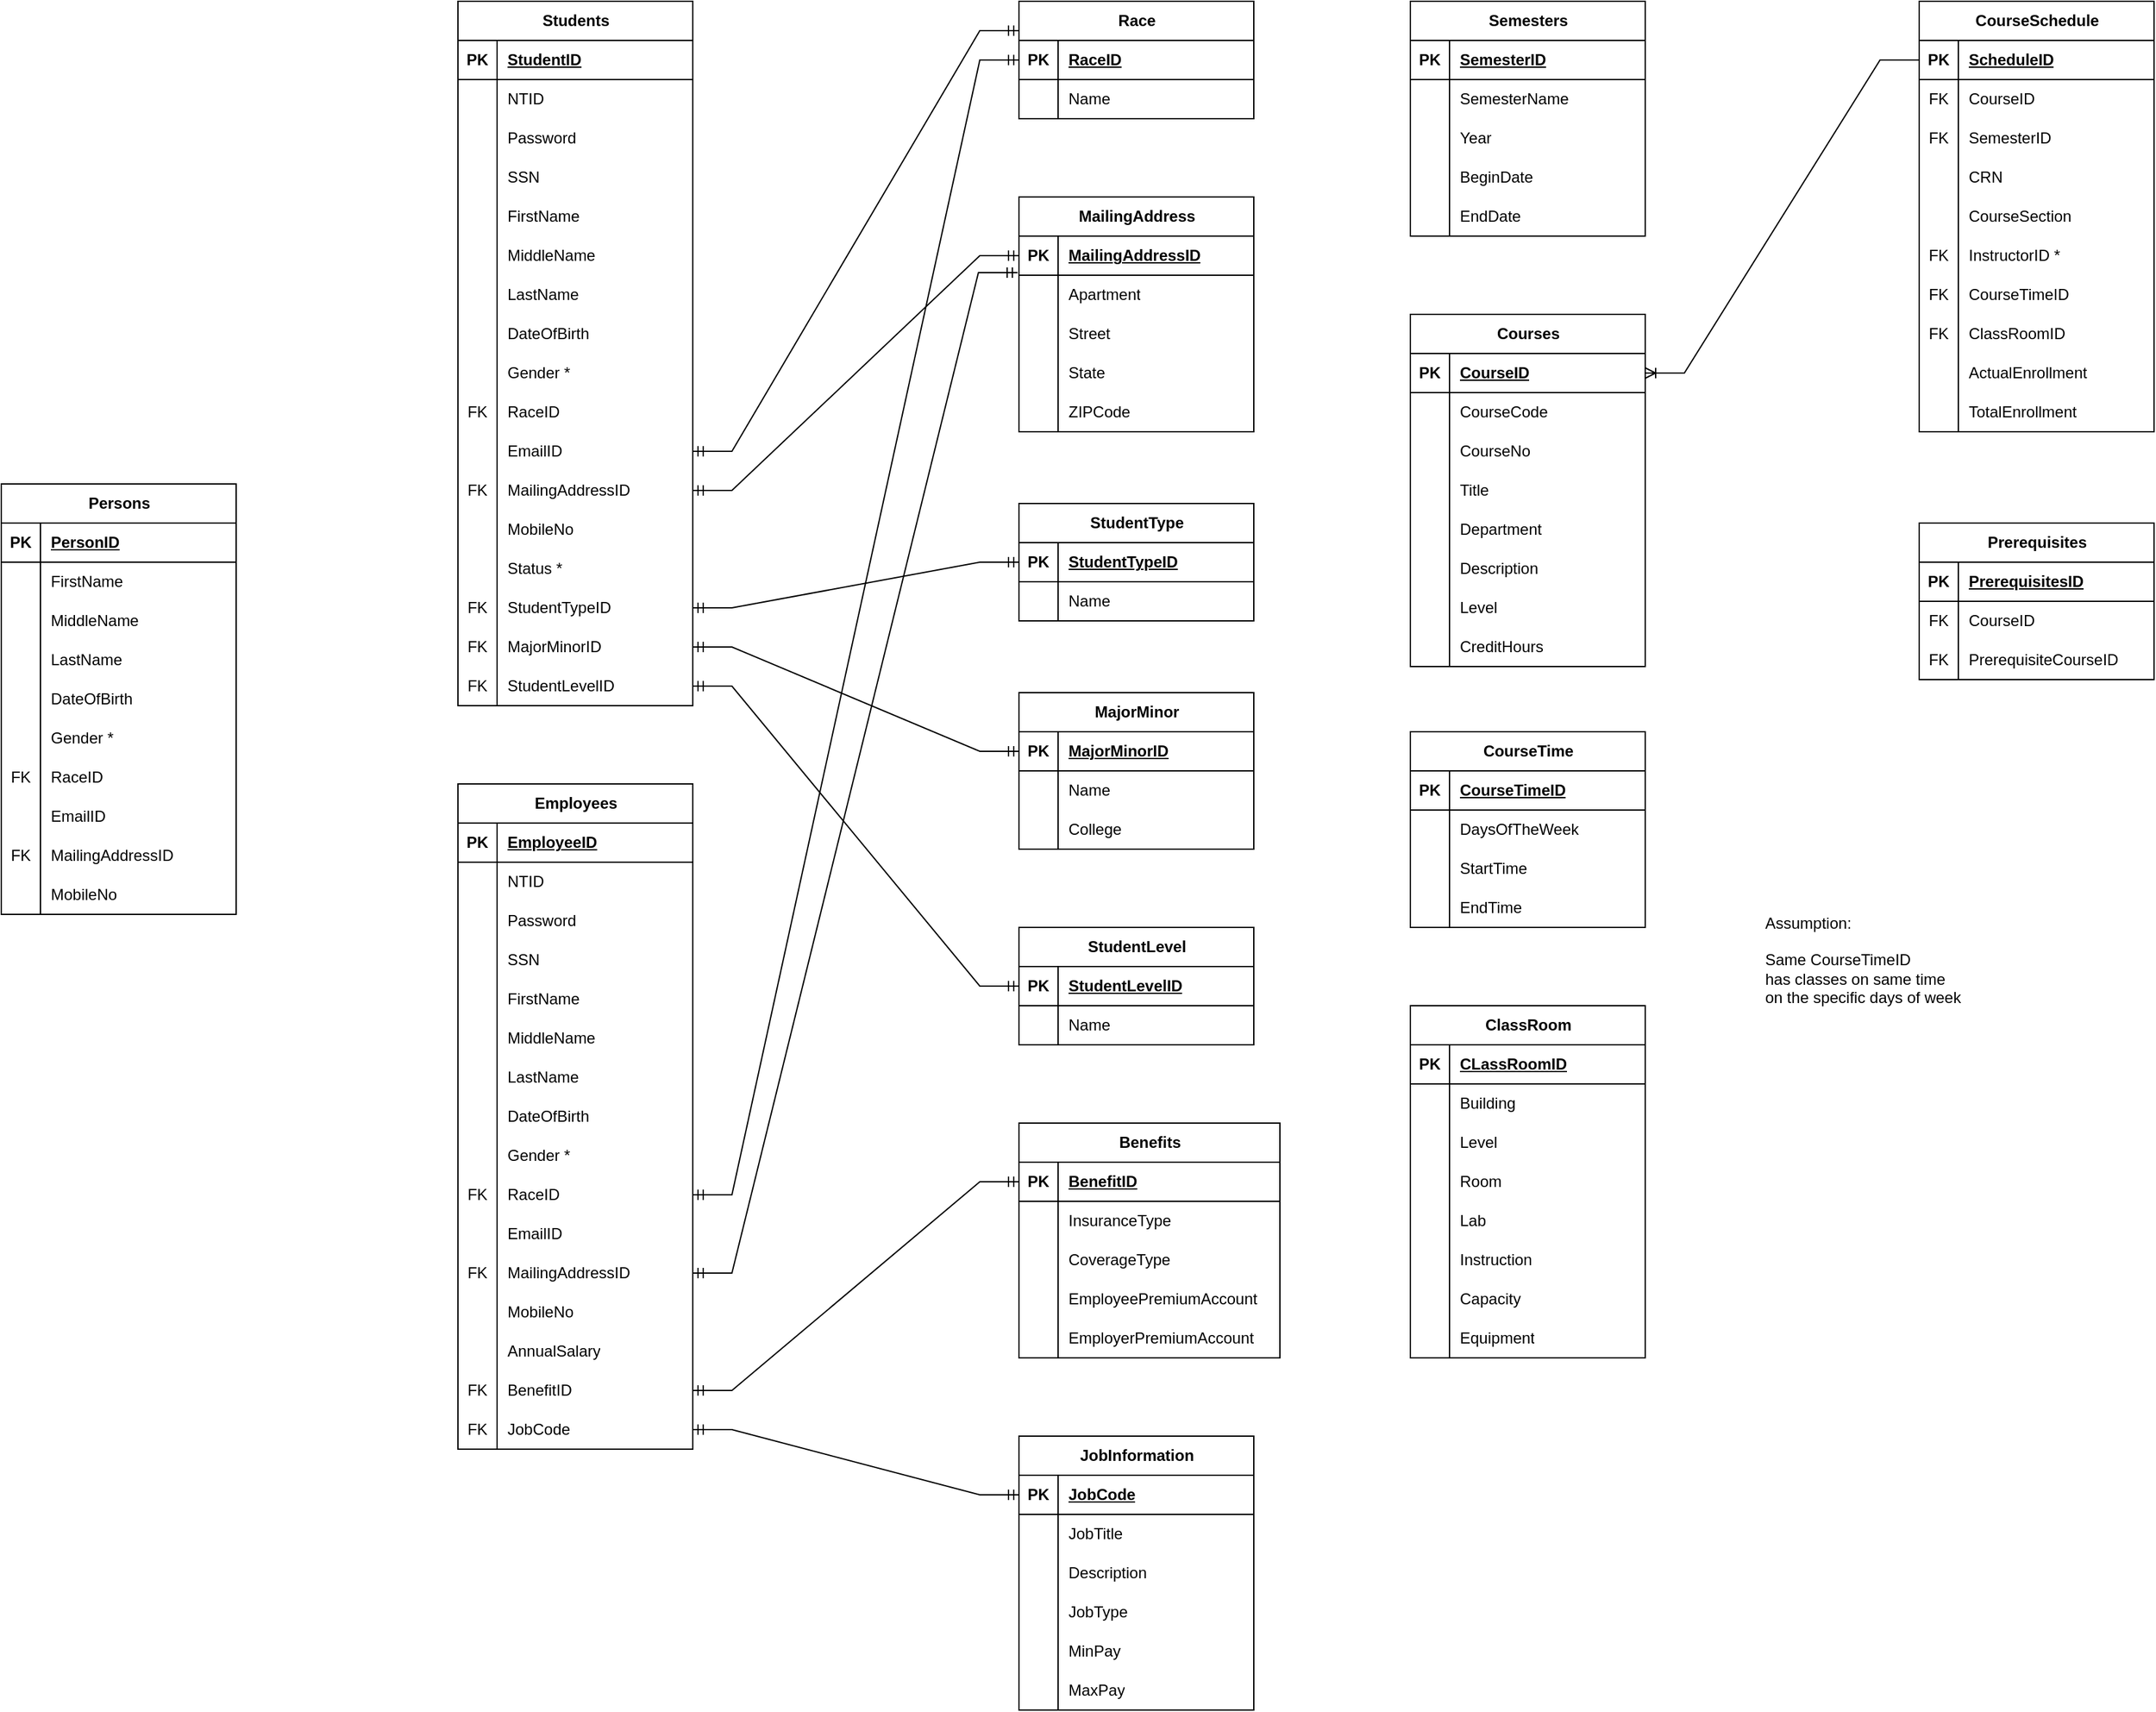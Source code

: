 <mxfile version="21.6.8" type="device" pages="4">
  <diagram name="Page-1" id="m6_Rn_8Jn3iLYZ4II8ha">
    <mxGraphModel dx="1876" dy="772" grid="1" gridSize="10" guides="1" tooltips="1" connect="1" arrows="1" fold="1" page="1" pageScale="1" pageWidth="850" pageHeight="1100" math="0" shadow="0">
      <root>
        <mxCell id="0" />
        <mxCell id="1" parent="0" />
        <mxCell id="3D3fq5MdtEhSA8QJwbzr-1" value="Students" style="shape=table;startSize=30;container=1;collapsible=1;childLayout=tableLayout;fixedRows=1;rowLines=0;fontStyle=1;align=center;resizeLast=1;html=1;" parent="1" vertex="1">
          <mxGeometry x="170" y="270" width="180" height="540" as="geometry" />
        </mxCell>
        <mxCell id="3D3fq5MdtEhSA8QJwbzr-2" value="" style="shape=tableRow;horizontal=0;startSize=0;swimlaneHead=0;swimlaneBody=0;fillColor=none;collapsible=0;dropTarget=0;points=[[0,0.5],[1,0.5]];portConstraint=eastwest;top=0;left=0;right=0;bottom=1;" parent="3D3fq5MdtEhSA8QJwbzr-1" vertex="1">
          <mxGeometry y="30" width="180" height="30" as="geometry" />
        </mxCell>
        <mxCell id="3D3fq5MdtEhSA8QJwbzr-3" value="PK" style="shape=partialRectangle;connectable=0;fillColor=none;top=0;left=0;bottom=0;right=0;fontStyle=1;overflow=hidden;whiteSpace=wrap;html=1;" parent="3D3fq5MdtEhSA8QJwbzr-2" vertex="1">
          <mxGeometry width="30" height="30" as="geometry">
            <mxRectangle width="30" height="30" as="alternateBounds" />
          </mxGeometry>
        </mxCell>
        <mxCell id="3D3fq5MdtEhSA8QJwbzr-4" value="StudentID" style="shape=partialRectangle;connectable=0;fillColor=none;top=0;left=0;bottom=0;right=0;align=left;spacingLeft=6;fontStyle=5;overflow=hidden;whiteSpace=wrap;html=1;" parent="3D3fq5MdtEhSA8QJwbzr-2" vertex="1">
          <mxGeometry x="30" width="150" height="30" as="geometry">
            <mxRectangle width="150" height="30" as="alternateBounds" />
          </mxGeometry>
        </mxCell>
        <mxCell id="3D3fq5MdtEhSA8QJwbzr-5" value="" style="shape=tableRow;horizontal=0;startSize=0;swimlaneHead=0;swimlaneBody=0;fillColor=none;collapsible=0;dropTarget=0;points=[[0,0.5],[1,0.5]];portConstraint=eastwest;top=0;left=0;right=0;bottom=0;" parent="3D3fq5MdtEhSA8QJwbzr-1" vertex="1">
          <mxGeometry y="60" width="180" height="30" as="geometry" />
        </mxCell>
        <mxCell id="3D3fq5MdtEhSA8QJwbzr-6" value="" style="shape=partialRectangle;connectable=0;fillColor=none;top=0;left=0;bottom=0;right=0;editable=1;overflow=hidden;whiteSpace=wrap;html=1;" parent="3D3fq5MdtEhSA8QJwbzr-5" vertex="1">
          <mxGeometry width="30" height="30" as="geometry">
            <mxRectangle width="30" height="30" as="alternateBounds" />
          </mxGeometry>
        </mxCell>
        <mxCell id="3D3fq5MdtEhSA8QJwbzr-7" value="NTID" style="shape=partialRectangle;connectable=0;fillColor=none;top=0;left=0;bottom=0;right=0;align=left;spacingLeft=6;overflow=hidden;whiteSpace=wrap;html=1;" parent="3D3fq5MdtEhSA8QJwbzr-5" vertex="1">
          <mxGeometry x="30" width="150" height="30" as="geometry">
            <mxRectangle width="150" height="30" as="alternateBounds" />
          </mxGeometry>
        </mxCell>
        <mxCell id="3D3fq5MdtEhSA8QJwbzr-8" value="" style="shape=tableRow;horizontal=0;startSize=0;swimlaneHead=0;swimlaneBody=0;fillColor=none;collapsible=0;dropTarget=0;points=[[0,0.5],[1,0.5]];portConstraint=eastwest;top=0;left=0;right=0;bottom=0;" parent="3D3fq5MdtEhSA8QJwbzr-1" vertex="1">
          <mxGeometry y="90" width="180" height="30" as="geometry" />
        </mxCell>
        <mxCell id="3D3fq5MdtEhSA8QJwbzr-9" value="" style="shape=partialRectangle;connectable=0;fillColor=none;top=0;left=0;bottom=0;right=0;editable=1;overflow=hidden;whiteSpace=wrap;html=1;" parent="3D3fq5MdtEhSA8QJwbzr-8" vertex="1">
          <mxGeometry width="30" height="30" as="geometry">
            <mxRectangle width="30" height="30" as="alternateBounds" />
          </mxGeometry>
        </mxCell>
        <mxCell id="3D3fq5MdtEhSA8QJwbzr-10" value="Password" style="shape=partialRectangle;connectable=0;fillColor=none;top=0;left=0;bottom=0;right=0;align=left;spacingLeft=6;overflow=hidden;whiteSpace=wrap;html=1;" parent="3D3fq5MdtEhSA8QJwbzr-8" vertex="1">
          <mxGeometry x="30" width="150" height="30" as="geometry">
            <mxRectangle width="150" height="30" as="alternateBounds" />
          </mxGeometry>
        </mxCell>
        <mxCell id="3D3fq5MdtEhSA8QJwbzr-11" value="" style="shape=tableRow;horizontal=0;startSize=0;swimlaneHead=0;swimlaneBody=0;fillColor=none;collapsible=0;dropTarget=0;points=[[0,0.5],[1,0.5]];portConstraint=eastwest;top=0;left=0;right=0;bottom=0;" parent="3D3fq5MdtEhSA8QJwbzr-1" vertex="1">
          <mxGeometry y="120" width="180" height="30" as="geometry" />
        </mxCell>
        <mxCell id="3D3fq5MdtEhSA8QJwbzr-12" value="" style="shape=partialRectangle;connectable=0;fillColor=none;top=0;left=0;bottom=0;right=0;editable=1;overflow=hidden;whiteSpace=wrap;html=1;" parent="3D3fq5MdtEhSA8QJwbzr-11" vertex="1">
          <mxGeometry width="30" height="30" as="geometry">
            <mxRectangle width="30" height="30" as="alternateBounds" />
          </mxGeometry>
        </mxCell>
        <mxCell id="3D3fq5MdtEhSA8QJwbzr-13" value="SSN" style="shape=partialRectangle;connectable=0;fillColor=none;top=0;left=0;bottom=0;right=0;align=left;spacingLeft=6;overflow=hidden;whiteSpace=wrap;html=1;" parent="3D3fq5MdtEhSA8QJwbzr-11" vertex="1">
          <mxGeometry x="30" width="150" height="30" as="geometry">
            <mxRectangle width="150" height="30" as="alternateBounds" />
          </mxGeometry>
        </mxCell>
        <mxCell id="3D3fq5MdtEhSA8QJwbzr-23" style="shape=tableRow;horizontal=0;startSize=0;swimlaneHead=0;swimlaneBody=0;fillColor=none;collapsible=0;dropTarget=0;points=[[0,0.5],[1,0.5]];portConstraint=eastwest;top=0;left=0;right=0;bottom=0;" parent="3D3fq5MdtEhSA8QJwbzr-1" vertex="1">
          <mxGeometry y="150" width="180" height="30" as="geometry" />
        </mxCell>
        <mxCell id="3D3fq5MdtEhSA8QJwbzr-24" style="shape=partialRectangle;connectable=0;fillColor=none;top=0;left=0;bottom=0;right=0;editable=1;overflow=hidden;whiteSpace=wrap;html=1;" parent="3D3fq5MdtEhSA8QJwbzr-23" vertex="1">
          <mxGeometry width="30" height="30" as="geometry">
            <mxRectangle width="30" height="30" as="alternateBounds" />
          </mxGeometry>
        </mxCell>
        <mxCell id="3D3fq5MdtEhSA8QJwbzr-25" value="FirstName" style="shape=partialRectangle;connectable=0;fillColor=none;top=0;left=0;bottom=0;right=0;align=left;spacingLeft=6;overflow=hidden;whiteSpace=wrap;html=1;" parent="3D3fq5MdtEhSA8QJwbzr-23" vertex="1">
          <mxGeometry x="30" width="150" height="30" as="geometry">
            <mxRectangle width="150" height="30" as="alternateBounds" />
          </mxGeometry>
        </mxCell>
        <mxCell id="3D3fq5MdtEhSA8QJwbzr-20" style="shape=tableRow;horizontal=0;startSize=0;swimlaneHead=0;swimlaneBody=0;fillColor=none;collapsible=0;dropTarget=0;points=[[0,0.5],[1,0.5]];portConstraint=eastwest;top=0;left=0;right=0;bottom=0;" parent="3D3fq5MdtEhSA8QJwbzr-1" vertex="1">
          <mxGeometry y="180" width="180" height="30" as="geometry" />
        </mxCell>
        <mxCell id="3D3fq5MdtEhSA8QJwbzr-21" style="shape=partialRectangle;connectable=0;fillColor=none;top=0;left=0;bottom=0;right=0;editable=1;overflow=hidden;whiteSpace=wrap;html=1;" parent="3D3fq5MdtEhSA8QJwbzr-20" vertex="1">
          <mxGeometry width="30" height="30" as="geometry">
            <mxRectangle width="30" height="30" as="alternateBounds" />
          </mxGeometry>
        </mxCell>
        <mxCell id="3D3fq5MdtEhSA8QJwbzr-22" value="MiddleName" style="shape=partialRectangle;connectable=0;fillColor=none;top=0;left=0;bottom=0;right=0;align=left;spacingLeft=6;overflow=hidden;whiteSpace=wrap;html=1;" parent="3D3fq5MdtEhSA8QJwbzr-20" vertex="1">
          <mxGeometry x="30" width="150" height="30" as="geometry">
            <mxRectangle width="150" height="30" as="alternateBounds" />
          </mxGeometry>
        </mxCell>
        <mxCell id="3D3fq5MdtEhSA8QJwbzr-17" style="shape=tableRow;horizontal=0;startSize=0;swimlaneHead=0;swimlaneBody=0;fillColor=none;collapsible=0;dropTarget=0;points=[[0,0.5],[1,0.5]];portConstraint=eastwest;top=0;left=0;right=0;bottom=0;" parent="3D3fq5MdtEhSA8QJwbzr-1" vertex="1">
          <mxGeometry y="210" width="180" height="30" as="geometry" />
        </mxCell>
        <mxCell id="3D3fq5MdtEhSA8QJwbzr-18" style="shape=partialRectangle;connectable=0;fillColor=none;top=0;left=0;bottom=0;right=0;editable=1;overflow=hidden;whiteSpace=wrap;html=1;" parent="3D3fq5MdtEhSA8QJwbzr-17" vertex="1">
          <mxGeometry width="30" height="30" as="geometry">
            <mxRectangle width="30" height="30" as="alternateBounds" />
          </mxGeometry>
        </mxCell>
        <mxCell id="3D3fq5MdtEhSA8QJwbzr-19" value="LastName" style="shape=partialRectangle;connectable=0;fillColor=none;top=0;left=0;bottom=0;right=0;align=left;spacingLeft=6;overflow=hidden;whiteSpace=wrap;html=1;" parent="3D3fq5MdtEhSA8QJwbzr-17" vertex="1">
          <mxGeometry x="30" width="150" height="30" as="geometry">
            <mxRectangle width="150" height="30" as="alternateBounds" />
          </mxGeometry>
        </mxCell>
        <mxCell id="3D3fq5MdtEhSA8QJwbzr-14" style="shape=tableRow;horizontal=0;startSize=0;swimlaneHead=0;swimlaneBody=0;fillColor=none;collapsible=0;dropTarget=0;points=[[0,0.5],[1,0.5]];portConstraint=eastwest;top=0;left=0;right=0;bottom=0;" parent="3D3fq5MdtEhSA8QJwbzr-1" vertex="1">
          <mxGeometry y="240" width="180" height="30" as="geometry" />
        </mxCell>
        <mxCell id="3D3fq5MdtEhSA8QJwbzr-15" style="shape=partialRectangle;connectable=0;fillColor=none;top=0;left=0;bottom=0;right=0;editable=1;overflow=hidden;whiteSpace=wrap;html=1;" parent="3D3fq5MdtEhSA8QJwbzr-14" vertex="1">
          <mxGeometry width="30" height="30" as="geometry">
            <mxRectangle width="30" height="30" as="alternateBounds" />
          </mxGeometry>
        </mxCell>
        <mxCell id="3D3fq5MdtEhSA8QJwbzr-16" value="DateOfBirth" style="shape=partialRectangle;connectable=0;fillColor=none;top=0;left=0;bottom=0;right=0;align=left;spacingLeft=6;overflow=hidden;whiteSpace=wrap;html=1;" parent="3D3fq5MdtEhSA8QJwbzr-14" vertex="1">
          <mxGeometry x="30" width="150" height="30" as="geometry">
            <mxRectangle width="150" height="30" as="alternateBounds" />
          </mxGeometry>
        </mxCell>
        <mxCell id="3D3fq5MdtEhSA8QJwbzr-50" style="shape=tableRow;horizontal=0;startSize=0;swimlaneHead=0;swimlaneBody=0;fillColor=none;collapsible=0;dropTarget=0;points=[[0,0.5],[1,0.5]];portConstraint=eastwest;top=0;left=0;right=0;bottom=0;" parent="3D3fq5MdtEhSA8QJwbzr-1" vertex="1">
          <mxGeometry y="270" width="180" height="30" as="geometry" />
        </mxCell>
        <mxCell id="3D3fq5MdtEhSA8QJwbzr-51" style="shape=partialRectangle;connectable=0;fillColor=none;top=0;left=0;bottom=0;right=0;editable=1;overflow=hidden;whiteSpace=wrap;html=1;" parent="3D3fq5MdtEhSA8QJwbzr-50" vertex="1">
          <mxGeometry width="30" height="30" as="geometry">
            <mxRectangle width="30" height="30" as="alternateBounds" />
          </mxGeometry>
        </mxCell>
        <mxCell id="3D3fq5MdtEhSA8QJwbzr-52" value="Gender *" style="shape=partialRectangle;connectable=0;fillColor=none;top=0;left=0;bottom=0;right=0;align=left;spacingLeft=6;overflow=hidden;whiteSpace=wrap;html=1;" parent="3D3fq5MdtEhSA8QJwbzr-50" vertex="1">
          <mxGeometry x="30" width="150" height="30" as="geometry">
            <mxRectangle width="150" height="30" as="alternateBounds" />
          </mxGeometry>
        </mxCell>
        <mxCell id="3D3fq5MdtEhSA8QJwbzr-47" style="shape=tableRow;horizontal=0;startSize=0;swimlaneHead=0;swimlaneBody=0;fillColor=none;collapsible=0;dropTarget=0;points=[[0,0.5],[1,0.5]];portConstraint=eastwest;top=0;left=0;right=0;bottom=0;" parent="3D3fq5MdtEhSA8QJwbzr-1" vertex="1">
          <mxGeometry y="300" width="180" height="30" as="geometry" />
        </mxCell>
        <mxCell id="3D3fq5MdtEhSA8QJwbzr-48" value="FK" style="shape=partialRectangle;connectable=0;fillColor=none;top=0;left=0;bottom=0;right=0;editable=1;overflow=hidden;whiteSpace=wrap;html=1;" parent="3D3fq5MdtEhSA8QJwbzr-47" vertex="1">
          <mxGeometry width="30" height="30" as="geometry">
            <mxRectangle width="30" height="30" as="alternateBounds" />
          </mxGeometry>
        </mxCell>
        <mxCell id="3D3fq5MdtEhSA8QJwbzr-49" value="RaceID" style="shape=partialRectangle;connectable=0;fillColor=none;top=0;left=0;bottom=0;right=0;align=left;spacingLeft=6;overflow=hidden;whiteSpace=wrap;html=1;" parent="3D3fq5MdtEhSA8QJwbzr-47" vertex="1">
          <mxGeometry x="30" width="150" height="30" as="geometry">
            <mxRectangle width="150" height="30" as="alternateBounds" />
          </mxGeometry>
        </mxCell>
        <mxCell id="3D3fq5MdtEhSA8QJwbzr-44" style="shape=tableRow;horizontal=0;startSize=0;swimlaneHead=0;swimlaneBody=0;fillColor=none;collapsible=0;dropTarget=0;points=[[0,0.5],[1,0.5]];portConstraint=eastwest;top=0;left=0;right=0;bottom=0;" parent="3D3fq5MdtEhSA8QJwbzr-1" vertex="1">
          <mxGeometry y="330" width="180" height="30" as="geometry" />
        </mxCell>
        <mxCell id="3D3fq5MdtEhSA8QJwbzr-45" style="shape=partialRectangle;connectable=0;fillColor=none;top=0;left=0;bottom=0;right=0;editable=1;overflow=hidden;whiteSpace=wrap;html=1;" parent="3D3fq5MdtEhSA8QJwbzr-44" vertex="1">
          <mxGeometry width="30" height="30" as="geometry">
            <mxRectangle width="30" height="30" as="alternateBounds" />
          </mxGeometry>
        </mxCell>
        <mxCell id="3D3fq5MdtEhSA8QJwbzr-46" value="EmailID" style="shape=partialRectangle;connectable=0;fillColor=none;top=0;left=0;bottom=0;right=0;align=left;spacingLeft=6;overflow=hidden;whiteSpace=wrap;html=1;" parent="3D3fq5MdtEhSA8QJwbzr-44" vertex="1">
          <mxGeometry x="30" width="150" height="30" as="geometry">
            <mxRectangle width="150" height="30" as="alternateBounds" />
          </mxGeometry>
        </mxCell>
        <mxCell id="3D3fq5MdtEhSA8QJwbzr-41" style="shape=tableRow;horizontal=0;startSize=0;swimlaneHead=0;swimlaneBody=0;fillColor=none;collapsible=0;dropTarget=0;points=[[0,0.5],[1,0.5]];portConstraint=eastwest;top=0;left=0;right=0;bottom=0;" parent="3D3fq5MdtEhSA8QJwbzr-1" vertex="1">
          <mxGeometry y="360" width="180" height="30" as="geometry" />
        </mxCell>
        <mxCell id="3D3fq5MdtEhSA8QJwbzr-42" value="FK" style="shape=partialRectangle;connectable=0;fillColor=none;top=0;left=0;bottom=0;right=0;editable=1;overflow=hidden;whiteSpace=wrap;html=1;" parent="3D3fq5MdtEhSA8QJwbzr-41" vertex="1">
          <mxGeometry width="30" height="30" as="geometry">
            <mxRectangle width="30" height="30" as="alternateBounds" />
          </mxGeometry>
        </mxCell>
        <mxCell id="3D3fq5MdtEhSA8QJwbzr-43" value="MailingAddressID" style="shape=partialRectangle;connectable=0;fillColor=none;top=0;left=0;bottom=0;right=0;align=left;spacingLeft=6;overflow=hidden;whiteSpace=wrap;html=1;" parent="3D3fq5MdtEhSA8QJwbzr-41" vertex="1">
          <mxGeometry x="30" width="150" height="30" as="geometry">
            <mxRectangle width="150" height="30" as="alternateBounds" />
          </mxGeometry>
        </mxCell>
        <mxCell id="3D3fq5MdtEhSA8QJwbzr-38" style="shape=tableRow;horizontal=0;startSize=0;swimlaneHead=0;swimlaneBody=0;fillColor=none;collapsible=0;dropTarget=0;points=[[0,0.5],[1,0.5]];portConstraint=eastwest;top=0;left=0;right=0;bottom=0;" parent="3D3fq5MdtEhSA8QJwbzr-1" vertex="1">
          <mxGeometry y="390" width="180" height="30" as="geometry" />
        </mxCell>
        <mxCell id="3D3fq5MdtEhSA8QJwbzr-39" style="shape=partialRectangle;connectable=0;fillColor=none;top=0;left=0;bottom=0;right=0;editable=1;overflow=hidden;whiteSpace=wrap;html=1;" parent="3D3fq5MdtEhSA8QJwbzr-38" vertex="1">
          <mxGeometry width="30" height="30" as="geometry">
            <mxRectangle width="30" height="30" as="alternateBounds" />
          </mxGeometry>
        </mxCell>
        <mxCell id="3D3fq5MdtEhSA8QJwbzr-40" value="MobileNo" style="shape=partialRectangle;connectable=0;fillColor=none;top=0;left=0;bottom=0;right=0;align=left;spacingLeft=6;overflow=hidden;whiteSpace=wrap;html=1;" parent="3D3fq5MdtEhSA8QJwbzr-38" vertex="1">
          <mxGeometry x="30" width="150" height="30" as="geometry">
            <mxRectangle width="150" height="30" as="alternateBounds" />
          </mxGeometry>
        </mxCell>
        <mxCell id="3D3fq5MdtEhSA8QJwbzr-35" style="shape=tableRow;horizontal=0;startSize=0;swimlaneHead=0;swimlaneBody=0;fillColor=none;collapsible=0;dropTarget=0;points=[[0,0.5],[1,0.5]];portConstraint=eastwest;top=0;left=0;right=0;bottom=0;" parent="3D3fq5MdtEhSA8QJwbzr-1" vertex="1">
          <mxGeometry y="420" width="180" height="30" as="geometry" />
        </mxCell>
        <mxCell id="3D3fq5MdtEhSA8QJwbzr-36" style="shape=partialRectangle;connectable=0;fillColor=none;top=0;left=0;bottom=0;right=0;editable=1;overflow=hidden;whiteSpace=wrap;html=1;" parent="3D3fq5MdtEhSA8QJwbzr-35" vertex="1">
          <mxGeometry width="30" height="30" as="geometry">
            <mxRectangle width="30" height="30" as="alternateBounds" />
          </mxGeometry>
        </mxCell>
        <mxCell id="3D3fq5MdtEhSA8QJwbzr-37" value="Status *" style="shape=partialRectangle;connectable=0;fillColor=none;top=0;left=0;bottom=0;right=0;align=left;spacingLeft=6;overflow=hidden;whiteSpace=wrap;html=1;" parent="3D3fq5MdtEhSA8QJwbzr-35" vertex="1">
          <mxGeometry x="30" width="150" height="30" as="geometry">
            <mxRectangle width="150" height="30" as="alternateBounds" />
          </mxGeometry>
        </mxCell>
        <mxCell id="3D3fq5MdtEhSA8QJwbzr-32" style="shape=tableRow;horizontal=0;startSize=0;swimlaneHead=0;swimlaneBody=0;fillColor=none;collapsible=0;dropTarget=0;points=[[0,0.5],[1,0.5]];portConstraint=eastwest;top=0;left=0;right=0;bottom=0;" parent="3D3fq5MdtEhSA8QJwbzr-1" vertex="1">
          <mxGeometry y="450" width="180" height="30" as="geometry" />
        </mxCell>
        <mxCell id="3D3fq5MdtEhSA8QJwbzr-33" value="FK" style="shape=partialRectangle;connectable=0;fillColor=none;top=0;left=0;bottom=0;right=0;editable=1;overflow=hidden;whiteSpace=wrap;html=1;" parent="3D3fq5MdtEhSA8QJwbzr-32" vertex="1">
          <mxGeometry width="30" height="30" as="geometry">
            <mxRectangle width="30" height="30" as="alternateBounds" />
          </mxGeometry>
        </mxCell>
        <mxCell id="3D3fq5MdtEhSA8QJwbzr-34" value="StudentTypeID" style="shape=partialRectangle;connectable=0;fillColor=none;top=0;left=0;bottom=0;right=0;align=left;spacingLeft=6;overflow=hidden;whiteSpace=wrap;html=1;" parent="3D3fq5MdtEhSA8QJwbzr-32" vertex="1">
          <mxGeometry x="30" width="150" height="30" as="geometry">
            <mxRectangle width="150" height="30" as="alternateBounds" />
          </mxGeometry>
        </mxCell>
        <mxCell id="3D3fq5MdtEhSA8QJwbzr-29" style="shape=tableRow;horizontal=0;startSize=0;swimlaneHead=0;swimlaneBody=0;fillColor=none;collapsible=0;dropTarget=0;points=[[0,0.5],[1,0.5]];portConstraint=eastwest;top=0;left=0;right=0;bottom=0;" parent="3D3fq5MdtEhSA8QJwbzr-1" vertex="1">
          <mxGeometry y="480" width="180" height="30" as="geometry" />
        </mxCell>
        <mxCell id="3D3fq5MdtEhSA8QJwbzr-30" value="FK" style="shape=partialRectangle;connectable=0;fillColor=none;top=0;left=0;bottom=0;right=0;editable=1;overflow=hidden;whiteSpace=wrap;html=1;" parent="3D3fq5MdtEhSA8QJwbzr-29" vertex="1">
          <mxGeometry width="30" height="30" as="geometry">
            <mxRectangle width="30" height="30" as="alternateBounds" />
          </mxGeometry>
        </mxCell>
        <mxCell id="3D3fq5MdtEhSA8QJwbzr-31" value="MajorMinorID" style="shape=partialRectangle;connectable=0;fillColor=none;top=0;left=0;bottom=0;right=0;align=left;spacingLeft=6;overflow=hidden;whiteSpace=wrap;html=1;" parent="3D3fq5MdtEhSA8QJwbzr-29" vertex="1">
          <mxGeometry x="30" width="150" height="30" as="geometry">
            <mxRectangle width="150" height="30" as="alternateBounds" />
          </mxGeometry>
        </mxCell>
        <mxCell id="3D3fq5MdtEhSA8QJwbzr-26" style="shape=tableRow;horizontal=0;startSize=0;swimlaneHead=0;swimlaneBody=0;fillColor=none;collapsible=0;dropTarget=0;points=[[0,0.5],[1,0.5]];portConstraint=eastwest;top=0;left=0;right=0;bottom=0;" parent="3D3fq5MdtEhSA8QJwbzr-1" vertex="1">
          <mxGeometry y="510" width="180" height="30" as="geometry" />
        </mxCell>
        <mxCell id="3D3fq5MdtEhSA8QJwbzr-27" value="FK" style="shape=partialRectangle;connectable=0;fillColor=none;top=0;left=0;bottom=0;right=0;editable=1;overflow=hidden;whiteSpace=wrap;html=1;" parent="3D3fq5MdtEhSA8QJwbzr-26" vertex="1">
          <mxGeometry width="30" height="30" as="geometry">
            <mxRectangle width="30" height="30" as="alternateBounds" />
          </mxGeometry>
        </mxCell>
        <mxCell id="3D3fq5MdtEhSA8QJwbzr-28" value="StudentLevelID" style="shape=partialRectangle;connectable=0;fillColor=none;top=0;left=0;bottom=0;right=0;align=left;spacingLeft=6;overflow=hidden;whiteSpace=wrap;html=1;" parent="3D3fq5MdtEhSA8QJwbzr-26" vertex="1">
          <mxGeometry x="30" width="150" height="30" as="geometry">
            <mxRectangle width="150" height="30" as="alternateBounds" />
          </mxGeometry>
        </mxCell>
        <mxCell id="c9gAH2gbu2o9G8PyXxV1-1" value="Employees" style="shape=table;startSize=30;container=1;collapsible=1;childLayout=tableLayout;fixedRows=1;rowLines=0;fontStyle=1;align=center;resizeLast=1;html=1;" parent="1" vertex="1">
          <mxGeometry x="170" y="870" width="180" height="510" as="geometry" />
        </mxCell>
        <mxCell id="c9gAH2gbu2o9G8PyXxV1-2" value="" style="shape=tableRow;horizontal=0;startSize=0;swimlaneHead=0;swimlaneBody=0;fillColor=none;collapsible=0;dropTarget=0;points=[[0,0.5],[1,0.5]];portConstraint=eastwest;top=0;left=0;right=0;bottom=1;" parent="c9gAH2gbu2o9G8PyXxV1-1" vertex="1">
          <mxGeometry y="30" width="180" height="30" as="geometry" />
        </mxCell>
        <mxCell id="c9gAH2gbu2o9G8PyXxV1-3" value="PK" style="shape=partialRectangle;connectable=0;fillColor=none;top=0;left=0;bottom=0;right=0;fontStyle=1;overflow=hidden;whiteSpace=wrap;html=1;" parent="c9gAH2gbu2o9G8PyXxV1-2" vertex="1">
          <mxGeometry width="30" height="30" as="geometry">
            <mxRectangle width="30" height="30" as="alternateBounds" />
          </mxGeometry>
        </mxCell>
        <mxCell id="c9gAH2gbu2o9G8PyXxV1-4" value="EmployeeID" style="shape=partialRectangle;connectable=0;fillColor=none;top=0;left=0;bottom=0;right=0;align=left;spacingLeft=6;fontStyle=5;overflow=hidden;whiteSpace=wrap;html=1;" parent="c9gAH2gbu2o9G8PyXxV1-2" vertex="1">
          <mxGeometry x="30" width="150" height="30" as="geometry">
            <mxRectangle width="150" height="30" as="alternateBounds" />
          </mxGeometry>
        </mxCell>
        <mxCell id="c9gAH2gbu2o9G8PyXxV1-5" value="" style="shape=tableRow;horizontal=0;startSize=0;swimlaneHead=0;swimlaneBody=0;fillColor=none;collapsible=0;dropTarget=0;points=[[0,0.5],[1,0.5]];portConstraint=eastwest;top=0;left=0;right=0;bottom=0;" parent="c9gAH2gbu2o9G8PyXxV1-1" vertex="1">
          <mxGeometry y="60" width="180" height="30" as="geometry" />
        </mxCell>
        <mxCell id="c9gAH2gbu2o9G8PyXxV1-6" value="" style="shape=partialRectangle;connectable=0;fillColor=none;top=0;left=0;bottom=0;right=0;editable=1;overflow=hidden;whiteSpace=wrap;html=1;" parent="c9gAH2gbu2o9G8PyXxV1-5" vertex="1">
          <mxGeometry width="30" height="30" as="geometry">
            <mxRectangle width="30" height="30" as="alternateBounds" />
          </mxGeometry>
        </mxCell>
        <mxCell id="c9gAH2gbu2o9G8PyXxV1-7" value="NTID" style="shape=partialRectangle;connectable=0;fillColor=none;top=0;left=0;bottom=0;right=0;align=left;spacingLeft=6;overflow=hidden;whiteSpace=wrap;html=1;" parent="c9gAH2gbu2o9G8PyXxV1-5" vertex="1">
          <mxGeometry x="30" width="150" height="30" as="geometry">
            <mxRectangle width="150" height="30" as="alternateBounds" />
          </mxGeometry>
        </mxCell>
        <mxCell id="c9gAH2gbu2o9G8PyXxV1-8" value="" style="shape=tableRow;horizontal=0;startSize=0;swimlaneHead=0;swimlaneBody=0;fillColor=none;collapsible=0;dropTarget=0;points=[[0,0.5],[1,0.5]];portConstraint=eastwest;top=0;left=0;right=0;bottom=0;" parent="c9gAH2gbu2o9G8PyXxV1-1" vertex="1">
          <mxGeometry y="90" width="180" height="30" as="geometry" />
        </mxCell>
        <mxCell id="c9gAH2gbu2o9G8PyXxV1-9" value="" style="shape=partialRectangle;connectable=0;fillColor=none;top=0;left=0;bottom=0;right=0;editable=1;overflow=hidden;whiteSpace=wrap;html=1;" parent="c9gAH2gbu2o9G8PyXxV1-8" vertex="1">
          <mxGeometry width="30" height="30" as="geometry">
            <mxRectangle width="30" height="30" as="alternateBounds" />
          </mxGeometry>
        </mxCell>
        <mxCell id="c9gAH2gbu2o9G8PyXxV1-10" value="Password" style="shape=partialRectangle;connectable=0;fillColor=none;top=0;left=0;bottom=0;right=0;align=left;spacingLeft=6;overflow=hidden;whiteSpace=wrap;html=1;" parent="c9gAH2gbu2o9G8PyXxV1-8" vertex="1">
          <mxGeometry x="30" width="150" height="30" as="geometry">
            <mxRectangle width="150" height="30" as="alternateBounds" />
          </mxGeometry>
        </mxCell>
        <mxCell id="c9gAH2gbu2o9G8PyXxV1-11" value="" style="shape=tableRow;horizontal=0;startSize=0;swimlaneHead=0;swimlaneBody=0;fillColor=none;collapsible=0;dropTarget=0;points=[[0,0.5],[1,0.5]];portConstraint=eastwest;top=0;left=0;right=0;bottom=0;" parent="c9gAH2gbu2o9G8PyXxV1-1" vertex="1">
          <mxGeometry y="120" width="180" height="30" as="geometry" />
        </mxCell>
        <mxCell id="c9gAH2gbu2o9G8PyXxV1-12" value="" style="shape=partialRectangle;connectable=0;fillColor=none;top=0;left=0;bottom=0;right=0;editable=1;overflow=hidden;whiteSpace=wrap;html=1;" parent="c9gAH2gbu2o9G8PyXxV1-11" vertex="1">
          <mxGeometry width="30" height="30" as="geometry">
            <mxRectangle width="30" height="30" as="alternateBounds" />
          </mxGeometry>
        </mxCell>
        <mxCell id="c9gAH2gbu2o9G8PyXxV1-13" value="SSN" style="shape=partialRectangle;connectable=0;fillColor=none;top=0;left=0;bottom=0;right=0;align=left;spacingLeft=6;overflow=hidden;whiteSpace=wrap;html=1;" parent="c9gAH2gbu2o9G8PyXxV1-11" vertex="1">
          <mxGeometry x="30" width="150" height="30" as="geometry">
            <mxRectangle width="150" height="30" as="alternateBounds" />
          </mxGeometry>
        </mxCell>
        <mxCell id="c9gAH2gbu2o9G8PyXxV1-14" style="shape=tableRow;horizontal=0;startSize=0;swimlaneHead=0;swimlaneBody=0;fillColor=none;collapsible=0;dropTarget=0;points=[[0,0.5],[1,0.5]];portConstraint=eastwest;top=0;left=0;right=0;bottom=0;" parent="c9gAH2gbu2o9G8PyXxV1-1" vertex="1">
          <mxGeometry y="150" width="180" height="30" as="geometry" />
        </mxCell>
        <mxCell id="c9gAH2gbu2o9G8PyXxV1-15" style="shape=partialRectangle;connectable=0;fillColor=none;top=0;left=0;bottom=0;right=0;editable=1;overflow=hidden;whiteSpace=wrap;html=1;" parent="c9gAH2gbu2o9G8PyXxV1-14" vertex="1">
          <mxGeometry width="30" height="30" as="geometry">
            <mxRectangle width="30" height="30" as="alternateBounds" />
          </mxGeometry>
        </mxCell>
        <mxCell id="c9gAH2gbu2o9G8PyXxV1-16" value="FirstName" style="shape=partialRectangle;connectable=0;fillColor=none;top=0;left=0;bottom=0;right=0;align=left;spacingLeft=6;overflow=hidden;whiteSpace=wrap;html=1;" parent="c9gAH2gbu2o9G8PyXxV1-14" vertex="1">
          <mxGeometry x="30" width="150" height="30" as="geometry">
            <mxRectangle width="150" height="30" as="alternateBounds" />
          </mxGeometry>
        </mxCell>
        <mxCell id="c9gAH2gbu2o9G8PyXxV1-17" style="shape=tableRow;horizontal=0;startSize=0;swimlaneHead=0;swimlaneBody=0;fillColor=none;collapsible=0;dropTarget=0;points=[[0,0.5],[1,0.5]];portConstraint=eastwest;top=0;left=0;right=0;bottom=0;" parent="c9gAH2gbu2o9G8PyXxV1-1" vertex="1">
          <mxGeometry y="180" width="180" height="30" as="geometry" />
        </mxCell>
        <mxCell id="c9gAH2gbu2o9G8PyXxV1-18" style="shape=partialRectangle;connectable=0;fillColor=none;top=0;left=0;bottom=0;right=0;editable=1;overflow=hidden;whiteSpace=wrap;html=1;" parent="c9gAH2gbu2o9G8PyXxV1-17" vertex="1">
          <mxGeometry width="30" height="30" as="geometry">
            <mxRectangle width="30" height="30" as="alternateBounds" />
          </mxGeometry>
        </mxCell>
        <mxCell id="c9gAH2gbu2o9G8PyXxV1-19" value="MiddleName" style="shape=partialRectangle;connectable=0;fillColor=none;top=0;left=0;bottom=0;right=0;align=left;spacingLeft=6;overflow=hidden;whiteSpace=wrap;html=1;" parent="c9gAH2gbu2o9G8PyXxV1-17" vertex="1">
          <mxGeometry x="30" width="150" height="30" as="geometry">
            <mxRectangle width="150" height="30" as="alternateBounds" />
          </mxGeometry>
        </mxCell>
        <mxCell id="c9gAH2gbu2o9G8PyXxV1-20" style="shape=tableRow;horizontal=0;startSize=0;swimlaneHead=0;swimlaneBody=0;fillColor=none;collapsible=0;dropTarget=0;points=[[0,0.5],[1,0.5]];portConstraint=eastwest;top=0;left=0;right=0;bottom=0;" parent="c9gAH2gbu2o9G8PyXxV1-1" vertex="1">
          <mxGeometry y="210" width="180" height="30" as="geometry" />
        </mxCell>
        <mxCell id="c9gAH2gbu2o9G8PyXxV1-21" style="shape=partialRectangle;connectable=0;fillColor=none;top=0;left=0;bottom=0;right=0;editable=1;overflow=hidden;whiteSpace=wrap;html=1;" parent="c9gAH2gbu2o9G8PyXxV1-20" vertex="1">
          <mxGeometry width="30" height="30" as="geometry">
            <mxRectangle width="30" height="30" as="alternateBounds" />
          </mxGeometry>
        </mxCell>
        <mxCell id="c9gAH2gbu2o9G8PyXxV1-22" value="LastName" style="shape=partialRectangle;connectable=0;fillColor=none;top=0;left=0;bottom=0;right=0;align=left;spacingLeft=6;overflow=hidden;whiteSpace=wrap;html=1;" parent="c9gAH2gbu2o9G8PyXxV1-20" vertex="1">
          <mxGeometry x="30" width="150" height="30" as="geometry">
            <mxRectangle width="150" height="30" as="alternateBounds" />
          </mxGeometry>
        </mxCell>
        <mxCell id="c9gAH2gbu2o9G8PyXxV1-23" style="shape=tableRow;horizontal=0;startSize=0;swimlaneHead=0;swimlaneBody=0;fillColor=none;collapsible=0;dropTarget=0;points=[[0,0.5],[1,0.5]];portConstraint=eastwest;top=0;left=0;right=0;bottom=0;" parent="c9gAH2gbu2o9G8PyXxV1-1" vertex="1">
          <mxGeometry y="240" width="180" height="30" as="geometry" />
        </mxCell>
        <mxCell id="c9gAH2gbu2o9G8PyXxV1-24" style="shape=partialRectangle;connectable=0;fillColor=none;top=0;left=0;bottom=0;right=0;editable=1;overflow=hidden;whiteSpace=wrap;html=1;" parent="c9gAH2gbu2o9G8PyXxV1-23" vertex="1">
          <mxGeometry width="30" height="30" as="geometry">
            <mxRectangle width="30" height="30" as="alternateBounds" />
          </mxGeometry>
        </mxCell>
        <mxCell id="c9gAH2gbu2o9G8PyXxV1-25" value="DateOfBirth" style="shape=partialRectangle;connectable=0;fillColor=none;top=0;left=0;bottom=0;right=0;align=left;spacingLeft=6;overflow=hidden;whiteSpace=wrap;html=1;" parent="c9gAH2gbu2o9G8PyXxV1-23" vertex="1">
          <mxGeometry x="30" width="150" height="30" as="geometry">
            <mxRectangle width="150" height="30" as="alternateBounds" />
          </mxGeometry>
        </mxCell>
        <mxCell id="c9gAH2gbu2o9G8PyXxV1-26" style="shape=tableRow;horizontal=0;startSize=0;swimlaneHead=0;swimlaneBody=0;fillColor=none;collapsible=0;dropTarget=0;points=[[0,0.5],[1,0.5]];portConstraint=eastwest;top=0;left=0;right=0;bottom=0;" parent="c9gAH2gbu2o9G8PyXxV1-1" vertex="1">
          <mxGeometry y="270" width="180" height="30" as="geometry" />
        </mxCell>
        <mxCell id="c9gAH2gbu2o9G8PyXxV1-27" style="shape=partialRectangle;connectable=0;fillColor=none;top=0;left=0;bottom=0;right=0;editable=1;overflow=hidden;whiteSpace=wrap;html=1;" parent="c9gAH2gbu2o9G8PyXxV1-26" vertex="1">
          <mxGeometry width="30" height="30" as="geometry">
            <mxRectangle width="30" height="30" as="alternateBounds" />
          </mxGeometry>
        </mxCell>
        <mxCell id="c9gAH2gbu2o9G8PyXxV1-28" value="Gender *" style="shape=partialRectangle;connectable=0;fillColor=none;top=0;left=0;bottom=0;right=0;align=left;spacingLeft=6;overflow=hidden;whiteSpace=wrap;html=1;" parent="c9gAH2gbu2o9G8PyXxV1-26" vertex="1">
          <mxGeometry x="30" width="150" height="30" as="geometry">
            <mxRectangle width="150" height="30" as="alternateBounds" />
          </mxGeometry>
        </mxCell>
        <mxCell id="c9gAH2gbu2o9G8PyXxV1-29" style="shape=tableRow;horizontal=0;startSize=0;swimlaneHead=0;swimlaneBody=0;fillColor=none;collapsible=0;dropTarget=0;points=[[0,0.5],[1,0.5]];portConstraint=eastwest;top=0;left=0;right=0;bottom=0;" parent="c9gAH2gbu2o9G8PyXxV1-1" vertex="1">
          <mxGeometry y="300" width="180" height="30" as="geometry" />
        </mxCell>
        <mxCell id="c9gAH2gbu2o9G8PyXxV1-30" value="FK" style="shape=partialRectangle;connectable=0;fillColor=none;top=0;left=0;bottom=0;right=0;editable=1;overflow=hidden;whiteSpace=wrap;html=1;" parent="c9gAH2gbu2o9G8PyXxV1-29" vertex="1">
          <mxGeometry width="30" height="30" as="geometry">
            <mxRectangle width="30" height="30" as="alternateBounds" />
          </mxGeometry>
        </mxCell>
        <mxCell id="c9gAH2gbu2o9G8PyXxV1-31" value="RaceID" style="shape=partialRectangle;connectable=0;fillColor=none;top=0;left=0;bottom=0;right=0;align=left;spacingLeft=6;overflow=hidden;whiteSpace=wrap;html=1;" parent="c9gAH2gbu2o9G8PyXxV1-29" vertex="1">
          <mxGeometry x="30" width="150" height="30" as="geometry">
            <mxRectangle width="150" height="30" as="alternateBounds" />
          </mxGeometry>
        </mxCell>
        <mxCell id="c9gAH2gbu2o9G8PyXxV1-32" style="shape=tableRow;horizontal=0;startSize=0;swimlaneHead=0;swimlaneBody=0;fillColor=none;collapsible=0;dropTarget=0;points=[[0,0.5],[1,0.5]];portConstraint=eastwest;top=0;left=0;right=0;bottom=0;" parent="c9gAH2gbu2o9G8PyXxV1-1" vertex="1">
          <mxGeometry y="330" width="180" height="30" as="geometry" />
        </mxCell>
        <mxCell id="c9gAH2gbu2o9G8PyXxV1-33" style="shape=partialRectangle;connectable=0;fillColor=none;top=0;left=0;bottom=0;right=0;editable=1;overflow=hidden;whiteSpace=wrap;html=1;" parent="c9gAH2gbu2o9G8PyXxV1-32" vertex="1">
          <mxGeometry width="30" height="30" as="geometry">
            <mxRectangle width="30" height="30" as="alternateBounds" />
          </mxGeometry>
        </mxCell>
        <mxCell id="c9gAH2gbu2o9G8PyXxV1-34" value="EmailID" style="shape=partialRectangle;connectable=0;fillColor=none;top=0;left=0;bottom=0;right=0;align=left;spacingLeft=6;overflow=hidden;whiteSpace=wrap;html=1;" parent="c9gAH2gbu2o9G8PyXxV1-32" vertex="1">
          <mxGeometry x="30" width="150" height="30" as="geometry">
            <mxRectangle width="150" height="30" as="alternateBounds" />
          </mxGeometry>
        </mxCell>
        <mxCell id="c9gAH2gbu2o9G8PyXxV1-35" style="shape=tableRow;horizontal=0;startSize=0;swimlaneHead=0;swimlaneBody=0;fillColor=none;collapsible=0;dropTarget=0;points=[[0,0.5],[1,0.5]];portConstraint=eastwest;top=0;left=0;right=0;bottom=0;" parent="c9gAH2gbu2o9G8PyXxV1-1" vertex="1">
          <mxGeometry y="360" width="180" height="30" as="geometry" />
        </mxCell>
        <mxCell id="c9gAH2gbu2o9G8PyXxV1-36" value="FK" style="shape=partialRectangle;connectable=0;fillColor=none;top=0;left=0;bottom=0;right=0;editable=1;overflow=hidden;whiteSpace=wrap;html=1;" parent="c9gAH2gbu2o9G8PyXxV1-35" vertex="1">
          <mxGeometry width="30" height="30" as="geometry">
            <mxRectangle width="30" height="30" as="alternateBounds" />
          </mxGeometry>
        </mxCell>
        <mxCell id="c9gAH2gbu2o9G8PyXxV1-37" value="MailingAddressID" style="shape=partialRectangle;connectable=0;fillColor=none;top=0;left=0;bottom=0;right=0;align=left;spacingLeft=6;overflow=hidden;whiteSpace=wrap;html=1;" parent="c9gAH2gbu2o9G8PyXxV1-35" vertex="1">
          <mxGeometry x="30" width="150" height="30" as="geometry">
            <mxRectangle width="150" height="30" as="alternateBounds" />
          </mxGeometry>
        </mxCell>
        <mxCell id="c9gAH2gbu2o9G8PyXxV1-38" style="shape=tableRow;horizontal=0;startSize=0;swimlaneHead=0;swimlaneBody=0;fillColor=none;collapsible=0;dropTarget=0;points=[[0,0.5],[1,0.5]];portConstraint=eastwest;top=0;left=0;right=0;bottom=0;" parent="c9gAH2gbu2o9G8PyXxV1-1" vertex="1">
          <mxGeometry y="390" width="180" height="30" as="geometry" />
        </mxCell>
        <mxCell id="c9gAH2gbu2o9G8PyXxV1-39" style="shape=partialRectangle;connectable=0;fillColor=none;top=0;left=0;bottom=0;right=0;editable=1;overflow=hidden;whiteSpace=wrap;html=1;" parent="c9gAH2gbu2o9G8PyXxV1-38" vertex="1">
          <mxGeometry width="30" height="30" as="geometry">
            <mxRectangle width="30" height="30" as="alternateBounds" />
          </mxGeometry>
        </mxCell>
        <mxCell id="c9gAH2gbu2o9G8PyXxV1-40" value="MobileNo" style="shape=partialRectangle;connectable=0;fillColor=none;top=0;left=0;bottom=0;right=0;align=left;spacingLeft=6;overflow=hidden;whiteSpace=wrap;html=1;" parent="c9gAH2gbu2o9G8PyXxV1-38" vertex="1">
          <mxGeometry x="30" width="150" height="30" as="geometry">
            <mxRectangle width="150" height="30" as="alternateBounds" />
          </mxGeometry>
        </mxCell>
        <mxCell id="c9gAH2gbu2o9G8PyXxV1-41" style="shape=tableRow;horizontal=0;startSize=0;swimlaneHead=0;swimlaneBody=0;fillColor=none;collapsible=0;dropTarget=0;points=[[0,0.5],[1,0.5]];portConstraint=eastwest;top=0;left=0;right=0;bottom=0;" parent="c9gAH2gbu2o9G8PyXxV1-1" vertex="1">
          <mxGeometry y="420" width="180" height="30" as="geometry" />
        </mxCell>
        <mxCell id="c9gAH2gbu2o9G8PyXxV1-42" style="shape=partialRectangle;connectable=0;fillColor=none;top=0;left=0;bottom=0;right=0;editable=1;overflow=hidden;whiteSpace=wrap;html=1;" parent="c9gAH2gbu2o9G8PyXxV1-41" vertex="1">
          <mxGeometry width="30" height="30" as="geometry">
            <mxRectangle width="30" height="30" as="alternateBounds" />
          </mxGeometry>
        </mxCell>
        <mxCell id="c9gAH2gbu2o9G8PyXxV1-43" value="AnnualSalary" style="shape=partialRectangle;connectable=0;fillColor=none;top=0;left=0;bottom=0;right=0;align=left;spacingLeft=6;overflow=hidden;whiteSpace=wrap;html=1;" parent="c9gAH2gbu2o9G8PyXxV1-41" vertex="1">
          <mxGeometry x="30" width="150" height="30" as="geometry">
            <mxRectangle width="150" height="30" as="alternateBounds" />
          </mxGeometry>
        </mxCell>
        <mxCell id="c9gAH2gbu2o9G8PyXxV1-44" style="shape=tableRow;horizontal=0;startSize=0;swimlaneHead=0;swimlaneBody=0;fillColor=none;collapsible=0;dropTarget=0;points=[[0,0.5],[1,0.5]];portConstraint=eastwest;top=0;left=0;right=0;bottom=0;" parent="c9gAH2gbu2o9G8PyXxV1-1" vertex="1">
          <mxGeometry y="450" width="180" height="30" as="geometry" />
        </mxCell>
        <mxCell id="c9gAH2gbu2o9G8PyXxV1-45" value="FK" style="shape=partialRectangle;connectable=0;fillColor=none;top=0;left=0;bottom=0;right=0;editable=1;overflow=hidden;whiteSpace=wrap;html=1;" parent="c9gAH2gbu2o9G8PyXxV1-44" vertex="1">
          <mxGeometry width="30" height="30" as="geometry">
            <mxRectangle width="30" height="30" as="alternateBounds" />
          </mxGeometry>
        </mxCell>
        <mxCell id="c9gAH2gbu2o9G8PyXxV1-46" value="BenefitID" style="shape=partialRectangle;connectable=0;fillColor=none;top=0;left=0;bottom=0;right=0;align=left;spacingLeft=6;overflow=hidden;whiteSpace=wrap;html=1;" parent="c9gAH2gbu2o9G8PyXxV1-44" vertex="1">
          <mxGeometry x="30" width="150" height="30" as="geometry">
            <mxRectangle width="150" height="30" as="alternateBounds" />
          </mxGeometry>
        </mxCell>
        <mxCell id="c9gAH2gbu2o9G8PyXxV1-47" style="shape=tableRow;horizontal=0;startSize=0;swimlaneHead=0;swimlaneBody=0;fillColor=none;collapsible=0;dropTarget=0;points=[[0,0.5],[1,0.5]];portConstraint=eastwest;top=0;left=0;right=0;bottom=0;" parent="c9gAH2gbu2o9G8PyXxV1-1" vertex="1">
          <mxGeometry y="480" width="180" height="30" as="geometry" />
        </mxCell>
        <mxCell id="c9gAH2gbu2o9G8PyXxV1-48" value="FK" style="shape=partialRectangle;connectable=0;fillColor=none;top=0;left=0;bottom=0;right=0;editable=1;overflow=hidden;whiteSpace=wrap;html=1;" parent="c9gAH2gbu2o9G8PyXxV1-47" vertex="1">
          <mxGeometry width="30" height="30" as="geometry">
            <mxRectangle width="30" height="30" as="alternateBounds" />
          </mxGeometry>
        </mxCell>
        <mxCell id="c9gAH2gbu2o9G8PyXxV1-49" value="JobCode" style="shape=partialRectangle;connectable=0;fillColor=none;top=0;left=0;bottom=0;right=0;align=left;spacingLeft=6;overflow=hidden;whiteSpace=wrap;html=1;" parent="c9gAH2gbu2o9G8PyXxV1-47" vertex="1">
          <mxGeometry x="30" width="150" height="30" as="geometry">
            <mxRectangle width="150" height="30" as="alternateBounds" />
          </mxGeometry>
        </mxCell>
        <mxCell id="c9gAH2gbu2o9G8PyXxV1-53" value="Semesters" style="shape=table;startSize=30;container=1;collapsible=1;childLayout=tableLayout;fixedRows=1;rowLines=0;fontStyle=1;align=center;resizeLast=1;html=1;" parent="1" vertex="1">
          <mxGeometry x="900" y="270" width="180" height="180" as="geometry" />
        </mxCell>
        <mxCell id="c9gAH2gbu2o9G8PyXxV1-54" value="" style="shape=tableRow;horizontal=0;startSize=0;swimlaneHead=0;swimlaneBody=0;fillColor=none;collapsible=0;dropTarget=0;points=[[0,0.5],[1,0.5]];portConstraint=eastwest;top=0;left=0;right=0;bottom=1;" parent="c9gAH2gbu2o9G8PyXxV1-53" vertex="1">
          <mxGeometry y="30" width="180" height="30" as="geometry" />
        </mxCell>
        <mxCell id="c9gAH2gbu2o9G8PyXxV1-55" value="PK" style="shape=partialRectangle;connectable=0;fillColor=none;top=0;left=0;bottom=0;right=0;fontStyle=1;overflow=hidden;whiteSpace=wrap;html=1;" parent="c9gAH2gbu2o9G8PyXxV1-54" vertex="1">
          <mxGeometry width="30" height="30" as="geometry">
            <mxRectangle width="30" height="30" as="alternateBounds" />
          </mxGeometry>
        </mxCell>
        <mxCell id="c9gAH2gbu2o9G8PyXxV1-56" value="SemesterID" style="shape=partialRectangle;connectable=0;fillColor=none;top=0;left=0;bottom=0;right=0;align=left;spacingLeft=6;fontStyle=5;overflow=hidden;whiteSpace=wrap;html=1;" parent="c9gAH2gbu2o9G8PyXxV1-54" vertex="1">
          <mxGeometry x="30" width="150" height="30" as="geometry">
            <mxRectangle width="150" height="30" as="alternateBounds" />
          </mxGeometry>
        </mxCell>
        <mxCell id="c9gAH2gbu2o9G8PyXxV1-57" value="" style="shape=tableRow;horizontal=0;startSize=0;swimlaneHead=0;swimlaneBody=0;fillColor=none;collapsible=0;dropTarget=0;points=[[0,0.5],[1,0.5]];portConstraint=eastwest;top=0;left=0;right=0;bottom=0;" parent="c9gAH2gbu2o9G8PyXxV1-53" vertex="1">
          <mxGeometry y="60" width="180" height="30" as="geometry" />
        </mxCell>
        <mxCell id="c9gAH2gbu2o9G8PyXxV1-58" value="" style="shape=partialRectangle;connectable=0;fillColor=none;top=0;left=0;bottom=0;right=0;editable=1;overflow=hidden;whiteSpace=wrap;html=1;" parent="c9gAH2gbu2o9G8PyXxV1-57" vertex="1">
          <mxGeometry width="30" height="30" as="geometry">
            <mxRectangle width="30" height="30" as="alternateBounds" />
          </mxGeometry>
        </mxCell>
        <mxCell id="c9gAH2gbu2o9G8PyXxV1-59" value="SemesterName" style="shape=partialRectangle;connectable=0;fillColor=none;top=0;left=0;bottom=0;right=0;align=left;spacingLeft=6;overflow=hidden;whiteSpace=wrap;html=1;" parent="c9gAH2gbu2o9G8PyXxV1-57" vertex="1">
          <mxGeometry x="30" width="150" height="30" as="geometry">
            <mxRectangle width="150" height="30" as="alternateBounds" />
          </mxGeometry>
        </mxCell>
        <mxCell id="c9gAH2gbu2o9G8PyXxV1-160" style="shape=tableRow;horizontal=0;startSize=0;swimlaneHead=0;swimlaneBody=0;fillColor=none;collapsible=0;dropTarget=0;points=[[0,0.5],[1,0.5]];portConstraint=eastwest;top=0;left=0;right=0;bottom=0;" parent="c9gAH2gbu2o9G8PyXxV1-53" vertex="1">
          <mxGeometry y="90" width="180" height="30" as="geometry" />
        </mxCell>
        <mxCell id="c9gAH2gbu2o9G8PyXxV1-161" style="shape=partialRectangle;connectable=0;fillColor=none;top=0;left=0;bottom=0;right=0;editable=1;overflow=hidden;whiteSpace=wrap;html=1;" parent="c9gAH2gbu2o9G8PyXxV1-160" vertex="1">
          <mxGeometry width="30" height="30" as="geometry">
            <mxRectangle width="30" height="30" as="alternateBounds" />
          </mxGeometry>
        </mxCell>
        <mxCell id="c9gAH2gbu2o9G8PyXxV1-162" value="Year" style="shape=partialRectangle;connectable=0;fillColor=none;top=0;left=0;bottom=0;right=0;align=left;spacingLeft=6;overflow=hidden;whiteSpace=wrap;html=1;" parent="c9gAH2gbu2o9G8PyXxV1-160" vertex="1">
          <mxGeometry x="30" width="150" height="30" as="geometry">
            <mxRectangle width="150" height="30" as="alternateBounds" />
          </mxGeometry>
        </mxCell>
        <mxCell id="c9gAH2gbu2o9G8PyXxV1-60" value="" style="shape=tableRow;horizontal=0;startSize=0;swimlaneHead=0;swimlaneBody=0;fillColor=none;collapsible=0;dropTarget=0;points=[[0,0.5],[1,0.5]];portConstraint=eastwest;top=0;left=0;right=0;bottom=0;" parent="c9gAH2gbu2o9G8PyXxV1-53" vertex="1">
          <mxGeometry y="120" width="180" height="30" as="geometry" />
        </mxCell>
        <mxCell id="c9gAH2gbu2o9G8PyXxV1-61" value="" style="shape=partialRectangle;connectable=0;fillColor=none;top=0;left=0;bottom=0;right=0;editable=1;overflow=hidden;whiteSpace=wrap;html=1;" parent="c9gAH2gbu2o9G8PyXxV1-60" vertex="1">
          <mxGeometry width="30" height="30" as="geometry">
            <mxRectangle width="30" height="30" as="alternateBounds" />
          </mxGeometry>
        </mxCell>
        <mxCell id="c9gAH2gbu2o9G8PyXxV1-62" value="BeginDate" style="shape=partialRectangle;connectable=0;fillColor=none;top=0;left=0;bottom=0;right=0;align=left;spacingLeft=6;overflow=hidden;whiteSpace=wrap;html=1;" parent="c9gAH2gbu2o9G8PyXxV1-60" vertex="1">
          <mxGeometry x="30" width="150" height="30" as="geometry">
            <mxRectangle width="150" height="30" as="alternateBounds" />
          </mxGeometry>
        </mxCell>
        <mxCell id="c9gAH2gbu2o9G8PyXxV1-63" value="" style="shape=tableRow;horizontal=0;startSize=0;swimlaneHead=0;swimlaneBody=0;fillColor=none;collapsible=0;dropTarget=0;points=[[0,0.5],[1,0.5]];portConstraint=eastwest;top=0;left=0;right=0;bottom=0;" parent="c9gAH2gbu2o9G8PyXxV1-53" vertex="1">
          <mxGeometry y="150" width="180" height="30" as="geometry" />
        </mxCell>
        <mxCell id="c9gAH2gbu2o9G8PyXxV1-64" value="" style="shape=partialRectangle;connectable=0;fillColor=none;top=0;left=0;bottom=0;right=0;editable=1;overflow=hidden;whiteSpace=wrap;html=1;" parent="c9gAH2gbu2o9G8PyXxV1-63" vertex="1">
          <mxGeometry width="30" height="30" as="geometry">
            <mxRectangle width="30" height="30" as="alternateBounds" />
          </mxGeometry>
        </mxCell>
        <mxCell id="c9gAH2gbu2o9G8PyXxV1-65" value="EndDate" style="shape=partialRectangle;connectable=0;fillColor=none;top=0;left=0;bottom=0;right=0;align=left;spacingLeft=6;overflow=hidden;whiteSpace=wrap;html=1;" parent="c9gAH2gbu2o9G8PyXxV1-63" vertex="1">
          <mxGeometry x="30" width="150" height="30" as="geometry">
            <mxRectangle width="150" height="30" as="alternateBounds" />
          </mxGeometry>
        </mxCell>
        <mxCell id="c9gAH2gbu2o9G8PyXxV1-105" value="Courses" style="shape=table;startSize=30;container=1;collapsible=1;childLayout=tableLayout;fixedRows=1;rowLines=0;fontStyle=1;align=center;resizeLast=1;html=1;" parent="1" vertex="1">
          <mxGeometry x="900" y="510" width="180" height="270" as="geometry">
            <mxRectangle x="1060" y="270" width="90" height="30" as="alternateBounds" />
          </mxGeometry>
        </mxCell>
        <mxCell id="c9gAH2gbu2o9G8PyXxV1-106" value="" style="shape=tableRow;horizontal=0;startSize=0;swimlaneHead=0;swimlaneBody=0;fillColor=none;collapsible=0;dropTarget=0;points=[[0,0.5],[1,0.5]];portConstraint=eastwest;top=0;left=0;right=0;bottom=1;" parent="c9gAH2gbu2o9G8PyXxV1-105" vertex="1">
          <mxGeometry y="30" width="180" height="30" as="geometry" />
        </mxCell>
        <mxCell id="c9gAH2gbu2o9G8PyXxV1-107" value="PK" style="shape=partialRectangle;connectable=0;fillColor=none;top=0;left=0;bottom=0;right=0;fontStyle=1;overflow=hidden;whiteSpace=wrap;html=1;" parent="c9gAH2gbu2o9G8PyXxV1-106" vertex="1">
          <mxGeometry width="30" height="30" as="geometry">
            <mxRectangle width="30" height="30" as="alternateBounds" />
          </mxGeometry>
        </mxCell>
        <mxCell id="c9gAH2gbu2o9G8PyXxV1-108" value="CourseID" style="shape=partialRectangle;connectable=0;fillColor=none;top=0;left=0;bottom=0;right=0;align=left;spacingLeft=6;fontStyle=5;overflow=hidden;whiteSpace=wrap;html=1;" parent="c9gAH2gbu2o9G8PyXxV1-106" vertex="1">
          <mxGeometry x="30" width="150" height="30" as="geometry">
            <mxRectangle width="150" height="30" as="alternateBounds" />
          </mxGeometry>
        </mxCell>
        <mxCell id="c9gAH2gbu2o9G8PyXxV1-109" value="" style="shape=tableRow;horizontal=0;startSize=0;swimlaneHead=0;swimlaneBody=0;fillColor=none;collapsible=0;dropTarget=0;points=[[0,0.5],[1,0.5]];portConstraint=eastwest;top=0;left=0;right=0;bottom=0;" parent="c9gAH2gbu2o9G8PyXxV1-105" vertex="1">
          <mxGeometry y="60" width="180" height="30" as="geometry" />
        </mxCell>
        <mxCell id="c9gAH2gbu2o9G8PyXxV1-110" value="" style="shape=partialRectangle;connectable=0;fillColor=none;top=0;left=0;bottom=0;right=0;editable=1;overflow=hidden;whiteSpace=wrap;html=1;" parent="c9gAH2gbu2o9G8PyXxV1-109" vertex="1">
          <mxGeometry width="30" height="30" as="geometry">
            <mxRectangle width="30" height="30" as="alternateBounds" />
          </mxGeometry>
        </mxCell>
        <mxCell id="c9gAH2gbu2o9G8PyXxV1-111" value="CourseCode" style="shape=partialRectangle;connectable=0;fillColor=none;top=0;left=0;bottom=0;right=0;align=left;spacingLeft=6;overflow=hidden;whiteSpace=wrap;html=1;" parent="c9gAH2gbu2o9G8PyXxV1-109" vertex="1">
          <mxGeometry x="30" width="150" height="30" as="geometry">
            <mxRectangle width="150" height="30" as="alternateBounds" />
          </mxGeometry>
        </mxCell>
        <mxCell id="c9gAH2gbu2o9G8PyXxV1-112" value="" style="shape=tableRow;horizontal=0;startSize=0;swimlaneHead=0;swimlaneBody=0;fillColor=none;collapsible=0;dropTarget=0;points=[[0,0.5],[1,0.5]];portConstraint=eastwest;top=0;left=0;right=0;bottom=0;" parent="c9gAH2gbu2o9G8PyXxV1-105" vertex="1">
          <mxGeometry y="90" width="180" height="30" as="geometry" />
        </mxCell>
        <mxCell id="c9gAH2gbu2o9G8PyXxV1-113" value="" style="shape=partialRectangle;connectable=0;fillColor=none;top=0;left=0;bottom=0;right=0;editable=1;overflow=hidden;whiteSpace=wrap;html=1;" parent="c9gAH2gbu2o9G8PyXxV1-112" vertex="1">
          <mxGeometry width="30" height="30" as="geometry">
            <mxRectangle width="30" height="30" as="alternateBounds" />
          </mxGeometry>
        </mxCell>
        <mxCell id="c9gAH2gbu2o9G8PyXxV1-114" value="CourseNo" style="shape=partialRectangle;connectable=0;fillColor=none;top=0;left=0;bottom=0;right=0;align=left;spacingLeft=6;overflow=hidden;whiteSpace=wrap;html=1;" parent="c9gAH2gbu2o9G8PyXxV1-112" vertex="1">
          <mxGeometry x="30" width="150" height="30" as="geometry">
            <mxRectangle width="150" height="30" as="alternateBounds" />
          </mxGeometry>
        </mxCell>
        <mxCell id="c9gAH2gbu2o9G8PyXxV1-115" value="" style="shape=tableRow;horizontal=0;startSize=0;swimlaneHead=0;swimlaneBody=0;fillColor=none;collapsible=0;dropTarget=0;points=[[0,0.5],[1,0.5]];portConstraint=eastwest;top=0;left=0;right=0;bottom=0;" parent="c9gAH2gbu2o9G8PyXxV1-105" vertex="1">
          <mxGeometry y="120" width="180" height="30" as="geometry" />
        </mxCell>
        <mxCell id="c9gAH2gbu2o9G8PyXxV1-116" value="" style="shape=partialRectangle;connectable=0;fillColor=none;top=0;left=0;bottom=0;right=0;editable=1;overflow=hidden;whiteSpace=wrap;html=1;" parent="c9gAH2gbu2o9G8PyXxV1-115" vertex="1">
          <mxGeometry width="30" height="30" as="geometry">
            <mxRectangle width="30" height="30" as="alternateBounds" />
          </mxGeometry>
        </mxCell>
        <mxCell id="c9gAH2gbu2o9G8PyXxV1-117" value="Title" style="shape=partialRectangle;connectable=0;fillColor=none;top=0;left=0;bottom=0;right=0;align=left;spacingLeft=6;overflow=hidden;whiteSpace=wrap;html=1;" parent="c9gAH2gbu2o9G8PyXxV1-115" vertex="1">
          <mxGeometry x="30" width="150" height="30" as="geometry">
            <mxRectangle width="150" height="30" as="alternateBounds" />
          </mxGeometry>
        </mxCell>
        <mxCell id="c9gAH2gbu2o9G8PyXxV1-118" style="shape=tableRow;horizontal=0;startSize=0;swimlaneHead=0;swimlaneBody=0;fillColor=none;collapsible=0;dropTarget=0;points=[[0,0.5],[1,0.5]];portConstraint=eastwest;top=0;left=0;right=0;bottom=0;" parent="c9gAH2gbu2o9G8PyXxV1-105" vertex="1">
          <mxGeometry y="150" width="180" height="30" as="geometry" />
        </mxCell>
        <mxCell id="c9gAH2gbu2o9G8PyXxV1-119" style="shape=partialRectangle;connectable=0;fillColor=none;top=0;left=0;bottom=0;right=0;editable=1;overflow=hidden;whiteSpace=wrap;html=1;" parent="c9gAH2gbu2o9G8PyXxV1-118" vertex="1">
          <mxGeometry width="30" height="30" as="geometry">
            <mxRectangle width="30" height="30" as="alternateBounds" />
          </mxGeometry>
        </mxCell>
        <mxCell id="c9gAH2gbu2o9G8PyXxV1-120" value="Department" style="shape=partialRectangle;connectable=0;fillColor=none;top=0;left=0;bottom=0;right=0;align=left;spacingLeft=6;overflow=hidden;whiteSpace=wrap;html=1;" parent="c9gAH2gbu2o9G8PyXxV1-118" vertex="1">
          <mxGeometry x="30" width="150" height="30" as="geometry">
            <mxRectangle width="150" height="30" as="alternateBounds" />
          </mxGeometry>
        </mxCell>
        <mxCell id="c9gAH2gbu2o9G8PyXxV1-121" style="shape=tableRow;horizontal=0;startSize=0;swimlaneHead=0;swimlaneBody=0;fillColor=none;collapsible=0;dropTarget=0;points=[[0,0.5],[1,0.5]];portConstraint=eastwest;top=0;left=0;right=0;bottom=0;" parent="c9gAH2gbu2o9G8PyXxV1-105" vertex="1">
          <mxGeometry y="180" width="180" height="30" as="geometry" />
        </mxCell>
        <mxCell id="c9gAH2gbu2o9G8PyXxV1-122" style="shape=partialRectangle;connectable=0;fillColor=none;top=0;left=0;bottom=0;right=0;editable=1;overflow=hidden;whiteSpace=wrap;html=1;" parent="c9gAH2gbu2o9G8PyXxV1-121" vertex="1">
          <mxGeometry width="30" height="30" as="geometry">
            <mxRectangle width="30" height="30" as="alternateBounds" />
          </mxGeometry>
        </mxCell>
        <mxCell id="c9gAH2gbu2o9G8PyXxV1-123" value="Description" style="shape=partialRectangle;connectable=0;fillColor=none;top=0;left=0;bottom=0;right=0;align=left;spacingLeft=6;overflow=hidden;whiteSpace=wrap;html=1;" parent="c9gAH2gbu2o9G8PyXxV1-121" vertex="1">
          <mxGeometry x="30" width="150" height="30" as="geometry">
            <mxRectangle width="150" height="30" as="alternateBounds" />
          </mxGeometry>
        </mxCell>
        <mxCell id="c9gAH2gbu2o9G8PyXxV1-124" style="shape=tableRow;horizontal=0;startSize=0;swimlaneHead=0;swimlaneBody=0;fillColor=none;collapsible=0;dropTarget=0;points=[[0,0.5],[1,0.5]];portConstraint=eastwest;top=0;left=0;right=0;bottom=0;" parent="c9gAH2gbu2o9G8PyXxV1-105" vertex="1">
          <mxGeometry y="210" width="180" height="30" as="geometry" />
        </mxCell>
        <mxCell id="c9gAH2gbu2o9G8PyXxV1-125" style="shape=partialRectangle;connectable=0;fillColor=none;top=0;left=0;bottom=0;right=0;editable=1;overflow=hidden;whiteSpace=wrap;html=1;" parent="c9gAH2gbu2o9G8PyXxV1-124" vertex="1">
          <mxGeometry width="30" height="30" as="geometry">
            <mxRectangle width="30" height="30" as="alternateBounds" />
          </mxGeometry>
        </mxCell>
        <mxCell id="c9gAH2gbu2o9G8PyXxV1-126" value="Level" style="shape=partialRectangle;connectable=0;fillColor=none;top=0;left=0;bottom=0;right=0;align=left;spacingLeft=6;overflow=hidden;whiteSpace=wrap;html=1;" parent="c9gAH2gbu2o9G8PyXxV1-124" vertex="1">
          <mxGeometry x="30" width="150" height="30" as="geometry">
            <mxRectangle width="150" height="30" as="alternateBounds" />
          </mxGeometry>
        </mxCell>
        <mxCell id="c9gAH2gbu2o9G8PyXxV1-127" style="shape=tableRow;horizontal=0;startSize=0;swimlaneHead=0;swimlaneBody=0;fillColor=none;collapsible=0;dropTarget=0;points=[[0,0.5],[1,0.5]];portConstraint=eastwest;top=0;left=0;right=0;bottom=0;" parent="c9gAH2gbu2o9G8PyXxV1-105" vertex="1">
          <mxGeometry y="240" width="180" height="30" as="geometry" />
        </mxCell>
        <mxCell id="c9gAH2gbu2o9G8PyXxV1-128" style="shape=partialRectangle;connectable=0;fillColor=none;top=0;left=0;bottom=0;right=0;editable=1;overflow=hidden;whiteSpace=wrap;html=1;" parent="c9gAH2gbu2o9G8PyXxV1-127" vertex="1">
          <mxGeometry width="30" height="30" as="geometry">
            <mxRectangle width="30" height="30" as="alternateBounds" />
          </mxGeometry>
        </mxCell>
        <mxCell id="c9gAH2gbu2o9G8PyXxV1-129" value="CreditHours" style="shape=partialRectangle;connectable=0;fillColor=none;top=0;left=0;bottom=0;right=0;align=left;spacingLeft=6;overflow=hidden;whiteSpace=wrap;html=1;" parent="c9gAH2gbu2o9G8PyXxV1-127" vertex="1">
          <mxGeometry x="30" width="150" height="30" as="geometry">
            <mxRectangle width="150" height="30" as="alternateBounds" />
          </mxGeometry>
        </mxCell>
        <mxCell id="c9gAH2gbu2o9G8PyXxV1-163" value="CourseSchedule" style="shape=table;startSize=30;container=1;collapsible=1;childLayout=tableLayout;fixedRows=1;rowLines=0;fontStyle=1;align=center;resizeLast=1;html=1;" parent="1" vertex="1">
          <mxGeometry x="1290" y="270" width="180" height="330" as="geometry">
            <mxRectangle x="1060" y="270" width="90" height="30" as="alternateBounds" />
          </mxGeometry>
        </mxCell>
        <mxCell id="c9gAH2gbu2o9G8PyXxV1-164" value="" style="shape=tableRow;horizontal=0;startSize=0;swimlaneHead=0;swimlaneBody=0;fillColor=none;collapsible=0;dropTarget=0;points=[[0,0.5],[1,0.5]];portConstraint=eastwest;top=0;left=0;right=0;bottom=1;" parent="c9gAH2gbu2o9G8PyXxV1-163" vertex="1">
          <mxGeometry y="30" width="180" height="30" as="geometry" />
        </mxCell>
        <mxCell id="c9gAH2gbu2o9G8PyXxV1-165" value="PK" style="shape=partialRectangle;connectable=0;fillColor=none;top=0;left=0;bottom=0;right=0;fontStyle=1;overflow=hidden;whiteSpace=wrap;html=1;" parent="c9gAH2gbu2o9G8PyXxV1-164" vertex="1">
          <mxGeometry width="30" height="30" as="geometry">
            <mxRectangle width="30" height="30" as="alternateBounds" />
          </mxGeometry>
        </mxCell>
        <mxCell id="c9gAH2gbu2o9G8PyXxV1-166" value="ScheduleID" style="shape=partialRectangle;connectable=0;fillColor=none;top=0;left=0;bottom=0;right=0;align=left;spacingLeft=6;fontStyle=5;overflow=hidden;whiteSpace=wrap;html=1;" parent="c9gAH2gbu2o9G8PyXxV1-164" vertex="1">
          <mxGeometry x="30" width="150" height="30" as="geometry">
            <mxRectangle width="150" height="30" as="alternateBounds" />
          </mxGeometry>
        </mxCell>
        <mxCell id="c9gAH2gbu2o9G8PyXxV1-167" value="" style="shape=tableRow;horizontal=0;startSize=0;swimlaneHead=0;swimlaneBody=0;fillColor=none;collapsible=0;dropTarget=0;points=[[0,0.5],[1,0.5]];portConstraint=eastwest;top=0;left=0;right=0;bottom=0;" parent="c9gAH2gbu2o9G8PyXxV1-163" vertex="1">
          <mxGeometry y="60" width="180" height="30" as="geometry" />
        </mxCell>
        <mxCell id="c9gAH2gbu2o9G8PyXxV1-168" value="FK" style="shape=partialRectangle;connectable=0;fillColor=none;top=0;left=0;bottom=0;right=0;editable=1;overflow=hidden;whiteSpace=wrap;html=1;" parent="c9gAH2gbu2o9G8PyXxV1-167" vertex="1">
          <mxGeometry width="30" height="30" as="geometry">
            <mxRectangle width="30" height="30" as="alternateBounds" />
          </mxGeometry>
        </mxCell>
        <mxCell id="c9gAH2gbu2o9G8PyXxV1-169" value="CourseID" style="shape=partialRectangle;connectable=0;fillColor=none;top=0;left=0;bottom=0;right=0;align=left;spacingLeft=6;overflow=hidden;whiteSpace=wrap;html=1;" parent="c9gAH2gbu2o9G8PyXxV1-167" vertex="1">
          <mxGeometry x="30" width="150" height="30" as="geometry">
            <mxRectangle width="150" height="30" as="alternateBounds" />
          </mxGeometry>
        </mxCell>
        <mxCell id="c9gAH2gbu2o9G8PyXxV1-170" value="" style="shape=tableRow;horizontal=0;startSize=0;swimlaneHead=0;swimlaneBody=0;fillColor=none;collapsible=0;dropTarget=0;points=[[0,0.5],[1,0.5]];portConstraint=eastwest;top=0;left=0;right=0;bottom=0;" parent="c9gAH2gbu2o9G8PyXxV1-163" vertex="1">
          <mxGeometry y="90" width="180" height="30" as="geometry" />
        </mxCell>
        <mxCell id="c9gAH2gbu2o9G8PyXxV1-171" value="FK" style="shape=partialRectangle;connectable=0;fillColor=none;top=0;left=0;bottom=0;right=0;editable=1;overflow=hidden;whiteSpace=wrap;html=1;" parent="c9gAH2gbu2o9G8PyXxV1-170" vertex="1">
          <mxGeometry width="30" height="30" as="geometry">
            <mxRectangle width="30" height="30" as="alternateBounds" />
          </mxGeometry>
        </mxCell>
        <mxCell id="c9gAH2gbu2o9G8PyXxV1-172" value="SemesterID" style="shape=partialRectangle;connectable=0;fillColor=none;top=0;left=0;bottom=0;right=0;align=left;spacingLeft=6;overflow=hidden;whiteSpace=wrap;html=1;" parent="c9gAH2gbu2o9G8PyXxV1-170" vertex="1">
          <mxGeometry x="30" width="150" height="30" as="geometry">
            <mxRectangle width="150" height="30" as="alternateBounds" />
          </mxGeometry>
        </mxCell>
        <mxCell id="c9gAH2gbu2o9G8PyXxV1-173" value="" style="shape=tableRow;horizontal=0;startSize=0;swimlaneHead=0;swimlaneBody=0;fillColor=none;collapsible=0;dropTarget=0;points=[[0,0.5],[1,0.5]];portConstraint=eastwest;top=0;left=0;right=0;bottom=0;" parent="c9gAH2gbu2o9G8PyXxV1-163" vertex="1">
          <mxGeometry y="120" width="180" height="30" as="geometry" />
        </mxCell>
        <mxCell id="c9gAH2gbu2o9G8PyXxV1-174" value="" style="shape=partialRectangle;connectable=0;fillColor=none;top=0;left=0;bottom=0;right=0;editable=1;overflow=hidden;whiteSpace=wrap;html=1;" parent="c9gAH2gbu2o9G8PyXxV1-173" vertex="1">
          <mxGeometry width="30" height="30" as="geometry">
            <mxRectangle width="30" height="30" as="alternateBounds" />
          </mxGeometry>
        </mxCell>
        <mxCell id="c9gAH2gbu2o9G8PyXxV1-175" value="CRN" style="shape=partialRectangle;connectable=0;fillColor=none;top=0;left=0;bottom=0;right=0;align=left;spacingLeft=6;overflow=hidden;whiteSpace=wrap;html=1;" parent="c9gAH2gbu2o9G8PyXxV1-173" vertex="1">
          <mxGeometry x="30" width="150" height="30" as="geometry">
            <mxRectangle width="150" height="30" as="alternateBounds" />
          </mxGeometry>
        </mxCell>
        <mxCell id="c9gAH2gbu2o9G8PyXxV1-176" style="shape=tableRow;horizontal=0;startSize=0;swimlaneHead=0;swimlaneBody=0;fillColor=none;collapsible=0;dropTarget=0;points=[[0,0.5],[1,0.5]];portConstraint=eastwest;top=0;left=0;right=0;bottom=0;" parent="c9gAH2gbu2o9G8PyXxV1-163" vertex="1">
          <mxGeometry y="150" width="180" height="30" as="geometry" />
        </mxCell>
        <mxCell id="c9gAH2gbu2o9G8PyXxV1-177" style="shape=partialRectangle;connectable=0;fillColor=none;top=0;left=0;bottom=0;right=0;editable=1;overflow=hidden;whiteSpace=wrap;html=1;" parent="c9gAH2gbu2o9G8PyXxV1-176" vertex="1">
          <mxGeometry width="30" height="30" as="geometry">
            <mxRectangle width="30" height="30" as="alternateBounds" />
          </mxGeometry>
        </mxCell>
        <mxCell id="c9gAH2gbu2o9G8PyXxV1-178" value="CourseSection" style="shape=partialRectangle;connectable=0;fillColor=none;top=0;left=0;bottom=0;right=0;align=left;spacingLeft=6;overflow=hidden;whiteSpace=wrap;html=1;" parent="c9gAH2gbu2o9G8PyXxV1-176" vertex="1">
          <mxGeometry x="30" width="150" height="30" as="geometry">
            <mxRectangle width="150" height="30" as="alternateBounds" />
          </mxGeometry>
        </mxCell>
        <mxCell id="c9gAH2gbu2o9G8PyXxV1-179" style="shape=tableRow;horizontal=0;startSize=0;swimlaneHead=0;swimlaneBody=0;fillColor=none;collapsible=0;dropTarget=0;points=[[0,0.5],[1,0.5]];portConstraint=eastwest;top=0;left=0;right=0;bottom=0;" parent="c9gAH2gbu2o9G8PyXxV1-163" vertex="1">
          <mxGeometry y="180" width="180" height="30" as="geometry" />
        </mxCell>
        <mxCell id="c9gAH2gbu2o9G8PyXxV1-180" value="FK" style="shape=partialRectangle;connectable=0;fillColor=none;top=0;left=0;bottom=0;right=0;editable=1;overflow=hidden;whiteSpace=wrap;html=1;" parent="c9gAH2gbu2o9G8PyXxV1-179" vertex="1">
          <mxGeometry width="30" height="30" as="geometry">
            <mxRectangle width="30" height="30" as="alternateBounds" />
          </mxGeometry>
        </mxCell>
        <mxCell id="c9gAH2gbu2o9G8PyXxV1-181" value="InstructorID *" style="shape=partialRectangle;connectable=0;fillColor=none;top=0;left=0;bottom=0;right=0;align=left;spacingLeft=6;overflow=hidden;whiteSpace=wrap;html=1;" parent="c9gAH2gbu2o9G8PyXxV1-179" vertex="1">
          <mxGeometry x="30" width="150" height="30" as="geometry">
            <mxRectangle width="150" height="30" as="alternateBounds" />
          </mxGeometry>
        </mxCell>
        <mxCell id="c9gAH2gbu2o9G8PyXxV1-182" style="shape=tableRow;horizontal=0;startSize=0;swimlaneHead=0;swimlaneBody=0;fillColor=none;collapsible=0;dropTarget=0;points=[[0,0.5],[1,0.5]];portConstraint=eastwest;top=0;left=0;right=0;bottom=0;" parent="c9gAH2gbu2o9G8PyXxV1-163" vertex="1">
          <mxGeometry y="210" width="180" height="30" as="geometry" />
        </mxCell>
        <mxCell id="c9gAH2gbu2o9G8PyXxV1-183" value="FK" style="shape=partialRectangle;connectable=0;fillColor=none;top=0;left=0;bottom=0;right=0;editable=1;overflow=hidden;whiteSpace=wrap;html=1;" parent="c9gAH2gbu2o9G8PyXxV1-182" vertex="1">
          <mxGeometry width="30" height="30" as="geometry">
            <mxRectangle width="30" height="30" as="alternateBounds" />
          </mxGeometry>
        </mxCell>
        <mxCell id="c9gAH2gbu2o9G8PyXxV1-184" value="CourseTimeID" style="shape=partialRectangle;connectable=0;fillColor=none;top=0;left=0;bottom=0;right=0;align=left;spacingLeft=6;overflow=hidden;whiteSpace=wrap;html=1;" parent="c9gAH2gbu2o9G8PyXxV1-182" vertex="1">
          <mxGeometry x="30" width="150" height="30" as="geometry">
            <mxRectangle width="150" height="30" as="alternateBounds" />
          </mxGeometry>
        </mxCell>
        <mxCell id="c9gAH2gbu2o9G8PyXxV1-185" style="shape=tableRow;horizontal=0;startSize=0;swimlaneHead=0;swimlaneBody=0;fillColor=none;collapsible=0;dropTarget=0;points=[[0,0.5],[1,0.5]];portConstraint=eastwest;top=0;left=0;right=0;bottom=0;" parent="c9gAH2gbu2o9G8PyXxV1-163" vertex="1">
          <mxGeometry y="240" width="180" height="30" as="geometry" />
        </mxCell>
        <mxCell id="c9gAH2gbu2o9G8PyXxV1-186" value="FK" style="shape=partialRectangle;connectable=0;fillColor=none;top=0;left=0;bottom=0;right=0;editable=1;overflow=hidden;whiteSpace=wrap;html=1;" parent="c9gAH2gbu2o9G8PyXxV1-185" vertex="1">
          <mxGeometry width="30" height="30" as="geometry">
            <mxRectangle width="30" height="30" as="alternateBounds" />
          </mxGeometry>
        </mxCell>
        <mxCell id="c9gAH2gbu2o9G8PyXxV1-187" value="ClassRoomID" style="shape=partialRectangle;connectable=0;fillColor=none;top=0;left=0;bottom=0;right=0;align=left;spacingLeft=6;overflow=hidden;whiteSpace=wrap;html=1;" parent="c9gAH2gbu2o9G8PyXxV1-185" vertex="1">
          <mxGeometry x="30" width="150" height="30" as="geometry">
            <mxRectangle width="150" height="30" as="alternateBounds" />
          </mxGeometry>
        </mxCell>
        <mxCell id="c9gAH2gbu2o9G8PyXxV1-188" style="shape=tableRow;horizontal=0;startSize=0;swimlaneHead=0;swimlaneBody=0;fillColor=none;collapsible=0;dropTarget=0;points=[[0,0.5],[1,0.5]];portConstraint=eastwest;top=0;left=0;right=0;bottom=0;" parent="c9gAH2gbu2o9G8PyXxV1-163" vertex="1">
          <mxGeometry y="270" width="180" height="30" as="geometry" />
        </mxCell>
        <mxCell id="c9gAH2gbu2o9G8PyXxV1-189" style="shape=partialRectangle;connectable=0;fillColor=none;top=0;left=0;bottom=0;right=0;editable=1;overflow=hidden;whiteSpace=wrap;html=1;" parent="c9gAH2gbu2o9G8PyXxV1-188" vertex="1">
          <mxGeometry width="30" height="30" as="geometry">
            <mxRectangle width="30" height="30" as="alternateBounds" />
          </mxGeometry>
        </mxCell>
        <mxCell id="c9gAH2gbu2o9G8PyXxV1-190" value="ActualEnrollment" style="shape=partialRectangle;connectable=0;fillColor=none;top=0;left=0;bottom=0;right=0;align=left;spacingLeft=6;overflow=hidden;whiteSpace=wrap;html=1;" parent="c9gAH2gbu2o9G8PyXxV1-188" vertex="1">
          <mxGeometry x="30" width="150" height="30" as="geometry">
            <mxRectangle width="150" height="30" as="alternateBounds" />
          </mxGeometry>
        </mxCell>
        <mxCell id="c9gAH2gbu2o9G8PyXxV1-191" style="shape=tableRow;horizontal=0;startSize=0;swimlaneHead=0;swimlaneBody=0;fillColor=none;collapsible=0;dropTarget=0;points=[[0,0.5],[1,0.5]];portConstraint=eastwest;top=0;left=0;right=0;bottom=0;" parent="c9gAH2gbu2o9G8PyXxV1-163" vertex="1">
          <mxGeometry y="300" width="180" height="30" as="geometry" />
        </mxCell>
        <mxCell id="c9gAH2gbu2o9G8PyXxV1-192" style="shape=partialRectangle;connectable=0;fillColor=none;top=0;left=0;bottom=0;right=0;editable=1;overflow=hidden;whiteSpace=wrap;html=1;" parent="c9gAH2gbu2o9G8PyXxV1-191" vertex="1">
          <mxGeometry width="30" height="30" as="geometry">
            <mxRectangle width="30" height="30" as="alternateBounds" />
          </mxGeometry>
        </mxCell>
        <mxCell id="c9gAH2gbu2o9G8PyXxV1-193" value="TotalEnrollment" style="shape=partialRectangle;connectable=0;fillColor=none;top=0;left=0;bottom=0;right=0;align=left;spacingLeft=6;overflow=hidden;whiteSpace=wrap;html=1;" parent="c9gAH2gbu2o9G8PyXxV1-191" vertex="1">
          <mxGeometry x="30" width="150" height="30" as="geometry">
            <mxRectangle width="150" height="30" as="alternateBounds" />
          </mxGeometry>
        </mxCell>
        <mxCell id="c9gAH2gbu2o9G8PyXxV1-194" value="Race" style="shape=table;startSize=30;container=1;collapsible=1;childLayout=tableLayout;fixedRows=1;rowLines=0;fontStyle=1;align=center;resizeLast=1;html=1;" parent="1" vertex="1">
          <mxGeometry x="600" y="270" width="180" height="90" as="geometry" />
        </mxCell>
        <mxCell id="c9gAH2gbu2o9G8PyXxV1-195" value="" style="shape=tableRow;horizontal=0;startSize=0;swimlaneHead=0;swimlaneBody=0;fillColor=none;collapsible=0;dropTarget=0;points=[[0,0.5],[1,0.5]];portConstraint=eastwest;top=0;left=0;right=0;bottom=1;" parent="c9gAH2gbu2o9G8PyXxV1-194" vertex="1">
          <mxGeometry y="30" width="180" height="30" as="geometry" />
        </mxCell>
        <mxCell id="c9gAH2gbu2o9G8PyXxV1-196" value="PK" style="shape=partialRectangle;connectable=0;fillColor=none;top=0;left=0;bottom=0;right=0;fontStyle=1;overflow=hidden;whiteSpace=wrap;html=1;" parent="c9gAH2gbu2o9G8PyXxV1-195" vertex="1">
          <mxGeometry width="30" height="30" as="geometry">
            <mxRectangle width="30" height="30" as="alternateBounds" />
          </mxGeometry>
        </mxCell>
        <mxCell id="c9gAH2gbu2o9G8PyXxV1-197" value="RaceID" style="shape=partialRectangle;connectable=0;fillColor=none;top=0;left=0;bottom=0;right=0;align=left;spacingLeft=6;fontStyle=5;overflow=hidden;whiteSpace=wrap;html=1;" parent="c9gAH2gbu2o9G8PyXxV1-195" vertex="1">
          <mxGeometry x="30" width="150" height="30" as="geometry">
            <mxRectangle width="150" height="30" as="alternateBounds" />
          </mxGeometry>
        </mxCell>
        <mxCell id="c9gAH2gbu2o9G8PyXxV1-198" value="" style="shape=tableRow;horizontal=0;startSize=0;swimlaneHead=0;swimlaneBody=0;fillColor=none;collapsible=0;dropTarget=0;points=[[0,0.5],[1,0.5]];portConstraint=eastwest;top=0;left=0;right=0;bottom=0;" parent="c9gAH2gbu2o9G8PyXxV1-194" vertex="1">
          <mxGeometry y="60" width="180" height="30" as="geometry" />
        </mxCell>
        <mxCell id="c9gAH2gbu2o9G8PyXxV1-199" value="" style="shape=partialRectangle;connectable=0;fillColor=none;top=0;left=0;bottom=0;right=0;editable=1;overflow=hidden;whiteSpace=wrap;html=1;" parent="c9gAH2gbu2o9G8PyXxV1-198" vertex="1">
          <mxGeometry width="30" height="30" as="geometry">
            <mxRectangle width="30" height="30" as="alternateBounds" />
          </mxGeometry>
        </mxCell>
        <mxCell id="c9gAH2gbu2o9G8PyXxV1-200" value="Name" style="shape=partialRectangle;connectable=0;fillColor=none;top=0;left=0;bottom=0;right=0;align=left;spacingLeft=6;overflow=hidden;whiteSpace=wrap;html=1;" parent="c9gAH2gbu2o9G8PyXxV1-198" vertex="1">
          <mxGeometry x="30" width="150" height="30" as="geometry">
            <mxRectangle width="150" height="30" as="alternateBounds" />
          </mxGeometry>
        </mxCell>
        <mxCell id="c9gAH2gbu2o9G8PyXxV1-210" value="MailingAddress" style="shape=table;startSize=30;container=1;collapsible=1;childLayout=tableLayout;fixedRows=1;rowLines=0;fontStyle=1;align=center;resizeLast=1;html=1;" parent="1" vertex="1">
          <mxGeometry x="600" y="420" width="180" height="180" as="geometry" />
        </mxCell>
        <mxCell id="c9gAH2gbu2o9G8PyXxV1-211" value="" style="shape=tableRow;horizontal=0;startSize=0;swimlaneHead=0;swimlaneBody=0;fillColor=none;collapsible=0;dropTarget=0;points=[[0,0.5],[1,0.5]];portConstraint=eastwest;top=0;left=0;right=0;bottom=1;" parent="c9gAH2gbu2o9G8PyXxV1-210" vertex="1">
          <mxGeometry y="30" width="180" height="30" as="geometry" />
        </mxCell>
        <mxCell id="c9gAH2gbu2o9G8PyXxV1-212" value="PK" style="shape=partialRectangle;connectable=0;fillColor=none;top=0;left=0;bottom=0;right=0;fontStyle=1;overflow=hidden;whiteSpace=wrap;html=1;" parent="c9gAH2gbu2o9G8PyXxV1-211" vertex="1">
          <mxGeometry width="30" height="30" as="geometry">
            <mxRectangle width="30" height="30" as="alternateBounds" />
          </mxGeometry>
        </mxCell>
        <mxCell id="c9gAH2gbu2o9G8PyXxV1-213" value="MailingAddressID" style="shape=partialRectangle;connectable=0;fillColor=none;top=0;left=0;bottom=0;right=0;align=left;spacingLeft=6;fontStyle=5;overflow=hidden;whiteSpace=wrap;html=1;" parent="c9gAH2gbu2o9G8PyXxV1-211" vertex="1">
          <mxGeometry x="30" width="150" height="30" as="geometry">
            <mxRectangle width="150" height="30" as="alternateBounds" />
          </mxGeometry>
        </mxCell>
        <mxCell id="c9gAH2gbu2o9G8PyXxV1-214" value="" style="shape=tableRow;horizontal=0;startSize=0;swimlaneHead=0;swimlaneBody=0;fillColor=none;collapsible=0;dropTarget=0;points=[[0,0.5],[1,0.5]];portConstraint=eastwest;top=0;left=0;right=0;bottom=0;" parent="c9gAH2gbu2o9G8PyXxV1-210" vertex="1">
          <mxGeometry y="60" width="180" height="30" as="geometry" />
        </mxCell>
        <mxCell id="c9gAH2gbu2o9G8PyXxV1-215" value="" style="shape=partialRectangle;connectable=0;fillColor=none;top=0;left=0;bottom=0;right=0;editable=1;overflow=hidden;whiteSpace=wrap;html=1;" parent="c9gAH2gbu2o9G8PyXxV1-214" vertex="1">
          <mxGeometry width="30" height="30" as="geometry">
            <mxRectangle width="30" height="30" as="alternateBounds" />
          </mxGeometry>
        </mxCell>
        <mxCell id="c9gAH2gbu2o9G8PyXxV1-216" value="Apartment" style="shape=partialRectangle;connectable=0;fillColor=none;top=0;left=0;bottom=0;right=0;align=left;spacingLeft=6;overflow=hidden;whiteSpace=wrap;html=1;" parent="c9gAH2gbu2o9G8PyXxV1-214" vertex="1">
          <mxGeometry x="30" width="150" height="30" as="geometry">
            <mxRectangle width="150" height="30" as="alternateBounds" />
          </mxGeometry>
        </mxCell>
        <mxCell id="c9gAH2gbu2o9G8PyXxV1-217" style="shape=tableRow;horizontal=0;startSize=0;swimlaneHead=0;swimlaneBody=0;fillColor=none;collapsible=0;dropTarget=0;points=[[0,0.5],[1,0.5]];portConstraint=eastwest;top=0;left=0;right=0;bottom=0;" parent="c9gAH2gbu2o9G8PyXxV1-210" vertex="1">
          <mxGeometry y="90" width="180" height="30" as="geometry" />
        </mxCell>
        <mxCell id="c9gAH2gbu2o9G8PyXxV1-218" style="shape=partialRectangle;connectable=0;fillColor=none;top=0;left=0;bottom=0;right=0;editable=1;overflow=hidden;whiteSpace=wrap;html=1;" parent="c9gAH2gbu2o9G8PyXxV1-217" vertex="1">
          <mxGeometry width="30" height="30" as="geometry">
            <mxRectangle width="30" height="30" as="alternateBounds" />
          </mxGeometry>
        </mxCell>
        <mxCell id="c9gAH2gbu2o9G8PyXxV1-219" value="Street" style="shape=partialRectangle;connectable=0;fillColor=none;top=0;left=0;bottom=0;right=0;align=left;spacingLeft=6;overflow=hidden;whiteSpace=wrap;html=1;" parent="c9gAH2gbu2o9G8PyXxV1-217" vertex="1">
          <mxGeometry x="30" width="150" height="30" as="geometry">
            <mxRectangle width="150" height="30" as="alternateBounds" />
          </mxGeometry>
        </mxCell>
        <mxCell id="c9gAH2gbu2o9G8PyXxV1-220" value="" style="shape=tableRow;horizontal=0;startSize=0;swimlaneHead=0;swimlaneBody=0;fillColor=none;collapsible=0;dropTarget=0;points=[[0,0.5],[1,0.5]];portConstraint=eastwest;top=0;left=0;right=0;bottom=0;" parent="c9gAH2gbu2o9G8PyXxV1-210" vertex="1">
          <mxGeometry y="120" width="180" height="30" as="geometry" />
        </mxCell>
        <mxCell id="c9gAH2gbu2o9G8PyXxV1-221" value="" style="shape=partialRectangle;connectable=0;fillColor=none;top=0;left=0;bottom=0;right=0;editable=1;overflow=hidden;whiteSpace=wrap;html=1;" parent="c9gAH2gbu2o9G8PyXxV1-220" vertex="1">
          <mxGeometry width="30" height="30" as="geometry">
            <mxRectangle width="30" height="30" as="alternateBounds" />
          </mxGeometry>
        </mxCell>
        <mxCell id="c9gAH2gbu2o9G8PyXxV1-222" value="State" style="shape=partialRectangle;connectable=0;fillColor=none;top=0;left=0;bottom=0;right=0;align=left;spacingLeft=6;overflow=hidden;whiteSpace=wrap;html=1;" parent="c9gAH2gbu2o9G8PyXxV1-220" vertex="1">
          <mxGeometry x="30" width="150" height="30" as="geometry">
            <mxRectangle width="150" height="30" as="alternateBounds" />
          </mxGeometry>
        </mxCell>
        <mxCell id="c9gAH2gbu2o9G8PyXxV1-223" value="" style="shape=tableRow;horizontal=0;startSize=0;swimlaneHead=0;swimlaneBody=0;fillColor=none;collapsible=0;dropTarget=0;points=[[0,0.5],[1,0.5]];portConstraint=eastwest;top=0;left=0;right=0;bottom=0;" parent="c9gAH2gbu2o9G8PyXxV1-210" vertex="1">
          <mxGeometry y="150" width="180" height="30" as="geometry" />
        </mxCell>
        <mxCell id="c9gAH2gbu2o9G8PyXxV1-224" value="" style="shape=partialRectangle;connectable=0;fillColor=none;top=0;left=0;bottom=0;right=0;editable=1;overflow=hidden;whiteSpace=wrap;html=1;" parent="c9gAH2gbu2o9G8PyXxV1-223" vertex="1">
          <mxGeometry width="30" height="30" as="geometry">
            <mxRectangle width="30" height="30" as="alternateBounds" />
          </mxGeometry>
        </mxCell>
        <mxCell id="c9gAH2gbu2o9G8PyXxV1-225" value="ZIPCode" style="shape=partialRectangle;connectable=0;fillColor=none;top=0;left=0;bottom=0;right=0;align=left;spacingLeft=6;overflow=hidden;whiteSpace=wrap;html=1;" parent="c9gAH2gbu2o9G8PyXxV1-223" vertex="1">
          <mxGeometry x="30" width="150" height="30" as="geometry">
            <mxRectangle width="150" height="30" as="alternateBounds" />
          </mxGeometry>
        </mxCell>
        <mxCell id="c9gAH2gbu2o9G8PyXxV1-226" value="StudentType" style="shape=table;startSize=30;container=1;collapsible=1;childLayout=tableLayout;fixedRows=1;rowLines=0;fontStyle=1;align=center;resizeLast=1;html=1;" parent="1" vertex="1">
          <mxGeometry x="600" y="655" width="180" height="90" as="geometry" />
        </mxCell>
        <mxCell id="c9gAH2gbu2o9G8PyXxV1-227" value="" style="shape=tableRow;horizontal=0;startSize=0;swimlaneHead=0;swimlaneBody=0;fillColor=none;collapsible=0;dropTarget=0;points=[[0,0.5],[1,0.5]];portConstraint=eastwest;top=0;left=0;right=0;bottom=1;" parent="c9gAH2gbu2o9G8PyXxV1-226" vertex="1">
          <mxGeometry y="30" width="180" height="30" as="geometry" />
        </mxCell>
        <mxCell id="c9gAH2gbu2o9G8PyXxV1-228" value="PK" style="shape=partialRectangle;connectable=0;fillColor=none;top=0;left=0;bottom=0;right=0;fontStyle=1;overflow=hidden;whiteSpace=wrap;html=1;" parent="c9gAH2gbu2o9G8PyXxV1-227" vertex="1">
          <mxGeometry width="30" height="30" as="geometry">
            <mxRectangle width="30" height="30" as="alternateBounds" />
          </mxGeometry>
        </mxCell>
        <mxCell id="c9gAH2gbu2o9G8PyXxV1-229" value="StudentTypeID" style="shape=partialRectangle;connectable=0;fillColor=none;top=0;left=0;bottom=0;right=0;align=left;spacingLeft=6;fontStyle=5;overflow=hidden;whiteSpace=wrap;html=1;" parent="c9gAH2gbu2o9G8PyXxV1-227" vertex="1">
          <mxGeometry x="30" width="150" height="30" as="geometry">
            <mxRectangle width="150" height="30" as="alternateBounds" />
          </mxGeometry>
        </mxCell>
        <mxCell id="c9gAH2gbu2o9G8PyXxV1-230" value="" style="shape=tableRow;horizontal=0;startSize=0;swimlaneHead=0;swimlaneBody=0;fillColor=none;collapsible=0;dropTarget=0;points=[[0,0.5],[1,0.5]];portConstraint=eastwest;top=0;left=0;right=0;bottom=0;" parent="c9gAH2gbu2o9G8PyXxV1-226" vertex="1">
          <mxGeometry y="60" width="180" height="30" as="geometry" />
        </mxCell>
        <mxCell id="c9gAH2gbu2o9G8PyXxV1-231" value="" style="shape=partialRectangle;connectable=0;fillColor=none;top=0;left=0;bottom=0;right=0;editable=1;overflow=hidden;whiteSpace=wrap;html=1;" parent="c9gAH2gbu2o9G8PyXxV1-230" vertex="1">
          <mxGeometry width="30" height="30" as="geometry">
            <mxRectangle width="30" height="30" as="alternateBounds" />
          </mxGeometry>
        </mxCell>
        <mxCell id="c9gAH2gbu2o9G8PyXxV1-232" value="Name" style="shape=partialRectangle;connectable=0;fillColor=none;top=0;left=0;bottom=0;right=0;align=left;spacingLeft=6;overflow=hidden;whiteSpace=wrap;html=1;" parent="c9gAH2gbu2o9G8PyXxV1-230" vertex="1">
          <mxGeometry x="30" width="150" height="30" as="geometry">
            <mxRectangle width="150" height="30" as="alternateBounds" />
          </mxGeometry>
        </mxCell>
        <mxCell id="c9gAH2gbu2o9G8PyXxV1-242" value="MajorMinor" style="shape=table;startSize=30;container=1;collapsible=1;childLayout=tableLayout;fixedRows=1;rowLines=0;fontStyle=1;align=center;resizeLast=1;html=1;" parent="1" vertex="1">
          <mxGeometry x="600" y="800" width="180" height="120" as="geometry" />
        </mxCell>
        <mxCell id="c9gAH2gbu2o9G8PyXxV1-243" value="" style="shape=tableRow;horizontal=0;startSize=0;swimlaneHead=0;swimlaneBody=0;fillColor=none;collapsible=0;dropTarget=0;points=[[0,0.5],[1,0.5]];portConstraint=eastwest;top=0;left=0;right=0;bottom=1;" parent="c9gAH2gbu2o9G8PyXxV1-242" vertex="1">
          <mxGeometry y="30" width="180" height="30" as="geometry" />
        </mxCell>
        <mxCell id="c9gAH2gbu2o9G8PyXxV1-244" value="PK" style="shape=partialRectangle;connectable=0;fillColor=none;top=0;left=0;bottom=0;right=0;fontStyle=1;overflow=hidden;whiteSpace=wrap;html=1;" parent="c9gAH2gbu2o9G8PyXxV1-243" vertex="1">
          <mxGeometry width="30" height="30" as="geometry">
            <mxRectangle width="30" height="30" as="alternateBounds" />
          </mxGeometry>
        </mxCell>
        <mxCell id="c9gAH2gbu2o9G8PyXxV1-245" value="MajorMinorID" style="shape=partialRectangle;connectable=0;fillColor=none;top=0;left=0;bottom=0;right=0;align=left;spacingLeft=6;fontStyle=5;overflow=hidden;whiteSpace=wrap;html=1;" parent="c9gAH2gbu2o9G8PyXxV1-243" vertex="1">
          <mxGeometry x="30" width="150" height="30" as="geometry">
            <mxRectangle width="150" height="30" as="alternateBounds" />
          </mxGeometry>
        </mxCell>
        <mxCell id="c9gAH2gbu2o9G8PyXxV1-246" value="" style="shape=tableRow;horizontal=0;startSize=0;swimlaneHead=0;swimlaneBody=0;fillColor=none;collapsible=0;dropTarget=0;points=[[0,0.5],[1,0.5]];portConstraint=eastwest;top=0;left=0;right=0;bottom=0;" parent="c9gAH2gbu2o9G8PyXxV1-242" vertex="1">
          <mxGeometry y="60" width="180" height="30" as="geometry" />
        </mxCell>
        <mxCell id="c9gAH2gbu2o9G8PyXxV1-247" value="" style="shape=partialRectangle;connectable=0;fillColor=none;top=0;left=0;bottom=0;right=0;editable=1;overflow=hidden;whiteSpace=wrap;html=1;" parent="c9gAH2gbu2o9G8PyXxV1-246" vertex="1">
          <mxGeometry width="30" height="30" as="geometry">
            <mxRectangle width="30" height="30" as="alternateBounds" />
          </mxGeometry>
        </mxCell>
        <mxCell id="c9gAH2gbu2o9G8PyXxV1-248" value="Name" style="shape=partialRectangle;connectable=0;fillColor=none;top=0;left=0;bottom=0;right=0;align=left;spacingLeft=6;overflow=hidden;whiteSpace=wrap;html=1;" parent="c9gAH2gbu2o9G8PyXxV1-246" vertex="1">
          <mxGeometry x="30" width="150" height="30" as="geometry">
            <mxRectangle width="150" height="30" as="alternateBounds" />
          </mxGeometry>
        </mxCell>
        <mxCell id="c9gAH2gbu2o9G8PyXxV1-249" style="shape=tableRow;horizontal=0;startSize=0;swimlaneHead=0;swimlaneBody=0;fillColor=none;collapsible=0;dropTarget=0;points=[[0,0.5],[1,0.5]];portConstraint=eastwest;top=0;left=0;right=0;bottom=0;" parent="c9gAH2gbu2o9G8PyXxV1-242" vertex="1">
          <mxGeometry y="90" width="180" height="30" as="geometry" />
        </mxCell>
        <mxCell id="c9gAH2gbu2o9G8PyXxV1-250" style="shape=partialRectangle;connectable=0;fillColor=none;top=0;left=0;bottom=0;right=0;editable=1;overflow=hidden;whiteSpace=wrap;html=1;" parent="c9gAH2gbu2o9G8PyXxV1-249" vertex="1">
          <mxGeometry width="30" height="30" as="geometry">
            <mxRectangle width="30" height="30" as="alternateBounds" />
          </mxGeometry>
        </mxCell>
        <mxCell id="c9gAH2gbu2o9G8PyXxV1-251" value="College" style="shape=partialRectangle;connectable=0;fillColor=none;top=0;left=0;bottom=0;right=0;align=left;spacingLeft=6;overflow=hidden;whiteSpace=wrap;html=1;" parent="c9gAH2gbu2o9G8PyXxV1-249" vertex="1">
          <mxGeometry x="30" width="150" height="30" as="geometry">
            <mxRectangle width="150" height="30" as="alternateBounds" />
          </mxGeometry>
        </mxCell>
        <mxCell id="c9gAH2gbu2o9G8PyXxV1-252" value="StudentLevel" style="shape=table;startSize=30;container=1;collapsible=1;childLayout=tableLayout;fixedRows=1;rowLines=0;fontStyle=1;align=center;resizeLast=1;html=1;" parent="1" vertex="1">
          <mxGeometry x="600" y="980" width="180" height="90" as="geometry" />
        </mxCell>
        <mxCell id="c9gAH2gbu2o9G8PyXxV1-253" value="" style="shape=tableRow;horizontal=0;startSize=0;swimlaneHead=0;swimlaneBody=0;fillColor=none;collapsible=0;dropTarget=0;points=[[0,0.5],[1,0.5]];portConstraint=eastwest;top=0;left=0;right=0;bottom=1;" parent="c9gAH2gbu2o9G8PyXxV1-252" vertex="1">
          <mxGeometry y="30" width="180" height="30" as="geometry" />
        </mxCell>
        <mxCell id="c9gAH2gbu2o9G8PyXxV1-254" value="PK" style="shape=partialRectangle;connectable=0;fillColor=none;top=0;left=0;bottom=0;right=0;fontStyle=1;overflow=hidden;whiteSpace=wrap;html=1;" parent="c9gAH2gbu2o9G8PyXxV1-253" vertex="1">
          <mxGeometry width="30" height="30" as="geometry">
            <mxRectangle width="30" height="30" as="alternateBounds" />
          </mxGeometry>
        </mxCell>
        <mxCell id="c9gAH2gbu2o9G8PyXxV1-255" value="StudentLevelID" style="shape=partialRectangle;connectable=0;fillColor=none;top=0;left=0;bottom=0;right=0;align=left;spacingLeft=6;fontStyle=5;overflow=hidden;whiteSpace=wrap;html=1;" parent="c9gAH2gbu2o9G8PyXxV1-253" vertex="1">
          <mxGeometry x="30" width="150" height="30" as="geometry">
            <mxRectangle width="150" height="30" as="alternateBounds" />
          </mxGeometry>
        </mxCell>
        <mxCell id="c9gAH2gbu2o9G8PyXxV1-256" value="" style="shape=tableRow;horizontal=0;startSize=0;swimlaneHead=0;swimlaneBody=0;fillColor=none;collapsible=0;dropTarget=0;points=[[0,0.5],[1,0.5]];portConstraint=eastwest;top=0;left=0;right=0;bottom=0;" parent="c9gAH2gbu2o9G8PyXxV1-252" vertex="1">
          <mxGeometry y="60" width="180" height="30" as="geometry" />
        </mxCell>
        <mxCell id="c9gAH2gbu2o9G8PyXxV1-257" value="" style="shape=partialRectangle;connectable=0;fillColor=none;top=0;left=0;bottom=0;right=0;editable=1;overflow=hidden;whiteSpace=wrap;html=1;" parent="c9gAH2gbu2o9G8PyXxV1-256" vertex="1">
          <mxGeometry width="30" height="30" as="geometry">
            <mxRectangle width="30" height="30" as="alternateBounds" />
          </mxGeometry>
        </mxCell>
        <mxCell id="c9gAH2gbu2o9G8PyXxV1-258" value="Name" style="shape=partialRectangle;connectable=0;fillColor=none;top=0;left=0;bottom=0;right=0;align=left;spacingLeft=6;overflow=hidden;whiteSpace=wrap;html=1;" parent="c9gAH2gbu2o9G8PyXxV1-256" vertex="1">
          <mxGeometry x="30" width="150" height="30" as="geometry">
            <mxRectangle width="150" height="30" as="alternateBounds" />
          </mxGeometry>
        </mxCell>
        <mxCell id="c9gAH2gbu2o9G8PyXxV1-259" value="Benefits" style="shape=table;startSize=30;container=1;collapsible=1;childLayout=tableLayout;fixedRows=1;rowLines=0;fontStyle=1;align=center;resizeLast=1;html=1;" parent="1" vertex="1">
          <mxGeometry x="600" y="1130" width="200" height="180" as="geometry">
            <mxRectangle x="1060" y="270" width="90" height="30" as="alternateBounds" />
          </mxGeometry>
        </mxCell>
        <mxCell id="c9gAH2gbu2o9G8PyXxV1-260" value="" style="shape=tableRow;horizontal=0;startSize=0;swimlaneHead=0;swimlaneBody=0;fillColor=none;collapsible=0;dropTarget=0;points=[[0,0.5],[1,0.5]];portConstraint=eastwest;top=0;left=0;right=0;bottom=1;" parent="c9gAH2gbu2o9G8PyXxV1-259" vertex="1">
          <mxGeometry y="30" width="200" height="30" as="geometry" />
        </mxCell>
        <mxCell id="c9gAH2gbu2o9G8PyXxV1-261" value="PK" style="shape=partialRectangle;connectable=0;fillColor=none;top=0;left=0;bottom=0;right=0;fontStyle=1;overflow=hidden;whiteSpace=wrap;html=1;" parent="c9gAH2gbu2o9G8PyXxV1-260" vertex="1">
          <mxGeometry width="30" height="30" as="geometry">
            <mxRectangle width="30" height="30" as="alternateBounds" />
          </mxGeometry>
        </mxCell>
        <mxCell id="c9gAH2gbu2o9G8PyXxV1-262" value="BenefitID" style="shape=partialRectangle;connectable=0;fillColor=none;top=0;left=0;bottom=0;right=0;align=left;spacingLeft=6;fontStyle=5;overflow=hidden;whiteSpace=wrap;html=1;" parent="c9gAH2gbu2o9G8PyXxV1-260" vertex="1">
          <mxGeometry x="30" width="170" height="30" as="geometry">
            <mxRectangle width="170" height="30" as="alternateBounds" />
          </mxGeometry>
        </mxCell>
        <mxCell id="c9gAH2gbu2o9G8PyXxV1-263" value="" style="shape=tableRow;horizontal=0;startSize=0;swimlaneHead=0;swimlaneBody=0;fillColor=none;collapsible=0;dropTarget=0;points=[[0,0.5],[1,0.5]];portConstraint=eastwest;top=0;left=0;right=0;bottom=0;" parent="c9gAH2gbu2o9G8PyXxV1-259" vertex="1">
          <mxGeometry y="60" width="200" height="30" as="geometry" />
        </mxCell>
        <mxCell id="c9gAH2gbu2o9G8PyXxV1-264" value="" style="shape=partialRectangle;connectable=0;fillColor=none;top=0;left=0;bottom=0;right=0;editable=1;overflow=hidden;whiteSpace=wrap;html=1;" parent="c9gAH2gbu2o9G8PyXxV1-263" vertex="1">
          <mxGeometry width="30" height="30" as="geometry">
            <mxRectangle width="30" height="30" as="alternateBounds" />
          </mxGeometry>
        </mxCell>
        <mxCell id="c9gAH2gbu2o9G8PyXxV1-265" value="InsuranceType" style="shape=partialRectangle;connectable=0;fillColor=none;top=0;left=0;bottom=0;right=0;align=left;spacingLeft=6;overflow=hidden;whiteSpace=wrap;html=1;" parent="c9gAH2gbu2o9G8PyXxV1-263" vertex="1">
          <mxGeometry x="30" width="170" height="30" as="geometry">
            <mxRectangle width="170" height="30" as="alternateBounds" />
          </mxGeometry>
        </mxCell>
        <mxCell id="c9gAH2gbu2o9G8PyXxV1-266" value="" style="shape=tableRow;horizontal=0;startSize=0;swimlaneHead=0;swimlaneBody=0;fillColor=none;collapsible=0;dropTarget=0;points=[[0,0.5],[1,0.5]];portConstraint=eastwest;top=0;left=0;right=0;bottom=0;" parent="c9gAH2gbu2o9G8PyXxV1-259" vertex="1">
          <mxGeometry y="90" width="200" height="30" as="geometry" />
        </mxCell>
        <mxCell id="c9gAH2gbu2o9G8PyXxV1-267" value="" style="shape=partialRectangle;connectable=0;fillColor=none;top=0;left=0;bottom=0;right=0;editable=1;overflow=hidden;whiteSpace=wrap;html=1;" parent="c9gAH2gbu2o9G8PyXxV1-266" vertex="1">
          <mxGeometry width="30" height="30" as="geometry">
            <mxRectangle width="30" height="30" as="alternateBounds" />
          </mxGeometry>
        </mxCell>
        <mxCell id="c9gAH2gbu2o9G8PyXxV1-268" value="CoverageType" style="shape=partialRectangle;connectable=0;fillColor=none;top=0;left=0;bottom=0;right=0;align=left;spacingLeft=6;overflow=hidden;whiteSpace=wrap;html=1;" parent="c9gAH2gbu2o9G8PyXxV1-266" vertex="1">
          <mxGeometry x="30" width="170" height="30" as="geometry">
            <mxRectangle width="170" height="30" as="alternateBounds" />
          </mxGeometry>
        </mxCell>
        <mxCell id="c9gAH2gbu2o9G8PyXxV1-269" value="" style="shape=tableRow;horizontal=0;startSize=0;swimlaneHead=0;swimlaneBody=0;fillColor=none;collapsible=0;dropTarget=0;points=[[0,0.5],[1,0.5]];portConstraint=eastwest;top=0;left=0;right=0;bottom=0;" parent="c9gAH2gbu2o9G8PyXxV1-259" vertex="1">
          <mxGeometry y="120" width="200" height="30" as="geometry" />
        </mxCell>
        <mxCell id="c9gAH2gbu2o9G8PyXxV1-270" value="" style="shape=partialRectangle;connectable=0;fillColor=none;top=0;left=0;bottom=0;right=0;editable=1;overflow=hidden;whiteSpace=wrap;html=1;" parent="c9gAH2gbu2o9G8PyXxV1-269" vertex="1">
          <mxGeometry width="30" height="30" as="geometry">
            <mxRectangle width="30" height="30" as="alternateBounds" />
          </mxGeometry>
        </mxCell>
        <mxCell id="c9gAH2gbu2o9G8PyXxV1-271" value="EmployeePremiumAccount" style="shape=partialRectangle;connectable=0;fillColor=none;top=0;left=0;bottom=0;right=0;align=left;spacingLeft=6;overflow=hidden;whiteSpace=wrap;html=1;" parent="c9gAH2gbu2o9G8PyXxV1-269" vertex="1">
          <mxGeometry x="30" width="170" height="30" as="geometry">
            <mxRectangle width="170" height="30" as="alternateBounds" />
          </mxGeometry>
        </mxCell>
        <mxCell id="c9gAH2gbu2o9G8PyXxV1-272" style="shape=tableRow;horizontal=0;startSize=0;swimlaneHead=0;swimlaneBody=0;fillColor=none;collapsible=0;dropTarget=0;points=[[0,0.5],[1,0.5]];portConstraint=eastwest;top=0;left=0;right=0;bottom=0;" parent="c9gAH2gbu2o9G8PyXxV1-259" vertex="1">
          <mxGeometry y="150" width="200" height="30" as="geometry" />
        </mxCell>
        <mxCell id="c9gAH2gbu2o9G8PyXxV1-273" style="shape=partialRectangle;connectable=0;fillColor=none;top=0;left=0;bottom=0;right=0;editable=1;overflow=hidden;whiteSpace=wrap;html=1;" parent="c9gAH2gbu2o9G8PyXxV1-272" vertex="1">
          <mxGeometry width="30" height="30" as="geometry">
            <mxRectangle width="30" height="30" as="alternateBounds" />
          </mxGeometry>
        </mxCell>
        <mxCell id="c9gAH2gbu2o9G8PyXxV1-274" value="EmployerPremiumAccount" style="shape=partialRectangle;connectable=0;fillColor=none;top=0;left=0;bottom=0;right=0;align=left;spacingLeft=6;overflow=hidden;whiteSpace=wrap;html=1;" parent="c9gAH2gbu2o9G8PyXxV1-272" vertex="1">
          <mxGeometry x="30" width="170" height="30" as="geometry">
            <mxRectangle width="170" height="30" as="alternateBounds" />
          </mxGeometry>
        </mxCell>
        <mxCell id="u-MZOJzWj5bZnqtpZFCp-1" value="JobInformation" style="shape=table;startSize=30;container=1;collapsible=1;childLayout=tableLayout;fixedRows=1;rowLines=0;fontStyle=1;align=center;resizeLast=1;html=1;" parent="1" vertex="1">
          <mxGeometry x="600" y="1370" width="180" height="210" as="geometry">
            <mxRectangle x="1060" y="270" width="90" height="30" as="alternateBounds" />
          </mxGeometry>
        </mxCell>
        <mxCell id="u-MZOJzWj5bZnqtpZFCp-2" value="" style="shape=tableRow;horizontal=0;startSize=0;swimlaneHead=0;swimlaneBody=0;fillColor=none;collapsible=0;dropTarget=0;points=[[0,0.5],[1,0.5]];portConstraint=eastwest;top=0;left=0;right=0;bottom=1;" parent="u-MZOJzWj5bZnqtpZFCp-1" vertex="1">
          <mxGeometry y="30" width="180" height="30" as="geometry" />
        </mxCell>
        <mxCell id="u-MZOJzWj5bZnqtpZFCp-3" value="PK" style="shape=partialRectangle;connectable=0;fillColor=none;top=0;left=0;bottom=0;right=0;fontStyle=1;overflow=hidden;whiteSpace=wrap;html=1;" parent="u-MZOJzWj5bZnqtpZFCp-2" vertex="1">
          <mxGeometry width="30" height="30" as="geometry">
            <mxRectangle width="30" height="30" as="alternateBounds" />
          </mxGeometry>
        </mxCell>
        <mxCell id="u-MZOJzWj5bZnqtpZFCp-4" value="JobCode" style="shape=partialRectangle;connectable=0;fillColor=none;top=0;left=0;bottom=0;right=0;align=left;spacingLeft=6;fontStyle=5;overflow=hidden;whiteSpace=wrap;html=1;" parent="u-MZOJzWj5bZnqtpZFCp-2" vertex="1">
          <mxGeometry x="30" width="150" height="30" as="geometry">
            <mxRectangle width="150" height="30" as="alternateBounds" />
          </mxGeometry>
        </mxCell>
        <mxCell id="u-MZOJzWj5bZnqtpZFCp-5" value="" style="shape=tableRow;horizontal=0;startSize=0;swimlaneHead=0;swimlaneBody=0;fillColor=none;collapsible=0;dropTarget=0;points=[[0,0.5],[1,0.5]];portConstraint=eastwest;top=0;left=0;right=0;bottom=0;" parent="u-MZOJzWj5bZnqtpZFCp-1" vertex="1">
          <mxGeometry y="60" width="180" height="30" as="geometry" />
        </mxCell>
        <mxCell id="u-MZOJzWj5bZnqtpZFCp-6" value="" style="shape=partialRectangle;connectable=0;fillColor=none;top=0;left=0;bottom=0;right=0;editable=1;overflow=hidden;whiteSpace=wrap;html=1;" parent="u-MZOJzWj5bZnqtpZFCp-5" vertex="1">
          <mxGeometry width="30" height="30" as="geometry">
            <mxRectangle width="30" height="30" as="alternateBounds" />
          </mxGeometry>
        </mxCell>
        <mxCell id="u-MZOJzWj5bZnqtpZFCp-7" value="JobTitle" style="shape=partialRectangle;connectable=0;fillColor=none;top=0;left=0;bottom=0;right=0;align=left;spacingLeft=6;overflow=hidden;whiteSpace=wrap;html=1;" parent="u-MZOJzWj5bZnqtpZFCp-5" vertex="1">
          <mxGeometry x="30" width="150" height="30" as="geometry">
            <mxRectangle width="150" height="30" as="alternateBounds" />
          </mxGeometry>
        </mxCell>
        <mxCell id="u-MZOJzWj5bZnqtpZFCp-8" value="" style="shape=tableRow;horizontal=0;startSize=0;swimlaneHead=0;swimlaneBody=0;fillColor=none;collapsible=0;dropTarget=0;points=[[0,0.5],[1,0.5]];portConstraint=eastwest;top=0;left=0;right=0;bottom=0;" parent="u-MZOJzWj5bZnqtpZFCp-1" vertex="1">
          <mxGeometry y="90" width="180" height="30" as="geometry" />
        </mxCell>
        <mxCell id="u-MZOJzWj5bZnqtpZFCp-9" value="" style="shape=partialRectangle;connectable=0;fillColor=none;top=0;left=0;bottom=0;right=0;editable=1;overflow=hidden;whiteSpace=wrap;html=1;" parent="u-MZOJzWj5bZnqtpZFCp-8" vertex="1">
          <mxGeometry width="30" height="30" as="geometry">
            <mxRectangle width="30" height="30" as="alternateBounds" />
          </mxGeometry>
        </mxCell>
        <mxCell id="u-MZOJzWj5bZnqtpZFCp-10" value="Description" style="shape=partialRectangle;connectable=0;fillColor=none;top=0;left=0;bottom=0;right=0;align=left;spacingLeft=6;overflow=hidden;whiteSpace=wrap;html=1;" parent="u-MZOJzWj5bZnqtpZFCp-8" vertex="1">
          <mxGeometry x="30" width="150" height="30" as="geometry">
            <mxRectangle width="150" height="30" as="alternateBounds" />
          </mxGeometry>
        </mxCell>
        <mxCell id="u-MZOJzWj5bZnqtpZFCp-11" value="" style="shape=tableRow;horizontal=0;startSize=0;swimlaneHead=0;swimlaneBody=0;fillColor=none;collapsible=0;dropTarget=0;points=[[0,0.5],[1,0.5]];portConstraint=eastwest;top=0;left=0;right=0;bottom=0;" parent="u-MZOJzWj5bZnqtpZFCp-1" vertex="1">
          <mxGeometry y="120" width="180" height="30" as="geometry" />
        </mxCell>
        <mxCell id="u-MZOJzWj5bZnqtpZFCp-12" value="" style="shape=partialRectangle;connectable=0;fillColor=none;top=0;left=0;bottom=0;right=0;editable=1;overflow=hidden;whiteSpace=wrap;html=1;" parent="u-MZOJzWj5bZnqtpZFCp-11" vertex="1">
          <mxGeometry width="30" height="30" as="geometry">
            <mxRectangle width="30" height="30" as="alternateBounds" />
          </mxGeometry>
        </mxCell>
        <mxCell id="u-MZOJzWj5bZnqtpZFCp-13" value="JobType" style="shape=partialRectangle;connectable=0;fillColor=none;top=0;left=0;bottom=0;right=0;align=left;spacingLeft=6;overflow=hidden;whiteSpace=wrap;html=1;" parent="u-MZOJzWj5bZnqtpZFCp-11" vertex="1">
          <mxGeometry x="30" width="150" height="30" as="geometry">
            <mxRectangle width="150" height="30" as="alternateBounds" />
          </mxGeometry>
        </mxCell>
        <mxCell id="u-MZOJzWj5bZnqtpZFCp-14" style="shape=tableRow;horizontal=0;startSize=0;swimlaneHead=0;swimlaneBody=0;fillColor=none;collapsible=0;dropTarget=0;points=[[0,0.5],[1,0.5]];portConstraint=eastwest;top=0;left=0;right=0;bottom=0;" parent="u-MZOJzWj5bZnqtpZFCp-1" vertex="1">
          <mxGeometry y="150" width="180" height="30" as="geometry" />
        </mxCell>
        <mxCell id="u-MZOJzWj5bZnqtpZFCp-15" style="shape=partialRectangle;connectable=0;fillColor=none;top=0;left=0;bottom=0;right=0;editable=1;overflow=hidden;whiteSpace=wrap;html=1;" parent="u-MZOJzWj5bZnqtpZFCp-14" vertex="1">
          <mxGeometry width="30" height="30" as="geometry">
            <mxRectangle width="30" height="30" as="alternateBounds" />
          </mxGeometry>
        </mxCell>
        <mxCell id="u-MZOJzWj5bZnqtpZFCp-16" value="MinPay" style="shape=partialRectangle;connectable=0;fillColor=none;top=0;left=0;bottom=0;right=0;align=left;spacingLeft=6;overflow=hidden;whiteSpace=wrap;html=1;" parent="u-MZOJzWj5bZnqtpZFCp-14" vertex="1">
          <mxGeometry x="30" width="150" height="30" as="geometry">
            <mxRectangle width="150" height="30" as="alternateBounds" />
          </mxGeometry>
        </mxCell>
        <mxCell id="u-MZOJzWj5bZnqtpZFCp-17" style="shape=tableRow;horizontal=0;startSize=0;swimlaneHead=0;swimlaneBody=0;fillColor=none;collapsible=0;dropTarget=0;points=[[0,0.5],[1,0.5]];portConstraint=eastwest;top=0;left=0;right=0;bottom=0;" parent="u-MZOJzWj5bZnqtpZFCp-1" vertex="1">
          <mxGeometry y="180" width="180" height="30" as="geometry" />
        </mxCell>
        <mxCell id="u-MZOJzWj5bZnqtpZFCp-18" style="shape=partialRectangle;connectable=0;fillColor=none;top=0;left=0;bottom=0;right=0;editable=1;overflow=hidden;whiteSpace=wrap;html=1;" parent="u-MZOJzWj5bZnqtpZFCp-17" vertex="1">
          <mxGeometry width="30" height="30" as="geometry">
            <mxRectangle width="30" height="30" as="alternateBounds" />
          </mxGeometry>
        </mxCell>
        <mxCell id="u-MZOJzWj5bZnqtpZFCp-19" value="MaxPay" style="shape=partialRectangle;connectable=0;fillColor=none;top=0;left=0;bottom=0;right=0;align=left;spacingLeft=6;overflow=hidden;whiteSpace=wrap;html=1;" parent="u-MZOJzWj5bZnqtpZFCp-17" vertex="1">
          <mxGeometry x="30" width="150" height="30" as="geometry">
            <mxRectangle width="150" height="30" as="alternateBounds" />
          </mxGeometry>
        </mxCell>
        <mxCell id="u-MZOJzWj5bZnqtpZFCp-20" value="Prerequisites" style="shape=table;startSize=30;container=1;collapsible=1;childLayout=tableLayout;fixedRows=1;rowLines=0;fontStyle=1;align=center;resizeLast=1;html=1;" parent="1" vertex="1">
          <mxGeometry x="1290" y="670" width="180" height="120" as="geometry">
            <mxRectangle x="1060" y="270" width="90" height="30" as="alternateBounds" />
          </mxGeometry>
        </mxCell>
        <mxCell id="u-MZOJzWj5bZnqtpZFCp-21" value="" style="shape=tableRow;horizontal=0;startSize=0;swimlaneHead=0;swimlaneBody=0;fillColor=none;collapsible=0;dropTarget=0;points=[[0,0.5],[1,0.5]];portConstraint=eastwest;top=0;left=0;right=0;bottom=1;" parent="u-MZOJzWj5bZnqtpZFCp-20" vertex="1">
          <mxGeometry y="30" width="180" height="30" as="geometry" />
        </mxCell>
        <mxCell id="u-MZOJzWj5bZnqtpZFCp-22" value="PK" style="shape=partialRectangle;connectable=0;fillColor=none;top=0;left=0;bottom=0;right=0;fontStyle=1;overflow=hidden;whiteSpace=wrap;html=1;" parent="u-MZOJzWj5bZnqtpZFCp-21" vertex="1">
          <mxGeometry width="30" height="30" as="geometry">
            <mxRectangle width="30" height="30" as="alternateBounds" />
          </mxGeometry>
        </mxCell>
        <mxCell id="u-MZOJzWj5bZnqtpZFCp-23" value="PrerequisitesID" style="shape=partialRectangle;connectable=0;fillColor=none;top=0;left=0;bottom=0;right=0;align=left;spacingLeft=6;fontStyle=5;overflow=hidden;whiteSpace=wrap;html=1;" parent="u-MZOJzWj5bZnqtpZFCp-21" vertex="1">
          <mxGeometry x="30" width="150" height="30" as="geometry">
            <mxRectangle width="150" height="30" as="alternateBounds" />
          </mxGeometry>
        </mxCell>
        <mxCell id="u-MZOJzWj5bZnqtpZFCp-24" value="" style="shape=tableRow;horizontal=0;startSize=0;swimlaneHead=0;swimlaneBody=0;fillColor=none;collapsible=0;dropTarget=0;points=[[0,0.5],[1,0.5]];portConstraint=eastwest;top=0;left=0;right=0;bottom=0;" parent="u-MZOJzWj5bZnqtpZFCp-20" vertex="1">
          <mxGeometry y="60" width="180" height="30" as="geometry" />
        </mxCell>
        <mxCell id="u-MZOJzWj5bZnqtpZFCp-25" value="FK" style="shape=partialRectangle;connectable=0;fillColor=none;top=0;left=0;bottom=0;right=0;editable=1;overflow=hidden;whiteSpace=wrap;html=1;" parent="u-MZOJzWj5bZnqtpZFCp-24" vertex="1">
          <mxGeometry width="30" height="30" as="geometry">
            <mxRectangle width="30" height="30" as="alternateBounds" />
          </mxGeometry>
        </mxCell>
        <mxCell id="u-MZOJzWj5bZnqtpZFCp-26" value="CourseID" style="shape=partialRectangle;connectable=0;fillColor=none;top=0;left=0;bottom=0;right=0;align=left;spacingLeft=6;overflow=hidden;whiteSpace=wrap;html=1;" parent="u-MZOJzWj5bZnqtpZFCp-24" vertex="1">
          <mxGeometry x="30" width="150" height="30" as="geometry">
            <mxRectangle width="150" height="30" as="alternateBounds" />
          </mxGeometry>
        </mxCell>
        <mxCell id="u-MZOJzWj5bZnqtpZFCp-27" value="" style="shape=tableRow;horizontal=0;startSize=0;swimlaneHead=0;swimlaneBody=0;fillColor=none;collapsible=0;dropTarget=0;points=[[0,0.5],[1,0.5]];portConstraint=eastwest;top=0;left=0;right=0;bottom=0;" parent="u-MZOJzWj5bZnqtpZFCp-20" vertex="1">
          <mxGeometry y="90" width="180" height="30" as="geometry" />
        </mxCell>
        <mxCell id="u-MZOJzWj5bZnqtpZFCp-28" value="FK" style="shape=partialRectangle;connectable=0;fillColor=none;top=0;left=0;bottom=0;right=0;editable=1;overflow=hidden;whiteSpace=wrap;html=1;" parent="u-MZOJzWj5bZnqtpZFCp-27" vertex="1">
          <mxGeometry width="30" height="30" as="geometry">
            <mxRectangle width="30" height="30" as="alternateBounds" />
          </mxGeometry>
        </mxCell>
        <mxCell id="u-MZOJzWj5bZnqtpZFCp-29" value="PrerequisiteCourseID" style="shape=partialRectangle;connectable=0;fillColor=none;top=0;left=0;bottom=0;right=0;align=left;spacingLeft=6;overflow=hidden;whiteSpace=wrap;html=1;" parent="u-MZOJzWj5bZnqtpZFCp-27" vertex="1">
          <mxGeometry x="30" width="150" height="30" as="geometry">
            <mxRectangle width="150" height="30" as="alternateBounds" />
          </mxGeometry>
        </mxCell>
        <mxCell id="u-MZOJzWj5bZnqtpZFCp-48" value="CourseTime" style="shape=table;startSize=30;container=1;collapsible=1;childLayout=tableLayout;fixedRows=1;rowLines=0;fontStyle=1;align=center;resizeLast=1;html=1;" parent="1" vertex="1">
          <mxGeometry x="900" y="830" width="180" height="150" as="geometry">
            <mxRectangle x="1060" y="270" width="90" height="30" as="alternateBounds" />
          </mxGeometry>
        </mxCell>
        <mxCell id="u-MZOJzWj5bZnqtpZFCp-49" value="" style="shape=tableRow;horizontal=0;startSize=0;swimlaneHead=0;swimlaneBody=0;fillColor=none;collapsible=0;dropTarget=0;points=[[0,0.5],[1,0.5]];portConstraint=eastwest;top=0;left=0;right=0;bottom=1;" parent="u-MZOJzWj5bZnqtpZFCp-48" vertex="1">
          <mxGeometry y="30" width="180" height="30" as="geometry" />
        </mxCell>
        <mxCell id="u-MZOJzWj5bZnqtpZFCp-50" value="PK" style="shape=partialRectangle;connectable=0;fillColor=none;top=0;left=0;bottom=0;right=0;fontStyle=1;overflow=hidden;whiteSpace=wrap;html=1;" parent="u-MZOJzWj5bZnqtpZFCp-49" vertex="1">
          <mxGeometry width="30" height="30" as="geometry">
            <mxRectangle width="30" height="30" as="alternateBounds" />
          </mxGeometry>
        </mxCell>
        <mxCell id="u-MZOJzWj5bZnqtpZFCp-51" value="CourseTimeID" style="shape=partialRectangle;connectable=0;fillColor=none;top=0;left=0;bottom=0;right=0;align=left;spacingLeft=6;fontStyle=5;overflow=hidden;whiteSpace=wrap;html=1;" parent="u-MZOJzWj5bZnqtpZFCp-49" vertex="1">
          <mxGeometry x="30" width="150" height="30" as="geometry">
            <mxRectangle width="150" height="30" as="alternateBounds" />
          </mxGeometry>
        </mxCell>
        <mxCell id="u-MZOJzWj5bZnqtpZFCp-52" value="" style="shape=tableRow;horizontal=0;startSize=0;swimlaneHead=0;swimlaneBody=0;fillColor=none;collapsible=0;dropTarget=0;points=[[0,0.5],[1,0.5]];portConstraint=eastwest;top=0;left=0;right=0;bottom=0;" parent="u-MZOJzWj5bZnqtpZFCp-48" vertex="1">
          <mxGeometry y="60" width="180" height="30" as="geometry" />
        </mxCell>
        <mxCell id="u-MZOJzWj5bZnqtpZFCp-53" value="" style="shape=partialRectangle;connectable=0;fillColor=none;top=0;left=0;bottom=0;right=0;editable=1;overflow=hidden;whiteSpace=wrap;html=1;" parent="u-MZOJzWj5bZnqtpZFCp-52" vertex="1">
          <mxGeometry width="30" height="30" as="geometry">
            <mxRectangle width="30" height="30" as="alternateBounds" />
          </mxGeometry>
        </mxCell>
        <mxCell id="u-MZOJzWj5bZnqtpZFCp-54" value="DaysOfTheWeek" style="shape=partialRectangle;connectable=0;fillColor=none;top=0;left=0;bottom=0;right=0;align=left;spacingLeft=6;overflow=hidden;whiteSpace=wrap;html=1;" parent="u-MZOJzWj5bZnqtpZFCp-52" vertex="1">
          <mxGeometry x="30" width="150" height="30" as="geometry">
            <mxRectangle width="150" height="30" as="alternateBounds" />
          </mxGeometry>
        </mxCell>
        <mxCell id="u-MZOJzWj5bZnqtpZFCp-55" value="" style="shape=tableRow;horizontal=0;startSize=0;swimlaneHead=0;swimlaneBody=0;fillColor=none;collapsible=0;dropTarget=0;points=[[0,0.5],[1,0.5]];portConstraint=eastwest;top=0;left=0;right=0;bottom=0;" parent="u-MZOJzWj5bZnqtpZFCp-48" vertex="1">
          <mxGeometry y="90" width="180" height="30" as="geometry" />
        </mxCell>
        <mxCell id="u-MZOJzWj5bZnqtpZFCp-56" value="" style="shape=partialRectangle;connectable=0;fillColor=none;top=0;left=0;bottom=0;right=0;editable=1;overflow=hidden;whiteSpace=wrap;html=1;" parent="u-MZOJzWj5bZnqtpZFCp-55" vertex="1">
          <mxGeometry width="30" height="30" as="geometry">
            <mxRectangle width="30" height="30" as="alternateBounds" />
          </mxGeometry>
        </mxCell>
        <mxCell id="u-MZOJzWj5bZnqtpZFCp-57" value="StartTime" style="shape=partialRectangle;connectable=0;fillColor=none;top=0;left=0;bottom=0;right=0;align=left;spacingLeft=6;overflow=hidden;whiteSpace=wrap;html=1;" parent="u-MZOJzWj5bZnqtpZFCp-55" vertex="1">
          <mxGeometry x="30" width="150" height="30" as="geometry">
            <mxRectangle width="150" height="30" as="alternateBounds" />
          </mxGeometry>
        </mxCell>
        <mxCell id="u-MZOJzWj5bZnqtpZFCp-58" style="shape=tableRow;horizontal=0;startSize=0;swimlaneHead=0;swimlaneBody=0;fillColor=none;collapsible=0;dropTarget=0;points=[[0,0.5],[1,0.5]];portConstraint=eastwest;top=0;left=0;right=0;bottom=0;" parent="u-MZOJzWj5bZnqtpZFCp-48" vertex="1">
          <mxGeometry y="120" width="180" height="30" as="geometry" />
        </mxCell>
        <mxCell id="u-MZOJzWj5bZnqtpZFCp-59" style="shape=partialRectangle;connectable=0;fillColor=none;top=0;left=0;bottom=0;right=0;editable=1;overflow=hidden;whiteSpace=wrap;html=1;" parent="u-MZOJzWj5bZnqtpZFCp-58" vertex="1">
          <mxGeometry width="30" height="30" as="geometry">
            <mxRectangle width="30" height="30" as="alternateBounds" />
          </mxGeometry>
        </mxCell>
        <mxCell id="u-MZOJzWj5bZnqtpZFCp-60" value="EndTime" style="shape=partialRectangle;connectable=0;fillColor=none;top=0;left=0;bottom=0;right=0;align=left;spacingLeft=6;overflow=hidden;whiteSpace=wrap;html=1;" parent="u-MZOJzWj5bZnqtpZFCp-58" vertex="1">
          <mxGeometry x="30" width="150" height="30" as="geometry">
            <mxRectangle width="150" height="30" as="alternateBounds" />
          </mxGeometry>
        </mxCell>
        <mxCell id="u-MZOJzWj5bZnqtpZFCp-61" value="Assumption:&lt;br&gt;&lt;br&gt;Same CourseTimeID&lt;br&gt;has classes on same time&lt;br&gt;on the specific days of week" style="text;html=1;align=left;verticalAlign=middle;resizable=0;points=[];autosize=1;strokeColor=none;fillColor=none;" parent="1" vertex="1">
          <mxGeometry x="1170" y="960" width="170" height="90" as="geometry" />
        </mxCell>
        <mxCell id="u-MZOJzWj5bZnqtpZFCp-62" value="ClassRoom" style="shape=table;startSize=30;container=1;collapsible=1;childLayout=tableLayout;fixedRows=1;rowLines=0;fontStyle=1;align=center;resizeLast=1;html=1;" parent="1" vertex="1">
          <mxGeometry x="900" y="1040" width="180" height="270" as="geometry">
            <mxRectangle x="1060" y="270" width="90" height="30" as="alternateBounds" />
          </mxGeometry>
        </mxCell>
        <mxCell id="u-MZOJzWj5bZnqtpZFCp-63" value="" style="shape=tableRow;horizontal=0;startSize=0;swimlaneHead=0;swimlaneBody=0;fillColor=none;collapsible=0;dropTarget=0;points=[[0,0.5],[1,0.5]];portConstraint=eastwest;top=0;left=0;right=0;bottom=1;" parent="u-MZOJzWj5bZnqtpZFCp-62" vertex="1">
          <mxGeometry y="30" width="180" height="30" as="geometry" />
        </mxCell>
        <mxCell id="u-MZOJzWj5bZnqtpZFCp-64" value="PK" style="shape=partialRectangle;connectable=0;fillColor=none;top=0;left=0;bottom=0;right=0;fontStyle=1;overflow=hidden;whiteSpace=wrap;html=1;" parent="u-MZOJzWj5bZnqtpZFCp-63" vertex="1">
          <mxGeometry width="30" height="30" as="geometry">
            <mxRectangle width="30" height="30" as="alternateBounds" />
          </mxGeometry>
        </mxCell>
        <mxCell id="u-MZOJzWj5bZnqtpZFCp-65" value="CLassRoomID" style="shape=partialRectangle;connectable=0;fillColor=none;top=0;left=0;bottom=0;right=0;align=left;spacingLeft=6;fontStyle=5;overflow=hidden;whiteSpace=wrap;html=1;" parent="u-MZOJzWj5bZnqtpZFCp-63" vertex="1">
          <mxGeometry x="30" width="150" height="30" as="geometry">
            <mxRectangle width="150" height="30" as="alternateBounds" />
          </mxGeometry>
        </mxCell>
        <mxCell id="u-MZOJzWj5bZnqtpZFCp-66" value="" style="shape=tableRow;horizontal=0;startSize=0;swimlaneHead=0;swimlaneBody=0;fillColor=none;collapsible=0;dropTarget=0;points=[[0,0.5],[1,0.5]];portConstraint=eastwest;top=0;left=0;right=0;bottom=0;" parent="u-MZOJzWj5bZnqtpZFCp-62" vertex="1">
          <mxGeometry y="60" width="180" height="30" as="geometry" />
        </mxCell>
        <mxCell id="u-MZOJzWj5bZnqtpZFCp-67" value="" style="shape=partialRectangle;connectable=0;fillColor=none;top=0;left=0;bottom=0;right=0;editable=1;overflow=hidden;whiteSpace=wrap;html=1;" parent="u-MZOJzWj5bZnqtpZFCp-66" vertex="1">
          <mxGeometry width="30" height="30" as="geometry">
            <mxRectangle width="30" height="30" as="alternateBounds" />
          </mxGeometry>
        </mxCell>
        <mxCell id="u-MZOJzWj5bZnqtpZFCp-68" value="Building" style="shape=partialRectangle;connectable=0;fillColor=none;top=0;left=0;bottom=0;right=0;align=left;spacingLeft=6;overflow=hidden;whiteSpace=wrap;html=1;" parent="u-MZOJzWj5bZnqtpZFCp-66" vertex="1">
          <mxGeometry x="30" width="150" height="30" as="geometry">
            <mxRectangle width="150" height="30" as="alternateBounds" />
          </mxGeometry>
        </mxCell>
        <mxCell id="u-MZOJzWj5bZnqtpZFCp-69" value="" style="shape=tableRow;horizontal=0;startSize=0;swimlaneHead=0;swimlaneBody=0;fillColor=none;collapsible=0;dropTarget=0;points=[[0,0.5],[1,0.5]];portConstraint=eastwest;top=0;left=0;right=0;bottom=0;" parent="u-MZOJzWj5bZnqtpZFCp-62" vertex="1">
          <mxGeometry y="90" width="180" height="30" as="geometry" />
        </mxCell>
        <mxCell id="u-MZOJzWj5bZnqtpZFCp-70" value="" style="shape=partialRectangle;connectable=0;fillColor=none;top=0;left=0;bottom=0;right=0;editable=1;overflow=hidden;whiteSpace=wrap;html=1;" parent="u-MZOJzWj5bZnqtpZFCp-69" vertex="1">
          <mxGeometry width="30" height="30" as="geometry">
            <mxRectangle width="30" height="30" as="alternateBounds" />
          </mxGeometry>
        </mxCell>
        <mxCell id="u-MZOJzWj5bZnqtpZFCp-71" value="Level" style="shape=partialRectangle;connectable=0;fillColor=none;top=0;left=0;bottom=0;right=0;align=left;spacingLeft=6;overflow=hidden;whiteSpace=wrap;html=1;" parent="u-MZOJzWj5bZnqtpZFCp-69" vertex="1">
          <mxGeometry x="30" width="150" height="30" as="geometry">
            <mxRectangle width="150" height="30" as="alternateBounds" />
          </mxGeometry>
        </mxCell>
        <mxCell id="u-MZOJzWj5bZnqtpZFCp-72" style="shape=tableRow;horizontal=0;startSize=0;swimlaneHead=0;swimlaneBody=0;fillColor=none;collapsible=0;dropTarget=0;points=[[0,0.5],[1,0.5]];portConstraint=eastwest;top=0;left=0;right=0;bottom=0;" parent="u-MZOJzWj5bZnqtpZFCp-62" vertex="1">
          <mxGeometry y="120" width="180" height="30" as="geometry" />
        </mxCell>
        <mxCell id="u-MZOJzWj5bZnqtpZFCp-73" style="shape=partialRectangle;connectable=0;fillColor=none;top=0;left=0;bottom=0;right=0;editable=1;overflow=hidden;whiteSpace=wrap;html=1;" parent="u-MZOJzWj5bZnqtpZFCp-72" vertex="1">
          <mxGeometry width="30" height="30" as="geometry">
            <mxRectangle width="30" height="30" as="alternateBounds" />
          </mxGeometry>
        </mxCell>
        <mxCell id="u-MZOJzWj5bZnqtpZFCp-74" value="Room" style="shape=partialRectangle;connectable=0;fillColor=none;top=0;left=0;bottom=0;right=0;align=left;spacingLeft=6;overflow=hidden;whiteSpace=wrap;html=1;" parent="u-MZOJzWj5bZnqtpZFCp-72" vertex="1">
          <mxGeometry x="30" width="150" height="30" as="geometry">
            <mxRectangle width="150" height="30" as="alternateBounds" />
          </mxGeometry>
        </mxCell>
        <mxCell id="u-MZOJzWj5bZnqtpZFCp-75" style="shape=tableRow;horizontal=0;startSize=0;swimlaneHead=0;swimlaneBody=0;fillColor=none;collapsible=0;dropTarget=0;points=[[0,0.5],[1,0.5]];portConstraint=eastwest;top=0;left=0;right=0;bottom=0;" parent="u-MZOJzWj5bZnqtpZFCp-62" vertex="1">
          <mxGeometry y="150" width="180" height="30" as="geometry" />
        </mxCell>
        <mxCell id="u-MZOJzWj5bZnqtpZFCp-76" style="shape=partialRectangle;connectable=0;fillColor=none;top=0;left=0;bottom=0;right=0;editable=1;overflow=hidden;whiteSpace=wrap;html=1;" parent="u-MZOJzWj5bZnqtpZFCp-75" vertex="1">
          <mxGeometry width="30" height="30" as="geometry">
            <mxRectangle width="30" height="30" as="alternateBounds" />
          </mxGeometry>
        </mxCell>
        <mxCell id="u-MZOJzWj5bZnqtpZFCp-77" value="Lab" style="shape=partialRectangle;connectable=0;fillColor=none;top=0;left=0;bottom=0;right=0;align=left;spacingLeft=6;overflow=hidden;whiteSpace=wrap;html=1;" parent="u-MZOJzWj5bZnqtpZFCp-75" vertex="1">
          <mxGeometry x="30" width="150" height="30" as="geometry">
            <mxRectangle width="150" height="30" as="alternateBounds" />
          </mxGeometry>
        </mxCell>
        <mxCell id="u-MZOJzWj5bZnqtpZFCp-84" style="shape=tableRow;horizontal=0;startSize=0;swimlaneHead=0;swimlaneBody=0;fillColor=none;collapsible=0;dropTarget=0;points=[[0,0.5],[1,0.5]];portConstraint=eastwest;top=0;left=0;right=0;bottom=0;" parent="u-MZOJzWj5bZnqtpZFCp-62" vertex="1">
          <mxGeometry y="180" width="180" height="30" as="geometry" />
        </mxCell>
        <mxCell id="u-MZOJzWj5bZnqtpZFCp-85" style="shape=partialRectangle;connectable=0;fillColor=none;top=0;left=0;bottom=0;right=0;editable=1;overflow=hidden;whiteSpace=wrap;html=1;" parent="u-MZOJzWj5bZnqtpZFCp-84" vertex="1">
          <mxGeometry width="30" height="30" as="geometry">
            <mxRectangle width="30" height="30" as="alternateBounds" />
          </mxGeometry>
        </mxCell>
        <mxCell id="u-MZOJzWj5bZnqtpZFCp-86" value="Instruction" style="shape=partialRectangle;connectable=0;fillColor=none;top=0;left=0;bottom=0;right=0;align=left;spacingLeft=6;overflow=hidden;whiteSpace=wrap;html=1;" parent="u-MZOJzWj5bZnqtpZFCp-84" vertex="1">
          <mxGeometry x="30" width="150" height="30" as="geometry">
            <mxRectangle width="150" height="30" as="alternateBounds" />
          </mxGeometry>
        </mxCell>
        <mxCell id="u-MZOJzWj5bZnqtpZFCp-78" style="shape=tableRow;horizontal=0;startSize=0;swimlaneHead=0;swimlaneBody=0;fillColor=none;collapsible=0;dropTarget=0;points=[[0,0.5],[1,0.5]];portConstraint=eastwest;top=0;left=0;right=0;bottom=0;" parent="u-MZOJzWj5bZnqtpZFCp-62" vertex="1">
          <mxGeometry y="210" width="180" height="30" as="geometry" />
        </mxCell>
        <mxCell id="u-MZOJzWj5bZnqtpZFCp-79" style="shape=partialRectangle;connectable=0;fillColor=none;top=0;left=0;bottom=0;right=0;editable=1;overflow=hidden;whiteSpace=wrap;html=1;" parent="u-MZOJzWj5bZnqtpZFCp-78" vertex="1">
          <mxGeometry width="30" height="30" as="geometry">
            <mxRectangle width="30" height="30" as="alternateBounds" />
          </mxGeometry>
        </mxCell>
        <mxCell id="u-MZOJzWj5bZnqtpZFCp-80" value="Capacity" style="shape=partialRectangle;connectable=0;fillColor=none;top=0;left=0;bottom=0;right=0;align=left;spacingLeft=6;overflow=hidden;whiteSpace=wrap;html=1;" parent="u-MZOJzWj5bZnqtpZFCp-78" vertex="1">
          <mxGeometry x="30" width="150" height="30" as="geometry">
            <mxRectangle width="150" height="30" as="alternateBounds" />
          </mxGeometry>
        </mxCell>
        <mxCell id="u-MZOJzWj5bZnqtpZFCp-81" style="shape=tableRow;horizontal=0;startSize=0;swimlaneHead=0;swimlaneBody=0;fillColor=none;collapsible=0;dropTarget=0;points=[[0,0.5],[1,0.5]];portConstraint=eastwest;top=0;left=0;right=0;bottom=0;" parent="u-MZOJzWj5bZnqtpZFCp-62" vertex="1">
          <mxGeometry y="240" width="180" height="30" as="geometry" />
        </mxCell>
        <mxCell id="u-MZOJzWj5bZnqtpZFCp-82" style="shape=partialRectangle;connectable=0;fillColor=none;top=0;left=0;bottom=0;right=0;editable=1;overflow=hidden;whiteSpace=wrap;html=1;" parent="u-MZOJzWj5bZnqtpZFCp-81" vertex="1">
          <mxGeometry width="30" height="30" as="geometry">
            <mxRectangle width="30" height="30" as="alternateBounds" />
          </mxGeometry>
        </mxCell>
        <mxCell id="u-MZOJzWj5bZnqtpZFCp-83" value="Equipment" style="shape=partialRectangle;connectable=0;fillColor=none;top=0;left=0;bottom=0;right=0;align=left;spacingLeft=6;overflow=hidden;whiteSpace=wrap;html=1;" parent="u-MZOJzWj5bZnqtpZFCp-81" vertex="1">
          <mxGeometry x="30" width="150" height="30" as="geometry">
            <mxRectangle width="150" height="30" as="alternateBounds" />
          </mxGeometry>
        </mxCell>
        <mxCell id="TOwqhXXyqbSMezvMHtqK-1" value="" style="edgeStyle=entityRelationEdgeStyle;fontSize=12;html=1;endArrow=ERmandOne;startArrow=ERmandOne;rounded=0;exitX=1;exitY=0.5;exitDx=0;exitDy=0;entryX=0;entryY=0.25;entryDx=0;entryDy=0;" edge="1" parent="1" source="3D3fq5MdtEhSA8QJwbzr-44" target="c9gAH2gbu2o9G8PyXxV1-194">
          <mxGeometry width="100" height="100" relative="1" as="geometry">
            <mxPoint x="360" y="710" as="sourcePoint" />
            <mxPoint x="460" y="610" as="targetPoint" />
          </mxGeometry>
        </mxCell>
        <mxCell id="TOwqhXXyqbSMezvMHtqK-2" value="" style="edgeStyle=entityRelationEdgeStyle;fontSize=12;html=1;endArrow=ERmandOne;startArrow=ERmandOne;rounded=0;exitX=1;exitY=0.5;exitDx=0;exitDy=0;entryX=0;entryY=0.5;entryDx=0;entryDy=0;" edge="1" parent="1" source="3D3fq5MdtEhSA8QJwbzr-41" target="c9gAH2gbu2o9G8PyXxV1-211">
          <mxGeometry width="100" height="100" relative="1" as="geometry">
            <mxPoint x="360" y="625" as="sourcePoint" />
            <mxPoint x="480" y="303" as="targetPoint" />
          </mxGeometry>
        </mxCell>
        <mxCell id="TOwqhXXyqbSMezvMHtqK-3" value="" style="edgeStyle=entityRelationEdgeStyle;fontSize=12;html=1;endArrow=ERmandOne;startArrow=ERmandOne;rounded=0;exitX=1;exitY=0.5;exitDx=0;exitDy=0;entryX=0;entryY=0.5;entryDx=0;entryDy=0;" edge="1" parent="1" source="3D3fq5MdtEhSA8QJwbzr-32" target="c9gAH2gbu2o9G8PyXxV1-227">
          <mxGeometry width="100" height="100" relative="1" as="geometry">
            <mxPoint x="360" y="655" as="sourcePoint" />
            <mxPoint x="480" y="505" as="targetPoint" />
          </mxGeometry>
        </mxCell>
        <mxCell id="TOwqhXXyqbSMezvMHtqK-4" value="" style="edgeStyle=entityRelationEdgeStyle;fontSize=12;html=1;endArrow=ERmandOne;startArrow=ERmandOne;rounded=0;exitX=1;exitY=0.5;exitDx=0;exitDy=0;entryX=0;entryY=0.5;entryDx=0;entryDy=0;" edge="1" parent="1" source="3D3fq5MdtEhSA8QJwbzr-29" target="c9gAH2gbu2o9G8PyXxV1-243">
          <mxGeometry width="100" height="100" relative="1" as="geometry">
            <mxPoint x="360" y="745" as="sourcePoint" />
            <mxPoint x="480" y="765" as="targetPoint" />
          </mxGeometry>
        </mxCell>
        <mxCell id="TOwqhXXyqbSMezvMHtqK-5" value="" style="edgeStyle=entityRelationEdgeStyle;fontSize=12;html=1;endArrow=ERmandOne;startArrow=ERmandOne;rounded=0;exitX=1;exitY=0.5;exitDx=0;exitDy=0;entryX=0;entryY=0.5;entryDx=0;entryDy=0;" edge="1" parent="1" source="3D3fq5MdtEhSA8QJwbzr-26" target="c9gAH2gbu2o9G8PyXxV1-253">
          <mxGeometry width="100" height="100" relative="1" as="geometry">
            <mxPoint x="360" y="775" as="sourcePoint" />
            <mxPoint x="470" y="1119" as="targetPoint" />
          </mxGeometry>
        </mxCell>
        <mxCell id="TOwqhXXyqbSMezvMHtqK-6" value="" style="edgeStyle=entityRelationEdgeStyle;fontSize=12;html=1;endArrow=ERmandOne;startArrow=ERmandOne;rounded=0;exitX=1;exitY=0.5;exitDx=0;exitDy=0;entryX=0;entryY=0.5;entryDx=0;entryDy=0;" edge="1" parent="1" source="c9gAH2gbu2o9G8PyXxV1-29" target="c9gAH2gbu2o9G8PyXxV1-195">
          <mxGeometry width="100" height="100" relative="1" as="geometry">
            <mxPoint x="360" y="625" as="sourcePoint" />
            <mxPoint x="480" y="303" as="targetPoint" />
          </mxGeometry>
        </mxCell>
        <mxCell id="TOwqhXXyqbSMezvMHtqK-7" value="" style="edgeStyle=entityRelationEdgeStyle;fontSize=12;html=1;endArrow=ERmandOne;startArrow=ERmandOne;rounded=0;entryX=-0.006;entryY=-0.067;entryDx=0;entryDy=0;entryPerimeter=0;exitX=1;exitY=0.5;exitDx=0;exitDy=0;" edge="1" parent="1" source="c9gAH2gbu2o9G8PyXxV1-35" target="c9gAH2gbu2o9G8PyXxV1-214">
          <mxGeometry width="100" height="100" relative="1" as="geometry">
            <mxPoint x="370" y="910" as="sourcePoint" />
            <mxPoint x="480" y="505" as="targetPoint" />
          </mxGeometry>
        </mxCell>
        <mxCell id="TOwqhXXyqbSMezvMHtqK-9" value="" style="edgeStyle=entityRelationEdgeStyle;fontSize=12;html=1;endArrow=ERmandOne;startArrow=ERmandOne;rounded=0;exitX=1;exitY=0.5;exitDx=0;exitDy=0;entryX=0;entryY=0.5;entryDx=0;entryDy=0;" edge="1" parent="1" source="c9gAH2gbu2o9G8PyXxV1-44" target="c9gAH2gbu2o9G8PyXxV1-260">
          <mxGeometry width="100" height="100" relative="1" as="geometry">
            <mxPoint x="360" y="775" as="sourcePoint" />
            <mxPoint x="480" y="935" as="targetPoint" />
          </mxGeometry>
        </mxCell>
        <mxCell id="TOwqhXXyqbSMezvMHtqK-10" value="" style="edgeStyle=entityRelationEdgeStyle;fontSize=12;html=1;endArrow=ERmandOne;startArrow=ERmandOne;rounded=0;exitX=1;exitY=0.5;exitDx=0;exitDy=0;entryX=0;entryY=0.5;entryDx=0;entryDy=0;" edge="1" parent="1" source="c9gAH2gbu2o9G8PyXxV1-47" target="u-MZOJzWj5bZnqtpZFCp-2">
          <mxGeometry width="100" height="100" relative="1" as="geometry">
            <mxPoint x="360" y="1345" as="sourcePoint" />
            <mxPoint x="480" y="1185" as="targetPoint" />
          </mxGeometry>
        </mxCell>
        <mxCell id="TOwqhXXyqbSMezvMHtqK-11" value="" style="edgeStyle=entityRelationEdgeStyle;fontSize=12;html=1;endArrow=ERoneToMany;rounded=0;exitX=0;exitY=0.5;exitDx=0;exitDy=0;entryX=1;entryY=0.5;entryDx=0;entryDy=0;" edge="1" parent="1" source="c9gAH2gbu2o9G8PyXxV1-164" target="c9gAH2gbu2o9G8PyXxV1-106">
          <mxGeometry width="100" height="100" relative="1" as="geometry">
            <mxPoint x="1200" y="770" as="sourcePoint" />
            <mxPoint x="1380" y="520" as="targetPoint" />
          </mxGeometry>
        </mxCell>
        <mxCell id="TOwqhXXyqbSMezvMHtqK-12" value="Persons" style="shape=table;startSize=30;container=1;collapsible=1;childLayout=tableLayout;fixedRows=1;rowLines=0;fontStyle=1;align=center;resizeLast=1;html=1;" vertex="1" parent="1">
          <mxGeometry x="-180" y="640" width="180" height="330" as="geometry" />
        </mxCell>
        <mxCell id="TOwqhXXyqbSMezvMHtqK-13" value="" style="shape=tableRow;horizontal=0;startSize=0;swimlaneHead=0;swimlaneBody=0;fillColor=none;collapsible=0;dropTarget=0;points=[[0,0.5],[1,0.5]];portConstraint=eastwest;top=0;left=0;right=0;bottom=1;" vertex="1" parent="TOwqhXXyqbSMezvMHtqK-12">
          <mxGeometry y="30" width="180" height="30" as="geometry" />
        </mxCell>
        <mxCell id="TOwqhXXyqbSMezvMHtqK-14" value="PK" style="shape=partialRectangle;connectable=0;fillColor=none;top=0;left=0;bottom=0;right=0;fontStyle=1;overflow=hidden;whiteSpace=wrap;html=1;" vertex="1" parent="TOwqhXXyqbSMezvMHtqK-13">
          <mxGeometry width="30" height="30" as="geometry">
            <mxRectangle width="30" height="30" as="alternateBounds" />
          </mxGeometry>
        </mxCell>
        <mxCell id="TOwqhXXyqbSMezvMHtqK-15" value="PersonID" style="shape=partialRectangle;connectable=0;fillColor=none;top=0;left=0;bottom=0;right=0;align=left;spacingLeft=6;fontStyle=5;overflow=hidden;whiteSpace=wrap;html=1;" vertex="1" parent="TOwqhXXyqbSMezvMHtqK-13">
          <mxGeometry x="30" width="150" height="30" as="geometry">
            <mxRectangle width="150" height="30" as="alternateBounds" />
          </mxGeometry>
        </mxCell>
        <mxCell id="TOwqhXXyqbSMezvMHtqK-25" style="shape=tableRow;horizontal=0;startSize=0;swimlaneHead=0;swimlaneBody=0;fillColor=none;collapsible=0;dropTarget=0;points=[[0,0.5],[1,0.5]];portConstraint=eastwest;top=0;left=0;right=0;bottom=0;" vertex="1" parent="TOwqhXXyqbSMezvMHtqK-12">
          <mxGeometry y="60" width="180" height="30" as="geometry" />
        </mxCell>
        <mxCell id="TOwqhXXyqbSMezvMHtqK-26" style="shape=partialRectangle;connectable=0;fillColor=none;top=0;left=0;bottom=0;right=0;editable=1;overflow=hidden;whiteSpace=wrap;html=1;" vertex="1" parent="TOwqhXXyqbSMezvMHtqK-25">
          <mxGeometry width="30" height="30" as="geometry">
            <mxRectangle width="30" height="30" as="alternateBounds" />
          </mxGeometry>
        </mxCell>
        <mxCell id="TOwqhXXyqbSMezvMHtqK-27" value="FirstName" style="shape=partialRectangle;connectable=0;fillColor=none;top=0;left=0;bottom=0;right=0;align=left;spacingLeft=6;overflow=hidden;whiteSpace=wrap;html=1;" vertex="1" parent="TOwqhXXyqbSMezvMHtqK-25">
          <mxGeometry x="30" width="150" height="30" as="geometry">
            <mxRectangle width="150" height="30" as="alternateBounds" />
          </mxGeometry>
        </mxCell>
        <mxCell id="TOwqhXXyqbSMezvMHtqK-28" style="shape=tableRow;horizontal=0;startSize=0;swimlaneHead=0;swimlaneBody=0;fillColor=none;collapsible=0;dropTarget=0;points=[[0,0.5],[1,0.5]];portConstraint=eastwest;top=0;left=0;right=0;bottom=0;" vertex="1" parent="TOwqhXXyqbSMezvMHtqK-12">
          <mxGeometry y="90" width="180" height="30" as="geometry" />
        </mxCell>
        <mxCell id="TOwqhXXyqbSMezvMHtqK-29" style="shape=partialRectangle;connectable=0;fillColor=none;top=0;left=0;bottom=0;right=0;editable=1;overflow=hidden;whiteSpace=wrap;html=1;" vertex="1" parent="TOwqhXXyqbSMezvMHtqK-28">
          <mxGeometry width="30" height="30" as="geometry">
            <mxRectangle width="30" height="30" as="alternateBounds" />
          </mxGeometry>
        </mxCell>
        <mxCell id="TOwqhXXyqbSMezvMHtqK-30" value="MiddleName" style="shape=partialRectangle;connectable=0;fillColor=none;top=0;left=0;bottom=0;right=0;align=left;spacingLeft=6;overflow=hidden;whiteSpace=wrap;html=1;" vertex="1" parent="TOwqhXXyqbSMezvMHtqK-28">
          <mxGeometry x="30" width="150" height="30" as="geometry">
            <mxRectangle width="150" height="30" as="alternateBounds" />
          </mxGeometry>
        </mxCell>
        <mxCell id="TOwqhXXyqbSMezvMHtqK-31" style="shape=tableRow;horizontal=0;startSize=0;swimlaneHead=0;swimlaneBody=0;fillColor=none;collapsible=0;dropTarget=0;points=[[0,0.5],[1,0.5]];portConstraint=eastwest;top=0;left=0;right=0;bottom=0;" vertex="1" parent="TOwqhXXyqbSMezvMHtqK-12">
          <mxGeometry y="120" width="180" height="30" as="geometry" />
        </mxCell>
        <mxCell id="TOwqhXXyqbSMezvMHtqK-32" style="shape=partialRectangle;connectable=0;fillColor=none;top=0;left=0;bottom=0;right=0;editable=1;overflow=hidden;whiteSpace=wrap;html=1;" vertex="1" parent="TOwqhXXyqbSMezvMHtqK-31">
          <mxGeometry width="30" height="30" as="geometry">
            <mxRectangle width="30" height="30" as="alternateBounds" />
          </mxGeometry>
        </mxCell>
        <mxCell id="TOwqhXXyqbSMezvMHtqK-33" value="LastName" style="shape=partialRectangle;connectable=0;fillColor=none;top=0;left=0;bottom=0;right=0;align=left;spacingLeft=6;overflow=hidden;whiteSpace=wrap;html=1;" vertex="1" parent="TOwqhXXyqbSMezvMHtqK-31">
          <mxGeometry x="30" width="150" height="30" as="geometry">
            <mxRectangle width="150" height="30" as="alternateBounds" />
          </mxGeometry>
        </mxCell>
        <mxCell id="TOwqhXXyqbSMezvMHtqK-34" style="shape=tableRow;horizontal=0;startSize=0;swimlaneHead=0;swimlaneBody=0;fillColor=none;collapsible=0;dropTarget=0;points=[[0,0.5],[1,0.5]];portConstraint=eastwest;top=0;left=0;right=0;bottom=0;" vertex="1" parent="TOwqhXXyqbSMezvMHtqK-12">
          <mxGeometry y="150" width="180" height="30" as="geometry" />
        </mxCell>
        <mxCell id="TOwqhXXyqbSMezvMHtqK-35" style="shape=partialRectangle;connectable=0;fillColor=none;top=0;left=0;bottom=0;right=0;editable=1;overflow=hidden;whiteSpace=wrap;html=1;" vertex="1" parent="TOwqhXXyqbSMezvMHtqK-34">
          <mxGeometry width="30" height="30" as="geometry">
            <mxRectangle width="30" height="30" as="alternateBounds" />
          </mxGeometry>
        </mxCell>
        <mxCell id="TOwqhXXyqbSMezvMHtqK-36" value="DateOfBirth" style="shape=partialRectangle;connectable=0;fillColor=none;top=0;left=0;bottom=0;right=0;align=left;spacingLeft=6;overflow=hidden;whiteSpace=wrap;html=1;" vertex="1" parent="TOwqhXXyqbSMezvMHtqK-34">
          <mxGeometry x="30" width="150" height="30" as="geometry">
            <mxRectangle width="150" height="30" as="alternateBounds" />
          </mxGeometry>
        </mxCell>
        <mxCell id="TOwqhXXyqbSMezvMHtqK-37" style="shape=tableRow;horizontal=0;startSize=0;swimlaneHead=0;swimlaneBody=0;fillColor=none;collapsible=0;dropTarget=0;points=[[0,0.5],[1,0.5]];portConstraint=eastwest;top=0;left=0;right=0;bottom=0;" vertex="1" parent="TOwqhXXyqbSMezvMHtqK-12">
          <mxGeometry y="180" width="180" height="30" as="geometry" />
        </mxCell>
        <mxCell id="TOwqhXXyqbSMezvMHtqK-38" style="shape=partialRectangle;connectable=0;fillColor=none;top=0;left=0;bottom=0;right=0;editable=1;overflow=hidden;whiteSpace=wrap;html=1;" vertex="1" parent="TOwqhXXyqbSMezvMHtqK-37">
          <mxGeometry width="30" height="30" as="geometry">
            <mxRectangle width="30" height="30" as="alternateBounds" />
          </mxGeometry>
        </mxCell>
        <mxCell id="TOwqhXXyqbSMezvMHtqK-39" value="Gender *" style="shape=partialRectangle;connectable=0;fillColor=none;top=0;left=0;bottom=0;right=0;align=left;spacingLeft=6;overflow=hidden;whiteSpace=wrap;html=1;" vertex="1" parent="TOwqhXXyqbSMezvMHtqK-37">
          <mxGeometry x="30" width="150" height="30" as="geometry">
            <mxRectangle width="150" height="30" as="alternateBounds" />
          </mxGeometry>
        </mxCell>
        <mxCell id="TOwqhXXyqbSMezvMHtqK-40" style="shape=tableRow;horizontal=0;startSize=0;swimlaneHead=0;swimlaneBody=0;fillColor=none;collapsible=0;dropTarget=0;points=[[0,0.5],[1,0.5]];portConstraint=eastwest;top=0;left=0;right=0;bottom=0;" vertex="1" parent="TOwqhXXyqbSMezvMHtqK-12">
          <mxGeometry y="210" width="180" height="30" as="geometry" />
        </mxCell>
        <mxCell id="TOwqhXXyqbSMezvMHtqK-41" value="FK" style="shape=partialRectangle;connectable=0;fillColor=none;top=0;left=0;bottom=0;right=0;editable=1;overflow=hidden;whiteSpace=wrap;html=1;" vertex="1" parent="TOwqhXXyqbSMezvMHtqK-40">
          <mxGeometry width="30" height="30" as="geometry">
            <mxRectangle width="30" height="30" as="alternateBounds" />
          </mxGeometry>
        </mxCell>
        <mxCell id="TOwqhXXyqbSMezvMHtqK-42" value="RaceID" style="shape=partialRectangle;connectable=0;fillColor=none;top=0;left=0;bottom=0;right=0;align=left;spacingLeft=6;overflow=hidden;whiteSpace=wrap;html=1;" vertex="1" parent="TOwqhXXyqbSMezvMHtqK-40">
          <mxGeometry x="30" width="150" height="30" as="geometry">
            <mxRectangle width="150" height="30" as="alternateBounds" />
          </mxGeometry>
        </mxCell>
        <mxCell id="TOwqhXXyqbSMezvMHtqK-43" style="shape=tableRow;horizontal=0;startSize=0;swimlaneHead=0;swimlaneBody=0;fillColor=none;collapsible=0;dropTarget=0;points=[[0,0.5],[1,0.5]];portConstraint=eastwest;top=0;left=0;right=0;bottom=0;" vertex="1" parent="TOwqhXXyqbSMezvMHtqK-12">
          <mxGeometry y="240" width="180" height="30" as="geometry" />
        </mxCell>
        <mxCell id="TOwqhXXyqbSMezvMHtqK-44" style="shape=partialRectangle;connectable=0;fillColor=none;top=0;left=0;bottom=0;right=0;editable=1;overflow=hidden;whiteSpace=wrap;html=1;" vertex="1" parent="TOwqhXXyqbSMezvMHtqK-43">
          <mxGeometry width="30" height="30" as="geometry">
            <mxRectangle width="30" height="30" as="alternateBounds" />
          </mxGeometry>
        </mxCell>
        <mxCell id="TOwqhXXyqbSMezvMHtqK-45" value="EmailID" style="shape=partialRectangle;connectable=0;fillColor=none;top=0;left=0;bottom=0;right=0;align=left;spacingLeft=6;overflow=hidden;whiteSpace=wrap;html=1;" vertex="1" parent="TOwqhXXyqbSMezvMHtqK-43">
          <mxGeometry x="30" width="150" height="30" as="geometry">
            <mxRectangle width="150" height="30" as="alternateBounds" />
          </mxGeometry>
        </mxCell>
        <mxCell id="TOwqhXXyqbSMezvMHtqK-46" style="shape=tableRow;horizontal=0;startSize=0;swimlaneHead=0;swimlaneBody=0;fillColor=none;collapsible=0;dropTarget=0;points=[[0,0.5],[1,0.5]];portConstraint=eastwest;top=0;left=0;right=0;bottom=0;" vertex="1" parent="TOwqhXXyqbSMezvMHtqK-12">
          <mxGeometry y="270" width="180" height="30" as="geometry" />
        </mxCell>
        <mxCell id="TOwqhXXyqbSMezvMHtqK-47" value="FK" style="shape=partialRectangle;connectable=0;fillColor=none;top=0;left=0;bottom=0;right=0;editable=1;overflow=hidden;whiteSpace=wrap;html=1;" vertex="1" parent="TOwqhXXyqbSMezvMHtqK-46">
          <mxGeometry width="30" height="30" as="geometry">
            <mxRectangle width="30" height="30" as="alternateBounds" />
          </mxGeometry>
        </mxCell>
        <mxCell id="TOwqhXXyqbSMezvMHtqK-48" value="MailingAddressID" style="shape=partialRectangle;connectable=0;fillColor=none;top=0;left=0;bottom=0;right=0;align=left;spacingLeft=6;overflow=hidden;whiteSpace=wrap;html=1;" vertex="1" parent="TOwqhXXyqbSMezvMHtqK-46">
          <mxGeometry x="30" width="150" height="30" as="geometry">
            <mxRectangle width="150" height="30" as="alternateBounds" />
          </mxGeometry>
        </mxCell>
        <mxCell id="TOwqhXXyqbSMezvMHtqK-49" style="shape=tableRow;horizontal=0;startSize=0;swimlaneHead=0;swimlaneBody=0;fillColor=none;collapsible=0;dropTarget=0;points=[[0,0.5],[1,0.5]];portConstraint=eastwest;top=0;left=0;right=0;bottom=0;" vertex="1" parent="TOwqhXXyqbSMezvMHtqK-12">
          <mxGeometry y="300" width="180" height="30" as="geometry" />
        </mxCell>
        <mxCell id="TOwqhXXyqbSMezvMHtqK-50" style="shape=partialRectangle;connectable=0;fillColor=none;top=0;left=0;bottom=0;right=0;editable=1;overflow=hidden;whiteSpace=wrap;html=1;" vertex="1" parent="TOwqhXXyqbSMezvMHtqK-49">
          <mxGeometry width="30" height="30" as="geometry">
            <mxRectangle width="30" height="30" as="alternateBounds" />
          </mxGeometry>
        </mxCell>
        <mxCell id="TOwqhXXyqbSMezvMHtqK-51" value="MobileNo" style="shape=partialRectangle;connectable=0;fillColor=none;top=0;left=0;bottom=0;right=0;align=left;spacingLeft=6;overflow=hidden;whiteSpace=wrap;html=1;" vertex="1" parent="TOwqhXXyqbSMezvMHtqK-49">
          <mxGeometry x="30" width="150" height="30" as="geometry">
            <mxRectangle width="150" height="30" as="alternateBounds" />
          </mxGeometry>
        </mxCell>
      </root>
    </mxGraphModel>
  </diagram>
  <diagram name="Page-2" id="qEIPq9N6aBs_VqaFQTIp">
    <mxGraphModel dx="1026" dy="772" grid="1" gridSize="10" guides="1" tooltips="1" connect="1" arrows="1" fold="1" page="1" pageScale="1" pageWidth="850" pageHeight="1100" math="0" shadow="0">
      <root>
        <mxCell id="n9DZzfqyaivDUiXYLohM-0" />
        <mxCell id="n9DZzfqyaivDUiXYLohM-1" parent="n9DZzfqyaivDUiXYLohM-0" />
        <mxCell id="n9DZzfqyaivDUiXYLohM-2" value="Students" style="shape=table;startSize=30;container=1;collapsible=1;childLayout=tableLayout;fixedRows=1;rowLines=0;fontStyle=1;align=center;resizeLast=1;html=1;" vertex="1" parent="n9DZzfqyaivDUiXYLohM-1">
          <mxGeometry y="400" width="180" height="300" as="geometry" />
        </mxCell>
        <mxCell id="n9DZzfqyaivDUiXYLohM-3" value="" style="shape=tableRow;horizontal=0;startSize=0;swimlaneHead=0;swimlaneBody=0;fillColor=none;collapsible=0;dropTarget=0;points=[[0,0.5],[1,0.5]];portConstraint=eastwest;top=0;left=0;right=0;bottom=1;" vertex="1" parent="n9DZzfqyaivDUiXYLohM-2">
          <mxGeometry y="30" width="180" height="30" as="geometry" />
        </mxCell>
        <mxCell id="n9DZzfqyaivDUiXYLohM-4" value="PK" style="shape=partialRectangle;connectable=0;fillColor=none;top=0;left=0;bottom=0;right=0;fontStyle=1;overflow=hidden;whiteSpace=wrap;html=1;" vertex="1" parent="n9DZzfqyaivDUiXYLohM-3">
          <mxGeometry width="30" height="30" as="geometry">
            <mxRectangle width="30" height="30" as="alternateBounds" />
          </mxGeometry>
        </mxCell>
        <mxCell id="n9DZzfqyaivDUiXYLohM-5" value="StudentID" style="shape=partialRectangle;connectable=0;fillColor=none;top=0;left=0;bottom=0;right=0;align=left;spacingLeft=6;fontStyle=5;overflow=hidden;whiteSpace=wrap;html=1;" vertex="1" parent="n9DZzfqyaivDUiXYLohM-3">
          <mxGeometry x="30" width="150" height="30" as="geometry">
            <mxRectangle width="150" height="30" as="alternateBounds" />
          </mxGeometry>
        </mxCell>
        <mxCell id="n9DZzfqyaivDUiXYLohM-6" value="" style="shape=tableRow;horizontal=0;startSize=0;swimlaneHead=0;swimlaneBody=0;fillColor=none;collapsible=0;dropTarget=0;points=[[0,0.5],[1,0.5]];portConstraint=eastwest;top=0;left=0;right=0;bottom=0;" vertex="1" parent="n9DZzfqyaivDUiXYLohM-2">
          <mxGeometry y="60" width="180" height="30" as="geometry" />
        </mxCell>
        <mxCell id="n9DZzfqyaivDUiXYLohM-7" value="" style="shape=partialRectangle;connectable=0;fillColor=none;top=0;left=0;bottom=0;right=0;editable=1;overflow=hidden;whiteSpace=wrap;html=1;" vertex="1" parent="n9DZzfqyaivDUiXYLohM-6">
          <mxGeometry width="30" height="30" as="geometry">
            <mxRectangle width="30" height="30" as="alternateBounds" />
          </mxGeometry>
        </mxCell>
        <mxCell id="n9DZzfqyaivDUiXYLohM-8" value="NTID" style="shape=partialRectangle;connectable=0;fillColor=none;top=0;left=0;bottom=0;right=0;align=left;spacingLeft=6;overflow=hidden;whiteSpace=wrap;html=1;" vertex="1" parent="n9DZzfqyaivDUiXYLohM-6">
          <mxGeometry x="30" width="150" height="30" as="geometry">
            <mxRectangle width="150" height="30" as="alternateBounds" />
          </mxGeometry>
        </mxCell>
        <mxCell id="n9DZzfqyaivDUiXYLohM-9" value="" style="shape=tableRow;horizontal=0;startSize=0;swimlaneHead=0;swimlaneBody=0;fillColor=none;collapsible=0;dropTarget=0;points=[[0,0.5],[1,0.5]];portConstraint=eastwest;top=0;left=0;right=0;bottom=0;" vertex="1" parent="n9DZzfqyaivDUiXYLohM-2">
          <mxGeometry y="90" width="180" height="30" as="geometry" />
        </mxCell>
        <mxCell id="n9DZzfqyaivDUiXYLohM-10" value="" style="shape=partialRectangle;connectable=0;fillColor=none;top=0;left=0;bottom=0;right=0;editable=1;overflow=hidden;whiteSpace=wrap;html=1;" vertex="1" parent="n9DZzfqyaivDUiXYLohM-9">
          <mxGeometry width="30" height="30" as="geometry">
            <mxRectangle width="30" height="30" as="alternateBounds" />
          </mxGeometry>
        </mxCell>
        <mxCell id="n9DZzfqyaivDUiXYLohM-11" value="Password" style="shape=partialRectangle;connectable=0;fillColor=none;top=0;left=0;bottom=0;right=0;align=left;spacingLeft=6;overflow=hidden;whiteSpace=wrap;html=1;" vertex="1" parent="n9DZzfqyaivDUiXYLohM-9">
          <mxGeometry x="30" width="150" height="30" as="geometry">
            <mxRectangle width="150" height="30" as="alternateBounds" />
          </mxGeometry>
        </mxCell>
        <mxCell id="n9DZzfqyaivDUiXYLohM-12" value="" style="shape=tableRow;horizontal=0;startSize=0;swimlaneHead=0;swimlaneBody=0;fillColor=none;collapsible=0;dropTarget=0;points=[[0,0.5],[1,0.5]];portConstraint=eastwest;top=0;left=0;right=0;bottom=0;" vertex="1" parent="n9DZzfqyaivDUiXYLohM-2">
          <mxGeometry y="120" width="180" height="30" as="geometry" />
        </mxCell>
        <mxCell id="n9DZzfqyaivDUiXYLohM-13" value="" style="shape=partialRectangle;connectable=0;fillColor=none;top=0;left=0;bottom=0;right=0;editable=1;overflow=hidden;whiteSpace=wrap;html=1;" vertex="1" parent="n9DZzfqyaivDUiXYLohM-12">
          <mxGeometry width="30" height="30" as="geometry">
            <mxRectangle width="30" height="30" as="alternateBounds" />
          </mxGeometry>
        </mxCell>
        <mxCell id="n9DZzfqyaivDUiXYLohM-14" value="SSN" style="shape=partialRectangle;connectable=0;fillColor=none;top=0;left=0;bottom=0;right=0;align=left;spacingLeft=6;overflow=hidden;whiteSpace=wrap;html=1;" vertex="1" parent="n9DZzfqyaivDUiXYLohM-12">
          <mxGeometry x="30" width="150" height="30" as="geometry">
            <mxRectangle width="150" height="30" as="alternateBounds" />
          </mxGeometry>
        </mxCell>
        <mxCell id="n9DZzfqyaivDUiXYLohM-33" style="shape=tableRow;horizontal=0;startSize=0;swimlaneHead=0;swimlaneBody=0;fillColor=none;collapsible=0;dropTarget=0;points=[[0,0.5],[1,0.5]];portConstraint=eastwest;top=0;left=0;right=0;bottom=0;" vertex="1" parent="n9DZzfqyaivDUiXYLohM-2">
          <mxGeometry y="150" width="180" height="30" as="geometry" />
        </mxCell>
        <mxCell id="n9DZzfqyaivDUiXYLohM-34" value="FK" style="shape=partialRectangle;connectable=0;fillColor=none;top=0;left=0;bottom=0;right=0;editable=1;overflow=hidden;whiteSpace=wrap;html=1;" vertex="1" parent="n9DZzfqyaivDUiXYLohM-33">
          <mxGeometry width="30" height="30" as="geometry">
            <mxRectangle width="30" height="30" as="alternateBounds" />
          </mxGeometry>
        </mxCell>
        <mxCell id="n9DZzfqyaivDUiXYLohM-35" value="PersonID" style="shape=partialRectangle;connectable=0;fillColor=none;top=0;left=0;bottom=0;right=0;align=left;spacingLeft=6;overflow=hidden;whiteSpace=wrap;html=1;" vertex="1" parent="n9DZzfqyaivDUiXYLohM-33">
          <mxGeometry x="30" width="150" height="30" as="geometry">
            <mxRectangle width="150" height="30" as="alternateBounds" />
          </mxGeometry>
        </mxCell>
        <mxCell id="n9DZzfqyaivDUiXYLohM-42" style="shape=tableRow;horizontal=0;startSize=0;swimlaneHead=0;swimlaneBody=0;fillColor=none;collapsible=0;dropTarget=0;points=[[0,0.5],[1,0.5]];portConstraint=eastwest;top=0;left=0;right=0;bottom=0;" vertex="1" parent="n9DZzfqyaivDUiXYLohM-2">
          <mxGeometry y="180" width="180" height="30" as="geometry" />
        </mxCell>
        <mxCell id="n9DZzfqyaivDUiXYLohM-43" style="shape=partialRectangle;connectable=0;fillColor=none;top=0;left=0;bottom=0;right=0;editable=1;overflow=hidden;whiteSpace=wrap;html=1;" vertex="1" parent="n9DZzfqyaivDUiXYLohM-42">
          <mxGeometry width="30" height="30" as="geometry">
            <mxRectangle width="30" height="30" as="alternateBounds" />
          </mxGeometry>
        </mxCell>
        <mxCell id="n9DZzfqyaivDUiXYLohM-44" value="Status *" style="shape=partialRectangle;connectable=0;fillColor=none;top=0;left=0;bottom=0;right=0;align=left;spacingLeft=6;overflow=hidden;whiteSpace=wrap;html=1;" vertex="1" parent="n9DZzfqyaivDUiXYLohM-42">
          <mxGeometry x="30" width="150" height="30" as="geometry">
            <mxRectangle width="150" height="30" as="alternateBounds" />
          </mxGeometry>
        </mxCell>
        <mxCell id="n9DZzfqyaivDUiXYLohM-45" style="shape=tableRow;horizontal=0;startSize=0;swimlaneHead=0;swimlaneBody=0;fillColor=none;collapsible=0;dropTarget=0;points=[[0,0.5],[1,0.5]];portConstraint=eastwest;top=0;left=0;right=0;bottom=0;" vertex="1" parent="n9DZzfqyaivDUiXYLohM-2">
          <mxGeometry y="210" width="180" height="30" as="geometry" />
        </mxCell>
        <mxCell id="n9DZzfqyaivDUiXYLohM-46" value="FK" style="shape=partialRectangle;connectable=0;fillColor=none;top=0;left=0;bottom=0;right=0;editable=1;overflow=hidden;whiteSpace=wrap;html=1;" vertex="1" parent="n9DZzfqyaivDUiXYLohM-45">
          <mxGeometry width="30" height="30" as="geometry">
            <mxRectangle width="30" height="30" as="alternateBounds" />
          </mxGeometry>
        </mxCell>
        <mxCell id="n9DZzfqyaivDUiXYLohM-47" value="StudentTypeID" style="shape=partialRectangle;connectable=0;fillColor=none;top=0;left=0;bottom=0;right=0;align=left;spacingLeft=6;overflow=hidden;whiteSpace=wrap;html=1;" vertex="1" parent="n9DZzfqyaivDUiXYLohM-45">
          <mxGeometry x="30" width="150" height="30" as="geometry">
            <mxRectangle width="150" height="30" as="alternateBounds" />
          </mxGeometry>
        </mxCell>
        <mxCell id="n9DZzfqyaivDUiXYLohM-48" style="shape=tableRow;horizontal=0;startSize=0;swimlaneHead=0;swimlaneBody=0;fillColor=none;collapsible=0;dropTarget=0;points=[[0,0.5],[1,0.5]];portConstraint=eastwest;top=0;left=0;right=0;bottom=0;" vertex="1" parent="n9DZzfqyaivDUiXYLohM-2">
          <mxGeometry y="240" width="180" height="30" as="geometry" />
        </mxCell>
        <mxCell id="n9DZzfqyaivDUiXYLohM-49" value="FK" style="shape=partialRectangle;connectable=0;fillColor=none;top=0;left=0;bottom=0;right=0;editable=1;overflow=hidden;whiteSpace=wrap;html=1;" vertex="1" parent="n9DZzfqyaivDUiXYLohM-48">
          <mxGeometry width="30" height="30" as="geometry">
            <mxRectangle width="30" height="30" as="alternateBounds" />
          </mxGeometry>
        </mxCell>
        <mxCell id="n9DZzfqyaivDUiXYLohM-50" value="MajorMinorID" style="shape=partialRectangle;connectable=0;fillColor=none;top=0;left=0;bottom=0;right=0;align=left;spacingLeft=6;overflow=hidden;whiteSpace=wrap;html=1;" vertex="1" parent="n9DZzfqyaivDUiXYLohM-48">
          <mxGeometry x="30" width="150" height="30" as="geometry">
            <mxRectangle width="150" height="30" as="alternateBounds" />
          </mxGeometry>
        </mxCell>
        <mxCell id="n9DZzfqyaivDUiXYLohM-51" style="shape=tableRow;horizontal=0;startSize=0;swimlaneHead=0;swimlaneBody=0;fillColor=none;collapsible=0;dropTarget=0;points=[[0,0.5],[1,0.5]];portConstraint=eastwest;top=0;left=0;right=0;bottom=0;" vertex="1" parent="n9DZzfqyaivDUiXYLohM-2">
          <mxGeometry y="270" width="180" height="30" as="geometry" />
        </mxCell>
        <mxCell id="n9DZzfqyaivDUiXYLohM-52" value="FK" style="shape=partialRectangle;connectable=0;fillColor=none;top=0;left=0;bottom=0;right=0;editable=1;overflow=hidden;whiteSpace=wrap;html=1;" vertex="1" parent="n9DZzfqyaivDUiXYLohM-51">
          <mxGeometry width="30" height="30" as="geometry">
            <mxRectangle width="30" height="30" as="alternateBounds" />
          </mxGeometry>
        </mxCell>
        <mxCell id="n9DZzfqyaivDUiXYLohM-53" value="StudentLevelID" style="shape=partialRectangle;connectable=0;fillColor=none;top=0;left=0;bottom=0;right=0;align=left;spacingLeft=6;overflow=hidden;whiteSpace=wrap;html=1;" vertex="1" parent="n9DZzfqyaivDUiXYLohM-51">
          <mxGeometry x="30" width="150" height="30" as="geometry">
            <mxRectangle width="150" height="30" as="alternateBounds" />
          </mxGeometry>
        </mxCell>
        <mxCell id="n9DZzfqyaivDUiXYLohM-54" value="Employees" style="shape=table;startSize=30;container=1;collapsible=1;childLayout=tableLayout;fixedRows=1;rowLines=0;fontStyle=1;align=center;resizeLast=1;html=1;" vertex="1" parent="n9DZzfqyaivDUiXYLohM-1">
          <mxGeometry y="870" width="180" height="270" as="geometry" />
        </mxCell>
        <mxCell id="n9DZzfqyaivDUiXYLohM-55" value="" style="shape=tableRow;horizontal=0;startSize=0;swimlaneHead=0;swimlaneBody=0;fillColor=none;collapsible=0;dropTarget=0;points=[[0,0.5],[1,0.5]];portConstraint=eastwest;top=0;left=0;right=0;bottom=1;" vertex="1" parent="n9DZzfqyaivDUiXYLohM-54">
          <mxGeometry y="30" width="180" height="30" as="geometry" />
        </mxCell>
        <mxCell id="n9DZzfqyaivDUiXYLohM-56" value="PK" style="shape=partialRectangle;connectable=0;fillColor=none;top=0;left=0;bottom=0;right=0;fontStyle=1;overflow=hidden;whiteSpace=wrap;html=1;" vertex="1" parent="n9DZzfqyaivDUiXYLohM-55">
          <mxGeometry width="30" height="30" as="geometry">
            <mxRectangle width="30" height="30" as="alternateBounds" />
          </mxGeometry>
        </mxCell>
        <mxCell id="n9DZzfqyaivDUiXYLohM-57" value="EmployeeID" style="shape=partialRectangle;connectable=0;fillColor=none;top=0;left=0;bottom=0;right=0;align=left;spacingLeft=6;fontStyle=5;overflow=hidden;whiteSpace=wrap;html=1;" vertex="1" parent="n9DZzfqyaivDUiXYLohM-55">
          <mxGeometry x="30" width="150" height="30" as="geometry">
            <mxRectangle width="150" height="30" as="alternateBounds" />
          </mxGeometry>
        </mxCell>
        <mxCell id="n9DZzfqyaivDUiXYLohM-58" value="" style="shape=tableRow;horizontal=0;startSize=0;swimlaneHead=0;swimlaneBody=0;fillColor=none;collapsible=0;dropTarget=0;points=[[0,0.5],[1,0.5]];portConstraint=eastwest;top=0;left=0;right=0;bottom=0;" vertex="1" parent="n9DZzfqyaivDUiXYLohM-54">
          <mxGeometry y="60" width="180" height="30" as="geometry" />
        </mxCell>
        <mxCell id="n9DZzfqyaivDUiXYLohM-59" value="" style="shape=partialRectangle;connectable=0;fillColor=none;top=0;left=0;bottom=0;right=0;editable=1;overflow=hidden;whiteSpace=wrap;html=1;" vertex="1" parent="n9DZzfqyaivDUiXYLohM-58">
          <mxGeometry width="30" height="30" as="geometry">
            <mxRectangle width="30" height="30" as="alternateBounds" />
          </mxGeometry>
        </mxCell>
        <mxCell id="n9DZzfqyaivDUiXYLohM-60" value="NTID" style="shape=partialRectangle;connectable=0;fillColor=none;top=0;left=0;bottom=0;right=0;align=left;spacingLeft=6;overflow=hidden;whiteSpace=wrap;html=1;" vertex="1" parent="n9DZzfqyaivDUiXYLohM-58">
          <mxGeometry x="30" width="150" height="30" as="geometry">
            <mxRectangle width="150" height="30" as="alternateBounds" />
          </mxGeometry>
        </mxCell>
        <mxCell id="n9DZzfqyaivDUiXYLohM-61" value="" style="shape=tableRow;horizontal=0;startSize=0;swimlaneHead=0;swimlaneBody=0;fillColor=none;collapsible=0;dropTarget=0;points=[[0,0.5],[1,0.5]];portConstraint=eastwest;top=0;left=0;right=0;bottom=0;" vertex="1" parent="n9DZzfqyaivDUiXYLohM-54">
          <mxGeometry y="90" width="180" height="30" as="geometry" />
        </mxCell>
        <mxCell id="n9DZzfqyaivDUiXYLohM-62" value="" style="shape=partialRectangle;connectable=0;fillColor=none;top=0;left=0;bottom=0;right=0;editable=1;overflow=hidden;whiteSpace=wrap;html=1;" vertex="1" parent="n9DZzfqyaivDUiXYLohM-61">
          <mxGeometry width="30" height="30" as="geometry">
            <mxRectangle width="30" height="30" as="alternateBounds" />
          </mxGeometry>
        </mxCell>
        <mxCell id="n9DZzfqyaivDUiXYLohM-63" value="Password" style="shape=partialRectangle;connectable=0;fillColor=none;top=0;left=0;bottom=0;right=0;align=left;spacingLeft=6;overflow=hidden;whiteSpace=wrap;html=1;" vertex="1" parent="n9DZzfqyaivDUiXYLohM-61">
          <mxGeometry x="30" width="150" height="30" as="geometry">
            <mxRectangle width="150" height="30" as="alternateBounds" />
          </mxGeometry>
        </mxCell>
        <mxCell id="n9DZzfqyaivDUiXYLohM-64" value="" style="shape=tableRow;horizontal=0;startSize=0;swimlaneHead=0;swimlaneBody=0;fillColor=none;collapsible=0;dropTarget=0;points=[[0,0.5],[1,0.5]];portConstraint=eastwest;top=0;left=0;right=0;bottom=0;" vertex="1" parent="n9DZzfqyaivDUiXYLohM-54">
          <mxGeometry y="120" width="180" height="30" as="geometry" />
        </mxCell>
        <mxCell id="n9DZzfqyaivDUiXYLohM-65" value="" style="shape=partialRectangle;connectable=0;fillColor=none;top=0;left=0;bottom=0;right=0;editable=1;overflow=hidden;whiteSpace=wrap;html=1;" vertex="1" parent="n9DZzfqyaivDUiXYLohM-64">
          <mxGeometry width="30" height="30" as="geometry">
            <mxRectangle width="30" height="30" as="alternateBounds" />
          </mxGeometry>
        </mxCell>
        <mxCell id="n9DZzfqyaivDUiXYLohM-66" value="SSN" style="shape=partialRectangle;connectable=0;fillColor=none;top=0;left=0;bottom=0;right=0;align=left;spacingLeft=6;overflow=hidden;whiteSpace=wrap;html=1;" vertex="1" parent="n9DZzfqyaivDUiXYLohM-64">
          <mxGeometry x="30" width="150" height="30" as="geometry">
            <mxRectangle width="150" height="30" as="alternateBounds" />
          </mxGeometry>
        </mxCell>
        <mxCell id="n9DZzfqyaivDUiXYLohM-70" style="shape=tableRow;horizontal=0;startSize=0;swimlaneHead=0;swimlaneBody=0;fillColor=none;collapsible=0;dropTarget=0;points=[[0,0.5],[1,0.5]];portConstraint=eastwest;top=0;left=0;right=0;bottom=0;" vertex="1" parent="n9DZzfqyaivDUiXYLohM-54">
          <mxGeometry y="150" width="180" height="30" as="geometry" />
        </mxCell>
        <mxCell id="n9DZzfqyaivDUiXYLohM-71" value="FK" style="shape=partialRectangle;connectable=0;fillColor=none;top=0;left=0;bottom=0;right=0;editable=1;overflow=hidden;whiteSpace=wrap;html=1;" vertex="1" parent="n9DZzfqyaivDUiXYLohM-70">
          <mxGeometry width="30" height="30" as="geometry">
            <mxRectangle width="30" height="30" as="alternateBounds" />
          </mxGeometry>
        </mxCell>
        <mxCell id="n9DZzfqyaivDUiXYLohM-72" value="PersonID" style="shape=partialRectangle;connectable=0;fillColor=none;top=0;left=0;bottom=0;right=0;align=left;spacingLeft=6;overflow=hidden;whiteSpace=wrap;html=1;" vertex="1" parent="n9DZzfqyaivDUiXYLohM-70">
          <mxGeometry x="30" width="150" height="30" as="geometry">
            <mxRectangle width="150" height="30" as="alternateBounds" />
          </mxGeometry>
        </mxCell>
        <mxCell id="n9DZzfqyaivDUiXYLohM-94" style="shape=tableRow;horizontal=0;startSize=0;swimlaneHead=0;swimlaneBody=0;fillColor=none;collapsible=0;dropTarget=0;points=[[0,0.5],[1,0.5]];portConstraint=eastwest;top=0;left=0;right=0;bottom=0;" vertex="1" parent="n9DZzfqyaivDUiXYLohM-54">
          <mxGeometry y="180" width="180" height="30" as="geometry" />
        </mxCell>
        <mxCell id="n9DZzfqyaivDUiXYLohM-95" style="shape=partialRectangle;connectable=0;fillColor=none;top=0;left=0;bottom=0;right=0;editable=1;overflow=hidden;whiteSpace=wrap;html=1;" vertex="1" parent="n9DZzfqyaivDUiXYLohM-94">
          <mxGeometry width="30" height="30" as="geometry">
            <mxRectangle width="30" height="30" as="alternateBounds" />
          </mxGeometry>
        </mxCell>
        <mxCell id="n9DZzfqyaivDUiXYLohM-96" value="AnnualSalary" style="shape=partialRectangle;connectable=0;fillColor=none;top=0;left=0;bottom=0;right=0;align=left;spacingLeft=6;overflow=hidden;whiteSpace=wrap;html=1;" vertex="1" parent="n9DZzfqyaivDUiXYLohM-94">
          <mxGeometry x="30" width="150" height="30" as="geometry">
            <mxRectangle width="150" height="30" as="alternateBounds" />
          </mxGeometry>
        </mxCell>
        <mxCell id="n9DZzfqyaivDUiXYLohM-97" style="shape=tableRow;horizontal=0;startSize=0;swimlaneHead=0;swimlaneBody=0;fillColor=none;collapsible=0;dropTarget=0;points=[[0,0.5],[1,0.5]];portConstraint=eastwest;top=0;left=0;right=0;bottom=0;" vertex="1" parent="n9DZzfqyaivDUiXYLohM-54">
          <mxGeometry y="210" width="180" height="30" as="geometry" />
        </mxCell>
        <mxCell id="n9DZzfqyaivDUiXYLohM-98" value="FK" style="shape=partialRectangle;connectable=0;fillColor=none;top=0;left=0;bottom=0;right=0;editable=1;overflow=hidden;whiteSpace=wrap;html=1;" vertex="1" parent="n9DZzfqyaivDUiXYLohM-97">
          <mxGeometry width="30" height="30" as="geometry">
            <mxRectangle width="30" height="30" as="alternateBounds" />
          </mxGeometry>
        </mxCell>
        <mxCell id="n9DZzfqyaivDUiXYLohM-99" value="BenefitID" style="shape=partialRectangle;connectable=0;fillColor=none;top=0;left=0;bottom=0;right=0;align=left;spacingLeft=6;overflow=hidden;whiteSpace=wrap;html=1;" vertex="1" parent="n9DZzfqyaivDUiXYLohM-97">
          <mxGeometry x="30" width="150" height="30" as="geometry">
            <mxRectangle width="150" height="30" as="alternateBounds" />
          </mxGeometry>
        </mxCell>
        <mxCell id="n9DZzfqyaivDUiXYLohM-100" style="shape=tableRow;horizontal=0;startSize=0;swimlaneHead=0;swimlaneBody=0;fillColor=none;collapsible=0;dropTarget=0;points=[[0,0.5],[1,0.5]];portConstraint=eastwest;top=0;left=0;right=0;bottom=0;" vertex="1" parent="n9DZzfqyaivDUiXYLohM-54">
          <mxGeometry y="240" width="180" height="30" as="geometry" />
        </mxCell>
        <mxCell id="n9DZzfqyaivDUiXYLohM-101" value="FK" style="shape=partialRectangle;connectable=0;fillColor=none;top=0;left=0;bottom=0;right=0;editable=1;overflow=hidden;whiteSpace=wrap;html=1;" vertex="1" parent="n9DZzfqyaivDUiXYLohM-100">
          <mxGeometry width="30" height="30" as="geometry">
            <mxRectangle width="30" height="30" as="alternateBounds" />
          </mxGeometry>
        </mxCell>
        <mxCell id="n9DZzfqyaivDUiXYLohM-102" value="JobCode" style="shape=partialRectangle;connectable=0;fillColor=none;top=0;left=0;bottom=0;right=0;align=left;spacingLeft=6;overflow=hidden;whiteSpace=wrap;html=1;" vertex="1" parent="n9DZzfqyaivDUiXYLohM-100">
          <mxGeometry x="30" width="150" height="30" as="geometry">
            <mxRectangle width="150" height="30" as="alternateBounds" />
          </mxGeometry>
        </mxCell>
        <mxCell id="n9DZzfqyaivDUiXYLohM-103" value="Semesters" style="shape=table;startSize=30;container=1;collapsible=1;childLayout=tableLayout;fixedRows=1;rowLines=0;fontStyle=1;align=center;resizeLast=1;html=1;" vertex="1" parent="n9DZzfqyaivDUiXYLohM-1">
          <mxGeometry x="900" y="270" width="180" height="180" as="geometry" />
        </mxCell>
        <mxCell id="n9DZzfqyaivDUiXYLohM-104" value="" style="shape=tableRow;horizontal=0;startSize=0;swimlaneHead=0;swimlaneBody=0;fillColor=none;collapsible=0;dropTarget=0;points=[[0,0.5],[1,0.5]];portConstraint=eastwest;top=0;left=0;right=0;bottom=1;" vertex="1" parent="n9DZzfqyaivDUiXYLohM-103">
          <mxGeometry y="30" width="180" height="30" as="geometry" />
        </mxCell>
        <mxCell id="n9DZzfqyaivDUiXYLohM-105" value="PK" style="shape=partialRectangle;connectable=0;fillColor=none;top=0;left=0;bottom=0;right=0;fontStyle=1;overflow=hidden;whiteSpace=wrap;html=1;" vertex="1" parent="n9DZzfqyaivDUiXYLohM-104">
          <mxGeometry width="30" height="30" as="geometry">
            <mxRectangle width="30" height="30" as="alternateBounds" />
          </mxGeometry>
        </mxCell>
        <mxCell id="n9DZzfqyaivDUiXYLohM-106" value="SemesterID" style="shape=partialRectangle;connectable=0;fillColor=none;top=0;left=0;bottom=0;right=0;align=left;spacingLeft=6;fontStyle=5;overflow=hidden;whiteSpace=wrap;html=1;" vertex="1" parent="n9DZzfqyaivDUiXYLohM-104">
          <mxGeometry x="30" width="150" height="30" as="geometry">
            <mxRectangle width="150" height="30" as="alternateBounds" />
          </mxGeometry>
        </mxCell>
        <mxCell id="n9DZzfqyaivDUiXYLohM-107" value="" style="shape=tableRow;horizontal=0;startSize=0;swimlaneHead=0;swimlaneBody=0;fillColor=none;collapsible=0;dropTarget=0;points=[[0,0.5],[1,0.5]];portConstraint=eastwest;top=0;left=0;right=0;bottom=0;" vertex="1" parent="n9DZzfqyaivDUiXYLohM-103">
          <mxGeometry y="60" width="180" height="30" as="geometry" />
        </mxCell>
        <mxCell id="n9DZzfqyaivDUiXYLohM-108" value="" style="shape=partialRectangle;connectable=0;fillColor=none;top=0;left=0;bottom=0;right=0;editable=1;overflow=hidden;whiteSpace=wrap;html=1;" vertex="1" parent="n9DZzfqyaivDUiXYLohM-107">
          <mxGeometry width="30" height="30" as="geometry">
            <mxRectangle width="30" height="30" as="alternateBounds" />
          </mxGeometry>
        </mxCell>
        <mxCell id="n9DZzfqyaivDUiXYLohM-109" value="SemesterName" style="shape=partialRectangle;connectable=0;fillColor=none;top=0;left=0;bottom=0;right=0;align=left;spacingLeft=6;overflow=hidden;whiteSpace=wrap;html=1;" vertex="1" parent="n9DZzfqyaivDUiXYLohM-107">
          <mxGeometry x="30" width="150" height="30" as="geometry">
            <mxRectangle width="150" height="30" as="alternateBounds" />
          </mxGeometry>
        </mxCell>
        <mxCell id="n9DZzfqyaivDUiXYLohM-110" style="shape=tableRow;horizontal=0;startSize=0;swimlaneHead=0;swimlaneBody=0;fillColor=none;collapsible=0;dropTarget=0;points=[[0,0.5],[1,0.5]];portConstraint=eastwest;top=0;left=0;right=0;bottom=0;" vertex="1" parent="n9DZzfqyaivDUiXYLohM-103">
          <mxGeometry y="90" width="180" height="30" as="geometry" />
        </mxCell>
        <mxCell id="n9DZzfqyaivDUiXYLohM-111" style="shape=partialRectangle;connectable=0;fillColor=none;top=0;left=0;bottom=0;right=0;editable=1;overflow=hidden;whiteSpace=wrap;html=1;" vertex="1" parent="n9DZzfqyaivDUiXYLohM-110">
          <mxGeometry width="30" height="30" as="geometry">
            <mxRectangle width="30" height="30" as="alternateBounds" />
          </mxGeometry>
        </mxCell>
        <mxCell id="n9DZzfqyaivDUiXYLohM-112" value="Year" style="shape=partialRectangle;connectable=0;fillColor=none;top=0;left=0;bottom=0;right=0;align=left;spacingLeft=6;overflow=hidden;whiteSpace=wrap;html=1;" vertex="1" parent="n9DZzfqyaivDUiXYLohM-110">
          <mxGeometry x="30" width="150" height="30" as="geometry">
            <mxRectangle width="150" height="30" as="alternateBounds" />
          </mxGeometry>
        </mxCell>
        <mxCell id="n9DZzfqyaivDUiXYLohM-113" value="" style="shape=tableRow;horizontal=0;startSize=0;swimlaneHead=0;swimlaneBody=0;fillColor=none;collapsible=0;dropTarget=0;points=[[0,0.5],[1,0.5]];portConstraint=eastwest;top=0;left=0;right=0;bottom=0;" vertex="1" parent="n9DZzfqyaivDUiXYLohM-103">
          <mxGeometry y="120" width="180" height="30" as="geometry" />
        </mxCell>
        <mxCell id="n9DZzfqyaivDUiXYLohM-114" value="" style="shape=partialRectangle;connectable=0;fillColor=none;top=0;left=0;bottom=0;right=0;editable=1;overflow=hidden;whiteSpace=wrap;html=1;" vertex="1" parent="n9DZzfqyaivDUiXYLohM-113">
          <mxGeometry width="30" height="30" as="geometry">
            <mxRectangle width="30" height="30" as="alternateBounds" />
          </mxGeometry>
        </mxCell>
        <mxCell id="n9DZzfqyaivDUiXYLohM-115" value="BeginDate" style="shape=partialRectangle;connectable=0;fillColor=none;top=0;left=0;bottom=0;right=0;align=left;spacingLeft=6;overflow=hidden;whiteSpace=wrap;html=1;" vertex="1" parent="n9DZzfqyaivDUiXYLohM-113">
          <mxGeometry x="30" width="150" height="30" as="geometry">
            <mxRectangle width="150" height="30" as="alternateBounds" />
          </mxGeometry>
        </mxCell>
        <mxCell id="n9DZzfqyaivDUiXYLohM-116" value="" style="shape=tableRow;horizontal=0;startSize=0;swimlaneHead=0;swimlaneBody=0;fillColor=none;collapsible=0;dropTarget=0;points=[[0,0.5],[1,0.5]];portConstraint=eastwest;top=0;left=0;right=0;bottom=0;" vertex="1" parent="n9DZzfqyaivDUiXYLohM-103">
          <mxGeometry y="150" width="180" height="30" as="geometry" />
        </mxCell>
        <mxCell id="n9DZzfqyaivDUiXYLohM-117" value="" style="shape=partialRectangle;connectable=0;fillColor=none;top=0;left=0;bottom=0;right=0;editable=1;overflow=hidden;whiteSpace=wrap;html=1;" vertex="1" parent="n9DZzfqyaivDUiXYLohM-116">
          <mxGeometry width="30" height="30" as="geometry">
            <mxRectangle width="30" height="30" as="alternateBounds" />
          </mxGeometry>
        </mxCell>
        <mxCell id="n9DZzfqyaivDUiXYLohM-118" value="EndDate" style="shape=partialRectangle;connectable=0;fillColor=none;top=0;left=0;bottom=0;right=0;align=left;spacingLeft=6;overflow=hidden;whiteSpace=wrap;html=1;" vertex="1" parent="n9DZzfqyaivDUiXYLohM-116">
          <mxGeometry x="30" width="150" height="30" as="geometry">
            <mxRectangle width="150" height="30" as="alternateBounds" />
          </mxGeometry>
        </mxCell>
        <mxCell id="n9DZzfqyaivDUiXYLohM-119" value="Courses" style="shape=table;startSize=30;container=1;collapsible=1;childLayout=tableLayout;fixedRows=1;rowLines=0;fontStyle=1;align=center;resizeLast=1;html=1;" vertex="1" parent="n9DZzfqyaivDUiXYLohM-1">
          <mxGeometry x="900" y="510" width="180" height="270" as="geometry">
            <mxRectangle x="1060" y="270" width="90" height="30" as="alternateBounds" />
          </mxGeometry>
        </mxCell>
        <mxCell id="n9DZzfqyaivDUiXYLohM-120" value="" style="shape=tableRow;horizontal=0;startSize=0;swimlaneHead=0;swimlaneBody=0;fillColor=none;collapsible=0;dropTarget=0;points=[[0,0.5],[1,0.5]];portConstraint=eastwest;top=0;left=0;right=0;bottom=1;" vertex="1" parent="n9DZzfqyaivDUiXYLohM-119">
          <mxGeometry y="30" width="180" height="30" as="geometry" />
        </mxCell>
        <mxCell id="n9DZzfqyaivDUiXYLohM-121" value="PK" style="shape=partialRectangle;connectable=0;fillColor=none;top=0;left=0;bottom=0;right=0;fontStyle=1;overflow=hidden;whiteSpace=wrap;html=1;" vertex="1" parent="n9DZzfqyaivDUiXYLohM-120">
          <mxGeometry width="30" height="30" as="geometry">
            <mxRectangle width="30" height="30" as="alternateBounds" />
          </mxGeometry>
        </mxCell>
        <mxCell id="n9DZzfqyaivDUiXYLohM-122" value="CourseID" style="shape=partialRectangle;connectable=0;fillColor=none;top=0;left=0;bottom=0;right=0;align=left;spacingLeft=6;fontStyle=5;overflow=hidden;whiteSpace=wrap;html=1;" vertex="1" parent="n9DZzfqyaivDUiXYLohM-120">
          <mxGeometry x="30" width="150" height="30" as="geometry">
            <mxRectangle width="150" height="30" as="alternateBounds" />
          </mxGeometry>
        </mxCell>
        <mxCell id="n9DZzfqyaivDUiXYLohM-123" value="" style="shape=tableRow;horizontal=0;startSize=0;swimlaneHead=0;swimlaneBody=0;fillColor=none;collapsible=0;dropTarget=0;points=[[0,0.5],[1,0.5]];portConstraint=eastwest;top=0;left=0;right=0;bottom=0;" vertex="1" parent="n9DZzfqyaivDUiXYLohM-119">
          <mxGeometry y="60" width="180" height="30" as="geometry" />
        </mxCell>
        <mxCell id="n9DZzfqyaivDUiXYLohM-124" value="" style="shape=partialRectangle;connectable=0;fillColor=none;top=0;left=0;bottom=0;right=0;editable=1;overflow=hidden;whiteSpace=wrap;html=1;" vertex="1" parent="n9DZzfqyaivDUiXYLohM-123">
          <mxGeometry width="30" height="30" as="geometry">
            <mxRectangle width="30" height="30" as="alternateBounds" />
          </mxGeometry>
        </mxCell>
        <mxCell id="n9DZzfqyaivDUiXYLohM-125" value="CourseCode" style="shape=partialRectangle;connectable=0;fillColor=none;top=0;left=0;bottom=0;right=0;align=left;spacingLeft=6;overflow=hidden;whiteSpace=wrap;html=1;" vertex="1" parent="n9DZzfqyaivDUiXYLohM-123">
          <mxGeometry x="30" width="150" height="30" as="geometry">
            <mxRectangle width="150" height="30" as="alternateBounds" />
          </mxGeometry>
        </mxCell>
        <mxCell id="n9DZzfqyaivDUiXYLohM-126" value="" style="shape=tableRow;horizontal=0;startSize=0;swimlaneHead=0;swimlaneBody=0;fillColor=none;collapsible=0;dropTarget=0;points=[[0,0.5],[1,0.5]];portConstraint=eastwest;top=0;left=0;right=0;bottom=0;" vertex="1" parent="n9DZzfqyaivDUiXYLohM-119">
          <mxGeometry y="90" width="180" height="30" as="geometry" />
        </mxCell>
        <mxCell id="n9DZzfqyaivDUiXYLohM-127" value="" style="shape=partialRectangle;connectable=0;fillColor=none;top=0;left=0;bottom=0;right=0;editable=1;overflow=hidden;whiteSpace=wrap;html=1;" vertex="1" parent="n9DZzfqyaivDUiXYLohM-126">
          <mxGeometry width="30" height="30" as="geometry">
            <mxRectangle width="30" height="30" as="alternateBounds" />
          </mxGeometry>
        </mxCell>
        <mxCell id="n9DZzfqyaivDUiXYLohM-128" value="CourseNo" style="shape=partialRectangle;connectable=0;fillColor=none;top=0;left=0;bottom=0;right=0;align=left;spacingLeft=6;overflow=hidden;whiteSpace=wrap;html=1;" vertex="1" parent="n9DZzfqyaivDUiXYLohM-126">
          <mxGeometry x="30" width="150" height="30" as="geometry">
            <mxRectangle width="150" height="30" as="alternateBounds" />
          </mxGeometry>
        </mxCell>
        <mxCell id="n9DZzfqyaivDUiXYLohM-129" value="" style="shape=tableRow;horizontal=0;startSize=0;swimlaneHead=0;swimlaneBody=0;fillColor=none;collapsible=0;dropTarget=0;points=[[0,0.5],[1,0.5]];portConstraint=eastwest;top=0;left=0;right=0;bottom=0;" vertex="1" parent="n9DZzfqyaivDUiXYLohM-119">
          <mxGeometry y="120" width="180" height="30" as="geometry" />
        </mxCell>
        <mxCell id="n9DZzfqyaivDUiXYLohM-130" value="" style="shape=partialRectangle;connectable=0;fillColor=none;top=0;left=0;bottom=0;right=0;editable=1;overflow=hidden;whiteSpace=wrap;html=1;" vertex="1" parent="n9DZzfqyaivDUiXYLohM-129">
          <mxGeometry width="30" height="30" as="geometry">
            <mxRectangle width="30" height="30" as="alternateBounds" />
          </mxGeometry>
        </mxCell>
        <mxCell id="n9DZzfqyaivDUiXYLohM-131" value="Title" style="shape=partialRectangle;connectable=0;fillColor=none;top=0;left=0;bottom=0;right=0;align=left;spacingLeft=6;overflow=hidden;whiteSpace=wrap;html=1;" vertex="1" parent="n9DZzfqyaivDUiXYLohM-129">
          <mxGeometry x="30" width="150" height="30" as="geometry">
            <mxRectangle width="150" height="30" as="alternateBounds" />
          </mxGeometry>
        </mxCell>
        <mxCell id="n9DZzfqyaivDUiXYLohM-132" style="shape=tableRow;horizontal=0;startSize=0;swimlaneHead=0;swimlaneBody=0;fillColor=none;collapsible=0;dropTarget=0;points=[[0,0.5],[1,0.5]];portConstraint=eastwest;top=0;left=0;right=0;bottom=0;" vertex="1" parent="n9DZzfqyaivDUiXYLohM-119">
          <mxGeometry y="150" width="180" height="30" as="geometry" />
        </mxCell>
        <mxCell id="n9DZzfqyaivDUiXYLohM-133" style="shape=partialRectangle;connectable=0;fillColor=none;top=0;left=0;bottom=0;right=0;editable=1;overflow=hidden;whiteSpace=wrap;html=1;" vertex="1" parent="n9DZzfqyaivDUiXYLohM-132">
          <mxGeometry width="30" height="30" as="geometry">
            <mxRectangle width="30" height="30" as="alternateBounds" />
          </mxGeometry>
        </mxCell>
        <mxCell id="n9DZzfqyaivDUiXYLohM-134" value="Department" style="shape=partialRectangle;connectable=0;fillColor=none;top=0;left=0;bottom=0;right=0;align=left;spacingLeft=6;overflow=hidden;whiteSpace=wrap;html=1;" vertex="1" parent="n9DZzfqyaivDUiXYLohM-132">
          <mxGeometry x="30" width="150" height="30" as="geometry">
            <mxRectangle width="150" height="30" as="alternateBounds" />
          </mxGeometry>
        </mxCell>
        <mxCell id="n9DZzfqyaivDUiXYLohM-135" style="shape=tableRow;horizontal=0;startSize=0;swimlaneHead=0;swimlaneBody=0;fillColor=none;collapsible=0;dropTarget=0;points=[[0,0.5],[1,0.5]];portConstraint=eastwest;top=0;left=0;right=0;bottom=0;" vertex="1" parent="n9DZzfqyaivDUiXYLohM-119">
          <mxGeometry y="180" width="180" height="30" as="geometry" />
        </mxCell>
        <mxCell id="n9DZzfqyaivDUiXYLohM-136" style="shape=partialRectangle;connectable=0;fillColor=none;top=0;left=0;bottom=0;right=0;editable=1;overflow=hidden;whiteSpace=wrap;html=1;" vertex="1" parent="n9DZzfqyaivDUiXYLohM-135">
          <mxGeometry width="30" height="30" as="geometry">
            <mxRectangle width="30" height="30" as="alternateBounds" />
          </mxGeometry>
        </mxCell>
        <mxCell id="n9DZzfqyaivDUiXYLohM-137" value="Description" style="shape=partialRectangle;connectable=0;fillColor=none;top=0;left=0;bottom=0;right=0;align=left;spacingLeft=6;overflow=hidden;whiteSpace=wrap;html=1;" vertex="1" parent="n9DZzfqyaivDUiXYLohM-135">
          <mxGeometry x="30" width="150" height="30" as="geometry">
            <mxRectangle width="150" height="30" as="alternateBounds" />
          </mxGeometry>
        </mxCell>
        <mxCell id="n9DZzfqyaivDUiXYLohM-138" style="shape=tableRow;horizontal=0;startSize=0;swimlaneHead=0;swimlaneBody=0;fillColor=none;collapsible=0;dropTarget=0;points=[[0,0.5],[1,0.5]];portConstraint=eastwest;top=0;left=0;right=0;bottom=0;" vertex="1" parent="n9DZzfqyaivDUiXYLohM-119">
          <mxGeometry y="210" width="180" height="30" as="geometry" />
        </mxCell>
        <mxCell id="n9DZzfqyaivDUiXYLohM-139" style="shape=partialRectangle;connectable=0;fillColor=none;top=0;left=0;bottom=0;right=0;editable=1;overflow=hidden;whiteSpace=wrap;html=1;" vertex="1" parent="n9DZzfqyaivDUiXYLohM-138">
          <mxGeometry width="30" height="30" as="geometry">
            <mxRectangle width="30" height="30" as="alternateBounds" />
          </mxGeometry>
        </mxCell>
        <mxCell id="n9DZzfqyaivDUiXYLohM-140" value="Level" style="shape=partialRectangle;connectable=0;fillColor=none;top=0;left=0;bottom=0;right=0;align=left;spacingLeft=6;overflow=hidden;whiteSpace=wrap;html=1;" vertex="1" parent="n9DZzfqyaivDUiXYLohM-138">
          <mxGeometry x="30" width="150" height="30" as="geometry">
            <mxRectangle width="150" height="30" as="alternateBounds" />
          </mxGeometry>
        </mxCell>
        <mxCell id="n9DZzfqyaivDUiXYLohM-141" style="shape=tableRow;horizontal=0;startSize=0;swimlaneHead=0;swimlaneBody=0;fillColor=none;collapsible=0;dropTarget=0;points=[[0,0.5],[1,0.5]];portConstraint=eastwest;top=0;left=0;right=0;bottom=0;" vertex="1" parent="n9DZzfqyaivDUiXYLohM-119">
          <mxGeometry y="240" width="180" height="30" as="geometry" />
        </mxCell>
        <mxCell id="n9DZzfqyaivDUiXYLohM-142" style="shape=partialRectangle;connectable=0;fillColor=none;top=0;left=0;bottom=0;right=0;editable=1;overflow=hidden;whiteSpace=wrap;html=1;" vertex="1" parent="n9DZzfqyaivDUiXYLohM-141">
          <mxGeometry width="30" height="30" as="geometry">
            <mxRectangle width="30" height="30" as="alternateBounds" />
          </mxGeometry>
        </mxCell>
        <mxCell id="n9DZzfqyaivDUiXYLohM-143" value="CreditHours" style="shape=partialRectangle;connectable=0;fillColor=none;top=0;left=0;bottom=0;right=0;align=left;spacingLeft=6;overflow=hidden;whiteSpace=wrap;html=1;" vertex="1" parent="n9DZzfqyaivDUiXYLohM-141">
          <mxGeometry x="30" width="150" height="30" as="geometry">
            <mxRectangle width="150" height="30" as="alternateBounds" />
          </mxGeometry>
        </mxCell>
        <mxCell id="n9DZzfqyaivDUiXYLohM-144" value="CourseSchedule" style="shape=table;startSize=30;container=1;collapsible=1;childLayout=tableLayout;fixedRows=1;rowLines=0;fontStyle=1;align=center;resizeLast=1;html=1;" vertex="1" parent="n9DZzfqyaivDUiXYLohM-1">
          <mxGeometry x="1290" y="270" width="180" height="330" as="geometry">
            <mxRectangle x="1060" y="270" width="90" height="30" as="alternateBounds" />
          </mxGeometry>
        </mxCell>
        <mxCell id="n9DZzfqyaivDUiXYLohM-145" value="" style="shape=tableRow;horizontal=0;startSize=0;swimlaneHead=0;swimlaneBody=0;fillColor=none;collapsible=0;dropTarget=0;points=[[0,0.5],[1,0.5]];portConstraint=eastwest;top=0;left=0;right=0;bottom=1;" vertex="1" parent="n9DZzfqyaivDUiXYLohM-144">
          <mxGeometry y="30" width="180" height="30" as="geometry" />
        </mxCell>
        <mxCell id="n9DZzfqyaivDUiXYLohM-146" value="PK" style="shape=partialRectangle;connectable=0;fillColor=none;top=0;left=0;bottom=0;right=0;fontStyle=1;overflow=hidden;whiteSpace=wrap;html=1;" vertex="1" parent="n9DZzfqyaivDUiXYLohM-145">
          <mxGeometry width="30" height="30" as="geometry">
            <mxRectangle width="30" height="30" as="alternateBounds" />
          </mxGeometry>
        </mxCell>
        <mxCell id="n9DZzfqyaivDUiXYLohM-147" value="ScheduleID" style="shape=partialRectangle;connectable=0;fillColor=none;top=0;left=0;bottom=0;right=0;align=left;spacingLeft=6;fontStyle=5;overflow=hidden;whiteSpace=wrap;html=1;" vertex="1" parent="n9DZzfqyaivDUiXYLohM-145">
          <mxGeometry x="30" width="150" height="30" as="geometry">
            <mxRectangle width="150" height="30" as="alternateBounds" />
          </mxGeometry>
        </mxCell>
        <mxCell id="n9DZzfqyaivDUiXYLohM-148" value="" style="shape=tableRow;horizontal=0;startSize=0;swimlaneHead=0;swimlaneBody=0;fillColor=none;collapsible=0;dropTarget=0;points=[[0,0.5],[1,0.5]];portConstraint=eastwest;top=0;left=0;right=0;bottom=0;" vertex="1" parent="n9DZzfqyaivDUiXYLohM-144">
          <mxGeometry y="60" width="180" height="30" as="geometry" />
        </mxCell>
        <mxCell id="n9DZzfqyaivDUiXYLohM-149" value="FK" style="shape=partialRectangle;connectable=0;fillColor=none;top=0;left=0;bottom=0;right=0;editable=1;overflow=hidden;whiteSpace=wrap;html=1;" vertex="1" parent="n9DZzfqyaivDUiXYLohM-148">
          <mxGeometry width="30" height="30" as="geometry">
            <mxRectangle width="30" height="30" as="alternateBounds" />
          </mxGeometry>
        </mxCell>
        <mxCell id="n9DZzfqyaivDUiXYLohM-150" value="CourseID" style="shape=partialRectangle;connectable=0;fillColor=none;top=0;left=0;bottom=0;right=0;align=left;spacingLeft=6;overflow=hidden;whiteSpace=wrap;html=1;" vertex="1" parent="n9DZzfqyaivDUiXYLohM-148">
          <mxGeometry x="30" width="150" height="30" as="geometry">
            <mxRectangle width="150" height="30" as="alternateBounds" />
          </mxGeometry>
        </mxCell>
        <mxCell id="n9DZzfqyaivDUiXYLohM-151" value="" style="shape=tableRow;horizontal=0;startSize=0;swimlaneHead=0;swimlaneBody=0;fillColor=none;collapsible=0;dropTarget=0;points=[[0,0.5],[1,0.5]];portConstraint=eastwest;top=0;left=0;right=0;bottom=0;" vertex="1" parent="n9DZzfqyaivDUiXYLohM-144">
          <mxGeometry y="90" width="180" height="30" as="geometry" />
        </mxCell>
        <mxCell id="n9DZzfqyaivDUiXYLohM-152" value="FK" style="shape=partialRectangle;connectable=0;fillColor=none;top=0;left=0;bottom=0;right=0;editable=1;overflow=hidden;whiteSpace=wrap;html=1;" vertex="1" parent="n9DZzfqyaivDUiXYLohM-151">
          <mxGeometry width="30" height="30" as="geometry">
            <mxRectangle width="30" height="30" as="alternateBounds" />
          </mxGeometry>
        </mxCell>
        <mxCell id="n9DZzfqyaivDUiXYLohM-153" value="SemesterID" style="shape=partialRectangle;connectable=0;fillColor=none;top=0;left=0;bottom=0;right=0;align=left;spacingLeft=6;overflow=hidden;whiteSpace=wrap;html=1;" vertex="1" parent="n9DZzfqyaivDUiXYLohM-151">
          <mxGeometry x="30" width="150" height="30" as="geometry">
            <mxRectangle width="150" height="30" as="alternateBounds" />
          </mxGeometry>
        </mxCell>
        <mxCell id="n9DZzfqyaivDUiXYLohM-154" value="" style="shape=tableRow;horizontal=0;startSize=0;swimlaneHead=0;swimlaneBody=0;fillColor=none;collapsible=0;dropTarget=0;points=[[0,0.5],[1,0.5]];portConstraint=eastwest;top=0;left=0;right=0;bottom=0;" vertex="1" parent="n9DZzfqyaivDUiXYLohM-144">
          <mxGeometry y="120" width="180" height="30" as="geometry" />
        </mxCell>
        <mxCell id="n9DZzfqyaivDUiXYLohM-155" value="" style="shape=partialRectangle;connectable=0;fillColor=none;top=0;left=0;bottom=0;right=0;editable=1;overflow=hidden;whiteSpace=wrap;html=1;" vertex="1" parent="n9DZzfqyaivDUiXYLohM-154">
          <mxGeometry width="30" height="30" as="geometry">
            <mxRectangle width="30" height="30" as="alternateBounds" />
          </mxGeometry>
        </mxCell>
        <mxCell id="n9DZzfqyaivDUiXYLohM-156" value="CRN" style="shape=partialRectangle;connectable=0;fillColor=none;top=0;left=0;bottom=0;right=0;align=left;spacingLeft=6;overflow=hidden;whiteSpace=wrap;html=1;" vertex="1" parent="n9DZzfqyaivDUiXYLohM-154">
          <mxGeometry x="30" width="150" height="30" as="geometry">
            <mxRectangle width="150" height="30" as="alternateBounds" />
          </mxGeometry>
        </mxCell>
        <mxCell id="n9DZzfqyaivDUiXYLohM-157" style="shape=tableRow;horizontal=0;startSize=0;swimlaneHead=0;swimlaneBody=0;fillColor=none;collapsible=0;dropTarget=0;points=[[0,0.5],[1,0.5]];portConstraint=eastwest;top=0;left=0;right=0;bottom=0;" vertex="1" parent="n9DZzfqyaivDUiXYLohM-144">
          <mxGeometry y="150" width="180" height="30" as="geometry" />
        </mxCell>
        <mxCell id="n9DZzfqyaivDUiXYLohM-158" style="shape=partialRectangle;connectable=0;fillColor=none;top=0;left=0;bottom=0;right=0;editable=1;overflow=hidden;whiteSpace=wrap;html=1;" vertex="1" parent="n9DZzfqyaivDUiXYLohM-157">
          <mxGeometry width="30" height="30" as="geometry">
            <mxRectangle width="30" height="30" as="alternateBounds" />
          </mxGeometry>
        </mxCell>
        <mxCell id="n9DZzfqyaivDUiXYLohM-159" value="CourseSection" style="shape=partialRectangle;connectable=0;fillColor=none;top=0;left=0;bottom=0;right=0;align=left;spacingLeft=6;overflow=hidden;whiteSpace=wrap;html=1;" vertex="1" parent="n9DZzfqyaivDUiXYLohM-157">
          <mxGeometry x="30" width="150" height="30" as="geometry">
            <mxRectangle width="150" height="30" as="alternateBounds" />
          </mxGeometry>
        </mxCell>
        <mxCell id="n9DZzfqyaivDUiXYLohM-160" style="shape=tableRow;horizontal=0;startSize=0;swimlaneHead=0;swimlaneBody=0;fillColor=none;collapsible=0;dropTarget=0;points=[[0,0.5],[1,0.5]];portConstraint=eastwest;top=0;left=0;right=0;bottom=0;" vertex="1" parent="n9DZzfqyaivDUiXYLohM-144">
          <mxGeometry y="180" width="180" height="30" as="geometry" />
        </mxCell>
        <mxCell id="n9DZzfqyaivDUiXYLohM-161" value="FK" style="shape=partialRectangle;connectable=0;fillColor=none;top=0;left=0;bottom=0;right=0;editable=1;overflow=hidden;whiteSpace=wrap;html=1;" vertex="1" parent="n9DZzfqyaivDUiXYLohM-160">
          <mxGeometry width="30" height="30" as="geometry">
            <mxRectangle width="30" height="30" as="alternateBounds" />
          </mxGeometry>
        </mxCell>
        <mxCell id="n9DZzfqyaivDUiXYLohM-162" value="InstructorID *" style="shape=partialRectangle;connectable=0;fillColor=none;top=0;left=0;bottom=0;right=0;align=left;spacingLeft=6;overflow=hidden;whiteSpace=wrap;html=1;" vertex="1" parent="n9DZzfqyaivDUiXYLohM-160">
          <mxGeometry x="30" width="150" height="30" as="geometry">
            <mxRectangle width="150" height="30" as="alternateBounds" />
          </mxGeometry>
        </mxCell>
        <mxCell id="n9DZzfqyaivDUiXYLohM-163" style="shape=tableRow;horizontal=0;startSize=0;swimlaneHead=0;swimlaneBody=0;fillColor=none;collapsible=0;dropTarget=0;points=[[0,0.5],[1,0.5]];portConstraint=eastwest;top=0;left=0;right=0;bottom=0;" vertex="1" parent="n9DZzfqyaivDUiXYLohM-144">
          <mxGeometry y="210" width="180" height="30" as="geometry" />
        </mxCell>
        <mxCell id="n9DZzfqyaivDUiXYLohM-164" value="FK" style="shape=partialRectangle;connectable=0;fillColor=none;top=0;left=0;bottom=0;right=0;editable=1;overflow=hidden;whiteSpace=wrap;html=1;" vertex="1" parent="n9DZzfqyaivDUiXYLohM-163">
          <mxGeometry width="30" height="30" as="geometry">
            <mxRectangle width="30" height="30" as="alternateBounds" />
          </mxGeometry>
        </mxCell>
        <mxCell id="n9DZzfqyaivDUiXYLohM-165" value="CourseTimeID" style="shape=partialRectangle;connectable=0;fillColor=none;top=0;left=0;bottom=0;right=0;align=left;spacingLeft=6;overflow=hidden;whiteSpace=wrap;html=1;" vertex="1" parent="n9DZzfqyaivDUiXYLohM-163">
          <mxGeometry x="30" width="150" height="30" as="geometry">
            <mxRectangle width="150" height="30" as="alternateBounds" />
          </mxGeometry>
        </mxCell>
        <mxCell id="n9DZzfqyaivDUiXYLohM-166" style="shape=tableRow;horizontal=0;startSize=0;swimlaneHead=0;swimlaneBody=0;fillColor=none;collapsible=0;dropTarget=0;points=[[0,0.5],[1,0.5]];portConstraint=eastwest;top=0;left=0;right=0;bottom=0;" vertex="1" parent="n9DZzfqyaivDUiXYLohM-144">
          <mxGeometry y="240" width="180" height="30" as="geometry" />
        </mxCell>
        <mxCell id="n9DZzfqyaivDUiXYLohM-167" value="FK" style="shape=partialRectangle;connectable=0;fillColor=none;top=0;left=0;bottom=0;right=0;editable=1;overflow=hidden;whiteSpace=wrap;html=1;" vertex="1" parent="n9DZzfqyaivDUiXYLohM-166">
          <mxGeometry width="30" height="30" as="geometry">
            <mxRectangle width="30" height="30" as="alternateBounds" />
          </mxGeometry>
        </mxCell>
        <mxCell id="n9DZzfqyaivDUiXYLohM-168" value="ClassRoomID" style="shape=partialRectangle;connectable=0;fillColor=none;top=0;left=0;bottom=0;right=0;align=left;spacingLeft=6;overflow=hidden;whiteSpace=wrap;html=1;" vertex="1" parent="n9DZzfqyaivDUiXYLohM-166">
          <mxGeometry x="30" width="150" height="30" as="geometry">
            <mxRectangle width="150" height="30" as="alternateBounds" />
          </mxGeometry>
        </mxCell>
        <mxCell id="n9DZzfqyaivDUiXYLohM-169" style="shape=tableRow;horizontal=0;startSize=0;swimlaneHead=0;swimlaneBody=0;fillColor=none;collapsible=0;dropTarget=0;points=[[0,0.5],[1,0.5]];portConstraint=eastwest;top=0;left=0;right=0;bottom=0;" vertex="1" parent="n9DZzfqyaivDUiXYLohM-144">
          <mxGeometry y="270" width="180" height="30" as="geometry" />
        </mxCell>
        <mxCell id="n9DZzfqyaivDUiXYLohM-170" style="shape=partialRectangle;connectable=0;fillColor=none;top=0;left=0;bottom=0;right=0;editable=1;overflow=hidden;whiteSpace=wrap;html=1;" vertex="1" parent="n9DZzfqyaivDUiXYLohM-169">
          <mxGeometry width="30" height="30" as="geometry">
            <mxRectangle width="30" height="30" as="alternateBounds" />
          </mxGeometry>
        </mxCell>
        <mxCell id="n9DZzfqyaivDUiXYLohM-171" value="ActualEnrollment" style="shape=partialRectangle;connectable=0;fillColor=none;top=0;left=0;bottom=0;right=0;align=left;spacingLeft=6;overflow=hidden;whiteSpace=wrap;html=1;" vertex="1" parent="n9DZzfqyaivDUiXYLohM-169">
          <mxGeometry x="30" width="150" height="30" as="geometry">
            <mxRectangle width="150" height="30" as="alternateBounds" />
          </mxGeometry>
        </mxCell>
        <mxCell id="n9DZzfqyaivDUiXYLohM-172" style="shape=tableRow;horizontal=0;startSize=0;swimlaneHead=0;swimlaneBody=0;fillColor=none;collapsible=0;dropTarget=0;points=[[0,0.5],[1,0.5]];portConstraint=eastwest;top=0;left=0;right=0;bottom=0;" vertex="1" parent="n9DZzfqyaivDUiXYLohM-144">
          <mxGeometry y="300" width="180" height="30" as="geometry" />
        </mxCell>
        <mxCell id="n9DZzfqyaivDUiXYLohM-173" style="shape=partialRectangle;connectable=0;fillColor=none;top=0;left=0;bottom=0;right=0;editable=1;overflow=hidden;whiteSpace=wrap;html=1;" vertex="1" parent="n9DZzfqyaivDUiXYLohM-172">
          <mxGeometry width="30" height="30" as="geometry">
            <mxRectangle width="30" height="30" as="alternateBounds" />
          </mxGeometry>
        </mxCell>
        <mxCell id="n9DZzfqyaivDUiXYLohM-174" value="TotalEnrollment" style="shape=partialRectangle;connectable=0;fillColor=none;top=0;left=0;bottom=0;right=0;align=left;spacingLeft=6;overflow=hidden;whiteSpace=wrap;html=1;" vertex="1" parent="n9DZzfqyaivDUiXYLohM-172">
          <mxGeometry x="30" width="150" height="30" as="geometry">
            <mxRectangle width="150" height="30" as="alternateBounds" />
          </mxGeometry>
        </mxCell>
        <mxCell id="n9DZzfqyaivDUiXYLohM-175" value="Race" style="shape=table;startSize=30;container=1;collapsible=1;childLayout=tableLayout;fixedRows=1;rowLines=0;fontStyle=1;align=center;resizeLast=1;html=1;" vertex="1" parent="n9DZzfqyaivDUiXYLohM-1">
          <mxGeometry x="600" y="270" width="180" height="90" as="geometry" />
        </mxCell>
        <mxCell id="n9DZzfqyaivDUiXYLohM-176" value="" style="shape=tableRow;horizontal=0;startSize=0;swimlaneHead=0;swimlaneBody=0;fillColor=none;collapsible=0;dropTarget=0;points=[[0,0.5],[1,0.5]];portConstraint=eastwest;top=0;left=0;right=0;bottom=1;" vertex="1" parent="n9DZzfqyaivDUiXYLohM-175">
          <mxGeometry y="30" width="180" height="30" as="geometry" />
        </mxCell>
        <mxCell id="n9DZzfqyaivDUiXYLohM-177" value="PK" style="shape=partialRectangle;connectable=0;fillColor=none;top=0;left=0;bottom=0;right=0;fontStyle=1;overflow=hidden;whiteSpace=wrap;html=1;" vertex="1" parent="n9DZzfqyaivDUiXYLohM-176">
          <mxGeometry width="30" height="30" as="geometry">
            <mxRectangle width="30" height="30" as="alternateBounds" />
          </mxGeometry>
        </mxCell>
        <mxCell id="n9DZzfqyaivDUiXYLohM-178" value="RaceID" style="shape=partialRectangle;connectable=0;fillColor=none;top=0;left=0;bottom=0;right=0;align=left;spacingLeft=6;fontStyle=5;overflow=hidden;whiteSpace=wrap;html=1;" vertex="1" parent="n9DZzfqyaivDUiXYLohM-176">
          <mxGeometry x="30" width="150" height="30" as="geometry">
            <mxRectangle width="150" height="30" as="alternateBounds" />
          </mxGeometry>
        </mxCell>
        <mxCell id="n9DZzfqyaivDUiXYLohM-179" value="" style="shape=tableRow;horizontal=0;startSize=0;swimlaneHead=0;swimlaneBody=0;fillColor=none;collapsible=0;dropTarget=0;points=[[0,0.5],[1,0.5]];portConstraint=eastwest;top=0;left=0;right=0;bottom=0;" vertex="1" parent="n9DZzfqyaivDUiXYLohM-175">
          <mxGeometry y="60" width="180" height="30" as="geometry" />
        </mxCell>
        <mxCell id="n9DZzfqyaivDUiXYLohM-180" value="" style="shape=partialRectangle;connectable=0;fillColor=none;top=0;left=0;bottom=0;right=0;editable=1;overflow=hidden;whiteSpace=wrap;html=1;" vertex="1" parent="n9DZzfqyaivDUiXYLohM-179">
          <mxGeometry width="30" height="30" as="geometry">
            <mxRectangle width="30" height="30" as="alternateBounds" />
          </mxGeometry>
        </mxCell>
        <mxCell id="n9DZzfqyaivDUiXYLohM-181" value="Name" style="shape=partialRectangle;connectable=0;fillColor=none;top=0;left=0;bottom=0;right=0;align=left;spacingLeft=6;overflow=hidden;whiteSpace=wrap;html=1;" vertex="1" parent="n9DZzfqyaivDUiXYLohM-179">
          <mxGeometry x="30" width="150" height="30" as="geometry">
            <mxRectangle width="150" height="30" as="alternateBounds" />
          </mxGeometry>
        </mxCell>
        <mxCell id="n9DZzfqyaivDUiXYLohM-182" value="MailingAddress" style="shape=table;startSize=30;container=1;collapsible=1;childLayout=tableLayout;fixedRows=1;rowLines=0;fontStyle=1;align=center;resizeLast=1;html=1;" vertex="1" parent="n9DZzfqyaivDUiXYLohM-1">
          <mxGeometry x="600" y="420" width="180" height="180" as="geometry" />
        </mxCell>
        <mxCell id="n9DZzfqyaivDUiXYLohM-183" value="" style="shape=tableRow;horizontal=0;startSize=0;swimlaneHead=0;swimlaneBody=0;fillColor=none;collapsible=0;dropTarget=0;points=[[0,0.5],[1,0.5]];portConstraint=eastwest;top=0;left=0;right=0;bottom=1;" vertex="1" parent="n9DZzfqyaivDUiXYLohM-182">
          <mxGeometry y="30" width="180" height="30" as="geometry" />
        </mxCell>
        <mxCell id="n9DZzfqyaivDUiXYLohM-184" value="PK" style="shape=partialRectangle;connectable=0;fillColor=none;top=0;left=0;bottom=0;right=0;fontStyle=1;overflow=hidden;whiteSpace=wrap;html=1;" vertex="1" parent="n9DZzfqyaivDUiXYLohM-183">
          <mxGeometry width="30" height="30" as="geometry">
            <mxRectangle width="30" height="30" as="alternateBounds" />
          </mxGeometry>
        </mxCell>
        <mxCell id="n9DZzfqyaivDUiXYLohM-185" value="MailingAddressID" style="shape=partialRectangle;connectable=0;fillColor=none;top=0;left=0;bottom=0;right=0;align=left;spacingLeft=6;fontStyle=5;overflow=hidden;whiteSpace=wrap;html=1;" vertex="1" parent="n9DZzfqyaivDUiXYLohM-183">
          <mxGeometry x="30" width="150" height="30" as="geometry">
            <mxRectangle width="150" height="30" as="alternateBounds" />
          </mxGeometry>
        </mxCell>
        <mxCell id="n9DZzfqyaivDUiXYLohM-186" value="" style="shape=tableRow;horizontal=0;startSize=0;swimlaneHead=0;swimlaneBody=0;fillColor=none;collapsible=0;dropTarget=0;points=[[0,0.5],[1,0.5]];portConstraint=eastwest;top=0;left=0;right=0;bottom=0;" vertex="1" parent="n9DZzfqyaivDUiXYLohM-182">
          <mxGeometry y="60" width="180" height="30" as="geometry" />
        </mxCell>
        <mxCell id="n9DZzfqyaivDUiXYLohM-187" value="" style="shape=partialRectangle;connectable=0;fillColor=none;top=0;left=0;bottom=0;right=0;editable=1;overflow=hidden;whiteSpace=wrap;html=1;" vertex="1" parent="n9DZzfqyaivDUiXYLohM-186">
          <mxGeometry width="30" height="30" as="geometry">
            <mxRectangle width="30" height="30" as="alternateBounds" />
          </mxGeometry>
        </mxCell>
        <mxCell id="n9DZzfqyaivDUiXYLohM-188" value="Apartment" style="shape=partialRectangle;connectable=0;fillColor=none;top=0;left=0;bottom=0;right=0;align=left;spacingLeft=6;overflow=hidden;whiteSpace=wrap;html=1;" vertex="1" parent="n9DZzfqyaivDUiXYLohM-186">
          <mxGeometry x="30" width="150" height="30" as="geometry">
            <mxRectangle width="150" height="30" as="alternateBounds" />
          </mxGeometry>
        </mxCell>
        <mxCell id="n9DZzfqyaivDUiXYLohM-189" style="shape=tableRow;horizontal=0;startSize=0;swimlaneHead=0;swimlaneBody=0;fillColor=none;collapsible=0;dropTarget=0;points=[[0,0.5],[1,0.5]];portConstraint=eastwest;top=0;left=0;right=0;bottom=0;" vertex="1" parent="n9DZzfqyaivDUiXYLohM-182">
          <mxGeometry y="90" width="180" height="30" as="geometry" />
        </mxCell>
        <mxCell id="n9DZzfqyaivDUiXYLohM-190" style="shape=partialRectangle;connectable=0;fillColor=none;top=0;left=0;bottom=0;right=0;editable=1;overflow=hidden;whiteSpace=wrap;html=1;" vertex="1" parent="n9DZzfqyaivDUiXYLohM-189">
          <mxGeometry width="30" height="30" as="geometry">
            <mxRectangle width="30" height="30" as="alternateBounds" />
          </mxGeometry>
        </mxCell>
        <mxCell id="n9DZzfqyaivDUiXYLohM-191" value="Street" style="shape=partialRectangle;connectable=0;fillColor=none;top=0;left=0;bottom=0;right=0;align=left;spacingLeft=6;overflow=hidden;whiteSpace=wrap;html=1;" vertex="1" parent="n9DZzfqyaivDUiXYLohM-189">
          <mxGeometry x="30" width="150" height="30" as="geometry">
            <mxRectangle width="150" height="30" as="alternateBounds" />
          </mxGeometry>
        </mxCell>
        <mxCell id="n9DZzfqyaivDUiXYLohM-192" value="" style="shape=tableRow;horizontal=0;startSize=0;swimlaneHead=0;swimlaneBody=0;fillColor=none;collapsible=0;dropTarget=0;points=[[0,0.5],[1,0.5]];portConstraint=eastwest;top=0;left=0;right=0;bottom=0;" vertex="1" parent="n9DZzfqyaivDUiXYLohM-182">
          <mxGeometry y="120" width="180" height="30" as="geometry" />
        </mxCell>
        <mxCell id="n9DZzfqyaivDUiXYLohM-193" value="" style="shape=partialRectangle;connectable=0;fillColor=none;top=0;left=0;bottom=0;right=0;editable=1;overflow=hidden;whiteSpace=wrap;html=1;" vertex="1" parent="n9DZzfqyaivDUiXYLohM-192">
          <mxGeometry width="30" height="30" as="geometry">
            <mxRectangle width="30" height="30" as="alternateBounds" />
          </mxGeometry>
        </mxCell>
        <mxCell id="n9DZzfqyaivDUiXYLohM-194" value="State" style="shape=partialRectangle;connectable=0;fillColor=none;top=0;left=0;bottom=0;right=0;align=left;spacingLeft=6;overflow=hidden;whiteSpace=wrap;html=1;" vertex="1" parent="n9DZzfqyaivDUiXYLohM-192">
          <mxGeometry x="30" width="150" height="30" as="geometry">
            <mxRectangle width="150" height="30" as="alternateBounds" />
          </mxGeometry>
        </mxCell>
        <mxCell id="n9DZzfqyaivDUiXYLohM-195" value="" style="shape=tableRow;horizontal=0;startSize=0;swimlaneHead=0;swimlaneBody=0;fillColor=none;collapsible=0;dropTarget=0;points=[[0,0.5],[1,0.5]];portConstraint=eastwest;top=0;left=0;right=0;bottom=0;" vertex="1" parent="n9DZzfqyaivDUiXYLohM-182">
          <mxGeometry y="150" width="180" height="30" as="geometry" />
        </mxCell>
        <mxCell id="n9DZzfqyaivDUiXYLohM-196" value="" style="shape=partialRectangle;connectable=0;fillColor=none;top=0;left=0;bottom=0;right=0;editable=1;overflow=hidden;whiteSpace=wrap;html=1;" vertex="1" parent="n9DZzfqyaivDUiXYLohM-195">
          <mxGeometry width="30" height="30" as="geometry">
            <mxRectangle width="30" height="30" as="alternateBounds" />
          </mxGeometry>
        </mxCell>
        <mxCell id="n9DZzfqyaivDUiXYLohM-197" value="ZIPCode" style="shape=partialRectangle;connectable=0;fillColor=none;top=0;left=0;bottom=0;right=0;align=left;spacingLeft=6;overflow=hidden;whiteSpace=wrap;html=1;" vertex="1" parent="n9DZzfqyaivDUiXYLohM-195">
          <mxGeometry x="30" width="150" height="30" as="geometry">
            <mxRectangle width="150" height="30" as="alternateBounds" />
          </mxGeometry>
        </mxCell>
        <mxCell id="n9DZzfqyaivDUiXYLohM-198" value="StudentType" style="shape=table;startSize=30;container=1;collapsible=1;childLayout=tableLayout;fixedRows=1;rowLines=0;fontStyle=1;align=center;resizeLast=1;html=1;" vertex="1" parent="n9DZzfqyaivDUiXYLohM-1">
          <mxGeometry x="600" y="655" width="180" height="90" as="geometry" />
        </mxCell>
        <mxCell id="n9DZzfqyaivDUiXYLohM-199" value="" style="shape=tableRow;horizontal=0;startSize=0;swimlaneHead=0;swimlaneBody=0;fillColor=none;collapsible=0;dropTarget=0;points=[[0,0.5],[1,0.5]];portConstraint=eastwest;top=0;left=0;right=0;bottom=1;" vertex="1" parent="n9DZzfqyaivDUiXYLohM-198">
          <mxGeometry y="30" width="180" height="30" as="geometry" />
        </mxCell>
        <mxCell id="n9DZzfqyaivDUiXYLohM-200" value="PK" style="shape=partialRectangle;connectable=0;fillColor=none;top=0;left=0;bottom=0;right=0;fontStyle=1;overflow=hidden;whiteSpace=wrap;html=1;" vertex="1" parent="n9DZzfqyaivDUiXYLohM-199">
          <mxGeometry width="30" height="30" as="geometry">
            <mxRectangle width="30" height="30" as="alternateBounds" />
          </mxGeometry>
        </mxCell>
        <mxCell id="n9DZzfqyaivDUiXYLohM-201" value="StudentTypeID" style="shape=partialRectangle;connectable=0;fillColor=none;top=0;left=0;bottom=0;right=0;align=left;spacingLeft=6;fontStyle=5;overflow=hidden;whiteSpace=wrap;html=1;" vertex="1" parent="n9DZzfqyaivDUiXYLohM-199">
          <mxGeometry x="30" width="150" height="30" as="geometry">
            <mxRectangle width="150" height="30" as="alternateBounds" />
          </mxGeometry>
        </mxCell>
        <mxCell id="n9DZzfqyaivDUiXYLohM-202" value="" style="shape=tableRow;horizontal=0;startSize=0;swimlaneHead=0;swimlaneBody=0;fillColor=none;collapsible=0;dropTarget=0;points=[[0,0.5],[1,0.5]];portConstraint=eastwest;top=0;left=0;right=0;bottom=0;" vertex="1" parent="n9DZzfqyaivDUiXYLohM-198">
          <mxGeometry y="60" width="180" height="30" as="geometry" />
        </mxCell>
        <mxCell id="n9DZzfqyaivDUiXYLohM-203" value="" style="shape=partialRectangle;connectable=0;fillColor=none;top=0;left=0;bottom=0;right=0;editable=1;overflow=hidden;whiteSpace=wrap;html=1;" vertex="1" parent="n9DZzfqyaivDUiXYLohM-202">
          <mxGeometry width="30" height="30" as="geometry">
            <mxRectangle width="30" height="30" as="alternateBounds" />
          </mxGeometry>
        </mxCell>
        <mxCell id="n9DZzfqyaivDUiXYLohM-204" value="Name" style="shape=partialRectangle;connectable=0;fillColor=none;top=0;left=0;bottom=0;right=0;align=left;spacingLeft=6;overflow=hidden;whiteSpace=wrap;html=1;" vertex="1" parent="n9DZzfqyaivDUiXYLohM-202">
          <mxGeometry x="30" width="150" height="30" as="geometry">
            <mxRectangle width="150" height="30" as="alternateBounds" />
          </mxGeometry>
        </mxCell>
        <mxCell id="n9DZzfqyaivDUiXYLohM-205" value="MajorMinor" style="shape=table;startSize=30;container=1;collapsible=1;childLayout=tableLayout;fixedRows=1;rowLines=0;fontStyle=1;align=center;resizeLast=1;html=1;" vertex="1" parent="n9DZzfqyaivDUiXYLohM-1">
          <mxGeometry x="600" y="800" width="180" height="120" as="geometry" />
        </mxCell>
        <mxCell id="n9DZzfqyaivDUiXYLohM-206" value="" style="shape=tableRow;horizontal=0;startSize=0;swimlaneHead=0;swimlaneBody=0;fillColor=none;collapsible=0;dropTarget=0;points=[[0,0.5],[1,0.5]];portConstraint=eastwest;top=0;left=0;right=0;bottom=1;" vertex="1" parent="n9DZzfqyaivDUiXYLohM-205">
          <mxGeometry y="30" width="180" height="30" as="geometry" />
        </mxCell>
        <mxCell id="n9DZzfqyaivDUiXYLohM-207" value="PK" style="shape=partialRectangle;connectable=0;fillColor=none;top=0;left=0;bottom=0;right=0;fontStyle=1;overflow=hidden;whiteSpace=wrap;html=1;" vertex="1" parent="n9DZzfqyaivDUiXYLohM-206">
          <mxGeometry width="30" height="30" as="geometry">
            <mxRectangle width="30" height="30" as="alternateBounds" />
          </mxGeometry>
        </mxCell>
        <mxCell id="n9DZzfqyaivDUiXYLohM-208" value="MajorMinorID" style="shape=partialRectangle;connectable=0;fillColor=none;top=0;left=0;bottom=0;right=0;align=left;spacingLeft=6;fontStyle=5;overflow=hidden;whiteSpace=wrap;html=1;" vertex="1" parent="n9DZzfqyaivDUiXYLohM-206">
          <mxGeometry x="30" width="150" height="30" as="geometry">
            <mxRectangle width="150" height="30" as="alternateBounds" />
          </mxGeometry>
        </mxCell>
        <mxCell id="n9DZzfqyaivDUiXYLohM-209" value="" style="shape=tableRow;horizontal=0;startSize=0;swimlaneHead=0;swimlaneBody=0;fillColor=none;collapsible=0;dropTarget=0;points=[[0,0.5],[1,0.5]];portConstraint=eastwest;top=0;left=0;right=0;bottom=0;" vertex="1" parent="n9DZzfqyaivDUiXYLohM-205">
          <mxGeometry y="60" width="180" height="30" as="geometry" />
        </mxCell>
        <mxCell id="n9DZzfqyaivDUiXYLohM-210" value="" style="shape=partialRectangle;connectable=0;fillColor=none;top=0;left=0;bottom=0;right=0;editable=1;overflow=hidden;whiteSpace=wrap;html=1;" vertex="1" parent="n9DZzfqyaivDUiXYLohM-209">
          <mxGeometry width="30" height="30" as="geometry">
            <mxRectangle width="30" height="30" as="alternateBounds" />
          </mxGeometry>
        </mxCell>
        <mxCell id="n9DZzfqyaivDUiXYLohM-211" value="Name" style="shape=partialRectangle;connectable=0;fillColor=none;top=0;left=0;bottom=0;right=0;align=left;spacingLeft=6;overflow=hidden;whiteSpace=wrap;html=1;" vertex="1" parent="n9DZzfqyaivDUiXYLohM-209">
          <mxGeometry x="30" width="150" height="30" as="geometry">
            <mxRectangle width="150" height="30" as="alternateBounds" />
          </mxGeometry>
        </mxCell>
        <mxCell id="n9DZzfqyaivDUiXYLohM-212" style="shape=tableRow;horizontal=0;startSize=0;swimlaneHead=0;swimlaneBody=0;fillColor=none;collapsible=0;dropTarget=0;points=[[0,0.5],[1,0.5]];portConstraint=eastwest;top=0;left=0;right=0;bottom=0;" vertex="1" parent="n9DZzfqyaivDUiXYLohM-205">
          <mxGeometry y="90" width="180" height="30" as="geometry" />
        </mxCell>
        <mxCell id="n9DZzfqyaivDUiXYLohM-213" style="shape=partialRectangle;connectable=0;fillColor=none;top=0;left=0;bottom=0;right=0;editable=1;overflow=hidden;whiteSpace=wrap;html=1;" vertex="1" parent="n9DZzfqyaivDUiXYLohM-212">
          <mxGeometry width="30" height="30" as="geometry">
            <mxRectangle width="30" height="30" as="alternateBounds" />
          </mxGeometry>
        </mxCell>
        <mxCell id="n9DZzfqyaivDUiXYLohM-214" value="College" style="shape=partialRectangle;connectable=0;fillColor=none;top=0;left=0;bottom=0;right=0;align=left;spacingLeft=6;overflow=hidden;whiteSpace=wrap;html=1;" vertex="1" parent="n9DZzfqyaivDUiXYLohM-212">
          <mxGeometry x="30" width="150" height="30" as="geometry">
            <mxRectangle width="150" height="30" as="alternateBounds" />
          </mxGeometry>
        </mxCell>
        <mxCell id="n9DZzfqyaivDUiXYLohM-215" value="StudentLevel" style="shape=table;startSize=30;container=1;collapsible=1;childLayout=tableLayout;fixedRows=1;rowLines=0;fontStyle=1;align=center;resizeLast=1;html=1;" vertex="1" parent="n9DZzfqyaivDUiXYLohM-1">
          <mxGeometry x="600" y="980" width="180" height="90" as="geometry" />
        </mxCell>
        <mxCell id="n9DZzfqyaivDUiXYLohM-216" value="" style="shape=tableRow;horizontal=0;startSize=0;swimlaneHead=0;swimlaneBody=0;fillColor=none;collapsible=0;dropTarget=0;points=[[0,0.5],[1,0.5]];portConstraint=eastwest;top=0;left=0;right=0;bottom=1;" vertex="1" parent="n9DZzfqyaivDUiXYLohM-215">
          <mxGeometry y="30" width="180" height="30" as="geometry" />
        </mxCell>
        <mxCell id="n9DZzfqyaivDUiXYLohM-217" value="PK" style="shape=partialRectangle;connectable=0;fillColor=none;top=0;left=0;bottom=0;right=0;fontStyle=1;overflow=hidden;whiteSpace=wrap;html=1;" vertex="1" parent="n9DZzfqyaivDUiXYLohM-216">
          <mxGeometry width="30" height="30" as="geometry">
            <mxRectangle width="30" height="30" as="alternateBounds" />
          </mxGeometry>
        </mxCell>
        <mxCell id="n9DZzfqyaivDUiXYLohM-218" value="StudentLevelID" style="shape=partialRectangle;connectable=0;fillColor=none;top=0;left=0;bottom=0;right=0;align=left;spacingLeft=6;fontStyle=5;overflow=hidden;whiteSpace=wrap;html=1;" vertex="1" parent="n9DZzfqyaivDUiXYLohM-216">
          <mxGeometry x="30" width="150" height="30" as="geometry">
            <mxRectangle width="150" height="30" as="alternateBounds" />
          </mxGeometry>
        </mxCell>
        <mxCell id="n9DZzfqyaivDUiXYLohM-219" value="" style="shape=tableRow;horizontal=0;startSize=0;swimlaneHead=0;swimlaneBody=0;fillColor=none;collapsible=0;dropTarget=0;points=[[0,0.5],[1,0.5]];portConstraint=eastwest;top=0;left=0;right=0;bottom=0;" vertex="1" parent="n9DZzfqyaivDUiXYLohM-215">
          <mxGeometry y="60" width="180" height="30" as="geometry" />
        </mxCell>
        <mxCell id="n9DZzfqyaivDUiXYLohM-220" value="" style="shape=partialRectangle;connectable=0;fillColor=none;top=0;left=0;bottom=0;right=0;editable=1;overflow=hidden;whiteSpace=wrap;html=1;" vertex="1" parent="n9DZzfqyaivDUiXYLohM-219">
          <mxGeometry width="30" height="30" as="geometry">
            <mxRectangle width="30" height="30" as="alternateBounds" />
          </mxGeometry>
        </mxCell>
        <mxCell id="n9DZzfqyaivDUiXYLohM-221" value="Name" style="shape=partialRectangle;connectable=0;fillColor=none;top=0;left=0;bottom=0;right=0;align=left;spacingLeft=6;overflow=hidden;whiteSpace=wrap;html=1;" vertex="1" parent="n9DZzfqyaivDUiXYLohM-219">
          <mxGeometry x="30" width="150" height="30" as="geometry">
            <mxRectangle width="150" height="30" as="alternateBounds" />
          </mxGeometry>
        </mxCell>
        <mxCell id="n9DZzfqyaivDUiXYLohM-222" value="Benefits" style="shape=table;startSize=30;container=1;collapsible=1;childLayout=tableLayout;fixedRows=1;rowLines=0;fontStyle=1;align=center;resizeLast=1;html=1;" vertex="1" parent="n9DZzfqyaivDUiXYLohM-1">
          <mxGeometry x="290" y="950" width="200" height="180" as="geometry">
            <mxRectangle x="1060" y="270" width="90" height="30" as="alternateBounds" />
          </mxGeometry>
        </mxCell>
        <mxCell id="n9DZzfqyaivDUiXYLohM-223" value="" style="shape=tableRow;horizontal=0;startSize=0;swimlaneHead=0;swimlaneBody=0;fillColor=none;collapsible=0;dropTarget=0;points=[[0,0.5],[1,0.5]];portConstraint=eastwest;top=0;left=0;right=0;bottom=1;" vertex="1" parent="n9DZzfqyaivDUiXYLohM-222">
          <mxGeometry y="30" width="200" height="30" as="geometry" />
        </mxCell>
        <mxCell id="n9DZzfqyaivDUiXYLohM-224" value="PK" style="shape=partialRectangle;connectable=0;fillColor=none;top=0;left=0;bottom=0;right=0;fontStyle=1;overflow=hidden;whiteSpace=wrap;html=1;" vertex="1" parent="n9DZzfqyaivDUiXYLohM-223">
          <mxGeometry width="30" height="30" as="geometry">
            <mxRectangle width="30" height="30" as="alternateBounds" />
          </mxGeometry>
        </mxCell>
        <mxCell id="n9DZzfqyaivDUiXYLohM-225" value="BenefitID" style="shape=partialRectangle;connectable=0;fillColor=none;top=0;left=0;bottom=0;right=0;align=left;spacingLeft=6;fontStyle=5;overflow=hidden;whiteSpace=wrap;html=1;" vertex="1" parent="n9DZzfqyaivDUiXYLohM-223">
          <mxGeometry x="30" width="170" height="30" as="geometry">
            <mxRectangle width="170" height="30" as="alternateBounds" />
          </mxGeometry>
        </mxCell>
        <mxCell id="n9DZzfqyaivDUiXYLohM-226" value="" style="shape=tableRow;horizontal=0;startSize=0;swimlaneHead=0;swimlaneBody=0;fillColor=none;collapsible=0;dropTarget=0;points=[[0,0.5],[1,0.5]];portConstraint=eastwest;top=0;left=0;right=0;bottom=0;" vertex="1" parent="n9DZzfqyaivDUiXYLohM-222">
          <mxGeometry y="60" width="200" height="30" as="geometry" />
        </mxCell>
        <mxCell id="n9DZzfqyaivDUiXYLohM-227" value="" style="shape=partialRectangle;connectable=0;fillColor=none;top=0;left=0;bottom=0;right=0;editable=1;overflow=hidden;whiteSpace=wrap;html=1;" vertex="1" parent="n9DZzfqyaivDUiXYLohM-226">
          <mxGeometry width="30" height="30" as="geometry">
            <mxRectangle width="30" height="30" as="alternateBounds" />
          </mxGeometry>
        </mxCell>
        <mxCell id="n9DZzfqyaivDUiXYLohM-228" value="InsuranceType" style="shape=partialRectangle;connectable=0;fillColor=none;top=0;left=0;bottom=0;right=0;align=left;spacingLeft=6;overflow=hidden;whiteSpace=wrap;html=1;" vertex="1" parent="n9DZzfqyaivDUiXYLohM-226">
          <mxGeometry x="30" width="170" height="30" as="geometry">
            <mxRectangle width="170" height="30" as="alternateBounds" />
          </mxGeometry>
        </mxCell>
        <mxCell id="n9DZzfqyaivDUiXYLohM-229" value="" style="shape=tableRow;horizontal=0;startSize=0;swimlaneHead=0;swimlaneBody=0;fillColor=none;collapsible=0;dropTarget=0;points=[[0,0.5],[1,0.5]];portConstraint=eastwest;top=0;left=0;right=0;bottom=0;" vertex="1" parent="n9DZzfqyaivDUiXYLohM-222">
          <mxGeometry y="90" width="200" height="30" as="geometry" />
        </mxCell>
        <mxCell id="n9DZzfqyaivDUiXYLohM-230" value="" style="shape=partialRectangle;connectable=0;fillColor=none;top=0;left=0;bottom=0;right=0;editable=1;overflow=hidden;whiteSpace=wrap;html=1;" vertex="1" parent="n9DZzfqyaivDUiXYLohM-229">
          <mxGeometry width="30" height="30" as="geometry">
            <mxRectangle width="30" height="30" as="alternateBounds" />
          </mxGeometry>
        </mxCell>
        <mxCell id="n9DZzfqyaivDUiXYLohM-231" value="CoverageType" style="shape=partialRectangle;connectable=0;fillColor=none;top=0;left=0;bottom=0;right=0;align=left;spacingLeft=6;overflow=hidden;whiteSpace=wrap;html=1;" vertex="1" parent="n9DZzfqyaivDUiXYLohM-229">
          <mxGeometry x="30" width="170" height="30" as="geometry">
            <mxRectangle width="170" height="30" as="alternateBounds" />
          </mxGeometry>
        </mxCell>
        <mxCell id="n9DZzfqyaivDUiXYLohM-232" value="" style="shape=tableRow;horizontal=0;startSize=0;swimlaneHead=0;swimlaneBody=0;fillColor=none;collapsible=0;dropTarget=0;points=[[0,0.5],[1,0.5]];portConstraint=eastwest;top=0;left=0;right=0;bottom=0;" vertex="1" parent="n9DZzfqyaivDUiXYLohM-222">
          <mxGeometry y="120" width="200" height="30" as="geometry" />
        </mxCell>
        <mxCell id="n9DZzfqyaivDUiXYLohM-233" value="" style="shape=partialRectangle;connectable=0;fillColor=none;top=0;left=0;bottom=0;right=0;editable=1;overflow=hidden;whiteSpace=wrap;html=1;" vertex="1" parent="n9DZzfqyaivDUiXYLohM-232">
          <mxGeometry width="30" height="30" as="geometry">
            <mxRectangle width="30" height="30" as="alternateBounds" />
          </mxGeometry>
        </mxCell>
        <mxCell id="n9DZzfqyaivDUiXYLohM-234" value="EmployeePremiumAccount" style="shape=partialRectangle;connectable=0;fillColor=none;top=0;left=0;bottom=0;right=0;align=left;spacingLeft=6;overflow=hidden;whiteSpace=wrap;html=1;" vertex="1" parent="n9DZzfqyaivDUiXYLohM-232">
          <mxGeometry x="30" width="170" height="30" as="geometry">
            <mxRectangle width="170" height="30" as="alternateBounds" />
          </mxGeometry>
        </mxCell>
        <mxCell id="n9DZzfqyaivDUiXYLohM-235" style="shape=tableRow;horizontal=0;startSize=0;swimlaneHead=0;swimlaneBody=0;fillColor=none;collapsible=0;dropTarget=0;points=[[0,0.5],[1,0.5]];portConstraint=eastwest;top=0;left=0;right=0;bottom=0;" vertex="1" parent="n9DZzfqyaivDUiXYLohM-222">
          <mxGeometry y="150" width="200" height="30" as="geometry" />
        </mxCell>
        <mxCell id="n9DZzfqyaivDUiXYLohM-236" style="shape=partialRectangle;connectable=0;fillColor=none;top=0;left=0;bottom=0;right=0;editable=1;overflow=hidden;whiteSpace=wrap;html=1;" vertex="1" parent="n9DZzfqyaivDUiXYLohM-235">
          <mxGeometry width="30" height="30" as="geometry">
            <mxRectangle width="30" height="30" as="alternateBounds" />
          </mxGeometry>
        </mxCell>
        <mxCell id="n9DZzfqyaivDUiXYLohM-237" value="EmployerPremiumAccount" style="shape=partialRectangle;connectable=0;fillColor=none;top=0;left=0;bottom=0;right=0;align=left;spacingLeft=6;overflow=hidden;whiteSpace=wrap;html=1;" vertex="1" parent="n9DZzfqyaivDUiXYLohM-235">
          <mxGeometry x="30" width="170" height="30" as="geometry">
            <mxRectangle width="170" height="30" as="alternateBounds" />
          </mxGeometry>
        </mxCell>
        <mxCell id="n9DZzfqyaivDUiXYLohM-238" value="JobInformation" style="shape=table;startSize=30;container=1;collapsible=1;childLayout=tableLayout;fixedRows=1;rowLines=0;fontStyle=1;align=center;resizeLast=1;html=1;" vertex="1" parent="n9DZzfqyaivDUiXYLohM-1">
          <mxGeometry x="600" y="1130" width="180" height="210" as="geometry">
            <mxRectangle x="1060" y="270" width="90" height="30" as="alternateBounds" />
          </mxGeometry>
        </mxCell>
        <mxCell id="n9DZzfqyaivDUiXYLohM-239" value="" style="shape=tableRow;horizontal=0;startSize=0;swimlaneHead=0;swimlaneBody=0;fillColor=none;collapsible=0;dropTarget=0;points=[[0,0.5],[1,0.5]];portConstraint=eastwest;top=0;left=0;right=0;bottom=1;" vertex="1" parent="n9DZzfqyaivDUiXYLohM-238">
          <mxGeometry y="30" width="180" height="30" as="geometry" />
        </mxCell>
        <mxCell id="n9DZzfqyaivDUiXYLohM-240" value="PK" style="shape=partialRectangle;connectable=0;fillColor=none;top=0;left=0;bottom=0;right=0;fontStyle=1;overflow=hidden;whiteSpace=wrap;html=1;" vertex="1" parent="n9DZzfqyaivDUiXYLohM-239">
          <mxGeometry width="30" height="30" as="geometry">
            <mxRectangle width="30" height="30" as="alternateBounds" />
          </mxGeometry>
        </mxCell>
        <mxCell id="n9DZzfqyaivDUiXYLohM-241" value="JobCode" style="shape=partialRectangle;connectable=0;fillColor=none;top=0;left=0;bottom=0;right=0;align=left;spacingLeft=6;fontStyle=5;overflow=hidden;whiteSpace=wrap;html=1;" vertex="1" parent="n9DZzfqyaivDUiXYLohM-239">
          <mxGeometry x="30" width="150" height="30" as="geometry">
            <mxRectangle width="150" height="30" as="alternateBounds" />
          </mxGeometry>
        </mxCell>
        <mxCell id="n9DZzfqyaivDUiXYLohM-242" value="" style="shape=tableRow;horizontal=0;startSize=0;swimlaneHead=0;swimlaneBody=0;fillColor=none;collapsible=0;dropTarget=0;points=[[0,0.5],[1,0.5]];portConstraint=eastwest;top=0;left=0;right=0;bottom=0;" vertex="1" parent="n9DZzfqyaivDUiXYLohM-238">
          <mxGeometry y="60" width="180" height="30" as="geometry" />
        </mxCell>
        <mxCell id="n9DZzfqyaivDUiXYLohM-243" value="" style="shape=partialRectangle;connectable=0;fillColor=none;top=0;left=0;bottom=0;right=0;editable=1;overflow=hidden;whiteSpace=wrap;html=1;" vertex="1" parent="n9DZzfqyaivDUiXYLohM-242">
          <mxGeometry width="30" height="30" as="geometry">
            <mxRectangle width="30" height="30" as="alternateBounds" />
          </mxGeometry>
        </mxCell>
        <mxCell id="n9DZzfqyaivDUiXYLohM-244" value="JobTitle" style="shape=partialRectangle;connectable=0;fillColor=none;top=0;left=0;bottom=0;right=0;align=left;spacingLeft=6;overflow=hidden;whiteSpace=wrap;html=1;" vertex="1" parent="n9DZzfqyaivDUiXYLohM-242">
          <mxGeometry x="30" width="150" height="30" as="geometry">
            <mxRectangle width="150" height="30" as="alternateBounds" />
          </mxGeometry>
        </mxCell>
        <mxCell id="n9DZzfqyaivDUiXYLohM-245" value="" style="shape=tableRow;horizontal=0;startSize=0;swimlaneHead=0;swimlaneBody=0;fillColor=none;collapsible=0;dropTarget=0;points=[[0,0.5],[1,0.5]];portConstraint=eastwest;top=0;left=0;right=0;bottom=0;" vertex="1" parent="n9DZzfqyaivDUiXYLohM-238">
          <mxGeometry y="90" width="180" height="30" as="geometry" />
        </mxCell>
        <mxCell id="n9DZzfqyaivDUiXYLohM-246" value="" style="shape=partialRectangle;connectable=0;fillColor=none;top=0;left=0;bottom=0;right=0;editable=1;overflow=hidden;whiteSpace=wrap;html=1;" vertex="1" parent="n9DZzfqyaivDUiXYLohM-245">
          <mxGeometry width="30" height="30" as="geometry">
            <mxRectangle width="30" height="30" as="alternateBounds" />
          </mxGeometry>
        </mxCell>
        <mxCell id="n9DZzfqyaivDUiXYLohM-247" value="Description" style="shape=partialRectangle;connectable=0;fillColor=none;top=0;left=0;bottom=0;right=0;align=left;spacingLeft=6;overflow=hidden;whiteSpace=wrap;html=1;" vertex="1" parent="n9DZzfqyaivDUiXYLohM-245">
          <mxGeometry x="30" width="150" height="30" as="geometry">
            <mxRectangle width="150" height="30" as="alternateBounds" />
          </mxGeometry>
        </mxCell>
        <mxCell id="n9DZzfqyaivDUiXYLohM-248" value="" style="shape=tableRow;horizontal=0;startSize=0;swimlaneHead=0;swimlaneBody=0;fillColor=none;collapsible=0;dropTarget=0;points=[[0,0.5],[1,0.5]];portConstraint=eastwest;top=0;left=0;right=0;bottom=0;" vertex="1" parent="n9DZzfqyaivDUiXYLohM-238">
          <mxGeometry y="120" width="180" height="30" as="geometry" />
        </mxCell>
        <mxCell id="n9DZzfqyaivDUiXYLohM-249" value="" style="shape=partialRectangle;connectable=0;fillColor=none;top=0;left=0;bottom=0;right=0;editable=1;overflow=hidden;whiteSpace=wrap;html=1;" vertex="1" parent="n9DZzfqyaivDUiXYLohM-248">
          <mxGeometry width="30" height="30" as="geometry">
            <mxRectangle width="30" height="30" as="alternateBounds" />
          </mxGeometry>
        </mxCell>
        <mxCell id="n9DZzfqyaivDUiXYLohM-250" value="JobType" style="shape=partialRectangle;connectable=0;fillColor=none;top=0;left=0;bottom=0;right=0;align=left;spacingLeft=6;overflow=hidden;whiteSpace=wrap;html=1;" vertex="1" parent="n9DZzfqyaivDUiXYLohM-248">
          <mxGeometry x="30" width="150" height="30" as="geometry">
            <mxRectangle width="150" height="30" as="alternateBounds" />
          </mxGeometry>
        </mxCell>
        <mxCell id="n9DZzfqyaivDUiXYLohM-251" style="shape=tableRow;horizontal=0;startSize=0;swimlaneHead=0;swimlaneBody=0;fillColor=none;collapsible=0;dropTarget=0;points=[[0,0.5],[1,0.5]];portConstraint=eastwest;top=0;left=0;right=0;bottom=0;" vertex="1" parent="n9DZzfqyaivDUiXYLohM-238">
          <mxGeometry y="150" width="180" height="30" as="geometry" />
        </mxCell>
        <mxCell id="n9DZzfqyaivDUiXYLohM-252" style="shape=partialRectangle;connectable=0;fillColor=none;top=0;left=0;bottom=0;right=0;editable=1;overflow=hidden;whiteSpace=wrap;html=1;" vertex="1" parent="n9DZzfqyaivDUiXYLohM-251">
          <mxGeometry width="30" height="30" as="geometry">
            <mxRectangle width="30" height="30" as="alternateBounds" />
          </mxGeometry>
        </mxCell>
        <mxCell id="n9DZzfqyaivDUiXYLohM-253" value="MinPay" style="shape=partialRectangle;connectable=0;fillColor=none;top=0;left=0;bottom=0;right=0;align=left;spacingLeft=6;overflow=hidden;whiteSpace=wrap;html=1;" vertex="1" parent="n9DZzfqyaivDUiXYLohM-251">
          <mxGeometry x="30" width="150" height="30" as="geometry">
            <mxRectangle width="150" height="30" as="alternateBounds" />
          </mxGeometry>
        </mxCell>
        <mxCell id="n9DZzfqyaivDUiXYLohM-254" style="shape=tableRow;horizontal=0;startSize=0;swimlaneHead=0;swimlaneBody=0;fillColor=none;collapsible=0;dropTarget=0;points=[[0,0.5],[1,0.5]];portConstraint=eastwest;top=0;left=0;right=0;bottom=0;" vertex="1" parent="n9DZzfqyaivDUiXYLohM-238">
          <mxGeometry y="180" width="180" height="30" as="geometry" />
        </mxCell>
        <mxCell id="n9DZzfqyaivDUiXYLohM-255" style="shape=partialRectangle;connectable=0;fillColor=none;top=0;left=0;bottom=0;right=0;editable=1;overflow=hidden;whiteSpace=wrap;html=1;" vertex="1" parent="n9DZzfqyaivDUiXYLohM-254">
          <mxGeometry width="30" height="30" as="geometry">
            <mxRectangle width="30" height="30" as="alternateBounds" />
          </mxGeometry>
        </mxCell>
        <mxCell id="n9DZzfqyaivDUiXYLohM-256" value="MaxPay" style="shape=partialRectangle;connectable=0;fillColor=none;top=0;left=0;bottom=0;right=0;align=left;spacingLeft=6;overflow=hidden;whiteSpace=wrap;html=1;" vertex="1" parent="n9DZzfqyaivDUiXYLohM-254">
          <mxGeometry x="30" width="150" height="30" as="geometry">
            <mxRectangle width="150" height="30" as="alternateBounds" />
          </mxGeometry>
        </mxCell>
        <mxCell id="n9DZzfqyaivDUiXYLohM-257" value="Prerequisites" style="shape=table;startSize=30;container=1;collapsible=1;childLayout=tableLayout;fixedRows=1;rowLines=0;fontStyle=1;align=center;resizeLast=1;html=1;" vertex="1" parent="n9DZzfqyaivDUiXYLohM-1">
          <mxGeometry x="1290" y="670" width="180" height="120" as="geometry">
            <mxRectangle x="1060" y="270" width="90" height="30" as="alternateBounds" />
          </mxGeometry>
        </mxCell>
        <mxCell id="n9DZzfqyaivDUiXYLohM-258" value="" style="shape=tableRow;horizontal=0;startSize=0;swimlaneHead=0;swimlaneBody=0;fillColor=none;collapsible=0;dropTarget=0;points=[[0,0.5],[1,0.5]];portConstraint=eastwest;top=0;left=0;right=0;bottom=1;" vertex="1" parent="n9DZzfqyaivDUiXYLohM-257">
          <mxGeometry y="30" width="180" height="30" as="geometry" />
        </mxCell>
        <mxCell id="n9DZzfqyaivDUiXYLohM-259" value="PK" style="shape=partialRectangle;connectable=0;fillColor=none;top=0;left=0;bottom=0;right=0;fontStyle=1;overflow=hidden;whiteSpace=wrap;html=1;" vertex="1" parent="n9DZzfqyaivDUiXYLohM-258">
          <mxGeometry width="30" height="30" as="geometry">
            <mxRectangle width="30" height="30" as="alternateBounds" />
          </mxGeometry>
        </mxCell>
        <mxCell id="n9DZzfqyaivDUiXYLohM-260" value="PrerequisitesID" style="shape=partialRectangle;connectable=0;fillColor=none;top=0;left=0;bottom=0;right=0;align=left;spacingLeft=6;fontStyle=5;overflow=hidden;whiteSpace=wrap;html=1;" vertex="1" parent="n9DZzfqyaivDUiXYLohM-258">
          <mxGeometry x="30" width="150" height="30" as="geometry">
            <mxRectangle width="150" height="30" as="alternateBounds" />
          </mxGeometry>
        </mxCell>
        <mxCell id="n9DZzfqyaivDUiXYLohM-261" value="" style="shape=tableRow;horizontal=0;startSize=0;swimlaneHead=0;swimlaneBody=0;fillColor=none;collapsible=0;dropTarget=0;points=[[0,0.5],[1,0.5]];portConstraint=eastwest;top=0;left=0;right=0;bottom=0;" vertex="1" parent="n9DZzfqyaivDUiXYLohM-257">
          <mxGeometry y="60" width="180" height="30" as="geometry" />
        </mxCell>
        <mxCell id="n9DZzfqyaivDUiXYLohM-262" value="FK" style="shape=partialRectangle;connectable=0;fillColor=none;top=0;left=0;bottom=0;right=0;editable=1;overflow=hidden;whiteSpace=wrap;html=1;" vertex="1" parent="n9DZzfqyaivDUiXYLohM-261">
          <mxGeometry width="30" height="30" as="geometry">
            <mxRectangle width="30" height="30" as="alternateBounds" />
          </mxGeometry>
        </mxCell>
        <mxCell id="n9DZzfqyaivDUiXYLohM-263" value="CourseID" style="shape=partialRectangle;connectable=0;fillColor=none;top=0;left=0;bottom=0;right=0;align=left;spacingLeft=6;overflow=hidden;whiteSpace=wrap;html=1;" vertex="1" parent="n9DZzfqyaivDUiXYLohM-261">
          <mxGeometry x="30" width="150" height="30" as="geometry">
            <mxRectangle width="150" height="30" as="alternateBounds" />
          </mxGeometry>
        </mxCell>
        <mxCell id="n9DZzfqyaivDUiXYLohM-264" value="" style="shape=tableRow;horizontal=0;startSize=0;swimlaneHead=0;swimlaneBody=0;fillColor=none;collapsible=0;dropTarget=0;points=[[0,0.5],[1,0.5]];portConstraint=eastwest;top=0;left=0;right=0;bottom=0;" vertex="1" parent="n9DZzfqyaivDUiXYLohM-257">
          <mxGeometry y="90" width="180" height="30" as="geometry" />
        </mxCell>
        <mxCell id="n9DZzfqyaivDUiXYLohM-265" value="FK" style="shape=partialRectangle;connectable=0;fillColor=none;top=0;left=0;bottom=0;right=0;editable=1;overflow=hidden;whiteSpace=wrap;html=1;" vertex="1" parent="n9DZzfqyaivDUiXYLohM-264">
          <mxGeometry width="30" height="30" as="geometry">
            <mxRectangle width="30" height="30" as="alternateBounds" />
          </mxGeometry>
        </mxCell>
        <mxCell id="n9DZzfqyaivDUiXYLohM-266" value="PrerequisiteCourseID" style="shape=partialRectangle;connectable=0;fillColor=none;top=0;left=0;bottom=0;right=0;align=left;spacingLeft=6;overflow=hidden;whiteSpace=wrap;html=1;" vertex="1" parent="n9DZzfqyaivDUiXYLohM-264">
          <mxGeometry x="30" width="150" height="30" as="geometry">
            <mxRectangle width="150" height="30" as="alternateBounds" />
          </mxGeometry>
        </mxCell>
        <mxCell id="n9DZzfqyaivDUiXYLohM-267" value="CourseTime" style="shape=table;startSize=30;container=1;collapsible=1;childLayout=tableLayout;fixedRows=1;rowLines=0;fontStyle=1;align=center;resizeLast=1;html=1;" vertex="1" parent="n9DZzfqyaivDUiXYLohM-1">
          <mxGeometry x="900" y="830" width="180" height="150" as="geometry">
            <mxRectangle x="1060" y="270" width="90" height="30" as="alternateBounds" />
          </mxGeometry>
        </mxCell>
        <mxCell id="n9DZzfqyaivDUiXYLohM-268" value="" style="shape=tableRow;horizontal=0;startSize=0;swimlaneHead=0;swimlaneBody=0;fillColor=none;collapsible=0;dropTarget=0;points=[[0,0.5],[1,0.5]];portConstraint=eastwest;top=0;left=0;right=0;bottom=1;" vertex="1" parent="n9DZzfqyaivDUiXYLohM-267">
          <mxGeometry y="30" width="180" height="30" as="geometry" />
        </mxCell>
        <mxCell id="n9DZzfqyaivDUiXYLohM-269" value="PK" style="shape=partialRectangle;connectable=0;fillColor=none;top=0;left=0;bottom=0;right=0;fontStyle=1;overflow=hidden;whiteSpace=wrap;html=1;" vertex="1" parent="n9DZzfqyaivDUiXYLohM-268">
          <mxGeometry width="30" height="30" as="geometry">
            <mxRectangle width="30" height="30" as="alternateBounds" />
          </mxGeometry>
        </mxCell>
        <mxCell id="n9DZzfqyaivDUiXYLohM-270" value="CourseTimeID" style="shape=partialRectangle;connectable=0;fillColor=none;top=0;left=0;bottom=0;right=0;align=left;spacingLeft=6;fontStyle=5;overflow=hidden;whiteSpace=wrap;html=1;" vertex="1" parent="n9DZzfqyaivDUiXYLohM-268">
          <mxGeometry x="30" width="150" height="30" as="geometry">
            <mxRectangle width="150" height="30" as="alternateBounds" />
          </mxGeometry>
        </mxCell>
        <mxCell id="n9DZzfqyaivDUiXYLohM-271" value="" style="shape=tableRow;horizontal=0;startSize=0;swimlaneHead=0;swimlaneBody=0;fillColor=none;collapsible=0;dropTarget=0;points=[[0,0.5],[1,0.5]];portConstraint=eastwest;top=0;left=0;right=0;bottom=0;" vertex="1" parent="n9DZzfqyaivDUiXYLohM-267">
          <mxGeometry y="60" width="180" height="30" as="geometry" />
        </mxCell>
        <mxCell id="n9DZzfqyaivDUiXYLohM-272" value="" style="shape=partialRectangle;connectable=0;fillColor=none;top=0;left=0;bottom=0;right=0;editable=1;overflow=hidden;whiteSpace=wrap;html=1;" vertex="1" parent="n9DZzfqyaivDUiXYLohM-271">
          <mxGeometry width="30" height="30" as="geometry">
            <mxRectangle width="30" height="30" as="alternateBounds" />
          </mxGeometry>
        </mxCell>
        <mxCell id="n9DZzfqyaivDUiXYLohM-273" value="DaysOfTheWeek" style="shape=partialRectangle;connectable=0;fillColor=none;top=0;left=0;bottom=0;right=0;align=left;spacingLeft=6;overflow=hidden;whiteSpace=wrap;html=1;" vertex="1" parent="n9DZzfqyaivDUiXYLohM-271">
          <mxGeometry x="30" width="150" height="30" as="geometry">
            <mxRectangle width="150" height="30" as="alternateBounds" />
          </mxGeometry>
        </mxCell>
        <mxCell id="n9DZzfqyaivDUiXYLohM-274" value="" style="shape=tableRow;horizontal=0;startSize=0;swimlaneHead=0;swimlaneBody=0;fillColor=none;collapsible=0;dropTarget=0;points=[[0,0.5],[1,0.5]];portConstraint=eastwest;top=0;left=0;right=0;bottom=0;" vertex="1" parent="n9DZzfqyaivDUiXYLohM-267">
          <mxGeometry y="90" width="180" height="30" as="geometry" />
        </mxCell>
        <mxCell id="n9DZzfqyaivDUiXYLohM-275" value="" style="shape=partialRectangle;connectable=0;fillColor=none;top=0;left=0;bottom=0;right=0;editable=1;overflow=hidden;whiteSpace=wrap;html=1;" vertex="1" parent="n9DZzfqyaivDUiXYLohM-274">
          <mxGeometry width="30" height="30" as="geometry">
            <mxRectangle width="30" height="30" as="alternateBounds" />
          </mxGeometry>
        </mxCell>
        <mxCell id="n9DZzfqyaivDUiXYLohM-276" value="StartTime" style="shape=partialRectangle;connectable=0;fillColor=none;top=0;left=0;bottom=0;right=0;align=left;spacingLeft=6;overflow=hidden;whiteSpace=wrap;html=1;" vertex="1" parent="n9DZzfqyaivDUiXYLohM-274">
          <mxGeometry x="30" width="150" height="30" as="geometry">
            <mxRectangle width="150" height="30" as="alternateBounds" />
          </mxGeometry>
        </mxCell>
        <mxCell id="n9DZzfqyaivDUiXYLohM-277" style="shape=tableRow;horizontal=0;startSize=0;swimlaneHead=0;swimlaneBody=0;fillColor=none;collapsible=0;dropTarget=0;points=[[0,0.5],[1,0.5]];portConstraint=eastwest;top=0;left=0;right=0;bottom=0;" vertex="1" parent="n9DZzfqyaivDUiXYLohM-267">
          <mxGeometry y="120" width="180" height="30" as="geometry" />
        </mxCell>
        <mxCell id="n9DZzfqyaivDUiXYLohM-278" style="shape=partialRectangle;connectable=0;fillColor=none;top=0;left=0;bottom=0;right=0;editable=1;overflow=hidden;whiteSpace=wrap;html=1;" vertex="1" parent="n9DZzfqyaivDUiXYLohM-277">
          <mxGeometry width="30" height="30" as="geometry">
            <mxRectangle width="30" height="30" as="alternateBounds" />
          </mxGeometry>
        </mxCell>
        <mxCell id="n9DZzfqyaivDUiXYLohM-279" value="EndTime" style="shape=partialRectangle;connectable=0;fillColor=none;top=0;left=0;bottom=0;right=0;align=left;spacingLeft=6;overflow=hidden;whiteSpace=wrap;html=1;" vertex="1" parent="n9DZzfqyaivDUiXYLohM-277">
          <mxGeometry x="30" width="150" height="30" as="geometry">
            <mxRectangle width="150" height="30" as="alternateBounds" />
          </mxGeometry>
        </mxCell>
        <mxCell id="n9DZzfqyaivDUiXYLohM-280" value="Assumption:&lt;br&gt;&lt;br&gt;Same CourseTimeID&lt;br&gt;has classes on same time&lt;br&gt;on the specific days of week" style="text;html=1;align=left;verticalAlign=middle;resizable=0;points=[];autosize=1;strokeColor=none;fillColor=none;" vertex="1" parent="n9DZzfqyaivDUiXYLohM-1">
          <mxGeometry x="1170" y="960" width="170" height="90" as="geometry" />
        </mxCell>
        <mxCell id="n9DZzfqyaivDUiXYLohM-281" value="ClassRoom" style="shape=table;startSize=30;container=1;collapsible=1;childLayout=tableLayout;fixedRows=1;rowLines=0;fontStyle=1;align=center;resizeLast=1;html=1;" vertex="1" parent="n9DZzfqyaivDUiXYLohM-1">
          <mxGeometry x="900" y="1040" width="180" height="270" as="geometry">
            <mxRectangle x="1060" y="270" width="90" height="30" as="alternateBounds" />
          </mxGeometry>
        </mxCell>
        <mxCell id="n9DZzfqyaivDUiXYLohM-282" value="" style="shape=tableRow;horizontal=0;startSize=0;swimlaneHead=0;swimlaneBody=0;fillColor=none;collapsible=0;dropTarget=0;points=[[0,0.5],[1,0.5]];portConstraint=eastwest;top=0;left=0;right=0;bottom=1;" vertex="1" parent="n9DZzfqyaivDUiXYLohM-281">
          <mxGeometry y="30" width="180" height="30" as="geometry" />
        </mxCell>
        <mxCell id="n9DZzfqyaivDUiXYLohM-283" value="PK" style="shape=partialRectangle;connectable=0;fillColor=none;top=0;left=0;bottom=0;right=0;fontStyle=1;overflow=hidden;whiteSpace=wrap;html=1;" vertex="1" parent="n9DZzfqyaivDUiXYLohM-282">
          <mxGeometry width="30" height="30" as="geometry">
            <mxRectangle width="30" height="30" as="alternateBounds" />
          </mxGeometry>
        </mxCell>
        <mxCell id="n9DZzfqyaivDUiXYLohM-284" value="CLassRoomID" style="shape=partialRectangle;connectable=0;fillColor=none;top=0;left=0;bottom=0;right=0;align=left;spacingLeft=6;fontStyle=5;overflow=hidden;whiteSpace=wrap;html=1;" vertex="1" parent="n9DZzfqyaivDUiXYLohM-282">
          <mxGeometry x="30" width="150" height="30" as="geometry">
            <mxRectangle width="150" height="30" as="alternateBounds" />
          </mxGeometry>
        </mxCell>
        <mxCell id="n9DZzfqyaivDUiXYLohM-285" value="" style="shape=tableRow;horizontal=0;startSize=0;swimlaneHead=0;swimlaneBody=0;fillColor=none;collapsible=0;dropTarget=0;points=[[0,0.5],[1,0.5]];portConstraint=eastwest;top=0;left=0;right=0;bottom=0;" vertex="1" parent="n9DZzfqyaivDUiXYLohM-281">
          <mxGeometry y="60" width="180" height="30" as="geometry" />
        </mxCell>
        <mxCell id="n9DZzfqyaivDUiXYLohM-286" value="" style="shape=partialRectangle;connectable=0;fillColor=none;top=0;left=0;bottom=0;right=0;editable=1;overflow=hidden;whiteSpace=wrap;html=1;" vertex="1" parent="n9DZzfqyaivDUiXYLohM-285">
          <mxGeometry width="30" height="30" as="geometry">
            <mxRectangle width="30" height="30" as="alternateBounds" />
          </mxGeometry>
        </mxCell>
        <mxCell id="n9DZzfqyaivDUiXYLohM-287" value="Building" style="shape=partialRectangle;connectable=0;fillColor=none;top=0;left=0;bottom=0;right=0;align=left;spacingLeft=6;overflow=hidden;whiteSpace=wrap;html=1;" vertex="1" parent="n9DZzfqyaivDUiXYLohM-285">
          <mxGeometry x="30" width="150" height="30" as="geometry">
            <mxRectangle width="150" height="30" as="alternateBounds" />
          </mxGeometry>
        </mxCell>
        <mxCell id="n9DZzfqyaivDUiXYLohM-288" value="" style="shape=tableRow;horizontal=0;startSize=0;swimlaneHead=0;swimlaneBody=0;fillColor=none;collapsible=0;dropTarget=0;points=[[0,0.5],[1,0.5]];portConstraint=eastwest;top=0;left=0;right=0;bottom=0;" vertex="1" parent="n9DZzfqyaivDUiXYLohM-281">
          <mxGeometry y="90" width="180" height="30" as="geometry" />
        </mxCell>
        <mxCell id="n9DZzfqyaivDUiXYLohM-289" value="" style="shape=partialRectangle;connectable=0;fillColor=none;top=0;left=0;bottom=0;right=0;editable=1;overflow=hidden;whiteSpace=wrap;html=1;" vertex="1" parent="n9DZzfqyaivDUiXYLohM-288">
          <mxGeometry width="30" height="30" as="geometry">
            <mxRectangle width="30" height="30" as="alternateBounds" />
          </mxGeometry>
        </mxCell>
        <mxCell id="n9DZzfqyaivDUiXYLohM-290" value="Level" style="shape=partialRectangle;connectable=0;fillColor=none;top=0;left=0;bottom=0;right=0;align=left;spacingLeft=6;overflow=hidden;whiteSpace=wrap;html=1;" vertex="1" parent="n9DZzfqyaivDUiXYLohM-288">
          <mxGeometry x="30" width="150" height="30" as="geometry">
            <mxRectangle width="150" height="30" as="alternateBounds" />
          </mxGeometry>
        </mxCell>
        <mxCell id="n9DZzfqyaivDUiXYLohM-291" style="shape=tableRow;horizontal=0;startSize=0;swimlaneHead=0;swimlaneBody=0;fillColor=none;collapsible=0;dropTarget=0;points=[[0,0.5],[1,0.5]];portConstraint=eastwest;top=0;left=0;right=0;bottom=0;" vertex="1" parent="n9DZzfqyaivDUiXYLohM-281">
          <mxGeometry y="120" width="180" height="30" as="geometry" />
        </mxCell>
        <mxCell id="n9DZzfqyaivDUiXYLohM-292" style="shape=partialRectangle;connectable=0;fillColor=none;top=0;left=0;bottom=0;right=0;editable=1;overflow=hidden;whiteSpace=wrap;html=1;" vertex="1" parent="n9DZzfqyaivDUiXYLohM-291">
          <mxGeometry width="30" height="30" as="geometry">
            <mxRectangle width="30" height="30" as="alternateBounds" />
          </mxGeometry>
        </mxCell>
        <mxCell id="n9DZzfqyaivDUiXYLohM-293" value="Room" style="shape=partialRectangle;connectable=0;fillColor=none;top=0;left=0;bottom=0;right=0;align=left;spacingLeft=6;overflow=hidden;whiteSpace=wrap;html=1;" vertex="1" parent="n9DZzfqyaivDUiXYLohM-291">
          <mxGeometry x="30" width="150" height="30" as="geometry">
            <mxRectangle width="150" height="30" as="alternateBounds" />
          </mxGeometry>
        </mxCell>
        <mxCell id="n9DZzfqyaivDUiXYLohM-294" style="shape=tableRow;horizontal=0;startSize=0;swimlaneHead=0;swimlaneBody=0;fillColor=none;collapsible=0;dropTarget=0;points=[[0,0.5],[1,0.5]];portConstraint=eastwest;top=0;left=0;right=0;bottom=0;" vertex="1" parent="n9DZzfqyaivDUiXYLohM-281">
          <mxGeometry y="150" width="180" height="30" as="geometry" />
        </mxCell>
        <mxCell id="n9DZzfqyaivDUiXYLohM-295" style="shape=partialRectangle;connectable=0;fillColor=none;top=0;left=0;bottom=0;right=0;editable=1;overflow=hidden;whiteSpace=wrap;html=1;" vertex="1" parent="n9DZzfqyaivDUiXYLohM-294">
          <mxGeometry width="30" height="30" as="geometry">
            <mxRectangle width="30" height="30" as="alternateBounds" />
          </mxGeometry>
        </mxCell>
        <mxCell id="n9DZzfqyaivDUiXYLohM-296" value="Lab" style="shape=partialRectangle;connectable=0;fillColor=none;top=0;left=0;bottom=0;right=0;align=left;spacingLeft=6;overflow=hidden;whiteSpace=wrap;html=1;" vertex="1" parent="n9DZzfqyaivDUiXYLohM-294">
          <mxGeometry x="30" width="150" height="30" as="geometry">
            <mxRectangle width="150" height="30" as="alternateBounds" />
          </mxGeometry>
        </mxCell>
        <mxCell id="n9DZzfqyaivDUiXYLohM-297" style="shape=tableRow;horizontal=0;startSize=0;swimlaneHead=0;swimlaneBody=0;fillColor=none;collapsible=0;dropTarget=0;points=[[0,0.5],[1,0.5]];portConstraint=eastwest;top=0;left=0;right=0;bottom=0;" vertex="1" parent="n9DZzfqyaivDUiXYLohM-281">
          <mxGeometry y="180" width="180" height="30" as="geometry" />
        </mxCell>
        <mxCell id="n9DZzfqyaivDUiXYLohM-298" style="shape=partialRectangle;connectable=0;fillColor=none;top=0;left=0;bottom=0;right=0;editable=1;overflow=hidden;whiteSpace=wrap;html=1;" vertex="1" parent="n9DZzfqyaivDUiXYLohM-297">
          <mxGeometry width="30" height="30" as="geometry">
            <mxRectangle width="30" height="30" as="alternateBounds" />
          </mxGeometry>
        </mxCell>
        <mxCell id="n9DZzfqyaivDUiXYLohM-299" value="Instruction" style="shape=partialRectangle;connectable=0;fillColor=none;top=0;left=0;bottom=0;right=0;align=left;spacingLeft=6;overflow=hidden;whiteSpace=wrap;html=1;" vertex="1" parent="n9DZzfqyaivDUiXYLohM-297">
          <mxGeometry x="30" width="150" height="30" as="geometry">
            <mxRectangle width="150" height="30" as="alternateBounds" />
          </mxGeometry>
        </mxCell>
        <mxCell id="n9DZzfqyaivDUiXYLohM-300" style="shape=tableRow;horizontal=0;startSize=0;swimlaneHead=0;swimlaneBody=0;fillColor=none;collapsible=0;dropTarget=0;points=[[0,0.5],[1,0.5]];portConstraint=eastwest;top=0;left=0;right=0;bottom=0;" vertex="1" parent="n9DZzfqyaivDUiXYLohM-281">
          <mxGeometry y="210" width="180" height="30" as="geometry" />
        </mxCell>
        <mxCell id="n9DZzfqyaivDUiXYLohM-301" style="shape=partialRectangle;connectable=0;fillColor=none;top=0;left=0;bottom=0;right=0;editable=1;overflow=hidden;whiteSpace=wrap;html=1;" vertex="1" parent="n9DZzfqyaivDUiXYLohM-300">
          <mxGeometry width="30" height="30" as="geometry">
            <mxRectangle width="30" height="30" as="alternateBounds" />
          </mxGeometry>
        </mxCell>
        <mxCell id="n9DZzfqyaivDUiXYLohM-302" value="Capacity" style="shape=partialRectangle;connectable=0;fillColor=none;top=0;left=0;bottom=0;right=0;align=left;spacingLeft=6;overflow=hidden;whiteSpace=wrap;html=1;" vertex="1" parent="n9DZzfqyaivDUiXYLohM-300">
          <mxGeometry x="30" width="150" height="30" as="geometry">
            <mxRectangle width="150" height="30" as="alternateBounds" />
          </mxGeometry>
        </mxCell>
        <mxCell id="n9DZzfqyaivDUiXYLohM-303" style="shape=tableRow;horizontal=0;startSize=0;swimlaneHead=0;swimlaneBody=0;fillColor=none;collapsible=0;dropTarget=0;points=[[0,0.5],[1,0.5]];portConstraint=eastwest;top=0;left=0;right=0;bottom=0;" vertex="1" parent="n9DZzfqyaivDUiXYLohM-281">
          <mxGeometry y="240" width="180" height="30" as="geometry" />
        </mxCell>
        <mxCell id="n9DZzfqyaivDUiXYLohM-304" style="shape=partialRectangle;connectable=0;fillColor=none;top=0;left=0;bottom=0;right=0;editable=1;overflow=hidden;whiteSpace=wrap;html=1;" vertex="1" parent="n9DZzfqyaivDUiXYLohM-303">
          <mxGeometry width="30" height="30" as="geometry">
            <mxRectangle width="30" height="30" as="alternateBounds" />
          </mxGeometry>
        </mxCell>
        <mxCell id="n9DZzfqyaivDUiXYLohM-305" value="Equipment" style="shape=partialRectangle;connectable=0;fillColor=none;top=0;left=0;bottom=0;right=0;align=left;spacingLeft=6;overflow=hidden;whiteSpace=wrap;html=1;" vertex="1" parent="n9DZzfqyaivDUiXYLohM-303">
          <mxGeometry x="30" width="150" height="30" as="geometry">
            <mxRectangle width="150" height="30" as="alternateBounds" />
          </mxGeometry>
        </mxCell>
        <mxCell id="n9DZzfqyaivDUiXYLohM-306" value="" style="edgeStyle=entityRelationEdgeStyle;fontSize=12;html=1;endArrow=ERmandOne;startArrow=ERmandOne;rounded=0;exitX=1;exitY=0.5;exitDx=0;exitDy=0;entryX=0;entryY=0.25;entryDx=0;entryDy=0;" edge="1" parent="n9DZzfqyaivDUiXYLohM-1" source="n9DZzfqyaivDUiXYLohM-335" target="n9DZzfqyaivDUiXYLohM-175">
          <mxGeometry width="100" height="100" relative="1" as="geometry">
            <mxPoint x="360" y="710" as="sourcePoint" />
            <mxPoint x="460" y="610" as="targetPoint" />
          </mxGeometry>
        </mxCell>
        <mxCell id="n9DZzfqyaivDUiXYLohM-307" value="" style="edgeStyle=entityRelationEdgeStyle;fontSize=12;html=1;endArrow=ERmandOne;startArrow=ERmandOne;rounded=0;exitX=1;exitY=0.5;exitDx=0;exitDy=0;entryX=0;entryY=0.5;entryDx=0;entryDy=0;" edge="1" parent="n9DZzfqyaivDUiXYLohM-1" source="n9DZzfqyaivDUiXYLohM-36" target="n9DZzfqyaivDUiXYLohM-183">
          <mxGeometry width="100" height="100" relative="1" as="geometry">
            <mxPoint x="360" y="625" as="sourcePoint" />
            <mxPoint x="480" y="303" as="targetPoint" />
          </mxGeometry>
        </mxCell>
        <mxCell id="n9DZzfqyaivDUiXYLohM-308" value="" style="edgeStyle=entityRelationEdgeStyle;fontSize=12;html=1;endArrow=ERmandOne;startArrow=ERmandOne;rounded=0;exitX=1;exitY=0.5;exitDx=0;exitDy=0;entryX=0;entryY=0.5;entryDx=0;entryDy=0;" edge="1" parent="n9DZzfqyaivDUiXYLohM-1" source="n9DZzfqyaivDUiXYLohM-45" target="n9DZzfqyaivDUiXYLohM-199">
          <mxGeometry width="100" height="100" relative="1" as="geometry">
            <mxPoint x="360" y="655" as="sourcePoint" />
            <mxPoint x="480" y="505" as="targetPoint" />
          </mxGeometry>
        </mxCell>
        <mxCell id="n9DZzfqyaivDUiXYLohM-309" value="" style="edgeStyle=entityRelationEdgeStyle;fontSize=12;html=1;endArrow=ERmandOne;startArrow=ERmandOne;rounded=0;exitX=1;exitY=0.5;exitDx=0;exitDy=0;entryX=0;entryY=0.5;entryDx=0;entryDy=0;" edge="1" parent="n9DZzfqyaivDUiXYLohM-1" source="n9DZzfqyaivDUiXYLohM-48" target="n9DZzfqyaivDUiXYLohM-206">
          <mxGeometry width="100" height="100" relative="1" as="geometry">
            <mxPoint x="360" y="745" as="sourcePoint" />
            <mxPoint x="480" y="765" as="targetPoint" />
          </mxGeometry>
        </mxCell>
        <mxCell id="n9DZzfqyaivDUiXYLohM-310" value="" style="edgeStyle=entityRelationEdgeStyle;fontSize=12;html=1;endArrow=ERmandOne;startArrow=ERmandOne;rounded=0;exitX=1;exitY=0.5;exitDx=0;exitDy=0;entryX=0;entryY=0.5;entryDx=0;entryDy=0;" edge="1" parent="n9DZzfqyaivDUiXYLohM-1" source="n9DZzfqyaivDUiXYLohM-51" target="n9DZzfqyaivDUiXYLohM-216">
          <mxGeometry width="100" height="100" relative="1" as="geometry">
            <mxPoint x="360" y="775" as="sourcePoint" />
            <mxPoint x="470" y="1119" as="targetPoint" />
          </mxGeometry>
        </mxCell>
        <mxCell id="n9DZzfqyaivDUiXYLohM-311" value="" style="edgeStyle=entityRelationEdgeStyle;fontSize=12;html=1;endArrow=ERmandOne;startArrow=ERmandOne;rounded=0;exitX=1;exitY=0.5;exitDx=0;exitDy=0;entryX=0;entryY=0.5;entryDx=0;entryDy=0;" edge="1" parent="n9DZzfqyaivDUiXYLohM-1" source="n9DZzfqyaivDUiXYLohM-82" target="n9DZzfqyaivDUiXYLohM-176">
          <mxGeometry width="100" height="100" relative="1" as="geometry">
            <mxPoint x="360" y="625" as="sourcePoint" />
            <mxPoint x="480" y="303" as="targetPoint" />
          </mxGeometry>
        </mxCell>
        <mxCell id="n9DZzfqyaivDUiXYLohM-312" value="" style="edgeStyle=entityRelationEdgeStyle;fontSize=12;html=1;endArrow=ERmandOne;startArrow=ERmandOne;rounded=0;entryX=-0.006;entryY=-0.067;entryDx=0;entryDy=0;entryPerimeter=0;exitX=1;exitY=0.5;exitDx=0;exitDy=0;" edge="1" parent="n9DZzfqyaivDUiXYLohM-1" source="n9DZzfqyaivDUiXYLohM-88" target="n9DZzfqyaivDUiXYLohM-186">
          <mxGeometry width="100" height="100" relative="1" as="geometry">
            <mxPoint x="370" y="910" as="sourcePoint" />
            <mxPoint x="480" y="505" as="targetPoint" />
          </mxGeometry>
        </mxCell>
        <mxCell id="n9DZzfqyaivDUiXYLohM-313" value="" style="edgeStyle=entityRelationEdgeStyle;fontSize=12;html=1;endArrow=ERmandOne;startArrow=ERmandOne;rounded=0;exitX=1;exitY=0.5;exitDx=0;exitDy=0;entryX=0;entryY=0.5;entryDx=0;entryDy=0;" edge="1" parent="n9DZzfqyaivDUiXYLohM-1" source="n9DZzfqyaivDUiXYLohM-97" target="n9DZzfqyaivDUiXYLohM-223">
          <mxGeometry width="100" height="100" relative="1" as="geometry">
            <mxPoint x="360" y="775" as="sourcePoint" />
            <mxPoint x="480" y="935" as="targetPoint" />
          </mxGeometry>
        </mxCell>
        <mxCell id="n9DZzfqyaivDUiXYLohM-314" value="" style="edgeStyle=entityRelationEdgeStyle;fontSize=12;html=1;endArrow=ERmandOne;startArrow=ERmandOne;rounded=0;exitX=1;exitY=0.5;exitDx=0;exitDy=0;entryX=0;entryY=0.5;entryDx=0;entryDy=0;" edge="1" parent="n9DZzfqyaivDUiXYLohM-1" source="n9DZzfqyaivDUiXYLohM-100" target="n9DZzfqyaivDUiXYLohM-251">
          <mxGeometry width="100" height="100" relative="1" as="geometry">
            <mxPoint x="360" y="1345" as="sourcePoint" />
            <mxPoint x="480" y="1185" as="targetPoint" />
          </mxGeometry>
        </mxCell>
        <mxCell id="n9DZzfqyaivDUiXYLohM-315" value="" style="edgeStyle=entityRelationEdgeStyle;fontSize=12;html=1;endArrow=ERoneToMany;rounded=0;exitX=0;exitY=0.5;exitDx=0;exitDy=0;entryX=1;entryY=0.5;entryDx=0;entryDy=0;" edge="1" parent="n9DZzfqyaivDUiXYLohM-1" source="n9DZzfqyaivDUiXYLohM-145" target="n9DZzfqyaivDUiXYLohM-120">
          <mxGeometry width="100" height="100" relative="1" as="geometry">
            <mxPoint x="1200" y="770" as="sourcePoint" />
            <mxPoint x="1380" y="520" as="targetPoint" />
          </mxGeometry>
        </mxCell>
        <mxCell id="n9DZzfqyaivDUiXYLohM-316" value="Persons" style="shape=table;startSize=30;container=1;collapsible=1;childLayout=tableLayout;fixedRows=1;rowLines=0;fontStyle=1;align=center;resizeLast=1;html=1;" vertex="1" parent="n9DZzfqyaivDUiXYLohM-1">
          <mxGeometry x="300" y="270" width="180" height="330" as="geometry" />
        </mxCell>
        <mxCell id="n9DZzfqyaivDUiXYLohM-317" value="" style="shape=tableRow;horizontal=0;startSize=0;swimlaneHead=0;swimlaneBody=0;fillColor=none;collapsible=0;dropTarget=0;points=[[0,0.5],[1,0.5]];portConstraint=eastwest;top=0;left=0;right=0;bottom=1;" vertex="1" parent="n9DZzfqyaivDUiXYLohM-316">
          <mxGeometry y="30" width="180" height="30" as="geometry" />
        </mxCell>
        <mxCell id="n9DZzfqyaivDUiXYLohM-318" value="PK" style="shape=partialRectangle;connectable=0;fillColor=none;top=0;left=0;bottom=0;right=0;fontStyle=1;overflow=hidden;whiteSpace=wrap;html=1;" vertex="1" parent="n9DZzfqyaivDUiXYLohM-317">
          <mxGeometry width="30" height="30" as="geometry">
            <mxRectangle width="30" height="30" as="alternateBounds" />
          </mxGeometry>
        </mxCell>
        <mxCell id="n9DZzfqyaivDUiXYLohM-319" value="PersonID" style="shape=partialRectangle;connectable=0;fillColor=none;top=0;left=0;bottom=0;right=0;align=left;spacingLeft=6;fontStyle=5;overflow=hidden;whiteSpace=wrap;html=1;" vertex="1" parent="n9DZzfqyaivDUiXYLohM-317">
          <mxGeometry x="30" width="150" height="30" as="geometry">
            <mxRectangle width="150" height="30" as="alternateBounds" />
          </mxGeometry>
        </mxCell>
        <mxCell id="n9DZzfqyaivDUiXYLohM-320" style="shape=tableRow;horizontal=0;startSize=0;swimlaneHead=0;swimlaneBody=0;fillColor=none;collapsible=0;dropTarget=0;points=[[0,0.5],[1,0.5]];portConstraint=eastwest;top=0;left=0;right=0;bottom=0;" vertex="1" parent="n9DZzfqyaivDUiXYLohM-316">
          <mxGeometry y="60" width="180" height="30" as="geometry" />
        </mxCell>
        <mxCell id="n9DZzfqyaivDUiXYLohM-321" style="shape=partialRectangle;connectable=0;fillColor=none;top=0;left=0;bottom=0;right=0;editable=1;overflow=hidden;whiteSpace=wrap;html=1;" vertex="1" parent="n9DZzfqyaivDUiXYLohM-320">
          <mxGeometry width="30" height="30" as="geometry">
            <mxRectangle width="30" height="30" as="alternateBounds" />
          </mxGeometry>
        </mxCell>
        <mxCell id="n9DZzfqyaivDUiXYLohM-322" value="FirstName" style="shape=partialRectangle;connectable=0;fillColor=none;top=0;left=0;bottom=0;right=0;align=left;spacingLeft=6;overflow=hidden;whiteSpace=wrap;html=1;" vertex="1" parent="n9DZzfqyaivDUiXYLohM-320">
          <mxGeometry x="30" width="150" height="30" as="geometry">
            <mxRectangle width="150" height="30" as="alternateBounds" />
          </mxGeometry>
        </mxCell>
        <mxCell id="n9DZzfqyaivDUiXYLohM-323" style="shape=tableRow;horizontal=0;startSize=0;swimlaneHead=0;swimlaneBody=0;fillColor=none;collapsible=0;dropTarget=0;points=[[0,0.5],[1,0.5]];portConstraint=eastwest;top=0;left=0;right=0;bottom=0;" vertex="1" parent="n9DZzfqyaivDUiXYLohM-316">
          <mxGeometry y="90" width="180" height="30" as="geometry" />
        </mxCell>
        <mxCell id="n9DZzfqyaivDUiXYLohM-324" style="shape=partialRectangle;connectable=0;fillColor=none;top=0;left=0;bottom=0;right=0;editable=1;overflow=hidden;whiteSpace=wrap;html=1;" vertex="1" parent="n9DZzfqyaivDUiXYLohM-323">
          <mxGeometry width="30" height="30" as="geometry">
            <mxRectangle width="30" height="30" as="alternateBounds" />
          </mxGeometry>
        </mxCell>
        <mxCell id="n9DZzfqyaivDUiXYLohM-325" value="MiddleName" style="shape=partialRectangle;connectable=0;fillColor=none;top=0;left=0;bottom=0;right=0;align=left;spacingLeft=6;overflow=hidden;whiteSpace=wrap;html=1;" vertex="1" parent="n9DZzfqyaivDUiXYLohM-323">
          <mxGeometry x="30" width="150" height="30" as="geometry">
            <mxRectangle width="150" height="30" as="alternateBounds" />
          </mxGeometry>
        </mxCell>
        <mxCell id="n9DZzfqyaivDUiXYLohM-326" style="shape=tableRow;horizontal=0;startSize=0;swimlaneHead=0;swimlaneBody=0;fillColor=none;collapsible=0;dropTarget=0;points=[[0,0.5],[1,0.5]];portConstraint=eastwest;top=0;left=0;right=0;bottom=0;" vertex="1" parent="n9DZzfqyaivDUiXYLohM-316">
          <mxGeometry y="120" width="180" height="30" as="geometry" />
        </mxCell>
        <mxCell id="n9DZzfqyaivDUiXYLohM-327" style="shape=partialRectangle;connectable=0;fillColor=none;top=0;left=0;bottom=0;right=0;editable=1;overflow=hidden;whiteSpace=wrap;html=1;" vertex="1" parent="n9DZzfqyaivDUiXYLohM-326">
          <mxGeometry width="30" height="30" as="geometry">
            <mxRectangle width="30" height="30" as="alternateBounds" />
          </mxGeometry>
        </mxCell>
        <mxCell id="n9DZzfqyaivDUiXYLohM-328" value="LastName" style="shape=partialRectangle;connectable=0;fillColor=none;top=0;left=0;bottom=0;right=0;align=left;spacingLeft=6;overflow=hidden;whiteSpace=wrap;html=1;" vertex="1" parent="n9DZzfqyaivDUiXYLohM-326">
          <mxGeometry x="30" width="150" height="30" as="geometry">
            <mxRectangle width="150" height="30" as="alternateBounds" />
          </mxGeometry>
        </mxCell>
        <mxCell id="n9DZzfqyaivDUiXYLohM-329" style="shape=tableRow;horizontal=0;startSize=0;swimlaneHead=0;swimlaneBody=0;fillColor=none;collapsible=0;dropTarget=0;points=[[0,0.5],[1,0.5]];portConstraint=eastwest;top=0;left=0;right=0;bottom=0;" vertex="1" parent="n9DZzfqyaivDUiXYLohM-316">
          <mxGeometry y="150" width="180" height="30" as="geometry" />
        </mxCell>
        <mxCell id="n9DZzfqyaivDUiXYLohM-330" style="shape=partialRectangle;connectable=0;fillColor=none;top=0;left=0;bottom=0;right=0;editable=1;overflow=hidden;whiteSpace=wrap;html=1;" vertex="1" parent="n9DZzfqyaivDUiXYLohM-329">
          <mxGeometry width="30" height="30" as="geometry">
            <mxRectangle width="30" height="30" as="alternateBounds" />
          </mxGeometry>
        </mxCell>
        <mxCell id="n9DZzfqyaivDUiXYLohM-331" value="DateOfBirth" style="shape=partialRectangle;connectable=0;fillColor=none;top=0;left=0;bottom=0;right=0;align=left;spacingLeft=6;overflow=hidden;whiteSpace=wrap;html=1;" vertex="1" parent="n9DZzfqyaivDUiXYLohM-329">
          <mxGeometry x="30" width="150" height="30" as="geometry">
            <mxRectangle width="150" height="30" as="alternateBounds" />
          </mxGeometry>
        </mxCell>
        <mxCell id="n9DZzfqyaivDUiXYLohM-332" style="shape=tableRow;horizontal=0;startSize=0;swimlaneHead=0;swimlaneBody=0;fillColor=none;collapsible=0;dropTarget=0;points=[[0,0.5],[1,0.5]];portConstraint=eastwest;top=0;left=0;right=0;bottom=0;" vertex="1" parent="n9DZzfqyaivDUiXYLohM-316">
          <mxGeometry y="180" width="180" height="30" as="geometry" />
        </mxCell>
        <mxCell id="n9DZzfqyaivDUiXYLohM-333" style="shape=partialRectangle;connectable=0;fillColor=none;top=0;left=0;bottom=0;right=0;editable=1;overflow=hidden;whiteSpace=wrap;html=1;" vertex="1" parent="n9DZzfqyaivDUiXYLohM-332">
          <mxGeometry width="30" height="30" as="geometry">
            <mxRectangle width="30" height="30" as="alternateBounds" />
          </mxGeometry>
        </mxCell>
        <mxCell id="n9DZzfqyaivDUiXYLohM-334" value="Gender *" style="shape=partialRectangle;connectable=0;fillColor=none;top=0;left=0;bottom=0;right=0;align=left;spacingLeft=6;overflow=hidden;whiteSpace=wrap;html=1;" vertex="1" parent="n9DZzfqyaivDUiXYLohM-332">
          <mxGeometry x="30" width="150" height="30" as="geometry">
            <mxRectangle width="150" height="30" as="alternateBounds" />
          </mxGeometry>
        </mxCell>
        <mxCell id="n9DZzfqyaivDUiXYLohM-335" style="shape=tableRow;horizontal=0;startSize=0;swimlaneHead=0;swimlaneBody=0;fillColor=none;collapsible=0;dropTarget=0;points=[[0,0.5],[1,0.5]];portConstraint=eastwest;top=0;left=0;right=0;bottom=0;" vertex="1" parent="n9DZzfqyaivDUiXYLohM-316">
          <mxGeometry y="210" width="180" height="30" as="geometry" />
        </mxCell>
        <mxCell id="n9DZzfqyaivDUiXYLohM-336" value="FK" style="shape=partialRectangle;connectable=0;fillColor=none;top=0;left=0;bottom=0;right=0;editable=1;overflow=hidden;whiteSpace=wrap;html=1;" vertex="1" parent="n9DZzfqyaivDUiXYLohM-335">
          <mxGeometry width="30" height="30" as="geometry">
            <mxRectangle width="30" height="30" as="alternateBounds" />
          </mxGeometry>
        </mxCell>
        <mxCell id="n9DZzfqyaivDUiXYLohM-337" value="RaceID" style="shape=partialRectangle;connectable=0;fillColor=none;top=0;left=0;bottom=0;right=0;align=left;spacingLeft=6;overflow=hidden;whiteSpace=wrap;html=1;" vertex="1" parent="n9DZzfqyaivDUiXYLohM-335">
          <mxGeometry x="30" width="150" height="30" as="geometry">
            <mxRectangle width="150" height="30" as="alternateBounds" />
          </mxGeometry>
        </mxCell>
        <mxCell id="n9DZzfqyaivDUiXYLohM-338" style="shape=tableRow;horizontal=0;startSize=0;swimlaneHead=0;swimlaneBody=0;fillColor=none;collapsible=0;dropTarget=0;points=[[0,0.5],[1,0.5]];portConstraint=eastwest;top=0;left=0;right=0;bottom=0;" vertex="1" parent="n9DZzfqyaivDUiXYLohM-316">
          <mxGeometry y="240" width="180" height="30" as="geometry" />
        </mxCell>
        <mxCell id="n9DZzfqyaivDUiXYLohM-339" style="shape=partialRectangle;connectable=0;fillColor=none;top=0;left=0;bottom=0;right=0;editable=1;overflow=hidden;whiteSpace=wrap;html=1;" vertex="1" parent="n9DZzfqyaivDUiXYLohM-338">
          <mxGeometry width="30" height="30" as="geometry">
            <mxRectangle width="30" height="30" as="alternateBounds" />
          </mxGeometry>
        </mxCell>
        <mxCell id="n9DZzfqyaivDUiXYLohM-340" value="EmailID" style="shape=partialRectangle;connectable=0;fillColor=none;top=0;left=0;bottom=0;right=0;align=left;spacingLeft=6;overflow=hidden;whiteSpace=wrap;html=1;" vertex="1" parent="n9DZzfqyaivDUiXYLohM-338">
          <mxGeometry x="30" width="150" height="30" as="geometry">
            <mxRectangle width="150" height="30" as="alternateBounds" />
          </mxGeometry>
        </mxCell>
        <mxCell id="n9DZzfqyaivDUiXYLohM-341" style="shape=tableRow;horizontal=0;startSize=0;swimlaneHead=0;swimlaneBody=0;fillColor=none;collapsible=0;dropTarget=0;points=[[0,0.5],[1,0.5]];portConstraint=eastwest;top=0;left=0;right=0;bottom=0;" vertex="1" parent="n9DZzfqyaivDUiXYLohM-316">
          <mxGeometry y="270" width="180" height="30" as="geometry" />
        </mxCell>
        <mxCell id="n9DZzfqyaivDUiXYLohM-342" value="FK" style="shape=partialRectangle;connectable=0;fillColor=none;top=0;left=0;bottom=0;right=0;editable=1;overflow=hidden;whiteSpace=wrap;html=1;" vertex="1" parent="n9DZzfqyaivDUiXYLohM-341">
          <mxGeometry width="30" height="30" as="geometry">
            <mxRectangle width="30" height="30" as="alternateBounds" />
          </mxGeometry>
        </mxCell>
        <mxCell id="n9DZzfqyaivDUiXYLohM-343" value="MailingAddressID" style="shape=partialRectangle;connectable=0;fillColor=none;top=0;left=0;bottom=0;right=0;align=left;spacingLeft=6;overflow=hidden;whiteSpace=wrap;html=1;" vertex="1" parent="n9DZzfqyaivDUiXYLohM-341">
          <mxGeometry x="30" width="150" height="30" as="geometry">
            <mxRectangle width="150" height="30" as="alternateBounds" />
          </mxGeometry>
        </mxCell>
        <mxCell id="n9DZzfqyaivDUiXYLohM-344" style="shape=tableRow;horizontal=0;startSize=0;swimlaneHead=0;swimlaneBody=0;fillColor=none;collapsible=0;dropTarget=0;points=[[0,0.5],[1,0.5]];portConstraint=eastwest;top=0;left=0;right=0;bottom=0;" vertex="1" parent="n9DZzfqyaivDUiXYLohM-316">
          <mxGeometry y="300" width="180" height="30" as="geometry" />
        </mxCell>
        <mxCell id="n9DZzfqyaivDUiXYLohM-345" style="shape=partialRectangle;connectable=0;fillColor=none;top=0;left=0;bottom=0;right=0;editable=1;overflow=hidden;whiteSpace=wrap;html=1;" vertex="1" parent="n9DZzfqyaivDUiXYLohM-344">
          <mxGeometry width="30" height="30" as="geometry">
            <mxRectangle width="30" height="30" as="alternateBounds" />
          </mxGeometry>
        </mxCell>
        <mxCell id="n9DZzfqyaivDUiXYLohM-346" value="MobileNo" style="shape=partialRectangle;connectable=0;fillColor=none;top=0;left=0;bottom=0;right=0;align=left;spacingLeft=6;overflow=hidden;whiteSpace=wrap;html=1;" vertex="1" parent="n9DZzfqyaivDUiXYLohM-344">
          <mxGeometry x="30" width="150" height="30" as="geometry">
            <mxRectangle width="150" height="30" as="alternateBounds" />
          </mxGeometry>
        </mxCell>
        <mxCell id="EGDCVBmQba60s90yTigN-0" value="" style="edgeStyle=entityRelationEdgeStyle;fontSize=12;html=1;endArrow=ERmandOne;startArrow=ERmandOne;rounded=0;exitX=1;exitY=0.5;exitDx=0;exitDy=0;entryX=0;entryY=0.5;entryDx=0;entryDy=0;" edge="1" parent="n9DZzfqyaivDUiXYLohM-1" source="n9DZzfqyaivDUiXYLohM-341" target="n9DZzfqyaivDUiXYLohM-183">
          <mxGeometry width="100" height="100" relative="1" as="geometry">
            <mxPoint x="480" y="755" as="sourcePoint" />
            <mxPoint x="610" y="303" as="targetPoint" />
          </mxGeometry>
        </mxCell>
        <mxCell id="EGDCVBmQba60s90yTigN-1" value="" style="edgeStyle=entityRelationEdgeStyle;fontSize=12;html=1;endArrow=ERmandOne;startArrow=ERmandOne;rounded=0;exitX=1;exitY=0.5;exitDx=0;exitDy=0;entryX=0;entryY=0.5;entryDx=0;entryDy=0;" edge="1" parent="n9DZzfqyaivDUiXYLohM-1" source="n9DZzfqyaivDUiXYLohM-33" target="n9DZzfqyaivDUiXYLohM-329">
          <mxGeometry width="100" height="100" relative="1" as="geometry">
            <mxPoint x="490" y="505" as="sourcePoint" />
            <mxPoint x="610" y="303" as="targetPoint" />
          </mxGeometry>
        </mxCell>
        <mxCell id="EGDCVBmQba60s90yTigN-2" value="" style="edgeStyle=entityRelationEdgeStyle;fontSize=12;html=1;endArrow=ERmandOne;startArrow=ERmandOne;rounded=0;exitX=1.017;exitY=0.267;exitDx=0;exitDy=0;entryX=0;entryY=0.5;entryDx=0;entryDy=0;exitPerimeter=0;" edge="1" parent="n9DZzfqyaivDUiXYLohM-1" source="n9DZzfqyaivDUiXYLohM-70" target="n9DZzfqyaivDUiXYLohM-335">
          <mxGeometry width="100" height="100" relative="1" as="geometry">
            <mxPoint x="190" y="575" as="sourcePoint" />
            <mxPoint x="310" y="445" as="targetPoint" />
          </mxGeometry>
        </mxCell>
        <mxCell id="EGDCVBmQba60s90yTigN-3" value="" style="edgeStyle=entityRelationEdgeStyle;fontSize=12;html=1;endArrow=ERoneToMany;rounded=0;exitX=1;exitY=0.5;exitDx=0;exitDy=0;entryX=0;entryY=0.5;entryDx=0;entryDy=0;" edge="1" parent="n9DZzfqyaivDUiXYLohM-1" source="n9DZzfqyaivDUiXYLohM-104" target="n9DZzfqyaivDUiXYLohM-151">
          <mxGeometry width="100" height="100" relative="1" as="geometry">
            <mxPoint x="1300" y="325" as="sourcePoint" />
            <mxPoint x="1090" y="565" as="targetPoint" />
          </mxGeometry>
        </mxCell>
        <mxCell id="EGDCVBmQba60s90yTigN-4" value="" style="edgeStyle=entityRelationEdgeStyle;fontSize=12;html=1;endArrow=ERmandOne;startArrow=ERmandOne;rounded=0;exitX=1;exitY=0.5;exitDx=0;exitDy=0;entryX=0;entryY=0.5;entryDx=0;entryDy=0;" edge="1" parent="n9DZzfqyaivDUiXYLohM-1" source="n9DZzfqyaivDUiXYLohM-55" target="n9DZzfqyaivDUiXYLohM-160">
          <mxGeometry width="100" height="100" relative="1" as="geometry">
            <mxPoint x="193" y="1038" as="sourcePoint" />
            <mxPoint x="830" y="580" as="targetPoint" />
          </mxGeometry>
        </mxCell>
        <mxCell id="EGDCVBmQba60s90yTigN-5" value="" style="edgeStyle=entityRelationEdgeStyle;fontSize=12;html=1;endArrow=ERmandOne;startArrow=ERmandOne;rounded=0;exitX=1;exitY=0.5;exitDx=0;exitDy=0;entryX=0;entryY=0.5;entryDx=0;entryDy=0;" edge="1" parent="n9DZzfqyaivDUiXYLohM-1" source="n9DZzfqyaivDUiXYLohM-268" target="n9DZzfqyaivDUiXYLohM-163">
          <mxGeometry width="100" height="100" relative="1" as="geometry">
            <mxPoint x="190" y="635" as="sourcePoint" />
            <mxPoint x="1220" y="700" as="targetPoint" />
          </mxGeometry>
        </mxCell>
        <mxCell id="EGDCVBmQba60s90yTigN-6" value="" style="edgeStyle=entityRelationEdgeStyle;fontSize=12;html=1;endArrow=ERmandOne;startArrow=ERmandOne;rounded=0;exitX=1;exitY=0.5;exitDx=0;exitDy=0;entryX=0;entryY=0.5;entryDx=0;entryDy=0;" edge="1" parent="n9DZzfqyaivDUiXYLohM-1" source="n9DZzfqyaivDUiXYLohM-282" target="n9DZzfqyaivDUiXYLohM-166">
          <mxGeometry width="100" height="100" relative="1" as="geometry">
            <mxPoint x="1090" y="885" as="sourcePoint" />
            <mxPoint x="1300" y="505" as="targetPoint" />
          </mxGeometry>
        </mxCell>
      </root>
    </mxGraphModel>
  </diagram>
  <diagram name="Page-3" id="LuDH9PsZrnrHqYeboEYM">
    <mxGraphModel dx="2133" dy="965" grid="1" gridSize="10" guides="1" tooltips="1" connect="1" arrows="1" fold="1" page="1" pageScale="1" pageWidth="850" pageHeight="1100" math="0" shadow="0">
      <root>
        <mxCell id="qni8ZUkwujeEKT3KZ03P-0" />
        <mxCell id="qni8ZUkwujeEKT3KZ03P-1" parent="qni8ZUkwujeEKT3KZ03P-0" />
        <mxCell id="qni8ZUkwujeEKT3KZ03P-2" value="Students" style="shape=table;startSize=30;container=1;collapsible=1;childLayout=tableLayout;fixedRows=1;rowLines=0;fontStyle=1;align=center;resizeLast=1;html=1;" vertex="1" parent="qni8ZUkwujeEKT3KZ03P-1">
          <mxGeometry x="40" y="280" width="180" height="210" as="geometry" />
        </mxCell>
        <mxCell id="qni8ZUkwujeEKT3KZ03P-3" value="" style="shape=tableRow;horizontal=0;startSize=0;swimlaneHead=0;swimlaneBody=0;fillColor=none;collapsible=0;dropTarget=0;points=[[0,0.5],[1,0.5]];portConstraint=eastwest;top=0;left=0;right=0;bottom=1;" vertex="1" parent="qni8ZUkwujeEKT3KZ03P-2">
          <mxGeometry y="30" width="180" height="30" as="geometry" />
        </mxCell>
        <mxCell id="qni8ZUkwujeEKT3KZ03P-4" value="PK, FK" style="shape=partialRectangle;connectable=0;fillColor=none;top=0;left=0;bottom=0;right=0;fontStyle=1;overflow=hidden;whiteSpace=wrap;html=1;" vertex="1" parent="qni8ZUkwujeEKT3KZ03P-3">
          <mxGeometry width="30" height="30" as="geometry">
            <mxRectangle width="30" height="30" as="alternateBounds" />
          </mxGeometry>
        </mxCell>
        <mxCell id="qni8ZUkwujeEKT3KZ03P-5" value="StudentID" style="shape=partialRectangle;connectable=0;fillColor=none;top=0;left=0;bottom=0;right=0;align=left;spacingLeft=6;fontStyle=5;overflow=hidden;whiteSpace=wrap;html=1;" vertex="1" parent="qni8ZUkwujeEKT3KZ03P-3">
          <mxGeometry x="30" width="150" height="30" as="geometry">
            <mxRectangle width="150" height="30" as="alternateBounds" />
          </mxGeometry>
        </mxCell>
        <mxCell id="qni8ZUkwujeEKT3KZ03P-15" style="shape=tableRow;horizontal=0;startSize=0;swimlaneHead=0;swimlaneBody=0;fillColor=none;collapsible=0;dropTarget=0;points=[[0,0.5],[1,0.5]];portConstraint=eastwest;top=0;left=0;right=0;bottom=0;" vertex="1" parent="qni8ZUkwujeEKT3KZ03P-2">
          <mxGeometry y="60" width="180" height="30" as="geometry" />
        </mxCell>
        <mxCell id="qni8ZUkwujeEKT3KZ03P-16" value="FK" style="shape=partialRectangle;connectable=0;fillColor=none;top=0;left=0;bottom=0;right=0;editable=1;overflow=hidden;whiteSpace=wrap;html=1;" vertex="1" parent="qni8ZUkwujeEKT3KZ03P-15">
          <mxGeometry width="30" height="30" as="geometry">
            <mxRectangle width="30" height="30" as="alternateBounds" />
          </mxGeometry>
        </mxCell>
        <mxCell id="qni8ZUkwujeEKT3KZ03P-17" value="PersonID" style="shape=partialRectangle;connectable=0;fillColor=none;top=0;left=0;bottom=0;right=0;align=left;spacingLeft=6;overflow=hidden;whiteSpace=wrap;html=1;" vertex="1" parent="qni8ZUkwujeEKT3KZ03P-15">
          <mxGeometry x="30" width="150" height="30" as="geometry">
            <mxRectangle width="150" height="30" as="alternateBounds" />
          </mxGeometry>
        </mxCell>
        <mxCell id="qni8ZUkwujeEKT3KZ03P-18" style="shape=tableRow;horizontal=0;startSize=0;swimlaneHead=0;swimlaneBody=0;fillColor=none;collapsible=0;dropTarget=0;points=[[0,0.5],[1,0.5]];portConstraint=eastwest;top=0;left=0;right=0;bottom=0;" vertex="1" parent="qni8ZUkwujeEKT3KZ03P-2">
          <mxGeometry y="90" width="180" height="30" as="geometry" />
        </mxCell>
        <mxCell id="qni8ZUkwujeEKT3KZ03P-19" value="FK" style="shape=partialRectangle;connectable=0;fillColor=none;top=0;left=0;bottom=0;right=0;editable=1;overflow=hidden;whiteSpace=wrap;html=1;" vertex="1" parent="qni8ZUkwujeEKT3KZ03P-18">
          <mxGeometry width="30" height="30" as="geometry">
            <mxRectangle width="30" height="30" as="alternateBounds" />
          </mxGeometry>
        </mxCell>
        <mxCell id="qni8ZUkwujeEKT3KZ03P-20" value="StudentStatusID" style="shape=partialRectangle;connectable=0;fillColor=none;top=0;left=0;bottom=0;right=0;align=left;spacingLeft=6;overflow=hidden;whiteSpace=wrap;html=1;" vertex="1" parent="qni8ZUkwujeEKT3KZ03P-18">
          <mxGeometry x="30" width="150" height="30" as="geometry">
            <mxRectangle width="150" height="30" as="alternateBounds" />
          </mxGeometry>
        </mxCell>
        <mxCell id="qni8ZUkwujeEKT3KZ03P-21" style="shape=tableRow;horizontal=0;startSize=0;swimlaneHead=0;swimlaneBody=0;fillColor=none;collapsible=0;dropTarget=0;points=[[0,0.5],[1,0.5]];portConstraint=eastwest;top=0;left=0;right=0;bottom=0;" vertex="1" parent="qni8ZUkwujeEKT3KZ03P-2">
          <mxGeometry y="120" width="180" height="30" as="geometry" />
        </mxCell>
        <mxCell id="qni8ZUkwujeEKT3KZ03P-22" value="FK" style="shape=partialRectangle;connectable=0;fillColor=none;top=0;left=0;bottom=0;right=0;editable=1;overflow=hidden;whiteSpace=wrap;html=1;" vertex="1" parent="qni8ZUkwujeEKT3KZ03P-21">
          <mxGeometry width="30" height="30" as="geometry">
            <mxRectangle width="30" height="30" as="alternateBounds" />
          </mxGeometry>
        </mxCell>
        <mxCell id="qni8ZUkwujeEKT3KZ03P-23" value="StudentTypeID" style="shape=partialRectangle;connectable=0;fillColor=none;top=0;left=0;bottom=0;right=0;align=left;spacingLeft=6;overflow=hidden;whiteSpace=wrap;html=1;" vertex="1" parent="qni8ZUkwujeEKT3KZ03P-21">
          <mxGeometry x="30" width="150" height="30" as="geometry">
            <mxRectangle width="150" height="30" as="alternateBounds" />
          </mxGeometry>
        </mxCell>
        <mxCell id="qni8ZUkwujeEKT3KZ03P-27" style="shape=tableRow;horizontal=0;startSize=0;swimlaneHead=0;swimlaneBody=0;fillColor=none;collapsible=0;dropTarget=0;points=[[0,0.5],[1,0.5]];portConstraint=eastwest;top=0;left=0;right=0;bottom=0;" vertex="1" parent="qni8ZUkwujeEKT3KZ03P-2">
          <mxGeometry y="150" width="180" height="30" as="geometry" />
        </mxCell>
        <mxCell id="qni8ZUkwujeEKT3KZ03P-28" value="FK" style="shape=partialRectangle;connectable=0;fillColor=none;top=0;left=0;bottom=0;right=0;editable=1;overflow=hidden;whiteSpace=wrap;html=1;" vertex="1" parent="qni8ZUkwujeEKT3KZ03P-27">
          <mxGeometry width="30" height="30" as="geometry">
            <mxRectangle width="30" height="30" as="alternateBounds" />
          </mxGeometry>
        </mxCell>
        <mxCell id="qni8ZUkwujeEKT3KZ03P-29" value="StudentLevelID" style="shape=partialRectangle;connectable=0;fillColor=none;top=0;left=0;bottom=0;right=0;align=left;spacingLeft=6;overflow=hidden;whiteSpace=wrap;html=1;" vertex="1" parent="qni8ZUkwujeEKT3KZ03P-27">
          <mxGeometry x="30" width="150" height="30" as="geometry">
            <mxRectangle width="150" height="30" as="alternateBounds" />
          </mxGeometry>
        </mxCell>
        <mxCell id="l5vhGoyK4roPLaCQa7ZX-308" style="shape=tableRow;horizontal=0;startSize=0;swimlaneHead=0;swimlaneBody=0;fillColor=none;collapsible=0;dropTarget=0;points=[[0,0.5],[1,0.5]];portConstraint=eastwest;top=0;left=0;right=0;bottom=0;" vertex="1" parent="qni8ZUkwujeEKT3KZ03P-2">
          <mxGeometry y="180" width="180" height="30" as="geometry" />
        </mxCell>
        <mxCell id="l5vhGoyK4roPLaCQa7ZX-309" style="shape=partialRectangle;connectable=0;fillColor=none;top=0;left=0;bottom=0;right=0;editable=1;overflow=hidden;whiteSpace=wrap;html=1;" vertex="1" parent="l5vhGoyK4roPLaCQa7ZX-308">
          <mxGeometry width="30" height="30" as="geometry">
            <mxRectangle width="30" height="30" as="alternateBounds" />
          </mxGeometry>
        </mxCell>
        <mxCell id="l5vhGoyK4roPLaCQa7ZX-310" value="IsGraduate" style="shape=partialRectangle;connectable=0;fillColor=none;top=0;left=0;bottom=0;right=0;align=left;spacingLeft=6;overflow=hidden;whiteSpace=wrap;html=1;" vertex="1" parent="l5vhGoyK4roPLaCQa7ZX-308">
          <mxGeometry x="30" width="150" height="30" as="geometry">
            <mxRectangle width="150" height="30" as="alternateBounds" />
          </mxGeometry>
        </mxCell>
        <mxCell id="qni8ZUkwujeEKT3KZ03P-30" value="Employees" style="shape=table;startSize=30;container=1;collapsible=1;childLayout=tableLayout;fixedRows=1;rowLines=0;fontStyle=1;align=center;resizeLast=1;html=1;" vertex="1" parent="qni8ZUkwujeEKT3KZ03P-1">
          <mxGeometry x="530" y="850" width="180" height="120" as="geometry" />
        </mxCell>
        <mxCell id="qni8ZUkwujeEKT3KZ03P-31" value="" style="shape=tableRow;horizontal=0;startSize=0;swimlaneHead=0;swimlaneBody=0;fillColor=none;collapsible=0;dropTarget=0;points=[[0,0.5],[1,0.5]];portConstraint=eastwest;top=0;left=0;right=0;bottom=1;" vertex="1" parent="qni8ZUkwujeEKT3KZ03P-30">
          <mxGeometry y="30" width="180" height="30" as="geometry" />
        </mxCell>
        <mxCell id="qni8ZUkwujeEKT3KZ03P-32" value="PK" style="shape=partialRectangle;connectable=0;fillColor=none;top=0;left=0;bottom=0;right=0;fontStyle=1;overflow=hidden;whiteSpace=wrap;html=1;" vertex="1" parent="qni8ZUkwujeEKT3KZ03P-31">
          <mxGeometry width="30" height="30" as="geometry">
            <mxRectangle width="30" height="30" as="alternateBounds" />
          </mxGeometry>
        </mxCell>
        <mxCell id="qni8ZUkwujeEKT3KZ03P-33" value="EmployeeID" style="shape=partialRectangle;connectable=0;fillColor=none;top=0;left=0;bottom=0;right=0;align=left;spacingLeft=6;fontStyle=5;overflow=hidden;whiteSpace=wrap;html=1;" vertex="1" parent="qni8ZUkwujeEKT3KZ03P-31">
          <mxGeometry x="30" width="150" height="30" as="geometry">
            <mxRectangle width="150" height="30" as="alternateBounds" />
          </mxGeometry>
        </mxCell>
        <mxCell id="qni8ZUkwujeEKT3KZ03P-43" style="shape=tableRow;horizontal=0;startSize=0;swimlaneHead=0;swimlaneBody=0;fillColor=none;collapsible=0;dropTarget=0;points=[[0,0.5],[1,0.5]];portConstraint=eastwest;top=0;left=0;right=0;bottom=0;" vertex="1" parent="qni8ZUkwujeEKT3KZ03P-30">
          <mxGeometry y="60" width="180" height="30" as="geometry" />
        </mxCell>
        <mxCell id="qni8ZUkwujeEKT3KZ03P-44" value="FK" style="shape=partialRectangle;connectable=0;fillColor=none;top=0;left=0;bottom=0;right=0;editable=1;overflow=hidden;whiteSpace=wrap;html=1;" vertex="1" parent="qni8ZUkwujeEKT3KZ03P-43">
          <mxGeometry width="30" height="30" as="geometry">
            <mxRectangle width="30" height="30" as="alternateBounds" />
          </mxGeometry>
        </mxCell>
        <mxCell id="qni8ZUkwujeEKT3KZ03P-45" value="PersonID" style="shape=partialRectangle;connectable=0;fillColor=none;top=0;left=0;bottom=0;right=0;align=left;spacingLeft=6;overflow=hidden;whiteSpace=wrap;html=1;" vertex="1" parent="qni8ZUkwujeEKT3KZ03P-43">
          <mxGeometry x="30" width="150" height="30" as="geometry">
            <mxRectangle width="150" height="30" as="alternateBounds" />
          </mxGeometry>
        </mxCell>
        <mxCell id="qni8ZUkwujeEKT3KZ03P-46" style="shape=tableRow;horizontal=0;startSize=0;swimlaneHead=0;swimlaneBody=0;fillColor=none;collapsible=0;dropTarget=0;points=[[0,0.5],[1,0.5]];portConstraint=eastwest;top=0;left=0;right=0;bottom=0;" vertex="1" parent="qni8ZUkwujeEKT3KZ03P-30">
          <mxGeometry y="90" width="180" height="30" as="geometry" />
        </mxCell>
        <mxCell id="qni8ZUkwujeEKT3KZ03P-47" style="shape=partialRectangle;connectable=0;fillColor=none;top=0;left=0;bottom=0;right=0;editable=1;overflow=hidden;whiteSpace=wrap;html=1;" vertex="1" parent="qni8ZUkwujeEKT3KZ03P-46">
          <mxGeometry width="30" height="30" as="geometry">
            <mxRectangle width="30" height="30" as="alternateBounds" />
          </mxGeometry>
        </mxCell>
        <mxCell id="qni8ZUkwujeEKT3KZ03P-48" value="AnnualSalary" style="shape=partialRectangle;connectable=0;fillColor=none;top=0;left=0;bottom=0;right=0;align=left;spacingLeft=6;overflow=hidden;whiteSpace=wrap;html=1;" vertex="1" parent="qni8ZUkwujeEKT3KZ03P-46">
          <mxGeometry x="30" width="150" height="30" as="geometry">
            <mxRectangle width="150" height="30" as="alternateBounds" />
          </mxGeometry>
        </mxCell>
        <mxCell id="qni8ZUkwujeEKT3KZ03P-55" value="Semesters" style="shape=table;startSize=30;container=1;collapsible=1;childLayout=tableLayout;fixedRows=1;rowLines=0;fontStyle=1;align=center;resizeLast=1;html=1;" vertex="1" parent="qni8ZUkwujeEKT3KZ03P-1">
          <mxGeometry x="1550" y="690" width="180" height="180" as="geometry" />
        </mxCell>
        <mxCell id="qni8ZUkwujeEKT3KZ03P-56" value="" style="shape=tableRow;horizontal=0;startSize=0;swimlaneHead=0;swimlaneBody=0;fillColor=none;collapsible=0;dropTarget=0;points=[[0,0.5],[1,0.5]];portConstraint=eastwest;top=0;left=0;right=0;bottom=1;" vertex="1" parent="qni8ZUkwujeEKT3KZ03P-55">
          <mxGeometry y="30" width="180" height="30" as="geometry" />
        </mxCell>
        <mxCell id="qni8ZUkwujeEKT3KZ03P-57" value="PK" style="shape=partialRectangle;connectable=0;fillColor=none;top=0;left=0;bottom=0;right=0;fontStyle=1;overflow=hidden;whiteSpace=wrap;html=1;" vertex="1" parent="qni8ZUkwujeEKT3KZ03P-56">
          <mxGeometry width="30" height="30" as="geometry">
            <mxRectangle width="30" height="30" as="alternateBounds" />
          </mxGeometry>
        </mxCell>
        <mxCell id="qni8ZUkwujeEKT3KZ03P-58" value="SemesterID" style="shape=partialRectangle;connectable=0;fillColor=none;top=0;left=0;bottom=0;right=0;align=left;spacingLeft=6;fontStyle=5;overflow=hidden;whiteSpace=wrap;html=1;" vertex="1" parent="qni8ZUkwujeEKT3KZ03P-56">
          <mxGeometry x="30" width="150" height="30" as="geometry">
            <mxRectangle width="150" height="30" as="alternateBounds" />
          </mxGeometry>
        </mxCell>
        <mxCell id="qni8ZUkwujeEKT3KZ03P-59" value="" style="shape=tableRow;horizontal=0;startSize=0;swimlaneHead=0;swimlaneBody=0;fillColor=none;collapsible=0;dropTarget=0;points=[[0,0.5],[1,0.5]];portConstraint=eastwest;top=0;left=0;right=0;bottom=0;" vertex="1" parent="qni8ZUkwujeEKT3KZ03P-55">
          <mxGeometry y="60" width="180" height="30" as="geometry" />
        </mxCell>
        <mxCell id="qni8ZUkwujeEKT3KZ03P-60" value="FK" style="shape=partialRectangle;connectable=0;fillColor=none;top=0;left=0;bottom=0;right=0;editable=1;overflow=hidden;whiteSpace=wrap;html=1;" vertex="1" parent="qni8ZUkwujeEKT3KZ03P-59">
          <mxGeometry width="30" height="30" as="geometry">
            <mxRectangle width="30" height="30" as="alternateBounds" />
          </mxGeometry>
        </mxCell>
        <mxCell id="qni8ZUkwujeEKT3KZ03P-61" value="SemesterNameID" style="shape=partialRectangle;connectable=0;fillColor=none;top=0;left=0;bottom=0;right=0;align=left;spacingLeft=6;overflow=hidden;whiteSpace=wrap;html=1;" vertex="1" parent="qni8ZUkwujeEKT3KZ03P-59">
          <mxGeometry x="30" width="150" height="30" as="geometry">
            <mxRectangle width="150" height="30" as="alternateBounds" />
          </mxGeometry>
        </mxCell>
        <mxCell id="qni8ZUkwujeEKT3KZ03P-62" style="shape=tableRow;horizontal=0;startSize=0;swimlaneHead=0;swimlaneBody=0;fillColor=none;collapsible=0;dropTarget=0;points=[[0,0.5],[1,0.5]];portConstraint=eastwest;top=0;left=0;right=0;bottom=0;" vertex="1" parent="qni8ZUkwujeEKT3KZ03P-55">
          <mxGeometry y="90" width="180" height="30" as="geometry" />
        </mxCell>
        <mxCell id="qni8ZUkwujeEKT3KZ03P-63" style="shape=partialRectangle;connectable=0;fillColor=none;top=0;left=0;bottom=0;right=0;editable=1;overflow=hidden;whiteSpace=wrap;html=1;" vertex="1" parent="qni8ZUkwujeEKT3KZ03P-62">
          <mxGeometry width="30" height="30" as="geometry">
            <mxRectangle width="30" height="30" as="alternateBounds" />
          </mxGeometry>
        </mxCell>
        <mxCell id="qni8ZUkwujeEKT3KZ03P-64" value="Year" style="shape=partialRectangle;connectable=0;fillColor=none;top=0;left=0;bottom=0;right=0;align=left;spacingLeft=6;overflow=hidden;whiteSpace=wrap;html=1;" vertex="1" parent="qni8ZUkwujeEKT3KZ03P-62">
          <mxGeometry x="30" width="150" height="30" as="geometry">
            <mxRectangle width="150" height="30" as="alternateBounds" />
          </mxGeometry>
        </mxCell>
        <mxCell id="qni8ZUkwujeEKT3KZ03P-65" value="" style="shape=tableRow;horizontal=0;startSize=0;swimlaneHead=0;swimlaneBody=0;fillColor=none;collapsible=0;dropTarget=0;points=[[0,0.5],[1,0.5]];portConstraint=eastwest;top=0;left=0;right=0;bottom=0;" vertex="1" parent="qni8ZUkwujeEKT3KZ03P-55">
          <mxGeometry y="120" width="180" height="30" as="geometry" />
        </mxCell>
        <mxCell id="qni8ZUkwujeEKT3KZ03P-66" value="" style="shape=partialRectangle;connectable=0;fillColor=none;top=0;left=0;bottom=0;right=0;editable=1;overflow=hidden;whiteSpace=wrap;html=1;" vertex="1" parent="qni8ZUkwujeEKT3KZ03P-65">
          <mxGeometry width="30" height="30" as="geometry">
            <mxRectangle width="30" height="30" as="alternateBounds" />
          </mxGeometry>
        </mxCell>
        <mxCell id="qni8ZUkwujeEKT3KZ03P-67" value="BeginDate" style="shape=partialRectangle;connectable=0;fillColor=none;top=0;left=0;bottom=0;right=0;align=left;spacingLeft=6;overflow=hidden;whiteSpace=wrap;html=1;" vertex="1" parent="qni8ZUkwujeEKT3KZ03P-65">
          <mxGeometry x="30" width="150" height="30" as="geometry">
            <mxRectangle width="150" height="30" as="alternateBounds" />
          </mxGeometry>
        </mxCell>
        <mxCell id="qni8ZUkwujeEKT3KZ03P-68" value="" style="shape=tableRow;horizontal=0;startSize=0;swimlaneHead=0;swimlaneBody=0;fillColor=none;collapsible=0;dropTarget=0;points=[[0,0.5],[1,0.5]];portConstraint=eastwest;top=0;left=0;right=0;bottom=0;" vertex="1" parent="qni8ZUkwujeEKT3KZ03P-55">
          <mxGeometry y="150" width="180" height="30" as="geometry" />
        </mxCell>
        <mxCell id="qni8ZUkwujeEKT3KZ03P-69" value="" style="shape=partialRectangle;connectable=0;fillColor=none;top=0;left=0;bottom=0;right=0;editable=1;overflow=hidden;whiteSpace=wrap;html=1;" vertex="1" parent="qni8ZUkwujeEKT3KZ03P-68">
          <mxGeometry width="30" height="30" as="geometry">
            <mxRectangle width="30" height="30" as="alternateBounds" />
          </mxGeometry>
        </mxCell>
        <mxCell id="qni8ZUkwujeEKT3KZ03P-70" value="EndDate" style="shape=partialRectangle;connectable=0;fillColor=none;top=0;left=0;bottom=0;right=0;align=left;spacingLeft=6;overflow=hidden;whiteSpace=wrap;html=1;" vertex="1" parent="qni8ZUkwujeEKT3KZ03P-68">
          <mxGeometry x="30" width="150" height="30" as="geometry">
            <mxRectangle width="150" height="30" as="alternateBounds" />
          </mxGeometry>
        </mxCell>
        <mxCell id="qni8ZUkwujeEKT3KZ03P-71" value="Courses" style="shape=table;startSize=30;container=1;collapsible=1;childLayout=tableLayout;fixedRows=1;rowLines=0;fontStyle=1;align=center;resizeLast=1;html=1;" vertex="1" parent="qni8ZUkwujeEKT3KZ03P-1">
          <mxGeometry x="910" y="300" width="180" height="240" as="geometry">
            <mxRectangle x="1060" y="270" width="90" height="30" as="alternateBounds" />
          </mxGeometry>
        </mxCell>
        <mxCell id="qni8ZUkwujeEKT3KZ03P-72" value="" style="shape=tableRow;horizontal=0;startSize=0;swimlaneHead=0;swimlaneBody=0;fillColor=none;collapsible=0;dropTarget=0;points=[[0,0.5],[1,0.5]];portConstraint=eastwest;top=0;left=0;right=0;bottom=1;" vertex="1" parent="qni8ZUkwujeEKT3KZ03P-71">
          <mxGeometry y="30" width="180" height="30" as="geometry" />
        </mxCell>
        <mxCell id="qni8ZUkwujeEKT3KZ03P-73" value="PK" style="shape=partialRectangle;connectable=0;fillColor=none;top=0;left=0;bottom=0;right=0;fontStyle=1;overflow=hidden;whiteSpace=wrap;html=1;" vertex="1" parent="qni8ZUkwujeEKT3KZ03P-72">
          <mxGeometry width="30" height="30" as="geometry">
            <mxRectangle width="30" height="30" as="alternateBounds" />
          </mxGeometry>
        </mxCell>
        <mxCell id="qni8ZUkwujeEKT3KZ03P-74" value="CourseCode" style="shape=partialRectangle;connectable=0;fillColor=none;top=0;left=0;bottom=0;right=0;align=left;spacingLeft=6;fontStyle=5;overflow=hidden;whiteSpace=wrap;html=1;" vertex="1" parent="qni8ZUkwujeEKT3KZ03P-72">
          <mxGeometry x="30" width="150" height="30" as="geometry">
            <mxRectangle width="150" height="30" as="alternateBounds" />
          </mxGeometry>
        </mxCell>
        <mxCell id="l5vhGoyK4roPLaCQa7ZX-136" style="shape=tableRow;horizontal=0;startSize=0;swimlaneHead=0;swimlaneBody=0;fillColor=none;collapsible=0;dropTarget=0;points=[[0,0.5],[1,0.5]];portConstraint=eastwest;top=0;left=0;right=0;bottom=1;" vertex="1" parent="qni8ZUkwujeEKT3KZ03P-71">
          <mxGeometry y="60" width="180" height="30" as="geometry" />
        </mxCell>
        <mxCell id="l5vhGoyK4roPLaCQa7ZX-137" value="PK" style="shape=partialRectangle;connectable=0;fillColor=none;top=0;left=0;bottom=0;right=0;fontStyle=1;overflow=hidden;whiteSpace=wrap;html=1;" vertex="1" parent="l5vhGoyK4roPLaCQa7ZX-136">
          <mxGeometry width="30" height="30" as="geometry">
            <mxRectangle width="30" height="30" as="alternateBounds" />
          </mxGeometry>
        </mxCell>
        <mxCell id="l5vhGoyK4roPLaCQa7ZX-138" value="CourseNo" style="shape=partialRectangle;connectable=0;fillColor=none;top=0;left=0;bottom=0;right=0;align=left;spacingLeft=6;fontStyle=5;overflow=hidden;whiteSpace=wrap;html=1;" vertex="1" parent="l5vhGoyK4roPLaCQa7ZX-136">
          <mxGeometry x="30" width="150" height="30" as="geometry">
            <mxRectangle width="150" height="30" as="alternateBounds" />
          </mxGeometry>
        </mxCell>
        <mxCell id="qni8ZUkwujeEKT3KZ03P-81" value="" style="shape=tableRow;horizontal=0;startSize=0;swimlaneHead=0;swimlaneBody=0;fillColor=none;collapsible=0;dropTarget=0;points=[[0,0.5],[1,0.5]];portConstraint=eastwest;top=0;left=0;right=0;bottom=0;" vertex="1" parent="qni8ZUkwujeEKT3KZ03P-71">
          <mxGeometry y="90" width="180" height="30" as="geometry" />
        </mxCell>
        <mxCell id="qni8ZUkwujeEKT3KZ03P-82" value="" style="shape=partialRectangle;connectable=0;fillColor=none;top=0;left=0;bottom=0;right=0;editable=1;overflow=hidden;whiteSpace=wrap;html=1;" vertex="1" parent="qni8ZUkwujeEKT3KZ03P-81">
          <mxGeometry width="30" height="30" as="geometry">
            <mxRectangle width="30" height="30" as="alternateBounds" />
          </mxGeometry>
        </mxCell>
        <mxCell id="qni8ZUkwujeEKT3KZ03P-83" value="Title" style="shape=partialRectangle;connectable=0;fillColor=none;top=0;left=0;bottom=0;right=0;align=left;spacingLeft=6;overflow=hidden;whiteSpace=wrap;html=1;" vertex="1" parent="qni8ZUkwujeEKT3KZ03P-81">
          <mxGeometry x="30" width="150" height="30" as="geometry">
            <mxRectangle width="150" height="30" as="alternateBounds" />
          </mxGeometry>
        </mxCell>
        <mxCell id="qni8ZUkwujeEKT3KZ03P-84" style="shape=tableRow;horizontal=0;startSize=0;swimlaneHead=0;swimlaneBody=0;fillColor=none;collapsible=0;dropTarget=0;points=[[0,0.5],[1,0.5]];portConstraint=eastwest;top=0;left=0;right=0;bottom=0;" vertex="1" parent="qni8ZUkwujeEKT3KZ03P-71">
          <mxGeometry y="120" width="180" height="30" as="geometry" />
        </mxCell>
        <mxCell id="qni8ZUkwujeEKT3KZ03P-85" value="FK" style="shape=partialRectangle;connectable=0;fillColor=none;top=0;left=0;bottom=0;right=0;editable=1;overflow=hidden;whiteSpace=wrap;html=1;" vertex="1" parent="qni8ZUkwujeEKT3KZ03P-84">
          <mxGeometry width="30" height="30" as="geometry">
            <mxRectangle width="30" height="30" as="alternateBounds" />
          </mxGeometry>
        </mxCell>
        <mxCell id="qni8ZUkwujeEKT3KZ03P-86" value="DepartmentID" style="shape=partialRectangle;connectable=0;fillColor=none;top=0;left=0;bottom=0;right=0;align=left;spacingLeft=6;overflow=hidden;whiteSpace=wrap;html=1;" vertex="1" parent="qni8ZUkwujeEKT3KZ03P-84">
          <mxGeometry x="30" width="150" height="30" as="geometry">
            <mxRectangle width="150" height="30" as="alternateBounds" />
          </mxGeometry>
        </mxCell>
        <mxCell id="qni8ZUkwujeEKT3KZ03P-87" style="shape=tableRow;horizontal=0;startSize=0;swimlaneHead=0;swimlaneBody=0;fillColor=none;collapsible=0;dropTarget=0;points=[[0,0.5],[1,0.5]];portConstraint=eastwest;top=0;left=0;right=0;bottom=0;" vertex="1" parent="qni8ZUkwujeEKT3KZ03P-71">
          <mxGeometry y="150" width="180" height="30" as="geometry" />
        </mxCell>
        <mxCell id="qni8ZUkwujeEKT3KZ03P-88" style="shape=partialRectangle;connectable=0;fillColor=none;top=0;left=0;bottom=0;right=0;editable=1;overflow=hidden;whiteSpace=wrap;html=1;" vertex="1" parent="qni8ZUkwujeEKT3KZ03P-87">
          <mxGeometry width="30" height="30" as="geometry">
            <mxRectangle width="30" height="30" as="alternateBounds" />
          </mxGeometry>
        </mxCell>
        <mxCell id="qni8ZUkwujeEKT3KZ03P-89" value="Description" style="shape=partialRectangle;connectable=0;fillColor=none;top=0;left=0;bottom=0;right=0;align=left;spacingLeft=6;overflow=hidden;whiteSpace=wrap;html=1;" vertex="1" parent="qni8ZUkwujeEKT3KZ03P-87">
          <mxGeometry x="30" width="150" height="30" as="geometry">
            <mxRectangle width="150" height="30" as="alternateBounds" />
          </mxGeometry>
        </mxCell>
        <mxCell id="qni8ZUkwujeEKT3KZ03P-90" style="shape=tableRow;horizontal=0;startSize=0;swimlaneHead=0;swimlaneBody=0;fillColor=none;collapsible=0;dropTarget=0;points=[[0,0.5],[1,0.5]];portConstraint=eastwest;top=0;left=0;right=0;bottom=0;" vertex="1" parent="qni8ZUkwujeEKT3KZ03P-71">
          <mxGeometry y="180" width="180" height="30" as="geometry" />
        </mxCell>
        <mxCell id="qni8ZUkwujeEKT3KZ03P-91" value="FK" style="shape=partialRectangle;connectable=0;fillColor=none;top=0;left=0;bottom=0;right=0;editable=1;overflow=hidden;whiteSpace=wrap;html=1;" vertex="1" parent="qni8ZUkwujeEKT3KZ03P-90">
          <mxGeometry width="30" height="30" as="geometry">
            <mxRectangle width="30" height="30" as="alternateBounds" />
          </mxGeometry>
        </mxCell>
        <mxCell id="qni8ZUkwujeEKT3KZ03P-92" value="CourseLevelID" style="shape=partialRectangle;connectable=0;fillColor=none;top=0;left=0;bottom=0;right=0;align=left;spacingLeft=6;overflow=hidden;whiteSpace=wrap;html=1;" vertex="1" parent="qni8ZUkwujeEKT3KZ03P-90">
          <mxGeometry x="30" width="150" height="30" as="geometry">
            <mxRectangle width="150" height="30" as="alternateBounds" />
          </mxGeometry>
        </mxCell>
        <mxCell id="qni8ZUkwujeEKT3KZ03P-93" style="shape=tableRow;horizontal=0;startSize=0;swimlaneHead=0;swimlaneBody=0;fillColor=none;collapsible=0;dropTarget=0;points=[[0,0.5],[1,0.5]];portConstraint=eastwest;top=0;left=0;right=0;bottom=0;" vertex="1" parent="qni8ZUkwujeEKT3KZ03P-71">
          <mxGeometry y="210" width="180" height="30" as="geometry" />
        </mxCell>
        <mxCell id="qni8ZUkwujeEKT3KZ03P-94" style="shape=partialRectangle;connectable=0;fillColor=none;top=0;left=0;bottom=0;right=0;editable=1;overflow=hidden;whiteSpace=wrap;html=1;" vertex="1" parent="qni8ZUkwujeEKT3KZ03P-93">
          <mxGeometry width="30" height="30" as="geometry">
            <mxRectangle width="30" height="30" as="alternateBounds" />
          </mxGeometry>
        </mxCell>
        <mxCell id="qni8ZUkwujeEKT3KZ03P-95" value="CreditHours" style="shape=partialRectangle;connectable=0;fillColor=none;top=0;left=0;bottom=0;right=0;align=left;spacingLeft=6;overflow=hidden;whiteSpace=wrap;html=1;" vertex="1" parent="qni8ZUkwujeEKT3KZ03P-93">
          <mxGeometry x="30" width="150" height="30" as="geometry">
            <mxRectangle width="150" height="30" as="alternateBounds" />
          </mxGeometry>
        </mxCell>
        <mxCell id="qni8ZUkwujeEKT3KZ03P-96" value="CourseSchedule" style="shape=table;startSize=30;container=1;collapsible=1;childLayout=tableLayout;fixedRows=1;rowLines=0;fontStyle=1;align=center;resizeLast=1;html=1;" vertex="1" parent="qni8ZUkwujeEKT3KZ03P-1">
          <mxGeometry x="1300" y="910" width="180" height="210" as="geometry">
            <mxRectangle x="1060" y="270" width="90" height="30" as="alternateBounds" />
          </mxGeometry>
        </mxCell>
        <mxCell id="qni8ZUkwujeEKT3KZ03P-97" value="" style="shape=tableRow;horizontal=0;startSize=0;swimlaneHead=0;swimlaneBody=0;fillColor=none;collapsible=0;dropTarget=0;points=[[0,0.5],[1,0.5]];portConstraint=eastwest;top=0;left=0;right=0;bottom=1;" vertex="1" parent="qni8ZUkwujeEKT3KZ03P-96">
          <mxGeometry y="30" width="180" height="30" as="geometry" />
        </mxCell>
        <mxCell id="qni8ZUkwujeEKT3KZ03P-98" value="PK" style="shape=partialRectangle;connectable=0;fillColor=none;top=0;left=0;bottom=0;right=0;fontStyle=1;overflow=hidden;whiteSpace=wrap;html=1;" vertex="1" parent="qni8ZUkwujeEKT3KZ03P-97">
          <mxGeometry width="30" height="30" as="geometry">
            <mxRectangle width="30" height="30" as="alternateBounds" />
          </mxGeometry>
        </mxCell>
        <mxCell id="qni8ZUkwujeEKT3KZ03P-99" value="CRN" style="shape=partialRectangle;connectable=0;fillColor=none;top=0;left=0;bottom=0;right=0;align=left;spacingLeft=6;fontStyle=5;overflow=hidden;whiteSpace=wrap;html=1;" vertex="1" parent="qni8ZUkwujeEKT3KZ03P-97">
          <mxGeometry x="30" width="150" height="30" as="geometry">
            <mxRectangle width="150" height="30" as="alternateBounds" />
          </mxGeometry>
        </mxCell>
        <mxCell id="qni8ZUkwujeEKT3KZ03P-100" value="" style="shape=tableRow;horizontal=0;startSize=0;swimlaneHead=0;swimlaneBody=0;fillColor=none;collapsible=0;dropTarget=0;points=[[0,0.5],[1,0.5]];portConstraint=eastwest;top=0;left=0;right=0;bottom=0;" vertex="1" parent="qni8ZUkwujeEKT3KZ03P-96">
          <mxGeometry y="60" width="180" height="30" as="geometry" />
        </mxCell>
        <mxCell id="qni8ZUkwujeEKT3KZ03P-101" value="FK" style="shape=partialRectangle;connectable=0;fillColor=none;top=0;left=0;bottom=0;right=0;editable=1;overflow=hidden;whiteSpace=wrap;html=1;" vertex="1" parent="qni8ZUkwujeEKT3KZ03P-100">
          <mxGeometry width="30" height="30" as="geometry">
            <mxRectangle width="30" height="30" as="alternateBounds" />
          </mxGeometry>
        </mxCell>
        <mxCell id="qni8ZUkwujeEKT3KZ03P-102" value="CourseCode" style="shape=partialRectangle;connectable=0;fillColor=none;top=0;left=0;bottom=0;right=0;align=left;spacingLeft=6;overflow=hidden;whiteSpace=wrap;html=1;" vertex="1" parent="qni8ZUkwujeEKT3KZ03P-100">
          <mxGeometry x="30" width="150" height="30" as="geometry">
            <mxRectangle width="150" height="30" as="alternateBounds" />
          </mxGeometry>
        </mxCell>
        <mxCell id="qni8ZUkwujeEKT3KZ03P-103" value="" style="shape=tableRow;horizontal=0;startSize=0;swimlaneHead=0;swimlaneBody=0;fillColor=none;collapsible=0;dropTarget=0;points=[[0,0.5],[1,0.5]];portConstraint=eastwest;top=0;left=0;right=0;bottom=0;" vertex="1" parent="qni8ZUkwujeEKT3KZ03P-96">
          <mxGeometry y="90" width="180" height="30" as="geometry" />
        </mxCell>
        <mxCell id="qni8ZUkwujeEKT3KZ03P-104" value="FK" style="shape=partialRectangle;connectable=0;fillColor=none;top=0;left=0;bottom=0;right=0;editable=1;overflow=hidden;whiteSpace=wrap;html=1;" vertex="1" parent="qni8ZUkwujeEKT3KZ03P-103">
          <mxGeometry width="30" height="30" as="geometry">
            <mxRectangle width="30" height="30" as="alternateBounds" />
          </mxGeometry>
        </mxCell>
        <mxCell id="qni8ZUkwujeEKT3KZ03P-105" value="CourseNo" style="shape=partialRectangle;connectable=0;fillColor=none;top=0;left=0;bottom=0;right=0;align=left;spacingLeft=6;overflow=hidden;whiteSpace=wrap;html=1;" vertex="1" parent="qni8ZUkwujeEKT3KZ03P-103">
          <mxGeometry x="30" width="150" height="30" as="geometry">
            <mxRectangle width="150" height="30" as="alternateBounds" />
          </mxGeometry>
        </mxCell>
        <mxCell id="qni8ZUkwujeEKT3KZ03P-106" value="" style="shape=tableRow;horizontal=0;startSize=0;swimlaneHead=0;swimlaneBody=0;fillColor=none;collapsible=0;dropTarget=0;points=[[0,0.5],[1,0.5]];portConstraint=eastwest;top=0;left=0;right=0;bottom=0;" vertex="1" parent="qni8ZUkwujeEKT3KZ03P-96">
          <mxGeometry y="120" width="180" height="30" as="geometry" />
        </mxCell>
        <mxCell id="qni8ZUkwujeEKT3KZ03P-107" value="" style="shape=partialRectangle;connectable=0;fillColor=none;top=0;left=0;bottom=0;right=0;editable=1;overflow=hidden;whiteSpace=wrap;html=1;" vertex="1" parent="qni8ZUkwujeEKT3KZ03P-106">
          <mxGeometry width="30" height="30" as="geometry">
            <mxRectangle width="30" height="30" as="alternateBounds" />
          </mxGeometry>
        </mxCell>
        <mxCell id="qni8ZUkwujeEKT3KZ03P-108" value="Section" style="shape=partialRectangle;connectable=0;fillColor=none;top=0;left=0;bottom=0;right=0;align=left;spacingLeft=6;overflow=hidden;whiteSpace=wrap;html=1;" vertex="1" parent="qni8ZUkwujeEKT3KZ03P-106">
          <mxGeometry x="30" width="150" height="30" as="geometry">
            <mxRectangle width="150" height="30" as="alternateBounds" />
          </mxGeometry>
        </mxCell>
        <mxCell id="qni8ZUkwujeEKT3KZ03P-109" style="shape=tableRow;horizontal=0;startSize=0;swimlaneHead=0;swimlaneBody=0;fillColor=none;collapsible=0;dropTarget=0;points=[[0,0.5],[1,0.5]];portConstraint=eastwest;top=0;left=0;right=0;bottom=0;" vertex="1" parent="qni8ZUkwujeEKT3KZ03P-96">
          <mxGeometry y="150" width="180" height="30" as="geometry" />
        </mxCell>
        <mxCell id="qni8ZUkwujeEKT3KZ03P-110" value="FK" style="shape=partialRectangle;connectable=0;fillColor=none;top=0;left=0;bottom=0;right=0;editable=1;overflow=hidden;whiteSpace=wrap;html=1;" vertex="1" parent="qni8ZUkwujeEKT3KZ03P-109">
          <mxGeometry width="30" height="30" as="geometry">
            <mxRectangle width="30" height="30" as="alternateBounds" />
          </mxGeometry>
        </mxCell>
        <mxCell id="qni8ZUkwujeEKT3KZ03P-111" value="SemesterID" style="shape=partialRectangle;connectable=0;fillColor=none;top=0;left=0;bottom=0;right=0;align=left;spacingLeft=6;overflow=hidden;whiteSpace=wrap;html=1;" vertex="1" parent="qni8ZUkwujeEKT3KZ03P-109">
          <mxGeometry x="30" width="150" height="30" as="geometry">
            <mxRectangle width="150" height="30" as="alternateBounds" />
          </mxGeometry>
        </mxCell>
        <mxCell id="qni8ZUkwujeEKT3KZ03P-112" style="shape=tableRow;horizontal=0;startSize=0;swimlaneHead=0;swimlaneBody=0;fillColor=none;collapsible=0;dropTarget=0;points=[[0,0.5],[1,0.5]];portConstraint=eastwest;top=0;left=0;right=0;bottom=0;" vertex="1" parent="qni8ZUkwujeEKT3KZ03P-96">
          <mxGeometry y="180" width="180" height="30" as="geometry" />
        </mxCell>
        <mxCell id="qni8ZUkwujeEKT3KZ03P-113" value="FK" style="shape=partialRectangle;connectable=0;fillColor=none;top=0;left=0;bottom=0;right=0;editable=1;overflow=hidden;whiteSpace=wrap;html=1;" vertex="1" parent="qni8ZUkwujeEKT3KZ03P-112">
          <mxGeometry width="30" height="30" as="geometry">
            <mxRectangle width="30" height="30" as="alternateBounds" />
          </mxGeometry>
        </mxCell>
        <mxCell id="qni8ZUkwujeEKT3KZ03P-114" value="Location" style="shape=partialRectangle;connectable=0;fillColor=none;top=0;left=0;bottom=0;right=0;align=left;spacingLeft=6;overflow=hidden;whiteSpace=wrap;html=1;" vertex="1" parent="qni8ZUkwujeEKT3KZ03P-112">
          <mxGeometry x="30" width="150" height="30" as="geometry">
            <mxRectangle width="150" height="30" as="alternateBounds" />
          </mxGeometry>
        </mxCell>
        <mxCell id="qni8ZUkwujeEKT3KZ03P-127" value="Gender" style="shape=table;startSize=30;container=1;collapsible=1;childLayout=tableLayout;fixedRows=1;rowLines=0;fontStyle=1;align=center;resizeLast=1;html=1;" vertex="1" parent="qni8ZUkwujeEKT3KZ03P-1">
          <mxGeometry x="600" y="280" width="180" height="90" as="geometry" />
        </mxCell>
        <mxCell id="qni8ZUkwujeEKT3KZ03P-128" value="" style="shape=tableRow;horizontal=0;startSize=0;swimlaneHead=0;swimlaneBody=0;fillColor=none;collapsible=0;dropTarget=0;points=[[0,0.5],[1,0.5]];portConstraint=eastwest;top=0;left=0;right=0;bottom=1;" vertex="1" parent="qni8ZUkwujeEKT3KZ03P-127">
          <mxGeometry y="30" width="180" height="30" as="geometry" />
        </mxCell>
        <mxCell id="qni8ZUkwujeEKT3KZ03P-129" value="PK" style="shape=partialRectangle;connectable=0;fillColor=none;top=0;left=0;bottom=0;right=0;fontStyle=1;overflow=hidden;whiteSpace=wrap;html=1;" vertex="1" parent="qni8ZUkwujeEKT3KZ03P-128">
          <mxGeometry width="30" height="30" as="geometry">
            <mxRectangle width="30" height="30" as="alternateBounds" />
          </mxGeometry>
        </mxCell>
        <mxCell id="qni8ZUkwujeEKT3KZ03P-130" value="GenderID" style="shape=partialRectangle;connectable=0;fillColor=none;top=0;left=0;bottom=0;right=0;align=left;spacingLeft=6;fontStyle=5;overflow=hidden;whiteSpace=wrap;html=1;" vertex="1" parent="qni8ZUkwujeEKT3KZ03P-128">
          <mxGeometry x="30" width="150" height="30" as="geometry">
            <mxRectangle width="150" height="30" as="alternateBounds" />
          </mxGeometry>
        </mxCell>
        <mxCell id="qni8ZUkwujeEKT3KZ03P-131" value="" style="shape=tableRow;horizontal=0;startSize=0;swimlaneHead=0;swimlaneBody=0;fillColor=none;collapsible=0;dropTarget=0;points=[[0,0.5],[1,0.5]];portConstraint=eastwest;top=0;left=0;right=0;bottom=0;" vertex="1" parent="qni8ZUkwujeEKT3KZ03P-127">
          <mxGeometry y="60" width="180" height="30" as="geometry" />
        </mxCell>
        <mxCell id="qni8ZUkwujeEKT3KZ03P-132" value="" style="shape=partialRectangle;connectable=0;fillColor=none;top=0;left=0;bottom=0;right=0;editable=1;overflow=hidden;whiteSpace=wrap;html=1;" vertex="1" parent="qni8ZUkwujeEKT3KZ03P-131">
          <mxGeometry width="30" height="30" as="geometry">
            <mxRectangle width="30" height="30" as="alternateBounds" />
          </mxGeometry>
        </mxCell>
        <mxCell id="qni8ZUkwujeEKT3KZ03P-133" value="Name" style="shape=partialRectangle;connectable=0;fillColor=none;top=0;left=0;bottom=0;right=0;align=left;spacingLeft=6;overflow=hidden;whiteSpace=wrap;html=1;" vertex="1" parent="qni8ZUkwujeEKT3KZ03P-131">
          <mxGeometry x="30" width="150" height="30" as="geometry">
            <mxRectangle width="150" height="30" as="alternateBounds" />
          </mxGeometry>
        </mxCell>
        <mxCell id="qni8ZUkwujeEKT3KZ03P-134" value="MailingAddress" style="shape=table;startSize=30;container=1;collapsible=1;childLayout=tableLayout;fixedRows=1;rowLines=0;fontStyle=1;align=center;resizeLast=1;html=1;" vertex="1" parent="qni8ZUkwujeEKT3KZ03P-1">
          <mxGeometry x="600" y="560" width="180" height="240" as="geometry" />
        </mxCell>
        <mxCell id="qni8ZUkwujeEKT3KZ03P-135" value="" style="shape=tableRow;horizontal=0;startSize=0;swimlaneHead=0;swimlaneBody=0;fillColor=none;collapsible=0;dropTarget=0;points=[[0,0.5],[1,0.5]];portConstraint=eastwest;top=0;left=0;right=0;bottom=1;" vertex="1" parent="qni8ZUkwujeEKT3KZ03P-134">
          <mxGeometry y="30" width="180" height="30" as="geometry" />
        </mxCell>
        <mxCell id="qni8ZUkwujeEKT3KZ03P-136" value="PK" style="shape=partialRectangle;connectable=0;fillColor=none;top=0;left=0;bottom=0;right=0;fontStyle=1;overflow=hidden;whiteSpace=wrap;html=1;" vertex="1" parent="qni8ZUkwujeEKT3KZ03P-135">
          <mxGeometry width="30" height="30" as="geometry">
            <mxRectangle width="30" height="30" as="alternateBounds" />
          </mxGeometry>
        </mxCell>
        <mxCell id="qni8ZUkwujeEKT3KZ03P-137" value="MailingAddressID" style="shape=partialRectangle;connectable=0;fillColor=none;top=0;left=0;bottom=0;right=0;align=left;spacingLeft=6;fontStyle=5;overflow=hidden;whiteSpace=wrap;html=1;" vertex="1" parent="qni8ZUkwujeEKT3KZ03P-135">
          <mxGeometry x="30" width="150" height="30" as="geometry">
            <mxRectangle width="150" height="30" as="alternateBounds" />
          </mxGeometry>
        </mxCell>
        <mxCell id="qni8ZUkwujeEKT3KZ03P-138" value="" style="shape=tableRow;horizontal=0;startSize=0;swimlaneHead=0;swimlaneBody=0;fillColor=none;collapsible=0;dropTarget=0;points=[[0,0.5],[1,0.5]];portConstraint=eastwest;top=0;left=0;right=0;bottom=0;" vertex="1" parent="qni8ZUkwujeEKT3KZ03P-134">
          <mxGeometry y="60" width="180" height="30" as="geometry" />
        </mxCell>
        <mxCell id="qni8ZUkwujeEKT3KZ03P-139" value="" style="shape=partialRectangle;connectable=0;fillColor=none;top=0;left=0;bottom=0;right=0;editable=1;overflow=hidden;whiteSpace=wrap;html=1;" vertex="1" parent="qni8ZUkwujeEKT3KZ03P-138">
          <mxGeometry width="30" height="30" as="geometry">
            <mxRectangle width="30" height="30" as="alternateBounds" />
          </mxGeometry>
        </mxCell>
        <mxCell id="qni8ZUkwujeEKT3KZ03P-140" value="Apartment" style="shape=partialRectangle;connectable=0;fillColor=none;top=0;left=0;bottom=0;right=0;align=left;spacingLeft=6;overflow=hidden;whiteSpace=wrap;html=1;" vertex="1" parent="qni8ZUkwujeEKT3KZ03P-138">
          <mxGeometry x="30" width="150" height="30" as="geometry">
            <mxRectangle width="150" height="30" as="alternateBounds" />
          </mxGeometry>
        </mxCell>
        <mxCell id="qni8ZUkwujeEKT3KZ03P-141" style="shape=tableRow;horizontal=0;startSize=0;swimlaneHead=0;swimlaneBody=0;fillColor=none;collapsible=0;dropTarget=0;points=[[0,0.5],[1,0.5]];portConstraint=eastwest;top=0;left=0;right=0;bottom=0;" vertex="1" parent="qni8ZUkwujeEKT3KZ03P-134">
          <mxGeometry y="90" width="180" height="30" as="geometry" />
        </mxCell>
        <mxCell id="qni8ZUkwujeEKT3KZ03P-142" style="shape=partialRectangle;connectable=0;fillColor=none;top=0;left=0;bottom=0;right=0;editable=1;overflow=hidden;whiteSpace=wrap;html=1;" vertex="1" parent="qni8ZUkwujeEKT3KZ03P-141">
          <mxGeometry width="30" height="30" as="geometry">
            <mxRectangle width="30" height="30" as="alternateBounds" />
          </mxGeometry>
        </mxCell>
        <mxCell id="qni8ZUkwujeEKT3KZ03P-143" value="Street" style="shape=partialRectangle;connectable=0;fillColor=none;top=0;left=0;bottom=0;right=0;align=left;spacingLeft=6;overflow=hidden;whiteSpace=wrap;html=1;" vertex="1" parent="qni8ZUkwujeEKT3KZ03P-141">
          <mxGeometry x="30" width="150" height="30" as="geometry">
            <mxRectangle width="150" height="30" as="alternateBounds" />
          </mxGeometry>
        </mxCell>
        <mxCell id="l5vhGoyK4roPLaCQa7ZX-17" style="shape=tableRow;horizontal=0;startSize=0;swimlaneHead=0;swimlaneBody=0;fillColor=none;collapsible=0;dropTarget=0;points=[[0,0.5],[1,0.5]];portConstraint=eastwest;top=0;left=0;right=0;bottom=0;" vertex="1" parent="qni8ZUkwujeEKT3KZ03P-134">
          <mxGeometry y="120" width="180" height="30" as="geometry" />
        </mxCell>
        <mxCell id="l5vhGoyK4roPLaCQa7ZX-18" style="shape=partialRectangle;connectable=0;fillColor=none;top=0;left=0;bottom=0;right=0;editable=1;overflow=hidden;whiteSpace=wrap;html=1;" vertex="1" parent="l5vhGoyK4roPLaCQa7ZX-17">
          <mxGeometry width="30" height="30" as="geometry">
            <mxRectangle width="30" height="30" as="alternateBounds" />
          </mxGeometry>
        </mxCell>
        <mxCell id="l5vhGoyK4roPLaCQa7ZX-19" value="City" style="shape=partialRectangle;connectable=0;fillColor=none;top=0;left=0;bottom=0;right=0;align=left;spacingLeft=6;overflow=hidden;whiteSpace=wrap;html=1;" vertex="1" parent="l5vhGoyK4roPLaCQa7ZX-17">
          <mxGeometry x="30" width="150" height="30" as="geometry">
            <mxRectangle width="150" height="30" as="alternateBounds" />
          </mxGeometry>
        </mxCell>
        <mxCell id="qni8ZUkwujeEKT3KZ03P-144" value="" style="shape=tableRow;horizontal=0;startSize=0;swimlaneHead=0;swimlaneBody=0;fillColor=none;collapsible=0;dropTarget=0;points=[[0,0.5],[1,0.5]];portConstraint=eastwest;top=0;left=0;right=0;bottom=0;" vertex="1" parent="qni8ZUkwujeEKT3KZ03P-134">
          <mxGeometry y="150" width="180" height="30" as="geometry" />
        </mxCell>
        <mxCell id="qni8ZUkwujeEKT3KZ03P-145" value="FK" style="shape=partialRectangle;connectable=0;fillColor=none;top=0;left=0;bottom=0;right=0;editable=1;overflow=hidden;whiteSpace=wrap;html=1;" vertex="1" parent="qni8ZUkwujeEKT3KZ03P-144">
          <mxGeometry width="30" height="30" as="geometry">
            <mxRectangle width="30" height="30" as="alternateBounds" />
          </mxGeometry>
        </mxCell>
        <mxCell id="qni8ZUkwujeEKT3KZ03P-146" value="StateID" style="shape=partialRectangle;connectable=0;fillColor=none;top=0;left=0;bottom=0;right=0;align=left;spacingLeft=6;overflow=hidden;whiteSpace=wrap;html=1;" vertex="1" parent="qni8ZUkwujeEKT3KZ03P-144">
          <mxGeometry x="30" width="150" height="30" as="geometry">
            <mxRectangle width="150" height="30" as="alternateBounds" />
          </mxGeometry>
        </mxCell>
        <mxCell id="qni8ZUkwujeEKT3KZ03P-147" value="" style="shape=tableRow;horizontal=0;startSize=0;swimlaneHead=0;swimlaneBody=0;fillColor=none;collapsible=0;dropTarget=0;points=[[0,0.5],[1,0.5]];portConstraint=eastwest;top=0;left=0;right=0;bottom=0;" vertex="1" parent="qni8ZUkwujeEKT3KZ03P-134">
          <mxGeometry y="180" width="180" height="30" as="geometry" />
        </mxCell>
        <mxCell id="qni8ZUkwujeEKT3KZ03P-148" value="" style="shape=partialRectangle;connectable=0;fillColor=none;top=0;left=0;bottom=0;right=0;editable=1;overflow=hidden;whiteSpace=wrap;html=1;" vertex="1" parent="qni8ZUkwujeEKT3KZ03P-147">
          <mxGeometry width="30" height="30" as="geometry">
            <mxRectangle width="30" height="30" as="alternateBounds" />
          </mxGeometry>
        </mxCell>
        <mxCell id="qni8ZUkwujeEKT3KZ03P-149" value="ZIPCode" style="shape=partialRectangle;connectable=0;fillColor=none;top=0;left=0;bottom=0;right=0;align=left;spacingLeft=6;overflow=hidden;whiteSpace=wrap;html=1;" vertex="1" parent="qni8ZUkwujeEKT3KZ03P-147">
          <mxGeometry x="30" width="150" height="30" as="geometry">
            <mxRectangle width="150" height="30" as="alternateBounds" />
          </mxGeometry>
        </mxCell>
        <mxCell id="l5vhGoyK4roPLaCQa7ZX-20" style="shape=tableRow;horizontal=0;startSize=0;swimlaneHead=0;swimlaneBody=0;fillColor=none;collapsible=0;dropTarget=0;points=[[0,0.5],[1,0.5]];portConstraint=eastwest;top=0;left=0;right=0;bottom=0;" vertex="1" parent="qni8ZUkwujeEKT3KZ03P-134">
          <mxGeometry y="210" width="180" height="30" as="geometry" />
        </mxCell>
        <mxCell id="l5vhGoyK4roPLaCQa7ZX-21" value="FK" style="shape=partialRectangle;connectable=0;fillColor=none;top=0;left=0;bottom=0;right=0;editable=1;overflow=hidden;whiteSpace=wrap;html=1;" vertex="1" parent="l5vhGoyK4roPLaCQa7ZX-20">
          <mxGeometry width="30" height="30" as="geometry">
            <mxRectangle width="30" height="30" as="alternateBounds" />
          </mxGeometry>
        </mxCell>
        <mxCell id="l5vhGoyK4roPLaCQa7ZX-22" value="CountryID" style="shape=partialRectangle;connectable=0;fillColor=none;top=0;left=0;bottom=0;right=0;align=left;spacingLeft=6;overflow=hidden;whiteSpace=wrap;html=1;" vertex="1" parent="l5vhGoyK4roPLaCQa7ZX-20">
          <mxGeometry x="30" width="150" height="30" as="geometry">
            <mxRectangle width="150" height="30" as="alternateBounds" />
          </mxGeometry>
        </mxCell>
        <mxCell id="qni8ZUkwujeEKT3KZ03P-150" value="StudentType" style="shape=table;startSize=30;container=1;collapsible=1;childLayout=tableLayout;fixedRows=1;rowLines=0;fontStyle=1;align=center;resizeLast=1;html=1;" vertex="1" parent="qni8ZUkwujeEKT3KZ03P-1">
          <mxGeometry x="-210" y="310" width="180" height="90" as="geometry" />
        </mxCell>
        <mxCell id="qni8ZUkwujeEKT3KZ03P-151" value="" style="shape=tableRow;horizontal=0;startSize=0;swimlaneHead=0;swimlaneBody=0;fillColor=none;collapsible=0;dropTarget=0;points=[[0,0.5],[1,0.5]];portConstraint=eastwest;top=0;left=0;right=0;bottom=1;" vertex="1" parent="qni8ZUkwujeEKT3KZ03P-150">
          <mxGeometry y="30" width="180" height="30" as="geometry" />
        </mxCell>
        <mxCell id="qni8ZUkwujeEKT3KZ03P-152" value="PK" style="shape=partialRectangle;connectable=0;fillColor=none;top=0;left=0;bottom=0;right=0;fontStyle=1;overflow=hidden;whiteSpace=wrap;html=1;" vertex="1" parent="qni8ZUkwujeEKT3KZ03P-151">
          <mxGeometry width="30" height="30" as="geometry">
            <mxRectangle width="30" height="30" as="alternateBounds" />
          </mxGeometry>
        </mxCell>
        <mxCell id="qni8ZUkwujeEKT3KZ03P-153" value="StudentTypeID" style="shape=partialRectangle;connectable=0;fillColor=none;top=0;left=0;bottom=0;right=0;align=left;spacingLeft=6;fontStyle=5;overflow=hidden;whiteSpace=wrap;html=1;" vertex="1" parent="qni8ZUkwujeEKT3KZ03P-151">
          <mxGeometry x="30" width="150" height="30" as="geometry">
            <mxRectangle width="150" height="30" as="alternateBounds" />
          </mxGeometry>
        </mxCell>
        <mxCell id="qni8ZUkwujeEKT3KZ03P-154" value="" style="shape=tableRow;horizontal=0;startSize=0;swimlaneHead=0;swimlaneBody=0;fillColor=none;collapsible=0;dropTarget=0;points=[[0,0.5],[1,0.5]];portConstraint=eastwest;top=0;left=0;right=0;bottom=0;" vertex="1" parent="qni8ZUkwujeEKT3KZ03P-150">
          <mxGeometry y="60" width="180" height="30" as="geometry" />
        </mxCell>
        <mxCell id="qni8ZUkwujeEKT3KZ03P-155" value="" style="shape=partialRectangle;connectable=0;fillColor=none;top=0;left=0;bottom=0;right=0;editable=1;overflow=hidden;whiteSpace=wrap;html=1;" vertex="1" parent="qni8ZUkwujeEKT3KZ03P-154">
          <mxGeometry width="30" height="30" as="geometry">
            <mxRectangle width="30" height="30" as="alternateBounds" />
          </mxGeometry>
        </mxCell>
        <mxCell id="qni8ZUkwujeEKT3KZ03P-156" value="Name" style="shape=partialRectangle;connectable=0;fillColor=none;top=0;left=0;bottom=0;right=0;align=left;spacingLeft=6;overflow=hidden;whiteSpace=wrap;html=1;" vertex="1" parent="qni8ZUkwujeEKT3KZ03P-154">
          <mxGeometry x="30" width="150" height="30" as="geometry">
            <mxRectangle width="150" height="30" as="alternateBounds" />
          </mxGeometry>
        </mxCell>
        <mxCell id="qni8ZUkwujeEKT3KZ03P-157" value="MajorMinor" style="shape=table;startSize=30;container=1;collapsible=1;childLayout=tableLayout;fixedRows=1;rowLines=0;fontStyle=1;align=center;resizeLast=1;html=1;" vertex="1" parent="qni8ZUkwujeEKT3KZ03P-1">
          <mxGeometry x="-470" y="495" width="180" height="120" as="geometry" />
        </mxCell>
        <mxCell id="qni8ZUkwujeEKT3KZ03P-158" value="" style="shape=tableRow;horizontal=0;startSize=0;swimlaneHead=0;swimlaneBody=0;fillColor=none;collapsible=0;dropTarget=0;points=[[0,0.5],[1,0.5]];portConstraint=eastwest;top=0;left=0;right=0;bottom=1;" vertex="1" parent="qni8ZUkwujeEKT3KZ03P-157">
          <mxGeometry y="30" width="180" height="30" as="geometry" />
        </mxCell>
        <mxCell id="qni8ZUkwujeEKT3KZ03P-159" value="PK" style="shape=partialRectangle;connectable=0;fillColor=none;top=0;left=0;bottom=0;right=0;fontStyle=1;overflow=hidden;whiteSpace=wrap;html=1;" vertex="1" parent="qni8ZUkwujeEKT3KZ03P-158">
          <mxGeometry width="30" height="30" as="geometry">
            <mxRectangle width="30" height="30" as="alternateBounds" />
          </mxGeometry>
        </mxCell>
        <mxCell id="qni8ZUkwujeEKT3KZ03P-160" value="AreaOfStudyID" style="shape=partialRectangle;connectable=0;fillColor=none;top=0;left=0;bottom=0;right=0;align=left;spacingLeft=6;fontStyle=5;overflow=hidden;whiteSpace=wrap;html=1;" vertex="1" parent="qni8ZUkwujeEKT3KZ03P-158">
          <mxGeometry x="30" width="150" height="30" as="geometry">
            <mxRectangle width="150" height="30" as="alternateBounds" />
          </mxGeometry>
        </mxCell>
        <mxCell id="qni8ZUkwujeEKT3KZ03P-161" value="" style="shape=tableRow;horizontal=0;startSize=0;swimlaneHead=0;swimlaneBody=0;fillColor=none;collapsible=0;dropTarget=0;points=[[0,0.5],[1,0.5]];portConstraint=eastwest;top=0;left=0;right=0;bottom=0;" vertex="1" parent="qni8ZUkwujeEKT3KZ03P-157">
          <mxGeometry y="60" width="180" height="30" as="geometry" />
        </mxCell>
        <mxCell id="qni8ZUkwujeEKT3KZ03P-162" value="FK" style="shape=partialRectangle;connectable=0;fillColor=none;top=0;left=0;bottom=0;right=0;editable=1;overflow=hidden;whiteSpace=wrap;html=1;" vertex="1" parent="qni8ZUkwujeEKT3KZ03P-161">
          <mxGeometry width="30" height="30" as="geometry">
            <mxRectangle width="30" height="30" as="alternateBounds" />
          </mxGeometry>
        </mxCell>
        <mxCell id="qni8ZUkwujeEKT3KZ03P-163" value="CollegeID" style="shape=partialRectangle;connectable=0;fillColor=none;top=0;left=0;bottom=0;right=0;align=left;spacingLeft=6;overflow=hidden;whiteSpace=wrap;html=1;" vertex="1" parent="qni8ZUkwujeEKT3KZ03P-161">
          <mxGeometry x="30" width="150" height="30" as="geometry">
            <mxRectangle width="150" height="30" as="alternateBounds" />
          </mxGeometry>
        </mxCell>
        <mxCell id="l5vhGoyK4roPLaCQa7ZX-278" style="shape=tableRow;horizontal=0;startSize=0;swimlaneHead=0;swimlaneBody=0;fillColor=none;collapsible=0;dropTarget=0;points=[[0,0.5],[1,0.5]];portConstraint=eastwest;top=0;left=0;right=0;bottom=0;" vertex="1" parent="qni8ZUkwujeEKT3KZ03P-157">
          <mxGeometry y="90" width="180" height="30" as="geometry" />
        </mxCell>
        <mxCell id="l5vhGoyK4roPLaCQa7ZX-279" style="shape=partialRectangle;connectable=0;fillColor=none;top=0;left=0;bottom=0;right=0;editable=1;overflow=hidden;whiteSpace=wrap;html=1;" vertex="1" parent="l5vhGoyK4roPLaCQa7ZX-278">
          <mxGeometry width="30" height="30" as="geometry">
            <mxRectangle width="30" height="30" as="alternateBounds" />
          </mxGeometry>
        </mxCell>
        <mxCell id="l5vhGoyK4roPLaCQa7ZX-280" value="Name" style="shape=partialRectangle;connectable=0;fillColor=none;top=0;left=0;bottom=0;right=0;align=left;spacingLeft=6;overflow=hidden;whiteSpace=wrap;html=1;" vertex="1" parent="l5vhGoyK4roPLaCQa7ZX-278">
          <mxGeometry x="30" width="150" height="30" as="geometry">
            <mxRectangle width="150" height="30" as="alternateBounds" />
          </mxGeometry>
        </mxCell>
        <mxCell id="qni8ZUkwujeEKT3KZ03P-167" value="StudentLevel" style="shape=table;startSize=30;container=1;collapsible=1;childLayout=tableLayout;fixedRows=1;rowLines=0;fontStyle=1;align=center;resizeLast=1;html=1;" vertex="1" parent="qni8ZUkwujeEKT3KZ03P-1">
          <mxGeometry x="-210" y="660" width="180" height="90" as="geometry" />
        </mxCell>
        <mxCell id="qni8ZUkwujeEKT3KZ03P-168" value="" style="shape=tableRow;horizontal=0;startSize=0;swimlaneHead=0;swimlaneBody=0;fillColor=none;collapsible=0;dropTarget=0;points=[[0,0.5],[1,0.5]];portConstraint=eastwest;top=0;left=0;right=0;bottom=1;" vertex="1" parent="qni8ZUkwujeEKT3KZ03P-167">
          <mxGeometry y="30" width="180" height="30" as="geometry" />
        </mxCell>
        <mxCell id="qni8ZUkwujeEKT3KZ03P-169" value="PK" style="shape=partialRectangle;connectable=0;fillColor=none;top=0;left=0;bottom=0;right=0;fontStyle=1;overflow=hidden;whiteSpace=wrap;html=1;" vertex="1" parent="qni8ZUkwujeEKT3KZ03P-168">
          <mxGeometry width="30" height="30" as="geometry">
            <mxRectangle width="30" height="30" as="alternateBounds" />
          </mxGeometry>
        </mxCell>
        <mxCell id="qni8ZUkwujeEKT3KZ03P-170" value="StudentLevelID" style="shape=partialRectangle;connectable=0;fillColor=none;top=0;left=0;bottom=0;right=0;align=left;spacingLeft=6;fontStyle=5;overflow=hidden;whiteSpace=wrap;html=1;" vertex="1" parent="qni8ZUkwujeEKT3KZ03P-168">
          <mxGeometry x="30" width="150" height="30" as="geometry">
            <mxRectangle width="150" height="30" as="alternateBounds" />
          </mxGeometry>
        </mxCell>
        <mxCell id="qni8ZUkwujeEKT3KZ03P-171" value="" style="shape=tableRow;horizontal=0;startSize=0;swimlaneHead=0;swimlaneBody=0;fillColor=none;collapsible=0;dropTarget=0;points=[[0,0.5],[1,0.5]];portConstraint=eastwest;top=0;left=0;right=0;bottom=0;" vertex="1" parent="qni8ZUkwujeEKT3KZ03P-167">
          <mxGeometry y="60" width="180" height="30" as="geometry" />
        </mxCell>
        <mxCell id="qni8ZUkwujeEKT3KZ03P-172" value="" style="shape=partialRectangle;connectable=0;fillColor=none;top=0;left=0;bottom=0;right=0;editable=1;overflow=hidden;whiteSpace=wrap;html=1;" vertex="1" parent="qni8ZUkwujeEKT3KZ03P-171">
          <mxGeometry width="30" height="30" as="geometry">
            <mxRectangle width="30" height="30" as="alternateBounds" />
          </mxGeometry>
        </mxCell>
        <mxCell id="qni8ZUkwujeEKT3KZ03P-173" value="Name" style="shape=partialRectangle;connectable=0;fillColor=none;top=0;left=0;bottom=0;right=0;align=left;spacingLeft=6;overflow=hidden;whiteSpace=wrap;html=1;" vertex="1" parent="qni8ZUkwujeEKT3KZ03P-171">
          <mxGeometry x="30" width="150" height="30" as="geometry">
            <mxRectangle width="150" height="30" as="alternateBounds" />
          </mxGeometry>
        </mxCell>
        <mxCell id="qni8ZUkwujeEKT3KZ03P-174" value="Benefits" style="shape=table;startSize=30;container=1;collapsible=1;childLayout=tableLayout;fixedRows=1;rowLines=0;fontStyle=1;align=center;resizeLast=1;html=1;" vertex="1" parent="qni8ZUkwujeEKT3KZ03P-1">
          <mxGeometry x="35" y="760" width="190" height="180" as="geometry">
            <mxRectangle x="1060" y="270" width="90" height="30" as="alternateBounds" />
          </mxGeometry>
        </mxCell>
        <mxCell id="qni8ZUkwujeEKT3KZ03P-175" value="" style="shape=tableRow;horizontal=0;startSize=0;swimlaneHead=0;swimlaneBody=0;fillColor=none;collapsible=0;dropTarget=0;points=[[0,0.5],[1,0.5]];portConstraint=eastwest;top=0;left=0;right=0;bottom=1;" vertex="1" parent="qni8ZUkwujeEKT3KZ03P-174">
          <mxGeometry y="30" width="190" height="30" as="geometry" />
        </mxCell>
        <mxCell id="qni8ZUkwujeEKT3KZ03P-176" value="PK, FK" style="shape=partialRectangle;connectable=0;fillColor=none;top=0;left=0;bottom=0;right=0;fontStyle=1;overflow=hidden;whiteSpace=wrap;html=1;" vertex="1" parent="qni8ZUkwujeEKT3KZ03P-175">
          <mxGeometry width="30" height="30" as="geometry">
            <mxRectangle width="30" height="30" as="alternateBounds" />
          </mxGeometry>
        </mxCell>
        <mxCell id="qni8ZUkwujeEKT3KZ03P-177" value="BenefitTypeID" style="shape=partialRectangle;connectable=0;fillColor=none;top=0;left=0;bottom=0;right=0;align=left;spacingLeft=6;fontStyle=5;overflow=hidden;whiteSpace=wrap;html=1;" vertex="1" parent="qni8ZUkwujeEKT3KZ03P-175">
          <mxGeometry x="30" width="160" height="30" as="geometry">
            <mxRectangle width="160" height="30" as="alternateBounds" />
          </mxGeometry>
        </mxCell>
        <mxCell id="l5vhGoyK4roPLaCQa7ZX-64" style="shape=tableRow;horizontal=0;startSize=0;swimlaneHead=0;swimlaneBody=0;fillColor=none;collapsible=0;dropTarget=0;points=[[0,0.5],[1,0.5]];portConstraint=eastwest;top=0;left=0;right=0;bottom=1;" vertex="1" parent="qni8ZUkwujeEKT3KZ03P-174">
          <mxGeometry y="60" width="190" height="30" as="geometry" />
        </mxCell>
        <mxCell id="l5vhGoyK4roPLaCQa7ZX-65" value="PK, FK" style="shape=partialRectangle;connectable=0;fillColor=none;top=0;left=0;bottom=0;right=0;fontStyle=1;overflow=hidden;whiteSpace=wrap;html=1;" vertex="1" parent="l5vhGoyK4roPLaCQa7ZX-64">
          <mxGeometry width="30" height="30" as="geometry">
            <mxRectangle width="30" height="30" as="alternateBounds" />
          </mxGeometry>
        </mxCell>
        <mxCell id="l5vhGoyK4roPLaCQa7ZX-66" value="EmployeeID" style="shape=partialRectangle;connectable=0;fillColor=none;top=0;left=0;bottom=0;right=0;align=left;spacingLeft=6;fontStyle=5;overflow=hidden;whiteSpace=wrap;html=1;" vertex="1" parent="l5vhGoyK4roPLaCQa7ZX-64">
          <mxGeometry x="30" width="160" height="30" as="geometry">
            <mxRectangle width="160" height="30" as="alternateBounds" />
          </mxGeometry>
        </mxCell>
        <mxCell id="l5vhGoyK4roPLaCQa7ZX-67" style="shape=tableRow;horizontal=0;startSize=0;swimlaneHead=0;swimlaneBody=0;fillColor=none;collapsible=0;dropTarget=0;points=[[0,0.5],[1,0.5]];portConstraint=eastwest;top=0;left=0;right=0;bottom=1;" vertex="1" parent="qni8ZUkwujeEKT3KZ03P-174">
          <mxGeometry y="90" width="190" height="30" as="geometry" />
        </mxCell>
        <mxCell id="l5vhGoyK4roPLaCQa7ZX-68" value="PK, FK" style="shape=partialRectangle;connectable=0;fillColor=none;top=0;left=0;bottom=0;right=0;fontStyle=1;overflow=hidden;whiteSpace=wrap;html=1;" vertex="1" parent="l5vhGoyK4roPLaCQa7ZX-67">
          <mxGeometry width="30" height="30" as="geometry">
            <mxRectangle width="30" height="30" as="alternateBounds" />
          </mxGeometry>
        </mxCell>
        <mxCell id="l5vhGoyK4roPLaCQa7ZX-69" value="CoverageID" style="shape=partialRectangle;connectable=0;fillColor=none;top=0;left=0;bottom=0;right=0;align=left;spacingLeft=6;fontStyle=5;overflow=hidden;whiteSpace=wrap;html=1;" vertex="1" parent="l5vhGoyK4roPLaCQa7ZX-67">
          <mxGeometry x="30" width="160" height="30" as="geometry">
            <mxRectangle width="160" height="30" as="alternateBounds" />
          </mxGeometry>
        </mxCell>
        <mxCell id="qni8ZUkwujeEKT3KZ03P-184" value="" style="shape=tableRow;horizontal=0;startSize=0;swimlaneHead=0;swimlaneBody=0;fillColor=none;collapsible=0;dropTarget=0;points=[[0,0.5],[1,0.5]];portConstraint=eastwest;top=0;left=0;right=0;bottom=0;" vertex="1" parent="qni8ZUkwujeEKT3KZ03P-174">
          <mxGeometry y="120" width="190" height="30" as="geometry" />
        </mxCell>
        <mxCell id="qni8ZUkwujeEKT3KZ03P-185" value="" style="shape=partialRectangle;connectable=0;fillColor=none;top=0;left=0;bottom=0;right=0;editable=1;overflow=hidden;whiteSpace=wrap;html=1;" vertex="1" parent="qni8ZUkwujeEKT3KZ03P-184">
          <mxGeometry width="30" height="30" as="geometry">
            <mxRectangle width="30" height="30" as="alternateBounds" />
          </mxGeometry>
        </mxCell>
        <mxCell id="qni8ZUkwujeEKT3KZ03P-186" value="EmployeePremiumAccount" style="shape=partialRectangle;connectable=0;fillColor=none;top=0;left=0;bottom=0;right=0;align=left;spacingLeft=6;overflow=hidden;whiteSpace=wrap;html=1;" vertex="1" parent="qni8ZUkwujeEKT3KZ03P-184">
          <mxGeometry x="30" width="160" height="30" as="geometry">
            <mxRectangle width="160" height="30" as="alternateBounds" />
          </mxGeometry>
        </mxCell>
        <mxCell id="qni8ZUkwujeEKT3KZ03P-187" style="shape=tableRow;horizontal=0;startSize=0;swimlaneHead=0;swimlaneBody=0;fillColor=none;collapsible=0;dropTarget=0;points=[[0,0.5],[1,0.5]];portConstraint=eastwest;top=0;left=0;right=0;bottom=0;" vertex="1" parent="qni8ZUkwujeEKT3KZ03P-174">
          <mxGeometry y="150" width="190" height="30" as="geometry" />
        </mxCell>
        <mxCell id="qni8ZUkwujeEKT3KZ03P-188" style="shape=partialRectangle;connectable=0;fillColor=none;top=0;left=0;bottom=0;right=0;editable=1;overflow=hidden;whiteSpace=wrap;html=1;" vertex="1" parent="qni8ZUkwujeEKT3KZ03P-187">
          <mxGeometry width="30" height="30" as="geometry">
            <mxRectangle width="30" height="30" as="alternateBounds" />
          </mxGeometry>
        </mxCell>
        <mxCell id="qni8ZUkwujeEKT3KZ03P-189" value="EmployerPremiumAccount" style="shape=partialRectangle;connectable=0;fillColor=none;top=0;left=0;bottom=0;right=0;align=left;spacingLeft=6;overflow=hidden;whiteSpace=wrap;html=1;" vertex="1" parent="qni8ZUkwujeEKT3KZ03P-187">
          <mxGeometry x="30" width="160" height="30" as="geometry">
            <mxRectangle width="160" height="30" as="alternateBounds" />
          </mxGeometry>
        </mxCell>
        <mxCell id="qni8ZUkwujeEKT3KZ03P-190" value="JobInformation" style="shape=table;startSize=30;container=1;collapsible=1;childLayout=tableLayout;fixedRows=1;rowLines=0;fontStyle=1;align=center;resizeLast=1;html=1;" vertex="1" parent="qni8ZUkwujeEKT3KZ03P-1">
          <mxGeometry x="35" y="1050" width="180" height="210" as="geometry">
            <mxRectangle x="1060" y="270" width="90" height="30" as="alternateBounds" />
          </mxGeometry>
        </mxCell>
        <mxCell id="qni8ZUkwujeEKT3KZ03P-191" value="" style="shape=tableRow;horizontal=0;startSize=0;swimlaneHead=0;swimlaneBody=0;fillColor=none;collapsible=0;dropTarget=0;points=[[0,0.5],[1,0.5]];portConstraint=eastwest;top=0;left=0;right=0;bottom=1;" vertex="1" parent="qni8ZUkwujeEKT3KZ03P-190">
          <mxGeometry y="30" width="180" height="30" as="geometry" />
        </mxCell>
        <mxCell id="qni8ZUkwujeEKT3KZ03P-192" value="PK" style="shape=partialRectangle;connectable=0;fillColor=none;top=0;left=0;bottom=0;right=0;fontStyle=1;overflow=hidden;whiteSpace=wrap;html=1;" vertex="1" parent="qni8ZUkwujeEKT3KZ03P-191">
          <mxGeometry width="30" height="30" as="geometry">
            <mxRectangle width="30" height="30" as="alternateBounds" />
          </mxGeometry>
        </mxCell>
        <mxCell id="qni8ZUkwujeEKT3KZ03P-193" value="JobCode" style="shape=partialRectangle;connectable=0;fillColor=none;top=0;left=0;bottom=0;right=0;align=left;spacingLeft=6;fontStyle=5;overflow=hidden;whiteSpace=wrap;html=1;" vertex="1" parent="qni8ZUkwujeEKT3KZ03P-191">
          <mxGeometry x="30" width="150" height="30" as="geometry">
            <mxRectangle width="150" height="30" as="alternateBounds" />
          </mxGeometry>
        </mxCell>
        <mxCell id="qni8ZUkwujeEKT3KZ03P-194" value="" style="shape=tableRow;horizontal=0;startSize=0;swimlaneHead=0;swimlaneBody=0;fillColor=none;collapsible=0;dropTarget=0;points=[[0,0.5],[1,0.5]];portConstraint=eastwest;top=0;left=0;right=0;bottom=0;" vertex="1" parent="qni8ZUkwujeEKT3KZ03P-190">
          <mxGeometry y="60" width="180" height="30" as="geometry" />
        </mxCell>
        <mxCell id="qni8ZUkwujeEKT3KZ03P-195" value="" style="shape=partialRectangle;connectable=0;fillColor=none;top=0;left=0;bottom=0;right=0;editable=1;overflow=hidden;whiteSpace=wrap;html=1;" vertex="1" parent="qni8ZUkwujeEKT3KZ03P-194">
          <mxGeometry width="30" height="30" as="geometry">
            <mxRectangle width="30" height="30" as="alternateBounds" />
          </mxGeometry>
        </mxCell>
        <mxCell id="qni8ZUkwujeEKT3KZ03P-196" value="JobTitle" style="shape=partialRectangle;connectable=0;fillColor=none;top=0;left=0;bottom=0;right=0;align=left;spacingLeft=6;overflow=hidden;whiteSpace=wrap;html=1;" vertex="1" parent="qni8ZUkwujeEKT3KZ03P-194">
          <mxGeometry x="30" width="150" height="30" as="geometry">
            <mxRectangle width="150" height="30" as="alternateBounds" />
          </mxGeometry>
        </mxCell>
        <mxCell id="qni8ZUkwujeEKT3KZ03P-197" value="" style="shape=tableRow;horizontal=0;startSize=0;swimlaneHead=0;swimlaneBody=0;fillColor=none;collapsible=0;dropTarget=0;points=[[0,0.5],[1,0.5]];portConstraint=eastwest;top=0;left=0;right=0;bottom=0;" vertex="1" parent="qni8ZUkwujeEKT3KZ03P-190">
          <mxGeometry y="90" width="180" height="30" as="geometry" />
        </mxCell>
        <mxCell id="qni8ZUkwujeEKT3KZ03P-198" value="" style="shape=partialRectangle;connectable=0;fillColor=none;top=0;left=0;bottom=0;right=0;editable=1;overflow=hidden;whiteSpace=wrap;html=1;" vertex="1" parent="qni8ZUkwujeEKT3KZ03P-197">
          <mxGeometry width="30" height="30" as="geometry">
            <mxRectangle width="30" height="30" as="alternateBounds" />
          </mxGeometry>
        </mxCell>
        <mxCell id="qni8ZUkwujeEKT3KZ03P-199" value="Description" style="shape=partialRectangle;connectable=0;fillColor=none;top=0;left=0;bottom=0;right=0;align=left;spacingLeft=6;overflow=hidden;whiteSpace=wrap;html=1;" vertex="1" parent="qni8ZUkwujeEKT3KZ03P-197">
          <mxGeometry x="30" width="150" height="30" as="geometry">
            <mxRectangle width="150" height="30" as="alternateBounds" />
          </mxGeometry>
        </mxCell>
        <mxCell id="qni8ZUkwujeEKT3KZ03P-200" value="" style="shape=tableRow;horizontal=0;startSize=0;swimlaneHead=0;swimlaneBody=0;fillColor=none;collapsible=0;dropTarget=0;points=[[0,0.5],[1,0.5]];portConstraint=eastwest;top=0;left=0;right=0;bottom=0;" vertex="1" parent="qni8ZUkwujeEKT3KZ03P-190">
          <mxGeometry y="120" width="180" height="30" as="geometry" />
        </mxCell>
        <mxCell id="qni8ZUkwujeEKT3KZ03P-201" value="FK" style="shape=partialRectangle;connectable=0;fillColor=none;top=0;left=0;bottom=0;right=0;editable=1;overflow=hidden;whiteSpace=wrap;html=1;" vertex="1" parent="qni8ZUkwujeEKT3KZ03P-200">
          <mxGeometry width="30" height="30" as="geometry">
            <mxRectangle width="30" height="30" as="alternateBounds" />
          </mxGeometry>
        </mxCell>
        <mxCell id="qni8ZUkwujeEKT3KZ03P-202" value="JobTypeID" style="shape=partialRectangle;connectable=0;fillColor=none;top=0;left=0;bottom=0;right=0;align=left;spacingLeft=6;overflow=hidden;whiteSpace=wrap;html=1;" vertex="1" parent="qni8ZUkwujeEKT3KZ03P-200">
          <mxGeometry x="30" width="150" height="30" as="geometry">
            <mxRectangle width="150" height="30" as="alternateBounds" />
          </mxGeometry>
        </mxCell>
        <mxCell id="qni8ZUkwujeEKT3KZ03P-203" style="shape=tableRow;horizontal=0;startSize=0;swimlaneHead=0;swimlaneBody=0;fillColor=none;collapsible=0;dropTarget=0;points=[[0,0.5],[1,0.5]];portConstraint=eastwest;top=0;left=0;right=0;bottom=0;" vertex="1" parent="qni8ZUkwujeEKT3KZ03P-190">
          <mxGeometry y="150" width="180" height="30" as="geometry" />
        </mxCell>
        <mxCell id="qni8ZUkwujeEKT3KZ03P-204" style="shape=partialRectangle;connectable=0;fillColor=none;top=0;left=0;bottom=0;right=0;editable=1;overflow=hidden;whiteSpace=wrap;html=1;" vertex="1" parent="qni8ZUkwujeEKT3KZ03P-203">
          <mxGeometry width="30" height="30" as="geometry">
            <mxRectangle width="30" height="30" as="alternateBounds" />
          </mxGeometry>
        </mxCell>
        <mxCell id="qni8ZUkwujeEKT3KZ03P-205" value="MinPay" style="shape=partialRectangle;connectable=0;fillColor=none;top=0;left=0;bottom=0;right=0;align=left;spacingLeft=6;overflow=hidden;whiteSpace=wrap;html=1;" vertex="1" parent="qni8ZUkwujeEKT3KZ03P-203">
          <mxGeometry x="30" width="150" height="30" as="geometry">
            <mxRectangle width="150" height="30" as="alternateBounds" />
          </mxGeometry>
        </mxCell>
        <mxCell id="qni8ZUkwujeEKT3KZ03P-206" style="shape=tableRow;horizontal=0;startSize=0;swimlaneHead=0;swimlaneBody=0;fillColor=none;collapsible=0;dropTarget=0;points=[[0,0.5],[1,0.5]];portConstraint=eastwest;top=0;left=0;right=0;bottom=0;" vertex="1" parent="qni8ZUkwujeEKT3KZ03P-190">
          <mxGeometry y="180" width="180" height="30" as="geometry" />
        </mxCell>
        <mxCell id="qni8ZUkwujeEKT3KZ03P-207" style="shape=partialRectangle;connectable=0;fillColor=none;top=0;left=0;bottom=0;right=0;editable=1;overflow=hidden;whiteSpace=wrap;html=1;" vertex="1" parent="qni8ZUkwujeEKT3KZ03P-206">
          <mxGeometry width="30" height="30" as="geometry">
            <mxRectangle width="30" height="30" as="alternateBounds" />
          </mxGeometry>
        </mxCell>
        <mxCell id="qni8ZUkwujeEKT3KZ03P-208" value="MaxPay" style="shape=partialRectangle;connectable=0;fillColor=none;top=0;left=0;bottom=0;right=0;align=left;spacingLeft=6;overflow=hidden;whiteSpace=wrap;html=1;" vertex="1" parent="qni8ZUkwujeEKT3KZ03P-206">
          <mxGeometry x="30" width="150" height="30" as="geometry">
            <mxRectangle width="150" height="30" as="alternateBounds" />
          </mxGeometry>
        </mxCell>
        <mxCell id="qni8ZUkwujeEKT3KZ03P-209" value="Prerequisites" style="shape=table;startSize=30;container=1;collapsible=1;childLayout=tableLayout;fixedRows=1;rowLines=0;fontStyle=1;align=center;resizeLast=1;html=1;" vertex="1" parent="qni8ZUkwujeEKT3KZ03P-1">
          <mxGeometry x="1300" y="670" width="180" height="180" as="geometry">
            <mxRectangle x="1060" y="270" width="90" height="30" as="alternateBounds" />
          </mxGeometry>
        </mxCell>
        <mxCell id="qni8ZUkwujeEKT3KZ03P-210" value="" style="shape=tableRow;horizontal=0;startSize=0;swimlaneHead=0;swimlaneBody=0;fillColor=none;collapsible=0;dropTarget=0;points=[[0,0.5],[1,0.5]];portConstraint=eastwest;top=0;left=0;right=0;bottom=1;" vertex="1" parent="qni8ZUkwujeEKT3KZ03P-209">
          <mxGeometry y="30" width="180" height="30" as="geometry" />
        </mxCell>
        <mxCell id="qni8ZUkwujeEKT3KZ03P-211" value="PK" style="shape=partialRectangle;connectable=0;fillColor=none;top=0;left=0;bottom=0;right=0;fontStyle=1;overflow=hidden;whiteSpace=wrap;html=1;" vertex="1" parent="qni8ZUkwujeEKT3KZ03P-210">
          <mxGeometry width="30" height="30" as="geometry">
            <mxRectangle width="30" height="30" as="alternateBounds" />
          </mxGeometry>
        </mxCell>
        <mxCell id="qni8ZUkwujeEKT3KZ03P-212" value="PrerequisitesID" style="shape=partialRectangle;connectable=0;fillColor=none;top=0;left=0;bottom=0;right=0;align=left;spacingLeft=6;fontStyle=5;overflow=hidden;whiteSpace=wrap;html=1;" vertex="1" parent="qni8ZUkwujeEKT3KZ03P-210">
          <mxGeometry x="30" width="150" height="30" as="geometry">
            <mxRectangle width="150" height="30" as="alternateBounds" />
          </mxGeometry>
        </mxCell>
        <mxCell id="qni8ZUkwujeEKT3KZ03P-213" value="" style="shape=tableRow;horizontal=0;startSize=0;swimlaneHead=0;swimlaneBody=0;fillColor=none;collapsible=0;dropTarget=0;points=[[0,0.5],[1,0.5]];portConstraint=eastwest;top=0;left=0;right=0;bottom=0;" vertex="1" parent="qni8ZUkwujeEKT3KZ03P-209">
          <mxGeometry y="60" width="180" height="30" as="geometry" />
        </mxCell>
        <mxCell id="qni8ZUkwujeEKT3KZ03P-214" value="FK" style="shape=partialRectangle;connectable=0;fillColor=none;top=0;left=0;bottom=0;right=0;editable=1;overflow=hidden;whiteSpace=wrap;html=1;" vertex="1" parent="qni8ZUkwujeEKT3KZ03P-213">
          <mxGeometry width="30" height="30" as="geometry">
            <mxRectangle width="30" height="30" as="alternateBounds" />
          </mxGeometry>
        </mxCell>
        <mxCell id="qni8ZUkwujeEKT3KZ03P-215" value="ParentCourseCode" style="shape=partialRectangle;connectable=0;fillColor=none;top=0;left=0;bottom=0;right=0;align=left;spacingLeft=6;overflow=hidden;whiteSpace=wrap;html=1;" vertex="1" parent="qni8ZUkwujeEKT3KZ03P-213">
          <mxGeometry x="30" width="150" height="30" as="geometry">
            <mxRectangle width="150" height="30" as="alternateBounds" />
          </mxGeometry>
        </mxCell>
        <mxCell id="qni8ZUkwujeEKT3KZ03P-216" value="" style="shape=tableRow;horizontal=0;startSize=0;swimlaneHead=0;swimlaneBody=0;fillColor=none;collapsible=0;dropTarget=0;points=[[0,0.5],[1,0.5]];portConstraint=eastwest;top=0;left=0;right=0;bottom=0;" vertex="1" parent="qni8ZUkwujeEKT3KZ03P-209">
          <mxGeometry y="90" width="180" height="30" as="geometry" />
        </mxCell>
        <mxCell id="qni8ZUkwujeEKT3KZ03P-217" value="FK" style="shape=partialRectangle;connectable=0;fillColor=none;top=0;left=0;bottom=0;right=0;editable=1;overflow=hidden;whiteSpace=wrap;html=1;" vertex="1" parent="qni8ZUkwujeEKT3KZ03P-216">
          <mxGeometry width="30" height="30" as="geometry">
            <mxRectangle width="30" height="30" as="alternateBounds" />
          </mxGeometry>
        </mxCell>
        <mxCell id="qni8ZUkwujeEKT3KZ03P-218" value="ParentCourseNo" style="shape=partialRectangle;connectable=0;fillColor=none;top=0;left=0;bottom=0;right=0;align=left;spacingLeft=6;overflow=hidden;whiteSpace=wrap;html=1;" vertex="1" parent="qni8ZUkwujeEKT3KZ03P-216">
          <mxGeometry x="30" width="150" height="30" as="geometry">
            <mxRectangle width="150" height="30" as="alternateBounds" />
          </mxGeometry>
        </mxCell>
        <mxCell id="l5vhGoyK4roPLaCQa7ZX-139" style="shape=tableRow;horizontal=0;startSize=0;swimlaneHead=0;swimlaneBody=0;fillColor=none;collapsible=0;dropTarget=0;points=[[0,0.5],[1,0.5]];portConstraint=eastwest;top=0;left=0;right=0;bottom=0;" vertex="1" parent="qni8ZUkwujeEKT3KZ03P-209">
          <mxGeometry y="120" width="180" height="30" as="geometry" />
        </mxCell>
        <mxCell id="l5vhGoyK4roPLaCQa7ZX-140" value="FK" style="shape=partialRectangle;connectable=0;fillColor=none;top=0;left=0;bottom=0;right=0;editable=1;overflow=hidden;whiteSpace=wrap;html=1;" vertex="1" parent="l5vhGoyK4roPLaCQa7ZX-139">
          <mxGeometry width="30" height="30" as="geometry">
            <mxRectangle width="30" height="30" as="alternateBounds" />
          </mxGeometry>
        </mxCell>
        <mxCell id="l5vhGoyK4roPLaCQa7ZX-141" value="ChildCourseCode" style="shape=partialRectangle;connectable=0;fillColor=none;top=0;left=0;bottom=0;right=0;align=left;spacingLeft=6;overflow=hidden;whiteSpace=wrap;html=1;" vertex="1" parent="l5vhGoyK4roPLaCQa7ZX-139">
          <mxGeometry x="30" width="150" height="30" as="geometry">
            <mxRectangle width="150" height="30" as="alternateBounds" />
          </mxGeometry>
        </mxCell>
        <mxCell id="l5vhGoyK4roPLaCQa7ZX-142" style="shape=tableRow;horizontal=0;startSize=0;swimlaneHead=0;swimlaneBody=0;fillColor=none;collapsible=0;dropTarget=0;points=[[0,0.5],[1,0.5]];portConstraint=eastwest;top=0;left=0;right=0;bottom=0;" vertex="1" parent="qni8ZUkwujeEKT3KZ03P-209">
          <mxGeometry y="150" width="180" height="30" as="geometry" />
        </mxCell>
        <mxCell id="l5vhGoyK4roPLaCQa7ZX-143" value="FK" style="shape=partialRectangle;connectable=0;fillColor=none;top=0;left=0;bottom=0;right=0;editable=1;overflow=hidden;whiteSpace=wrap;html=1;" vertex="1" parent="l5vhGoyK4roPLaCQa7ZX-142">
          <mxGeometry width="30" height="30" as="geometry">
            <mxRectangle width="30" height="30" as="alternateBounds" />
          </mxGeometry>
        </mxCell>
        <mxCell id="l5vhGoyK4roPLaCQa7ZX-144" value="ChildCourseCode" style="shape=partialRectangle;connectable=0;fillColor=none;top=0;left=0;bottom=0;right=0;align=left;spacingLeft=6;overflow=hidden;whiteSpace=wrap;html=1;" vertex="1" parent="l5vhGoyK4roPLaCQa7ZX-142">
          <mxGeometry x="30" width="150" height="30" as="geometry">
            <mxRectangle width="150" height="30" as="alternateBounds" />
          </mxGeometry>
        </mxCell>
        <mxCell id="qni8ZUkwujeEKT3KZ03P-233" value="ClassRoom" style="shape=table;startSize=30;container=1;collapsible=1;childLayout=tableLayout;fixedRows=1;rowLines=0;fontStyle=1;align=center;resizeLast=1;html=1;" vertex="1" parent="qni8ZUkwujeEKT3KZ03P-1">
          <mxGeometry x="1019" y="1040" width="180" height="270" as="geometry">
            <mxRectangle x="1060" y="270" width="90" height="30" as="alternateBounds" />
          </mxGeometry>
        </mxCell>
        <mxCell id="qni8ZUkwujeEKT3KZ03P-234" value="" style="shape=tableRow;horizontal=0;startSize=0;swimlaneHead=0;swimlaneBody=0;fillColor=none;collapsible=0;dropTarget=0;points=[[0,0.5],[1,0.5]];portConstraint=eastwest;top=0;left=0;right=0;bottom=1;" vertex="1" parent="qni8ZUkwujeEKT3KZ03P-233">
          <mxGeometry y="30" width="180" height="30" as="geometry" />
        </mxCell>
        <mxCell id="qni8ZUkwujeEKT3KZ03P-235" value="PK" style="shape=partialRectangle;connectable=0;fillColor=none;top=0;left=0;bottom=0;right=0;fontStyle=1;overflow=hidden;whiteSpace=wrap;html=1;" vertex="1" parent="qni8ZUkwujeEKT3KZ03P-234">
          <mxGeometry width="30" height="30" as="geometry">
            <mxRectangle width="30" height="30" as="alternateBounds" />
          </mxGeometry>
        </mxCell>
        <mxCell id="qni8ZUkwujeEKT3KZ03P-236" value="CLassRoomID" style="shape=partialRectangle;connectable=0;fillColor=none;top=0;left=0;bottom=0;right=0;align=left;spacingLeft=6;fontStyle=5;overflow=hidden;whiteSpace=wrap;html=1;" vertex="1" parent="qni8ZUkwujeEKT3KZ03P-234">
          <mxGeometry x="30" width="150" height="30" as="geometry">
            <mxRectangle width="150" height="30" as="alternateBounds" />
          </mxGeometry>
        </mxCell>
        <mxCell id="qni8ZUkwujeEKT3KZ03P-237" value="" style="shape=tableRow;horizontal=0;startSize=0;swimlaneHead=0;swimlaneBody=0;fillColor=none;collapsible=0;dropTarget=0;points=[[0,0.5],[1,0.5]];portConstraint=eastwest;top=0;left=0;right=0;bottom=0;" vertex="1" parent="qni8ZUkwujeEKT3KZ03P-233">
          <mxGeometry y="60" width="180" height="30" as="geometry" />
        </mxCell>
        <mxCell id="qni8ZUkwujeEKT3KZ03P-238" value="FK" style="shape=partialRectangle;connectable=0;fillColor=none;top=0;left=0;bottom=0;right=0;editable=1;overflow=hidden;whiteSpace=wrap;html=1;" vertex="1" parent="qni8ZUkwujeEKT3KZ03P-237">
          <mxGeometry width="30" height="30" as="geometry">
            <mxRectangle width="30" height="30" as="alternateBounds" />
          </mxGeometry>
        </mxCell>
        <mxCell id="qni8ZUkwujeEKT3KZ03P-239" value="BuildingID" style="shape=partialRectangle;connectable=0;fillColor=none;top=0;left=0;bottom=0;right=0;align=left;spacingLeft=6;overflow=hidden;whiteSpace=wrap;html=1;" vertex="1" parent="qni8ZUkwujeEKT3KZ03P-237">
          <mxGeometry x="30" width="150" height="30" as="geometry">
            <mxRectangle width="150" height="30" as="alternateBounds" />
          </mxGeometry>
        </mxCell>
        <mxCell id="qni8ZUkwujeEKT3KZ03P-240" value="" style="shape=tableRow;horizontal=0;startSize=0;swimlaneHead=0;swimlaneBody=0;fillColor=none;collapsible=0;dropTarget=0;points=[[0,0.5],[1,0.5]];portConstraint=eastwest;top=0;left=0;right=0;bottom=0;" vertex="1" parent="qni8ZUkwujeEKT3KZ03P-233">
          <mxGeometry y="90" width="180" height="30" as="geometry" />
        </mxCell>
        <mxCell id="qni8ZUkwujeEKT3KZ03P-241" value="" style="shape=partialRectangle;connectable=0;fillColor=none;top=0;left=0;bottom=0;right=0;editable=1;overflow=hidden;whiteSpace=wrap;html=1;" vertex="1" parent="qni8ZUkwujeEKT3KZ03P-240">
          <mxGeometry width="30" height="30" as="geometry">
            <mxRectangle width="30" height="30" as="alternateBounds" />
          </mxGeometry>
        </mxCell>
        <mxCell id="qni8ZUkwujeEKT3KZ03P-242" value="Level" style="shape=partialRectangle;connectable=0;fillColor=none;top=0;left=0;bottom=0;right=0;align=left;spacingLeft=6;overflow=hidden;whiteSpace=wrap;html=1;" vertex="1" parent="qni8ZUkwujeEKT3KZ03P-240">
          <mxGeometry x="30" width="150" height="30" as="geometry">
            <mxRectangle width="150" height="30" as="alternateBounds" />
          </mxGeometry>
        </mxCell>
        <mxCell id="qni8ZUkwujeEKT3KZ03P-243" style="shape=tableRow;horizontal=0;startSize=0;swimlaneHead=0;swimlaneBody=0;fillColor=none;collapsible=0;dropTarget=0;points=[[0,0.5],[1,0.5]];portConstraint=eastwest;top=0;left=0;right=0;bottom=0;" vertex="1" parent="qni8ZUkwujeEKT3KZ03P-233">
          <mxGeometry y="120" width="180" height="30" as="geometry" />
        </mxCell>
        <mxCell id="qni8ZUkwujeEKT3KZ03P-244" style="shape=partialRectangle;connectable=0;fillColor=none;top=0;left=0;bottom=0;right=0;editable=1;overflow=hidden;whiteSpace=wrap;html=1;" vertex="1" parent="qni8ZUkwujeEKT3KZ03P-243">
          <mxGeometry width="30" height="30" as="geometry">
            <mxRectangle width="30" height="30" as="alternateBounds" />
          </mxGeometry>
        </mxCell>
        <mxCell id="qni8ZUkwujeEKT3KZ03P-245" value="Room" style="shape=partialRectangle;connectable=0;fillColor=none;top=0;left=0;bottom=0;right=0;align=left;spacingLeft=6;overflow=hidden;whiteSpace=wrap;html=1;" vertex="1" parent="qni8ZUkwujeEKT3KZ03P-243">
          <mxGeometry x="30" width="150" height="30" as="geometry">
            <mxRectangle width="150" height="30" as="alternateBounds" />
          </mxGeometry>
        </mxCell>
        <mxCell id="qni8ZUkwujeEKT3KZ03P-246" style="shape=tableRow;horizontal=0;startSize=0;swimlaneHead=0;swimlaneBody=0;fillColor=none;collapsible=0;dropTarget=0;points=[[0,0.5],[1,0.5]];portConstraint=eastwest;top=0;left=0;right=0;bottom=0;" vertex="1" parent="qni8ZUkwujeEKT3KZ03P-233">
          <mxGeometry y="150" width="180" height="30" as="geometry" />
        </mxCell>
        <mxCell id="qni8ZUkwujeEKT3KZ03P-247" value="FK" style="shape=partialRectangle;connectable=0;fillColor=none;top=0;left=0;bottom=0;right=0;editable=1;overflow=hidden;whiteSpace=wrap;html=1;" vertex="1" parent="qni8ZUkwujeEKT3KZ03P-246">
          <mxGeometry width="30" height="30" as="geometry">
            <mxRectangle width="30" height="30" as="alternateBounds" />
          </mxGeometry>
        </mxCell>
        <mxCell id="qni8ZUkwujeEKT3KZ03P-248" value="ProjectorID" style="shape=partialRectangle;connectable=0;fillColor=none;top=0;left=0;bottom=0;right=0;align=left;spacingLeft=6;overflow=hidden;whiteSpace=wrap;html=1;" vertex="1" parent="qni8ZUkwujeEKT3KZ03P-246">
          <mxGeometry x="30" width="150" height="30" as="geometry">
            <mxRectangle width="150" height="30" as="alternateBounds" />
          </mxGeometry>
        </mxCell>
        <mxCell id="qni8ZUkwujeEKT3KZ03P-249" style="shape=tableRow;horizontal=0;startSize=0;swimlaneHead=0;swimlaneBody=0;fillColor=none;collapsible=0;dropTarget=0;points=[[0,0.5],[1,0.5]];portConstraint=eastwest;top=0;left=0;right=0;bottom=0;" vertex="1" parent="qni8ZUkwujeEKT3KZ03P-233">
          <mxGeometry y="180" width="180" height="30" as="geometry" />
        </mxCell>
        <mxCell id="qni8ZUkwujeEKT3KZ03P-250" style="shape=partialRectangle;connectable=0;fillColor=none;top=0;left=0;bottom=0;right=0;editable=1;overflow=hidden;whiteSpace=wrap;html=1;" vertex="1" parent="qni8ZUkwujeEKT3KZ03P-249">
          <mxGeometry width="30" height="30" as="geometry">
            <mxRectangle width="30" height="30" as="alternateBounds" />
          </mxGeometry>
        </mxCell>
        <mxCell id="qni8ZUkwujeEKT3KZ03P-251" value="WhiteboardCount" style="shape=partialRectangle;connectable=0;fillColor=none;top=0;left=0;bottom=0;right=0;align=left;spacingLeft=6;overflow=hidden;whiteSpace=wrap;html=1;" vertex="1" parent="qni8ZUkwujeEKT3KZ03P-249">
          <mxGeometry x="30" width="150" height="30" as="geometry">
            <mxRectangle width="150" height="30" as="alternateBounds" />
          </mxGeometry>
        </mxCell>
        <mxCell id="qni8ZUkwujeEKT3KZ03P-252" style="shape=tableRow;horizontal=0;startSize=0;swimlaneHead=0;swimlaneBody=0;fillColor=none;collapsible=0;dropTarget=0;points=[[0,0.5],[1,0.5]];portConstraint=eastwest;top=0;left=0;right=0;bottom=0;" vertex="1" parent="qni8ZUkwujeEKT3KZ03P-233">
          <mxGeometry y="210" width="180" height="30" as="geometry" />
        </mxCell>
        <mxCell id="qni8ZUkwujeEKT3KZ03P-253" style="shape=partialRectangle;connectable=0;fillColor=none;top=0;left=0;bottom=0;right=0;editable=1;overflow=hidden;whiteSpace=wrap;html=1;" vertex="1" parent="qni8ZUkwujeEKT3KZ03P-252">
          <mxGeometry width="30" height="30" as="geometry">
            <mxRectangle width="30" height="30" as="alternateBounds" />
          </mxGeometry>
        </mxCell>
        <mxCell id="qni8ZUkwujeEKT3KZ03P-254" value="Capacity" style="shape=partialRectangle;connectable=0;fillColor=none;top=0;left=0;bottom=0;right=0;align=left;spacingLeft=6;overflow=hidden;whiteSpace=wrap;html=1;" vertex="1" parent="qni8ZUkwujeEKT3KZ03P-252">
          <mxGeometry x="30" width="150" height="30" as="geometry">
            <mxRectangle width="150" height="30" as="alternateBounds" />
          </mxGeometry>
        </mxCell>
        <mxCell id="qni8ZUkwujeEKT3KZ03P-255" style="shape=tableRow;horizontal=0;startSize=0;swimlaneHead=0;swimlaneBody=0;fillColor=none;collapsible=0;dropTarget=0;points=[[0,0.5],[1,0.5]];portConstraint=eastwest;top=0;left=0;right=0;bottom=0;" vertex="1" parent="qni8ZUkwujeEKT3KZ03P-233">
          <mxGeometry y="240" width="180" height="30" as="geometry" />
        </mxCell>
        <mxCell id="qni8ZUkwujeEKT3KZ03P-256" style="shape=partialRectangle;connectable=0;fillColor=none;top=0;left=0;bottom=0;right=0;editable=1;overflow=hidden;whiteSpace=wrap;html=1;" vertex="1" parent="qni8ZUkwujeEKT3KZ03P-255">
          <mxGeometry width="30" height="30" as="geometry">
            <mxRectangle width="30" height="30" as="alternateBounds" />
          </mxGeometry>
        </mxCell>
        <mxCell id="qni8ZUkwujeEKT3KZ03P-257" value="TypeIndicator" style="shape=partialRectangle;connectable=0;fillColor=none;top=0;left=0;bottom=0;right=0;align=left;spacingLeft=6;overflow=hidden;whiteSpace=wrap;html=1;" vertex="1" parent="qni8ZUkwujeEKT3KZ03P-255">
          <mxGeometry x="30" width="150" height="30" as="geometry">
            <mxRectangle width="150" height="30" as="alternateBounds" />
          </mxGeometry>
        </mxCell>
        <mxCell id="qni8ZUkwujeEKT3KZ03P-268" value="Persons" style="shape=table;startSize=30;container=1;collapsible=1;childLayout=tableLayout;fixedRows=1;rowLines=0;fontStyle=1;align=center;resizeLast=1;html=1;" vertex="1" parent="qni8ZUkwujeEKT3KZ03P-1">
          <mxGeometry x="300" y="380" width="180" height="450" as="geometry" />
        </mxCell>
        <mxCell id="qni8ZUkwujeEKT3KZ03P-269" value="" style="shape=tableRow;horizontal=0;startSize=0;swimlaneHead=0;swimlaneBody=0;fillColor=none;collapsible=0;dropTarget=0;points=[[0,0.5],[1,0.5]];portConstraint=eastwest;top=0;left=0;right=0;bottom=1;" vertex="1" parent="qni8ZUkwujeEKT3KZ03P-268">
          <mxGeometry y="30" width="180" height="30" as="geometry" />
        </mxCell>
        <mxCell id="qni8ZUkwujeEKT3KZ03P-270" value="PK" style="shape=partialRectangle;connectable=0;fillColor=none;top=0;left=0;bottom=0;right=0;fontStyle=1;overflow=hidden;whiteSpace=wrap;html=1;" vertex="1" parent="qni8ZUkwujeEKT3KZ03P-269">
          <mxGeometry width="30" height="30" as="geometry">
            <mxRectangle width="30" height="30" as="alternateBounds" />
          </mxGeometry>
        </mxCell>
        <mxCell id="qni8ZUkwujeEKT3KZ03P-271" value="PersonID" style="shape=partialRectangle;connectable=0;fillColor=none;top=0;left=0;bottom=0;right=0;align=left;spacingLeft=6;fontStyle=5;overflow=hidden;whiteSpace=wrap;html=1;" vertex="1" parent="qni8ZUkwujeEKT3KZ03P-269">
          <mxGeometry x="30" width="150" height="30" as="geometry">
            <mxRectangle width="150" height="30" as="alternateBounds" />
          </mxGeometry>
        </mxCell>
        <mxCell id="l5vhGoyK4roPLaCQa7ZX-0" style="shape=tableRow;horizontal=0;startSize=0;swimlaneHead=0;swimlaneBody=0;fillColor=none;collapsible=0;dropTarget=0;points=[[0,0.5],[1,0.5]];portConstraint=eastwest;top=0;left=0;right=0;bottom=0;" vertex="1" parent="qni8ZUkwujeEKT3KZ03P-268">
          <mxGeometry y="60" width="180" height="30" as="geometry" />
        </mxCell>
        <mxCell id="l5vhGoyK4roPLaCQa7ZX-1" style="shape=partialRectangle;connectable=0;fillColor=none;top=0;left=0;bottom=0;right=0;editable=1;overflow=hidden;whiteSpace=wrap;html=1;" vertex="1" parent="l5vhGoyK4roPLaCQa7ZX-0">
          <mxGeometry width="30" height="30" as="geometry">
            <mxRectangle width="30" height="30" as="alternateBounds" />
          </mxGeometry>
        </mxCell>
        <mxCell id="l5vhGoyK4roPLaCQa7ZX-2" value="NTID" style="shape=partialRectangle;connectable=0;fillColor=none;top=0;left=0;bottom=0;right=0;align=left;spacingLeft=6;overflow=hidden;whiteSpace=wrap;html=1;" vertex="1" parent="l5vhGoyK4roPLaCQa7ZX-0">
          <mxGeometry x="30" width="150" height="30" as="geometry">
            <mxRectangle width="150" height="30" as="alternateBounds" />
          </mxGeometry>
        </mxCell>
        <mxCell id="l5vhGoyK4roPLaCQa7ZX-3" style="shape=tableRow;horizontal=0;startSize=0;swimlaneHead=0;swimlaneBody=0;fillColor=none;collapsible=0;dropTarget=0;points=[[0,0.5],[1,0.5]];portConstraint=eastwest;top=0;left=0;right=0;bottom=0;" vertex="1" parent="qni8ZUkwujeEKT3KZ03P-268">
          <mxGeometry y="90" width="180" height="30" as="geometry" />
        </mxCell>
        <mxCell id="l5vhGoyK4roPLaCQa7ZX-4" style="shape=partialRectangle;connectable=0;fillColor=none;top=0;left=0;bottom=0;right=0;editable=1;overflow=hidden;whiteSpace=wrap;html=1;" vertex="1" parent="l5vhGoyK4roPLaCQa7ZX-3">
          <mxGeometry width="30" height="30" as="geometry">
            <mxRectangle width="30" height="30" as="alternateBounds" />
          </mxGeometry>
        </mxCell>
        <mxCell id="l5vhGoyK4roPLaCQa7ZX-5" value="Password" style="shape=partialRectangle;connectable=0;fillColor=none;top=0;left=0;bottom=0;right=0;align=left;spacingLeft=6;overflow=hidden;whiteSpace=wrap;html=1;" vertex="1" parent="l5vhGoyK4roPLaCQa7ZX-3">
          <mxGeometry x="30" width="150" height="30" as="geometry">
            <mxRectangle width="150" height="30" as="alternateBounds" />
          </mxGeometry>
        </mxCell>
        <mxCell id="l5vhGoyK4roPLaCQa7ZX-6" style="shape=tableRow;horizontal=0;startSize=0;swimlaneHead=0;swimlaneBody=0;fillColor=none;collapsible=0;dropTarget=0;points=[[0,0.5],[1,0.5]];portConstraint=eastwest;top=0;left=0;right=0;bottom=0;" vertex="1" parent="qni8ZUkwujeEKT3KZ03P-268">
          <mxGeometry y="120" width="180" height="30" as="geometry" />
        </mxCell>
        <mxCell id="l5vhGoyK4roPLaCQa7ZX-7" style="shape=partialRectangle;connectable=0;fillColor=none;top=0;left=0;bottom=0;right=0;editable=1;overflow=hidden;whiteSpace=wrap;html=1;" vertex="1" parent="l5vhGoyK4roPLaCQa7ZX-6">
          <mxGeometry width="30" height="30" as="geometry">
            <mxRectangle width="30" height="30" as="alternateBounds" />
          </mxGeometry>
        </mxCell>
        <mxCell id="l5vhGoyK4roPLaCQa7ZX-8" value="SSN" style="shape=partialRectangle;connectable=0;fillColor=none;top=0;left=0;bottom=0;right=0;align=left;spacingLeft=6;overflow=hidden;whiteSpace=wrap;html=1;" vertex="1" parent="l5vhGoyK4roPLaCQa7ZX-6">
          <mxGeometry x="30" width="150" height="30" as="geometry">
            <mxRectangle width="150" height="30" as="alternateBounds" />
          </mxGeometry>
        </mxCell>
        <mxCell id="qni8ZUkwujeEKT3KZ03P-272" style="shape=tableRow;horizontal=0;startSize=0;swimlaneHead=0;swimlaneBody=0;fillColor=none;collapsible=0;dropTarget=0;points=[[0,0.5],[1,0.5]];portConstraint=eastwest;top=0;left=0;right=0;bottom=0;" vertex="1" parent="qni8ZUkwujeEKT3KZ03P-268">
          <mxGeometry y="150" width="180" height="30" as="geometry" />
        </mxCell>
        <mxCell id="qni8ZUkwujeEKT3KZ03P-273" style="shape=partialRectangle;connectable=0;fillColor=none;top=0;left=0;bottom=0;right=0;editable=1;overflow=hidden;whiteSpace=wrap;html=1;" vertex="1" parent="qni8ZUkwujeEKT3KZ03P-272">
          <mxGeometry width="30" height="30" as="geometry">
            <mxRectangle width="30" height="30" as="alternateBounds" />
          </mxGeometry>
        </mxCell>
        <mxCell id="qni8ZUkwujeEKT3KZ03P-274" value="FirstName" style="shape=partialRectangle;connectable=0;fillColor=none;top=0;left=0;bottom=0;right=0;align=left;spacingLeft=6;overflow=hidden;whiteSpace=wrap;html=1;" vertex="1" parent="qni8ZUkwujeEKT3KZ03P-272">
          <mxGeometry x="30" width="150" height="30" as="geometry">
            <mxRectangle width="150" height="30" as="alternateBounds" />
          </mxGeometry>
        </mxCell>
        <mxCell id="qni8ZUkwujeEKT3KZ03P-275" style="shape=tableRow;horizontal=0;startSize=0;swimlaneHead=0;swimlaneBody=0;fillColor=none;collapsible=0;dropTarget=0;points=[[0,0.5],[1,0.5]];portConstraint=eastwest;top=0;left=0;right=0;bottom=0;" vertex="1" parent="qni8ZUkwujeEKT3KZ03P-268">
          <mxGeometry y="180" width="180" height="30" as="geometry" />
        </mxCell>
        <mxCell id="qni8ZUkwujeEKT3KZ03P-276" style="shape=partialRectangle;connectable=0;fillColor=none;top=0;left=0;bottom=0;right=0;editable=1;overflow=hidden;whiteSpace=wrap;html=1;" vertex="1" parent="qni8ZUkwujeEKT3KZ03P-275">
          <mxGeometry width="30" height="30" as="geometry">
            <mxRectangle width="30" height="30" as="alternateBounds" />
          </mxGeometry>
        </mxCell>
        <mxCell id="qni8ZUkwujeEKT3KZ03P-277" value="MiddleName" style="shape=partialRectangle;connectable=0;fillColor=none;top=0;left=0;bottom=0;right=0;align=left;spacingLeft=6;overflow=hidden;whiteSpace=wrap;html=1;" vertex="1" parent="qni8ZUkwujeEKT3KZ03P-275">
          <mxGeometry x="30" width="150" height="30" as="geometry">
            <mxRectangle width="150" height="30" as="alternateBounds" />
          </mxGeometry>
        </mxCell>
        <mxCell id="qni8ZUkwujeEKT3KZ03P-278" style="shape=tableRow;horizontal=0;startSize=0;swimlaneHead=0;swimlaneBody=0;fillColor=none;collapsible=0;dropTarget=0;points=[[0,0.5],[1,0.5]];portConstraint=eastwest;top=0;left=0;right=0;bottom=0;" vertex="1" parent="qni8ZUkwujeEKT3KZ03P-268">
          <mxGeometry y="210" width="180" height="30" as="geometry" />
        </mxCell>
        <mxCell id="qni8ZUkwujeEKT3KZ03P-279" style="shape=partialRectangle;connectable=0;fillColor=none;top=0;left=0;bottom=0;right=0;editable=1;overflow=hidden;whiteSpace=wrap;html=1;" vertex="1" parent="qni8ZUkwujeEKT3KZ03P-278">
          <mxGeometry width="30" height="30" as="geometry">
            <mxRectangle width="30" height="30" as="alternateBounds" />
          </mxGeometry>
        </mxCell>
        <mxCell id="qni8ZUkwujeEKT3KZ03P-280" value="LastName" style="shape=partialRectangle;connectable=0;fillColor=none;top=0;left=0;bottom=0;right=0;align=left;spacingLeft=6;overflow=hidden;whiteSpace=wrap;html=1;" vertex="1" parent="qni8ZUkwujeEKT3KZ03P-278">
          <mxGeometry x="30" width="150" height="30" as="geometry">
            <mxRectangle width="150" height="30" as="alternateBounds" />
          </mxGeometry>
        </mxCell>
        <mxCell id="qni8ZUkwujeEKT3KZ03P-281" style="shape=tableRow;horizontal=0;startSize=0;swimlaneHead=0;swimlaneBody=0;fillColor=none;collapsible=0;dropTarget=0;points=[[0,0.5],[1,0.5]];portConstraint=eastwest;top=0;left=0;right=0;bottom=0;" vertex="1" parent="qni8ZUkwujeEKT3KZ03P-268">
          <mxGeometry y="240" width="180" height="30" as="geometry" />
        </mxCell>
        <mxCell id="qni8ZUkwujeEKT3KZ03P-282" style="shape=partialRectangle;connectable=0;fillColor=none;top=0;left=0;bottom=0;right=0;editable=1;overflow=hidden;whiteSpace=wrap;html=1;" vertex="1" parent="qni8ZUkwujeEKT3KZ03P-281">
          <mxGeometry width="30" height="30" as="geometry">
            <mxRectangle width="30" height="30" as="alternateBounds" />
          </mxGeometry>
        </mxCell>
        <mxCell id="qni8ZUkwujeEKT3KZ03P-283" value="DateOfBirth" style="shape=partialRectangle;connectable=0;fillColor=none;top=0;left=0;bottom=0;right=0;align=left;spacingLeft=6;overflow=hidden;whiteSpace=wrap;html=1;" vertex="1" parent="qni8ZUkwujeEKT3KZ03P-281">
          <mxGeometry x="30" width="150" height="30" as="geometry">
            <mxRectangle width="150" height="30" as="alternateBounds" />
          </mxGeometry>
        </mxCell>
        <mxCell id="qni8ZUkwujeEKT3KZ03P-284" style="shape=tableRow;horizontal=0;startSize=0;swimlaneHead=0;swimlaneBody=0;fillColor=none;collapsible=0;dropTarget=0;points=[[0,0.5],[1,0.5]];portConstraint=eastwest;top=0;left=0;right=0;bottom=0;" vertex="1" parent="qni8ZUkwujeEKT3KZ03P-268">
          <mxGeometry y="270" width="180" height="30" as="geometry" />
        </mxCell>
        <mxCell id="qni8ZUkwujeEKT3KZ03P-285" value="FK" style="shape=partialRectangle;connectable=0;fillColor=none;top=0;left=0;bottom=0;right=0;editable=1;overflow=hidden;whiteSpace=wrap;html=1;" vertex="1" parent="qni8ZUkwujeEKT3KZ03P-284">
          <mxGeometry width="30" height="30" as="geometry">
            <mxRectangle width="30" height="30" as="alternateBounds" />
          </mxGeometry>
        </mxCell>
        <mxCell id="qni8ZUkwujeEKT3KZ03P-286" value="GenderID" style="shape=partialRectangle;connectable=0;fillColor=none;top=0;left=0;bottom=0;right=0;align=left;spacingLeft=6;overflow=hidden;whiteSpace=wrap;html=1;" vertex="1" parent="qni8ZUkwujeEKT3KZ03P-284">
          <mxGeometry x="30" width="150" height="30" as="geometry">
            <mxRectangle width="150" height="30" as="alternateBounds" />
          </mxGeometry>
        </mxCell>
        <mxCell id="qni8ZUkwujeEKT3KZ03P-287" style="shape=tableRow;horizontal=0;startSize=0;swimlaneHead=0;swimlaneBody=0;fillColor=none;collapsible=0;dropTarget=0;points=[[0,0.5],[1,0.5]];portConstraint=eastwest;top=0;left=0;right=0;bottom=0;" vertex="1" parent="qni8ZUkwujeEKT3KZ03P-268">
          <mxGeometry y="300" width="180" height="30" as="geometry" />
        </mxCell>
        <mxCell id="qni8ZUkwujeEKT3KZ03P-288" value="FK" style="shape=partialRectangle;connectable=0;fillColor=none;top=0;left=0;bottom=0;right=0;editable=1;overflow=hidden;whiteSpace=wrap;html=1;" vertex="1" parent="qni8ZUkwujeEKT3KZ03P-287">
          <mxGeometry width="30" height="30" as="geometry">
            <mxRectangle width="30" height="30" as="alternateBounds" />
          </mxGeometry>
        </mxCell>
        <mxCell id="qni8ZUkwujeEKT3KZ03P-289" value="RaceID" style="shape=partialRectangle;connectable=0;fillColor=none;top=0;left=0;bottom=0;right=0;align=left;spacingLeft=6;overflow=hidden;whiteSpace=wrap;html=1;" vertex="1" parent="qni8ZUkwujeEKT3KZ03P-287">
          <mxGeometry x="30" width="150" height="30" as="geometry">
            <mxRectangle width="150" height="30" as="alternateBounds" />
          </mxGeometry>
        </mxCell>
        <mxCell id="qni8ZUkwujeEKT3KZ03P-290" style="shape=tableRow;horizontal=0;startSize=0;swimlaneHead=0;swimlaneBody=0;fillColor=none;collapsible=0;dropTarget=0;points=[[0,0.5],[1,0.5]];portConstraint=eastwest;top=0;left=0;right=0;bottom=0;" vertex="1" parent="qni8ZUkwujeEKT3KZ03P-268">
          <mxGeometry y="330" width="180" height="30" as="geometry" />
        </mxCell>
        <mxCell id="qni8ZUkwujeEKT3KZ03P-291" style="shape=partialRectangle;connectable=0;fillColor=none;top=0;left=0;bottom=0;right=0;editable=1;overflow=hidden;whiteSpace=wrap;html=1;" vertex="1" parent="qni8ZUkwujeEKT3KZ03P-290">
          <mxGeometry width="30" height="30" as="geometry">
            <mxRectangle width="30" height="30" as="alternateBounds" />
          </mxGeometry>
        </mxCell>
        <mxCell id="qni8ZUkwujeEKT3KZ03P-292" value="EmailID" style="shape=partialRectangle;connectable=0;fillColor=none;top=0;left=0;bottom=0;right=0;align=left;spacingLeft=6;overflow=hidden;whiteSpace=wrap;html=1;" vertex="1" parent="qni8ZUkwujeEKT3KZ03P-290">
          <mxGeometry x="30" width="150" height="30" as="geometry">
            <mxRectangle width="150" height="30" as="alternateBounds" />
          </mxGeometry>
        </mxCell>
        <mxCell id="l5vhGoyK4roPLaCQa7ZX-311" style="shape=tableRow;horizontal=0;startSize=0;swimlaneHead=0;swimlaneBody=0;fillColor=none;collapsible=0;dropTarget=0;points=[[0,0.5],[1,0.5]];portConstraint=eastwest;top=0;left=0;right=0;bottom=0;" vertex="1" parent="qni8ZUkwujeEKT3KZ03P-268">
          <mxGeometry y="360" width="180" height="30" as="geometry" />
        </mxCell>
        <mxCell id="l5vhGoyK4roPLaCQa7ZX-312" value="FK" style="shape=partialRectangle;connectable=0;fillColor=none;top=0;left=0;bottom=0;right=0;editable=1;overflow=hidden;whiteSpace=wrap;html=1;" vertex="1" parent="l5vhGoyK4roPLaCQa7ZX-311">
          <mxGeometry width="30" height="30" as="geometry">
            <mxRectangle width="30" height="30" as="alternateBounds" />
          </mxGeometry>
        </mxCell>
        <mxCell id="l5vhGoyK4roPLaCQa7ZX-313" value="HomeAddressID" style="shape=partialRectangle;connectable=0;fillColor=none;top=0;left=0;bottom=0;right=0;align=left;spacingLeft=6;overflow=hidden;whiteSpace=wrap;html=1;" vertex="1" parent="l5vhGoyK4roPLaCQa7ZX-311">
          <mxGeometry x="30" width="150" height="30" as="geometry">
            <mxRectangle width="150" height="30" as="alternateBounds" />
          </mxGeometry>
        </mxCell>
        <mxCell id="qni8ZUkwujeEKT3KZ03P-293" style="shape=tableRow;horizontal=0;startSize=0;swimlaneHead=0;swimlaneBody=0;fillColor=none;collapsible=0;dropTarget=0;points=[[0,0.5],[1,0.5]];portConstraint=eastwest;top=0;left=0;right=0;bottom=0;" vertex="1" parent="qni8ZUkwujeEKT3KZ03P-268">
          <mxGeometry y="390" width="180" height="30" as="geometry" />
        </mxCell>
        <mxCell id="qni8ZUkwujeEKT3KZ03P-294" value="FK" style="shape=partialRectangle;connectable=0;fillColor=none;top=0;left=0;bottom=0;right=0;editable=1;overflow=hidden;whiteSpace=wrap;html=1;" vertex="1" parent="qni8ZUkwujeEKT3KZ03P-293">
          <mxGeometry width="30" height="30" as="geometry">
            <mxRectangle width="30" height="30" as="alternateBounds" />
          </mxGeometry>
        </mxCell>
        <mxCell id="qni8ZUkwujeEKT3KZ03P-295" value="MailingAddressID" style="shape=partialRectangle;connectable=0;fillColor=none;top=0;left=0;bottom=0;right=0;align=left;spacingLeft=6;overflow=hidden;whiteSpace=wrap;html=1;" vertex="1" parent="qni8ZUkwujeEKT3KZ03P-293">
          <mxGeometry x="30" width="150" height="30" as="geometry">
            <mxRectangle width="150" height="30" as="alternateBounds" />
          </mxGeometry>
        </mxCell>
        <mxCell id="qni8ZUkwujeEKT3KZ03P-296" style="shape=tableRow;horizontal=0;startSize=0;swimlaneHead=0;swimlaneBody=0;fillColor=none;collapsible=0;dropTarget=0;points=[[0,0.5],[1,0.5]];portConstraint=eastwest;top=0;left=0;right=0;bottom=0;" vertex="1" parent="qni8ZUkwujeEKT3KZ03P-268">
          <mxGeometry y="420" width="180" height="30" as="geometry" />
        </mxCell>
        <mxCell id="qni8ZUkwujeEKT3KZ03P-297" style="shape=partialRectangle;connectable=0;fillColor=none;top=0;left=0;bottom=0;right=0;editable=1;overflow=hidden;whiteSpace=wrap;html=1;" vertex="1" parent="qni8ZUkwujeEKT3KZ03P-296">
          <mxGeometry width="30" height="30" as="geometry">
            <mxRectangle width="30" height="30" as="alternateBounds" />
          </mxGeometry>
        </mxCell>
        <mxCell id="qni8ZUkwujeEKT3KZ03P-298" value="MobileNo" style="shape=partialRectangle;connectable=0;fillColor=none;top=0;left=0;bottom=0;right=0;align=left;spacingLeft=6;overflow=hidden;whiteSpace=wrap;html=1;" vertex="1" parent="qni8ZUkwujeEKT3KZ03P-296">
          <mxGeometry x="30" width="150" height="30" as="geometry">
            <mxRectangle width="150" height="30" as="alternateBounds" />
          </mxGeometry>
        </mxCell>
        <mxCell id="l5vhGoyK4roPLaCQa7ZX-10" value="StudentStatus" style="shape=table;startSize=30;container=1;collapsible=1;childLayout=tableLayout;fixedRows=1;rowLines=0;fontStyle=1;align=center;resizeLast=1;html=1;" vertex="1" parent="qni8ZUkwujeEKT3KZ03P-1">
          <mxGeometry x="-210" y="150" width="180" height="90" as="geometry" />
        </mxCell>
        <mxCell id="l5vhGoyK4roPLaCQa7ZX-11" value="" style="shape=tableRow;horizontal=0;startSize=0;swimlaneHead=0;swimlaneBody=0;fillColor=none;collapsible=0;dropTarget=0;points=[[0,0.5],[1,0.5]];portConstraint=eastwest;top=0;left=0;right=0;bottom=1;" vertex="1" parent="l5vhGoyK4roPLaCQa7ZX-10">
          <mxGeometry y="30" width="180" height="30" as="geometry" />
        </mxCell>
        <mxCell id="l5vhGoyK4roPLaCQa7ZX-12" value="PK" style="shape=partialRectangle;connectable=0;fillColor=none;top=0;left=0;bottom=0;right=0;fontStyle=1;overflow=hidden;whiteSpace=wrap;html=1;" vertex="1" parent="l5vhGoyK4roPLaCQa7ZX-11">
          <mxGeometry width="30" height="30" as="geometry">
            <mxRectangle width="30" height="30" as="alternateBounds" />
          </mxGeometry>
        </mxCell>
        <mxCell id="l5vhGoyK4roPLaCQa7ZX-13" value="StudentStatusID" style="shape=partialRectangle;connectable=0;fillColor=none;top=0;left=0;bottom=0;right=0;align=left;spacingLeft=6;fontStyle=5;overflow=hidden;whiteSpace=wrap;html=1;" vertex="1" parent="l5vhGoyK4roPLaCQa7ZX-11">
          <mxGeometry x="30" width="150" height="30" as="geometry">
            <mxRectangle width="150" height="30" as="alternateBounds" />
          </mxGeometry>
        </mxCell>
        <mxCell id="l5vhGoyK4roPLaCQa7ZX-14" value="" style="shape=tableRow;horizontal=0;startSize=0;swimlaneHead=0;swimlaneBody=0;fillColor=none;collapsible=0;dropTarget=0;points=[[0,0.5],[1,0.5]];portConstraint=eastwest;top=0;left=0;right=0;bottom=0;" vertex="1" parent="l5vhGoyK4roPLaCQa7ZX-10">
          <mxGeometry y="60" width="180" height="30" as="geometry" />
        </mxCell>
        <mxCell id="l5vhGoyK4roPLaCQa7ZX-15" value="" style="shape=partialRectangle;connectable=0;fillColor=none;top=0;left=0;bottom=0;right=0;editable=1;overflow=hidden;whiteSpace=wrap;html=1;" vertex="1" parent="l5vhGoyK4roPLaCQa7ZX-14">
          <mxGeometry width="30" height="30" as="geometry">
            <mxRectangle width="30" height="30" as="alternateBounds" />
          </mxGeometry>
        </mxCell>
        <mxCell id="l5vhGoyK4roPLaCQa7ZX-16" value="Name" style="shape=partialRectangle;connectable=0;fillColor=none;top=0;left=0;bottom=0;right=0;align=left;spacingLeft=6;overflow=hidden;whiteSpace=wrap;html=1;" vertex="1" parent="l5vhGoyK4roPLaCQa7ZX-14">
          <mxGeometry x="30" width="150" height="30" as="geometry">
            <mxRectangle width="150" height="30" as="alternateBounds" />
          </mxGeometry>
        </mxCell>
        <mxCell id="l5vhGoyK4roPLaCQa7ZX-23" value="Race" style="shape=table;startSize=30;container=1;collapsible=1;childLayout=tableLayout;fixedRows=1;rowLines=0;fontStyle=1;align=center;resizeLast=1;html=1;" vertex="1" parent="qni8ZUkwujeEKT3KZ03P-1">
          <mxGeometry x="600" y="420" width="180" height="90" as="geometry" />
        </mxCell>
        <mxCell id="l5vhGoyK4roPLaCQa7ZX-24" value="" style="shape=tableRow;horizontal=0;startSize=0;swimlaneHead=0;swimlaneBody=0;fillColor=none;collapsible=0;dropTarget=0;points=[[0,0.5],[1,0.5]];portConstraint=eastwest;top=0;left=0;right=0;bottom=1;" vertex="1" parent="l5vhGoyK4roPLaCQa7ZX-23">
          <mxGeometry y="30" width="180" height="30" as="geometry" />
        </mxCell>
        <mxCell id="l5vhGoyK4roPLaCQa7ZX-25" value="PK" style="shape=partialRectangle;connectable=0;fillColor=none;top=0;left=0;bottom=0;right=0;fontStyle=1;overflow=hidden;whiteSpace=wrap;html=1;" vertex="1" parent="l5vhGoyK4roPLaCQa7ZX-24">
          <mxGeometry width="30" height="30" as="geometry">
            <mxRectangle width="30" height="30" as="alternateBounds" />
          </mxGeometry>
        </mxCell>
        <mxCell id="l5vhGoyK4roPLaCQa7ZX-26" value="RaceID" style="shape=partialRectangle;connectable=0;fillColor=none;top=0;left=0;bottom=0;right=0;align=left;spacingLeft=6;fontStyle=5;overflow=hidden;whiteSpace=wrap;html=1;" vertex="1" parent="l5vhGoyK4roPLaCQa7ZX-24">
          <mxGeometry x="30" width="150" height="30" as="geometry">
            <mxRectangle width="150" height="30" as="alternateBounds" />
          </mxGeometry>
        </mxCell>
        <mxCell id="l5vhGoyK4roPLaCQa7ZX-27" value="" style="shape=tableRow;horizontal=0;startSize=0;swimlaneHead=0;swimlaneBody=0;fillColor=none;collapsible=0;dropTarget=0;points=[[0,0.5],[1,0.5]];portConstraint=eastwest;top=0;left=0;right=0;bottom=0;" vertex="1" parent="l5vhGoyK4roPLaCQa7ZX-23">
          <mxGeometry y="60" width="180" height="30" as="geometry" />
        </mxCell>
        <mxCell id="l5vhGoyK4roPLaCQa7ZX-28" value="" style="shape=partialRectangle;connectable=0;fillColor=none;top=0;left=0;bottom=0;right=0;editable=1;overflow=hidden;whiteSpace=wrap;html=1;" vertex="1" parent="l5vhGoyK4roPLaCQa7ZX-27">
          <mxGeometry width="30" height="30" as="geometry">
            <mxRectangle width="30" height="30" as="alternateBounds" />
          </mxGeometry>
        </mxCell>
        <mxCell id="l5vhGoyK4roPLaCQa7ZX-29" value="Name" style="shape=partialRectangle;connectable=0;fillColor=none;top=0;left=0;bottom=0;right=0;align=left;spacingLeft=6;overflow=hidden;whiteSpace=wrap;html=1;" vertex="1" parent="l5vhGoyK4roPLaCQa7ZX-27">
          <mxGeometry x="30" width="150" height="30" as="geometry">
            <mxRectangle width="150" height="30" as="alternateBounds" />
          </mxGeometry>
        </mxCell>
        <mxCell id="l5vhGoyK4roPLaCQa7ZX-30" value="College" style="shape=table;startSize=30;container=1;collapsible=1;childLayout=tableLayout;fixedRows=1;rowLines=0;fontStyle=1;align=center;resizeLast=1;html=1;" vertex="1" parent="qni8ZUkwujeEKT3KZ03P-1">
          <mxGeometry x="-720" y="495" width="180" height="90" as="geometry" />
        </mxCell>
        <mxCell id="l5vhGoyK4roPLaCQa7ZX-31" value="" style="shape=tableRow;horizontal=0;startSize=0;swimlaneHead=0;swimlaneBody=0;fillColor=none;collapsible=0;dropTarget=0;points=[[0,0.5],[1,0.5]];portConstraint=eastwest;top=0;left=0;right=0;bottom=1;" vertex="1" parent="l5vhGoyK4roPLaCQa7ZX-30">
          <mxGeometry y="30" width="180" height="30" as="geometry" />
        </mxCell>
        <mxCell id="l5vhGoyK4roPLaCQa7ZX-32" value="PK" style="shape=partialRectangle;connectable=0;fillColor=none;top=0;left=0;bottom=0;right=0;fontStyle=1;overflow=hidden;whiteSpace=wrap;html=1;" vertex="1" parent="l5vhGoyK4roPLaCQa7ZX-31">
          <mxGeometry width="30" height="30" as="geometry">
            <mxRectangle width="30" height="30" as="alternateBounds" />
          </mxGeometry>
        </mxCell>
        <mxCell id="l5vhGoyK4roPLaCQa7ZX-33" value="CollegeID" style="shape=partialRectangle;connectable=0;fillColor=none;top=0;left=0;bottom=0;right=0;align=left;spacingLeft=6;fontStyle=5;overflow=hidden;whiteSpace=wrap;html=1;" vertex="1" parent="l5vhGoyK4roPLaCQa7ZX-31">
          <mxGeometry x="30" width="150" height="30" as="geometry">
            <mxRectangle width="150" height="30" as="alternateBounds" />
          </mxGeometry>
        </mxCell>
        <mxCell id="l5vhGoyK4roPLaCQa7ZX-34" value="" style="shape=tableRow;horizontal=0;startSize=0;swimlaneHead=0;swimlaneBody=0;fillColor=none;collapsible=0;dropTarget=0;points=[[0,0.5],[1,0.5]];portConstraint=eastwest;top=0;left=0;right=0;bottom=0;" vertex="1" parent="l5vhGoyK4roPLaCQa7ZX-30">
          <mxGeometry y="60" width="180" height="30" as="geometry" />
        </mxCell>
        <mxCell id="l5vhGoyK4roPLaCQa7ZX-35" value="" style="shape=partialRectangle;connectable=0;fillColor=none;top=0;left=0;bottom=0;right=0;editable=1;overflow=hidden;whiteSpace=wrap;html=1;" vertex="1" parent="l5vhGoyK4roPLaCQa7ZX-34">
          <mxGeometry width="30" height="30" as="geometry">
            <mxRectangle width="30" height="30" as="alternateBounds" />
          </mxGeometry>
        </mxCell>
        <mxCell id="l5vhGoyK4roPLaCQa7ZX-36" value="Name" style="shape=partialRectangle;connectable=0;fillColor=none;top=0;left=0;bottom=0;right=0;align=left;spacingLeft=6;overflow=hidden;whiteSpace=wrap;html=1;" vertex="1" parent="l5vhGoyK4roPLaCQa7ZX-34">
          <mxGeometry x="30" width="150" height="30" as="geometry">
            <mxRectangle width="150" height="30" as="alternateBounds" />
          </mxGeometry>
        </mxCell>
        <mxCell id="l5vhGoyK4roPLaCQa7ZX-40" value="AreaOfStudy" style="shape=table;startSize=30;container=1;collapsible=1;childLayout=tableLayout;fixedRows=1;rowLines=0;fontStyle=1;align=center;resizeLast=1;html=1;" vertex="1" parent="qni8ZUkwujeEKT3KZ03P-1">
          <mxGeometry x="-210" y="480" width="180" height="120" as="geometry" />
        </mxCell>
        <mxCell id="l5vhGoyK4roPLaCQa7ZX-41" value="" style="shape=tableRow;horizontal=0;startSize=0;swimlaneHead=0;swimlaneBody=0;fillColor=none;collapsible=0;dropTarget=0;points=[[0,0.5],[1,0.5]];portConstraint=eastwest;top=0;left=0;right=0;bottom=1;" vertex="1" parent="l5vhGoyK4roPLaCQa7ZX-40">
          <mxGeometry y="30" width="180" height="30" as="geometry" />
        </mxCell>
        <mxCell id="l5vhGoyK4roPLaCQa7ZX-42" value="PK, FK" style="shape=partialRectangle;connectable=0;fillColor=none;top=0;left=0;bottom=0;right=0;fontStyle=1;overflow=hidden;whiteSpace=wrap;html=1;" vertex="1" parent="l5vhGoyK4roPLaCQa7ZX-41">
          <mxGeometry width="30" height="30" as="geometry">
            <mxRectangle width="30" height="30" as="alternateBounds" />
          </mxGeometry>
        </mxCell>
        <mxCell id="l5vhGoyK4roPLaCQa7ZX-43" value="StudentID" style="shape=partialRectangle;connectable=0;fillColor=none;top=0;left=0;bottom=0;right=0;align=left;spacingLeft=6;fontStyle=5;overflow=hidden;whiteSpace=wrap;html=1;" vertex="1" parent="l5vhGoyK4roPLaCQa7ZX-41">
          <mxGeometry x="30" width="150" height="30" as="geometry">
            <mxRectangle width="150" height="30" as="alternateBounds" />
          </mxGeometry>
        </mxCell>
        <mxCell id="l5vhGoyK4roPLaCQa7ZX-53" style="shape=tableRow;horizontal=0;startSize=0;swimlaneHead=0;swimlaneBody=0;fillColor=none;collapsible=0;dropTarget=0;points=[[0,0.5],[1,0.5]];portConstraint=eastwest;top=0;left=0;right=0;bottom=1;" vertex="1" parent="l5vhGoyK4roPLaCQa7ZX-40">
          <mxGeometry y="60" width="180" height="30" as="geometry" />
        </mxCell>
        <mxCell id="l5vhGoyK4roPLaCQa7ZX-54" value="PK, FK" style="shape=partialRectangle;connectable=0;fillColor=none;top=0;left=0;bottom=0;right=0;fontStyle=1;overflow=hidden;whiteSpace=wrap;html=1;" vertex="1" parent="l5vhGoyK4roPLaCQa7ZX-53">
          <mxGeometry width="30" height="30" as="geometry">
            <mxRectangle width="30" height="30" as="alternateBounds" />
          </mxGeometry>
        </mxCell>
        <mxCell id="l5vhGoyK4roPLaCQa7ZX-55" value="AreaID" style="shape=partialRectangle;connectable=0;fillColor=none;top=0;left=0;bottom=0;right=0;align=left;spacingLeft=6;fontStyle=5;overflow=hidden;whiteSpace=wrap;html=1;" vertex="1" parent="l5vhGoyK4roPLaCQa7ZX-53">
          <mxGeometry x="30" width="150" height="30" as="geometry">
            <mxRectangle width="150" height="30" as="alternateBounds" />
          </mxGeometry>
        </mxCell>
        <mxCell id="l5vhGoyK4roPLaCQa7ZX-47" style="shape=tableRow;horizontal=0;startSize=0;swimlaneHead=0;swimlaneBody=0;fillColor=none;collapsible=0;dropTarget=0;points=[[0,0.5],[1,0.5]];portConstraint=eastwest;top=0;left=0;right=0;bottom=0;" vertex="1" parent="l5vhGoyK4roPLaCQa7ZX-40">
          <mxGeometry y="90" width="180" height="30" as="geometry" />
        </mxCell>
        <mxCell id="l5vhGoyK4roPLaCQa7ZX-48" value="" style="shape=partialRectangle;connectable=0;fillColor=none;top=0;left=0;bottom=0;right=0;editable=1;overflow=hidden;whiteSpace=wrap;html=1;" vertex="1" parent="l5vhGoyK4roPLaCQa7ZX-47">
          <mxGeometry width="30" height="30" as="geometry">
            <mxRectangle width="30" height="30" as="alternateBounds" />
          </mxGeometry>
        </mxCell>
        <mxCell id="l5vhGoyK4roPLaCQa7ZX-49" value="IsMajor" style="shape=partialRectangle;connectable=0;fillColor=none;top=0;left=0;bottom=0;right=0;align=left;spacingLeft=6;overflow=hidden;whiteSpace=wrap;html=1;" vertex="1" parent="l5vhGoyK4roPLaCQa7ZX-47">
          <mxGeometry x="30" width="150" height="30" as="geometry">
            <mxRectangle width="150" height="30" as="alternateBounds" />
          </mxGeometry>
        </mxCell>
        <mxCell id="l5vhGoyK4roPLaCQa7ZX-70" value="BenefitType" style="shape=table;startSize=30;container=1;collapsible=1;childLayout=tableLayout;fixedRows=1;rowLines=0;fontStyle=1;align=center;resizeLast=1;html=1;" vertex="1" parent="qni8ZUkwujeEKT3KZ03P-1">
          <mxGeometry x="-210" y="810" width="180" height="90" as="geometry" />
        </mxCell>
        <mxCell id="l5vhGoyK4roPLaCQa7ZX-71" value="" style="shape=tableRow;horizontal=0;startSize=0;swimlaneHead=0;swimlaneBody=0;fillColor=none;collapsible=0;dropTarget=0;points=[[0,0.5],[1,0.5]];portConstraint=eastwest;top=0;left=0;right=0;bottom=1;" vertex="1" parent="l5vhGoyK4roPLaCQa7ZX-70">
          <mxGeometry y="30" width="180" height="30" as="geometry" />
        </mxCell>
        <mxCell id="l5vhGoyK4roPLaCQa7ZX-72" value="PK" style="shape=partialRectangle;connectable=0;fillColor=none;top=0;left=0;bottom=0;right=0;fontStyle=1;overflow=hidden;whiteSpace=wrap;html=1;" vertex="1" parent="l5vhGoyK4roPLaCQa7ZX-71">
          <mxGeometry width="30" height="30" as="geometry">
            <mxRectangle width="30" height="30" as="alternateBounds" />
          </mxGeometry>
        </mxCell>
        <mxCell id="l5vhGoyK4roPLaCQa7ZX-73" value="BenefitTypeID" style="shape=partialRectangle;connectable=0;fillColor=none;top=0;left=0;bottom=0;right=0;align=left;spacingLeft=6;fontStyle=5;overflow=hidden;whiteSpace=wrap;html=1;" vertex="1" parent="l5vhGoyK4roPLaCQa7ZX-71">
          <mxGeometry x="30" width="150" height="30" as="geometry">
            <mxRectangle width="150" height="30" as="alternateBounds" />
          </mxGeometry>
        </mxCell>
        <mxCell id="l5vhGoyK4roPLaCQa7ZX-74" value="" style="shape=tableRow;horizontal=0;startSize=0;swimlaneHead=0;swimlaneBody=0;fillColor=none;collapsible=0;dropTarget=0;points=[[0,0.5],[1,0.5]];portConstraint=eastwest;top=0;left=0;right=0;bottom=0;" vertex="1" parent="l5vhGoyK4roPLaCQa7ZX-70">
          <mxGeometry y="60" width="180" height="30" as="geometry" />
        </mxCell>
        <mxCell id="l5vhGoyK4roPLaCQa7ZX-75" value="" style="shape=partialRectangle;connectable=0;fillColor=none;top=0;left=0;bottom=0;right=0;editable=1;overflow=hidden;whiteSpace=wrap;html=1;" vertex="1" parent="l5vhGoyK4roPLaCQa7ZX-74">
          <mxGeometry width="30" height="30" as="geometry">
            <mxRectangle width="30" height="30" as="alternateBounds" />
          </mxGeometry>
        </mxCell>
        <mxCell id="l5vhGoyK4roPLaCQa7ZX-76" value="Name" style="shape=partialRectangle;connectable=0;fillColor=none;top=0;left=0;bottom=0;right=0;align=left;spacingLeft=6;overflow=hidden;whiteSpace=wrap;html=1;" vertex="1" parent="l5vhGoyK4roPLaCQa7ZX-74">
          <mxGeometry x="30" width="150" height="30" as="geometry">
            <mxRectangle width="150" height="30" as="alternateBounds" />
          </mxGeometry>
        </mxCell>
        <mxCell id="l5vhGoyK4roPLaCQa7ZX-77" value="BenefitCoverage" style="shape=table;startSize=30;container=1;collapsible=1;childLayout=tableLayout;fixedRows=1;rowLines=0;fontStyle=1;align=center;resizeLast=1;html=1;" vertex="1" parent="qni8ZUkwujeEKT3KZ03P-1">
          <mxGeometry x="-210" y="960" width="180" height="90" as="geometry" />
        </mxCell>
        <mxCell id="l5vhGoyK4roPLaCQa7ZX-78" value="" style="shape=tableRow;horizontal=0;startSize=0;swimlaneHead=0;swimlaneBody=0;fillColor=none;collapsible=0;dropTarget=0;points=[[0,0.5],[1,0.5]];portConstraint=eastwest;top=0;left=0;right=0;bottom=1;" vertex="1" parent="l5vhGoyK4roPLaCQa7ZX-77">
          <mxGeometry y="30" width="180" height="30" as="geometry" />
        </mxCell>
        <mxCell id="l5vhGoyK4roPLaCQa7ZX-79" value="PK" style="shape=partialRectangle;connectable=0;fillColor=none;top=0;left=0;bottom=0;right=0;fontStyle=1;overflow=hidden;whiteSpace=wrap;html=1;" vertex="1" parent="l5vhGoyK4roPLaCQa7ZX-78">
          <mxGeometry width="30" height="30" as="geometry">
            <mxRectangle width="30" height="30" as="alternateBounds" />
          </mxGeometry>
        </mxCell>
        <mxCell id="l5vhGoyK4roPLaCQa7ZX-80" value="BenefitCoverageID" style="shape=partialRectangle;connectable=0;fillColor=none;top=0;left=0;bottom=0;right=0;align=left;spacingLeft=6;fontStyle=5;overflow=hidden;whiteSpace=wrap;html=1;" vertex="1" parent="l5vhGoyK4roPLaCQa7ZX-78">
          <mxGeometry x="30" width="150" height="30" as="geometry">
            <mxRectangle width="150" height="30" as="alternateBounds" />
          </mxGeometry>
        </mxCell>
        <mxCell id="l5vhGoyK4roPLaCQa7ZX-81" value="" style="shape=tableRow;horizontal=0;startSize=0;swimlaneHead=0;swimlaneBody=0;fillColor=none;collapsible=0;dropTarget=0;points=[[0,0.5],[1,0.5]];portConstraint=eastwest;top=0;left=0;right=0;bottom=0;" vertex="1" parent="l5vhGoyK4roPLaCQa7ZX-77">
          <mxGeometry y="60" width="180" height="30" as="geometry" />
        </mxCell>
        <mxCell id="l5vhGoyK4roPLaCQa7ZX-82" value="" style="shape=partialRectangle;connectable=0;fillColor=none;top=0;left=0;bottom=0;right=0;editable=1;overflow=hidden;whiteSpace=wrap;html=1;" vertex="1" parent="l5vhGoyK4roPLaCQa7ZX-81">
          <mxGeometry width="30" height="30" as="geometry">
            <mxRectangle width="30" height="30" as="alternateBounds" />
          </mxGeometry>
        </mxCell>
        <mxCell id="l5vhGoyK4roPLaCQa7ZX-83" value="Name" style="shape=partialRectangle;connectable=0;fillColor=none;top=0;left=0;bottom=0;right=0;align=left;spacingLeft=6;overflow=hidden;whiteSpace=wrap;html=1;" vertex="1" parent="l5vhGoyK4roPLaCQa7ZX-81">
          <mxGeometry x="30" width="150" height="30" as="geometry">
            <mxRectangle width="150" height="30" as="alternateBounds" />
          </mxGeometry>
        </mxCell>
        <mxCell id="l5vhGoyK4roPLaCQa7ZX-84" value="EmployeeJob" style="shape=table;startSize=30;container=1;collapsible=1;childLayout=tableLayout;fixedRows=1;rowLines=0;fontStyle=1;align=center;resizeLast=1;html=1;" vertex="1" parent="qni8ZUkwujeEKT3KZ03P-1">
          <mxGeometry x="290" y="970" width="180" height="90" as="geometry" />
        </mxCell>
        <mxCell id="l5vhGoyK4roPLaCQa7ZX-85" value="" style="shape=tableRow;horizontal=0;startSize=0;swimlaneHead=0;swimlaneBody=0;fillColor=none;collapsible=0;dropTarget=0;points=[[0,0.5],[1,0.5]];portConstraint=eastwest;top=0;left=0;right=0;bottom=1;" vertex="1" parent="l5vhGoyK4roPLaCQa7ZX-84">
          <mxGeometry y="30" width="180" height="30" as="geometry" />
        </mxCell>
        <mxCell id="l5vhGoyK4roPLaCQa7ZX-86" value="PK, FK" style="shape=partialRectangle;connectable=0;fillColor=none;top=0;left=0;bottom=0;right=0;fontStyle=1;overflow=hidden;whiteSpace=wrap;html=1;" vertex="1" parent="l5vhGoyK4roPLaCQa7ZX-85">
          <mxGeometry width="30" height="30" as="geometry">
            <mxRectangle width="30" height="30" as="alternateBounds" />
          </mxGeometry>
        </mxCell>
        <mxCell id="l5vhGoyK4roPLaCQa7ZX-87" value="JobCode" style="shape=partialRectangle;connectable=0;fillColor=none;top=0;left=0;bottom=0;right=0;align=left;spacingLeft=6;fontStyle=5;overflow=hidden;whiteSpace=wrap;html=1;" vertex="1" parent="l5vhGoyK4roPLaCQa7ZX-85">
          <mxGeometry x="30" width="150" height="30" as="geometry">
            <mxRectangle width="150" height="30" as="alternateBounds" />
          </mxGeometry>
        </mxCell>
        <mxCell id="l5vhGoyK4roPLaCQa7ZX-94" style="shape=tableRow;horizontal=0;startSize=0;swimlaneHead=0;swimlaneBody=0;fillColor=none;collapsible=0;dropTarget=0;points=[[0,0.5],[1,0.5]];portConstraint=eastwest;top=0;left=0;right=0;bottom=1;" vertex="1" parent="l5vhGoyK4roPLaCQa7ZX-84">
          <mxGeometry y="60" width="180" height="30" as="geometry" />
        </mxCell>
        <mxCell id="l5vhGoyK4roPLaCQa7ZX-95" value="PK, FK" style="shape=partialRectangle;connectable=0;fillColor=none;top=0;left=0;bottom=0;right=0;fontStyle=1;overflow=hidden;whiteSpace=wrap;html=1;" vertex="1" parent="l5vhGoyK4roPLaCQa7ZX-94">
          <mxGeometry width="30" height="30" as="geometry">
            <mxRectangle width="30" height="30" as="alternateBounds" />
          </mxGeometry>
        </mxCell>
        <mxCell id="l5vhGoyK4roPLaCQa7ZX-96" value="EmployeeID" style="shape=partialRectangle;connectable=0;fillColor=none;top=0;left=0;bottom=0;right=0;align=left;spacingLeft=6;fontStyle=5;overflow=hidden;whiteSpace=wrap;html=1;" vertex="1" parent="l5vhGoyK4roPLaCQa7ZX-94">
          <mxGeometry x="30" width="150" height="30" as="geometry">
            <mxRectangle width="150" height="30" as="alternateBounds" />
          </mxGeometry>
        </mxCell>
        <mxCell id="l5vhGoyK4roPLaCQa7ZX-97" value="JobType" style="shape=table;startSize=30;container=1;collapsible=1;childLayout=tableLayout;fixedRows=1;rowLines=0;fontStyle=1;align=center;resizeLast=1;html=1;" vertex="1" parent="qni8ZUkwujeEKT3KZ03P-1">
          <mxGeometry x="-210" y="1110" width="180" height="90" as="geometry" />
        </mxCell>
        <mxCell id="l5vhGoyK4roPLaCQa7ZX-98" value="" style="shape=tableRow;horizontal=0;startSize=0;swimlaneHead=0;swimlaneBody=0;fillColor=none;collapsible=0;dropTarget=0;points=[[0,0.5],[1,0.5]];portConstraint=eastwest;top=0;left=0;right=0;bottom=1;" vertex="1" parent="l5vhGoyK4roPLaCQa7ZX-97">
          <mxGeometry y="30" width="180" height="30" as="geometry" />
        </mxCell>
        <mxCell id="l5vhGoyK4roPLaCQa7ZX-99" value="PK" style="shape=partialRectangle;connectable=0;fillColor=none;top=0;left=0;bottom=0;right=0;fontStyle=1;overflow=hidden;whiteSpace=wrap;html=1;" vertex="1" parent="l5vhGoyK4roPLaCQa7ZX-98">
          <mxGeometry width="30" height="30" as="geometry">
            <mxRectangle width="30" height="30" as="alternateBounds" />
          </mxGeometry>
        </mxCell>
        <mxCell id="l5vhGoyK4roPLaCQa7ZX-100" value="JobTypeID" style="shape=partialRectangle;connectable=0;fillColor=none;top=0;left=0;bottom=0;right=0;align=left;spacingLeft=6;fontStyle=5;overflow=hidden;whiteSpace=wrap;html=1;" vertex="1" parent="l5vhGoyK4roPLaCQa7ZX-98">
          <mxGeometry x="30" width="150" height="30" as="geometry">
            <mxRectangle width="150" height="30" as="alternateBounds" />
          </mxGeometry>
        </mxCell>
        <mxCell id="l5vhGoyK4roPLaCQa7ZX-101" value="" style="shape=tableRow;horizontal=0;startSize=0;swimlaneHead=0;swimlaneBody=0;fillColor=none;collapsible=0;dropTarget=0;points=[[0,0.5],[1,0.5]];portConstraint=eastwest;top=0;left=0;right=0;bottom=0;" vertex="1" parent="l5vhGoyK4roPLaCQa7ZX-97">
          <mxGeometry y="60" width="180" height="30" as="geometry" />
        </mxCell>
        <mxCell id="l5vhGoyK4roPLaCQa7ZX-102" value="" style="shape=partialRectangle;connectable=0;fillColor=none;top=0;left=0;bottom=0;right=0;editable=1;overflow=hidden;whiteSpace=wrap;html=1;" vertex="1" parent="l5vhGoyK4roPLaCQa7ZX-101">
          <mxGeometry width="30" height="30" as="geometry">
            <mxRectangle width="30" height="30" as="alternateBounds" />
          </mxGeometry>
        </mxCell>
        <mxCell id="l5vhGoyK4roPLaCQa7ZX-103" value="Name" style="shape=partialRectangle;connectable=0;fillColor=none;top=0;left=0;bottom=0;right=0;align=left;spacingLeft=6;overflow=hidden;whiteSpace=wrap;html=1;" vertex="1" parent="l5vhGoyK4roPLaCQa7ZX-101">
          <mxGeometry x="30" width="150" height="30" as="geometry">
            <mxRectangle width="150" height="30" as="alternateBounds" />
          </mxGeometry>
        </mxCell>
        <mxCell id="l5vhGoyK4roPLaCQa7ZX-104" value="Buildings" style="shape=table;startSize=30;container=1;collapsible=1;childLayout=tableLayout;fixedRows=1;rowLines=0;fontStyle=1;align=center;resizeLast=1;html=1;" vertex="1" parent="qni8ZUkwujeEKT3KZ03P-1">
          <mxGeometry x="760" y="980" width="180" height="90" as="geometry">
            <mxRectangle x="1060" y="270" width="90" height="30" as="alternateBounds" />
          </mxGeometry>
        </mxCell>
        <mxCell id="l5vhGoyK4roPLaCQa7ZX-105" value="" style="shape=tableRow;horizontal=0;startSize=0;swimlaneHead=0;swimlaneBody=0;fillColor=none;collapsible=0;dropTarget=0;points=[[0,0.5],[1,0.5]];portConstraint=eastwest;top=0;left=0;right=0;bottom=1;" vertex="1" parent="l5vhGoyK4roPLaCQa7ZX-104">
          <mxGeometry y="30" width="180" height="30" as="geometry" />
        </mxCell>
        <mxCell id="l5vhGoyK4roPLaCQa7ZX-106" value="PK" style="shape=partialRectangle;connectable=0;fillColor=none;top=0;left=0;bottom=0;right=0;fontStyle=1;overflow=hidden;whiteSpace=wrap;html=1;" vertex="1" parent="l5vhGoyK4roPLaCQa7ZX-105">
          <mxGeometry width="30" height="30" as="geometry">
            <mxRectangle width="30" height="30" as="alternateBounds" />
          </mxGeometry>
        </mxCell>
        <mxCell id="l5vhGoyK4roPLaCQa7ZX-107" value="BuildingID" style="shape=partialRectangle;connectable=0;fillColor=none;top=0;left=0;bottom=0;right=0;align=left;spacingLeft=6;fontStyle=5;overflow=hidden;whiteSpace=wrap;html=1;" vertex="1" parent="l5vhGoyK4roPLaCQa7ZX-105">
          <mxGeometry x="30" width="150" height="30" as="geometry">
            <mxRectangle width="150" height="30" as="alternateBounds" />
          </mxGeometry>
        </mxCell>
        <mxCell id="l5vhGoyK4roPLaCQa7ZX-108" value="" style="shape=tableRow;horizontal=0;startSize=0;swimlaneHead=0;swimlaneBody=0;fillColor=none;collapsible=0;dropTarget=0;points=[[0,0.5],[1,0.5]];portConstraint=eastwest;top=0;left=0;right=0;bottom=0;" vertex="1" parent="l5vhGoyK4roPLaCQa7ZX-104">
          <mxGeometry y="60" width="180" height="30" as="geometry" />
        </mxCell>
        <mxCell id="l5vhGoyK4roPLaCQa7ZX-109" value="" style="shape=partialRectangle;connectable=0;fillColor=none;top=0;left=0;bottom=0;right=0;editable=1;overflow=hidden;whiteSpace=wrap;html=1;" vertex="1" parent="l5vhGoyK4roPLaCQa7ZX-108">
          <mxGeometry width="30" height="30" as="geometry">
            <mxRectangle width="30" height="30" as="alternateBounds" />
          </mxGeometry>
        </mxCell>
        <mxCell id="l5vhGoyK4roPLaCQa7ZX-110" value="Name" style="shape=partialRectangle;connectable=0;fillColor=none;top=0;left=0;bottom=0;right=0;align=left;spacingLeft=6;overflow=hidden;whiteSpace=wrap;html=1;" vertex="1" parent="l5vhGoyK4roPLaCQa7ZX-108">
          <mxGeometry x="30" width="150" height="30" as="geometry">
            <mxRectangle width="150" height="30" as="alternateBounds" />
          </mxGeometry>
        </mxCell>
        <mxCell id="l5vhGoyK4roPLaCQa7ZX-129" value="Projector" style="shape=table;startSize=30;container=1;collapsible=1;childLayout=tableLayout;fixedRows=1;rowLines=0;fontStyle=1;align=center;resizeLast=1;html=1;" vertex="1" parent="qni8ZUkwujeEKT3KZ03P-1">
          <mxGeometry x="760" y="1210" width="180" height="90" as="geometry">
            <mxRectangle x="1060" y="270" width="90" height="30" as="alternateBounds" />
          </mxGeometry>
        </mxCell>
        <mxCell id="l5vhGoyK4roPLaCQa7ZX-130" value="" style="shape=tableRow;horizontal=0;startSize=0;swimlaneHead=0;swimlaneBody=0;fillColor=none;collapsible=0;dropTarget=0;points=[[0,0.5],[1,0.5]];portConstraint=eastwest;top=0;left=0;right=0;bottom=1;" vertex="1" parent="l5vhGoyK4roPLaCQa7ZX-129">
          <mxGeometry y="30" width="180" height="30" as="geometry" />
        </mxCell>
        <mxCell id="l5vhGoyK4roPLaCQa7ZX-131" value="PK" style="shape=partialRectangle;connectable=0;fillColor=none;top=0;left=0;bottom=0;right=0;fontStyle=1;overflow=hidden;whiteSpace=wrap;html=1;" vertex="1" parent="l5vhGoyK4roPLaCQa7ZX-130">
          <mxGeometry width="30" height="30" as="geometry">
            <mxRectangle width="30" height="30" as="alternateBounds" />
          </mxGeometry>
        </mxCell>
        <mxCell id="l5vhGoyK4roPLaCQa7ZX-132" value="ProjectorID" style="shape=partialRectangle;connectable=0;fillColor=none;top=0;left=0;bottom=0;right=0;align=left;spacingLeft=6;fontStyle=5;overflow=hidden;whiteSpace=wrap;html=1;" vertex="1" parent="l5vhGoyK4roPLaCQa7ZX-130">
          <mxGeometry x="30" width="150" height="30" as="geometry">
            <mxRectangle width="150" height="30" as="alternateBounds" />
          </mxGeometry>
        </mxCell>
        <mxCell id="l5vhGoyK4roPLaCQa7ZX-133" value="" style="shape=tableRow;horizontal=0;startSize=0;swimlaneHead=0;swimlaneBody=0;fillColor=none;collapsible=0;dropTarget=0;points=[[0,0.5],[1,0.5]];portConstraint=eastwest;top=0;left=0;right=0;bottom=0;" vertex="1" parent="l5vhGoyK4roPLaCQa7ZX-129">
          <mxGeometry y="60" width="180" height="30" as="geometry" />
        </mxCell>
        <mxCell id="l5vhGoyK4roPLaCQa7ZX-134" value="" style="shape=partialRectangle;connectable=0;fillColor=none;top=0;left=0;bottom=0;right=0;editable=1;overflow=hidden;whiteSpace=wrap;html=1;" vertex="1" parent="l5vhGoyK4roPLaCQa7ZX-133">
          <mxGeometry width="30" height="30" as="geometry">
            <mxRectangle width="30" height="30" as="alternateBounds" />
          </mxGeometry>
        </mxCell>
        <mxCell id="l5vhGoyK4roPLaCQa7ZX-135" value="Name" style="shape=partialRectangle;connectable=0;fillColor=none;top=0;left=0;bottom=0;right=0;align=left;spacingLeft=6;overflow=hidden;whiteSpace=wrap;html=1;" vertex="1" parent="l5vhGoyK4roPLaCQa7ZX-133">
          <mxGeometry x="30" width="150" height="30" as="geometry">
            <mxRectangle width="150" height="30" as="alternateBounds" />
          </mxGeometry>
        </mxCell>
        <mxCell id="l5vhGoyK4roPLaCQa7ZX-145" value="Department" style="shape=table;startSize=30;container=1;collapsible=1;childLayout=tableLayout;fixedRows=1;rowLines=0;fontStyle=1;align=center;resizeLast=1;html=1;" vertex="1" parent="qni8ZUkwujeEKT3KZ03P-1">
          <mxGeometry x="1300" y="290" width="180" height="90" as="geometry" />
        </mxCell>
        <mxCell id="l5vhGoyK4roPLaCQa7ZX-146" value="" style="shape=tableRow;horizontal=0;startSize=0;swimlaneHead=0;swimlaneBody=0;fillColor=none;collapsible=0;dropTarget=0;points=[[0,0.5],[1,0.5]];portConstraint=eastwest;top=0;left=0;right=0;bottom=1;" vertex="1" parent="l5vhGoyK4roPLaCQa7ZX-145">
          <mxGeometry y="30" width="180" height="30" as="geometry" />
        </mxCell>
        <mxCell id="l5vhGoyK4roPLaCQa7ZX-147" value="PK" style="shape=partialRectangle;connectable=0;fillColor=none;top=0;left=0;bottom=0;right=0;fontStyle=1;overflow=hidden;whiteSpace=wrap;html=1;" vertex="1" parent="l5vhGoyK4roPLaCQa7ZX-146">
          <mxGeometry width="30" height="30" as="geometry">
            <mxRectangle width="30" height="30" as="alternateBounds" />
          </mxGeometry>
        </mxCell>
        <mxCell id="l5vhGoyK4roPLaCQa7ZX-148" value="DepartmentID" style="shape=partialRectangle;connectable=0;fillColor=none;top=0;left=0;bottom=0;right=0;align=left;spacingLeft=6;fontStyle=5;overflow=hidden;whiteSpace=wrap;html=1;" vertex="1" parent="l5vhGoyK4roPLaCQa7ZX-146">
          <mxGeometry x="30" width="150" height="30" as="geometry">
            <mxRectangle width="150" height="30" as="alternateBounds" />
          </mxGeometry>
        </mxCell>
        <mxCell id="l5vhGoyK4roPLaCQa7ZX-149" value="" style="shape=tableRow;horizontal=0;startSize=0;swimlaneHead=0;swimlaneBody=0;fillColor=none;collapsible=0;dropTarget=0;points=[[0,0.5],[1,0.5]];portConstraint=eastwest;top=0;left=0;right=0;bottom=0;" vertex="1" parent="l5vhGoyK4roPLaCQa7ZX-145">
          <mxGeometry y="60" width="180" height="30" as="geometry" />
        </mxCell>
        <mxCell id="l5vhGoyK4roPLaCQa7ZX-150" value="" style="shape=partialRectangle;connectable=0;fillColor=none;top=0;left=0;bottom=0;right=0;editable=1;overflow=hidden;whiteSpace=wrap;html=1;" vertex="1" parent="l5vhGoyK4roPLaCQa7ZX-149">
          <mxGeometry width="30" height="30" as="geometry">
            <mxRectangle width="30" height="30" as="alternateBounds" />
          </mxGeometry>
        </mxCell>
        <mxCell id="l5vhGoyK4roPLaCQa7ZX-151" value="Name" style="shape=partialRectangle;connectable=0;fillColor=none;top=0;left=0;bottom=0;right=0;align=left;spacingLeft=6;overflow=hidden;whiteSpace=wrap;html=1;" vertex="1" parent="l5vhGoyK4roPLaCQa7ZX-149">
          <mxGeometry x="30" width="150" height="30" as="geometry">
            <mxRectangle width="150" height="30" as="alternateBounds" />
          </mxGeometry>
        </mxCell>
        <mxCell id="l5vhGoyK4roPLaCQa7ZX-152" value="CourseLevel" style="shape=table;startSize=30;container=1;collapsible=1;childLayout=tableLayout;fixedRows=1;rowLines=0;fontStyle=1;align=center;resizeLast=1;html=1;" vertex="1" parent="qni8ZUkwujeEKT3KZ03P-1">
          <mxGeometry x="1300" y="520" width="180" height="90" as="geometry" />
        </mxCell>
        <mxCell id="l5vhGoyK4roPLaCQa7ZX-153" value="" style="shape=tableRow;horizontal=0;startSize=0;swimlaneHead=0;swimlaneBody=0;fillColor=none;collapsible=0;dropTarget=0;points=[[0,0.5],[1,0.5]];portConstraint=eastwest;top=0;left=0;right=0;bottom=1;" vertex="1" parent="l5vhGoyK4roPLaCQa7ZX-152">
          <mxGeometry y="30" width="180" height="30" as="geometry" />
        </mxCell>
        <mxCell id="l5vhGoyK4roPLaCQa7ZX-154" value="PK" style="shape=partialRectangle;connectable=0;fillColor=none;top=0;left=0;bottom=0;right=0;fontStyle=1;overflow=hidden;whiteSpace=wrap;html=1;" vertex="1" parent="l5vhGoyK4roPLaCQa7ZX-153">
          <mxGeometry width="30" height="30" as="geometry">
            <mxRectangle width="30" height="30" as="alternateBounds" />
          </mxGeometry>
        </mxCell>
        <mxCell id="l5vhGoyK4roPLaCQa7ZX-155" value="CourseLevelID" style="shape=partialRectangle;connectable=0;fillColor=none;top=0;left=0;bottom=0;right=0;align=left;spacingLeft=6;fontStyle=5;overflow=hidden;whiteSpace=wrap;html=1;" vertex="1" parent="l5vhGoyK4roPLaCQa7ZX-153">
          <mxGeometry x="30" width="150" height="30" as="geometry">
            <mxRectangle width="150" height="30" as="alternateBounds" />
          </mxGeometry>
        </mxCell>
        <mxCell id="l5vhGoyK4roPLaCQa7ZX-156" value="" style="shape=tableRow;horizontal=0;startSize=0;swimlaneHead=0;swimlaneBody=0;fillColor=none;collapsible=0;dropTarget=0;points=[[0,0.5],[1,0.5]];portConstraint=eastwest;top=0;left=0;right=0;bottom=0;" vertex="1" parent="l5vhGoyK4roPLaCQa7ZX-152">
          <mxGeometry y="60" width="180" height="30" as="geometry" />
        </mxCell>
        <mxCell id="l5vhGoyK4roPLaCQa7ZX-157" value="" style="shape=partialRectangle;connectable=0;fillColor=none;top=0;left=0;bottom=0;right=0;editable=1;overflow=hidden;whiteSpace=wrap;html=1;" vertex="1" parent="l5vhGoyK4roPLaCQa7ZX-156">
          <mxGeometry width="30" height="30" as="geometry">
            <mxRectangle width="30" height="30" as="alternateBounds" />
          </mxGeometry>
        </mxCell>
        <mxCell id="l5vhGoyK4roPLaCQa7ZX-158" value="Name" style="shape=partialRectangle;connectable=0;fillColor=none;top=0;left=0;bottom=0;right=0;align=left;spacingLeft=6;overflow=hidden;whiteSpace=wrap;html=1;" vertex="1" parent="l5vhGoyK4roPLaCQa7ZX-156">
          <mxGeometry x="30" width="150" height="30" as="geometry">
            <mxRectangle width="150" height="30" as="alternateBounds" />
          </mxGeometry>
        </mxCell>
        <mxCell id="l5vhGoyK4roPLaCQa7ZX-159" value="CourseDailySchedule" style="shape=table;startSize=30;container=1;collapsible=1;childLayout=tableLayout;fixedRows=1;rowLines=0;fontStyle=1;align=center;resizeLast=1;html=1;" vertex="1" parent="qni8ZUkwujeEKT3KZ03P-1">
          <mxGeometry x="1550" y="920" width="180" height="240" as="geometry">
            <mxRectangle x="1060" y="270" width="90" height="30" as="alternateBounds" />
          </mxGeometry>
        </mxCell>
        <mxCell id="l5vhGoyK4roPLaCQa7ZX-160" value="" style="shape=tableRow;horizontal=0;startSize=0;swimlaneHead=0;swimlaneBody=0;fillColor=none;collapsible=0;dropTarget=0;points=[[0,0.5],[1,0.5]];portConstraint=eastwest;top=0;left=0;right=0;bottom=1;" vertex="1" parent="l5vhGoyK4roPLaCQa7ZX-159">
          <mxGeometry y="30" width="180" height="30" as="geometry" />
        </mxCell>
        <mxCell id="l5vhGoyK4roPLaCQa7ZX-161" value="PK" style="shape=partialRectangle;connectable=0;fillColor=none;top=0;left=0;bottom=0;right=0;fontStyle=1;overflow=hidden;whiteSpace=wrap;html=1;" vertex="1" parent="l5vhGoyK4roPLaCQa7ZX-160">
          <mxGeometry width="30" height="30" as="geometry">
            <mxRectangle width="30" height="30" as="alternateBounds" />
          </mxGeometry>
        </mxCell>
        <mxCell id="l5vhGoyK4roPLaCQa7ZX-162" value="ScheduleID" style="shape=partialRectangle;connectable=0;fillColor=none;top=0;left=0;bottom=0;right=0;align=left;spacingLeft=6;fontStyle=5;overflow=hidden;whiteSpace=wrap;html=1;" vertex="1" parent="l5vhGoyK4roPLaCQa7ZX-160">
          <mxGeometry x="30" width="150" height="30" as="geometry">
            <mxRectangle width="150" height="30" as="alternateBounds" />
          </mxGeometry>
        </mxCell>
        <mxCell id="l5vhGoyK4roPLaCQa7ZX-163" value="" style="shape=tableRow;horizontal=0;startSize=0;swimlaneHead=0;swimlaneBody=0;fillColor=none;collapsible=0;dropTarget=0;points=[[0,0.5],[1,0.5]];portConstraint=eastwest;top=0;left=0;right=0;bottom=0;" vertex="1" parent="l5vhGoyK4roPLaCQa7ZX-159">
          <mxGeometry y="60" width="180" height="30" as="geometry" />
        </mxCell>
        <mxCell id="l5vhGoyK4roPLaCQa7ZX-164" value="FK" style="shape=partialRectangle;connectable=0;fillColor=none;top=0;left=0;bottom=0;right=0;editable=1;overflow=hidden;whiteSpace=wrap;html=1;" vertex="1" parent="l5vhGoyK4roPLaCQa7ZX-163">
          <mxGeometry width="30" height="30" as="geometry">
            <mxRectangle width="30" height="30" as="alternateBounds" />
          </mxGeometry>
        </mxCell>
        <mxCell id="l5vhGoyK4roPLaCQa7ZX-165" value="CRN" style="shape=partialRectangle;connectable=0;fillColor=none;top=0;left=0;bottom=0;right=0;align=left;spacingLeft=6;overflow=hidden;whiteSpace=wrap;html=1;" vertex="1" parent="l5vhGoyK4roPLaCQa7ZX-163">
          <mxGeometry x="30" width="150" height="30" as="geometry">
            <mxRectangle width="150" height="30" as="alternateBounds" />
          </mxGeometry>
        </mxCell>
        <mxCell id="l5vhGoyK4roPLaCQa7ZX-166" value="" style="shape=tableRow;horizontal=0;startSize=0;swimlaneHead=0;swimlaneBody=0;fillColor=none;collapsible=0;dropTarget=0;points=[[0,0.5],[1,0.5]];portConstraint=eastwest;top=0;left=0;right=0;bottom=0;" vertex="1" parent="l5vhGoyK4roPLaCQa7ZX-159">
          <mxGeometry y="90" width="180" height="30" as="geometry" />
        </mxCell>
        <mxCell id="l5vhGoyK4roPLaCQa7ZX-167" value="" style="shape=partialRectangle;connectable=0;fillColor=none;top=0;left=0;bottom=0;right=0;editable=1;overflow=hidden;whiteSpace=wrap;html=1;" vertex="1" parent="l5vhGoyK4roPLaCQa7ZX-166">
          <mxGeometry width="30" height="30" as="geometry">
            <mxRectangle width="30" height="30" as="alternateBounds" />
          </mxGeometry>
        </mxCell>
        <mxCell id="l5vhGoyK4roPLaCQa7ZX-168" value="Day" style="shape=partialRectangle;connectable=0;fillColor=none;top=0;left=0;bottom=0;right=0;align=left;spacingLeft=6;overflow=hidden;whiteSpace=wrap;html=1;" vertex="1" parent="l5vhGoyK4roPLaCQa7ZX-166">
          <mxGeometry x="30" width="150" height="30" as="geometry">
            <mxRectangle width="150" height="30" as="alternateBounds" />
          </mxGeometry>
        </mxCell>
        <mxCell id="l5vhGoyK4roPLaCQa7ZX-169" value="" style="shape=tableRow;horizontal=0;startSize=0;swimlaneHead=0;swimlaneBody=0;fillColor=none;collapsible=0;dropTarget=0;points=[[0,0.5],[1,0.5]];portConstraint=eastwest;top=0;left=0;right=0;bottom=0;" vertex="1" parent="l5vhGoyK4roPLaCQa7ZX-159">
          <mxGeometry y="120" width="180" height="30" as="geometry" />
        </mxCell>
        <mxCell id="l5vhGoyK4roPLaCQa7ZX-170" value="" style="shape=partialRectangle;connectable=0;fillColor=none;top=0;left=0;bottom=0;right=0;editable=1;overflow=hidden;whiteSpace=wrap;html=1;" vertex="1" parent="l5vhGoyK4roPLaCQa7ZX-169">
          <mxGeometry width="30" height="30" as="geometry">
            <mxRectangle width="30" height="30" as="alternateBounds" />
          </mxGeometry>
        </mxCell>
        <mxCell id="l5vhGoyK4roPLaCQa7ZX-171" value="StartHour" style="shape=partialRectangle;connectable=0;fillColor=none;top=0;left=0;bottom=0;right=0;align=left;spacingLeft=6;overflow=hidden;whiteSpace=wrap;html=1;" vertex="1" parent="l5vhGoyK4roPLaCQa7ZX-169">
          <mxGeometry x="30" width="150" height="30" as="geometry">
            <mxRectangle width="150" height="30" as="alternateBounds" />
          </mxGeometry>
        </mxCell>
        <mxCell id="l5vhGoyK4roPLaCQa7ZX-172" style="shape=tableRow;horizontal=0;startSize=0;swimlaneHead=0;swimlaneBody=0;fillColor=none;collapsible=0;dropTarget=0;points=[[0,0.5],[1,0.5]];portConstraint=eastwest;top=0;left=0;right=0;bottom=0;" vertex="1" parent="l5vhGoyK4roPLaCQa7ZX-159">
          <mxGeometry y="150" width="180" height="30" as="geometry" />
        </mxCell>
        <mxCell id="l5vhGoyK4roPLaCQa7ZX-173" style="shape=partialRectangle;connectable=0;fillColor=none;top=0;left=0;bottom=0;right=0;editable=1;overflow=hidden;whiteSpace=wrap;html=1;" vertex="1" parent="l5vhGoyK4roPLaCQa7ZX-172">
          <mxGeometry width="30" height="30" as="geometry">
            <mxRectangle width="30" height="30" as="alternateBounds" />
          </mxGeometry>
        </mxCell>
        <mxCell id="l5vhGoyK4roPLaCQa7ZX-174" value="StartTime" style="shape=partialRectangle;connectable=0;fillColor=none;top=0;left=0;bottom=0;right=0;align=left;spacingLeft=6;overflow=hidden;whiteSpace=wrap;html=1;" vertex="1" parent="l5vhGoyK4roPLaCQa7ZX-172">
          <mxGeometry x="30" width="150" height="30" as="geometry">
            <mxRectangle width="150" height="30" as="alternateBounds" />
          </mxGeometry>
        </mxCell>
        <mxCell id="l5vhGoyK4roPLaCQa7ZX-175" style="shape=tableRow;horizontal=0;startSize=0;swimlaneHead=0;swimlaneBody=0;fillColor=none;collapsible=0;dropTarget=0;points=[[0,0.5],[1,0.5]];portConstraint=eastwest;top=0;left=0;right=0;bottom=0;" vertex="1" parent="l5vhGoyK4roPLaCQa7ZX-159">
          <mxGeometry y="180" width="180" height="30" as="geometry" />
        </mxCell>
        <mxCell id="l5vhGoyK4roPLaCQa7ZX-176" value="" style="shape=partialRectangle;connectable=0;fillColor=none;top=0;left=0;bottom=0;right=0;editable=1;overflow=hidden;whiteSpace=wrap;html=1;" vertex="1" parent="l5vhGoyK4roPLaCQa7ZX-175">
          <mxGeometry width="30" height="30" as="geometry">
            <mxRectangle width="30" height="30" as="alternateBounds" />
          </mxGeometry>
        </mxCell>
        <mxCell id="l5vhGoyK4roPLaCQa7ZX-177" value="EndHour" style="shape=partialRectangle;connectable=0;fillColor=none;top=0;left=0;bottom=0;right=0;align=left;spacingLeft=6;overflow=hidden;whiteSpace=wrap;html=1;" vertex="1" parent="l5vhGoyK4roPLaCQa7ZX-175">
          <mxGeometry x="30" width="150" height="30" as="geometry">
            <mxRectangle width="150" height="30" as="alternateBounds" />
          </mxGeometry>
        </mxCell>
        <mxCell id="l5vhGoyK4roPLaCQa7ZX-178" style="shape=tableRow;horizontal=0;startSize=0;swimlaneHead=0;swimlaneBody=0;fillColor=none;collapsible=0;dropTarget=0;points=[[0,0.5],[1,0.5]];portConstraint=eastwest;top=0;left=0;right=0;bottom=0;" vertex="1" parent="l5vhGoyK4roPLaCQa7ZX-159">
          <mxGeometry y="210" width="180" height="30" as="geometry" />
        </mxCell>
        <mxCell id="l5vhGoyK4roPLaCQa7ZX-179" value="" style="shape=partialRectangle;connectable=0;fillColor=none;top=0;left=0;bottom=0;right=0;editable=1;overflow=hidden;whiteSpace=wrap;html=1;" vertex="1" parent="l5vhGoyK4roPLaCQa7ZX-178">
          <mxGeometry width="30" height="30" as="geometry">
            <mxRectangle width="30" height="30" as="alternateBounds" />
          </mxGeometry>
        </mxCell>
        <mxCell id="l5vhGoyK4roPLaCQa7ZX-180" value="EndTime" style="shape=partialRectangle;connectable=0;fillColor=none;top=0;left=0;bottom=0;right=0;align=left;spacingLeft=6;overflow=hidden;whiteSpace=wrap;html=1;" vertex="1" parent="l5vhGoyK4roPLaCQa7ZX-178">
          <mxGeometry x="30" width="150" height="30" as="geometry">
            <mxRectangle width="150" height="30" as="alternateBounds" />
          </mxGeometry>
        </mxCell>
        <mxCell id="l5vhGoyK4roPLaCQa7ZX-190" value="" style="edgeStyle=entityRelationEdgeStyle;fontSize=12;html=1;endArrow=ERoneToMany;rounded=0;exitX=0;exitY=0.5;exitDx=0;exitDy=0;entryX=1;entryY=0.5;entryDx=0;entryDy=0;" edge="1" parent="qni8ZUkwujeEKT3KZ03P-1" source="qni8ZUkwujeEKT3KZ03P-135" target="qni8ZUkwujeEKT3KZ03P-293">
          <mxGeometry width="100" height="100" relative="1" as="geometry">
            <mxPoint x="500" y="490" as="sourcePoint" />
            <mxPoint x="600" y="390" as="targetPoint" />
          </mxGeometry>
        </mxCell>
        <mxCell id="l5vhGoyK4roPLaCQa7ZX-191" value="" style="edgeStyle=entityRelationEdgeStyle;fontSize=12;html=1;endArrow=ERoneToMany;rounded=0;exitX=0;exitY=0.5;exitDx=0;exitDy=0;entryX=1;entryY=0.5;entryDx=0;entryDy=0;" edge="1" parent="qni8ZUkwujeEKT3KZ03P-1" source="qni8ZUkwujeEKT3KZ03P-128" target="qni8ZUkwujeEKT3KZ03P-284">
          <mxGeometry width="100" height="100" relative="1" as="geometry">
            <mxPoint x="610" y="645" as="sourcePoint" />
            <mxPoint x="490" y="665" as="targetPoint" />
          </mxGeometry>
        </mxCell>
        <mxCell id="l5vhGoyK4roPLaCQa7ZX-192" value="" style="edgeStyle=entityRelationEdgeStyle;fontSize=12;html=1;endArrow=ERoneToMany;rounded=0;exitX=0;exitY=0.5;exitDx=0;exitDy=0;entryX=1;entryY=0.5;entryDx=0;entryDy=0;" edge="1" parent="qni8ZUkwujeEKT3KZ03P-1" source="l5vhGoyK4roPLaCQa7ZX-24" target="qni8ZUkwujeEKT3KZ03P-287">
          <mxGeometry width="100" height="100" relative="1" as="geometry">
            <mxPoint x="610" y="645" as="sourcePoint" />
            <mxPoint x="490" y="665" as="targetPoint" />
          </mxGeometry>
        </mxCell>
        <mxCell id="l5vhGoyK4roPLaCQa7ZX-193" value="" style="edgeStyle=entityRelationEdgeStyle;fontSize=12;html=1;endArrow=ERmandOne;startArrow=ERmandOne;rounded=0;entryX=0;entryY=0.5;entryDx=0;entryDy=0;exitX=1;exitY=0.5;exitDx=0;exitDy=0;" edge="1" parent="qni8ZUkwujeEKT3KZ03P-1" source="qni8ZUkwujeEKT3KZ03P-15" target="qni8ZUkwujeEKT3KZ03P-269">
          <mxGeometry width="100" height="100" relative="1" as="geometry">
            <mxPoint x="90" y="690" as="sourcePoint" />
            <mxPoint x="190" y="590" as="targetPoint" />
          </mxGeometry>
        </mxCell>
        <mxCell id="l5vhGoyK4roPLaCQa7ZX-194" value="" style="edgeStyle=entityRelationEdgeStyle;fontSize=12;html=1;endArrow=ERmandOne;startArrow=ERmandOne;rounded=0;entryX=1;entryY=0.5;entryDx=0;entryDy=0;exitX=0;exitY=0.5;exitDx=0;exitDy=0;" edge="1" parent="qni8ZUkwujeEKT3KZ03P-1" source="qni8ZUkwujeEKT3KZ03P-31" target="qni8ZUkwujeEKT3KZ03P-296">
          <mxGeometry width="100" height="100" relative="1" as="geometry">
            <mxPoint x="230" y="365" as="sourcePoint" />
            <mxPoint x="310" y="335" as="targetPoint" />
          </mxGeometry>
        </mxCell>
        <mxCell id="l5vhGoyK4roPLaCQa7ZX-195" value="" style="edgeStyle=entityRelationEdgeStyle;fontSize=12;html=1;endArrow=ERoneToMany;rounded=0;exitX=1;exitY=0.5;exitDx=0;exitDy=0;entryX=0;entryY=0.5;entryDx=0;entryDy=0;" edge="1" parent="qni8ZUkwujeEKT3KZ03P-1" source="l5vhGoyK4roPLaCQa7ZX-11" target="qni8ZUkwujeEKT3KZ03P-18">
          <mxGeometry width="100" height="100" relative="1" as="geometry">
            <mxPoint x="610" y="645" as="sourcePoint" />
            <mxPoint x="10" y="390" as="targetPoint" />
          </mxGeometry>
        </mxCell>
        <mxCell id="l5vhGoyK4roPLaCQa7ZX-196" value="" style="edgeStyle=entityRelationEdgeStyle;fontSize=12;html=1;endArrow=ERoneToMany;rounded=0;exitX=1;exitY=0.5;exitDx=0;exitDy=0;entryX=0;entryY=0.5;entryDx=0;entryDy=0;" edge="1" parent="qni8ZUkwujeEKT3KZ03P-1" source="qni8ZUkwujeEKT3KZ03P-151" target="qni8ZUkwujeEKT3KZ03P-21">
          <mxGeometry width="100" height="100" relative="1" as="geometry">
            <mxPoint x="-20" y="375" as="sourcePoint" />
            <mxPoint x="50" y="335" as="targetPoint" />
          </mxGeometry>
        </mxCell>
        <mxCell id="l5vhGoyK4roPLaCQa7ZX-198" value="" style="edgeStyle=entityRelationEdgeStyle;fontSize=12;html=1;endArrow=ERoneToMany;rounded=0;exitX=1;exitY=0.5;exitDx=0;exitDy=0;entryX=0;entryY=0.5;entryDx=0;entryDy=0;" edge="1" parent="qni8ZUkwujeEKT3KZ03P-1" source="qni8ZUkwujeEKT3KZ03P-158" target="l5vhGoyK4roPLaCQa7ZX-53">
          <mxGeometry width="100" height="100" relative="1" as="geometry">
            <mxPoint x="-20" y="535" as="sourcePoint" />
            <mxPoint x="50" y="335" as="targetPoint" />
          </mxGeometry>
        </mxCell>
        <mxCell id="l5vhGoyK4roPLaCQa7ZX-199" value="" style="edgeStyle=entityRelationEdgeStyle;fontSize=12;html=1;endArrow=ERoneToMany;rounded=0;exitX=1;exitY=0.5;exitDx=0;exitDy=0;entryX=0;entryY=0.5;entryDx=0;entryDy=0;" edge="1" parent="qni8ZUkwujeEKT3KZ03P-1" source="l5vhGoyK4roPLaCQa7ZX-31" target="qni8ZUkwujeEKT3KZ03P-161">
          <mxGeometry width="100" height="100" relative="1" as="geometry">
            <mxPoint x="-280" y="550" as="sourcePoint" />
            <mxPoint x="-180" y="540" as="targetPoint" />
          </mxGeometry>
        </mxCell>
        <mxCell id="l5vhGoyK4roPLaCQa7ZX-200" value="" style="edgeStyle=entityRelationEdgeStyle;fontSize=12;html=1;endArrow=ERoneToMany;rounded=0;" edge="1" parent="qni8ZUkwujeEKT3KZ03P-1" source="qni8ZUkwujeEKT3KZ03P-168" target="qni8ZUkwujeEKT3KZ03P-27">
          <mxGeometry width="100" height="100" relative="1" as="geometry">
            <mxPoint x="-20" y="535" as="sourcePoint" />
            <mxPoint x="50" y="335" as="targetPoint" />
          </mxGeometry>
        </mxCell>
        <mxCell id="l5vhGoyK4roPLaCQa7ZX-201" value="" style="edgeStyle=entityRelationEdgeStyle;fontSize=12;html=1;endArrow=ERoneToMany;rounded=0;exitX=0;exitY=0.933;exitDx=0;exitDy=0;entryX=1;entryY=0.5;entryDx=0;entryDy=0;exitPerimeter=0;" edge="1" parent="qni8ZUkwujeEKT3KZ03P-1" source="qni8ZUkwujeEKT3KZ03P-31" target="qni8ZUkwujeEKT3KZ03P-175">
          <mxGeometry width="100" height="100" relative="1" as="geometry">
            <mxPoint x="610" y="615" as="sourcePoint" />
            <mxPoint x="490" y="665" as="targetPoint" />
          </mxGeometry>
        </mxCell>
        <mxCell id="l5vhGoyK4roPLaCQa7ZX-203" value="" style="edgeStyle=entityRelationEdgeStyle;fontSize=12;html=1;endArrow=ERoneToMany;rounded=0;exitX=0;exitY=0.5;exitDx=0;exitDy=0;entryX=1;entryY=0.5;entryDx=0;entryDy=0;exitPerimeter=0;" edge="1" parent="qni8ZUkwujeEKT3KZ03P-1" source="qni8ZUkwujeEKT3KZ03P-43" target="l5vhGoyK4roPLaCQa7ZX-85">
          <mxGeometry width="100" height="100" relative="1" as="geometry">
            <mxPoint x="550" y="913" as="sourcePoint" />
            <mxPoint x="235" y="815" as="targetPoint" />
          </mxGeometry>
        </mxCell>
        <mxCell id="l5vhGoyK4roPLaCQa7ZX-205" value="" style="edgeStyle=entityRelationEdgeStyle;fontSize=12;html=1;endArrow=ERoneToMany;rounded=0;exitX=1;exitY=0.5;exitDx=0;exitDy=0;entryX=0;entryY=0.5;entryDx=0;entryDy=0;" edge="1" parent="qni8ZUkwujeEKT3KZ03P-1" source="l5vhGoyK4roPLaCQa7ZX-71" target="qni8ZUkwujeEKT3KZ03P-175">
          <mxGeometry width="100" height="100" relative="1" as="geometry">
            <mxPoint x="550" y="913" as="sourcePoint" />
            <mxPoint x="235" y="815" as="targetPoint" />
          </mxGeometry>
        </mxCell>
        <mxCell id="l5vhGoyK4roPLaCQa7ZX-206" value="" style="edgeStyle=entityRelationEdgeStyle;fontSize=12;html=1;endArrow=ERoneToMany;rounded=0;exitX=1;exitY=0.5;exitDx=0;exitDy=0;entryX=0;entryY=0.5;entryDx=0;entryDy=0;" edge="1" parent="qni8ZUkwujeEKT3KZ03P-1" source="l5vhGoyK4roPLaCQa7ZX-78" target="l5vhGoyK4roPLaCQa7ZX-67">
          <mxGeometry width="100" height="100" relative="1" as="geometry">
            <mxPoint x="-20" y="865" as="sourcePoint" />
            <mxPoint x="45" y="815" as="targetPoint" />
          </mxGeometry>
        </mxCell>
        <mxCell id="l5vhGoyK4roPLaCQa7ZX-207" value="" style="edgeStyle=entityRelationEdgeStyle;fontSize=12;html=1;endArrow=ERoneToMany;rounded=0;exitX=1;exitY=0.5;exitDx=0;exitDy=0;entryX=0;entryY=0.5;entryDx=0;entryDy=0;" edge="1" parent="qni8ZUkwujeEKT3KZ03P-1" source="qni8ZUkwujeEKT3KZ03P-191" target="l5vhGoyK4roPLaCQa7ZX-85">
          <mxGeometry width="100" height="100" relative="1" as="geometry">
            <mxPoint x="270" y="1015" as="sourcePoint" />
            <mxPoint x="215" y="1095" as="targetPoint" />
          </mxGeometry>
        </mxCell>
        <mxCell id="l5vhGoyK4roPLaCQa7ZX-208" value="" style="edgeStyle=entityRelationEdgeStyle;fontSize=12;html=1;endArrow=ERoneToMany;rounded=0;exitX=1;exitY=0.5;exitDx=0;exitDy=0;entryX=0;entryY=0.5;entryDx=0;entryDy=0;" edge="1" parent="qni8ZUkwujeEKT3KZ03P-1" source="l5vhGoyK4roPLaCQa7ZX-98" target="qni8ZUkwujeEKT3KZ03P-191">
          <mxGeometry width="100" height="100" relative="1" as="geometry">
            <mxPoint x="225" y="1105" as="sourcePoint" />
            <mxPoint x="280" y="1025" as="targetPoint" />
          </mxGeometry>
        </mxCell>
        <mxCell id="l5vhGoyK4roPLaCQa7ZX-209" value="" style="edgeStyle=entityRelationEdgeStyle;fontSize=12;html=1;endArrow=ERoneToMany;rounded=0;exitX=1;exitY=0.5;exitDx=0;exitDy=0;entryX=0;entryY=0.5;entryDx=0;entryDy=0;" edge="1" parent="qni8ZUkwujeEKT3KZ03P-1" source="qni8ZUkwujeEKT3KZ03P-72" target="qni8ZUkwujeEKT3KZ03P-213">
          <mxGeometry width="100" height="100" relative="1" as="geometry">
            <mxPoint x="801" y="750" as="sourcePoint" />
            <mxPoint x="1261" y="700" as="targetPoint" />
          </mxGeometry>
        </mxCell>
        <mxCell id="l5vhGoyK4roPLaCQa7ZX-210" value="" style="edgeStyle=entityRelationEdgeStyle;fontSize=12;html=1;endArrow=ERoneToMany;rounded=0;exitX=1;exitY=0.5;exitDx=0;exitDy=0;entryX=0;entryY=0.5;entryDx=0;entryDy=0;" edge="1" parent="qni8ZUkwujeEKT3KZ03P-1" source="l5vhGoyK4roPLaCQa7ZX-136" target="qni8ZUkwujeEKT3KZ03P-216">
          <mxGeometry width="100" height="100" relative="1" as="geometry">
            <mxPoint x="1100" y="485" as="sourcePoint" />
            <mxPoint x="1310" y="675" as="targetPoint" />
          </mxGeometry>
        </mxCell>
        <mxCell id="l5vhGoyK4roPLaCQa7ZX-211" value="" style="edgeStyle=entityRelationEdgeStyle;fontSize=12;html=1;endArrow=ERoneToMany;rounded=0;exitX=0;exitY=0.5;exitDx=0;exitDy=0;entryX=1;entryY=0.5;entryDx=0;entryDy=0;" edge="1" parent="qni8ZUkwujeEKT3KZ03P-1" source="l5vhGoyK4roPLaCQa7ZX-146" target="qni8ZUkwujeEKT3KZ03P-84">
          <mxGeometry width="100" height="100" relative="1" as="geometry">
            <mxPoint x="1100" y="485" as="sourcePoint" />
            <mxPoint x="1310" y="675" as="targetPoint" />
          </mxGeometry>
        </mxCell>
        <mxCell id="l5vhGoyK4roPLaCQa7ZX-212" value="" style="edgeStyle=entityRelationEdgeStyle;fontSize=12;html=1;endArrow=ERoneToMany;rounded=0;exitX=0;exitY=0.5;exitDx=0;exitDy=0;entryX=1;entryY=0.5;entryDx=0;entryDy=0;" edge="1" parent="qni8ZUkwujeEKT3KZ03P-1" source="l5vhGoyK4roPLaCQa7ZX-153" target="qni8ZUkwujeEKT3KZ03P-90">
          <mxGeometry width="100" height="100" relative="1" as="geometry">
            <mxPoint x="1180" y="345" as="sourcePoint" />
            <mxPoint x="1100" y="575" as="targetPoint" />
          </mxGeometry>
        </mxCell>
        <mxCell id="l5vhGoyK4roPLaCQa7ZX-213" value="" style="edgeStyle=entityRelationEdgeStyle;fontSize=12;html=1;endArrow=ERoneToMany;rounded=0;exitX=0.994;exitY=0.3;exitDx=0;exitDy=0;entryX=0;entryY=0.5;entryDx=0;entryDy=0;exitPerimeter=0;" edge="1" parent="qni8ZUkwujeEKT3KZ03P-1" source="qni8ZUkwujeEKT3KZ03P-97" target="l5vhGoyK4roPLaCQa7ZX-163">
          <mxGeometry width="100" height="100" relative="1" as="geometry">
            <mxPoint x="1100" y="1210" as="sourcePoint" />
            <mxPoint x="1020" y="1365" as="targetPoint" />
          </mxGeometry>
        </mxCell>
        <mxCell id="l5vhGoyK4roPLaCQa7ZX-214" value="" style="edgeStyle=entityRelationEdgeStyle;fontSize=12;html=1;endArrow=ERoneToMany;rounded=0;exitX=1;exitY=0.5;exitDx=0;exitDy=0;entryX=0;entryY=0.5;entryDx=0;entryDy=0;" edge="1" parent="qni8ZUkwujeEKT3KZ03P-1" source="l5vhGoyK4roPLaCQa7ZX-105" target="qni8ZUkwujeEKT3KZ03P-237">
          <mxGeometry width="100" height="100" relative="1" as="geometry">
            <mxPoint x="550" y="930" as="sourcePoint" />
            <mxPoint x="460" y="1025" as="targetPoint" />
          </mxGeometry>
        </mxCell>
        <mxCell id="l5vhGoyK4roPLaCQa7ZX-215" value="" style="edgeStyle=entityRelationEdgeStyle;fontSize=12;html=1;endArrow=ERoneToMany;rounded=0;exitX=1;exitY=0.5;exitDx=0;exitDy=0;entryX=0;entryY=0.5;entryDx=0;entryDy=0;" edge="1" parent="qni8ZUkwujeEKT3KZ03P-1" source="l5vhGoyK4roPLaCQa7ZX-130" target="qni8ZUkwujeEKT3KZ03P-246">
          <mxGeometry width="100" height="100" relative="1" as="geometry">
            <mxPoint x="950" y="1035" as="sourcePoint" />
            <mxPoint x="1029" y="1125" as="targetPoint" />
          </mxGeometry>
        </mxCell>
        <mxCell id="l5vhGoyK4roPLaCQa7ZX-216" value="" style="edgeStyle=entityRelationEdgeStyle;fontSize=12;html=1;endArrow=ERoneToMany;rounded=0;exitX=1;exitY=0.5;exitDx=0;exitDy=0;entryX=0;entryY=0.5;entryDx=0;entryDy=0;" edge="1" parent="qni8ZUkwujeEKT3KZ03P-1" source="qni8ZUkwujeEKT3KZ03P-234" target="qni8ZUkwujeEKT3KZ03P-112">
          <mxGeometry width="100" height="100" relative="1" as="geometry">
            <mxPoint x="950" y="1035" as="sourcePoint" />
            <mxPoint x="1029" y="1125" as="targetPoint" />
          </mxGeometry>
        </mxCell>
        <mxCell id="l5vhGoyK4roPLaCQa7ZX-217" value="CourseEnrollment" style="shape=table;startSize=30;container=1;collapsible=1;childLayout=tableLayout;fixedRows=1;rowLines=0;fontStyle=1;align=center;resizeLast=1;html=1;" vertex="1" parent="qni8ZUkwujeEKT3KZ03P-1">
          <mxGeometry x="300" y="150" width="180" height="180" as="geometry">
            <mxRectangle x="1060" y="270" width="90" height="30" as="alternateBounds" />
          </mxGeometry>
        </mxCell>
        <mxCell id="l5vhGoyK4roPLaCQa7ZX-218" value="" style="shape=tableRow;horizontal=0;startSize=0;swimlaneHead=0;swimlaneBody=0;fillColor=none;collapsible=0;dropTarget=0;points=[[0,0.5],[1,0.5]];portConstraint=eastwest;top=0;left=0;right=0;bottom=1;" vertex="1" parent="l5vhGoyK4roPLaCQa7ZX-217">
          <mxGeometry y="30" width="180" height="30" as="geometry" />
        </mxCell>
        <mxCell id="l5vhGoyK4roPLaCQa7ZX-219" value="PK, FK" style="shape=partialRectangle;connectable=0;fillColor=none;top=0;left=0;bottom=0;right=0;fontStyle=1;overflow=hidden;whiteSpace=wrap;html=1;" vertex="1" parent="l5vhGoyK4roPLaCQa7ZX-218">
          <mxGeometry width="30" height="30" as="geometry">
            <mxRectangle width="30" height="30" as="alternateBounds" />
          </mxGeometry>
        </mxCell>
        <mxCell id="l5vhGoyK4roPLaCQa7ZX-220" value="StudentID" style="shape=partialRectangle;connectable=0;fillColor=none;top=0;left=0;bottom=0;right=0;align=left;spacingLeft=6;fontStyle=5;overflow=hidden;whiteSpace=wrap;html=1;" vertex="1" parent="l5vhGoyK4roPLaCQa7ZX-218">
          <mxGeometry x="30" width="150" height="30" as="geometry">
            <mxRectangle width="150" height="30" as="alternateBounds" />
          </mxGeometry>
        </mxCell>
        <mxCell id="l5vhGoyK4roPLaCQa7ZX-221" style="shape=tableRow;horizontal=0;startSize=0;swimlaneHead=0;swimlaneBody=0;fillColor=none;collapsible=0;dropTarget=0;points=[[0,0.5],[1,0.5]];portConstraint=eastwest;top=0;left=0;right=0;bottom=1;" vertex="1" parent="l5vhGoyK4roPLaCQa7ZX-217">
          <mxGeometry y="60" width="180" height="30" as="geometry" />
        </mxCell>
        <mxCell id="l5vhGoyK4roPLaCQa7ZX-222" value="PK, FK" style="shape=partialRectangle;connectable=0;fillColor=none;top=0;left=0;bottom=0;right=0;fontStyle=1;overflow=hidden;whiteSpace=wrap;html=1;" vertex="1" parent="l5vhGoyK4roPLaCQa7ZX-221">
          <mxGeometry width="30" height="30" as="geometry">
            <mxRectangle width="30" height="30" as="alternateBounds" />
          </mxGeometry>
        </mxCell>
        <mxCell id="l5vhGoyK4roPLaCQa7ZX-223" value="CRN" style="shape=partialRectangle;connectable=0;fillColor=none;top=0;left=0;bottom=0;right=0;align=left;spacingLeft=6;fontStyle=5;overflow=hidden;whiteSpace=wrap;html=1;" vertex="1" parent="l5vhGoyK4roPLaCQa7ZX-221">
          <mxGeometry x="30" width="150" height="30" as="geometry">
            <mxRectangle width="150" height="30" as="alternateBounds" />
          </mxGeometry>
        </mxCell>
        <mxCell id="l5vhGoyK4roPLaCQa7ZX-224" value="" style="shape=tableRow;horizontal=0;startSize=0;swimlaneHead=0;swimlaneBody=0;fillColor=none;collapsible=0;dropTarget=0;points=[[0,0.5],[1,0.5]];portConstraint=eastwest;top=0;left=0;right=0;bottom=0;" vertex="1" parent="l5vhGoyK4roPLaCQa7ZX-217">
          <mxGeometry y="90" width="180" height="30" as="geometry" />
        </mxCell>
        <mxCell id="l5vhGoyK4roPLaCQa7ZX-225" value="FK" style="shape=partialRectangle;connectable=0;fillColor=none;top=0;left=0;bottom=0;right=0;editable=1;overflow=hidden;whiteSpace=wrap;html=1;" vertex="1" parent="l5vhGoyK4roPLaCQa7ZX-224">
          <mxGeometry width="30" height="30" as="geometry">
            <mxRectangle width="30" height="30" as="alternateBounds" />
          </mxGeometry>
        </mxCell>
        <mxCell id="l5vhGoyK4roPLaCQa7ZX-226" value="EnrollmentStatusID" style="shape=partialRectangle;connectable=0;fillColor=none;top=0;left=0;bottom=0;right=0;align=left;spacingLeft=6;overflow=hidden;whiteSpace=wrap;html=1;" vertex="1" parent="l5vhGoyK4roPLaCQa7ZX-224">
          <mxGeometry x="30" width="150" height="30" as="geometry">
            <mxRectangle width="150" height="30" as="alternateBounds" />
          </mxGeometry>
        </mxCell>
        <mxCell id="l5vhGoyK4roPLaCQa7ZX-227" style="shape=tableRow;horizontal=0;startSize=0;swimlaneHead=0;swimlaneBody=0;fillColor=none;collapsible=0;dropTarget=0;points=[[0,0.5],[1,0.5]];portConstraint=eastwest;top=0;left=0;right=0;bottom=0;" vertex="1" parent="l5vhGoyK4roPLaCQa7ZX-217">
          <mxGeometry y="120" width="180" height="30" as="geometry" />
        </mxCell>
        <mxCell id="l5vhGoyK4roPLaCQa7ZX-228" value="" style="shape=partialRectangle;connectable=0;fillColor=none;top=0;left=0;bottom=0;right=0;editable=1;overflow=hidden;whiteSpace=wrap;html=1;" vertex="1" parent="l5vhGoyK4roPLaCQa7ZX-227">
          <mxGeometry width="30" height="30" as="geometry">
            <mxRectangle width="30" height="30" as="alternateBounds" />
          </mxGeometry>
        </mxCell>
        <mxCell id="l5vhGoyK4roPLaCQa7ZX-229" value="MidTermGrade" style="shape=partialRectangle;connectable=0;fillColor=none;top=0;left=0;bottom=0;right=0;align=left;spacingLeft=6;overflow=hidden;whiteSpace=wrap;html=1;" vertex="1" parent="l5vhGoyK4roPLaCQa7ZX-227">
          <mxGeometry x="30" width="150" height="30" as="geometry">
            <mxRectangle width="150" height="30" as="alternateBounds" />
          </mxGeometry>
        </mxCell>
        <mxCell id="l5vhGoyK4roPLaCQa7ZX-230" style="shape=tableRow;horizontal=0;startSize=0;swimlaneHead=0;swimlaneBody=0;fillColor=none;collapsible=0;dropTarget=0;points=[[0,0.5],[1,0.5]];portConstraint=eastwest;top=0;left=0;right=0;bottom=0;" vertex="1" parent="l5vhGoyK4roPLaCQa7ZX-217">
          <mxGeometry y="150" width="180" height="30" as="geometry" />
        </mxCell>
        <mxCell id="l5vhGoyK4roPLaCQa7ZX-231" style="shape=partialRectangle;connectable=0;fillColor=none;top=0;left=0;bottom=0;right=0;editable=1;overflow=hidden;whiteSpace=wrap;html=1;" vertex="1" parent="l5vhGoyK4roPLaCQa7ZX-230">
          <mxGeometry width="30" height="30" as="geometry">
            <mxRectangle width="30" height="30" as="alternateBounds" />
          </mxGeometry>
        </mxCell>
        <mxCell id="l5vhGoyK4roPLaCQa7ZX-232" value="EndTermGrade" style="shape=partialRectangle;connectable=0;fillColor=none;top=0;left=0;bottom=0;right=0;align=left;spacingLeft=6;overflow=hidden;whiteSpace=wrap;html=1;" vertex="1" parent="l5vhGoyK4roPLaCQa7ZX-230">
          <mxGeometry x="30" width="150" height="30" as="geometry">
            <mxRectangle width="150" height="30" as="alternateBounds" />
          </mxGeometry>
        </mxCell>
        <mxCell id="l5vhGoyK4roPLaCQa7ZX-241" value="EmployeeCourse" style="shape=table;startSize=30;container=1;collapsible=1;childLayout=tableLayout;fixedRows=1;rowLines=0;fontStyle=1;align=center;resizeLast=1;html=1;" vertex="1" parent="qni8ZUkwujeEKT3KZ03P-1">
          <mxGeometry x="820" y="850" width="180" height="90" as="geometry" />
        </mxCell>
        <mxCell id="l5vhGoyK4roPLaCQa7ZX-242" value="" style="shape=tableRow;horizontal=0;startSize=0;swimlaneHead=0;swimlaneBody=0;fillColor=none;collapsible=0;dropTarget=0;points=[[0,0.5],[1,0.5]];portConstraint=eastwest;top=0;left=0;right=0;bottom=1;" vertex="1" parent="l5vhGoyK4roPLaCQa7ZX-241">
          <mxGeometry y="30" width="180" height="30" as="geometry" />
        </mxCell>
        <mxCell id="l5vhGoyK4roPLaCQa7ZX-243" value="PK, FK1" style="shape=partialRectangle;connectable=0;fillColor=none;top=0;left=0;bottom=0;right=0;fontStyle=1;overflow=hidden;whiteSpace=wrap;html=1;" vertex="1" parent="l5vhGoyK4roPLaCQa7ZX-242">
          <mxGeometry width="30" height="30" as="geometry">
            <mxRectangle width="30" height="30" as="alternateBounds" />
          </mxGeometry>
        </mxCell>
        <mxCell id="l5vhGoyK4roPLaCQa7ZX-244" value="CRN" style="shape=partialRectangle;connectable=0;fillColor=none;top=0;left=0;bottom=0;right=0;align=left;spacingLeft=6;fontStyle=5;overflow=hidden;whiteSpace=wrap;html=1;" vertex="1" parent="l5vhGoyK4roPLaCQa7ZX-242">
          <mxGeometry x="30" width="150" height="30" as="geometry">
            <mxRectangle width="150" height="30" as="alternateBounds" />
          </mxGeometry>
        </mxCell>
        <mxCell id="l5vhGoyK4roPLaCQa7ZX-251" style="shape=tableRow;horizontal=0;startSize=0;swimlaneHead=0;swimlaneBody=0;fillColor=none;collapsible=0;dropTarget=0;points=[[0,0.5],[1,0.5]];portConstraint=eastwest;top=0;left=0;right=0;bottom=1;" vertex="1" parent="l5vhGoyK4roPLaCQa7ZX-241">
          <mxGeometry y="60" width="180" height="30" as="geometry" />
        </mxCell>
        <mxCell id="l5vhGoyK4roPLaCQa7ZX-252" value="PK, FK2" style="shape=partialRectangle;connectable=0;fillColor=none;top=0;left=0;bottom=0;right=0;fontStyle=1;overflow=hidden;whiteSpace=wrap;html=1;" vertex="1" parent="l5vhGoyK4roPLaCQa7ZX-251">
          <mxGeometry width="30" height="30" as="geometry">
            <mxRectangle width="30" height="30" as="alternateBounds" />
          </mxGeometry>
        </mxCell>
        <mxCell id="l5vhGoyK4roPLaCQa7ZX-253" value="&lt;meta charset=&quot;utf-8&quot;&gt;&lt;span style=&quot;color: rgb(0, 0, 0); font-family: Helvetica; font-size: 12px; font-style: normal; font-variant-ligatures: normal; font-variant-caps: normal; font-weight: 700; letter-spacing: normal; orphans: 2; text-align: left; text-indent: 0px; text-transform: none; widows: 2; word-spacing: 0px; -webkit-text-stroke-width: 0px; background-color: rgb(251, 251, 251); text-decoration: underline; float: none; display: inline !important;&quot;&gt;EmployeeID&lt;/span&gt;" style="shape=partialRectangle;connectable=0;fillColor=none;top=0;left=0;bottom=0;right=0;align=left;spacingLeft=6;fontStyle=5;overflow=hidden;whiteSpace=wrap;html=1;" vertex="1" parent="l5vhGoyK4roPLaCQa7ZX-251">
          <mxGeometry x="30" width="150" height="30" as="geometry">
            <mxRectangle width="150" height="30" as="alternateBounds" />
          </mxGeometry>
        </mxCell>
        <mxCell id="l5vhGoyK4roPLaCQa7ZX-254" value="" style="edgeStyle=entityRelationEdgeStyle;fontSize=12;html=1;endArrow=ERoneToMany;rounded=0;entryX=0;entryY=0.5;entryDx=0;entryDy=0;" edge="1" parent="qni8ZUkwujeEKT3KZ03P-1" source="qni8ZUkwujeEKT3KZ03P-31" target="l5vhGoyK4roPLaCQa7ZX-242">
          <mxGeometry width="100" height="100" relative="1" as="geometry">
            <mxPoint x="550" y="930" as="sourcePoint" />
            <mxPoint x="460" y="1025" as="targetPoint" />
          </mxGeometry>
        </mxCell>
        <mxCell id="l5vhGoyK4roPLaCQa7ZX-255" value="" style="edgeStyle=entityRelationEdgeStyle;fontSize=12;html=1;endArrow=ERoneToMany;rounded=0;exitX=0;exitY=0.5;exitDx=0;exitDy=0;entryX=1;entryY=0.5;entryDx=0;entryDy=0;" edge="1" parent="qni8ZUkwujeEKT3KZ03P-1" source="qni8ZUkwujeEKT3KZ03P-97" target="l5vhGoyK4roPLaCQa7ZX-242">
          <mxGeometry width="100" height="100" relative="1" as="geometry">
            <mxPoint x="560" y="940" as="sourcePoint" />
            <mxPoint x="470" y="1035" as="targetPoint" />
          </mxGeometry>
        </mxCell>
        <mxCell id="l5vhGoyK4roPLaCQa7ZX-256" value="" style="edgeStyle=entityRelationEdgeStyle;fontSize=12;html=1;endArrow=ERoneToMany;rounded=0;exitX=0;exitY=0.5;exitDx=0;exitDy=0;entryX=1;entryY=0.5;entryDx=0;entryDy=0;" edge="1" parent="qni8ZUkwujeEKT3KZ03P-1" source="qni8ZUkwujeEKT3KZ03P-100" target="qni8ZUkwujeEKT3KZ03P-93">
          <mxGeometry width="100" height="100" relative="1" as="geometry">
            <mxPoint x="1360" y="975" as="sourcePoint" />
            <mxPoint x="1010" y="865" as="targetPoint" />
          </mxGeometry>
        </mxCell>
        <mxCell id="l5vhGoyK4roPLaCQa7ZX-257" value="" style="edgeStyle=entityRelationEdgeStyle;fontSize=12;html=1;endArrow=ERoneToMany;rounded=0;exitX=0;exitY=0.5;exitDx=0;exitDy=0;entryX=1.017;entryY=0.033;entryDx=0;entryDy=0;entryPerimeter=0;" edge="1" parent="qni8ZUkwujeEKT3KZ03P-1" source="qni8ZUkwujeEKT3KZ03P-103" target="qni8ZUkwujeEKT3KZ03P-93">
          <mxGeometry width="100" height="100" relative="1" as="geometry">
            <mxPoint x="1360" y="1005" as="sourcePoint" />
            <mxPoint x="1100" y="665" as="targetPoint" />
          </mxGeometry>
        </mxCell>
        <mxCell id="l5vhGoyK4roPLaCQa7ZX-258" value="" style="edgeStyle=entityRelationEdgeStyle;fontSize=12;html=1;endArrow=ERoneToMany;rounded=0;exitX=0;exitY=0.5;exitDx=0;exitDy=0;entryX=1.011;entryY=0.09;entryDx=0;entryDy=0;entryPerimeter=0;" edge="1" parent="qni8ZUkwujeEKT3KZ03P-1" source="qni8ZUkwujeEKT3KZ03P-68" target="qni8ZUkwujeEKT3KZ03P-96">
          <mxGeometry width="100" height="100" relative="1" as="geometry">
            <mxPoint x="1539" y="969" as="sourcePoint" />
            <mxPoint x="1600" y="1005" as="targetPoint" />
          </mxGeometry>
        </mxCell>
        <mxCell id="l5vhGoyK4roPLaCQa7ZX-259" value="SemesterName" style="shape=table;startSize=30;container=1;collapsible=1;childLayout=tableLayout;fixedRows=1;rowLines=0;fontStyle=1;align=center;resizeLast=1;html=1;" vertex="1" parent="qni8ZUkwujeEKT3KZ03P-1">
          <mxGeometry x="1830" y="760" width="180" height="90" as="geometry" />
        </mxCell>
        <mxCell id="l5vhGoyK4roPLaCQa7ZX-260" value="" style="shape=tableRow;horizontal=0;startSize=0;swimlaneHead=0;swimlaneBody=0;fillColor=none;collapsible=0;dropTarget=0;points=[[0,0.5],[1,0.5]];portConstraint=eastwest;top=0;left=0;right=0;bottom=1;" vertex="1" parent="l5vhGoyK4roPLaCQa7ZX-259">
          <mxGeometry y="30" width="180" height="30" as="geometry" />
        </mxCell>
        <mxCell id="l5vhGoyK4roPLaCQa7ZX-261" value="PK" style="shape=partialRectangle;connectable=0;fillColor=none;top=0;left=0;bottom=0;right=0;fontStyle=1;overflow=hidden;whiteSpace=wrap;html=1;" vertex="1" parent="l5vhGoyK4roPLaCQa7ZX-260">
          <mxGeometry width="30" height="30" as="geometry">
            <mxRectangle width="30" height="30" as="alternateBounds" />
          </mxGeometry>
        </mxCell>
        <mxCell id="l5vhGoyK4roPLaCQa7ZX-262" value="SemesterNameID" style="shape=partialRectangle;connectable=0;fillColor=none;top=0;left=0;bottom=0;right=0;align=left;spacingLeft=6;fontStyle=5;overflow=hidden;whiteSpace=wrap;html=1;" vertex="1" parent="l5vhGoyK4roPLaCQa7ZX-260">
          <mxGeometry x="30" width="150" height="30" as="geometry">
            <mxRectangle width="150" height="30" as="alternateBounds" />
          </mxGeometry>
        </mxCell>
        <mxCell id="l5vhGoyK4roPLaCQa7ZX-263" value="" style="shape=tableRow;horizontal=0;startSize=0;swimlaneHead=0;swimlaneBody=0;fillColor=none;collapsible=0;dropTarget=0;points=[[0,0.5],[1,0.5]];portConstraint=eastwest;top=0;left=0;right=0;bottom=0;" vertex="1" parent="l5vhGoyK4roPLaCQa7ZX-259">
          <mxGeometry y="60" width="180" height="30" as="geometry" />
        </mxCell>
        <mxCell id="l5vhGoyK4roPLaCQa7ZX-264" value="" style="shape=partialRectangle;connectable=0;fillColor=none;top=0;left=0;bottom=0;right=0;editable=1;overflow=hidden;whiteSpace=wrap;html=1;" vertex="1" parent="l5vhGoyK4roPLaCQa7ZX-263">
          <mxGeometry width="30" height="30" as="geometry">
            <mxRectangle width="30" height="30" as="alternateBounds" />
          </mxGeometry>
        </mxCell>
        <mxCell id="l5vhGoyK4roPLaCQa7ZX-265" value="SemesterName" style="shape=partialRectangle;connectable=0;fillColor=none;top=0;left=0;bottom=0;right=0;align=left;spacingLeft=6;overflow=hidden;whiteSpace=wrap;html=1;" vertex="1" parent="l5vhGoyK4roPLaCQa7ZX-263">
          <mxGeometry x="30" width="150" height="30" as="geometry">
            <mxRectangle width="150" height="30" as="alternateBounds" />
          </mxGeometry>
        </mxCell>
        <mxCell id="l5vhGoyK4roPLaCQa7ZX-275" value="" style="edgeStyle=entityRelationEdgeStyle;fontSize=12;html=1;endArrow=ERoneToMany;rounded=0;exitX=0;exitY=0.5;exitDx=0;exitDy=0;entryX=1;entryY=0.5;entryDx=0;entryDy=0;" edge="1" parent="qni8ZUkwujeEKT3KZ03P-1" source="l5vhGoyK4roPLaCQa7ZX-260" target="qni8ZUkwujeEKT3KZ03P-56">
          <mxGeometry width="100" height="100" relative="1" as="geometry">
            <mxPoint x="1560" y="865" as="sourcePoint" />
            <mxPoint x="1492" y="939" as="targetPoint" />
          </mxGeometry>
        </mxCell>
        <mxCell id="l5vhGoyK4roPLaCQa7ZX-276" value="" style="edgeStyle=entityRelationEdgeStyle;fontSize=12;html=1;endArrow=ERoneToMany;rounded=0;exitX=0;exitY=0.5;exitDx=0;exitDy=0;entryX=1;entryY=0.5;entryDx=0;entryDy=0;" edge="1" parent="qni8ZUkwujeEKT3KZ03P-1" source="qni8ZUkwujeEKT3KZ03P-3" target="l5vhGoyK4roPLaCQa7ZX-41">
          <mxGeometry width="100" height="100" relative="1" as="geometry">
            <mxPoint x="-30" y="525" as="sourcePoint" />
            <mxPoint x="40" y="325" as="targetPoint" />
          </mxGeometry>
        </mxCell>
        <mxCell id="l5vhGoyK4roPLaCQa7ZX-277" value="" style="edgeStyle=entityRelationEdgeStyle;fontSize=12;html=1;endArrow=ERoneToMany;rounded=0;entryX=0;entryY=0.5;entryDx=0;entryDy=0;exitX=1;exitY=0.5;exitDx=0;exitDy=0;" edge="1" parent="qni8ZUkwujeEKT3KZ03P-1" source="qni8ZUkwujeEKT3KZ03P-3" target="l5vhGoyK4roPLaCQa7ZX-218">
          <mxGeometry width="100" height="100" relative="1" as="geometry">
            <mxPoint x="320" y="195" as="sourcePoint" />
            <mxPoint x="220" y="325" as="targetPoint" />
          </mxGeometry>
        </mxCell>
        <mxCell id="l5vhGoyK4roPLaCQa7ZX-284" value="CourseSub" style="shape=table;startSize=30;container=1;collapsible=1;childLayout=tableLayout;fixedRows=1;rowLines=0;fontStyle=1;align=center;resizeLast=1;html=1;" vertex="1" parent="qni8ZUkwujeEKT3KZ03P-1">
          <mxGeometry x="1300" y="405" width="180" height="90" as="geometry" />
        </mxCell>
        <mxCell id="l5vhGoyK4roPLaCQa7ZX-285" value="" style="shape=tableRow;horizontal=0;startSize=0;swimlaneHead=0;swimlaneBody=0;fillColor=none;collapsible=0;dropTarget=0;points=[[0,0.5],[1,0.5]];portConstraint=eastwest;top=0;left=0;right=0;bottom=1;" vertex="1" parent="l5vhGoyK4roPLaCQa7ZX-284">
          <mxGeometry y="30" width="180" height="30" as="geometry" />
        </mxCell>
        <mxCell id="l5vhGoyK4roPLaCQa7ZX-286" value="PK" style="shape=partialRectangle;connectable=0;fillColor=none;top=0;left=0;bottom=0;right=0;fontStyle=1;overflow=hidden;whiteSpace=wrap;html=1;" vertex="1" parent="l5vhGoyK4roPLaCQa7ZX-285">
          <mxGeometry width="30" height="30" as="geometry">
            <mxRectangle width="30" height="30" as="alternateBounds" />
          </mxGeometry>
        </mxCell>
        <mxCell id="l5vhGoyK4roPLaCQa7ZX-287" value="CourseCode" style="shape=partialRectangle;connectable=0;fillColor=none;top=0;left=0;bottom=0;right=0;align=left;spacingLeft=6;fontStyle=5;overflow=hidden;whiteSpace=wrap;html=1;" vertex="1" parent="l5vhGoyK4roPLaCQa7ZX-285">
          <mxGeometry x="30" width="150" height="30" as="geometry">
            <mxRectangle width="150" height="30" as="alternateBounds" />
          </mxGeometry>
        </mxCell>
        <mxCell id="l5vhGoyK4roPLaCQa7ZX-288" value="" style="shape=tableRow;horizontal=0;startSize=0;swimlaneHead=0;swimlaneBody=0;fillColor=none;collapsible=0;dropTarget=0;points=[[0,0.5],[1,0.5]];portConstraint=eastwest;top=0;left=0;right=0;bottom=0;" vertex="1" parent="l5vhGoyK4roPLaCQa7ZX-284">
          <mxGeometry y="60" width="180" height="30" as="geometry" />
        </mxCell>
        <mxCell id="l5vhGoyK4roPLaCQa7ZX-289" value="" style="shape=partialRectangle;connectable=0;fillColor=none;top=0;left=0;bottom=0;right=0;editable=1;overflow=hidden;whiteSpace=wrap;html=1;" vertex="1" parent="l5vhGoyK4roPLaCQa7ZX-288">
          <mxGeometry width="30" height="30" as="geometry">
            <mxRectangle width="30" height="30" as="alternateBounds" />
          </mxGeometry>
        </mxCell>
        <mxCell id="l5vhGoyK4roPLaCQa7ZX-290" value="Name" style="shape=partialRectangle;connectable=0;fillColor=none;top=0;left=0;bottom=0;right=0;align=left;spacingLeft=6;overflow=hidden;whiteSpace=wrap;html=1;" vertex="1" parent="l5vhGoyK4roPLaCQa7ZX-288">
          <mxGeometry x="30" width="150" height="30" as="geometry">
            <mxRectangle width="150" height="30" as="alternateBounds" />
          </mxGeometry>
        </mxCell>
        <mxCell id="l5vhGoyK4roPLaCQa7ZX-291" value="" style="edgeStyle=entityRelationEdgeStyle;fontSize=12;html=1;endArrow=ERoneToMany;rounded=0;exitX=0;exitY=0.5;exitDx=0;exitDy=0;entryX=1;entryY=0.5;entryDx=0;entryDy=0;" edge="1" parent="qni8ZUkwujeEKT3KZ03P-1" source="l5vhGoyK4roPLaCQa7ZX-285" target="qni8ZUkwujeEKT3KZ03P-81">
          <mxGeometry width="100" height="100" relative="1" as="geometry">
            <mxPoint x="1310" y="575" as="sourcePoint" />
            <mxPoint x="1090" y="480" as="targetPoint" />
          </mxGeometry>
        </mxCell>
        <mxCell id="l5vhGoyK4roPLaCQa7ZX-292" value="State" style="shape=table;startSize=30;container=1;collapsible=1;childLayout=tableLayout;fixedRows=1;rowLines=0;fontStyle=1;align=center;resizeLast=1;html=1;" vertex="1" parent="qni8ZUkwujeEKT3KZ03P-1">
          <mxGeometry x="860" y="580" width="180" height="90" as="geometry" />
        </mxCell>
        <mxCell id="l5vhGoyK4roPLaCQa7ZX-293" value="" style="shape=tableRow;horizontal=0;startSize=0;swimlaneHead=0;swimlaneBody=0;fillColor=none;collapsible=0;dropTarget=0;points=[[0,0.5],[1,0.5]];portConstraint=eastwest;top=0;left=0;right=0;bottom=1;" vertex="1" parent="l5vhGoyK4roPLaCQa7ZX-292">
          <mxGeometry y="30" width="180" height="30" as="geometry" />
        </mxCell>
        <mxCell id="l5vhGoyK4roPLaCQa7ZX-294" value="PK" style="shape=partialRectangle;connectable=0;fillColor=none;top=0;left=0;bottom=0;right=0;fontStyle=1;overflow=hidden;whiteSpace=wrap;html=1;" vertex="1" parent="l5vhGoyK4roPLaCQa7ZX-293">
          <mxGeometry width="30" height="30" as="geometry">
            <mxRectangle width="30" height="30" as="alternateBounds" />
          </mxGeometry>
        </mxCell>
        <mxCell id="l5vhGoyK4roPLaCQa7ZX-295" value="StateID" style="shape=partialRectangle;connectable=0;fillColor=none;top=0;left=0;bottom=0;right=0;align=left;spacingLeft=6;fontStyle=5;overflow=hidden;whiteSpace=wrap;html=1;" vertex="1" parent="l5vhGoyK4roPLaCQa7ZX-293">
          <mxGeometry x="30" width="150" height="30" as="geometry">
            <mxRectangle width="150" height="30" as="alternateBounds" />
          </mxGeometry>
        </mxCell>
        <mxCell id="l5vhGoyK4roPLaCQa7ZX-296" value="" style="shape=tableRow;horizontal=0;startSize=0;swimlaneHead=0;swimlaneBody=0;fillColor=none;collapsible=0;dropTarget=0;points=[[0,0.5],[1,0.5]];portConstraint=eastwest;top=0;left=0;right=0;bottom=0;" vertex="1" parent="l5vhGoyK4roPLaCQa7ZX-292">
          <mxGeometry y="60" width="180" height="30" as="geometry" />
        </mxCell>
        <mxCell id="l5vhGoyK4roPLaCQa7ZX-297" value="" style="shape=partialRectangle;connectable=0;fillColor=none;top=0;left=0;bottom=0;right=0;editable=1;overflow=hidden;whiteSpace=wrap;html=1;" vertex="1" parent="l5vhGoyK4roPLaCQa7ZX-296">
          <mxGeometry width="30" height="30" as="geometry">
            <mxRectangle width="30" height="30" as="alternateBounds" />
          </mxGeometry>
        </mxCell>
        <mxCell id="l5vhGoyK4roPLaCQa7ZX-298" value="Name" style="shape=partialRectangle;connectable=0;fillColor=none;top=0;left=0;bottom=0;right=0;align=left;spacingLeft=6;overflow=hidden;whiteSpace=wrap;html=1;" vertex="1" parent="l5vhGoyK4roPLaCQa7ZX-296">
          <mxGeometry x="30" width="150" height="30" as="geometry">
            <mxRectangle width="150" height="30" as="alternateBounds" />
          </mxGeometry>
        </mxCell>
        <mxCell id="l5vhGoyK4roPLaCQa7ZX-299" value="Country" style="shape=table;startSize=30;container=1;collapsible=1;childLayout=tableLayout;fixedRows=1;rowLines=0;fontStyle=1;align=center;resizeLast=1;html=1;" vertex="1" parent="qni8ZUkwujeEKT3KZ03P-1">
          <mxGeometry x="860" y="700" width="180" height="90" as="geometry" />
        </mxCell>
        <mxCell id="l5vhGoyK4roPLaCQa7ZX-300" value="" style="shape=tableRow;horizontal=0;startSize=0;swimlaneHead=0;swimlaneBody=0;fillColor=none;collapsible=0;dropTarget=0;points=[[0,0.5],[1,0.5]];portConstraint=eastwest;top=0;left=0;right=0;bottom=1;" vertex="1" parent="l5vhGoyK4roPLaCQa7ZX-299">
          <mxGeometry y="30" width="180" height="30" as="geometry" />
        </mxCell>
        <mxCell id="l5vhGoyK4roPLaCQa7ZX-301" value="PK" style="shape=partialRectangle;connectable=0;fillColor=none;top=0;left=0;bottom=0;right=0;fontStyle=1;overflow=hidden;whiteSpace=wrap;html=1;" vertex="1" parent="l5vhGoyK4roPLaCQa7ZX-300">
          <mxGeometry width="30" height="30" as="geometry">
            <mxRectangle width="30" height="30" as="alternateBounds" />
          </mxGeometry>
        </mxCell>
        <mxCell id="l5vhGoyK4roPLaCQa7ZX-302" value="CountryID" style="shape=partialRectangle;connectable=0;fillColor=none;top=0;left=0;bottom=0;right=0;align=left;spacingLeft=6;fontStyle=5;overflow=hidden;whiteSpace=wrap;html=1;" vertex="1" parent="l5vhGoyK4roPLaCQa7ZX-300">
          <mxGeometry x="30" width="150" height="30" as="geometry">
            <mxRectangle width="150" height="30" as="alternateBounds" />
          </mxGeometry>
        </mxCell>
        <mxCell id="l5vhGoyK4roPLaCQa7ZX-303" value="" style="shape=tableRow;horizontal=0;startSize=0;swimlaneHead=0;swimlaneBody=0;fillColor=none;collapsible=0;dropTarget=0;points=[[0,0.5],[1,0.5]];portConstraint=eastwest;top=0;left=0;right=0;bottom=0;" vertex="1" parent="l5vhGoyK4roPLaCQa7ZX-299">
          <mxGeometry y="60" width="180" height="30" as="geometry" />
        </mxCell>
        <mxCell id="l5vhGoyK4roPLaCQa7ZX-304" value="" style="shape=partialRectangle;connectable=0;fillColor=none;top=0;left=0;bottom=0;right=0;editable=1;overflow=hidden;whiteSpace=wrap;html=1;" vertex="1" parent="l5vhGoyK4roPLaCQa7ZX-303">
          <mxGeometry width="30" height="30" as="geometry">
            <mxRectangle width="30" height="30" as="alternateBounds" />
          </mxGeometry>
        </mxCell>
        <mxCell id="l5vhGoyK4roPLaCQa7ZX-305" value="Name" style="shape=partialRectangle;connectable=0;fillColor=none;top=0;left=0;bottom=0;right=0;align=left;spacingLeft=6;overflow=hidden;whiteSpace=wrap;html=1;" vertex="1" parent="l5vhGoyK4roPLaCQa7ZX-303">
          <mxGeometry x="30" width="150" height="30" as="geometry">
            <mxRectangle width="150" height="30" as="alternateBounds" />
          </mxGeometry>
        </mxCell>
        <mxCell id="l5vhGoyK4roPLaCQa7ZX-306" value="" style="edgeStyle=entityRelationEdgeStyle;fontSize=12;html=1;endArrow=ERoneToMany;rounded=0;exitX=-0.015;exitY=0.286;exitDx=0;exitDy=0;entryX=1;entryY=0.5;entryDx=0;entryDy=0;exitPerimeter=0;" edge="1" parent="qni8ZUkwujeEKT3KZ03P-1" source="l5vhGoyK4roPLaCQa7ZX-293" target="qni8ZUkwujeEKT3KZ03P-144">
          <mxGeometry width="100" height="100" relative="1" as="geometry">
            <mxPoint x="610" y="615" as="sourcePoint" />
            <mxPoint x="490" y="765" as="targetPoint" />
          </mxGeometry>
        </mxCell>
        <mxCell id="l5vhGoyK4roPLaCQa7ZX-307" value="" style="edgeStyle=entityRelationEdgeStyle;fontSize=12;html=1;endArrow=ERoneToMany;rounded=0;exitX=0;exitY=0.5;exitDx=0;exitDy=0;entryX=1;entryY=0.5;entryDx=0;entryDy=0;" edge="1" parent="qni8ZUkwujeEKT3KZ03P-1" source="l5vhGoyK4roPLaCQa7ZX-300" target="l5vhGoyK4roPLaCQa7ZX-20">
          <mxGeometry width="100" height="100" relative="1" as="geometry">
            <mxPoint x="867" y="629" as="sourcePoint" />
            <mxPoint x="790" y="735" as="targetPoint" />
          </mxGeometry>
        </mxCell>
      </root>
    </mxGraphModel>
  </diagram>
  <diagram name="Page-4" id="yFKbyZeAaU768Nn6yo0a">
    <mxGraphModel dx="1876" dy="772" grid="1" gridSize="10" guides="1" tooltips="1" connect="1" arrows="1" fold="1" page="1" pageScale="1" pageWidth="850" pageHeight="1100" math="0" shadow="0">
      <root>
        <mxCell id="zyR-jUT1CfvxVkyi71DF-0" />
        <mxCell id="zyR-jUT1CfvxVkyi71DF-1" parent="zyR-jUT1CfvxVkyi71DF-0" />
        <mxCell id="zyR-jUT1CfvxVkyi71DF-2" value="Students" style="shape=table;startSize=30;container=1;collapsible=1;childLayout=tableLayout;fixedRows=1;rowLines=0;fontStyle=1;align=center;resizeLast=1;html=1;" vertex="1" parent="zyR-jUT1CfvxVkyi71DF-1">
          <mxGeometry x="40" y="280" width="180" height="210" as="geometry" />
        </mxCell>
        <mxCell id="zyR-jUT1CfvxVkyi71DF-3" value="" style="shape=tableRow;horizontal=0;startSize=0;swimlaneHead=0;swimlaneBody=0;fillColor=none;collapsible=0;dropTarget=0;points=[[0,0.5],[1,0.5]];portConstraint=eastwest;top=0;left=0;right=0;bottom=1;" vertex="1" parent="zyR-jUT1CfvxVkyi71DF-2">
          <mxGeometry y="30" width="180" height="30" as="geometry" />
        </mxCell>
        <mxCell id="zyR-jUT1CfvxVkyi71DF-4" value="PK, FK1" style="shape=partialRectangle;connectable=0;fillColor=none;top=0;left=0;bottom=0;right=0;fontStyle=1;overflow=hidden;whiteSpace=wrap;html=1;" vertex="1" parent="zyR-jUT1CfvxVkyi71DF-3">
          <mxGeometry width="60" height="30" as="geometry">
            <mxRectangle width="60" height="30" as="alternateBounds" />
          </mxGeometry>
        </mxCell>
        <mxCell id="zyR-jUT1CfvxVkyi71DF-5" value="StudentID" style="shape=partialRectangle;connectable=0;fillColor=none;top=0;left=0;bottom=0;right=0;align=left;spacingLeft=6;fontStyle=5;overflow=hidden;whiteSpace=wrap;html=1;" vertex="1" parent="zyR-jUT1CfvxVkyi71DF-3">
          <mxGeometry x="60" width="120" height="30" as="geometry">
            <mxRectangle width="120" height="30" as="alternateBounds" />
          </mxGeometry>
        </mxCell>
        <mxCell id="zyR-jUT1CfvxVkyi71DF-6" style="shape=tableRow;horizontal=0;startSize=0;swimlaneHead=0;swimlaneBody=0;fillColor=none;collapsible=0;dropTarget=0;points=[[0,0.5],[1,0.5]];portConstraint=eastwest;top=0;left=0;right=0;bottom=0;" vertex="1" parent="zyR-jUT1CfvxVkyi71DF-2">
          <mxGeometry y="60" width="180" height="30" as="geometry" />
        </mxCell>
        <mxCell id="zyR-jUT1CfvxVkyi71DF-7" value="FK2" style="shape=partialRectangle;connectable=0;fillColor=none;top=0;left=0;bottom=0;right=0;editable=1;overflow=hidden;whiteSpace=wrap;html=1;" vertex="1" parent="zyR-jUT1CfvxVkyi71DF-6">
          <mxGeometry width="60" height="30" as="geometry">
            <mxRectangle width="60" height="30" as="alternateBounds" />
          </mxGeometry>
        </mxCell>
        <mxCell id="zyR-jUT1CfvxVkyi71DF-8" value="PersonID" style="shape=partialRectangle;connectable=0;fillColor=none;top=0;left=0;bottom=0;right=0;align=left;spacingLeft=6;overflow=hidden;whiteSpace=wrap;html=1;" vertex="1" parent="zyR-jUT1CfvxVkyi71DF-6">
          <mxGeometry x="60" width="120" height="30" as="geometry">
            <mxRectangle width="120" height="30" as="alternateBounds" />
          </mxGeometry>
        </mxCell>
        <mxCell id="zyR-jUT1CfvxVkyi71DF-9" style="shape=tableRow;horizontal=0;startSize=0;swimlaneHead=0;swimlaneBody=0;fillColor=none;collapsible=0;dropTarget=0;points=[[0,0.5],[1,0.5]];portConstraint=eastwest;top=0;left=0;right=0;bottom=0;" vertex="1" parent="zyR-jUT1CfvxVkyi71DF-2">
          <mxGeometry y="90" width="180" height="30" as="geometry" />
        </mxCell>
        <mxCell id="zyR-jUT1CfvxVkyi71DF-10" value="FK3" style="shape=partialRectangle;connectable=0;fillColor=none;top=0;left=0;bottom=0;right=0;editable=1;overflow=hidden;whiteSpace=wrap;html=1;" vertex="1" parent="zyR-jUT1CfvxVkyi71DF-9">
          <mxGeometry width="60" height="30" as="geometry">
            <mxRectangle width="60" height="30" as="alternateBounds" />
          </mxGeometry>
        </mxCell>
        <mxCell id="zyR-jUT1CfvxVkyi71DF-11" value="StudentStatusID" style="shape=partialRectangle;connectable=0;fillColor=none;top=0;left=0;bottom=0;right=0;align=left;spacingLeft=6;overflow=hidden;whiteSpace=wrap;html=1;" vertex="1" parent="zyR-jUT1CfvxVkyi71DF-9">
          <mxGeometry x="60" width="120" height="30" as="geometry">
            <mxRectangle width="120" height="30" as="alternateBounds" />
          </mxGeometry>
        </mxCell>
        <mxCell id="zyR-jUT1CfvxVkyi71DF-12" style="shape=tableRow;horizontal=0;startSize=0;swimlaneHead=0;swimlaneBody=0;fillColor=none;collapsible=0;dropTarget=0;points=[[0,0.5],[1,0.5]];portConstraint=eastwest;top=0;left=0;right=0;bottom=0;" vertex="1" parent="zyR-jUT1CfvxVkyi71DF-2">
          <mxGeometry y="120" width="180" height="30" as="geometry" />
        </mxCell>
        <mxCell id="zyR-jUT1CfvxVkyi71DF-13" value="FK4" style="shape=partialRectangle;connectable=0;fillColor=none;top=0;left=0;bottom=0;right=0;editable=1;overflow=hidden;whiteSpace=wrap;html=1;" vertex="1" parent="zyR-jUT1CfvxVkyi71DF-12">
          <mxGeometry width="60" height="30" as="geometry">
            <mxRectangle width="60" height="30" as="alternateBounds" />
          </mxGeometry>
        </mxCell>
        <mxCell id="zyR-jUT1CfvxVkyi71DF-14" value="StudentTypeID" style="shape=partialRectangle;connectable=0;fillColor=none;top=0;left=0;bottom=0;right=0;align=left;spacingLeft=6;overflow=hidden;whiteSpace=wrap;html=1;" vertex="1" parent="zyR-jUT1CfvxVkyi71DF-12">
          <mxGeometry x="60" width="120" height="30" as="geometry">
            <mxRectangle width="120" height="30" as="alternateBounds" />
          </mxGeometry>
        </mxCell>
        <mxCell id="zyR-jUT1CfvxVkyi71DF-15" style="shape=tableRow;horizontal=0;startSize=0;swimlaneHead=0;swimlaneBody=0;fillColor=none;collapsible=0;dropTarget=0;points=[[0,0.5],[1,0.5]];portConstraint=eastwest;top=0;left=0;right=0;bottom=0;" vertex="1" parent="zyR-jUT1CfvxVkyi71DF-2">
          <mxGeometry y="150" width="180" height="30" as="geometry" />
        </mxCell>
        <mxCell id="zyR-jUT1CfvxVkyi71DF-16" value="FK5" style="shape=partialRectangle;connectable=0;fillColor=none;top=0;left=0;bottom=0;right=0;editable=1;overflow=hidden;whiteSpace=wrap;html=1;" vertex="1" parent="zyR-jUT1CfvxVkyi71DF-15">
          <mxGeometry width="60" height="30" as="geometry">
            <mxRectangle width="60" height="30" as="alternateBounds" />
          </mxGeometry>
        </mxCell>
        <mxCell id="zyR-jUT1CfvxVkyi71DF-17" value="StudentLevelID" style="shape=partialRectangle;connectable=0;fillColor=none;top=0;left=0;bottom=0;right=0;align=left;spacingLeft=6;overflow=hidden;whiteSpace=wrap;html=1;" vertex="1" parent="zyR-jUT1CfvxVkyi71DF-15">
          <mxGeometry x="60" width="120" height="30" as="geometry">
            <mxRectangle width="120" height="30" as="alternateBounds" />
          </mxGeometry>
        </mxCell>
        <mxCell id="zyR-jUT1CfvxVkyi71DF-18" style="shape=tableRow;horizontal=0;startSize=0;swimlaneHead=0;swimlaneBody=0;fillColor=none;collapsible=0;dropTarget=0;points=[[0,0.5],[1,0.5]];portConstraint=eastwest;top=0;left=0;right=0;bottom=0;" vertex="1" parent="zyR-jUT1CfvxVkyi71DF-2">
          <mxGeometry y="180" width="180" height="30" as="geometry" />
        </mxCell>
        <mxCell id="zyR-jUT1CfvxVkyi71DF-19" style="shape=partialRectangle;connectable=0;fillColor=none;top=0;left=0;bottom=0;right=0;editable=1;overflow=hidden;whiteSpace=wrap;html=1;" vertex="1" parent="zyR-jUT1CfvxVkyi71DF-18">
          <mxGeometry width="60" height="30" as="geometry">
            <mxRectangle width="60" height="30" as="alternateBounds" />
          </mxGeometry>
        </mxCell>
        <mxCell id="zyR-jUT1CfvxVkyi71DF-20" value="IsGraduate" style="shape=partialRectangle;connectable=0;fillColor=none;top=0;left=0;bottom=0;right=0;align=left;spacingLeft=6;overflow=hidden;whiteSpace=wrap;html=1;" vertex="1" parent="zyR-jUT1CfvxVkyi71DF-18">
          <mxGeometry x="60" width="120" height="30" as="geometry">
            <mxRectangle width="120" height="30" as="alternateBounds" />
          </mxGeometry>
        </mxCell>
        <mxCell id="zyR-jUT1CfvxVkyi71DF-21" value="Employees" style="shape=table;startSize=30;container=1;collapsible=1;childLayout=tableLayout;fixedRows=1;rowLines=0;fontStyle=1;align=center;resizeLast=1;html=1;" vertex="1" parent="zyR-jUT1CfvxVkyi71DF-1">
          <mxGeometry x="530" y="850" width="180" height="120" as="geometry" />
        </mxCell>
        <mxCell id="zyR-jUT1CfvxVkyi71DF-22" value="" style="shape=tableRow;horizontal=0;startSize=0;swimlaneHead=0;swimlaneBody=0;fillColor=none;collapsible=0;dropTarget=0;points=[[0,0.5],[1,0.5]];portConstraint=eastwest;top=0;left=0;right=0;bottom=1;" vertex="1" parent="zyR-jUT1CfvxVkyi71DF-21">
          <mxGeometry y="30" width="180" height="30" as="geometry" />
        </mxCell>
        <mxCell id="zyR-jUT1CfvxVkyi71DF-23" value="PK" style="shape=partialRectangle;connectable=0;fillColor=none;top=0;left=0;bottom=0;right=0;fontStyle=1;overflow=hidden;whiteSpace=wrap;html=1;" vertex="1" parent="zyR-jUT1CfvxVkyi71DF-22">
          <mxGeometry width="30" height="30" as="geometry">
            <mxRectangle width="30" height="30" as="alternateBounds" />
          </mxGeometry>
        </mxCell>
        <mxCell id="zyR-jUT1CfvxVkyi71DF-24" value="EmployeeID" style="shape=partialRectangle;connectable=0;fillColor=none;top=0;left=0;bottom=0;right=0;align=left;spacingLeft=6;fontStyle=5;overflow=hidden;whiteSpace=wrap;html=1;" vertex="1" parent="zyR-jUT1CfvxVkyi71DF-22">
          <mxGeometry x="30" width="150" height="30" as="geometry">
            <mxRectangle width="150" height="30" as="alternateBounds" />
          </mxGeometry>
        </mxCell>
        <mxCell id="zyR-jUT1CfvxVkyi71DF-25" style="shape=tableRow;horizontal=0;startSize=0;swimlaneHead=0;swimlaneBody=0;fillColor=none;collapsible=0;dropTarget=0;points=[[0,0.5],[1,0.5]];portConstraint=eastwest;top=0;left=0;right=0;bottom=0;" vertex="1" parent="zyR-jUT1CfvxVkyi71DF-21">
          <mxGeometry y="60" width="180" height="30" as="geometry" />
        </mxCell>
        <mxCell id="zyR-jUT1CfvxVkyi71DF-26" value="FK" style="shape=partialRectangle;connectable=0;fillColor=none;top=0;left=0;bottom=0;right=0;editable=1;overflow=hidden;whiteSpace=wrap;html=1;" vertex="1" parent="zyR-jUT1CfvxVkyi71DF-25">
          <mxGeometry width="30" height="30" as="geometry">
            <mxRectangle width="30" height="30" as="alternateBounds" />
          </mxGeometry>
        </mxCell>
        <mxCell id="zyR-jUT1CfvxVkyi71DF-27" value="PersonID" style="shape=partialRectangle;connectable=0;fillColor=none;top=0;left=0;bottom=0;right=0;align=left;spacingLeft=6;overflow=hidden;whiteSpace=wrap;html=1;" vertex="1" parent="zyR-jUT1CfvxVkyi71DF-25">
          <mxGeometry x="30" width="150" height="30" as="geometry">
            <mxRectangle width="150" height="30" as="alternateBounds" />
          </mxGeometry>
        </mxCell>
        <mxCell id="zyR-jUT1CfvxVkyi71DF-28" style="shape=tableRow;horizontal=0;startSize=0;swimlaneHead=0;swimlaneBody=0;fillColor=none;collapsible=0;dropTarget=0;points=[[0,0.5],[1,0.5]];portConstraint=eastwest;top=0;left=0;right=0;bottom=0;" vertex="1" parent="zyR-jUT1CfvxVkyi71DF-21">
          <mxGeometry y="90" width="180" height="30" as="geometry" />
        </mxCell>
        <mxCell id="zyR-jUT1CfvxVkyi71DF-29" style="shape=partialRectangle;connectable=0;fillColor=none;top=0;left=0;bottom=0;right=0;editable=1;overflow=hidden;whiteSpace=wrap;html=1;" vertex="1" parent="zyR-jUT1CfvxVkyi71DF-28">
          <mxGeometry width="30" height="30" as="geometry">
            <mxRectangle width="30" height="30" as="alternateBounds" />
          </mxGeometry>
        </mxCell>
        <mxCell id="zyR-jUT1CfvxVkyi71DF-30" value="AnnualSalary" style="shape=partialRectangle;connectable=0;fillColor=none;top=0;left=0;bottom=0;right=0;align=left;spacingLeft=6;overflow=hidden;whiteSpace=wrap;html=1;" vertex="1" parent="zyR-jUT1CfvxVkyi71DF-28">
          <mxGeometry x="30" width="150" height="30" as="geometry">
            <mxRectangle width="150" height="30" as="alternateBounds" />
          </mxGeometry>
        </mxCell>
        <mxCell id="zyR-jUT1CfvxVkyi71DF-31" value="Semesters" style="shape=table;startSize=30;container=1;collapsible=1;childLayout=tableLayout;fixedRows=1;rowLines=0;fontStyle=1;align=center;resizeLast=1;html=1;" vertex="1" parent="zyR-jUT1CfvxVkyi71DF-1">
          <mxGeometry x="1550" y="690" width="180" height="180" as="geometry" />
        </mxCell>
        <mxCell id="zyR-jUT1CfvxVkyi71DF-32" value="" style="shape=tableRow;horizontal=0;startSize=0;swimlaneHead=0;swimlaneBody=0;fillColor=none;collapsible=0;dropTarget=0;points=[[0,0.5],[1,0.5]];portConstraint=eastwest;top=0;left=0;right=0;bottom=1;" vertex="1" parent="zyR-jUT1CfvxVkyi71DF-31">
          <mxGeometry y="30" width="180" height="30" as="geometry" />
        </mxCell>
        <mxCell id="zyR-jUT1CfvxVkyi71DF-33" value="PK" style="shape=partialRectangle;connectable=0;fillColor=none;top=0;left=0;bottom=0;right=0;fontStyle=1;overflow=hidden;whiteSpace=wrap;html=1;" vertex="1" parent="zyR-jUT1CfvxVkyi71DF-32">
          <mxGeometry width="30" height="30" as="geometry">
            <mxRectangle width="30" height="30" as="alternateBounds" />
          </mxGeometry>
        </mxCell>
        <mxCell id="zyR-jUT1CfvxVkyi71DF-34" value="SemesterID" style="shape=partialRectangle;connectable=0;fillColor=none;top=0;left=0;bottom=0;right=0;align=left;spacingLeft=6;fontStyle=5;overflow=hidden;whiteSpace=wrap;html=1;" vertex="1" parent="zyR-jUT1CfvxVkyi71DF-32">
          <mxGeometry x="30" width="150" height="30" as="geometry">
            <mxRectangle width="150" height="30" as="alternateBounds" />
          </mxGeometry>
        </mxCell>
        <mxCell id="zyR-jUT1CfvxVkyi71DF-35" value="" style="shape=tableRow;horizontal=0;startSize=0;swimlaneHead=0;swimlaneBody=0;fillColor=none;collapsible=0;dropTarget=0;points=[[0,0.5],[1,0.5]];portConstraint=eastwest;top=0;left=0;right=0;bottom=0;" vertex="1" parent="zyR-jUT1CfvxVkyi71DF-31">
          <mxGeometry y="60" width="180" height="30" as="geometry" />
        </mxCell>
        <mxCell id="zyR-jUT1CfvxVkyi71DF-36" value="FK" style="shape=partialRectangle;connectable=0;fillColor=none;top=0;left=0;bottom=0;right=0;editable=1;overflow=hidden;whiteSpace=wrap;html=1;" vertex="1" parent="zyR-jUT1CfvxVkyi71DF-35">
          <mxGeometry width="30" height="30" as="geometry">
            <mxRectangle width="30" height="30" as="alternateBounds" />
          </mxGeometry>
        </mxCell>
        <mxCell id="zyR-jUT1CfvxVkyi71DF-37" value="SemesterNameID" style="shape=partialRectangle;connectable=0;fillColor=none;top=0;left=0;bottom=0;right=0;align=left;spacingLeft=6;overflow=hidden;whiteSpace=wrap;html=1;" vertex="1" parent="zyR-jUT1CfvxVkyi71DF-35">
          <mxGeometry x="30" width="150" height="30" as="geometry">
            <mxRectangle width="150" height="30" as="alternateBounds" />
          </mxGeometry>
        </mxCell>
        <mxCell id="zyR-jUT1CfvxVkyi71DF-38" style="shape=tableRow;horizontal=0;startSize=0;swimlaneHead=0;swimlaneBody=0;fillColor=none;collapsible=0;dropTarget=0;points=[[0,0.5],[1,0.5]];portConstraint=eastwest;top=0;left=0;right=0;bottom=0;" vertex="1" parent="zyR-jUT1CfvxVkyi71DF-31">
          <mxGeometry y="90" width="180" height="30" as="geometry" />
        </mxCell>
        <mxCell id="zyR-jUT1CfvxVkyi71DF-39" style="shape=partialRectangle;connectable=0;fillColor=none;top=0;left=0;bottom=0;right=0;editable=1;overflow=hidden;whiteSpace=wrap;html=1;" vertex="1" parent="zyR-jUT1CfvxVkyi71DF-38">
          <mxGeometry width="30" height="30" as="geometry">
            <mxRectangle width="30" height="30" as="alternateBounds" />
          </mxGeometry>
        </mxCell>
        <mxCell id="zyR-jUT1CfvxVkyi71DF-40" value="Year" style="shape=partialRectangle;connectable=0;fillColor=none;top=0;left=0;bottom=0;right=0;align=left;spacingLeft=6;overflow=hidden;whiteSpace=wrap;html=1;" vertex="1" parent="zyR-jUT1CfvxVkyi71DF-38">
          <mxGeometry x="30" width="150" height="30" as="geometry">
            <mxRectangle width="150" height="30" as="alternateBounds" />
          </mxGeometry>
        </mxCell>
        <mxCell id="zyR-jUT1CfvxVkyi71DF-41" value="" style="shape=tableRow;horizontal=0;startSize=0;swimlaneHead=0;swimlaneBody=0;fillColor=none;collapsible=0;dropTarget=0;points=[[0,0.5],[1,0.5]];portConstraint=eastwest;top=0;left=0;right=0;bottom=0;" vertex="1" parent="zyR-jUT1CfvxVkyi71DF-31">
          <mxGeometry y="120" width="180" height="30" as="geometry" />
        </mxCell>
        <mxCell id="zyR-jUT1CfvxVkyi71DF-42" value="" style="shape=partialRectangle;connectable=0;fillColor=none;top=0;left=0;bottom=0;right=0;editable=1;overflow=hidden;whiteSpace=wrap;html=1;" vertex="1" parent="zyR-jUT1CfvxVkyi71DF-41">
          <mxGeometry width="30" height="30" as="geometry">
            <mxRectangle width="30" height="30" as="alternateBounds" />
          </mxGeometry>
        </mxCell>
        <mxCell id="zyR-jUT1CfvxVkyi71DF-43" value="BeginDate" style="shape=partialRectangle;connectable=0;fillColor=none;top=0;left=0;bottom=0;right=0;align=left;spacingLeft=6;overflow=hidden;whiteSpace=wrap;html=1;" vertex="1" parent="zyR-jUT1CfvxVkyi71DF-41">
          <mxGeometry x="30" width="150" height="30" as="geometry">
            <mxRectangle width="150" height="30" as="alternateBounds" />
          </mxGeometry>
        </mxCell>
        <mxCell id="zyR-jUT1CfvxVkyi71DF-44" value="" style="shape=tableRow;horizontal=0;startSize=0;swimlaneHead=0;swimlaneBody=0;fillColor=none;collapsible=0;dropTarget=0;points=[[0,0.5],[1,0.5]];portConstraint=eastwest;top=0;left=0;right=0;bottom=0;" vertex="1" parent="zyR-jUT1CfvxVkyi71DF-31">
          <mxGeometry y="150" width="180" height="30" as="geometry" />
        </mxCell>
        <mxCell id="zyR-jUT1CfvxVkyi71DF-45" value="" style="shape=partialRectangle;connectable=0;fillColor=none;top=0;left=0;bottom=0;right=0;editable=1;overflow=hidden;whiteSpace=wrap;html=1;" vertex="1" parent="zyR-jUT1CfvxVkyi71DF-44">
          <mxGeometry width="30" height="30" as="geometry">
            <mxRectangle width="30" height="30" as="alternateBounds" />
          </mxGeometry>
        </mxCell>
        <mxCell id="zyR-jUT1CfvxVkyi71DF-46" value="EndDate" style="shape=partialRectangle;connectable=0;fillColor=none;top=0;left=0;bottom=0;right=0;align=left;spacingLeft=6;overflow=hidden;whiteSpace=wrap;html=1;" vertex="1" parent="zyR-jUT1CfvxVkyi71DF-44">
          <mxGeometry x="30" width="150" height="30" as="geometry">
            <mxRectangle width="150" height="30" as="alternateBounds" />
          </mxGeometry>
        </mxCell>
        <mxCell id="zyR-jUT1CfvxVkyi71DF-47" value="Courses" style="shape=table;startSize=30;container=1;collapsible=1;childLayout=tableLayout;fixedRows=1;rowLines=0;fontStyle=1;align=center;resizeLast=1;html=1;" vertex="1" parent="zyR-jUT1CfvxVkyi71DF-1">
          <mxGeometry x="910" y="300" width="180" height="240" as="geometry">
            <mxRectangle x="1060" y="270" width="90" height="30" as="alternateBounds" />
          </mxGeometry>
        </mxCell>
        <mxCell id="zyR-jUT1CfvxVkyi71DF-48" value="" style="shape=tableRow;horizontal=0;startSize=0;swimlaneHead=0;swimlaneBody=0;fillColor=none;collapsible=0;dropTarget=0;points=[[0,0.5],[1,0.5]];portConstraint=eastwest;top=0;left=0;right=0;bottom=1;" vertex="1" parent="zyR-jUT1CfvxVkyi71DF-47">
          <mxGeometry y="30" width="180" height="30" as="geometry" />
        </mxCell>
        <mxCell id="zyR-jUT1CfvxVkyi71DF-49" value="PK, FK1" style="shape=partialRectangle;connectable=0;fillColor=none;top=0;left=0;bottom=0;right=0;fontStyle=1;overflow=hidden;whiteSpace=wrap;html=1;" vertex="1" parent="zyR-jUT1CfvxVkyi71DF-48">
          <mxGeometry width="60" height="30" as="geometry">
            <mxRectangle width="60" height="30" as="alternateBounds" />
          </mxGeometry>
        </mxCell>
        <mxCell id="zyR-jUT1CfvxVkyi71DF-50" value="CourseCode" style="shape=partialRectangle;connectable=0;fillColor=none;top=0;left=0;bottom=0;right=0;align=left;spacingLeft=6;fontStyle=5;overflow=hidden;whiteSpace=wrap;html=1;" vertex="1" parent="zyR-jUT1CfvxVkyi71DF-48">
          <mxGeometry x="60" width="120" height="30" as="geometry">
            <mxRectangle width="120" height="30" as="alternateBounds" />
          </mxGeometry>
        </mxCell>
        <mxCell id="zyR-jUT1CfvxVkyi71DF-51" style="shape=tableRow;horizontal=0;startSize=0;swimlaneHead=0;swimlaneBody=0;fillColor=none;collapsible=0;dropTarget=0;points=[[0,0.5],[1,0.5]];portConstraint=eastwest;top=0;left=0;right=0;bottom=1;" vertex="1" parent="zyR-jUT1CfvxVkyi71DF-47">
          <mxGeometry y="60" width="180" height="30" as="geometry" />
        </mxCell>
        <mxCell id="zyR-jUT1CfvxVkyi71DF-52" value="PK" style="shape=partialRectangle;connectable=0;fillColor=none;top=0;left=0;bottom=0;right=0;fontStyle=1;overflow=hidden;whiteSpace=wrap;html=1;" vertex="1" parent="zyR-jUT1CfvxVkyi71DF-51">
          <mxGeometry width="60" height="30" as="geometry">
            <mxRectangle width="60" height="30" as="alternateBounds" />
          </mxGeometry>
        </mxCell>
        <mxCell id="zyR-jUT1CfvxVkyi71DF-53" value="CourseNo" style="shape=partialRectangle;connectable=0;fillColor=none;top=0;left=0;bottom=0;right=0;align=left;spacingLeft=6;fontStyle=5;overflow=hidden;whiteSpace=wrap;html=1;" vertex="1" parent="zyR-jUT1CfvxVkyi71DF-51">
          <mxGeometry x="60" width="120" height="30" as="geometry">
            <mxRectangle width="120" height="30" as="alternateBounds" />
          </mxGeometry>
        </mxCell>
        <mxCell id="zyR-jUT1CfvxVkyi71DF-54" value="" style="shape=tableRow;horizontal=0;startSize=0;swimlaneHead=0;swimlaneBody=0;fillColor=none;collapsible=0;dropTarget=0;points=[[0,0.5],[1,0.5]];portConstraint=eastwest;top=0;left=0;right=0;bottom=0;" vertex="1" parent="zyR-jUT1CfvxVkyi71DF-47">
          <mxGeometry y="90" width="180" height="30" as="geometry" />
        </mxCell>
        <mxCell id="zyR-jUT1CfvxVkyi71DF-55" value="" style="shape=partialRectangle;connectable=0;fillColor=none;top=0;left=0;bottom=0;right=0;editable=1;overflow=hidden;whiteSpace=wrap;html=1;" vertex="1" parent="zyR-jUT1CfvxVkyi71DF-54">
          <mxGeometry width="60" height="30" as="geometry">
            <mxRectangle width="60" height="30" as="alternateBounds" />
          </mxGeometry>
        </mxCell>
        <mxCell id="zyR-jUT1CfvxVkyi71DF-56" value="Title" style="shape=partialRectangle;connectable=0;fillColor=none;top=0;left=0;bottom=0;right=0;align=left;spacingLeft=6;overflow=hidden;whiteSpace=wrap;html=1;" vertex="1" parent="zyR-jUT1CfvxVkyi71DF-54">
          <mxGeometry x="60" width="120" height="30" as="geometry">
            <mxRectangle width="120" height="30" as="alternateBounds" />
          </mxGeometry>
        </mxCell>
        <mxCell id="zyR-jUT1CfvxVkyi71DF-57" style="shape=tableRow;horizontal=0;startSize=0;swimlaneHead=0;swimlaneBody=0;fillColor=none;collapsible=0;dropTarget=0;points=[[0,0.5],[1,0.5]];portConstraint=eastwest;top=0;left=0;right=0;bottom=0;" vertex="1" parent="zyR-jUT1CfvxVkyi71DF-47">
          <mxGeometry y="120" width="180" height="30" as="geometry" />
        </mxCell>
        <mxCell id="zyR-jUT1CfvxVkyi71DF-58" value="FK2" style="shape=partialRectangle;connectable=0;fillColor=none;top=0;left=0;bottom=0;right=0;editable=1;overflow=hidden;whiteSpace=wrap;html=1;" vertex="1" parent="zyR-jUT1CfvxVkyi71DF-57">
          <mxGeometry width="60" height="30" as="geometry">
            <mxRectangle width="60" height="30" as="alternateBounds" />
          </mxGeometry>
        </mxCell>
        <mxCell id="zyR-jUT1CfvxVkyi71DF-59" value="DepartmentID" style="shape=partialRectangle;connectable=0;fillColor=none;top=0;left=0;bottom=0;right=0;align=left;spacingLeft=6;overflow=hidden;whiteSpace=wrap;html=1;" vertex="1" parent="zyR-jUT1CfvxVkyi71DF-57">
          <mxGeometry x="60" width="120" height="30" as="geometry">
            <mxRectangle width="120" height="30" as="alternateBounds" />
          </mxGeometry>
        </mxCell>
        <mxCell id="zyR-jUT1CfvxVkyi71DF-60" style="shape=tableRow;horizontal=0;startSize=0;swimlaneHead=0;swimlaneBody=0;fillColor=none;collapsible=0;dropTarget=0;points=[[0,0.5],[1,0.5]];portConstraint=eastwest;top=0;left=0;right=0;bottom=0;" vertex="1" parent="zyR-jUT1CfvxVkyi71DF-47">
          <mxGeometry y="150" width="180" height="30" as="geometry" />
        </mxCell>
        <mxCell id="zyR-jUT1CfvxVkyi71DF-61" style="shape=partialRectangle;connectable=0;fillColor=none;top=0;left=0;bottom=0;right=0;editable=1;overflow=hidden;whiteSpace=wrap;html=1;" vertex="1" parent="zyR-jUT1CfvxVkyi71DF-60">
          <mxGeometry width="60" height="30" as="geometry">
            <mxRectangle width="60" height="30" as="alternateBounds" />
          </mxGeometry>
        </mxCell>
        <mxCell id="zyR-jUT1CfvxVkyi71DF-62" value="Description" style="shape=partialRectangle;connectable=0;fillColor=none;top=0;left=0;bottom=0;right=0;align=left;spacingLeft=6;overflow=hidden;whiteSpace=wrap;html=1;" vertex="1" parent="zyR-jUT1CfvxVkyi71DF-60">
          <mxGeometry x="60" width="120" height="30" as="geometry">
            <mxRectangle width="120" height="30" as="alternateBounds" />
          </mxGeometry>
        </mxCell>
        <mxCell id="zyR-jUT1CfvxVkyi71DF-63" style="shape=tableRow;horizontal=0;startSize=0;swimlaneHead=0;swimlaneBody=0;fillColor=none;collapsible=0;dropTarget=0;points=[[0,0.5],[1,0.5]];portConstraint=eastwest;top=0;left=0;right=0;bottom=0;" vertex="1" parent="zyR-jUT1CfvxVkyi71DF-47">
          <mxGeometry y="180" width="180" height="30" as="geometry" />
        </mxCell>
        <mxCell id="zyR-jUT1CfvxVkyi71DF-64" value="FK3" style="shape=partialRectangle;connectable=0;fillColor=none;top=0;left=0;bottom=0;right=0;editable=1;overflow=hidden;whiteSpace=wrap;html=1;" vertex="1" parent="zyR-jUT1CfvxVkyi71DF-63">
          <mxGeometry width="60" height="30" as="geometry">
            <mxRectangle width="60" height="30" as="alternateBounds" />
          </mxGeometry>
        </mxCell>
        <mxCell id="zyR-jUT1CfvxVkyi71DF-65" value="CourseLevelID" style="shape=partialRectangle;connectable=0;fillColor=none;top=0;left=0;bottom=0;right=0;align=left;spacingLeft=6;overflow=hidden;whiteSpace=wrap;html=1;" vertex="1" parent="zyR-jUT1CfvxVkyi71DF-63">
          <mxGeometry x="60" width="120" height="30" as="geometry">
            <mxRectangle width="120" height="30" as="alternateBounds" />
          </mxGeometry>
        </mxCell>
        <mxCell id="zyR-jUT1CfvxVkyi71DF-66" style="shape=tableRow;horizontal=0;startSize=0;swimlaneHead=0;swimlaneBody=0;fillColor=none;collapsible=0;dropTarget=0;points=[[0,0.5],[1,0.5]];portConstraint=eastwest;top=0;left=0;right=0;bottom=0;" vertex="1" parent="zyR-jUT1CfvxVkyi71DF-47">
          <mxGeometry y="210" width="180" height="30" as="geometry" />
        </mxCell>
        <mxCell id="zyR-jUT1CfvxVkyi71DF-67" style="shape=partialRectangle;connectable=0;fillColor=none;top=0;left=0;bottom=0;right=0;editable=1;overflow=hidden;whiteSpace=wrap;html=1;" vertex="1" parent="zyR-jUT1CfvxVkyi71DF-66">
          <mxGeometry width="60" height="30" as="geometry">
            <mxRectangle width="60" height="30" as="alternateBounds" />
          </mxGeometry>
        </mxCell>
        <mxCell id="zyR-jUT1CfvxVkyi71DF-68" value="CreditHours" style="shape=partialRectangle;connectable=0;fillColor=none;top=0;left=0;bottom=0;right=0;align=left;spacingLeft=6;overflow=hidden;whiteSpace=wrap;html=1;" vertex="1" parent="zyR-jUT1CfvxVkyi71DF-66">
          <mxGeometry x="60" width="120" height="30" as="geometry">
            <mxRectangle width="120" height="30" as="alternateBounds" />
          </mxGeometry>
        </mxCell>
        <mxCell id="zyR-jUT1CfvxVkyi71DF-69" value="CourseSchedule" style="shape=table;startSize=30;container=1;collapsible=1;childLayout=tableLayout;fixedRows=1;rowLines=0;fontStyle=1;align=center;resizeLast=1;html=1;" vertex="1" parent="zyR-jUT1CfvxVkyi71DF-1">
          <mxGeometry x="1300" y="910" width="180" height="210" as="geometry">
            <mxRectangle x="1060" y="270" width="90" height="30" as="alternateBounds" />
          </mxGeometry>
        </mxCell>
        <mxCell id="zyR-jUT1CfvxVkyi71DF-70" value="" style="shape=tableRow;horizontal=0;startSize=0;swimlaneHead=0;swimlaneBody=0;fillColor=none;collapsible=0;dropTarget=0;points=[[0,0.5],[1,0.5]];portConstraint=eastwest;top=0;left=0;right=0;bottom=1;" vertex="1" parent="zyR-jUT1CfvxVkyi71DF-69">
          <mxGeometry y="30" width="180" height="30" as="geometry" />
        </mxCell>
        <mxCell id="zyR-jUT1CfvxVkyi71DF-71" value="PK" style="shape=partialRectangle;connectable=0;fillColor=none;top=0;left=0;bottom=0;right=0;fontStyle=1;overflow=hidden;whiteSpace=wrap;html=1;" vertex="1" parent="zyR-jUT1CfvxVkyi71DF-70">
          <mxGeometry width="30" height="30" as="geometry">
            <mxRectangle width="30" height="30" as="alternateBounds" />
          </mxGeometry>
        </mxCell>
        <mxCell id="zyR-jUT1CfvxVkyi71DF-72" value="CRN" style="shape=partialRectangle;connectable=0;fillColor=none;top=0;left=0;bottom=0;right=0;align=left;spacingLeft=6;fontStyle=5;overflow=hidden;whiteSpace=wrap;html=1;" vertex="1" parent="zyR-jUT1CfvxVkyi71DF-70">
          <mxGeometry x="30" width="150" height="30" as="geometry">
            <mxRectangle width="150" height="30" as="alternateBounds" />
          </mxGeometry>
        </mxCell>
        <mxCell id="zyR-jUT1CfvxVkyi71DF-73" value="" style="shape=tableRow;horizontal=0;startSize=0;swimlaneHead=0;swimlaneBody=0;fillColor=none;collapsible=0;dropTarget=0;points=[[0,0.5],[1,0.5]];portConstraint=eastwest;top=0;left=0;right=0;bottom=0;" vertex="1" parent="zyR-jUT1CfvxVkyi71DF-69">
          <mxGeometry y="60" width="180" height="30" as="geometry" />
        </mxCell>
        <mxCell id="zyR-jUT1CfvxVkyi71DF-74" value="FK1" style="shape=partialRectangle;connectable=0;fillColor=none;top=0;left=0;bottom=0;right=0;editable=1;overflow=hidden;whiteSpace=wrap;html=1;" vertex="1" parent="zyR-jUT1CfvxVkyi71DF-73">
          <mxGeometry width="30" height="30" as="geometry">
            <mxRectangle width="30" height="30" as="alternateBounds" />
          </mxGeometry>
        </mxCell>
        <mxCell id="zyR-jUT1CfvxVkyi71DF-75" value="CourseCode" style="shape=partialRectangle;connectable=0;fillColor=none;top=0;left=0;bottom=0;right=0;align=left;spacingLeft=6;overflow=hidden;whiteSpace=wrap;html=1;" vertex="1" parent="zyR-jUT1CfvxVkyi71DF-73">
          <mxGeometry x="30" width="150" height="30" as="geometry">
            <mxRectangle width="150" height="30" as="alternateBounds" />
          </mxGeometry>
        </mxCell>
        <mxCell id="zyR-jUT1CfvxVkyi71DF-76" value="" style="shape=tableRow;horizontal=0;startSize=0;swimlaneHead=0;swimlaneBody=0;fillColor=none;collapsible=0;dropTarget=0;points=[[0,0.5],[1,0.5]];portConstraint=eastwest;top=0;left=0;right=0;bottom=0;" vertex="1" parent="zyR-jUT1CfvxVkyi71DF-69">
          <mxGeometry y="90" width="180" height="30" as="geometry" />
        </mxCell>
        <mxCell id="zyR-jUT1CfvxVkyi71DF-77" value="FK2" style="shape=partialRectangle;connectable=0;fillColor=none;top=0;left=0;bottom=0;right=0;editable=1;overflow=hidden;whiteSpace=wrap;html=1;" vertex="1" parent="zyR-jUT1CfvxVkyi71DF-76">
          <mxGeometry width="30" height="30" as="geometry">
            <mxRectangle width="30" height="30" as="alternateBounds" />
          </mxGeometry>
        </mxCell>
        <mxCell id="zyR-jUT1CfvxVkyi71DF-78" value="CourseNo" style="shape=partialRectangle;connectable=0;fillColor=none;top=0;left=0;bottom=0;right=0;align=left;spacingLeft=6;overflow=hidden;whiteSpace=wrap;html=1;" vertex="1" parent="zyR-jUT1CfvxVkyi71DF-76">
          <mxGeometry x="30" width="150" height="30" as="geometry">
            <mxRectangle width="150" height="30" as="alternateBounds" />
          </mxGeometry>
        </mxCell>
        <mxCell id="zyR-jUT1CfvxVkyi71DF-79" value="" style="shape=tableRow;horizontal=0;startSize=0;swimlaneHead=0;swimlaneBody=0;fillColor=none;collapsible=0;dropTarget=0;points=[[0,0.5],[1,0.5]];portConstraint=eastwest;top=0;left=0;right=0;bottom=0;" vertex="1" parent="zyR-jUT1CfvxVkyi71DF-69">
          <mxGeometry y="120" width="180" height="30" as="geometry" />
        </mxCell>
        <mxCell id="zyR-jUT1CfvxVkyi71DF-80" value="" style="shape=partialRectangle;connectable=0;fillColor=none;top=0;left=0;bottom=0;right=0;editable=1;overflow=hidden;whiteSpace=wrap;html=1;" vertex="1" parent="zyR-jUT1CfvxVkyi71DF-79">
          <mxGeometry width="30" height="30" as="geometry">
            <mxRectangle width="30" height="30" as="alternateBounds" />
          </mxGeometry>
        </mxCell>
        <mxCell id="zyR-jUT1CfvxVkyi71DF-81" value="Section" style="shape=partialRectangle;connectable=0;fillColor=none;top=0;left=0;bottom=0;right=0;align=left;spacingLeft=6;overflow=hidden;whiteSpace=wrap;html=1;" vertex="1" parent="zyR-jUT1CfvxVkyi71DF-79">
          <mxGeometry x="30" width="150" height="30" as="geometry">
            <mxRectangle width="150" height="30" as="alternateBounds" />
          </mxGeometry>
        </mxCell>
        <mxCell id="zyR-jUT1CfvxVkyi71DF-82" style="shape=tableRow;horizontal=0;startSize=0;swimlaneHead=0;swimlaneBody=0;fillColor=none;collapsible=0;dropTarget=0;points=[[0,0.5],[1,0.5]];portConstraint=eastwest;top=0;left=0;right=0;bottom=0;" vertex="1" parent="zyR-jUT1CfvxVkyi71DF-69">
          <mxGeometry y="150" width="180" height="30" as="geometry" />
        </mxCell>
        <mxCell id="zyR-jUT1CfvxVkyi71DF-83" value="FK3" style="shape=partialRectangle;connectable=0;fillColor=none;top=0;left=0;bottom=0;right=0;editable=1;overflow=hidden;whiteSpace=wrap;html=1;" vertex="1" parent="zyR-jUT1CfvxVkyi71DF-82">
          <mxGeometry width="30" height="30" as="geometry">
            <mxRectangle width="30" height="30" as="alternateBounds" />
          </mxGeometry>
        </mxCell>
        <mxCell id="zyR-jUT1CfvxVkyi71DF-84" value="SemesterID" style="shape=partialRectangle;connectable=0;fillColor=none;top=0;left=0;bottom=0;right=0;align=left;spacingLeft=6;overflow=hidden;whiteSpace=wrap;html=1;" vertex="1" parent="zyR-jUT1CfvxVkyi71DF-82">
          <mxGeometry x="30" width="150" height="30" as="geometry">
            <mxRectangle width="150" height="30" as="alternateBounds" />
          </mxGeometry>
        </mxCell>
        <mxCell id="zyR-jUT1CfvxVkyi71DF-85" style="shape=tableRow;horizontal=0;startSize=0;swimlaneHead=0;swimlaneBody=0;fillColor=none;collapsible=0;dropTarget=0;points=[[0,0.5],[1,0.5]];portConstraint=eastwest;top=0;left=0;right=0;bottom=0;" vertex="1" parent="zyR-jUT1CfvxVkyi71DF-69">
          <mxGeometry y="180" width="180" height="30" as="geometry" />
        </mxCell>
        <mxCell id="zyR-jUT1CfvxVkyi71DF-86" value="FK4" style="shape=partialRectangle;connectable=0;fillColor=none;top=0;left=0;bottom=0;right=0;editable=1;overflow=hidden;whiteSpace=wrap;html=1;" vertex="1" parent="zyR-jUT1CfvxVkyi71DF-85">
          <mxGeometry width="30" height="30" as="geometry">
            <mxRectangle width="30" height="30" as="alternateBounds" />
          </mxGeometry>
        </mxCell>
        <mxCell id="zyR-jUT1CfvxVkyi71DF-87" value="Location" style="shape=partialRectangle;connectable=0;fillColor=none;top=0;left=0;bottom=0;right=0;align=left;spacingLeft=6;overflow=hidden;whiteSpace=wrap;html=1;" vertex="1" parent="zyR-jUT1CfvxVkyi71DF-85">
          <mxGeometry x="30" width="150" height="30" as="geometry">
            <mxRectangle width="150" height="30" as="alternateBounds" />
          </mxGeometry>
        </mxCell>
        <mxCell id="zyR-jUT1CfvxVkyi71DF-88" value="Gender" style="shape=table;startSize=30;container=1;collapsible=1;childLayout=tableLayout;fixedRows=1;rowLines=0;fontStyle=1;align=center;resizeLast=1;html=1;" vertex="1" parent="zyR-jUT1CfvxVkyi71DF-1">
          <mxGeometry x="600" y="280" width="180" height="90" as="geometry" />
        </mxCell>
        <mxCell id="zyR-jUT1CfvxVkyi71DF-89" value="" style="shape=tableRow;horizontal=0;startSize=0;swimlaneHead=0;swimlaneBody=0;fillColor=none;collapsible=0;dropTarget=0;points=[[0,0.5],[1,0.5]];portConstraint=eastwest;top=0;left=0;right=0;bottom=1;" vertex="1" parent="zyR-jUT1CfvxVkyi71DF-88">
          <mxGeometry y="30" width="180" height="30" as="geometry" />
        </mxCell>
        <mxCell id="zyR-jUT1CfvxVkyi71DF-90" value="PK" style="shape=partialRectangle;connectable=0;fillColor=none;top=0;left=0;bottom=0;right=0;fontStyle=1;overflow=hidden;whiteSpace=wrap;html=1;" vertex="1" parent="zyR-jUT1CfvxVkyi71DF-89">
          <mxGeometry width="30" height="30" as="geometry">
            <mxRectangle width="30" height="30" as="alternateBounds" />
          </mxGeometry>
        </mxCell>
        <mxCell id="zyR-jUT1CfvxVkyi71DF-91" value="GenderID" style="shape=partialRectangle;connectable=0;fillColor=none;top=0;left=0;bottom=0;right=0;align=left;spacingLeft=6;fontStyle=5;overflow=hidden;whiteSpace=wrap;html=1;" vertex="1" parent="zyR-jUT1CfvxVkyi71DF-89">
          <mxGeometry x="30" width="150" height="30" as="geometry">
            <mxRectangle width="150" height="30" as="alternateBounds" />
          </mxGeometry>
        </mxCell>
        <mxCell id="zyR-jUT1CfvxVkyi71DF-92" value="" style="shape=tableRow;horizontal=0;startSize=0;swimlaneHead=0;swimlaneBody=0;fillColor=none;collapsible=0;dropTarget=0;points=[[0,0.5],[1,0.5]];portConstraint=eastwest;top=0;left=0;right=0;bottom=0;" vertex="1" parent="zyR-jUT1CfvxVkyi71DF-88">
          <mxGeometry y="60" width="180" height="30" as="geometry" />
        </mxCell>
        <mxCell id="zyR-jUT1CfvxVkyi71DF-93" value="" style="shape=partialRectangle;connectable=0;fillColor=none;top=0;left=0;bottom=0;right=0;editable=1;overflow=hidden;whiteSpace=wrap;html=1;" vertex="1" parent="zyR-jUT1CfvxVkyi71DF-92">
          <mxGeometry width="30" height="30" as="geometry">
            <mxRectangle width="30" height="30" as="alternateBounds" />
          </mxGeometry>
        </mxCell>
        <mxCell id="zyR-jUT1CfvxVkyi71DF-94" value="Name" style="shape=partialRectangle;connectable=0;fillColor=none;top=0;left=0;bottom=0;right=0;align=left;spacingLeft=6;overflow=hidden;whiteSpace=wrap;html=1;" vertex="1" parent="zyR-jUT1CfvxVkyi71DF-92">
          <mxGeometry x="30" width="150" height="30" as="geometry">
            <mxRectangle width="150" height="30" as="alternateBounds" />
          </mxGeometry>
        </mxCell>
        <mxCell id="zyR-jUT1CfvxVkyi71DF-95" value="Address" style="shape=table;startSize=30;container=1;collapsible=1;childLayout=tableLayout;fixedRows=1;rowLines=0;fontStyle=1;align=center;resizeLast=1;html=1;" vertex="1" parent="zyR-jUT1CfvxVkyi71DF-1">
          <mxGeometry x="600" y="560" width="180" height="240" as="geometry" />
        </mxCell>
        <mxCell id="zyR-jUT1CfvxVkyi71DF-96" value="" style="shape=tableRow;horizontal=0;startSize=0;swimlaneHead=0;swimlaneBody=0;fillColor=none;collapsible=0;dropTarget=0;points=[[0,0.5],[1,0.5]];portConstraint=eastwest;top=0;left=0;right=0;bottom=1;" vertex="1" parent="zyR-jUT1CfvxVkyi71DF-95">
          <mxGeometry y="30" width="180" height="30" as="geometry" />
        </mxCell>
        <mxCell id="zyR-jUT1CfvxVkyi71DF-97" value="PK" style="shape=partialRectangle;connectable=0;fillColor=none;top=0;left=0;bottom=0;right=0;fontStyle=1;overflow=hidden;whiteSpace=wrap;html=1;" vertex="1" parent="zyR-jUT1CfvxVkyi71DF-96">
          <mxGeometry width="30" height="30" as="geometry">
            <mxRectangle width="30" height="30" as="alternateBounds" />
          </mxGeometry>
        </mxCell>
        <mxCell id="zyR-jUT1CfvxVkyi71DF-98" value="AddressID" style="shape=partialRectangle;connectable=0;fillColor=none;top=0;left=0;bottom=0;right=0;align=left;spacingLeft=6;fontStyle=5;overflow=hidden;whiteSpace=wrap;html=1;" vertex="1" parent="zyR-jUT1CfvxVkyi71DF-96">
          <mxGeometry x="30" width="150" height="30" as="geometry">
            <mxRectangle width="150" height="30" as="alternateBounds" />
          </mxGeometry>
        </mxCell>
        <mxCell id="zyR-jUT1CfvxVkyi71DF-99" value="" style="shape=tableRow;horizontal=0;startSize=0;swimlaneHead=0;swimlaneBody=0;fillColor=none;collapsible=0;dropTarget=0;points=[[0,0.5],[1,0.5]];portConstraint=eastwest;top=0;left=0;right=0;bottom=0;" vertex="1" parent="zyR-jUT1CfvxVkyi71DF-95">
          <mxGeometry y="60" width="180" height="30" as="geometry" />
        </mxCell>
        <mxCell id="zyR-jUT1CfvxVkyi71DF-100" value="" style="shape=partialRectangle;connectable=0;fillColor=none;top=0;left=0;bottom=0;right=0;editable=1;overflow=hidden;whiteSpace=wrap;html=1;" vertex="1" parent="zyR-jUT1CfvxVkyi71DF-99">
          <mxGeometry width="30" height="30" as="geometry">
            <mxRectangle width="30" height="30" as="alternateBounds" />
          </mxGeometry>
        </mxCell>
        <mxCell id="zyR-jUT1CfvxVkyi71DF-101" value="Apartment" style="shape=partialRectangle;connectable=0;fillColor=none;top=0;left=0;bottom=0;right=0;align=left;spacingLeft=6;overflow=hidden;whiteSpace=wrap;html=1;" vertex="1" parent="zyR-jUT1CfvxVkyi71DF-99">
          <mxGeometry x="30" width="150" height="30" as="geometry">
            <mxRectangle width="150" height="30" as="alternateBounds" />
          </mxGeometry>
        </mxCell>
        <mxCell id="zyR-jUT1CfvxVkyi71DF-102" style="shape=tableRow;horizontal=0;startSize=0;swimlaneHead=0;swimlaneBody=0;fillColor=none;collapsible=0;dropTarget=0;points=[[0,0.5],[1,0.5]];portConstraint=eastwest;top=0;left=0;right=0;bottom=0;" vertex="1" parent="zyR-jUT1CfvxVkyi71DF-95">
          <mxGeometry y="90" width="180" height="30" as="geometry" />
        </mxCell>
        <mxCell id="zyR-jUT1CfvxVkyi71DF-103" style="shape=partialRectangle;connectable=0;fillColor=none;top=0;left=0;bottom=0;right=0;editable=1;overflow=hidden;whiteSpace=wrap;html=1;" vertex="1" parent="zyR-jUT1CfvxVkyi71DF-102">
          <mxGeometry width="30" height="30" as="geometry">
            <mxRectangle width="30" height="30" as="alternateBounds" />
          </mxGeometry>
        </mxCell>
        <mxCell id="zyR-jUT1CfvxVkyi71DF-104" value="Street" style="shape=partialRectangle;connectable=0;fillColor=none;top=0;left=0;bottom=0;right=0;align=left;spacingLeft=6;overflow=hidden;whiteSpace=wrap;html=1;" vertex="1" parent="zyR-jUT1CfvxVkyi71DF-102">
          <mxGeometry x="30" width="150" height="30" as="geometry">
            <mxRectangle width="150" height="30" as="alternateBounds" />
          </mxGeometry>
        </mxCell>
        <mxCell id="zyR-jUT1CfvxVkyi71DF-105" style="shape=tableRow;horizontal=0;startSize=0;swimlaneHead=0;swimlaneBody=0;fillColor=none;collapsible=0;dropTarget=0;points=[[0,0.5],[1,0.5]];portConstraint=eastwest;top=0;left=0;right=0;bottom=0;" vertex="1" parent="zyR-jUT1CfvxVkyi71DF-95">
          <mxGeometry y="120" width="180" height="30" as="geometry" />
        </mxCell>
        <mxCell id="zyR-jUT1CfvxVkyi71DF-106" style="shape=partialRectangle;connectable=0;fillColor=none;top=0;left=0;bottom=0;right=0;editable=1;overflow=hidden;whiteSpace=wrap;html=1;" vertex="1" parent="zyR-jUT1CfvxVkyi71DF-105">
          <mxGeometry width="30" height="30" as="geometry">
            <mxRectangle width="30" height="30" as="alternateBounds" />
          </mxGeometry>
        </mxCell>
        <mxCell id="zyR-jUT1CfvxVkyi71DF-107" value="City" style="shape=partialRectangle;connectable=0;fillColor=none;top=0;left=0;bottom=0;right=0;align=left;spacingLeft=6;overflow=hidden;whiteSpace=wrap;html=1;" vertex="1" parent="zyR-jUT1CfvxVkyi71DF-105">
          <mxGeometry x="30" width="150" height="30" as="geometry">
            <mxRectangle width="150" height="30" as="alternateBounds" />
          </mxGeometry>
        </mxCell>
        <mxCell id="zyR-jUT1CfvxVkyi71DF-108" value="" style="shape=tableRow;horizontal=0;startSize=0;swimlaneHead=0;swimlaneBody=0;fillColor=none;collapsible=0;dropTarget=0;points=[[0,0.5],[1,0.5]];portConstraint=eastwest;top=0;left=0;right=0;bottom=0;" vertex="1" parent="zyR-jUT1CfvxVkyi71DF-95">
          <mxGeometry y="150" width="180" height="30" as="geometry" />
        </mxCell>
        <mxCell id="zyR-jUT1CfvxVkyi71DF-109" value="FK1" style="shape=partialRectangle;connectable=0;fillColor=none;top=0;left=0;bottom=0;right=0;editable=1;overflow=hidden;whiteSpace=wrap;html=1;" vertex="1" parent="zyR-jUT1CfvxVkyi71DF-108">
          <mxGeometry width="30" height="30" as="geometry">
            <mxRectangle width="30" height="30" as="alternateBounds" />
          </mxGeometry>
        </mxCell>
        <mxCell id="zyR-jUT1CfvxVkyi71DF-110" value="StateID" style="shape=partialRectangle;connectable=0;fillColor=none;top=0;left=0;bottom=0;right=0;align=left;spacingLeft=6;overflow=hidden;whiteSpace=wrap;html=1;" vertex="1" parent="zyR-jUT1CfvxVkyi71DF-108">
          <mxGeometry x="30" width="150" height="30" as="geometry">
            <mxRectangle width="150" height="30" as="alternateBounds" />
          </mxGeometry>
        </mxCell>
        <mxCell id="zyR-jUT1CfvxVkyi71DF-111" value="" style="shape=tableRow;horizontal=0;startSize=0;swimlaneHead=0;swimlaneBody=0;fillColor=none;collapsible=0;dropTarget=0;points=[[0,0.5],[1,0.5]];portConstraint=eastwest;top=0;left=0;right=0;bottom=0;" vertex="1" parent="zyR-jUT1CfvxVkyi71DF-95">
          <mxGeometry y="180" width="180" height="30" as="geometry" />
        </mxCell>
        <mxCell id="zyR-jUT1CfvxVkyi71DF-112" value="" style="shape=partialRectangle;connectable=0;fillColor=none;top=0;left=0;bottom=0;right=0;editable=1;overflow=hidden;whiteSpace=wrap;html=1;" vertex="1" parent="zyR-jUT1CfvxVkyi71DF-111">
          <mxGeometry width="30" height="30" as="geometry">
            <mxRectangle width="30" height="30" as="alternateBounds" />
          </mxGeometry>
        </mxCell>
        <mxCell id="zyR-jUT1CfvxVkyi71DF-113" value="ZIPCode" style="shape=partialRectangle;connectable=0;fillColor=none;top=0;left=0;bottom=0;right=0;align=left;spacingLeft=6;overflow=hidden;whiteSpace=wrap;html=1;" vertex="1" parent="zyR-jUT1CfvxVkyi71DF-111">
          <mxGeometry x="30" width="150" height="30" as="geometry">
            <mxRectangle width="150" height="30" as="alternateBounds" />
          </mxGeometry>
        </mxCell>
        <mxCell id="zyR-jUT1CfvxVkyi71DF-114" style="shape=tableRow;horizontal=0;startSize=0;swimlaneHead=0;swimlaneBody=0;fillColor=none;collapsible=0;dropTarget=0;points=[[0,0.5],[1,0.5]];portConstraint=eastwest;top=0;left=0;right=0;bottom=0;" vertex="1" parent="zyR-jUT1CfvxVkyi71DF-95">
          <mxGeometry y="210" width="180" height="30" as="geometry" />
        </mxCell>
        <mxCell id="zyR-jUT1CfvxVkyi71DF-115" value="FK2" style="shape=partialRectangle;connectable=0;fillColor=none;top=0;left=0;bottom=0;right=0;editable=1;overflow=hidden;whiteSpace=wrap;html=1;" vertex="1" parent="zyR-jUT1CfvxVkyi71DF-114">
          <mxGeometry width="30" height="30" as="geometry">
            <mxRectangle width="30" height="30" as="alternateBounds" />
          </mxGeometry>
        </mxCell>
        <mxCell id="zyR-jUT1CfvxVkyi71DF-116" value="CountryID" style="shape=partialRectangle;connectable=0;fillColor=none;top=0;left=0;bottom=0;right=0;align=left;spacingLeft=6;overflow=hidden;whiteSpace=wrap;html=1;" vertex="1" parent="zyR-jUT1CfvxVkyi71DF-114">
          <mxGeometry x="30" width="150" height="30" as="geometry">
            <mxRectangle width="150" height="30" as="alternateBounds" />
          </mxGeometry>
        </mxCell>
        <mxCell id="zyR-jUT1CfvxVkyi71DF-117" value="StudentType" style="shape=table;startSize=30;container=1;collapsible=1;childLayout=tableLayout;fixedRows=1;rowLines=0;fontStyle=1;align=center;resizeLast=1;html=1;" vertex="1" parent="zyR-jUT1CfvxVkyi71DF-1">
          <mxGeometry x="-210" y="310" width="180" height="90" as="geometry" />
        </mxCell>
        <mxCell id="zyR-jUT1CfvxVkyi71DF-118" value="" style="shape=tableRow;horizontal=0;startSize=0;swimlaneHead=0;swimlaneBody=0;fillColor=none;collapsible=0;dropTarget=0;points=[[0,0.5],[1,0.5]];portConstraint=eastwest;top=0;left=0;right=0;bottom=1;" vertex="1" parent="zyR-jUT1CfvxVkyi71DF-117">
          <mxGeometry y="30" width="180" height="30" as="geometry" />
        </mxCell>
        <mxCell id="zyR-jUT1CfvxVkyi71DF-119" value="PK" style="shape=partialRectangle;connectable=0;fillColor=none;top=0;left=0;bottom=0;right=0;fontStyle=1;overflow=hidden;whiteSpace=wrap;html=1;" vertex="1" parent="zyR-jUT1CfvxVkyi71DF-118">
          <mxGeometry width="30" height="30" as="geometry">
            <mxRectangle width="30" height="30" as="alternateBounds" />
          </mxGeometry>
        </mxCell>
        <mxCell id="zyR-jUT1CfvxVkyi71DF-120" value="StudentTypeID" style="shape=partialRectangle;connectable=0;fillColor=none;top=0;left=0;bottom=0;right=0;align=left;spacingLeft=6;fontStyle=5;overflow=hidden;whiteSpace=wrap;html=1;" vertex="1" parent="zyR-jUT1CfvxVkyi71DF-118">
          <mxGeometry x="30" width="150" height="30" as="geometry">
            <mxRectangle width="150" height="30" as="alternateBounds" />
          </mxGeometry>
        </mxCell>
        <mxCell id="zyR-jUT1CfvxVkyi71DF-121" value="" style="shape=tableRow;horizontal=0;startSize=0;swimlaneHead=0;swimlaneBody=0;fillColor=none;collapsible=0;dropTarget=0;points=[[0,0.5],[1,0.5]];portConstraint=eastwest;top=0;left=0;right=0;bottom=0;" vertex="1" parent="zyR-jUT1CfvxVkyi71DF-117">
          <mxGeometry y="60" width="180" height="30" as="geometry" />
        </mxCell>
        <mxCell id="zyR-jUT1CfvxVkyi71DF-122" value="" style="shape=partialRectangle;connectable=0;fillColor=none;top=0;left=0;bottom=0;right=0;editable=1;overflow=hidden;whiteSpace=wrap;html=1;" vertex="1" parent="zyR-jUT1CfvxVkyi71DF-121">
          <mxGeometry width="30" height="30" as="geometry">
            <mxRectangle width="30" height="30" as="alternateBounds" />
          </mxGeometry>
        </mxCell>
        <mxCell id="zyR-jUT1CfvxVkyi71DF-123" value="Name" style="shape=partialRectangle;connectable=0;fillColor=none;top=0;left=0;bottom=0;right=0;align=left;spacingLeft=6;overflow=hidden;whiteSpace=wrap;html=1;" vertex="1" parent="zyR-jUT1CfvxVkyi71DF-121">
          <mxGeometry x="30" width="150" height="30" as="geometry">
            <mxRectangle width="150" height="30" as="alternateBounds" />
          </mxGeometry>
        </mxCell>
        <mxCell id="zyR-jUT1CfvxVkyi71DF-124" value="MajorMinor" style="shape=table;startSize=30;container=1;collapsible=1;childLayout=tableLayout;fixedRows=1;rowLines=0;fontStyle=1;align=center;resizeLast=1;html=1;" vertex="1" parent="zyR-jUT1CfvxVkyi71DF-1">
          <mxGeometry x="-470" y="495" width="180" height="120" as="geometry" />
        </mxCell>
        <mxCell id="zyR-jUT1CfvxVkyi71DF-125" value="" style="shape=tableRow;horizontal=0;startSize=0;swimlaneHead=0;swimlaneBody=0;fillColor=none;collapsible=0;dropTarget=0;points=[[0,0.5],[1,0.5]];portConstraint=eastwest;top=0;left=0;right=0;bottom=1;" vertex="1" parent="zyR-jUT1CfvxVkyi71DF-124">
          <mxGeometry y="30" width="180" height="30" as="geometry" />
        </mxCell>
        <mxCell id="zyR-jUT1CfvxVkyi71DF-126" value="PK" style="shape=partialRectangle;connectable=0;fillColor=none;top=0;left=0;bottom=0;right=0;fontStyle=1;overflow=hidden;whiteSpace=wrap;html=1;" vertex="1" parent="zyR-jUT1CfvxVkyi71DF-125">
          <mxGeometry width="30" height="30" as="geometry">
            <mxRectangle width="30" height="30" as="alternateBounds" />
          </mxGeometry>
        </mxCell>
        <mxCell id="zyR-jUT1CfvxVkyi71DF-127" value="AreaOfStudyID" style="shape=partialRectangle;connectable=0;fillColor=none;top=0;left=0;bottom=0;right=0;align=left;spacingLeft=6;fontStyle=5;overflow=hidden;whiteSpace=wrap;html=1;" vertex="1" parent="zyR-jUT1CfvxVkyi71DF-125">
          <mxGeometry x="30" width="150" height="30" as="geometry">
            <mxRectangle width="150" height="30" as="alternateBounds" />
          </mxGeometry>
        </mxCell>
        <mxCell id="zyR-jUT1CfvxVkyi71DF-128" value="" style="shape=tableRow;horizontal=0;startSize=0;swimlaneHead=0;swimlaneBody=0;fillColor=none;collapsible=0;dropTarget=0;points=[[0,0.5],[1,0.5]];portConstraint=eastwest;top=0;left=0;right=0;bottom=0;" vertex="1" parent="zyR-jUT1CfvxVkyi71DF-124">
          <mxGeometry y="60" width="180" height="30" as="geometry" />
        </mxCell>
        <mxCell id="zyR-jUT1CfvxVkyi71DF-129" value="FK" style="shape=partialRectangle;connectable=0;fillColor=none;top=0;left=0;bottom=0;right=0;editable=1;overflow=hidden;whiteSpace=wrap;html=1;" vertex="1" parent="zyR-jUT1CfvxVkyi71DF-128">
          <mxGeometry width="30" height="30" as="geometry">
            <mxRectangle width="30" height="30" as="alternateBounds" />
          </mxGeometry>
        </mxCell>
        <mxCell id="zyR-jUT1CfvxVkyi71DF-130" value="CollegeID" style="shape=partialRectangle;connectable=0;fillColor=none;top=0;left=0;bottom=0;right=0;align=left;spacingLeft=6;overflow=hidden;whiteSpace=wrap;html=1;" vertex="1" parent="zyR-jUT1CfvxVkyi71DF-128">
          <mxGeometry x="30" width="150" height="30" as="geometry">
            <mxRectangle width="150" height="30" as="alternateBounds" />
          </mxGeometry>
        </mxCell>
        <mxCell id="zyR-jUT1CfvxVkyi71DF-131" style="shape=tableRow;horizontal=0;startSize=0;swimlaneHead=0;swimlaneBody=0;fillColor=none;collapsible=0;dropTarget=0;points=[[0,0.5],[1,0.5]];portConstraint=eastwest;top=0;left=0;right=0;bottom=0;" vertex="1" parent="zyR-jUT1CfvxVkyi71DF-124">
          <mxGeometry y="90" width="180" height="30" as="geometry" />
        </mxCell>
        <mxCell id="zyR-jUT1CfvxVkyi71DF-132" style="shape=partialRectangle;connectable=0;fillColor=none;top=0;left=0;bottom=0;right=0;editable=1;overflow=hidden;whiteSpace=wrap;html=1;" vertex="1" parent="zyR-jUT1CfvxVkyi71DF-131">
          <mxGeometry width="30" height="30" as="geometry">
            <mxRectangle width="30" height="30" as="alternateBounds" />
          </mxGeometry>
        </mxCell>
        <mxCell id="zyR-jUT1CfvxVkyi71DF-133" value="Name" style="shape=partialRectangle;connectable=0;fillColor=none;top=0;left=0;bottom=0;right=0;align=left;spacingLeft=6;overflow=hidden;whiteSpace=wrap;html=1;" vertex="1" parent="zyR-jUT1CfvxVkyi71DF-131">
          <mxGeometry x="30" width="150" height="30" as="geometry">
            <mxRectangle width="150" height="30" as="alternateBounds" />
          </mxGeometry>
        </mxCell>
        <mxCell id="zyR-jUT1CfvxVkyi71DF-134" value="StudentLevel" style="shape=table;startSize=30;container=1;collapsible=1;childLayout=tableLayout;fixedRows=1;rowLines=0;fontStyle=1;align=center;resizeLast=1;html=1;" vertex="1" parent="zyR-jUT1CfvxVkyi71DF-1">
          <mxGeometry x="-210" y="660" width="180" height="90" as="geometry" />
        </mxCell>
        <mxCell id="zyR-jUT1CfvxVkyi71DF-135" value="" style="shape=tableRow;horizontal=0;startSize=0;swimlaneHead=0;swimlaneBody=0;fillColor=none;collapsible=0;dropTarget=0;points=[[0,0.5],[1,0.5]];portConstraint=eastwest;top=0;left=0;right=0;bottom=1;" vertex="1" parent="zyR-jUT1CfvxVkyi71DF-134">
          <mxGeometry y="30" width="180" height="30" as="geometry" />
        </mxCell>
        <mxCell id="zyR-jUT1CfvxVkyi71DF-136" value="PK" style="shape=partialRectangle;connectable=0;fillColor=none;top=0;left=0;bottom=0;right=0;fontStyle=1;overflow=hidden;whiteSpace=wrap;html=1;" vertex="1" parent="zyR-jUT1CfvxVkyi71DF-135">
          <mxGeometry width="30" height="30" as="geometry">
            <mxRectangle width="30" height="30" as="alternateBounds" />
          </mxGeometry>
        </mxCell>
        <mxCell id="zyR-jUT1CfvxVkyi71DF-137" value="StudentLevelID" style="shape=partialRectangle;connectable=0;fillColor=none;top=0;left=0;bottom=0;right=0;align=left;spacingLeft=6;fontStyle=5;overflow=hidden;whiteSpace=wrap;html=1;" vertex="1" parent="zyR-jUT1CfvxVkyi71DF-135">
          <mxGeometry x="30" width="150" height="30" as="geometry">
            <mxRectangle width="150" height="30" as="alternateBounds" />
          </mxGeometry>
        </mxCell>
        <mxCell id="zyR-jUT1CfvxVkyi71DF-138" value="" style="shape=tableRow;horizontal=0;startSize=0;swimlaneHead=0;swimlaneBody=0;fillColor=none;collapsible=0;dropTarget=0;points=[[0,0.5],[1,0.5]];portConstraint=eastwest;top=0;left=0;right=0;bottom=0;" vertex="1" parent="zyR-jUT1CfvxVkyi71DF-134">
          <mxGeometry y="60" width="180" height="30" as="geometry" />
        </mxCell>
        <mxCell id="zyR-jUT1CfvxVkyi71DF-139" value="" style="shape=partialRectangle;connectable=0;fillColor=none;top=0;left=0;bottom=0;right=0;editable=1;overflow=hidden;whiteSpace=wrap;html=1;" vertex="1" parent="zyR-jUT1CfvxVkyi71DF-138">
          <mxGeometry width="30" height="30" as="geometry">
            <mxRectangle width="30" height="30" as="alternateBounds" />
          </mxGeometry>
        </mxCell>
        <mxCell id="zyR-jUT1CfvxVkyi71DF-140" value="Name" style="shape=partialRectangle;connectable=0;fillColor=none;top=0;left=0;bottom=0;right=0;align=left;spacingLeft=6;overflow=hidden;whiteSpace=wrap;html=1;" vertex="1" parent="zyR-jUT1CfvxVkyi71DF-138">
          <mxGeometry x="30" width="150" height="30" as="geometry">
            <mxRectangle width="150" height="30" as="alternateBounds" />
          </mxGeometry>
        </mxCell>
        <mxCell id="zyR-jUT1CfvxVkyi71DF-141" value="Benefits" style="shape=table;startSize=30;container=1;collapsible=1;childLayout=tableLayout;fixedRows=1;rowLines=0;fontStyle=1;align=center;resizeLast=1;html=1;" vertex="1" parent="zyR-jUT1CfvxVkyi71DF-1">
          <mxGeometry x="40" y="780" width="220" height="180" as="geometry">
            <mxRectangle x="1060" y="270" width="90" height="30" as="alternateBounds" />
          </mxGeometry>
        </mxCell>
        <mxCell id="zyR-jUT1CfvxVkyi71DF-142" value="" style="shape=tableRow;horizontal=0;startSize=0;swimlaneHead=0;swimlaneBody=0;fillColor=none;collapsible=0;dropTarget=0;points=[[0,0.5],[1,0.5]];portConstraint=eastwest;top=0;left=0;right=0;bottom=1;" vertex="1" parent="zyR-jUT1CfvxVkyi71DF-141">
          <mxGeometry y="30" width="220" height="30" as="geometry" />
        </mxCell>
        <mxCell id="zyR-jUT1CfvxVkyi71DF-143" value="PK, FK1" style="shape=partialRectangle;connectable=0;fillColor=none;top=0;left=0;bottom=0;right=0;fontStyle=1;overflow=hidden;whiteSpace=wrap;html=1;" vertex="1" parent="zyR-jUT1CfvxVkyi71DF-142">
          <mxGeometry width="60" height="30" as="geometry">
            <mxRectangle width="60" height="30" as="alternateBounds" />
          </mxGeometry>
        </mxCell>
        <mxCell id="zyR-jUT1CfvxVkyi71DF-144" value="InsuranceTypeID" style="shape=partialRectangle;connectable=0;fillColor=none;top=0;left=0;bottom=0;right=0;align=left;spacingLeft=6;fontStyle=5;overflow=hidden;whiteSpace=wrap;html=1;" vertex="1" parent="zyR-jUT1CfvxVkyi71DF-142">
          <mxGeometry x="60" width="160" height="30" as="geometry">
            <mxRectangle width="160" height="30" as="alternateBounds" />
          </mxGeometry>
        </mxCell>
        <mxCell id="zyR-jUT1CfvxVkyi71DF-145" style="shape=tableRow;horizontal=0;startSize=0;swimlaneHead=0;swimlaneBody=0;fillColor=none;collapsible=0;dropTarget=0;points=[[0,0.5],[1,0.5]];portConstraint=eastwest;top=0;left=0;right=0;bottom=1;" vertex="1" parent="zyR-jUT1CfvxVkyi71DF-141">
          <mxGeometry y="60" width="220" height="30" as="geometry" />
        </mxCell>
        <mxCell id="zyR-jUT1CfvxVkyi71DF-146" value="PK, FK2" style="shape=partialRectangle;connectable=0;fillColor=none;top=0;left=0;bottom=0;right=0;fontStyle=1;overflow=hidden;whiteSpace=wrap;html=1;" vertex="1" parent="zyR-jUT1CfvxVkyi71DF-145">
          <mxGeometry width="60" height="30" as="geometry">
            <mxRectangle width="60" height="30" as="alternateBounds" />
          </mxGeometry>
        </mxCell>
        <mxCell id="zyR-jUT1CfvxVkyi71DF-147" value="EmployeeID" style="shape=partialRectangle;connectable=0;fillColor=none;top=0;left=0;bottom=0;right=0;align=left;spacingLeft=6;fontStyle=5;overflow=hidden;whiteSpace=wrap;html=1;" vertex="1" parent="zyR-jUT1CfvxVkyi71DF-145">
          <mxGeometry x="60" width="160" height="30" as="geometry">
            <mxRectangle width="160" height="30" as="alternateBounds" />
          </mxGeometry>
        </mxCell>
        <mxCell id="zyR-jUT1CfvxVkyi71DF-148" style="shape=tableRow;horizontal=0;startSize=0;swimlaneHead=0;swimlaneBody=0;fillColor=none;collapsible=0;dropTarget=0;points=[[0,0.5],[1,0.5]];portConstraint=eastwest;top=0;left=0;right=0;bottom=1;" vertex="1" parent="zyR-jUT1CfvxVkyi71DF-141">
          <mxGeometry y="90" width="220" height="30" as="geometry" />
        </mxCell>
        <mxCell id="zyR-jUT1CfvxVkyi71DF-149" value="PK, FK3" style="shape=partialRectangle;connectable=0;fillColor=none;top=0;left=0;bottom=0;right=0;fontStyle=1;overflow=hidden;whiteSpace=wrap;html=1;" vertex="1" parent="zyR-jUT1CfvxVkyi71DF-148">
          <mxGeometry width="60" height="30" as="geometry">
            <mxRectangle width="60" height="30" as="alternateBounds" />
          </mxGeometry>
        </mxCell>
        <mxCell id="zyR-jUT1CfvxVkyi71DF-150" value="BenefitCoverageID" style="shape=partialRectangle;connectable=0;fillColor=none;top=0;left=0;bottom=0;right=0;align=left;spacingLeft=6;fontStyle=5;overflow=hidden;whiteSpace=wrap;html=1;" vertex="1" parent="zyR-jUT1CfvxVkyi71DF-148">
          <mxGeometry x="60" width="160" height="30" as="geometry">
            <mxRectangle width="160" height="30" as="alternateBounds" />
          </mxGeometry>
        </mxCell>
        <mxCell id="zyR-jUT1CfvxVkyi71DF-151" value="" style="shape=tableRow;horizontal=0;startSize=0;swimlaneHead=0;swimlaneBody=0;fillColor=none;collapsible=0;dropTarget=0;points=[[0,0.5],[1,0.5]];portConstraint=eastwest;top=0;left=0;right=0;bottom=0;" vertex="1" parent="zyR-jUT1CfvxVkyi71DF-141">
          <mxGeometry y="120" width="220" height="30" as="geometry" />
        </mxCell>
        <mxCell id="zyR-jUT1CfvxVkyi71DF-152" value="" style="shape=partialRectangle;connectable=0;fillColor=none;top=0;left=0;bottom=0;right=0;editable=1;overflow=hidden;whiteSpace=wrap;html=1;" vertex="1" parent="zyR-jUT1CfvxVkyi71DF-151">
          <mxGeometry width="60" height="30" as="geometry">
            <mxRectangle width="60" height="30" as="alternateBounds" />
          </mxGeometry>
        </mxCell>
        <mxCell id="zyR-jUT1CfvxVkyi71DF-153" value="EmployeePremiumAmount" style="shape=partialRectangle;connectable=0;fillColor=none;top=0;left=0;bottom=0;right=0;align=left;spacingLeft=6;overflow=hidden;whiteSpace=wrap;html=1;" vertex="1" parent="zyR-jUT1CfvxVkyi71DF-151">
          <mxGeometry x="60" width="160" height="30" as="geometry">
            <mxRectangle width="160" height="30" as="alternateBounds" />
          </mxGeometry>
        </mxCell>
        <mxCell id="zyR-jUT1CfvxVkyi71DF-154" style="shape=tableRow;horizontal=0;startSize=0;swimlaneHead=0;swimlaneBody=0;fillColor=none;collapsible=0;dropTarget=0;points=[[0,0.5],[1,0.5]];portConstraint=eastwest;top=0;left=0;right=0;bottom=0;" vertex="1" parent="zyR-jUT1CfvxVkyi71DF-141">
          <mxGeometry y="150" width="220" height="30" as="geometry" />
        </mxCell>
        <mxCell id="zyR-jUT1CfvxVkyi71DF-155" style="shape=partialRectangle;connectable=0;fillColor=none;top=0;left=0;bottom=0;right=0;editable=1;overflow=hidden;whiteSpace=wrap;html=1;" vertex="1" parent="zyR-jUT1CfvxVkyi71DF-154">
          <mxGeometry width="60" height="30" as="geometry">
            <mxRectangle width="60" height="30" as="alternateBounds" />
          </mxGeometry>
        </mxCell>
        <mxCell id="zyR-jUT1CfvxVkyi71DF-156" value="EmployerPremiumAmount" style="shape=partialRectangle;connectable=0;fillColor=none;top=0;left=0;bottom=0;right=0;align=left;spacingLeft=6;overflow=hidden;whiteSpace=wrap;html=1;" vertex="1" parent="zyR-jUT1CfvxVkyi71DF-154">
          <mxGeometry x="60" width="160" height="30" as="geometry">
            <mxRectangle width="160" height="30" as="alternateBounds" />
          </mxGeometry>
        </mxCell>
        <mxCell id="zyR-jUT1CfvxVkyi71DF-157" value="JobInformation" style="shape=table;startSize=30;container=1;collapsible=1;childLayout=tableLayout;fixedRows=1;rowLines=0;fontStyle=1;align=center;resizeLast=1;html=1;" vertex="1" parent="zyR-jUT1CfvxVkyi71DF-1">
          <mxGeometry x="40" y="1050" width="180" height="240" as="geometry">
            <mxRectangle x="1060" y="270" width="90" height="30" as="alternateBounds" />
          </mxGeometry>
        </mxCell>
        <mxCell id="zyR-jUT1CfvxVkyi71DF-158" value="" style="shape=tableRow;horizontal=0;startSize=0;swimlaneHead=0;swimlaneBody=0;fillColor=none;collapsible=0;dropTarget=0;points=[[0,0.5],[1,0.5]];portConstraint=eastwest;top=0;left=0;right=0;bottom=1;" vertex="1" parent="zyR-jUT1CfvxVkyi71DF-157">
          <mxGeometry y="30" width="180" height="30" as="geometry" />
        </mxCell>
        <mxCell id="zyR-jUT1CfvxVkyi71DF-159" value="PK" style="shape=partialRectangle;connectable=0;fillColor=none;top=0;left=0;bottom=0;right=0;fontStyle=1;overflow=hidden;whiteSpace=wrap;html=1;" vertex="1" parent="zyR-jUT1CfvxVkyi71DF-158">
          <mxGeometry width="30" height="30" as="geometry">
            <mxRectangle width="30" height="30" as="alternateBounds" />
          </mxGeometry>
        </mxCell>
        <mxCell id="zyR-jUT1CfvxVkyi71DF-160" value="JobCode" style="shape=partialRectangle;connectable=0;fillColor=none;top=0;left=0;bottom=0;right=0;align=left;spacingLeft=6;fontStyle=5;overflow=hidden;whiteSpace=wrap;html=1;" vertex="1" parent="zyR-jUT1CfvxVkyi71DF-158">
          <mxGeometry x="30" width="150" height="30" as="geometry">
            <mxRectangle width="150" height="30" as="alternateBounds" />
          </mxGeometry>
        </mxCell>
        <mxCell id="zyR-jUT1CfvxVkyi71DF-161" value="" style="shape=tableRow;horizontal=0;startSize=0;swimlaneHead=0;swimlaneBody=0;fillColor=none;collapsible=0;dropTarget=0;points=[[0,0.5],[1,0.5]];portConstraint=eastwest;top=0;left=0;right=0;bottom=0;" vertex="1" parent="zyR-jUT1CfvxVkyi71DF-157">
          <mxGeometry y="60" width="180" height="30" as="geometry" />
        </mxCell>
        <mxCell id="zyR-jUT1CfvxVkyi71DF-162" value="" style="shape=partialRectangle;connectable=0;fillColor=none;top=0;left=0;bottom=0;right=0;editable=1;overflow=hidden;whiteSpace=wrap;html=1;" vertex="1" parent="zyR-jUT1CfvxVkyi71DF-161">
          <mxGeometry width="30" height="30" as="geometry">
            <mxRectangle width="30" height="30" as="alternateBounds" />
          </mxGeometry>
        </mxCell>
        <mxCell id="zyR-jUT1CfvxVkyi71DF-163" value="JobTitle" style="shape=partialRectangle;connectable=0;fillColor=none;top=0;left=0;bottom=0;right=0;align=left;spacingLeft=6;overflow=hidden;whiteSpace=wrap;html=1;" vertex="1" parent="zyR-jUT1CfvxVkyi71DF-161">
          <mxGeometry x="30" width="150" height="30" as="geometry">
            <mxRectangle width="150" height="30" as="alternateBounds" />
          </mxGeometry>
        </mxCell>
        <mxCell id="zyR-jUT1CfvxVkyi71DF-164" value="" style="shape=tableRow;horizontal=0;startSize=0;swimlaneHead=0;swimlaneBody=0;fillColor=none;collapsible=0;dropTarget=0;points=[[0,0.5],[1,0.5]];portConstraint=eastwest;top=0;left=0;right=0;bottom=0;" vertex="1" parent="zyR-jUT1CfvxVkyi71DF-157">
          <mxGeometry y="90" width="180" height="30" as="geometry" />
        </mxCell>
        <mxCell id="zyR-jUT1CfvxVkyi71DF-165" value="" style="shape=partialRectangle;connectable=0;fillColor=none;top=0;left=0;bottom=0;right=0;editable=1;overflow=hidden;whiteSpace=wrap;html=1;" vertex="1" parent="zyR-jUT1CfvxVkyi71DF-164">
          <mxGeometry width="30" height="30" as="geometry">
            <mxRectangle width="30" height="30" as="alternateBounds" />
          </mxGeometry>
        </mxCell>
        <mxCell id="zyR-jUT1CfvxVkyi71DF-166" value="Description" style="shape=partialRectangle;connectable=0;fillColor=none;top=0;left=0;bottom=0;right=0;align=left;spacingLeft=6;overflow=hidden;whiteSpace=wrap;html=1;" vertex="1" parent="zyR-jUT1CfvxVkyi71DF-164">
          <mxGeometry x="30" width="150" height="30" as="geometry">
            <mxRectangle width="150" height="30" as="alternateBounds" />
          </mxGeometry>
        </mxCell>
        <mxCell id="zyR-jUT1CfvxVkyi71DF-167" value="" style="shape=tableRow;horizontal=0;startSize=0;swimlaneHead=0;swimlaneBody=0;fillColor=none;collapsible=0;dropTarget=0;points=[[0,0.5],[1,0.5]];portConstraint=eastwest;top=0;left=0;right=0;bottom=0;" vertex="1" parent="zyR-jUT1CfvxVkyi71DF-157">
          <mxGeometry y="120" width="180" height="30" as="geometry" />
        </mxCell>
        <mxCell id="zyR-jUT1CfvxVkyi71DF-168" value="FK" style="shape=partialRectangle;connectable=0;fillColor=none;top=0;left=0;bottom=0;right=0;editable=1;overflow=hidden;whiteSpace=wrap;html=1;" vertex="1" parent="zyR-jUT1CfvxVkyi71DF-167">
          <mxGeometry width="30" height="30" as="geometry">
            <mxRectangle width="30" height="30" as="alternateBounds" />
          </mxGeometry>
        </mxCell>
        <mxCell id="zyR-jUT1CfvxVkyi71DF-169" value="JobTypeID" style="shape=partialRectangle;connectable=0;fillColor=none;top=0;left=0;bottom=0;right=0;align=left;spacingLeft=6;overflow=hidden;whiteSpace=wrap;html=1;" vertex="1" parent="zyR-jUT1CfvxVkyi71DF-167">
          <mxGeometry x="30" width="150" height="30" as="geometry">
            <mxRectangle width="150" height="30" as="alternateBounds" />
          </mxGeometry>
        </mxCell>
        <mxCell id="zyR-jUT1CfvxVkyi71DF-170" style="shape=tableRow;horizontal=0;startSize=0;swimlaneHead=0;swimlaneBody=0;fillColor=none;collapsible=0;dropTarget=0;points=[[0,0.5],[1,0.5]];portConstraint=eastwest;top=0;left=0;right=0;bottom=0;" vertex="1" parent="zyR-jUT1CfvxVkyi71DF-157">
          <mxGeometry y="150" width="180" height="30" as="geometry" />
        </mxCell>
        <mxCell id="zyR-jUT1CfvxVkyi71DF-171" style="shape=partialRectangle;connectable=0;fillColor=none;top=0;left=0;bottom=0;right=0;editable=1;overflow=hidden;whiteSpace=wrap;html=1;" vertex="1" parent="zyR-jUT1CfvxVkyi71DF-170">
          <mxGeometry width="30" height="30" as="geometry">
            <mxRectangle width="30" height="30" as="alternateBounds" />
          </mxGeometry>
        </mxCell>
        <mxCell id="zyR-jUT1CfvxVkyi71DF-172" value="MinPay" style="shape=partialRectangle;connectable=0;fillColor=none;top=0;left=0;bottom=0;right=0;align=left;spacingLeft=6;overflow=hidden;whiteSpace=wrap;html=1;" vertex="1" parent="zyR-jUT1CfvxVkyi71DF-170">
          <mxGeometry x="30" width="150" height="30" as="geometry">
            <mxRectangle width="150" height="30" as="alternateBounds" />
          </mxGeometry>
        </mxCell>
        <mxCell id="zyR-jUT1CfvxVkyi71DF-173" style="shape=tableRow;horizontal=0;startSize=0;swimlaneHead=0;swimlaneBody=0;fillColor=none;collapsible=0;dropTarget=0;points=[[0,0.5],[1,0.5]];portConstraint=eastwest;top=0;left=0;right=0;bottom=0;" vertex="1" parent="zyR-jUT1CfvxVkyi71DF-157">
          <mxGeometry y="180" width="180" height="30" as="geometry" />
        </mxCell>
        <mxCell id="zyR-jUT1CfvxVkyi71DF-174" style="shape=partialRectangle;connectable=0;fillColor=none;top=0;left=0;bottom=0;right=0;editable=1;overflow=hidden;whiteSpace=wrap;html=1;" vertex="1" parent="zyR-jUT1CfvxVkyi71DF-173">
          <mxGeometry width="30" height="30" as="geometry">
            <mxRectangle width="30" height="30" as="alternateBounds" />
          </mxGeometry>
        </mxCell>
        <mxCell id="zyR-jUT1CfvxVkyi71DF-175" value="MaxPay" style="shape=partialRectangle;connectable=0;fillColor=none;top=0;left=0;bottom=0;right=0;align=left;spacingLeft=6;overflow=hidden;whiteSpace=wrap;html=1;" vertex="1" parent="zyR-jUT1CfvxVkyi71DF-173">
          <mxGeometry x="30" width="150" height="30" as="geometry">
            <mxRectangle width="150" height="30" as="alternateBounds" />
          </mxGeometry>
        </mxCell>
        <mxCell id="bWAfaTeEAjgo43dMk2Fo-1" style="shape=tableRow;horizontal=0;startSize=0;swimlaneHead=0;swimlaneBody=0;fillColor=none;collapsible=0;dropTarget=0;points=[[0,0.5],[1,0.5]];portConstraint=eastwest;top=0;left=0;right=0;bottom=0;" vertex="1" parent="zyR-jUT1CfvxVkyi71DF-157">
          <mxGeometry y="210" width="180" height="30" as="geometry" />
        </mxCell>
        <mxCell id="bWAfaTeEAjgo43dMk2Fo-2" style="shape=partialRectangle;connectable=0;fillColor=none;top=0;left=0;bottom=0;right=0;editable=1;overflow=hidden;whiteSpace=wrap;html=1;" vertex="1" parent="bWAfaTeEAjgo43dMk2Fo-1">
          <mxGeometry width="30" height="30" as="geometry">
            <mxRectangle width="30" height="30" as="alternateBounds" />
          </mxGeometry>
        </mxCell>
        <mxCell id="bWAfaTeEAjgo43dMk2Fo-3" value="IsFaculty" style="shape=partialRectangle;connectable=0;fillColor=none;top=0;left=0;bottom=0;right=0;align=left;spacingLeft=6;overflow=hidden;whiteSpace=wrap;html=1;" vertex="1" parent="bWAfaTeEAjgo43dMk2Fo-1">
          <mxGeometry x="30" width="150" height="30" as="geometry">
            <mxRectangle width="150" height="30" as="alternateBounds" />
          </mxGeometry>
        </mxCell>
        <mxCell id="zyR-jUT1CfvxVkyi71DF-176" value="Prerequisites" style="shape=table;startSize=30;container=1;collapsible=1;childLayout=tableLayout;fixedRows=1;rowLines=0;fontStyle=1;align=center;resizeLast=1;html=1;" vertex="1" parent="zyR-jUT1CfvxVkyi71DF-1">
          <mxGeometry x="1300" y="670" width="180" height="180" as="geometry">
            <mxRectangle x="1060" y="270" width="90" height="30" as="alternateBounds" />
          </mxGeometry>
        </mxCell>
        <mxCell id="zyR-jUT1CfvxVkyi71DF-177" value="" style="shape=tableRow;horizontal=0;startSize=0;swimlaneHead=0;swimlaneBody=0;fillColor=none;collapsible=0;dropTarget=0;points=[[0,0.5],[1,0.5]];portConstraint=eastwest;top=0;left=0;right=0;bottom=1;" vertex="1" parent="zyR-jUT1CfvxVkyi71DF-176">
          <mxGeometry y="30" width="180" height="30" as="geometry" />
        </mxCell>
        <mxCell id="zyR-jUT1CfvxVkyi71DF-178" value="PK" style="shape=partialRectangle;connectable=0;fillColor=none;top=0;left=0;bottom=0;right=0;fontStyle=1;overflow=hidden;whiteSpace=wrap;html=1;" vertex="1" parent="zyR-jUT1CfvxVkyi71DF-177">
          <mxGeometry width="30" height="30" as="geometry">
            <mxRectangle width="30" height="30" as="alternateBounds" />
          </mxGeometry>
        </mxCell>
        <mxCell id="zyR-jUT1CfvxVkyi71DF-179" value="PrerequisitesID" style="shape=partialRectangle;connectable=0;fillColor=none;top=0;left=0;bottom=0;right=0;align=left;spacingLeft=6;fontStyle=5;overflow=hidden;whiteSpace=wrap;html=1;" vertex="1" parent="zyR-jUT1CfvxVkyi71DF-177">
          <mxGeometry x="30" width="150" height="30" as="geometry">
            <mxRectangle width="150" height="30" as="alternateBounds" />
          </mxGeometry>
        </mxCell>
        <mxCell id="zyR-jUT1CfvxVkyi71DF-180" value="" style="shape=tableRow;horizontal=0;startSize=0;swimlaneHead=0;swimlaneBody=0;fillColor=none;collapsible=0;dropTarget=0;points=[[0,0.5],[1,0.5]];portConstraint=eastwest;top=0;left=0;right=0;bottom=0;" vertex="1" parent="zyR-jUT1CfvxVkyi71DF-176">
          <mxGeometry y="60" width="180" height="30" as="geometry" />
        </mxCell>
        <mxCell id="zyR-jUT1CfvxVkyi71DF-181" value="FK1" style="shape=partialRectangle;connectable=0;fillColor=none;top=0;left=0;bottom=0;right=0;editable=1;overflow=hidden;whiteSpace=wrap;html=1;" vertex="1" parent="zyR-jUT1CfvxVkyi71DF-180">
          <mxGeometry width="30" height="30" as="geometry">
            <mxRectangle width="30" height="30" as="alternateBounds" />
          </mxGeometry>
        </mxCell>
        <mxCell id="zyR-jUT1CfvxVkyi71DF-182" value="ParentCourseCode" style="shape=partialRectangle;connectable=0;fillColor=none;top=0;left=0;bottom=0;right=0;align=left;spacingLeft=6;overflow=hidden;whiteSpace=wrap;html=1;" vertex="1" parent="zyR-jUT1CfvxVkyi71DF-180">
          <mxGeometry x="30" width="150" height="30" as="geometry">
            <mxRectangle width="150" height="30" as="alternateBounds" />
          </mxGeometry>
        </mxCell>
        <mxCell id="zyR-jUT1CfvxVkyi71DF-183" value="" style="shape=tableRow;horizontal=0;startSize=0;swimlaneHead=0;swimlaneBody=0;fillColor=none;collapsible=0;dropTarget=0;points=[[0,0.5],[1,0.5]];portConstraint=eastwest;top=0;left=0;right=0;bottom=0;" vertex="1" parent="zyR-jUT1CfvxVkyi71DF-176">
          <mxGeometry y="90" width="180" height="30" as="geometry" />
        </mxCell>
        <mxCell id="zyR-jUT1CfvxVkyi71DF-184" value="FK2" style="shape=partialRectangle;connectable=0;fillColor=none;top=0;left=0;bottom=0;right=0;editable=1;overflow=hidden;whiteSpace=wrap;html=1;" vertex="1" parent="zyR-jUT1CfvxVkyi71DF-183">
          <mxGeometry width="30" height="30" as="geometry">
            <mxRectangle width="30" height="30" as="alternateBounds" />
          </mxGeometry>
        </mxCell>
        <mxCell id="zyR-jUT1CfvxVkyi71DF-185" value="ParentCourseNo" style="shape=partialRectangle;connectable=0;fillColor=none;top=0;left=0;bottom=0;right=0;align=left;spacingLeft=6;overflow=hidden;whiteSpace=wrap;html=1;" vertex="1" parent="zyR-jUT1CfvxVkyi71DF-183">
          <mxGeometry x="30" width="150" height="30" as="geometry">
            <mxRectangle width="150" height="30" as="alternateBounds" />
          </mxGeometry>
        </mxCell>
        <mxCell id="zyR-jUT1CfvxVkyi71DF-186" style="shape=tableRow;horizontal=0;startSize=0;swimlaneHead=0;swimlaneBody=0;fillColor=none;collapsible=0;dropTarget=0;points=[[0,0.5],[1,0.5]];portConstraint=eastwest;top=0;left=0;right=0;bottom=0;" vertex="1" parent="zyR-jUT1CfvxVkyi71DF-176">
          <mxGeometry y="120" width="180" height="30" as="geometry" />
        </mxCell>
        <mxCell id="zyR-jUT1CfvxVkyi71DF-187" value="FK3" style="shape=partialRectangle;connectable=0;fillColor=none;top=0;left=0;bottom=0;right=0;editable=1;overflow=hidden;whiteSpace=wrap;html=1;" vertex="1" parent="zyR-jUT1CfvxVkyi71DF-186">
          <mxGeometry width="30" height="30" as="geometry">
            <mxRectangle width="30" height="30" as="alternateBounds" />
          </mxGeometry>
        </mxCell>
        <mxCell id="zyR-jUT1CfvxVkyi71DF-188" value="ChildCourseCode" style="shape=partialRectangle;connectable=0;fillColor=none;top=0;left=0;bottom=0;right=0;align=left;spacingLeft=6;overflow=hidden;whiteSpace=wrap;html=1;" vertex="1" parent="zyR-jUT1CfvxVkyi71DF-186">
          <mxGeometry x="30" width="150" height="30" as="geometry">
            <mxRectangle width="150" height="30" as="alternateBounds" />
          </mxGeometry>
        </mxCell>
        <mxCell id="zyR-jUT1CfvxVkyi71DF-189" style="shape=tableRow;horizontal=0;startSize=0;swimlaneHead=0;swimlaneBody=0;fillColor=none;collapsible=0;dropTarget=0;points=[[0,0.5],[1,0.5]];portConstraint=eastwest;top=0;left=0;right=0;bottom=0;" vertex="1" parent="zyR-jUT1CfvxVkyi71DF-176">
          <mxGeometry y="150" width="180" height="30" as="geometry" />
        </mxCell>
        <mxCell id="zyR-jUT1CfvxVkyi71DF-190" value="FK4" style="shape=partialRectangle;connectable=0;fillColor=none;top=0;left=0;bottom=0;right=0;editable=1;overflow=hidden;whiteSpace=wrap;html=1;" vertex="1" parent="zyR-jUT1CfvxVkyi71DF-189">
          <mxGeometry width="30" height="30" as="geometry">
            <mxRectangle width="30" height="30" as="alternateBounds" />
          </mxGeometry>
        </mxCell>
        <mxCell id="zyR-jUT1CfvxVkyi71DF-191" value="ChildCourseCode" style="shape=partialRectangle;connectable=0;fillColor=none;top=0;left=0;bottom=0;right=0;align=left;spacingLeft=6;overflow=hidden;whiteSpace=wrap;html=1;" vertex="1" parent="zyR-jUT1CfvxVkyi71DF-189">
          <mxGeometry x="30" width="150" height="30" as="geometry">
            <mxRectangle width="150" height="30" as="alternateBounds" />
          </mxGeometry>
        </mxCell>
        <mxCell id="zyR-jUT1CfvxVkyi71DF-192" value="ClassRoom" style="shape=table;startSize=30;container=1;collapsible=1;childLayout=tableLayout;fixedRows=1;rowLines=0;fontStyle=1;align=center;resizeLast=1;html=1;" vertex="1" parent="zyR-jUT1CfvxVkyi71DF-1">
          <mxGeometry x="1019" y="1040" width="180" height="270" as="geometry">
            <mxRectangle x="1060" y="270" width="90" height="30" as="alternateBounds" />
          </mxGeometry>
        </mxCell>
        <mxCell id="zyR-jUT1CfvxVkyi71DF-193" value="" style="shape=tableRow;horizontal=0;startSize=0;swimlaneHead=0;swimlaneBody=0;fillColor=none;collapsible=0;dropTarget=0;points=[[0,0.5],[1,0.5]];portConstraint=eastwest;top=0;left=0;right=0;bottom=1;" vertex="1" parent="zyR-jUT1CfvxVkyi71DF-192">
          <mxGeometry y="30" width="180" height="30" as="geometry" />
        </mxCell>
        <mxCell id="zyR-jUT1CfvxVkyi71DF-194" value="PK" style="shape=partialRectangle;connectable=0;fillColor=none;top=0;left=0;bottom=0;right=0;fontStyle=1;overflow=hidden;whiteSpace=wrap;html=1;" vertex="1" parent="zyR-jUT1CfvxVkyi71DF-193">
          <mxGeometry width="30" height="30" as="geometry">
            <mxRectangle width="30" height="30" as="alternateBounds" />
          </mxGeometry>
        </mxCell>
        <mxCell id="zyR-jUT1CfvxVkyi71DF-195" value="CLassRoomID" style="shape=partialRectangle;connectable=0;fillColor=none;top=0;left=0;bottom=0;right=0;align=left;spacingLeft=6;fontStyle=5;overflow=hidden;whiteSpace=wrap;html=1;" vertex="1" parent="zyR-jUT1CfvxVkyi71DF-193">
          <mxGeometry x="30" width="150" height="30" as="geometry">
            <mxRectangle width="150" height="30" as="alternateBounds" />
          </mxGeometry>
        </mxCell>
        <mxCell id="zyR-jUT1CfvxVkyi71DF-196" value="" style="shape=tableRow;horizontal=0;startSize=0;swimlaneHead=0;swimlaneBody=0;fillColor=none;collapsible=0;dropTarget=0;points=[[0,0.5],[1,0.5]];portConstraint=eastwest;top=0;left=0;right=0;bottom=0;" vertex="1" parent="zyR-jUT1CfvxVkyi71DF-192">
          <mxGeometry y="60" width="180" height="30" as="geometry" />
        </mxCell>
        <mxCell id="zyR-jUT1CfvxVkyi71DF-197" value="FK1" style="shape=partialRectangle;connectable=0;fillColor=none;top=0;left=0;bottom=0;right=0;editable=1;overflow=hidden;whiteSpace=wrap;html=1;" vertex="1" parent="zyR-jUT1CfvxVkyi71DF-196">
          <mxGeometry width="30" height="30" as="geometry">
            <mxRectangle width="30" height="30" as="alternateBounds" />
          </mxGeometry>
        </mxCell>
        <mxCell id="zyR-jUT1CfvxVkyi71DF-198" value="BuildingID" style="shape=partialRectangle;connectable=0;fillColor=none;top=0;left=0;bottom=0;right=0;align=left;spacingLeft=6;overflow=hidden;whiteSpace=wrap;html=1;" vertex="1" parent="zyR-jUT1CfvxVkyi71DF-196">
          <mxGeometry x="30" width="150" height="30" as="geometry">
            <mxRectangle width="150" height="30" as="alternateBounds" />
          </mxGeometry>
        </mxCell>
        <mxCell id="zyR-jUT1CfvxVkyi71DF-199" value="" style="shape=tableRow;horizontal=0;startSize=0;swimlaneHead=0;swimlaneBody=0;fillColor=none;collapsible=0;dropTarget=0;points=[[0,0.5],[1,0.5]];portConstraint=eastwest;top=0;left=0;right=0;bottom=0;" vertex="1" parent="zyR-jUT1CfvxVkyi71DF-192">
          <mxGeometry y="90" width="180" height="30" as="geometry" />
        </mxCell>
        <mxCell id="zyR-jUT1CfvxVkyi71DF-200" value="" style="shape=partialRectangle;connectable=0;fillColor=none;top=0;left=0;bottom=0;right=0;editable=1;overflow=hidden;whiteSpace=wrap;html=1;" vertex="1" parent="zyR-jUT1CfvxVkyi71DF-199">
          <mxGeometry width="30" height="30" as="geometry">
            <mxRectangle width="30" height="30" as="alternateBounds" />
          </mxGeometry>
        </mxCell>
        <mxCell id="zyR-jUT1CfvxVkyi71DF-201" value="Level" style="shape=partialRectangle;connectable=0;fillColor=none;top=0;left=0;bottom=0;right=0;align=left;spacingLeft=6;overflow=hidden;whiteSpace=wrap;html=1;" vertex="1" parent="zyR-jUT1CfvxVkyi71DF-199">
          <mxGeometry x="30" width="150" height="30" as="geometry">
            <mxRectangle width="150" height="30" as="alternateBounds" />
          </mxGeometry>
        </mxCell>
        <mxCell id="zyR-jUT1CfvxVkyi71DF-202" style="shape=tableRow;horizontal=0;startSize=0;swimlaneHead=0;swimlaneBody=0;fillColor=none;collapsible=0;dropTarget=0;points=[[0,0.5],[1,0.5]];portConstraint=eastwest;top=0;left=0;right=0;bottom=0;" vertex="1" parent="zyR-jUT1CfvxVkyi71DF-192">
          <mxGeometry y="120" width="180" height="30" as="geometry" />
        </mxCell>
        <mxCell id="zyR-jUT1CfvxVkyi71DF-203" style="shape=partialRectangle;connectable=0;fillColor=none;top=0;left=0;bottom=0;right=0;editable=1;overflow=hidden;whiteSpace=wrap;html=1;" vertex="1" parent="zyR-jUT1CfvxVkyi71DF-202">
          <mxGeometry width="30" height="30" as="geometry">
            <mxRectangle width="30" height="30" as="alternateBounds" />
          </mxGeometry>
        </mxCell>
        <mxCell id="zyR-jUT1CfvxVkyi71DF-204" value="Room" style="shape=partialRectangle;connectable=0;fillColor=none;top=0;left=0;bottom=0;right=0;align=left;spacingLeft=6;overflow=hidden;whiteSpace=wrap;html=1;" vertex="1" parent="zyR-jUT1CfvxVkyi71DF-202">
          <mxGeometry x="30" width="150" height="30" as="geometry">
            <mxRectangle width="150" height="30" as="alternateBounds" />
          </mxGeometry>
        </mxCell>
        <mxCell id="zyR-jUT1CfvxVkyi71DF-205" style="shape=tableRow;horizontal=0;startSize=0;swimlaneHead=0;swimlaneBody=0;fillColor=none;collapsible=0;dropTarget=0;points=[[0,0.5],[1,0.5]];portConstraint=eastwest;top=0;left=0;right=0;bottom=0;" vertex="1" parent="zyR-jUT1CfvxVkyi71DF-192">
          <mxGeometry y="150" width="180" height="30" as="geometry" />
        </mxCell>
        <mxCell id="zyR-jUT1CfvxVkyi71DF-206" value="FK2" style="shape=partialRectangle;connectable=0;fillColor=none;top=0;left=0;bottom=0;right=0;editable=1;overflow=hidden;whiteSpace=wrap;html=1;" vertex="1" parent="zyR-jUT1CfvxVkyi71DF-205">
          <mxGeometry width="30" height="30" as="geometry">
            <mxRectangle width="30" height="30" as="alternateBounds" />
          </mxGeometry>
        </mxCell>
        <mxCell id="zyR-jUT1CfvxVkyi71DF-207" value="ProjectorID" style="shape=partialRectangle;connectable=0;fillColor=none;top=0;left=0;bottom=0;right=0;align=left;spacingLeft=6;overflow=hidden;whiteSpace=wrap;html=1;" vertex="1" parent="zyR-jUT1CfvxVkyi71DF-205">
          <mxGeometry x="30" width="150" height="30" as="geometry">
            <mxRectangle width="150" height="30" as="alternateBounds" />
          </mxGeometry>
        </mxCell>
        <mxCell id="zyR-jUT1CfvxVkyi71DF-208" style="shape=tableRow;horizontal=0;startSize=0;swimlaneHead=0;swimlaneBody=0;fillColor=none;collapsible=0;dropTarget=0;points=[[0,0.5],[1,0.5]];portConstraint=eastwest;top=0;left=0;right=0;bottom=0;" vertex="1" parent="zyR-jUT1CfvxVkyi71DF-192">
          <mxGeometry y="180" width="180" height="30" as="geometry" />
        </mxCell>
        <mxCell id="zyR-jUT1CfvxVkyi71DF-209" style="shape=partialRectangle;connectable=0;fillColor=none;top=0;left=0;bottom=0;right=0;editable=1;overflow=hidden;whiteSpace=wrap;html=1;" vertex="1" parent="zyR-jUT1CfvxVkyi71DF-208">
          <mxGeometry width="30" height="30" as="geometry">
            <mxRectangle width="30" height="30" as="alternateBounds" />
          </mxGeometry>
        </mxCell>
        <mxCell id="zyR-jUT1CfvxVkyi71DF-210" value="WhiteboardCount" style="shape=partialRectangle;connectable=0;fillColor=none;top=0;left=0;bottom=0;right=0;align=left;spacingLeft=6;overflow=hidden;whiteSpace=wrap;html=1;" vertex="1" parent="zyR-jUT1CfvxVkyi71DF-208">
          <mxGeometry x="30" width="150" height="30" as="geometry">
            <mxRectangle width="150" height="30" as="alternateBounds" />
          </mxGeometry>
        </mxCell>
        <mxCell id="zyR-jUT1CfvxVkyi71DF-211" style="shape=tableRow;horizontal=0;startSize=0;swimlaneHead=0;swimlaneBody=0;fillColor=none;collapsible=0;dropTarget=0;points=[[0,0.5],[1,0.5]];portConstraint=eastwest;top=0;left=0;right=0;bottom=0;" vertex="1" parent="zyR-jUT1CfvxVkyi71DF-192">
          <mxGeometry y="210" width="180" height="30" as="geometry" />
        </mxCell>
        <mxCell id="zyR-jUT1CfvxVkyi71DF-212" style="shape=partialRectangle;connectable=0;fillColor=none;top=0;left=0;bottom=0;right=0;editable=1;overflow=hidden;whiteSpace=wrap;html=1;" vertex="1" parent="zyR-jUT1CfvxVkyi71DF-211">
          <mxGeometry width="30" height="30" as="geometry">
            <mxRectangle width="30" height="30" as="alternateBounds" />
          </mxGeometry>
        </mxCell>
        <mxCell id="zyR-jUT1CfvxVkyi71DF-213" value="Capacity" style="shape=partialRectangle;connectable=0;fillColor=none;top=0;left=0;bottom=0;right=0;align=left;spacingLeft=6;overflow=hidden;whiteSpace=wrap;html=1;" vertex="1" parent="zyR-jUT1CfvxVkyi71DF-211">
          <mxGeometry x="30" width="150" height="30" as="geometry">
            <mxRectangle width="150" height="30" as="alternateBounds" />
          </mxGeometry>
        </mxCell>
        <mxCell id="zyR-jUT1CfvxVkyi71DF-214" style="shape=tableRow;horizontal=0;startSize=0;swimlaneHead=0;swimlaneBody=0;fillColor=none;collapsible=0;dropTarget=0;points=[[0,0.5],[1,0.5]];portConstraint=eastwest;top=0;left=0;right=0;bottom=0;" vertex="1" parent="zyR-jUT1CfvxVkyi71DF-192">
          <mxGeometry y="240" width="180" height="30" as="geometry" />
        </mxCell>
        <mxCell id="zyR-jUT1CfvxVkyi71DF-215" style="shape=partialRectangle;connectable=0;fillColor=none;top=0;left=0;bottom=0;right=0;editable=1;overflow=hidden;whiteSpace=wrap;html=1;" vertex="1" parent="zyR-jUT1CfvxVkyi71DF-214">
          <mxGeometry width="30" height="30" as="geometry">
            <mxRectangle width="30" height="30" as="alternateBounds" />
          </mxGeometry>
        </mxCell>
        <mxCell id="zyR-jUT1CfvxVkyi71DF-216" value="TypeIndicator" style="shape=partialRectangle;connectable=0;fillColor=none;top=0;left=0;bottom=0;right=0;align=left;spacingLeft=6;overflow=hidden;whiteSpace=wrap;html=1;" vertex="1" parent="zyR-jUT1CfvxVkyi71DF-214">
          <mxGeometry x="30" width="150" height="30" as="geometry">
            <mxRectangle width="150" height="30" as="alternateBounds" />
          </mxGeometry>
        </mxCell>
        <mxCell id="zyR-jUT1CfvxVkyi71DF-217" value="Persons" style="shape=table;startSize=30;container=1;collapsible=1;childLayout=tableLayout;fixedRows=1;rowLines=0;fontStyle=1;align=center;resizeLast=1;html=1;" vertex="1" parent="zyR-jUT1CfvxVkyi71DF-1">
          <mxGeometry x="300" y="380" width="180" height="450" as="geometry" />
        </mxCell>
        <mxCell id="zyR-jUT1CfvxVkyi71DF-218" value="" style="shape=tableRow;horizontal=0;startSize=0;swimlaneHead=0;swimlaneBody=0;fillColor=none;collapsible=0;dropTarget=0;points=[[0,0.5],[1,0.5]];portConstraint=eastwest;top=0;left=0;right=0;bottom=1;" vertex="1" parent="zyR-jUT1CfvxVkyi71DF-217">
          <mxGeometry y="30" width="180" height="30" as="geometry" />
        </mxCell>
        <mxCell id="zyR-jUT1CfvxVkyi71DF-219" value="PK" style="shape=partialRectangle;connectable=0;fillColor=none;top=0;left=0;bottom=0;right=0;fontStyle=1;overflow=hidden;whiteSpace=wrap;html=1;" vertex="1" parent="zyR-jUT1CfvxVkyi71DF-218">
          <mxGeometry width="30" height="30" as="geometry">
            <mxRectangle width="30" height="30" as="alternateBounds" />
          </mxGeometry>
        </mxCell>
        <mxCell id="zyR-jUT1CfvxVkyi71DF-220" value="PersonID" style="shape=partialRectangle;connectable=0;fillColor=none;top=0;left=0;bottom=0;right=0;align=left;spacingLeft=6;fontStyle=5;overflow=hidden;whiteSpace=wrap;html=1;" vertex="1" parent="zyR-jUT1CfvxVkyi71DF-218">
          <mxGeometry x="30" width="150" height="30" as="geometry">
            <mxRectangle width="150" height="30" as="alternateBounds" />
          </mxGeometry>
        </mxCell>
        <mxCell id="zyR-jUT1CfvxVkyi71DF-221" style="shape=tableRow;horizontal=0;startSize=0;swimlaneHead=0;swimlaneBody=0;fillColor=none;collapsible=0;dropTarget=0;points=[[0,0.5],[1,0.5]];portConstraint=eastwest;top=0;left=0;right=0;bottom=0;" vertex="1" parent="zyR-jUT1CfvxVkyi71DF-217">
          <mxGeometry y="60" width="180" height="30" as="geometry" />
        </mxCell>
        <mxCell id="zyR-jUT1CfvxVkyi71DF-222" style="shape=partialRectangle;connectable=0;fillColor=none;top=0;left=0;bottom=0;right=0;editable=1;overflow=hidden;whiteSpace=wrap;html=1;" vertex="1" parent="zyR-jUT1CfvxVkyi71DF-221">
          <mxGeometry width="30" height="30" as="geometry">
            <mxRectangle width="30" height="30" as="alternateBounds" />
          </mxGeometry>
        </mxCell>
        <mxCell id="zyR-jUT1CfvxVkyi71DF-223" value="NTID" style="shape=partialRectangle;connectable=0;fillColor=none;top=0;left=0;bottom=0;right=0;align=left;spacingLeft=6;overflow=hidden;whiteSpace=wrap;html=1;" vertex="1" parent="zyR-jUT1CfvxVkyi71DF-221">
          <mxGeometry x="30" width="150" height="30" as="geometry">
            <mxRectangle width="150" height="30" as="alternateBounds" />
          </mxGeometry>
        </mxCell>
        <mxCell id="zyR-jUT1CfvxVkyi71DF-224" style="shape=tableRow;horizontal=0;startSize=0;swimlaneHead=0;swimlaneBody=0;fillColor=none;collapsible=0;dropTarget=0;points=[[0,0.5],[1,0.5]];portConstraint=eastwest;top=0;left=0;right=0;bottom=0;" vertex="1" parent="zyR-jUT1CfvxVkyi71DF-217">
          <mxGeometry y="90" width="180" height="30" as="geometry" />
        </mxCell>
        <mxCell id="zyR-jUT1CfvxVkyi71DF-225" style="shape=partialRectangle;connectable=0;fillColor=none;top=0;left=0;bottom=0;right=0;editable=1;overflow=hidden;whiteSpace=wrap;html=1;" vertex="1" parent="zyR-jUT1CfvxVkyi71DF-224">
          <mxGeometry width="30" height="30" as="geometry">
            <mxRectangle width="30" height="30" as="alternateBounds" />
          </mxGeometry>
        </mxCell>
        <mxCell id="zyR-jUT1CfvxVkyi71DF-226" value="Password" style="shape=partialRectangle;connectable=0;fillColor=none;top=0;left=0;bottom=0;right=0;align=left;spacingLeft=6;overflow=hidden;whiteSpace=wrap;html=1;" vertex="1" parent="zyR-jUT1CfvxVkyi71DF-224">
          <mxGeometry x="30" width="150" height="30" as="geometry">
            <mxRectangle width="150" height="30" as="alternateBounds" />
          </mxGeometry>
        </mxCell>
        <mxCell id="zyR-jUT1CfvxVkyi71DF-227" style="shape=tableRow;horizontal=0;startSize=0;swimlaneHead=0;swimlaneBody=0;fillColor=none;collapsible=0;dropTarget=0;points=[[0,0.5],[1,0.5]];portConstraint=eastwest;top=0;left=0;right=0;bottom=0;" vertex="1" parent="zyR-jUT1CfvxVkyi71DF-217">
          <mxGeometry y="120" width="180" height="30" as="geometry" />
        </mxCell>
        <mxCell id="zyR-jUT1CfvxVkyi71DF-228" style="shape=partialRectangle;connectable=0;fillColor=none;top=0;left=0;bottom=0;right=0;editable=1;overflow=hidden;whiteSpace=wrap;html=1;" vertex="1" parent="zyR-jUT1CfvxVkyi71DF-227">
          <mxGeometry width="30" height="30" as="geometry">
            <mxRectangle width="30" height="30" as="alternateBounds" />
          </mxGeometry>
        </mxCell>
        <mxCell id="zyR-jUT1CfvxVkyi71DF-229" value="SSN" style="shape=partialRectangle;connectable=0;fillColor=none;top=0;left=0;bottom=0;right=0;align=left;spacingLeft=6;overflow=hidden;whiteSpace=wrap;html=1;" vertex="1" parent="zyR-jUT1CfvxVkyi71DF-227">
          <mxGeometry x="30" width="150" height="30" as="geometry">
            <mxRectangle width="150" height="30" as="alternateBounds" />
          </mxGeometry>
        </mxCell>
        <mxCell id="zyR-jUT1CfvxVkyi71DF-230" style="shape=tableRow;horizontal=0;startSize=0;swimlaneHead=0;swimlaneBody=0;fillColor=none;collapsible=0;dropTarget=0;points=[[0,0.5],[1,0.5]];portConstraint=eastwest;top=0;left=0;right=0;bottom=0;" vertex="1" parent="zyR-jUT1CfvxVkyi71DF-217">
          <mxGeometry y="150" width="180" height="30" as="geometry" />
        </mxCell>
        <mxCell id="zyR-jUT1CfvxVkyi71DF-231" style="shape=partialRectangle;connectable=0;fillColor=none;top=0;left=0;bottom=0;right=0;editable=1;overflow=hidden;whiteSpace=wrap;html=1;" vertex="1" parent="zyR-jUT1CfvxVkyi71DF-230">
          <mxGeometry width="30" height="30" as="geometry">
            <mxRectangle width="30" height="30" as="alternateBounds" />
          </mxGeometry>
        </mxCell>
        <mxCell id="zyR-jUT1CfvxVkyi71DF-232" value="FirstName" style="shape=partialRectangle;connectable=0;fillColor=none;top=0;left=0;bottom=0;right=0;align=left;spacingLeft=6;overflow=hidden;whiteSpace=wrap;html=1;" vertex="1" parent="zyR-jUT1CfvxVkyi71DF-230">
          <mxGeometry x="30" width="150" height="30" as="geometry">
            <mxRectangle width="150" height="30" as="alternateBounds" />
          </mxGeometry>
        </mxCell>
        <mxCell id="zyR-jUT1CfvxVkyi71DF-233" style="shape=tableRow;horizontal=0;startSize=0;swimlaneHead=0;swimlaneBody=0;fillColor=none;collapsible=0;dropTarget=0;points=[[0,0.5],[1,0.5]];portConstraint=eastwest;top=0;left=0;right=0;bottom=0;" vertex="1" parent="zyR-jUT1CfvxVkyi71DF-217">
          <mxGeometry y="180" width="180" height="30" as="geometry" />
        </mxCell>
        <mxCell id="zyR-jUT1CfvxVkyi71DF-234" style="shape=partialRectangle;connectable=0;fillColor=none;top=0;left=0;bottom=0;right=0;editable=1;overflow=hidden;whiteSpace=wrap;html=1;" vertex="1" parent="zyR-jUT1CfvxVkyi71DF-233">
          <mxGeometry width="30" height="30" as="geometry">
            <mxRectangle width="30" height="30" as="alternateBounds" />
          </mxGeometry>
        </mxCell>
        <mxCell id="zyR-jUT1CfvxVkyi71DF-235" value="MiddleName" style="shape=partialRectangle;connectable=0;fillColor=none;top=0;left=0;bottom=0;right=0;align=left;spacingLeft=6;overflow=hidden;whiteSpace=wrap;html=1;" vertex="1" parent="zyR-jUT1CfvxVkyi71DF-233">
          <mxGeometry x="30" width="150" height="30" as="geometry">
            <mxRectangle width="150" height="30" as="alternateBounds" />
          </mxGeometry>
        </mxCell>
        <mxCell id="zyR-jUT1CfvxVkyi71DF-236" style="shape=tableRow;horizontal=0;startSize=0;swimlaneHead=0;swimlaneBody=0;fillColor=none;collapsible=0;dropTarget=0;points=[[0,0.5],[1,0.5]];portConstraint=eastwest;top=0;left=0;right=0;bottom=0;" vertex="1" parent="zyR-jUT1CfvxVkyi71DF-217">
          <mxGeometry y="210" width="180" height="30" as="geometry" />
        </mxCell>
        <mxCell id="zyR-jUT1CfvxVkyi71DF-237" style="shape=partialRectangle;connectable=0;fillColor=none;top=0;left=0;bottom=0;right=0;editable=1;overflow=hidden;whiteSpace=wrap;html=1;" vertex="1" parent="zyR-jUT1CfvxVkyi71DF-236">
          <mxGeometry width="30" height="30" as="geometry">
            <mxRectangle width="30" height="30" as="alternateBounds" />
          </mxGeometry>
        </mxCell>
        <mxCell id="zyR-jUT1CfvxVkyi71DF-238" value="LastName" style="shape=partialRectangle;connectable=0;fillColor=none;top=0;left=0;bottom=0;right=0;align=left;spacingLeft=6;overflow=hidden;whiteSpace=wrap;html=1;" vertex="1" parent="zyR-jUT1CfvxVkyi71DF-236">
          <mxGeometry x="30" width="150" height="30" as="geometry">
            <mxRectangle width="150" height="30" as="alternateBounds" />
          </mxGeometry>
        </mxCell>
        <mxCell id="zyR-jUT1CfvxVkyi71DF-239" style="shape=tableRow;horizontal=0;startSize=0;swimlaneHead=0;swimlaneBody=0;fillColor=none;collapsible=0;dropTarget=0;points=[[0,0.5],[1,0.5]];portConstraint=eastwest;top=0;left=0;right=0;bottom=0;" vertex="1" parent="zyR-jUT1CfvxVkyi71DF-217">
          <mxGeometry y="240" width="180" height="30" as="geometry" />
        </mxCell>
        <mxCell id="zyR-jUT1CfvxVkyi71DF-240" style="shape=partialRectangle;connectable=0;fillColor=none;top=0;left=0;bottom=0;right=0;editable=1;overflow=hidden;whiteSpace=wrap;html=1;" vertex="1" parent="zyR-jUT1CfvxVkyi71DF-239">
          <mxGeometry width="30" height="30" as="geometry">
            <mxRectangle width="30" height="30" as="alternateBounds" />
          </mxGeometry>
        </mxCell>
        <mxCell id="zyR-jUT1CfvxVkyi71DF-241" value="DateOfBirth" style="shape=partialRectangle;connectable=0;fillColor=none;top=0;left=0;bottom=0;right=0;align=left;spacingLeft=6;overflow=hidden;whiteSpace=wrap;html=1;" vertex="1" parent="zyR-jUT1CfvxVkyi71DF-239">
          <mxGeometry x="30" width="150" height="30" as="geometry">
            <mxRectangle width="150" height="30" as="alternateBounds" />
          </mxGeometry>
        </mxCell>
        <mxCell id="zyR-jUT1CfvxVkyi71DF-242" style="shape=tableRow;horizontal=0;startSize=0;swimlaneHead=0;swimlaneBody=0;fillColor=none;collapsible=0;dropTarget=0;points=[[0,0.5],[1,0.5]];portConstraint=eastwest;top=0;left=0;right=0;bottom=0;" vertex="1" parent="zyR-jUT1CfvxVkyi71DF-217">
          <mxGeometry y="270" width="180" height="30" as="geometry" />
        </mxCell>
        <mxCell id="zyR-jUT1CfvxVkyi71DF-243" value="FK1" style="shape=partialRectangle;connectable=0;fillColor=none;top=0;left=0;bottom=0;right=0;editable=1;overflow=hidden;whiteSpace=wrap;html=1;" vertex="1" parent="zyR-jUT1CfvxVkyi71DF-242">
          <mxGeometry width="30" height="30" as="geometry">
            <mxRectangle width="30" height="30" as="alternateBounds" />
          </mxGeometry>
        </mxCell>
        <mxCell id="zyR-jUT1CfvxVkyi71DF-244" value="GenderID" style="shape=partialRectangle;connectable=0;fillColor=none;top=0;left=0;bottom=0;right=0;align=left;spacingLeft=6;overflow=hidden;whiteSpace=wrap;html=1;" vertex="1" parent="zyR-jUT1CfvxVkyi71DF-242">
          <mxGeometry x="30" width="150" height="30" as="geometry">
            <mxRectangle width="150" height="30" as="alternateBounds" />
          </mxGeometry>
        </mxCell>
        <mxCell id="zyR-jUT1CfvxVkyi71DF-245" style="shape=tableRow;horizontal=0;startSize=0;swimlaneHead=0;swimlaneBody=0;fillColor=none;collapsible=0;dropTarget=0;points=[[0,0.5],[1,0.5]];portConstraint=eastwest;top=0;left=0;right=0;bottom=0;" vertex="1" parent="zyR-jUT1CfvxVkyi71DF-217">
          <mxGeometry y="300" width="180" height="30" as="geometry" />
        </mxCell>
        <mxCell id="zyR-jUT1CfvxVkyi71DF-246" value="FK2" style="shape=partialRectangle;connectable=0;fillColor=none;top=0;left=0;bottom=0;right=0;editable=1;overflow=hidden;whiteSpace=wrap;html=1;" vertex="1" parent="zyR-jUT1CfvxVkyi71DF-245">
          <mxGeometry width="30" height="30" as="geometry">
            <mxRectangle width="30" height="30" as="alternateBounds" />
          </mxGeometry>
        </mxCell>
        <mxCell id="zyR-jUT1CfvxVkyi71DF-247" value="RaceID" style="shape=partialRectangle;connectable=0;fillColor=none;top=0;left=0;bottom=0;right=0;align=left;spacingLeft=6;overflow=hidden;whiteSpace=wrap;html=1;" vertex="1" parent="zyR-jUT1CfvxVkyi71DF-245">
          <mxGeometry x="30" width="150" height="30" as="geometry">
            <mxRectangle width="150" height="30" as="alternateBounds" />
          </mxGeometry>
        </mxCell>
        <mxCell id="zyR-jUT1CfvxVkyi71DF-248" style="shape=tableRow;horizontal=0;startSize=0;swimlaneHead=0;swimlaneBody=0;fillColor=none;collapsible=0;dropTarget=0;points=[[0,0.5],[1,0.5]];portConstraint=eastwest;top=0;left=0;right=0;bottom=0;" vertex="1" parent="zyR-jUT1CfvxVkyi71DF-217">
          <mxGeometry y="330" width="180" height="30" as="geometry" />
        </mxCell>
        <mxCell id="zyR-jUT1CfvxVkyi71DF-249" style="shape=partialRectangle;connectable=0;fillColor=none;top=0;left=0;bottom=0;right=0;editable=1;overflow=hidden;whiteSpace=wrap;html=1;" vertex="1" parent="zyR-jUT1CfvxVkyi71DF-248">
          <mxGeometry width="30" height="30" as="geometry">
            <mxRectangle width="30" height="30" as="alternateBounds" />
          </mxGeometry>
        </mxCell>
        <mxCell id="zyR-jUT1CfvxVkyi71DF-250" value="EmailID" style="shape=partialRectangle;connectable=0;fillColor=none;top=0;left=0;bottom=0;right=0;align=left;spacingLeft=6;overflow=hidden;whiteSpace=wrap;html=1;" vertex="1" parent="zyR-jUT1CfvxVkyi71DF-248">
          <mxGeometry x="30" width="150" height="30" as="geometry">
            <mxRectangle width="150" height="30" as="alternateBounds" />
          </mxGeometry>
        </mxCell>
        <mxCell id="zyR-jUT1CfvxVkyi71DF-251" style="shape=tableRow;horizontal=0;startSize=0;swimlaneHead=0;swimlaneBody=0;fillColor=none;collapsible=0;dropTarget=0;points=[[0,0.5],[1,0.5]];portConstraint=eastwest;top=0;left=0;right=0;bottom=0;" vertex="1" parent="zyR-jUT1CfvxVkyi71DF-217">
          <mxGeometry y="360" width="180" height="30" as="geometry" />
        </mxCell>
        <mxCell id="zyR-jUT1CfvxVkyi71DF-252" value="FK3" style="shape=partialRectangle;connectable=0;fillColor=none;top=0;left=0;bottom=0;right=0;editable=1;overflow=hidden;whiteSpace=wrap;html=1;" vertex="1" parent="zyR-jUT1CfvxVkyi71DF-251">
          <mxGeometry width="30" height="30" as="geometry">
            <mxRectangle width="30" height="30" as="alternateBounds" />
          </mxGeometry>
        </mxCell>
        <mxCell id="zyR-jUT1CfvxVkyi71DF-253" value="HomeAddressID" style="shape=partialRectangle;connectable=0;fillColor=none;top=0;left=0;bottom=0;right=0;align=left;spacingLeft=6;overflow=hidden;whiteSpace=wrap;html=1;" vertex="1" parent="zyR-jUT1CfvxVkyi71DF-251">
          <mxGeometry x="30" width="150" height="30" as="geometry">
            <mxRectangle width="150" height="30" as="alternateBounds" />
          </mxGeometry>
        </mxCell>
        <mxCell id="zyR-jUT1CfvxVkyi71DF-254" style="shape=tableRow;horizontal=0;startSize=0;swimlaneHead=0;swimlaneBody=0;fillColor=none;collapsible=0;dropTarget=0;points=[[0,0.5],[1,0.5]];portConstraint=eastwest;top=0;left=0;right=0;bottom=0;" vertex="1" parent="zyR-jUT1CfvxVkyi71DF-217">
          <mxGeometry y="390" width="180" height="30" as="geometry" />
        </mxCell>
        <mxCell id="zyR-jUT1CfvxVkyi71DF-255" value="FK4" style="shape=partialRectangle;connectable=0;fillColor=none;top=0;left=0;bottom=0;right=0;editable=1;overflow=hidden;whiteSpace=wrap;html=1;" vertex="1" parent="zyR-jUT1CfvxVkyi71DF-254">
          <mxGeometry width="30" height="30" as="geometry">
            <mxRectangle width="30" height="30" as="alternateBounds" />
          </mxGeometry>
        </mxCell>
        <mxCell id="zyR-jUT1CfvxVkyi71DF-256" value="MailingAddressID" style="shape=partialRectangle;connectable=0;fillColor=none;top=0;left=0;bottom=0;right=0;align=left;spacingLeft=6;overflow=hidden;whiteSpace=wrap;html=1;" vertex="1" parent="zyR-jUT1CfvxVkyi71DF-254">
          <mxGeometry x="30" width="150" height="30" as="geometry">
            <mxRectangle width="150" height="30" as="alternateBounds" />
          </mxGeometry>
        </mxCell>
        <mxCell id="zyR-jUT1CfvxVkyi71DF-257" style="shape=tableRow;horizontal=0;startSize=0;swimlaneHead=0;swimlaneBody=0;fillColor=none;collapsible=0;dropTarget=0;points=[[0,0.5],[1,0.5]];portConstraint=eastwest;top=0;left=0;right=0;bottom=0;" vertex="1" parent="zyR-jUT1CfvxVkyi71DF-217">
          <mxGeometry y="420" width="180" height="30" as="geometry" />
        </mxCell>
        <mxCell id="zyR-jUT1CfvxVkyi71DF-258" style="shape=partialRectangle;connectable=0;fillColor=none;top=0;left=0;bottom=0;right=0;editable=1;overflow=hidden;whiteSpace=wrap;html=1;" vertex="1" parent="zyR-jUT1CfvxVkyi71DF-257">
          <mxGeometry width="30" height="30" as="geometry">
            <mxRectangle width="30" height="30" as="alternateBounds" />
          </mxGeometry>
        </mxCell>
        <mxCell id="zyR-jUT1CfvxVkyi71DF-259" value="MobileNo" style="shape=partialRectangle;connectable=0;fillColor=none;top=0;left=0;bottom=0;right=0;align=left;spacingLeft=6;overflow=hidden;whiteSpace=wrap;html=1;" vertex="1" parent="zyR-jUT1CfvxVkyi71DF-257">
          <mxGeometry x="30" width="150" height="30" as="geometry">
            <mxRectangle width="150" height="30" as="alternateBounds" />
          </mxGeometry>
        </mxCell>
        <mxCell id="zyR-jUT1CfvxVkyi71DF-260" value="StudentStatus" style="shape=table;startSize=30;container=1;collapsible=1;childLayout=tableLayout;fixedRows=1;rowLines=0;fontStyle=1;align=center;resizeLast=1;html=1;" vertex="1" parent="zyR-jUT1CfvxVkyi71DF-1">
          <mxGeometry x="-210" y="150" width="180" height="90" as="geometry" />
        </mxCell>
        <mxCell id="zyR-jUT1CfvxVkyi71DF-261" value="" style="shape=tableRow;horizontal=0;startSize=0;swimlaneHead=0;swimlaneBody=0;fillColor=none;collapsible=0;dropTarget=0;points=[[0,0.5],[1,0.5]];portConstraint=eastwest;top=0;left=0;right=0;bottom=1;" vertex="1" parent="zyR-jUT1CfvxVkyi71DF-260">
          <mxGeometry y="30" width="180" height="30" as="geometry" />
        </mxCell>
        <mxCell id="zyR-jUT1CfvxVkyi71DF-262" value="PK" style="shape=partialRectangle;connectable=0;fillColor=none;top=0;left=0;bottom=0;right=0;fontStyle=1;overflow=hidden;whiteSpace=wrap;html=1;" vertex="1" parent="zyR-jUT1CfvxVkyi71DF-261">
          <mxGeometry width="30" height="30" as="geometry">
            <mxRectangle width="30" height="30" as="alternateBounds" />
          </mxGeometry>
        </mxCell>
        <mxCell id="zyR-jUT1CfvxVkyi71DF-263" value="StudentStatusID" style="shape=partialRectangle;connectable=0;fillColor=none;top=0;left=0;bottom=0;right=0;align=left;spacingLeft=6;fontStyle=5;overflow=hidden;whiteSpace=wrap;html=1;" vertex="1" parent="zyR-jUT1CfvxVkyi71DF-261">
          <mxGeometry x="30" width="150" height="30" as="geometry">
            <mxRectangle width="150" height="30" as="alternateBounds" />
          </mxGeometry>
        </mxCell>
        <mxCell id="zyR-jUT1CfvxVkyi71DF-264" value="" style="shape=tableRow;horizontal=0;startSize=0;swimlaneHead=0;swimlaneBody=0;fillColor=none;collapsible=0;dropTarget=0;points=[[0,0.5],[1,0.5]];portConstraint=eastwest;top=0;left=0;right=0;bottom=0;" vertex="1" parent="zyR-jUT1CfvxVkyi71DF-260">
          <mxGeometry y="60" width="180" height="30" as="geometry" />
        </mxCell>
        <mxCell id="zyR-jUT1CfvxVkyi71DF-265" value="" style="shape=partialRectangle;connectable=0;fillColor=none;top=0;left=0;bottom=0;right=0;editable=1;overflow=hidden;whiteSpace=wrap;html=1;" vertex="1" parent="zyR-jUT1CfvxVkyi71DF-264">
          <mxGeometry width="30" height="30" as="geometry">
            <mxRectangle width="30" height="30" as="alternateBounds" />
          </mxGeometry>
        </mxCell>
        <mxCell id="zyR-jUT1CfvxVkyi71DF-266" value="Name" style="shape=partialRectangle;connectable=0;fillColor=none;top=0;left=0;bottom=0;right=0;align=left;spacingLeft=6;overflow=hidden;whiteSpace=wrap;html=1;" vertex="1" parent="zyR-jUT1CfvxVkyi71DF-264">
          <mxGeometry x="30" width="150" height="30" as="geometry">
            <mxRectangle width="150" height="30" as="alternateBounds" />
          </mxGeometry>
        </mxCell>
        <mxCell id="zyR-jUT1CfvxVkyi71DF-267" value="Race" style="shape=table;startSize=30;container=1;collapsible=1;childLayout=tableLayout;fixedRows=1;rowLines=0;fontStyle=1;align=center;resizeLast=1;html=1;" vertex="1" parent="zyR-jUT1CfvxVkyi71DF-1">
          <mxGeometry x="600" y="420" width="180" height="90" as="geometry" />
        </mxCell>
        <mxCell id="zyR-jUT1CfvxVkyi71DF-268" value="" style="shape=tableRow;horizontal=0;startSize=0;swimlaneHead=0;swimlaneBody=0;fillColor=none;collapsible=0;dropTarget=0;points=[[0,0.5],[1,0.5]];portConstraint=eastwest;top=0;left=0;right=0;bottom=1;" vertex="1" parent="zyR-jUT1CfvxVkyi71DF-267">
          <mxGeometry y="30" width="180" height="30" as="geometry" />
        </mxCell>
        <mxCell id="zyR-jUT1CfvxVkyi71DF-269" value="PK" style="shape=partialRectangle;connectable=0;fillColor=none;top=0;left=0;bottom=0;right=0;fontStyle=1;overflow=hidden;whiteSpace=wrap;html=1;" vertex="1" parent="zyR-jUT1CfvxVkyi71DF-268">
          <mxGeometry width="30" height="30" as="geometry">
            <mxRectangle width="30" height="30" as="alternateBounds" />
          </mxGeometry>
        </mxCell>
        <mxCell id="zyR-jUT1CfvxVkyi71DF-270" value="RaceID" style="shape=partialRectangle;connectable=0;fillColor=none;top=0;left=0;bottom=0;right=0;align=left;spacingLeft=6;fontStyle=5;overflow=hidden;whiteSpace=wrap;html=1;" vertex="1" parent="zyR-jUT1CfvxVkyi71DF-268">
          <mxGeometry x="30" width="150" height="30" as="geometry">
            <mxRectangle width="150" height="30" as="alternateBounds" />
          </mxGeometry>
        </mxCell>
        <mxCell id="zyR-jUT1CfvxVkyi71DF-271" value="" style="shape=tableRow;horizontal=0;startSize=0;swimlaneHead=0;swimlaneBody=0;fillColor=none;collapsible=0;dropTarget=0;points=[[0,0.5],[1,0.5]];portConstraint=eastwest;top=0;left=0;right=0;bottom=0;" vertex="1" parent="zyR-jUT1CfvxVkyi71DF-267">
          <mxGeometry y="60" width="180" height="30" as="geometry" />
        </mxCell>
        <mxCell id="zyR-jUT1CfvxVkyi71DF-272" value="" style="shape=partialRectangle;connectable=0;fillColor=none;top=0;left=0;bottom=0;right=0;editable=1;overflow=hidden;whiteSpace=wrap;html=1;" vertex="1" parent="zyR-jUT1CfvxVkyi71DF-271">
          <mxGeometry width="30" height="30" as="geometry">
            <mxRectangle width="30" height="30" as="alternateBounds" />
          </mxGeometry>
        </mxCell>
        <mxCell id="zyR-jUT1CfvxVkyi71DF-273" value="Name" style="shape=partialRectangle;connectable=0;fillColor=none;top=0;left=0;bottom=0;right=0;align=left;spacingLeft=6;overflow=hidden;whiteSpace=wrap;html=1;" vertex="1" parent="zyR-jUT1CfvxVkyi71DF-271">
          <mxGeometry x="30" width="150" height="30" as="geometry">
            <mxRectangle width="150" height="30" as="alternateBounds" />
          </mxGeometry>
        </mxCell>
        <mxCell id="zyR-jUT1CfvxVkyi71DF-274" value="College" style="shape=table;startSize=30;container=1;collapsible=1;childLayout=tableLayout;fixedRows=1;rowLines=0;fontStyle=1;align=center;resizeLast=1;html=1;" vertex="1" parent="zyR-jUT1CfvxVkyi71DF-1">
          <mxGeometry x="-720" y="495" width="180" height="90" as="geometry" />
        </mxCell>
        <mxCell id="zyR-jUT1CfvxVkyi71DF-275" value="" style="shape=tableRow;horizontal=0;startSize=0;swimlaneHead=0;swimlaneBody=0;fillColor=none;collapsible=0;dropTarget=0;points=[[0,0.5],[1,0.5]];portConstraint=eastwest;top=0;left=0;right=0;bottom=1;" vertex="1" parent="zyR-jUT1CfvxVkyi71DF-274">
          <mxGeometry y="30" width="180" height="30" as="geometry" />
        </mxCell>
        <mxCell id="zyR-jUT1CfvxVkyi71DF-276" value="PK" style="shape=partialRectangle;connectable=0;fillColor=none;top=0;left=0;bottom=0;right=0;fontStyle=1;overflow=hidden;whiteSpace=wrap;html=1;" vertex="1" parent="zyR-jUT1CfvxVkyi71DF-275">
          <mxGeometry width="30" height="30" as="geometry">
            <mxRectangle width="30" height="30" as="alternateBounds" />
          </mxGeometry>
        </mxCell>
        <mxCell id="zyR-jUT1CfvxVkyi71DF-277" value="CollegeID" style="shape=partialRectangle;connectable=0;fillColor=none;top=0;left=0;bottom=0;right=0;align=left;spacingLeft=6;fontStyle=5;overflow=hidden;whiteSpace=wrap;html=1;" vertex="1" parent="zyR-jUT1CfvxVkyi71DF-275">
          <mxGeometry x="30" width="150" height="30" as="geometry">
            <mxRectangle width="150" height="30" as="alternateBounds" />
          </mxGeometry>
        </mxCell>
        <mxCell id="zyR-jUT1CfvxVkyi71DF-278" value="" style="shape=tableRow;horizontal=0;startSize=0;swimlaneHead=0;swimlaneBody=0;fillColor=none;collapsible=0;dropTarget=0;points=[[0,0.5],[1,0.5]];portConstraint=eastwest;top=0;left=0;right=0;bottom=0;" vertex="1" parent="zyR-jUT1CfvxVkyi71DF-274">
          <mxGeometry y="60" width="180" height="30" as="geometry" />
        </mxCell>
        <mxCell id="zyR-jUT1CfvxVkyi71DF-279" value="" style="shape=partialRectangle;connectable=0;fillColor=none;top=0;left=0;bottom=0;right=0;editable=1;overflow=hidden;whiteSpace=wrap;html=1;" vertex="1" parent="zyR-jUT1CfvxVkyi71DF-278">
          <mxGeometry width="30" height="30" as="geometry">
            <mxRectangle width="30" height="30" as="alternateBounds" />
          </mxGeometry>
        </mxCell>
        <mxCell id="zyR-jUT1CfvxVkyi71DF-280" value="Name" style="shape=partialRectangle;connectable=0;fillColor=none;top=0;left=0;bottom=0;right=0;align=left;spacingLeft=6;overflow=hidden;whiteSpace=wrap;html=1;" vertex="1" parent="zyR-jUT1CfvxVkyi71DF-278">
          <mxGeometry x="30" width="150" height="30" as="geometry">
            <mxRectangle width="150" height="30" as="alternateBounds" />
          </mxGeometry>
        </mxCell>
        <mxCell id="zyR-jUT1CfvxVkyi71DF-281" value="AreaOfStudy" style="shape=table;startSize=30;container=1;collapsible=1;childLayout=tableLayout;fixedRows=1;rowLines=0;fontStyle=1;align=center;resizeLast=1;html=1;" vertex="1" parent="zyR-jUT1CfvxVkyi71DF-1">
          <mxGeometry x="-210" y="480" width="180" height="120" as="geometry" />
        </mxCell>
        <mxCell id="zyR-jUT1CfvxVkyi71DF-282" value="" style="shape=tableRow;horizontal=0;startSize=0;swimlaneHead=0;swimlaneBody=0;fillColor=none;collapsible=0;dropTarget=0;points=[[0,0.5],[1,0.5]];portConstraint=eastwest;top=0;left=0;right=0;bottom=1;" vertex="1" parent="zyR-jUT1CfvxVkyi71DF-281">
          <mxGeometry y="30" width="180" height="30" as="geometry" />
        </mxCell>
        <mxCell id="zyR-jUT1CfvxVkyi71DF-283" value="PK, FK1" style="shape=partialRectangle;connectable=0;fillColor=none;top=0;left=0;bottom=0;right=0;fontStyle=1;overflow=hidden;whiteSpace=wrap;html=1;" vertex="1" parent="zyR-jUT1CfvxVkyi71DF-282">
          <mxGeometry width="60" height="30" as="geometry">
            <mxRectangle width="60" height="30" as="alternateBounds" />
          </mxGeometry>
        </mxCell>
        <mxCell id="zyR-jUT1CfvxVkyi71DF-284" value="StudentID" style="shape=partialRectangle;connectable=0;fillColor=none;top=0;left=0;bottom=0;right=0;align=left;spacingLeft=6;fontStyle=5;overflow=hidden;whiteSpace=wrap;html=1;" vertex="1" parent="zyR-jUT1CfvxVkyi71DF-282">
          <mxGeometry x="60" width="120" height="30" as="geometry">
            <mxRectangle width="120" height="30" as="alternateBounds" />
          </mxGeometry>
        </mxCell>
        <mxCell id="zyR-jUT1CfvxVkyi71DF-285" style="shape=tableRow;horizontal=0;startSize=0;swimlaneHead=0;swimlaneBody=0;fillColor=none;collapsible=0;dropTarget=0;points=[[0,0.5],[1,0.5]];portConstraint=eastwest;top=0;left=0;right=0;bottom=1;" vertex="1" parent="zyR-jUT1CfvxVkyi71DF-281">
          <mxGeometry y="60" width="180" height="30" as="geometry" />
        </mxCell>
        <mxCell id="zyR-jUT1CfvxVkyi71DF-286" value="PK, FK2" style="shape=partialRectangle;connectable=0;fillColor=none;top=0;left=0;bottom=0;right=0;fontStyle=1;overflow=hidden;whiteSpace=wrap;html=1;" vertex="1" parent="zyR-jUT1CfvxVkyi71DF-285">
          <mxGeometry width="60" height="30" as="geometry">
            <mxRectangle width="60" height="30" as="alternateBounds" />
          </mxGeometry>
        </mxCell>
        <mxCell id="zyR-jUT1CfvxVkyi71DF-287" value="AreaID" style="shape=partialRectangle;connectable=0;fillColor=none;top=0;left=0;bottom=0;right=0;align=left;spacingLeft=6;fontStyle=5;overflow=hidden;whiteSpace=wrap;html=1;" vertex="1" parent="zyR-jUT1CfvxVkyi71DF-285">
          <mxGeometry x="60" width="120" height="30" as="geometry">
            <mxRectangle width="120" height="30" as="alternateBounds" />
          </mxGeometry>
        </mxCell>
        <mxCell id="zyR-jUT1CfvxVkyi71DF-288" style="shape=tableRow;horizontal=0;startSize=0;swimlaneHead=0;swimlaneBody=0;fillColor=none;collapsible=0;dropTarget=0;points=[[0,0.5],[1,0.5]];portConstraint=eastwest;top=0;left=0;right=0;bottom=0;" vertex="1" parent="zyR-jUT1CfvxVkyi71DF-281">
          <mxGeometry y="90" width="180" height="30" as="geometry" />
        </mxCell>
        <mxCell id="zyR-jUT1CfvxVkyi71DF-289" value="" style="shape=partialRectangle;connectable=0;fillColor=none;top=0;left=0;bottom=0;right=0;editable=1;overflow=hidden;whiteSpace=wrap;html=1;" vertex="1" parent="zyR-jUT1CfvxVkyi71DF-288">
          <mxGeometry width="60" height="30" as="geometry">
            <mxRectangle width="60" height="30" as="alternateBounds" />
          </mxGeometry>
        </mxCell>
        <mxCell id="zyR-jUT1CfvxVkyi71DF-290" value="IsMajor" style="shape=partialRectangle;connectable=0;fillColor=none;top=0;left=0;bottom=0;right=0;align=left;spacingLeft=6;overflow=hidden;whiteSpace=wrap;html=1;" vertex="1" parent="zyR-jUT1CfvxVkyi71DF-288">
          <mxGeometry x="60" width="120" height="30" as="geometry">
            <mxRectangle width="120" height="30" as="alternateBounds" />
          </mxGeometry>
        </mxCell>
        <mxCell id="zyR-jUT1CfvxVkyi71DF-291" value="InsuranceType" style="shape=table;startSize=30;container=1;collapsible=1;childLayout=tableLayout;fixedRows=1;rowLines=0;fontStyle=1;align=center;resizeLast=1;html=1;" vertex="1" parent="zyR-jUT1CfvxVkyi71DF-1">
          <mxGeometry x="-210" y="810" width="180" height="90" as="geometry" />
        </mxCell>
        <mxCell id="zyR-jUT1CfvxVkyi71DF-292" value="" style="shape=tableRow;horizontal=0;startSize=0;swimlaneHead=0;swimlaneBody=0;fillColor=none;collapsible=0;dropTarget=0;points=[[0,0.5],[1,0.5]];portConstraint=eastwest;top=0;left=0;right=0;bottom=1;" vertex="1" parent="zyR-jUT1CfvxVkyi71DF-291">
          <mxGeometry y="30" width="180" height="30" as="geometry" />
        </mxCell>
        <mxCell id="zyR-jUT1CfvxVkyi71DF-293" value="PK" style="shape=partialRectangle;connectable=0;fillColor=none;top=0;left=0;bottom=0;right=0;fontStyle=1;overflow=hidden;whiteSpace=wrap;html=1;" vertex="1" parent="zyR-jUT1CfvxVkyi71DF-292">
          <mxGeometry width="30" height="30" as="geometry">
            <mxRectangle width="30" height="30" as="alternateBounds" />
          </mxGeometry>
        </mxCell>
        <mxCell id="zyR-jUT1CfvxVkyi71DF-294" value="InsuranceTypeID" style="shape=partialRectangle;connectable=0;fillColor=none;top=0;left=0;bottom=0;right=0;align=left;spacingLeft=6;fontStyle=5;overflow=hidden;whiteSpace=wrap;html=1;" vertex="1" parent="zyR-jUT1CfvxVkyi71DF-292">
          <mxGeometry x="30" width="150" height="30" as="geometry">
            <mxRectangle width="150" height="30" as="alternateBounds" />
          </mxGeometry>
        </mxCell>
        <mxCell id="zyR-jUT1CfvxVkyi71DF-295" value="" style="shape=tableRow;horizontal=0;startSize=0;swimlaneHead=0;swimlaneBody=0;fillColor=none;collapsible=0;dropTarget=0;points=[[0,0.5],[1,0.5]];portConstraint=eastwest;top=0;left=0;right=0;bottom=0;" vertex="1" parent="zyR-jUT1CfvxVkyi71DF-291">
          <mxGeometry y="60" width="180" height="30" as="geometry" />
        </mxCell>
        <mxCell id="zyR-jUT1CfvxVkyi71DF-296" value="" style="shape=partialRectangle;connectable=0;fillColor=none;top=0;left=0;bottom=0;right=0;editable=1;overflow=hidden;whiteSpace=wrap;html=1;" vertex="1" parent="zyR-jUT1CfvxVkyi71DF-295">
          <mxGeometry width="30" height="30" as="geometry">
            <mxRectangle width="30" height="30" as="alternateBounds" />
          </mxGeometry>
        </mxCell>
        <mxCell id="zyR-jUT1CfvxVkyi71DF-297" value="InsuranceDescription" style="shape=partialRectangle;connectable=0;fillColor=none;top=0;left=0;bottom=0;right=0;align=left;spacingLeft=6;overflow=hidden;whiteSpace=wrap;html=1;" vertex="1" parent="zyR-jUT1CfvxVkyi71DF-295">
          <mxGeometry x="30" width="150" height="30" as="geometry">
            <mxRectangle width="150" height="30" as="alternateBounds" />
          </mxGeometry>
        </mxCell>
        <mxCell id="zyR-jUT1CfvxVkyi71DF-298" value="BenefitCoverage" style="shape=table;startSize=30;container=1;collapsible=1;childLayout=tableLayout;fixedRows=1;rowLines=0;fontStyle=1;align=center;resizeLast=1;html=1;" vertex="1" parent="zyR-jUT1CfvxVkyi71DF-1">
          <mxGeometry x="-210" y="960" width="180" height="90" as="geometry" />
        </mxCell>
        <mxCell id="zyR-jUT1CfvxVkyi71DF-299" value="" style="shape=tableRow;horizontal=0;startSize=0;swimlaneHead=0;swimlaneBody=0;fillColor=none;collapsible=0;dropTarget=0;points=[[0,0.5],[1,0.5]];portConstraint=eastwest;top=0;left=0;right=0;bottom=1;" vertex="1" parent="zyR-jUT1CfvxVkyi71DF-298">
          <mxGeometry y="30" width="180" height="30" as="geometry" />
        </mxCell>
        <mxCell id="zyR-jUT1CfvxVkyi71DF-300" value="PK" style="shape=partialRectangle;connectable=0;fillColor=none;top=0;left=0;bottom=0;right=0;fontStyle=1;overflow=hidden;whiteSpace=wrap;html=1;" vertex="1" parent="zyR-jUT1CfvxVkyi71DF-299">
          <mxGeometry width="30" height="30" as="geometry">
            <mxRectangle width="30" height="30" as="alternateBounds" />
          </mxGeometry>
        </mxCell>
        <mxCell id="zyR-jUT1CfvxVkyi71DF-301" value="BenefitCoverageID" style="shape=partialRectangle;connectable=0;fillColor=none;top=0;left=0;bottom=0;right=0;align=left;spacingLeft=6;fontStyle=5;overflow=hidden;whiteSpace=wrap;html=1;" vertex="1" parent="zyR-jUT1CfvxVkyi71DF-299">
          <mxGeometry x="30" width="150" height="30" as="geometry">
            <mxRectangle width="150" height="30" as="alternateBounds" />
          </mxGeometry>
        </mxCell>
        <mxCell id="zyR-jUT1CfvxVkyi71DF-302" value="" style="shape=tableRow;horizontal=0;startSize=0;swimlaneHead=0;swimlaneBody=0;fillColor=none;collapsible=0;dropTarget=0;points=[[0,0.5],[1,0.5]];portConstraint=eastwest;top=0;left=0;right=0;bottom=0;" vertex="1" parent="zyR-jUT1CfvxVkyi71DF-298">
          <mxGeometry y="60" width="180" height="30" as="geometry" />
        </mxCell>
        <mxCell id="zyR-jUT1CfvxVkyi71DF-303" value="" style="shape=partialRectangle;connectable=0;fillColor=none;top=0;left=0;bottom=0;right=0;editable=1;overflow=hidden;whiteSpace=wrap;html=1;" vertex="1" parent="zyR-jUT1CfvxVkyi71DF-302">
          <mxGeometry width="30" height="30" as="geometry">
            <mxRectangle width="30" height="30" as="alternateBounds" />
          </mxGeometry>
        </mxCell>
        <mxCell id="zyR-jUT1CfvxVkyi71DF-304" value="Name" style="shape=partialRectangle;connectable=0;fillColor=none;top=0;left=0;bottom=0;right=0;align=left;spacingLeft=6;overflow=hidden;whiteSpace=wrap;html=1;" vertex="1" parent="zyR-jUT1CfvxVkyi71DF-302">
          <mxGeometry x="30" width="150" height="30" as="geometry">
            <mxRectangle width="150" height="30" as="alternateBounds" />
          </mxGeometry>
        </mxCell>
        <mxCell id="zyR-jUT1CfvxVkyi71DF-305" value="EmployeeAndJob" style="shape=table;startSize=30;container=1;collapsible=1;childLayout=tableLayout;fixedRows=1;rowLines=0;fontStyle=1;align=center;resizeLast=1;html=1;" vertex="1" parent="zyR-jUT1CfvxVkyi71DF-1">
          <mxGeometry x="280" y="995" width="180" height="90" as="geometry" />
        </mxCell>
        <mxCell id="zyR-jUT1CfvxVkyi71DF-306" value="" style="shape=tableRow;horizontal=0;startSize=0;swimlaneHead=0;swimlaneBody=0;fillColor=none;collapsible=0;dropTarget=0;points=[[0,0.5],[1,0.5]];portConstraint=eastwest;top=0;left=0;right=0;bottom=1;" vertex="1" parent="zyR-jUT1CfvxVkyi71DF-305">
          <mxGeometry y="30" width="180" height="30" as="geometry" />
        </mxCell>
        <mxCell id="zyR-jUT1CfvxVkyi71DF-307" value="PK, FK1" style="shape=partialRectangle;connectable=0;fillColor=none;top=0;left=0;bottom=0;right=0;fontStyle=1;overflow=hidden;whiteSpace=wrap;html=1;" vertex="1" parent="zyR-jUT1CfvxVkyi71DF-306">
          <mxGeometry width="60" height="30" as="geometry">
            <mxRectangle width="60" height="30" as="alternateBounds" />
          </mxGeometry>
        </mxCell>
        <mxCell id="zyR-jUT1CfvxVkyi71DF-308" value="JobCode" style="shape=partialRectangle;connectable=0;fillColor=none;top=0;left=0;bottom=0;right=0;align=left;spacingLeft=6;fontStyle=5;overflow=hidden;whiteSpace=wrap;html=1;" vertex="1" parent="zyR-jUT1CfvxVkyi71DF-306">
          <mxGeometry x="60" width="120" height="30" as="geometry">
            <mxRectangle width="120" height="30" as="alternateBounds" />
          </mxGeometry>
        </mxCell>
        <mxCell id="zyR-jUT1CfvxVkyi71DF-309" style="shape=tableRow;horizontal=0;startSize=0;swimlaneHead=0;swimlaneBody=0;fillColor=none;collapsible=0;dropTarget=0;points=[[0,0.5],[1,0.5]];portConstraint=eastwest;top=0;left=0;right=0;bottom=1;" vertex="1" parent="zyR-jUT1CfvxVkyi71DF-305">
          <mxGeometry y="60" width="180" height="30" as="geometry" />
        </mxCell>
        <mxCell id="zyR-jUT1CfvxVkyi71DF-310" value="PK, FK2" style="shape=partialRectangle;connectable=0;fillColor=none;top=0;left=0;bottom=0;right=0;fontStyle=1;overflow=hidden;whiteSpace=wrap;html=1;" vertex="1" parent="zyR-jUT1CfvxVkyi71DF-309">
          <mxGeometry width="60" height="30" as="geometry">
            <mxRectangle width="60" height="30" as="alternateBounds" />
          </mxGeometry>
        </mxCell>
        <mxCell id="zyR-jUT1CfvxVkyi71DF-311" value="EmployeeID" style="shape=partialRectangle;connectable=0;fillColor=none;top=0;left=0;bottom=0;right=0;align=left;spacingLeft=6;fontStyle=5;overflow=hidden;whiteSpace=wrap;html=1;" vertex="1" parent="zyR-jUT1CfvxVkyi71DF-309">
          <mxGeometry x="60" width="120" height="30" as="geometry">
            <mxRectangle width="120" height="30" as="alternateBounds" />
          </mxGeometry>
        </mxCell>
        <mxCell id="zyR-jUT1CfvxVkyi71DF-312" value="JobType" style="shape=table;startSize=30;container=1;collapsible=1;childLayout=tableLayout;fixedRows=1;rowLines=0;fontStyle=1;align=center;resizeLast=1;html=1;" vertex="1" parent="zyR-jUT1CfvxVkyi71DF-1">
          <mxGeometry x="-210" y="1110" width="180" height="90" as="geometry" />
        </mxCell>
        <mxCell id="zyR-jUT1CfvxVkyi71DF-313" value="" style="shape=tableRow;horizontal=0;startSize=0;swimlaneHead=0;swimlaneBody=0;fillColor=none;collapsible=0;dropTarget=0;points=[[0,0.5],[1,0.5]];portConstraint=eastwest;top=0;left=0;right=0;bottom=1;" vertex="1" parent="zyR-jUT1CfvxVkyi71DF-312">
          <mxGeometry y="30" width="180" height="30" as="geometry" />
        </mxCell>
        <mxCell id="zyR-jUT1CfvxVkyi71DF-314" value="PK" style="shape=partialRectangle;connectable=0;fillColor=none;top=0;left=0;bottom=0;right=0;fontStyle=1;overflow=hidden;whiteSpace=wrap;html=1;" vertex="1" parent="zyR-jUT1CfvxVkyi71DF-313">
          <mxGeometry width="30" height="30" as="geometry">
            <mxRectangle width="30" height="30" as="alternateBounds" />
          </mxGeometry>
        </mxCell>
        <mxCell id="zyR-jUT1CfvxVkyi71DF-315" value="JobTypeID" style="shape=partialRectangle;connectable=0;fillColor=none;top=0;left=0;bottom=0;right=0;align=left;spacingLeft=6;fontStyle=5;overflow=hidden;whiteSpace=wrap;html=1;" vertex="1" parent="zyR-jUT1CfvxVkyi71DF-313">
          <mxGeometry x="30" width="150" height="30" as="geometry">
            <mxRectangle width="150" height="30" as="alternateBounds" />
          </mxGeometry>
        </mxCell>
        <mxCell id="zyR-jUT1CfvxVkyi71DF-316" value="" style="shape=tableRow;horizontal=0;startSize=0;swimlaneHead=0;swimlaneBody=0;fillColor=none;collapsible=0;dropTarget=0;points=[[0,0.5],[1,0.5]];portConstraint=eastwest;top=0;left=0;right=0;bottom=0;" vertex="1" parent="zyR-jUT1CfvxVkyi71DF-312">
          <mxGeometry y="60" width="180" height="30" as="geometry" />
        </mxCell>
        <mxCell id="zyR-jUT1CfvxVkyi71DF-317" value="" style="shape=partialRectangle;connectable=0;fillColor=none;top=0;left=0;bottom=0;right=0;editable=1;overflow=hidden;whiteSpace=wrap;html=1;" vertex="1" parent="zyR-jUT1CfvxVkyi71DF-316">
          <mxGeometry width="30" height="30" as="geometry">
            <mxRectangle width="30" height="30" as="alternateBounds" />
          </mxGeometry>
        </mxCell>
        <mxCell id="zyR-jUT1CfvxVkyi71DF-318" value="Name" style="shape=partialRectangle;connectable=0;fillColor=none;top=0;left=0;bottom=0;right=0;align=left;spacingLeft=6;overflow=hidden;whiteSpace=wrap;html=1;" vertex="1" parent="zyR-jUT1CfvxVkyi71DF-316">
          <mxGeometry x="30" width="150" height="30" as="geometry">
            <mxRectangle width="150" height="30" as="alternateBounds" />
          </mxGeometry>
        </mxCell>
        <mxCell id="zyR-jUT1CfvxVkyi71DF-319" value="Buildings" style="shape=table;startSize=30;container=1;collapsible=1;childLayout=tableLayout;fixedRows=1;rowLines=0;fontStyle=1;align=center;resizeLast=1;html=1;" vertex="1" parent="zyR-jUT1CfvxVkyi71DF-1">
          <mxGeometry x="760" y="980" width="180" height="90" as="geometry">
            <mxRectangle x="1060" y="270" width="90" height="30" as="alternateBounds" />
          </mxGeometry>
        </mxCell>
        <mxCell id="zyR-jUT1CfvxVkyi71DF-320" value="" style="shape=tableRow;horizontal=0;startSize=0;swimlaneHead=0;swimlaneBody=0;fillColor=none;collapsible=0;dropTarget=0;points=[[0,0.5],[1,0.5]];portConstraint=eastwest;top=0;left=0;right=0;bottom=1;" vertex="1" parent="zyR-jUT1CfvxVkyi71DF-319">
          <mxGeometry y="30" width="180" height="30" as="geometry" />
        </mxCell>
        <mxCell id="zyR-jUT1CfvxVkyi71DF-321" value="PK" style="shape=partialRectangle;connectable=0;fillColor=none;top=0;left=0;bottom=0;right=0;fontStyle=1;overflow=hidden;whiteSpace=wrap;html=1;" vertex="1" parent="zyR-jUT1CfvxVkyi71DF-320">
          <mxGeometry width="30" height="30" as="geometry">
            <mxRectangle width="30" height="30" as="alternateBounds" />
          </mxGeometry>
        </mxCell>
        <mxCell id="zyR-jUT1CfvxVkyi71DF-322" value="BuildingID" style="shape=partialRectangle;connectable=0;fillColor=none;top=0;left=0;bottom=0;right=0;align=left;spacingLeft=6;fontStyle=5;overflow=hidden;whiteSpace=wrap;html=1;" vertex="1" parent="zyR-jUT1CfvxVkyi71DF-320">
          <mxGeometry x="30" width="150" height="30" as="geometry">
            <mxRectangle width="150" height="30" as="alternateBounds" />
          </mxGeometry>
        </mxCell>
        <mxCell id="zyR-jUT1CfvxVkyi71DF-323" value="" style="shape=tableRow;horizontal=0;startSize=0;swimlaneHead=0;swimlaneBody=0;fillColor=none;collapsible=0;dropTarget=0;points=[[0,0.5],[1,0.5]];portConstraint=eastwest;top=0;left=0;right=0;bottom=0;" vertex="1" parent="zyR-jUT1CfvxVkyi71DF-319">
          <mxGeometry y="60" width="180" height="30" as="geometry" />
        </mxCell>
        <mxCell id="zyR-jUT1CfvxVkyi71DF-324" value="" style="shape=partialRectangle;connectable=0;fillColor=none;top=0;left=0;bottom=0;right=0;editable=1;overflow=hidden;whiteSpace=wrap;html=1;" vertex="1" parent="zyR-jUT1CfvxVkyi71DF-323">
          <mxGeometry width="30" height="30" as="geometry">
            <mxRectangle width="30" height="30" as="alternateBounds" />
          </mxGeometry>
        </mxCell>
        <mxCell id="zyR-jUT1CfvxVkyi71DF-325" value="Name" style="shape=partialRectangle;connectable=0;fillColor=none;top=0;left=0;bottom=0;right=0;align=left;spacingLeft=6;overflow=hidden;whiteSpace=wrap;html=1;" vertex="1" parent="zyR-jUT1CfvxVkyi71DF-323">
          <mxGeometry x="30" width="150" height="30" as="geometry">
            <mxRectangle width="150" height="30" as="alternateBounds" />
          </mxGeometry>
        </mxCell>
        <mxCell id="zyR-jUT1CfvxVkyi71DF-326" value="Projector" style="shape=table;startSize=30;container=1;collapsible=1;childLayout=tableLayout;fixedRows=1;rowLines=0;fontStyle=1;align=center;resizeLast=1;html=1;" vertex="1" parent="zyR-jUT1CfvxVkyi71DF-1">
          <mxGeometry x="760" y="1210" width="180" height="90" as="geometry">
            <mxRectangle x="1060" y="270" width="90" height="30" as="alternateBounds" />
          </mxGeometry>
        </mxCell>
        <mxCell id="zyR-jUT1CfvxVkyi71DF-327" value="" style="shape=tableRow;horizontal=0;startSize=0;swimlaneHead=0;swimlaneBody=0;fillColor=none;collapsible=0;dropTarget=0;points=[[0,0.5],[1,0.5]];portConstraint=eastwest;top=0;left=0;right=0;bottom=1;" vertex="1" parent="zyR-jUT1CfvxVkyi71DF-326">
          <mxGeometry y="30" width="180" height="30" as="geometry" />
        </mxCell>
        <mxCell id="zyR-jUT1CfvxVkyi71DF-328" value="PK" style="shape=partialRectangle;connectable=0;fillColor=none;top=0;left=0;bottom=0;right=0;fontStyle=1;overflow=hidden;whiteSpace=wrap;html=1;" vertex="1" parent="zyR-jUT1CfvxVkyi71DF-327">
          <mxGeometry width="30" height="30" as="geometry">
            <mxRectangle width="30" height="30" as="alternateBounds" />
          </mxGeometry>
        </mxCell>
        <mxCell id="zyR-jUT1CfvxVkyi71DF-329" value="ProjectorID" style="shape=partialRectangle;connectable=0;fillColor=none;top=0;left=0;bottom=0;right=0;align=left;spacingLeft=6;fontStyle=5;overflow=hidden;whiteSpace=wrap;html=1;" vertex="1" parent="zyR-jUT1CfvxVkyi71DF-327">
          <mxGeometry x="30" width="150" height="30" as="geometry">
            <mxRectangle width="150" height="30" as="alternateBounds" />
          </mxGeometry>
        </mxCell>
        <mxCell id="zyR-jUT1CfvxVkyi71DF-330" value="" style="shape=tableRow;horizontal=0;startSize=0;swimlaneHead=0;swimlaneBody=0;fillColor=none;collapsible=0;dropTarget=0;points=[[0,0.5],[1,0.5]];portConstraint=eastwest;top=0;left=0;right=0;bottom=0;" vertex="1" parent="zyR-jUT1CfvxVkyi71DF-326">
          <mxGeometry y="60" width="180" height="30" as="geometry" />
        </mxCell>
        <mxCell id="zyR-jUT1CfvxVkyi71DF-331" value="" style="shape=partialRectangle;connectable=0;fillColor=none;top=0;left=0;bottom=0;right=0;editable=1;overflow=hidden;whiteSpace=wrap;html=1;" vertex="1" parent="zyR-jUT1CfvxVkyi71DF-330">
          <mxGeometry width="30" height="30" as="geometry">
            <mxRectangle width="30" height="30" as="alternateBounds" />
          </mxGeometry>
        </mxCell>
        <mxCell id="zyR-jUT1CfvxVkyi71DF-332" value="Name" style="shape=partialRectangle;connectable=0;fillColor=none;top=0;left=0;bottom=0;right=0;align=left;spacingLeft=6;overflow=hidden;whiteSpace=wrap;html=1;" vertex="1" parent="zyR-jUT1CfvxVkyi71DF-330">
          <mxGeometry x="30" width="150" height="30" as="geometry">
            <mxRectangle width="150" height="30" as="alternateBounds" />
          </mxGeometry>
        </mxCell>
        <mxCell id="zyR-jUT1CfvxVkyi71DF-333" value="Department" style="shape=table;startSize=30;container=1;collapsible=1;childLayout=tableLayout;fixedRows=1;rowLines=0;fontStyle=1;align=center;resizeLast=1;html=1;" vertex="1" parent="zyR-jUT1CfvxVkyi71DF-1">
          <mxGeometry x="1300" y="290" width="180" height="90" as="geometry" />
        </mxCell>
        <mxCell id="zyR-jUT1CfvxVkyi71DF-334" value="" style="shape=tableRow;horizontal=0;startSize=0;swimlaneHead=0;swimlaneBody=0;fillColor=none;collapsible=0;dropTarget=0;points=[[0,0.5],[1,0.5]];portConstraint=eastwest;top=0;left=0;right=0;bottom=1;" vertex="1" parent="zyR-jUT1CfvxVkyi71DF-333">
          <mxGeometry y="30" width="180" height="30" as="geometry" />
        </mxCell>
        <mxCell id="zyR-jUT1CfvxVkyi71DF-335" value="PK" style="shape=partialRectangle;connectable=0;fillColor=none;top=0;left=0;bottom=0;right=0;fontStyle=1;overflow=hidden;whiteSpace=wrap;html=1;" vertex="1" parent="zyR-jUT1CfvxVkyi71DF-334">
          <mxGeometry width="30" height="30" as="geometry">
            <mxRectangle width="30" height="30" as="alternateBounds" />
          </mxGeometry>
        </mxCell>
        <mxCell id="zyR-jUT1CfvxVkyi71DF-336" value="DepartmentID" style="shape=partialRectangle;connectable=0;fillColor=none;top=0;left=0;bottom=0;right=0;align=left;spacingLeft=6;fontStyle=5;overflow=hidden;whiteSpace=wrap;html=1;" vertex="1" parent="zyR-jUT1CfvxVkyi71DF-334">
          <mxGeometry x="30" width="150" height="30" as="geometry">
            <mxRectangle width="150" height="30" as="alternateBounds" />
          </mxGeometry>
        </mxCell>
        <mxCell id="zyR-jUT1CfvxVkyi71DF-337" value="" style="shape=tableRow;horizontal=0;startSize=0;swimlaneHead=0;swimlaneBody=0;fillColor=none;collapsible=0;dropTarget=0;points=[[0,0.5],[1,0.5]];portConstraint=eastwest;top=0;left=0;right=0;bottom=0;" vertex="1" parent="zyR-jUT1CfvxVkyi71DF-333">
          <mxGeometry y="60" width="180" height="30" as="geometry" />
        </mxCell>
        <mxCell id="zyR-jUT1CfvxVkyi71DF-338" value="" style="shape=partialRectangle;connectable=0;fillColor=none;top=0;left=0;bottom=0;right=0;editable=1;overflow=hidden;whiteSpace=wrap;html=1;" vertex="1" parent="zyR-jUT1CfvxVkyi71DF-337">
          <mxGeometry width="30" height="30" as="geometry">
            <mxRectangle width="30" height="30" as="alternateBounds" />
          </mxGeometry>
        </mxCell>
        <mxCell id="zyR-jUT1CfvxVkyi71DF-339" value="Name" style="shape=partialRectangle;connectable=0;fillColor=none;top=0;left=0;bottom=0;right=0;align=left;spacingLeft=6;overflow=hidden;whiteSpace=wrap;html=1;" vertex="1" parent="zyR-jUT1CfvxVkyi71DF-337">
          <mxGeometry x="30" width="150" height="30" as="geometry">
            <mxRectangle width="150" height="30" as="alternateBounds" />
          </mxGeometry>
        </mxCell>
        <mxCell id="zyR-jUT1CfvxVkyi71DF-340" value="CourseLevel" style="shape=table;startSize=30;container=1;collapsible=1;childLayout=tableLayout;fixedRows=1;rowLines=0;fontStyle=1;align=center;resizeLast=1;html=1;" vertex="1" parent="zyR-jUT1CfvxVkyi71DF-1">
          <mxGeometry x="1300" y="520" width="180" height="90" as="geometry" />
        </mxCell>
        <mxCell id="zyR-jUT1CfvxVkyi71DF-341" value="" style="shape=tableRow;horizontal=0;startSize=0;swimlaneHead=0;swimlaneBody=0;fillColor=none;collapsible=0;dropTarget=0;points=[[0,0.5],[1,0.5]];portConstraint=eastwest;top=0;left=0;right=0;bottom=1;" vertex="1" parent="zyR-jUT1CfvxVkyi71DF-340">
          <mxGeometry y="30" width="180" height="30" as="geometry" />
        </mxCell>
        <mxCell id="zyR-jUT1CfvxVkyi71DF-342" value="PK" style="shape=partialRectangle;connectable=0;fillColor=none;top=0;left=0;bottom=0;right=0;fontStyle=1;overflow=hidden;whiteSpace=wrap;html=1;" vertex="1" parent="zyR-jUT1CfvxVkyi71DF-341">
          <mxGeometry width="30" height="30" as="geometry">
            <mxRectangle width="30" height="30" as="alternateBounds" />
          </mxGeometry>
        </mxCell>
        <mxCell id="zyR-jUT1CfvxVkyi71DF-343" value="CourseLevelID" style="shape=partialRectangle;connectable=0;fillColor=none;top=0;left=0;bottom=0;right=0;align=left;spacingLeft=6;fontStyle=5;overflow=hidden;whiteSpace=wrap;html=1;" vertex="1" parent="zyR-jUT1CfvxVkyi71DF-341">
          <mxGeometry x="30" width="150" height="30" as="geometry">
            <mxRectangle width="150" height="30" as="alternateBounds" />
          </mxGeometry>
        </mxCell>
        <mxCell id="zyR-jUT1CfvxVkyi71DF-344" value="" style="shape=tableRow;horizontal=0;startSize=0;swimlaneHead=0;swimlaneBody=0;fillColor=none;collapsible=0;dropTarget=0;points=[[0,0.5],[1,0.5]];portConstraint=eastwest;top=0;left=0;right=0;bottom=0;" vertex="1" parent="zyR-jUT1CfvxVkyi71DF-340">
          <mxGeometry y="60" width="180" height="30" as="geometry" />
        </mxCell>
        <mxCell id="zyR-jUT1CfvxVkyi71DF-345" value="" style="shape=partialRectangle;connectable=0;fillColor=none;top=0;left=0;bottom=0;right=0;editable=1;overflow=hidden;whiteSpace=wrap;html=1;" vertex="1" parent="zyR-jUT1CfvxVkyi71DF-344">
          <mxGeometry width="30" height="30" as="geometry">
            <mxRectangle width="30" height="30" as="alternateBounds" />
          </mxGeometry>
        </mxCell>
        <mxCell id="zyR-jUT1CfvxVkyi71DF-346" value="Name" style="shape=partialRectangle;connectable=0;fillColor=none;top=0;left=0;bottom=0;right=0;align=left;spacingLeft=6;overflow=hidden;whiteSpace=wrap;html=1;" vertex="1" parent="zyR-jUT1CfvxVkyi71DF-344">
          <mxGeometry x="30" width="150" height="30" as="geometry">
            <mxRectangle width="150" height="30" as="alternateBounds" />
          </mxGeometry>
        </mxCell>
        <mxCell id="zyR-jUT1CfvxVkyi71DF-347" value="CourseDailySchedule" style="shape=table;startSize=30;container=1;collapsible=1;childLayout=tableLayout;fixedRows=1;rowLines=0;fontStyle=1;align=center;resizeLast=1;html=1;" vertex="1" parent="zyR-jUT1CfvxVkyi71DF-1">
          <mxGeometry x="1550" y="920" width="180" height="240" as="geometry">
            <mxRectangle x="1060" y="270" width="90" height="30" as="alternateBounds" />
          </mxGeometry>
        </mxCell>
        <mxCell id="zyR-jUT1CfvxVkyi71DF-348" value="" style="shape=tableRow;horizontal=0;startSize=0;swimlaneHead=0;swimlaneBody=0;fillColor=none;collapsible=0;dropTarget=0;points=[[0,0.5],[1,0.5]];portConstraint=eastwest;top=0;left=0;right=0;bottom=1;" vertex="1" parent="zyR-jUT1CfvxVkyi71DF-347">
          <mxGeometry y="30" width="180" height="30" as="geometry" />
        </mxCell>
        <mxCell id="zyR-jUT1CfvxVkyi71DF-349" value="PK" style="shape=partialRectangle;connectable=0;fillColor=none;top=0;left=0;bottom=0;right=0;fontStyle=1;overflow=hidden;whiteSpace=wrap;html=1;" vertex="1" parent="zyR-jUT1CfvxVkyi71DF-348">
          <mxGeometry width="30" height="30" as="geometry">
            <mxRectangle width="30" height="30" as="alternateBounds" />
          </mxGeometry>
        </mxCell>
        <mxCell id="zyR-jUT1CfvxVkyi71DF-350" value="ScheduleID" style="shape=partialRectangle;connectable=0;fillColor=none;top=0;left=0;bottom=0;right=0;align=left;spacingLeft=6;fontStyle=5;overflow=hidden;whiteSpace=wrap;html=1;" vertex="1" parent="zyR-jUT1CfvxVkyi71DF-348">
          <mxGeometry x="30" width="150" height="30" as="geometry">
            <mxRectangle width="150" height="30" as="alternateBounds" />
          </mxGeometry>
        </mxCell>
        <mxCell id="zyR-jUT1CfvxVkyi71DF-351" value="" style="shape=tableRow;horizontal=0;startSize=0;swimlaneHead=0;swimlaneBody=0;fillColor=none;collapsible=0;dropTarget=0;points=[[0,0.5],[1,0.5]];portConstraint=eastwest;top=0;left=0;right=0;bottom=0;" vertex="1" parent="zyR-jUT1CfvxVkyi71DF-347">
          <mxGeometry y="60" width="180" height="30" as="geometry" />
        </mxCell>
        <mxCell id="zyR-jUT1CfvxVkyi71DF-352" value="FK" style="shape=partialRectangle;connectable=0;fillColor=none;top=0;left=0;bottom=0;right=0;editable=1;overflow=hidden;whiteSpace=wrap;html=1;" vertex="1" parent="zyR-jUT1CfvxVkyi71DF-351">
          <mxGeometry width="30" height="30" as="geometry">
            <mxRectangle width="30" height="30" as="alternateBounds" />
          </mxGeometry>
        </mxCell>
        <mxCell id="zyR-jUT1CfvxVkyi71DF-353" value="CRN" style="shape=partialRectangle;connectable=0;fillColor=none;top=0;left=0;bottom=0;right=0;align=left;spacingLeft=6;overflow=hidden;whiteSpace=wrap;html=1;" vertex="1" parent="zyR-jUT1CfvxVkyi71DF-351">
          <mxGeometry x="30" width="150" height="30" as="geometry">
            <mxRectangle width="150" height="30" as="alternateBounds" />
          </mxGeometry>
        </mxCell>
        <mxCell id="zyR-jUT1CfvxVkyi71DF-354" value="" style="shape=tableRow;horizontal=0;startSize=0;swimlaneHead=0;swimlaneBody=0;fillColor=none;collapsible=0;dropTarget=0;points=[[0,0.5],[1,0.5]];portConstraint=eastwest;top=0;left=0;right=0;bottom=0;" vertex="1" parent="zyR-jUT1CfvxVkyi71DF-347">
          <mxGeometry y="90" width="180" height="30" as="geometry" />
        </mxCell>
        <mxCell id="zyR-jUT1CfvxVkyi71DF-355" value="" style="shape=partialRectangle;connectable=0;fillColor=none;top=0;left=0;bottom=0;right=0;editable=1;overflow=hidden;whiteSpace=wrap;html=1;" vertex="1" parent="zyR-jUT1CfvxVkyi71DF-354">
          <mxGeometry width="30" height="30" as="geometry">
            <mxRectangle width="30" height="30" as="alternateBounds" />
          </mxGeometry>
        </mxCell>
        <mxCell id="zyR-jUT1CfvxVkyi71DF-356" value="Day" style="shape=partialRectangle;connectable=0;fillColor=none;top=0;left=0;bottom=0;right=0;align=left;spacingLeft=6;overflow=hidden;whiteSpace=wrap;html=1;" vertex="1" parent="zyR-jUT1CfvxVkyi71DF-354">
          <mxGeometry x="30" width="150" height="30" as="geometry">
            <mxRectangle width="150" height="30" as="alternateBounds" />
          </mxGeometry>
        </mxCell>
        <mxCell id="zyR-jUT1CfvxVkyi71DF-357" value="" style="shape=tableRow;horizontal=0;startSize=0;swimlaneHead=0;swimlaneBody=0;fillColor=none;collapsible=0;dropTarget=0;points=[[0,0.5],[1,0.5]];portConstraint=eastwest;top=0;left=0;right=0;bottom=0;" vertex="1" parent="zyR-jUT1CfvxVkyi71DF-347">
          <mxGeometry y="120" width="180" height="30" as="geometry" />
        </mxCell>
        <mxCell id="zyR-jUT1CfvxVkyi71DF-358" value="" style="shape=partialRectangle;connectable=0;fillColor=none;top=0;left=0;bottom=0;right=0;editable=1;overflow=hidden;whiteSpace=wrap;html=1;" vertex="1" parent="zyR-jUT1CfvxVkyi71DF-357">
          <mxGeometry width="30" height="30" as="geometry">
            <mxRectangle width="30" height="30" as="alternateBounds" />
          </mxGeometry>
        </mxCell>
        <mxCell id="zyR-jUT1CfvxVkyi71DF-359" value="StartHour" style="shape=partialRectangle;connectable=0;fillColor=none;top=0;left=0;bottom=0;right=0;align=left;spacingLeft=6;overflow=hidden;whiteSpace=wrap;html=1;" vertex="1" parent="zyR-jUT1CfvxVkyi71DF-357">
          <mxGeometry x="30" width="150" height="30" as="geometry">
            <mxRectangle width="150" height="30" as="alternateBounds" />
          </mxGeometry>
        </mxCell>
        <mxCell id="zyR-jUT1CfvxVkyi71DF-360" style="shape=tableRow;horizontal=0;startSize=0;swimlaneHead=0;swimlaneBody=0;fillColor=none;collapsible=0;dropTarget=0;points=[[0,0.5],[1,0.5]];portConstraint=eastwest;top=0;left=0;right=0;bottom=0;" vertex="1" parent="zyR-jUT1CfvxVkyi71DF-347">
          <mxGeometry y="150" width="180" height="30" as="geometry" />
        </mxCell>
        <mxCell id="zyR-jUT1CfvxVkyi71DF-361" style="shape=partialRectangle;connectable=0;fillColor=none;top=0;left=0;bottom=0;right=0;editable=1;overflow=hidden;whiteSpace=wrap;html=1;" vertex="1" parent="zyR-jUT1CfvxVkyi71DF-360">
          <mxGeometry width="30" height="30" as="geometry">
            <mxRectangle width="30" height="30" as="alternateBounds" />
          </mxGeometry>
        </mxCell>
        <mxCell id="zyR-jUT1CfvxVkyi71DF-362" value="StartTime" style="shape=partialRectangle;connectable=0;fillColor=none;top=0;left=0;bottom=0;right=0;align=left;spacingLeft=6;overflow=hidden;whiteSpace=wrap;html=1;" vertex="1" parent="zyR-jUT1CfvxVkyi71DF-360">
          <mxGeometry x="30" width="150" height="30" as="geometry">
            <mxRectangle width="150" height="30" as="alternateBounds" />
          </mxGeometry>
        </mxCell>
        <mxCell id="zyR-jUT1CfvxVkyi71DF-363" style="shape=tableRow;horizontal=0;startSize=0;swimlaneHead=0;swimlaneBody=0;fillColor=none;collapsible=0;dropTarget=0;points=[[0,0.5],[1,0.5]];portConstraint=eastwest;top=0;left=0;right=0;bottom=0;" vertex="1" parent="zyR-jUT1CfvxVkyi71DF-347">
          <mxGeometry y="180" width="180" height="30" as="geometry" />
        </mxCell>
        <mxCell id="zyR-jUT1CfvxVkyi71DF-364" value="" style="shape=partialRectangle;connectable=0;fillColor=none;top=0;left=0;bottom=0;right=0;editable=1;overflow=hidden;whiteSpace=wrap;html=1;" vertex="1" parent="zyR-jUT1CfvxVkyi71DF-363">
          <mxGeometry width="30" height="30" as="geometry">
            <mxRectangle width="30" height="30" as="alternateBounds" />
          </mxGeometry>
        </mxCell>
        <mxCell id="zyR-jUT1CfvxVkyi71DF-365" value="EndHour" style="shape=partialRectangle;connectable=0;fillColor=none;top=0;left=0;bottom=0;right=0;align=left;spacingLeft=6;overflow=hidden;whiteSpace=wrap;html=1;" vertex="1" parent="zyR-jUT1CfvxVkyi71DF-363">
          <mxGeometry x="30" width="150" height="30" as="geometry">
            <mxRectangle width="150" height="30" as="alternateBounds" />
          </mxGeometry>
        </mxCell>
        <mxCell id="zyR-jUT1CfvxVkyi71DF-366" style="shape=tableRow;horizontal=0;startSize=0;swimlaneHead=0;swimlaneBody=0;fillColor=none;collapsible=0;dropTarget=0;points=[[0,0.5],[1,0.5]];portConstraint=eastwest;top=0;left=0;right=0;bottom=0;" vertex="1" parent="zyR-jUT1CfvxVkyi71DF-347">
          <mxGeometry y="210" width="180" height="30" as="geometry" />
        </mxCell>
        <mxCell id="zyR-jUT1CfvxVkyi71DF-367" value="" style="shape=partialRectangle;connectable=0;fillColor=none;top=0;left=0;bottom=0;right=0;editable=1;overflow=hidden;whiteSpace=wrap;html=1;" vertex="1" parent="zyR-jUT1CfvxVkyi71DF-366">
          <mxGeometry width="30" height="30" as="geometry">
            <mxRectangle width="30" height="30" as="alternateBounds" />
          </mxGeometry>
        </mxCell>
        <mxCell id="zyR-jUT1CfvxVkyi71DF-368" value="EndTime" style="shape=partialRectangle;connectable=0;fillColor=none;top=0;left=0;bottom=0;right=0;align=left;spacingLeft=6;overflow=hidden;whiteSpace=wrap;html=1;" vertex="1" parent="zyR-jUT1CfvxVkyi71DF-366">
          <mxGeometry x="30" width="150" height="30" as="geometry">
            <mxRectangle width="150" height="30" as="alternateBounds" />
          </mxGeometry>
        </mxCell>
        <mxCell id="zyR-jUT1CfvxVkyi71DF-369" value="" style="edgeStyle=entityRelationEdgeStyle;fontSize=12;html=1;endArrow=ERoneToMany;rounded=0;exitX=0;exitY=0.5;exitDx=0;exitDy=0;entryX=1;entryY=0.5;entryDx=0;entryDy=0;" edge="1" parent="zyR-jUT1CfvxVkyi71DF-1" source="zyR-jUT1CfvxVkyi71DF-96" target="zyR-jUT1CfvxVkyi71DF-254">
          <mxGeometry width="100" height="100" relative="1" as="geometry">
            <mxPoint x="500" y="490" as="sourcePoint" />
            <mxPoint x="600" y="390" as="targetPoint" />
          </mxGeometry>
        </mxCell>
        <mxCell id="zyR-jUT1CfvxVkyi71DF-370" value="" style="edgeStyle=entityRelationEdgeStyle;fontSize=12;html=1;endArrow=ERoneToMany;rounded=0;exitX=0;exitY=0.5;exitDx=0;exitDy=0;entryX=1;entryY=0.5;entryDx=0;entryDy=0;" edge="1" parent="zyR-jUT1CfvxVkyi71DF-1" source="zyR-jUT1CfvxVkyi71DF-89" target="zyR-jUT1CfvxVkyi71DF-242">
          <mxGeometry width="100" height="100" relative="1" as="geometry">
            <mxPoint x="610" y="645" as="sourcePoint" />
            <mxPoint x="490" y="665" as="targetPoint" />
          </mxGeometry>
        </mxCell>
        <mxCell id="zyR-jUT1CfvxVkyi71DF-371" value="" style="edgeStyle=entityRelationEdgeStyle;fontSize=12;html=1;endArrow=ERoneToMany;rounded=0;exitX=0;exitY=0.5;exitDx=0;exitDy=0;entryX=1;entryY=0.5;entryDx=0;entryDy=0;" edge="1" parent="zyR-jUT1CfvxVkyi71DF-1" source="zyR-jUT1CfvxVkyi71DF-268" target="zyR-jUT1CfvxVkyi71DF-245">
          <mxGeometry width="100" height="100" relative="1" as="geometry">
            <mxPoint x="610" y="645" as="sourcePoint" />
            <mxPoint x="490" y="665" as="targetPoint" />
          </mxGeometry>
        </mxCell>
        <mxCell id="zyR-jUT1CfvxVkyi71DF-372" value="" style="edgeStyle=entityRelationEdgeStyle;fontSize=12;html=1;endArrow=ERmandOne;startArrow=ERmandOne;rounded=0;entryX=0;entryY=0.5;entryDx=0;entryDy=0;exitX=1;exitY=0.5;exitDx=0;exitDy=0;" edge="1" parent="zyR-jUT1CfvxVkyi71DF-1" source="zyR-jUT1CfvxVkyi71DF-6" target="zyR-jUT1CfvxVkyi71DF-218">
          <mxGeometry width="100" height="100" relative="1" as="geometry">
            <mxPoint x="90" y="690" as="sourcePoint" />
            <mxPoint x="190" y="590" as="targetPoint" />
          </mxGeometry>
        </mxCell>
        <mxCell id="zyR-jUT1CfvxVkyi71DF-373" value="" style="edgeStyle=entityRelationEdgeStyle;fontSize=12;html=1;endArrow=ERmandOne;startArrow=ERmandOne;rounded=0;entryX=1;entryY=0.5;entryDx=0;entryDy=0;exitX=0;exitY=0.5;exitDx=0;exitDy=0;" edge="1" parent="zyR-jUT1CfvxVkyi71DF-1" source="zyR-jUT1CfvxVkyi71DF-25" target="zyR-jUT1CfvxVkyi71DF-218">
          <mxGeometry width="100" height="100" relative="1" as="geometry">
            <mxPoint x="230" y="365" as="sourcePoint" />
            <mxPoint x="310" y="335" as="targetPoint" />
          </mxGeometry>
        </mxCell>
        <mxCell id="zyR-jUT1CfvxVkyi71DF-374" value="" style="edgeStyle=entityRelationEdgeStyle;fontSize=12;html=1;endArrow=ERoneToMany;rounded=0;exitX=1;exitY=0.5;exitDx=0;exitDy=0;entryX=0;entryY=0.5;entryDx=0;entryDy=0;" edge="1" parent="zyR-jUT1CfvxVkyi71DF-1" source="zyR-jUT1CfvxVkyi71DF-261" target="zyR-jUT1CfvxVkyi71DF-9">
          <mxGeometry width="100" height="100" relative="1" as="geometry">
            <mxPoint x="610" y="645" as="sourcePoint" />
            <mxPoint x="10" y="390" as="targetPoint" />
          </mxGeometry>
        </mxCell>
        <mxCell id="zyR-jUT1CfvxVkyi71DF-375" value="" style="edgeStyle=entityRelationEdgeStyle;fontSize=12;html=1;endArrow=ERoneToMany;rounded=0;exitX=1;exitY=0.5;exitDx=0;exitDy=0;entryX=0;entryY=0.5;entryDx=0;entryDy=0;" edge="1" parent="zyR-jUT1CfvxVkyi71DF-1" source="zyR-jUT1CfvxVkyi71DF-118" target="zyR-jUT1CfvxVkyi71DF-12">
          <mxGeometry width="100" height="100" relative="1" as="geometry">
            <mxPoint x="-20" y="375" as="sourcePoint" />
            <mxPoint x="50" y="335" as="targetPoint" />
          </mxGeometry>
        </mxCell>
        <mxCell id="zyR-jUT1CfvxVkyi71DF-376" value="" style="edgeStyle=entityRelationEdgeStyle;fontSize=12;html=1;endArrow=ERoneToMany;rounded=0;exitX=1;exitY=0.5;exitDx=0;exitDy=0;entryX=0;entryY=0.5;entryDx=0;entryDy=0;" edge="1" parent="zyR-jUT1CfvxVkyi71DF-1" source="zyR-jUT1CfvxVkyi71DF-125" target="zyR-jUT1CfvxVkyi71DF-285">
          <mxGeometry width="100" height="100" relative="1" as="geometry">
            <mxPoint x="-20" y="535" as="sourcePoint" />
            <mxPoint x="50" y="335" as="targetPoint" />
          </mxGeometry>
        </mxCell>
        <mxCell id="zyR-jUT1CfvxVkyi71DF-377" value="" style="edgeStyle=entityRelationEdgeStyle;fontSize=12;html=1;endArrow=ERoneToMany;rounded=0;exitX=1;exitY=0.5;exitDx=0;exitDy=0;entryX=0;entryY=0.5;entryDx=0;entryDy=0;" edge="1" parent="zyR-jUT1CfvxVkyi71DF-1" source="zyR-jUT1CfvxVkyi71DF-275" target="zyR-jUT1CfvxVkyi71DF-128">
          <mxGeometry width="100" height="100" relative="1" as="geometry">
            <mxPoint x="-280" y="550" as="sourcePoint" />
            <mxPoint x="-180" y="540" as="targetPoint" />
          </mxGeometry>
        </mxCell>
        <mxCell id="zyR-jUT1CfvxVkyi71DF-378" value="" style="edgeStyle=entityRelationEdgeStyle;fontSize=12;html=1;endArrow=ERoneToMany;rounded=0;" edge="1" parent="zyR-jUT1CfvxVkyi71DF-1" source="zyR-jUT1CfvxVkyi71DF-135" target="zyR-jUT1CfvxVkyi71DF-15">
          <mxGeometry width="100" height="100" relative="1" as="geometry">
            <mxPoint x="-20" y="535" as="sourcePoint" />
            <mxPoint x="50" y="335" as="targetPoint" />
          </mxGeometry>
        </mxCell>
        <mxCell id="zyR-jUT1CfvxVkyi71DF-379" value="" style="edgeStyle=entityRelationEdgeStyle;fontSize=12;html=1;endArrow=ERoneToMany;rounded=0;exitX=0;exitY=0.933;exitDx=0;exitDy=0;entryX=1;entryY=0.5;entryDx=0;entryDy=0;exitPerimeter=0;" edge="1" parent="zyR-jUT1CfvxVkyi71DF-1" source="zyR-jUT1CfvxVkyi71DF-22" target="zyR-jUT1CfvxVkyi71DF-142">
          <mxGeometry width="100" height="100" relative="1" as="geometry">
            <mxPoint x="610" y="615" as="sourcePoint" />
            <mxPoint x="490" y="665" as="targetPoint" />
          </mxGeometry>
        </mxCell>
        <mxCell id="zyR-jUT1CfvxVkyi71DF-380" value="" style="edgeStyle=entityRelationEdgeStyle;fontSize=12;html=1;endArrow=ERoneToMany;rounded=0;exitX=0;exitY=0.5;exitDx=0;exitDy=0;entryX=1;entryY=0.5;entryDx=0;entryDy=0;" edge="1" parent="zyR-jUT1CfvxVkyi71DF-1" source="zyR-jUT1CfvxVkyi71DF-22" target="zyR-jUT1CfvxVkyi71DF-306">
          <mxGeometry width="100" height="100" relative="1" as="geometry">
            <mxPoint x="550" y="913" as="sourcePoint" />
            <mxPoint x="235" y="815" as="targetPoint" />
          </mxGeometry>
        </mxCell>
        <mxCell id="zyR-jUT1CfvxVkyi71DF-381" value="" style="edgeStyle=entityRelationEdgeStyle;fontSize=12;html=1;endArrow=ERoneToMany;rounded=0;exitX=1;exitY=0.5;exitDx=0;exitDy=0;entryX=0;entryY=0.5;entryDx=0;entryDy=0;" edge="1" parent="zyR-jUT1CfvxVkyi71DF-1" source="zyR-jUT1CfvxVkyi71DF-292" target="zyR-jUT1CfvxVkyi71DF-142">
          <mxGeometry width="100" height="100" relative="1" as="geometry">
            <mxPoint x="550" y="913" as="sourcePoint" />
            <mxPoint x="235" y="815" as="targetPoint" />
          </mxGeometry>
        </mxCell>
        <mxCell id="zyR-jUT1CfvxVkyi71DF-382" value="" style="edgeStyle=entityRelationEdgeStyle;fontSize=12;html=1;endArrow=ERoneToMany;rounded=0;exitX=1;exitY=0.5;exitDx=0;exitDy=0;entryX=0;entryY=0.5;entryDx=0;entryDy=0;" edge="1" parent="zyR-jUT1CfvxVkyi71DF-1" source="zyR-jUT1CfvxVkyi71DF-299" target="zyR-jUT1CfvxVkyi71DF-148">
          <mxGeometry width="100" height="100" relative="1" as="geometry">
            <mxPoint x="-20" y="865" as="sourcePoint" />
            <mxPoint x="45" y="815" as="targetPoint" />
          </mxGeometry>
        </mxCell>
        <mxCell id="zyR-jUT1CfvxVkyi71DF-383" value="" style="edgeStyle=entityRelationEdgeStyle;fontSize=12;html=1;endArrow=ERoneToMany;rounded=0;exitX=1;exitY=0.5;exitDx=0;exitDy=0;entryX=0;entryY=0.5;entryDx=0;entryDy=0;" edge="1" parent="zyR-jUT1CfvxVkyi71DF-1" source="zyR-jUT1CfvxVkyi71DF-158" target="zyR-jUT1CfvxVkyi71DF-306">
          <mxGeometry width="100" height="100" relative="1" as="geometry">
            <mxPoint x="270" y="1015" as="sourcePoint" />
            <mxPoint x="215" y="1095" as="targetPoint" />
          </mxGeometry>
        </mxCell>
        <mxCell id="zyR-jUT1CfvxVkyi71DF-384" value="" style="edgeStyle=entityRelationEdgeStyle;fontSize=12;html=1;endArrow=ERoneToMany;rounded=0;exitX=1;exitY=0.5;exitDx=0;exitDy=0;entryX=0;entryY=0.5;entryDx=0;entryDy=0;" edge="1" parent="zyR-jUT1CfvxVkyi71DF-1" source="zyR-jUT1CfvxVkyi71DF-313" target="zyR-jUT1CfvxVkyi71DF-158">
          <mxGeometry width="100" height="100" relative="1" as="geometry">
            <mxPoint x="225" y="1105" as="sourcePoint" />
            <mxPoint x="280" y="1025" as="targetPoint" />
          </mxGeometry>
        </mxCell>
        <mxCell id="zyR-jUT1CfvxVkyi71DF-385" value="" style="edgeStyle=entityRelationEdgeStyle;fontSize=12;html=1;endArrow=ERoneToMany;rounded=0;exitX=1;exitY=0.5;exitDx=0;exitDy=0;entryX=0;entryY=0.5;entryDx=0;entryDy=0;" edge="1" parent="zyR-jUT1CfvxVkyi71DF-1" source="zyR-jUT1CfvxVkyi71DF-48" target="zyR-jUT1CfvxVkyi71DF-180">
          <mxGeometry width="100" height="100" relative="1" as="geometry">
            <mxPoint x="801" y="750" as="sourcePoint" />
            <mxPoint x="1261" y="700" as="targetPoint" />
          </mxGeometry>
        </mxCell>
        <mxCell id="zyR-jUT1CfvxVkyi71DF-386" value="" style="edgeStyle=entityRelationEdgeStyle;fontSize=12;html=1;endArrow=ERoneToMany;rounded=0;exitX=1;exitY=0.5;exitDx=0;exitDy=0;entryX=0;entryY=0.5;entryDx=0;entryDy=0;" edge="1" parent="zyR-jUT1CfvxVkyi71DF-1" source="zyR-jUT1CfvxVkyi71DF-51" target="zyR-jUT1CfvxVkyi71DF-183">
          <mxGeometry width="100" height="100" relative="1" as="geometry">
            <mxPoint x="1100" y="485" as="sourcePoint" />
            <mxPoint x="1310" y="675" as="targetPoint" />
          </mxGeometry>
        </mxCell>
        <mxCell id="zyR-jUT1CfvxVkyi71DF-387" value="" style="edgeStyle=entityRelationEdgeStyle;fontSize=12;html=1;endArrow=ERoneToMany;rounded=0;exitX=0;exitY=0.5;exitDx=0;exitDy=0;entryX=1;entryY=0.5;entryDx=0;entryDy=0;" edge="1" parent="zyR-jUT1CfvxVkyi71DF-1" source="zyR-jUT1CfvxVkyi71DF-334" target="zyR-jUT1CfvxVkyi71DF-57">
          <mxGeometry width="100" height="100" relative="1" as="geometry">
            <mxPoint x="1100" y="485" as="sourcePoint" />
            <mxPoint x="1310" y="675" as="targetPoint" />
          </mxGeometry>
        </mxCell>
        <mxCell id="zyR-jUT1CfvxVkyi71DF-388" value="" style="edgeStyle=entityRelationEdgeStyle;fontSize=12;html=1;endArrow=ERoneToMany;rounded=0;exitX=0;exitY=0.5;exitDx=0;exitDy=0;entryX=1;entryY=0.5;entryDx=0;entryDy=0;" edge="1" parent="zyR-jUT1CfvxVkyi71DF-1" source="zyR-jUT1CfvxVkyi71DF-341" target="zyR-jUT1CfvxVkyi71DF-63">
          <mxGeometry width="100" height="100" relative="1" as="geometry">
            <mxPoint x="1180" y="345" as="sourcePoint" />
            <mxPoint x="1100" y="575" as="targetPoint" />
          </mxGeometry>
        </mxCell>
        <mxCell id="zyR-jUT1CfvxVkyi71DF-389" value="" style="edgeStyle=entityRelationEdgeStyle;fontSize=12;html=1;endArrow=ERoneToMany;rounded=0;exitX=0.994;exitY=0.3;exitDx=0;exitDy=0;entryX=0;entryY=0.5;entryDx=0;entryDy=0;exitPerimeter=0;" edge="1" parent="zyR-jUT1CfvxVkyi71DF-1" source="zyR-jUT1CfvxVkyi71DF-70" target="zyR-jUT1CfvxVkyi71DF-351">
          <mxGeometry width="100" height="100" relative="1" as="geometry">
            <mxPoint x="1100" y="1210" as="sourcePoint" />
            <mxPoint x="1020" y="1365" as="targetPoint" />
          </mxGeometry>
        </mxCell>
        <mxCell id="zyR-jUT1CfvxVkyi71DF-390" value="" style="edgeStyle=entityRelationEdgeStyle;fontSize=12;html=1;endArrow=ERoneToMany;rounded=0;exitX=1;exitY=0.5;exitDx=0;exitDy=0;entryX=0;entryY=0.5;entryDx=0;entryDy=0;" edge="1" parent="zyR-jUT1CfvxVkyi71DF-1" source="zyR-jUT1CfvxVkyi71DF-320" target="zyR-jUT1CfvxVkyi71DF-196">
          <mxGeometry width="100" height="100" relative="1" as="geometry">
            <mxPoint x="550" y="930" as="sourcePoint" />
            <mxPoint x="460" y="1025" as="targetPoint" />
          </mxGeometry>
        </mxCell>
        <mxCell id="zyR-jUT1CfvxVkyi71DF-391" value="" style="edgeStyle=entityRelationEdgeStyle;fontSize=12;html=1;endArrow=ERoneToMany;rounded=0;exitX=1;exitY=0.5;exitDx=0;exitDy=0;entryX=0;entryY=0.5;entryDx=0;entryDy=0;" edge="1" parent="zyR-jUT1CfvxVkyi71DF-1" source="zyR-jUT1CfvxVkyi71DF-327" target="zyR-jUT1CfvxVkyi71DF-205">
          <mxGeometry width="100" height="100" relative="1" as="geometry">
            <mxPoint x="950" y="1035" as="sourcePoint" />
            <mxPoint x="1029" y="1125" as="targetPoint" />
          </mxGeometry>
        </mxCell>
        <mxCell id="zyR-jUT1CfvxVkyi71DF-392" value="" style="edgeStyle=entityRelationEdgeStyle;fontSize=12;html=1;endArrow=ERoneToMany;rounded=0;exitX=1;exitY=0.5;exitDx=0;exitDy=0;entryX=0;entryY=0.5;entryDx=0;entryDy=0;" edge="1" parent="zyR-jUT1CfvxVkyi71DF-1" source="zyR-jUT1CfvxVkyi71DF-193" target="zyR-jUT1CfvxVkyi71DF-85">
          <mxGeometry width="100" height="100" relative="1" as="geometry">
            <mxPoint x="950" y="1035" as="sourcePoint" />
            <mxPoint x="1029" y="1125" as="targetPoint" />
          </mxGeometry>
        </mxCell>
        <mxCell id="zyR-jUT1CfvxVkyi71DF-393" value="CourseEnrollment" style="shape=table;startSize=30;container=1;collapsible=1;childLayout=tableLayout;fixedRows=1;rowLines=0;fontStyle=1;align=center;resizeLast=1;html=1;" vertex="1" parent="zyR-jUT1CfvxVkyi71DF-1">
          <mxGeometry x="300" y="150" width="180" height="180" as="geometry">
            <mxRectangle x="1060" y="270" width="90" height="30" as="alternateBounds" />
          </mxGeometry>
        </mxCell>
        <mxCell id="zyR-jUT1CfvxVkyi71DF-394" value="" style="shape=tableRow;horizontal=0;startSize=0;swimlaneHead=0;swimlaneBody=0;fillColor=none;collapsible=0;dropTarget=0;points=[[0,0.5],[1,0.5]];portConstraint=eastwest;top=0;left=0;right=0;bottom=1;" vertex="1" parent="zyR-jUT1CfvxVkyi71DF-393">
          <mxGeometry y="30" width="180" height="30" as="geometry" />
        </mxCell>
        <mxCell id="zyR-jUT1CfvxVkyi71DF-395" value="PK, FK1" style="shape=partialRectangle;connectable=0;fillColor=none;top=0;left=0;bottom=0;right=0;fontStyle=1;overflow=hidden;whiteSpace=wrap;html=1;" vertex="1" parent="zyR-jUT1CfvxVkyi71DF-394">
          <mxGeometry width="60" height="30" as="geometry">
            <mxRectangle width="60" height="30" as="alternateBounds" />
          </mxGeometry>
        </mxCell>
        <mxCell id="zyR-jUT1CfvxVkyi71DF-396" value="StudentID" style="shape=partialRectangle;connectable=0;fillColor=none;top=0;left=0;bottom=0;right=0;align=left;spacingLeft=6;fontStyle=5;overflow=hidden;whiteSpace=wrap;html=1;" vertex="1" parent="zyR-jUT1CfvxVkyi71DF-394">
          <mxGeometry x="60" width="120" height="30" as="geometry">
            <mxRectangle width="120" height="30" as="alternateBounds" />
          </mxGeometry>
        </mxCell>
        <mxCell id="zyR-jUT1CfvxVkyi71DF-397" style="shape=tableRow;horizontal=0;startSize=0;swimlaneHead=0;swimlaneBody=0;fillColor=none;collapsible=0;dropTarget=0;points=[[0,0.5],[1,0.5]];portConstraint=eastwest;top=0;left=0;right=0;bottom=1;" vertex="1" parent="zyR-jUT1CfvxVkyi71DF-393">
          <mxGeometry y="60" width="180" height="30" as="geometry" />
        </mxCell>
        <mxCell id="zyR-jUT1CfvxVkyi71DF-398" value="PK, FK2" style="shape=partialRectangle;connectable=0;fillColor=none;top=0;left=0;bottom=0;right=0;fontStyle=1;overflow=hidden;whiteSpace=wrap;html=1;" vertex="1" parent="zyR-jUT1CfvxVkyi71DF-397">
          <mxGeometry width="60" height="30" as="geometry">
            <mxRectangle width="60" height="30" as="alternateBounds" />
          </mxGeometry>
        </mxCell>
        <mxCell id="zyR-jUT1CfvxVkyi71DF-399" value="CRN" style="shape=partialRectangle;connectable=0;fillColor=none;top=0;left=0;bottom=0;right=0;align=left;spacingLeft=6;fontStyle=5;overflow=hidden;whiteSpace=wrap;html=1;" vertex="1" parent="zyR-jUT1CfvxVkyi71DF-397">
          <mxGeometry x="60" width="120" height="30" as="geometry">
            <mxRectangle width="120" height="30" as="alternateBounds" />
          </mxGeometry>
        </mxCell>
        <mxCell id="zyR-jUT1CfvxVkyi71DF-400" value="" style="shape=tableRow;horizontal=0;startSize=0;swimlaneHead=0;swimlaneBody=0;fillColor=none;collapsible=0;dropTarget=0;points=[[0,0.5],[1,0.5]];portConstraint=eastwest;top=0;left=0;right=0;bottom=0;" vertex="1" parent="zyR-jUT1CfvxVkyi71DF-393">
          <mxGeometry y="90" width="180" height="30" as="geometry" />
        </mxCell>
        <mxCell id="zyR-jUT1CfvxVkyi71DF-401" value="FK3" style="shape=partialRectangle;connectable=0;fillColor=none;top=0;left=0;bottom=0;right=0;editable=1;overflow=hidden;whiteSpace=wrap;html=1;" vertex="1" parent="zyR-jUT1CfvxVkyi71DF-400">
          <mxGeometry width="60" height="30" as="geometry">
            <mxRectangle width="60" height="30" as="alternateBounds" />
          </mxGeometry>
        </mxCell>
        <mxCell id="zyR-jUT1CfvxVkyi71DF-402" value="EnrollmentStatusID" style="shape=partialRectangle;connectable=0;fillColor=none;top=0;left=0;bottom=0;right=0;align=left;spacingLeft=6;overflow=hidden;whiteSpace=wrap;html=1;" vertex="1" parent="zyR-jUT1CfvxVkyi71DF-400">
          <mxGeometry x="60" width="120" height="30" as="geometry">
            <mxRectangle width="120" height="30" as="alternateBounds" />
          </mxGeometry>
        </mxCell>
        <mxCell id="zyR-jUT1CfvxVkyi71DF-403" style="shape=tableRow;horizontal=0;startSize=0;swimlaneHead=0;swimlaneBody=0;fillColor=none;collapsible=0;dropTarget=0;points=[[0,0.5],[1,0.5]];portConstraint=eastwest;top=0;left=0;right=0;bottom=0;" vertex="1" parent="zyR-jUT1CfvxVkyi71DF-393">
          <mxGeometry y="120" width="180" height="30" as="geometry" />
        </mxCell>
        <mxCell id="zyR-jUT1CfvxVkyi71DF-404" value="" style="shape=partialRectangle;connectable=0;fillColor=none;top=0;left=0;bottom=0;right=0;editable=1;overflow=hidden;whiteSpace=wrap;html=1;" vertex="1" parent="zyR-jUT1CfvxVkyi71DF-403">
          <mxGeometry width="60" height="30" as="geometry">
            <mxRectangle width="60" height="30" as="alternateBounds" />
          </mxGeometry>
        </mxCell>
        <mxCell id="zyR-jUT1CfvxVkyi71DF-405" value="MidTermGrade" style="shape=partialRectangle;connectable=0;fillColor=none;top=0;left=0;bottom=0;right=0;align=left;spacingLeft=6;overflow=hidden;whiteSpace=wrap;html=1;" vertex="1" parent="zyR-jUT1CfvxVkyi71DF-403">
          <mxGeometry x="60" width="120" height="30" as="geometry">
            <mxRectangle width="120" height="30" as="alternateBounds" />
          </mxGeometry>
        </mxCell>
        <mxCell id="zyR-jUT1CfvxVkyi71DF-406" style="shape=tableRow;horizontal=0;startSize=0;swimlaneHead=0;swimlaneBody=0;fillColor=none;collapsible=0;dropTarget=0;points=[[0,0.5],[1,0.5]];portConstraint=eastwest;top=0;left=0;right=0;bottom=0;" vertex="1" parent="zyR-jUT1CfvxVkyi71DF-393">
          <mxGeometry y="150" width="180" height="30" as="geometry" />
        </mxCell>
        <mxCell id="zyR-jUT1CfvxVkyi71DF-407" style="shape=partialRectangle;connectable=0;fillColor=none;top=0;left=0;bottom=0;right=0;editable=1;overflow=hidden;whiteSpace=wrap;html=1;" vertex="1" parent="zyR-jUT1CfvxVkyi71DF-406">
          <mxGeometry width="60" height="30" as="geometry">
            <mxRectangle width="60" height="30" as="alternateBounds" />
          </mxGeometry>
        </mxCell>
        <mxCell id="zyR-jUT1CfvxVkyi71DF-408" value="EndTermGrade" style="shape=partialRectangle;connectable=0;fillColor=none;top=0;left=0;bottom=0;right=0;align=left;spacingLeft=6;overflow=hidden;whiteSpace=wrap;html=1;" vertex="1" parent="zyR-jUT1CfvxVkyi71DF-406">
          <mxGeometry x="60" width="120" height="30" as="geometry">
            <mxRectangle width="120" height="30" as="alternateBounds" />
          </mxGeometry>
        </mxCell>
        <mxCell id="zyR-jUT1CfvxVkyi71DF-409" value="EmployeeAndCourse" style="shape=table;startSize=30;container=1;collapsible=1;childLayout=tableLayout;fixedRows=1;rowLines=0;fontStyle=1;align=center;resizeLast=1;html=1;" vertex="1" parent="zyR-jUT1CfvxVkyi71DF-1">
          <mxGeometry x="820" y="850" width="180" height="90" as="geometry" />
        </mxCell>
        <mxCell id="zyR-jUT1CfvxVkyi71DF-410" value="" style="shape=tableRow;horizontal=0;startSize=0;swimlaneHead=0;swimlaneBody=0;fillColor=none;collapsible=0;dropTarget=0;points=[[0,0.5],[1,0.5]];portConstraint=eastwest;top=0;left=0;right=0;bottom=1;" vertex="1" parent="zyR-jUT1CfvxVkyi71DF-409">
          <mxGeometry y="30" width="180" height="30" as="geometry" />
        </mxCell>
        <mxCell id="zyR-jUT1CfvxVkyi71DF-411" value="PK, FK1" style="shape=partialRectangle;connectable=0;fillColor=none;top=0;left=0;bottom=0;right=0;fontStyle=1;overflow=hidden;whiteSpace=wrap;html=1;" vertex="1" parent="zyR-jUT1CfvxVkyi71DF-410">
          <mxGeometry width="60" height="30" as="geometry">
            <mxRectangle width="60" height="30" as="alternateBounds" />
          </mxGeometry>
        </mxCell>
        <mxCell id="zyR-jUT1CfvxVkyi71DF-412" value="CRN" style="shape=partialRectangle;connectable=0;fillColor=none;top=0;left=0;bottom=0;right=0;align=left;spacingLeft=6;fontStyle=5;overflow=hidden;whiteSpace=wrap;html=1;" vertex="1" parent="zyR-jUT1CfvxVkyi71DF-410">
          <mxGeometry x="60" width="120" height="30" as="geometry">
            <mxRectangle width="120" height="30" as="alternateBounds" />
          </mxGeometry>
        </mxCell>
        <mxCell id="zyR-jUT1CfvxVkyi71DF-413" style="shape=tableRow;horizontal=0;startSize=0;swimlaneHead=0;swimlaneBody=0;fillColor=none;collapsible=0;dropTarget=0;points=[[0,0.5],[1,0.5]];portConstraint=eastwest;top=0;left=0;right=0;bottom=1;" vertex="1" parent="zyR-jUT1CfvxVkyi71DF-409">
          <mxGeometry y="60" width="180" height="30" as="geometry" />
        </mxCell>
        <mxCell id="zyR-jUT1CfvxVkyi71DF-414" value="PK, FK2" style="shape=partialRectangle;connectable=0;fillColor=none;top=0;left=0;bottom=0;right=0;fontStyle=1;overflow=hidden;whiteSpace=wrap;html=1;" vertex="1" parent="zyR-jUT1CfvxVkyi71DF-413">
          <mxGeometry width="60" height="30" as="geometry">
            <mxRectangle width="60" height="30" as="alternateBounds" />
          </mxGeometry>
        </mxCell>
        <mxCell id="zyR-jUT1CfvxVkyi71DF-415" value="&lt;meta charset=&quot;utf-8&quot;&gt;&lt;span style=&quot;color: rgb(0, 0, 0); font-family: Helvetica; font-size: 12px; font-style: normal; font-variant-ligatures: normal; font-variant-caps: normal; font-weight: 700; letter-spacing: normal; orphans: 2; text-align: left; text-indent: 0px; text-transform: none; widows: 2; word-spacing: 0px; -webkit-text-stroke-width: 0px; background-color: rgb(251, 251, 251); text-decoration: underline; float: none; display: inline !important;&quot;&gt;EmployeeID&lt;/span&gt;" style="shape=partialRectangle;connectable=0;fillColor=none;top=0;left=0;bottom=0;right=0;align=left;spacingLeft=6;fontStyle=5;overflow=hidden;whiteSpace=wrap;html=1;" vertex="1" parent="zyR-jUT1CfvxVkyi71DF-413">
          <mxGeometry x="60" width="120" height="30" as="geometry">
            <mxRectangle width="120" height="30" as="alternateBounds" />
          </mxGeometry>
        </mxCell>
        <mxCell id="zyR-jUT1CfvxVkyi71DF-416" value="" style="edgeStyle=entityRelationEdgeStyle;fontSize=12;html=1;endArrow=ERoneToMany;rounded=0;entryX=0;entryY=0.5;entryDx=0;entryDy=0;" edge="1" parent="zyR-jUT1CfvxVkyi71DF-1" source="zyR-jUT1CfvxVkyi71DF-22" target="zyR-jUT1CfvxVkyi71DF-410">
          <mxGeometry width="100" height="100" relative="1" as="geometry">
            <mxPoint x="550" y="930" as="sourcePoint" />
            <mxPoint x="460" y="1025" as="targetPoint" />
          </mxGeometry>
        </mxCell>
        <mxCell id="zyR-jUT1CfvxVkyi71DF-417" value="" style="edgeStyle=entityRelationEdgeStyle;fontSize=12;html=1;endArrow=ERoneToMany;rounded=0;exitX=0;exitY=0.5;exitDx=0;exitDy=0;entryX=1;entryY=0.5;entryDx=0;entryDy=0;" edge="1" parent="zyR-jUT1CfvxVkyi71DF-1" source="zyR-jUT1CfvxVkyi71DF-70" target="zyR-jUT1CfvxVkyi71DF-410">
          <mxGeometry width="100" height="100" relative="1" as="geometry">
            <mxPoint x="560" y="940" as="sourcePoint" />
            <mxPoint x="470" y="1035" as="targetPoint" />
          </mxGeometry>
        </mxCell>
        <mxCell id="zyR-jUT1CfvxVkyi71DF-418" value="" style="edgeStyle=entityRelationEdgeStyle;fontSize=12;html=1;endArrow=ERoneToMany;rounded=0;exitX=0;exitY=0.5;exitDx=0;exitDy=0;entryX=1;entryY=0.5;entryDx=0;entryDy=0;" edge="1" parent="zyR-jUT1CfvxVkyi71DF-1" source="zyR-jUT1CfvxVkyi71DF-73" target="zyR-jUT1CfvxVkyi71DF-66">
          <mxGeometry width="100" height="100" relative="1" as="geometry">
            <mxPoint x="1360" y="975" as="sourcePoint" />
            <mxPoint x="1010" y="865" as="targetPoint" />
          </mxGeometry>
        </mxCell>
        <mxCell id="zyR-jUT1CfvxVkyi71DF-419" value="" style="edgeStyle=entityRelationEdgeStyle;fontSize=12;html=1;endArrow=ERoneToMany;rounded=0;exitX=0;exitY=0.5;exitDx=0;exitDy=0;entryX=1.017;entryY=0.033;entryDx=0;entryDy=0;entryPerimeter=0;" edge="1" parent="zyR-jUT1CfvxVkyi71DF-1" source="zyR-jUT1CfvxVkyi71DF-76" target="zyR-jUT1CfvxVkyi71DF-66">
          <mxGeometry width="100" height="100" relative="1" as="geometry">
            <mxPoint x="1360" y="1005" as="sourcePoint" />
            <mxPoint x="1100" y="665" as="targetPoint" />
          </mxGeometry>
        </mxCell>
        <mxCell id="zyR-jUT1CfvxVkyi71DF-420" value="" style="edgeStyle=entityRelationEdgeStyle;fontSize=12;html=1;endArrow=ERoneToMany;rounded=0;exitX=0;exitY=0.5;exitDx=0;exitDy=0;entryX=1.011;entryY=0.09;entryDx=0;entryDy=0;entryPerimeter=0;" edge="1" parent="zyR-jUT1CfvxVkyi71DF-1" source="zyR-jUT1CfvxVkyi71DF-44" target="zyR-jUT1CfvxVkyi71DF-69">
          <mxGeometry width="100" height="100" relative="1" as="geometry">
            <mxPoint x="1539" y="969" as="sourcePoint" />
            <mxPoint x="1600" y="1005" as="targetPoint" />
          </mxGeometry>
        </mxCell>
        <mxCell id="zyR-jUT1CfvxVkyi71DF-421" value="SemesterName" style="shape=table;startSize=30;container=1;collapsible=1;childLayout=tableLayout;fixedRows=1;rowLines=0;fontStyle=1;align=center;resizeLast=1;html=1;" vertex="1" parent="zyR-jUT1CfvxVkyi71DF-1">
          <mxGeometry x="1830" y="760" width="180" height="90" as="geometry" />
        </mxCell>
        <mxCell id="zyR-jUT1CfvxVkyi71DF-422" value="" style="shape=tableRow;horizontal=0;startSize=0;swimlaneHead=0;swimlaneBody=0;fillColor=none;collapsible=0;dropTarget=0;points=[[0,0.5],[1,0.5]];portConstraint=eastwest;top=0;left=0;right=0;bottom=1;" vertex="1" parent="zyR-jUT1CfvxVkyi71DF-421">
          <mxGeometry y="30" width="180" height="30" as="geometry" />
        </mxCell>
        <mxCell id="zyR-jUT1CfvxVkyi71DF-423" value="PK" style="shape=partialRectangle;connectable=0;fillColor=none;top=0;left=0;bottom=0;right=0;fontStyle=1;overflow=hidden;whiteSpace=wrap;html=1;" vertex="1" parent="zyR-jUT1CfvxVkyi71DF-422">
          <mxGeometry width="30" height="30" as="geometry">
            <mxRectangle width="30" height="30" as="alternateBounds" />
          </mxGeometry>
        </mxCell>
        <mxCell id="zyR-jUT1CfvxVkyi71DF-424" value="SemesterNameID" style="shape=partialRectangle;connectable=0;fillColor=none;top=0;left=0;bottom=0;right=0;align=left;spacingLeft=6;fontStyle=5;overflow=hidden;whiteSpace=wrap;html=1;" vertex="1" parent="zyR-jUT1CfvxVkyi71DF-422">
          <mxGeometry x="30" width="150" height="30" as="geometry">
            <mxRectangle width="150" height="30" as="alternateBounds" />
          </mxGeometry>
        </mxCell>
        <mxCell id="zyR-jUT1CfvxVkyi71DF-425" value="" style="shape=tableRow;horizontal=0;startSize=0;swimlaneHead=0;swimlaneBody=0;fillColor=none;collapsible=0;dropTarget=0;points=[[0,0.5],[1,0.5]];portConstraint=eastwest;top=0;left=0;right=0;bottom=0;" vertex="1" parent="zyR-jUT1CfvxVkyi71DF-421">
          <mxGeometry y="60" width="180" height="30" as="geometry" />
        </mxCell>
        <mxCell id="zyR-jUT1CfvxVkyi71DF-426" value="" style="shape=partialRectangle;connectable=0;fillColor=none;top=0;left=0;bottom=0;right=0;editable=1;overflow=hidden;whiteSpace=wrap;html=1;" vertex="1" parent="zyR-jUT1CfvxVkyi71DF-425">
          <mxGeometry width="30" height="30" as="geometry">
            <mxRectangle width="30" height="30" as="alternateBounds" />
          </mxGeometry>
        </mxCell>
        <mxCell id="zyR-jUT1CfvxVkyi71DF-427" value="SemesterName" style="shape=partialRectangle;connectable=0;fillColor=none;top=0;left=0;bottom=0;right=0;align=left;spacingLeft=6;overflow=hidden;whiteSpace=wrap;html=1;" vertex="1" parent="zyR-jUT1CfvxVkyi71DF-425">
          <mxGeometry x="30" width="150" height="30" as="geometry">
            <mxRectangle width="150" height="30" as="alternateBounds" />
          </mxGeometry>
        </mxCell>
        <mxCell id="zyR-jUT1CfvxVkyi71DF-428" value="" style="edgeStyle=entityRelationEdgeStyle;fontSize=12;html=1;endArrow=ERoneToMany;rounded=0;exitX=0;exitY=0.5;exitDx=0;exitDy=0;entryX=1;entryY=0.5;entryDx=0;entryDy=0;" edge="1" parent="zyR-jUT1CfvxVkyi71DF-1" source="zyR-jUT1CfvxVkyi71DF-422" target="zyR-jUT1CfvxVkyi71DF-32">
          <mxGeometry width="100" height="100" relative="1" as="geometry">
            <mxPoint x="1560" y="865" as="sourcePoint" />
            <mxPoint x="1492" y="939" as="targetPoint" />
          </mxGeometry>
        </mxCell>
        <mxCell id="zyR-jUT1CfvxVkyi71DF-429" value="" style="edgeStyle=entityRelationEdgeStyle;fontSize=12;html=1;endArrow=ERoneToMany;rounded=0;exitX=0;exitY=0.5;exitDx=0;exitDy=0;entryX=1;entryY=0.5;entryDx=0;entryDy=0;" edge="1" parent="zyR-jUT1CfvxVkyi71DF-1" source="zyR-jUT1CfvxVkyi71DF-3" target="zyR-jUT1CfvxVkyi71DF-282">
          <mxGeometry width="100" height="100" relative="1" as="geometry">
            <mxPoint x="-30" y="525" as="sourcePoint" />
            <mxPoint x="40" y="325" as="targetPoint" />
          </mxGeometry>
        </mxCell>
        <mxCell id="zyR-jUT1CfvxVkyi71DF-430" value="" style="edgeStyle=entityRelationEdgeStyle;fontSize=12;html=1;endArrow=ERoneToMany;rounded=0;entryX=0;entryY=0.5;entryDx=0;entryDy=0;exitX=1;exitY=0.5;exitDx=0;exitDy=0;" edge="1" parent="zyR-jUT1CfvxVkyi71DF-1" source="zyR-jUT1CfvxVkyi71DF-3" target="zyR-jUT1CfvxVkyi71DF-394">
          <mxGeometry width="100" height="100" relative="1" as="geometry">
            <mxPoint x="320" y="195" as="sourcePoint" />
            <mxPoint x="220" y="325" as="targetPoint" />
          </mxGeometry>
        </mxCell>
        <mxCell id="zyR-jUT1CfvxVkyi71DF-431" value="CourseSub" style="shape=table;startSize=30;container=1;collapsible=1;childLayout=tableLayout;fixedRows=1;rowLines=0;fontStyle=1;align=center;resizeLast=1;html=1;" vertex="1" parent="zyR-jUT1CfvxVkyi71DF-1">
          <mxGeometry x="1300" y="405" width="180" height="90" as="geometry" />
        </mxCell>
        <mxCell id="zyR-jUT1CfvxVkyi71DF-432" value="" style="shape=tableRow;horizontal=0;startSize=0;swimlaneHead=0;swimlaneBody=0;fillColor=none;collapsible=0;dropTarget=0;points=[[0,0.5],[1,0.5]];portConstraint=eastwest;top=0;left=0;right=0;bottom=1;" vertex="1" parent="zyR-jUT1CfvxVkyi71DF-431">
          <mxGeometry y="30" width="180" height="30" as="geometry" />
        </mxCell>
        <mxCell id="zyR-jUT1CfvxVkyi71DF-433" value="PK" style="shape=partialRectangle;connectable=0;fillColor=none;top=0;left=0;bottom=0;right=0;fontStyle=1;overflow=hidden;whiteSpace=wrap;html=1;" vertex="1" parent="zyR-jUT1CfvxVkyi71DF-432">
          <mxGeometry width="30" height="30" as="geometry">
            <mxRectangle width="30" height="30" as="alternateBounds" />
          </mxGeometry>
        </mxCell>
        <mxCell id="zyR-jUT1CfvxVkyi71DF-434" value="CourseCode" style="shape=partialRectangle;connectable=0;fillColor=none;top=0;left=0;bottom=0;right=0;align=left;spacingLeft=6;fontStyle=5;overflow=hidden;whiteSpace=wrap;html=1;" vertex="1" parent="zyR-jUT1CfvxVkyi71DF-432">
          <mxGeometry x="30" width="150" height="30" as="geometry">
            <mxRectangle width="150" height="30" as="alternateBounds" />
          </mxGeometry>
        </mxCell>
        <mxCell id="zyR-jUT1CfvxVkyi71DF-435" value="" style="shape=tableRow;horizontal=0;startSize=0;swimlaneHead=0;swimlaneBody=0;fillColor=none;collapsible=0;dropTarget=0;points=[[0,0.5],[1,0.5]];portConstraint=eastwest;top=0;left=0;right=0;bottom=0;" vertex="1" parent="zyR-jUT1CfvxVkyi71DF-431">
          <mxGeometry y="60" width="180" height="30" as="geometry" />
        </mxCell>
        <mxCell id="zyR-jUT1CfvxVkyi71DF-436" value="" style="shape=partialRectangle;connectable=0;fillColor=none;top=0;left=0;bottom=0;right=0;editable=1;overflow=hidden;whiteSpace=wrap;html=1;" vertex="1" parent="zyR-jUT1CfvxVkyi71DF-435">
          <mxGeometry width="30" height="30" as="geometry">
            <mxRectangle width="30" height="30" as="alternateBounds" />
          </mxGeometry>
        </mxCell>
        <mxCell id="zyR-jUT1CfvxVkyi71DF-437" value="Name" style="shape=partialRectangle;connectable=0;fillColor=none;top=0;left=0;bottom=0;right=0;align=left;spacingLeft=6;overflow=hidden;whiteSpace=wrap;html=1;" vertex="1" parent="zyR-jUT1CfvxVkyi71DF-435">
          <mxGeometry x="30" width="150" height="30" as="geometry">
            <mxRectangle width="150" height="30" as="alternateBounds" />
          </mxGeometry>
        </mxCell>
        <mxCell id="zyR-jUT1CfvxVkyi71DF-438" value="" style="edgeStyle=entityRelationEdgeStyle;fontSize=12;html=1;endArrow=ERoneToMany;rounded=0;exitX=0;exitY=0.5;exitDx=0;exitDy=0;entryX=1;entryY=0.5;entryDx=0;entryDy=0;" edge="1" parent="zyR-jUT1CfvxVkyi71DF-1" source="zyR-jUT1CfvxVkyi71DF-432" target="zyR-jUT1CfvxVkyi71DF-54">
          <mxGeometry width="100" height="100" relative="1" as="geometry">
            <mxPoint x="1310" y="575" as="sourcePoint" />
            <mxPoint x="1090" y="480" as="targetPoint" />
          </mxGeometry>
        </mxCell>
        <mxCell id="zyR-jUT1CfvxVkyi71DF-439" value="State" style="shape=table;startSize=30;container=1;collapsible=1;childLayout=tableLayout;fixedRows=1;rowLines=0;fontStyle=1;align=center;resizeLast=1;html=1;" vertex="1" parent="zyR-jUT1CfvxVkyi71DF-1">
          <mxGeometry x="860" y="580" width="180" height="90" as="geometry" />
        </mxCell>
        <mxCell id="zyR-jUT1CfvxVkyi71DF-440" value="" style="shape=tableRow;horizontal=0;startSize=0;swimlaneHead=0;swimlaneBody=0;fillColor=none;collapsible=0;dropTarget=0;points=[[0,0.5],[1,0.5]];portConstraint=eastwest;top=0;left=0;right=0;bottom=1;" vertex="1" parent="zyR-jUT1CfvxVkyi71DF-439">
          <mxGeometry y="30" width="180" height="30" as="geometry" />
        </mxCell>
        <mxCell id="zyR-jUT1CfvxVkyi71DF-441" value="PK" style="shape=partialRectangle;connectable=0;fillColor=none;top=0;left=0;bottom=0;right=0;fontStyle=1;overflow=hidden;whiteSpace=wrap;html=1;" vertex="1" parent="zyR-jUT1CfvxVkyi71DF-440">
          <mxGeometry width="30" height="30" as="geometry">
            <mxRectangle width="30" height="30" as="alternateBounds" />
          </mxGeometry>
        </mxCell>
        <mxCell id="zyR-jUT1CfvxVkyi71DF-442" value="StateID" style="shape=partialRectangle;connectable=0;fillColor=none;top=0;left=0;bottom=0;right=0;align=left;spacingLeft=6;fontStyle=5;overflow=hidden;whiteSpace=wrap;html=1;" vertex="1" parent="zyR-jUT1CfvxVkyi71DF-440">
          <mxGeometry x="30" width="150" height="30" as="geometry">
            <mxRectangle width="150" height="30" as="alternateBounds" />
          </mxGeometry>
        </mxCell>
        <mxCell id="zyR-jUT1CfvxVkyi71DF-443" value="" style="shape=tableRow;horizontal=0;startSize=0;swimlaneHead=0;swimlaneBody=0;fillColor=none;collapsible=0;dropTarget=0;points=[[0,0.5],[1,0.5]];portConstraint=eastwest;top=0;left=0;right=0;bottom=0;" vertex="1" parent="zyR-jUT1CfvxVkyi71DF-439">
          <mxGeometry y="60" width="180" height="30" as="geometry" />
        </mxCell>
        <mxCell id="zyR-jUT1CfvxVkyi71DF-444" value="" style="shape=partialRectangle;connectable=0;fillColor=none;top=0;left=0;bottom=0;right=0;editable=1;overflow=hidden;whiteSpace=wrap;html=1;" vertex="1" parent="zyR-jUT1CfvxVkyi71DF-443">
          <mxGeometry width="30" height="30" as="geometry">
            <mxRectangle width="30" height="30" as="alternateBounds" />
          </mxGeometry>
        </mxCell>
        <mxCell id="zyR-jUT1CfvxVkyi71DF-445" value="Name" style="shape=partialRectangle;connectable=0;fillColor=none;top=0;left=0;bottom=0;right=0;align=left;spacingLeft=6;overflow=hidden;whiteSpace=wrap;html=1;" vertex="1" parent="zyR-jUT1CfvxVkyi71DF-443">
          <mxGeometry x="30" width="150" height="30" as="geometry">
            <mxRectangle width="150" height="30" as="alternateBounds" />
          </mxGeometry>
        </mxCell>
        <mxCell id="zyR-jUT1CfvxVkyi71DF-446" value="Country" style="shape=table;startSize=30;container=1;collapsible=1;childLayout=tableLayout;fixedRows=1;rowLines=0;fontStyle=1;align=center;resizeLast=1;html=1;" vertex="1" parent="zyR-jUT1CfvxVkyi71DF-1">
          <mxGeometry x="860" y="700" width="180" height="90" as="geometry" />
        </mxCell>
        <mxCell id="zyR-jUT1CfvxVkyi71DF-447" value="" style="shape=tableRow;horizontal=0;startSize=0;swimlaneHead=0;swimlaneBody=0;fillColor=none;collapsible=0;dropTarget=0;points=[[0,0.5],[1,0.5]];portConstraint=eastwest;top=0;left=0;right=0;bottom=1;" vertex="1" parent="zyR-jUT1CfvxVkyi71DF-446">
          <mxGeometry y="30" width="180" height="30" as="geometry" />
        </mxCell>
        <mxCell id="zyR-jUT1CfvxVkyi71DF-448" value="PK" style="shape=partialRectangle;connectable=0;fillColor=none;top=0;left=0;bottom=0;right=0;fontStyle=1;overflow=hidden;whiteSpace=wrap;html=1;" vertex="1" parent="zyR-jUT1CfvxVkyi71DF-447">
          <mxGeometry width="30" height="30" as="geometry">
            <mxRectangle width="30" height="30" as="alternateBounds" />
          </mxGeometry>
        </mxCell>
        <mxCell id="zyR-jUT1CfvxVkyi71DF-449" value="CountryID" style="shape=partialRectangle;connectable=0;fillColor=none;top=0;left=0;bottom=0;right=0;align=left;spacingLeft=6;fontStyle=5;overflow=hidden;whiteSpace=wrap;html=1;" vertex="1" parent="zyR-jUT1CfvxVkyi71DF-447">
          <mxGeometry x="30" width="150" height="30" as="geometry">
            <mxRectangle width="150" height="30" as="alternateBounds" />
          </mxGeometry>
        </mxCell>
        <mxCell id="zyR-jUT1CfvxVkyi71DF-450" value="" style="shape=tableRow;horizontal=0;startSize=0;swimlaneHead=0;swimlaneBody=0;fillColor=none;collapsible=0;dropTarget=0;points=[[0,0.5],[1,0.5]];portConstraint=eastwest;top=0;left=0;right=0;bottom=0;" vertex="1" parent="zyR-jUT1CfvxVkyi71DF-446">
          <mxGeometry y="60" width="180" height="30" as="geometry" />
        </mxCell>
        <mxCell id="zyR-jUT1CfvxVkyi71DF-451" value="" style="shape=partialRectangle;connectable=0;fillColor=none;top=0;left=0;bottom=0;right=0;editable=1;overflow=hidden;whiteSpace=wrap;html=1;" vertex="1" parent="zyR-jUT1CfvxVkyi71DF-450">
          <mxGeometry width="30" height="30" as="geometry">
            <mxRectangle width="30" height="30" as="alternateBounds" />
          </mxGeometry>
        </mxCell>
        <mxCell id="zyR-jUT1CfvxVkyi71DF-452" value="Name" style="shape=partialRectangle;connectable=0;fillColor=none;top=0;left=0;bottom=0;right=0;align=left;spacingLeft=6;overflow=hidden;whiteSpace=wrap;html=1;" vertex="1" parent="zyR-jUT1CfvxVkyi71DF-450">
          <mxGeometry x="30" width="150" height="30" as="geometry">
            <mxRectangle width="150" height="30" as="alternateBounds" />
          </mxGeometry>
        </mxCell>
        <mxCell id="zyR-jUT1CfvxVkyi71DF-453" value="" style="edgeStyle=entityRelationEdgeStyle;fontSize=12;html=1;endArrow=ERoneToMany;rounded=0;exitX=-0.015;exitY=0.286;exitDx=0;exitDy=0;entryX=1;entryY=0.5;entryDx=0;entryDy=0;exitPerimeter=0;" edge="1" parent="zyR-jUT1CfvxVkyi71DF-1" source="zyR-jUT1CfvxVkyi71DF-440" target="zyR-jUT1CfvxVkyi71DF-108">
          <mxGeometry width="100" height="100" relative="1" as="geometry">
            <mxPoint x="610" y="615" as="sourcePoint" />
            <mxPoint x="490" y="765" as="targetPoint" />
          </mxGeometry>
        </mxCell>
        <mxCell id="zyR-jUT1CfvxVkyi71DF-454" value="" style="edgeStyle=entityRelationEdgeStyle;fontSize=12;html=1;endArrow=ERoneToMany;rounded=0;exitX=0;exitY=0.5;exitDx=0;exitDy=0;entryX=1;entryY=0.5;entryDx=0;entryDy=0;" edge="1" parent="zyR-jUT1CfvxVkyi71DF-1" source="zyR-jUT1CfvxVkyi71DF-447" target="zyR-jUT1CfvxVkyi71DF-114">
          <mxGeometry width="100" height="100" relative="1" as="geometry">
            <mxPoint x="867" y="629" as="sourcePoint" />
            <mxPoint x="790" y="735" as="targetPoint" />
          </mxGeometry>
        </mxCell>
        <mxCell id="bWAfaTeEAjgo43dMk2Fo-0" value="" style="edgeStyle=entityRelationEdgeStyle;fontSize=12;html=1;endArrow=ERoneToMany;rounded=0;exitX=0;exitY=0.5;exitDx=0;exitDy=0;entryX=1;entryY=0.5;entryDx=0;entryDy=0;" edge="1" parent="zyR-jUT1CfvxVkyi71DF-1" source="zyR-jUT1CfvxVkyi71DF-96" target="zyR-jUT1CfvxVkyi71DF-251">
          <mxGeometry width="100" height="100" relative="1" as="geometry">
            <mxPoint x="610" y="615" as="sourcePoint" />
            <mxPoint x="490" y="795" as="targetPoint" />
          </mxGeometry>
        </mxCell>
      </root>
    </mxGraphModel>
  </diagram>
</mxfile>
